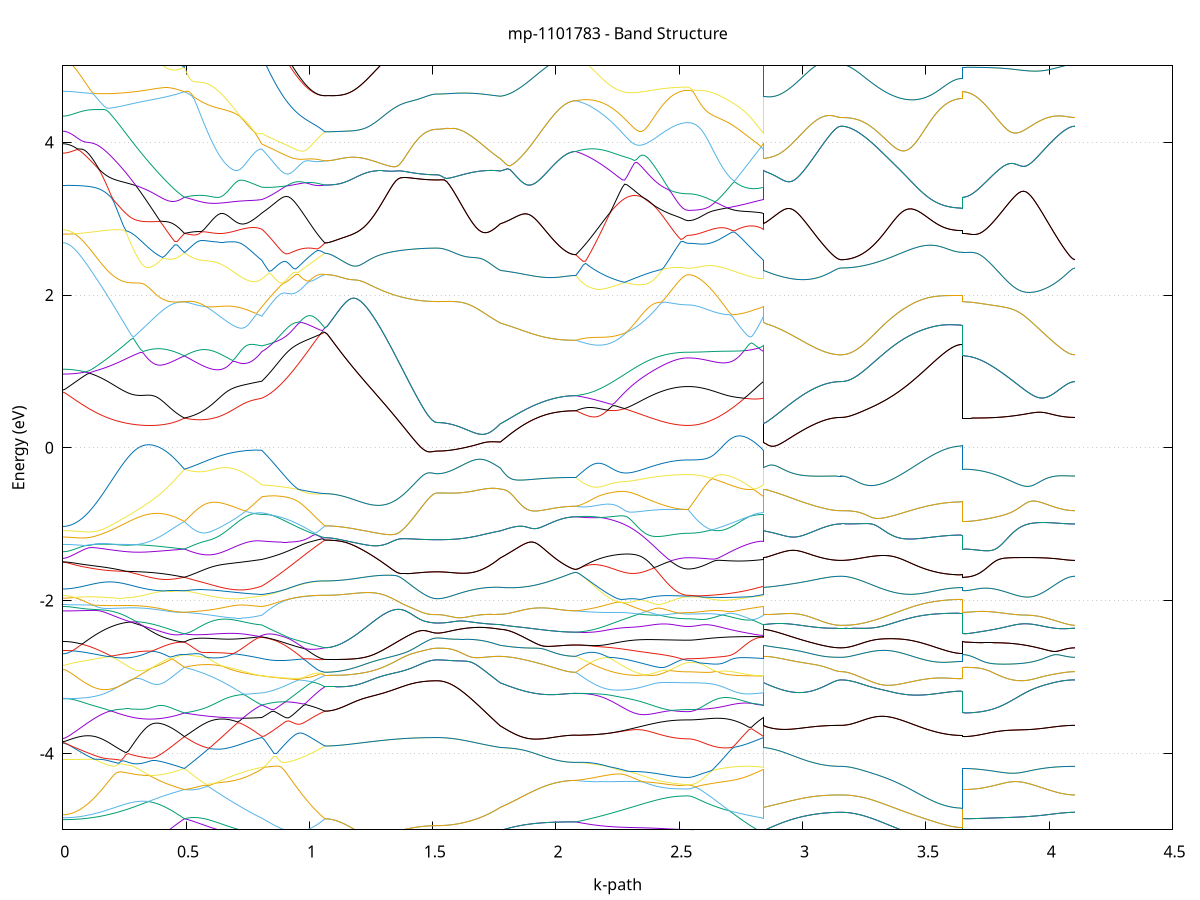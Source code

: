 set title 'mp-1101783 - Band Structure'
set xlabel 'k-path'
set ylabel 'Energy (eV)'
set grid y
set yrange [-5:5]
set terminal png size 800,600
set output 'mp-1101783_bands_gnuplot.png'
plot '-' using 1:2 with lines notitle, '-' using 1:2 with lines notitle, '-' using 1:2 with lines notitle, '-' using 1:2 with lines notitle, '-' using 1:2 with lines notitle, '-' using 1:2 with lines notitle, '-' using 1:2 with lines notitle, '-' using 1:2 with lines notitle, '-' using 1:2 with lines notitle, '-' using 1:2 with lines notitle, '-' using 1:2 with lines notitle, '-' using 1:2 with lines notitle, '-' using 1:2 with lines notitle, '-' using 1:2 with lines notitle, '-' using 1:2 with lines notitle, '-' using 1:2 with lines notitle, '-' using 1:2 with lines notitle, '-' using 1:2 with lines notitle, '-' using 1:2 with lines notitle, '-' using 1:2 with lines notitle, '-' using 1:2 with lines notitle, '-' using 1:2 with lines notitle, '-' using 1:2 with lines notitle, '-' using 1:2 with lines notitle, '-' using 1:2 with lines notitle, '-' using 1:2 with lines notitle, '-' using 1:2 with lines notitle, '-' using 1:2 with lines notitle, '-' using 1:2 with lines notitle, '-' using 1:2 with lines notitle, '-' using 1:2 with lines notitle, '-' using 1:2 with lines notitle, '-' using 1:2 with lines notitle, '-' using 1:2 with lines notitle, '-' using 1:2 with lines notitle, '-' using 1:2 with lines notitle, '-' using 1:2 with lines notitle, '-' using 1:2 with lines notitle, '-' using 1:2 with lines notitle, '-' using 1:2 with lines notitle, '-' using 1:2 with lines notitle, '-' using 1:2 with lines notitle, '-' using 1:2 with lines notitle, '-' using 1:2 with lines notitle, '-' using 1:2 with lines notitle, '-' using 1:2 with lines notitle, '-' using 1:2 with lines notitle, '-' using 1:2 with lines notitle, '-' using 1:2 with lines notitle, '-' using 1:2 with lines notitle, '-' using 1:2 with lines notitle, '-' using 1:2 with lines notitle, '-' using 1:2 with lines notitle, '-' using 1:2 with lines notitle, '-' using 1:2 with lines notitle, '-' using 1:2 with lines notitle, '-' using 1:2 with lines notitle, '-' using 1:2 with lines notitle, '-' using 1:2 with lines notitle, '-' using 1:2 with lines notitle, '-' using 1:2 with lines notitle, '-' using 1:2 with lines notitle, '-' using 1:2 with lines notitle, '-' using 1:2 with lines notitle, '-' using 1:2 with lines notitle, '-' using 1:2 with lines notitle, '-' using 1:2 with lines notitle, '-' using 1:2 with lines notitle, '-' using 1:2 with lines notitle, '-' using 1:2 with lines notitle, '-' using 1:2 with lines notitle, '-' using 1:2 with lines notitle, '-' using 1:2 with lines notitle, '-' using 1:2 with lines notitle, '-' using 1:2 with lines notitle, '-' using 1:2 with lines notitle, '-' using 1:2 with lines notitle, '-' using 1:2 with lines notitle, '-' using 1:2 with lines notitle, '-' using 1:2 with lines notitle, '-' using 1:2 with lines notitle, '-' using 1:2 with lines notitle, '-' using 1:2 with lines notitle, '-' using 1:2 with lines notitle, '-' using 1:2 with lines notitle, '-' using 1:2 with lines notitle, '-' using 1:2 with lines notitle, '-' using 1:2 with lines notitle, '-' using 1:2 with lines notitle, '-' using 1:2 with lines notitle, '-' using 1:2 with lines notitle, '-' using 1:2 with lines notitle, '-' using 1:2 with lines notitle, '-' using 1:2 with lines notitle, '-' using 1:2 with lines notitle, '-' using 1:2 with lines notitle
0.000000 -12.996541
0.009865 -12.996141
0.019730 -12.995141
0.029595 -12.993441
0.039460 -12.991041
0.049325 -12.987941
0.059189 -12.984141
0.069054 -12.979741
0.078919 -12.974541
0.088784 -12.968741
0.098649 -12.962241
0.108514 -12.955041
0.118379 -12.947241
0.128244 -12.938641
0.138109 -12.929441
0.147974 -12.919641
0.157839 -12.909141
0.167703 -12.897941
0.177568 -12.886141
0.187433 -12.873641
0.197298 -12.860541
0.207163 -12.846741
0.217028 -12.832341
0.226893 -12.817341
0.236758 -12.801641
0.246623 -12.785441
0.256488 -12.768541
0.266353 -12.751041
0.276217 -12.732941
0.286082 -12.714341
0.295947 -12.695041
0.305812 -12.675241
0.315677 -12.654941
0.325542 -12.633941
0.335407 -12.612541
0.345272 -12.590541
0.355137 -12.568041
0.365002 -12.544941
0.374867 -12.521441
0.384731 -12.497441
0.394596 -12.473041
0.404461 -12.448041
0.414326 -12.422741
0.424191 -12.396941
0.434056 -12.370741
0.443921 -12.344141
0.453786 -12.317241
0.463651 -12.289941
0.473516 -12.262241
0.483381 -12.234341
0.493245 -12.206041
0.493245 -12.206041
0.503052 -12.206541
0.512859 -12.206341
0.522666 -12.205541
0.532472 -12.204141
0.542279 -12.202041
0.552086 -12.199341
0.561892 -12.196041
0.571699 -12.192041
0.581506 -12.187541
0.591313 -12.182341
0.601119 -12.176541
0.610926 -12.170141
0.620733 -12.163141
0.630539 -12.155641
0.640346 -12.147441
0.650153 -12.138741
0.659960 -12.129341
0.669766 -12.119541
0.679573 -12.109041
0.689380 -12.098041
0.699187 -12.086541
0.708993 -12.074441
0.718800 -12.061941
0.728607 -12.048841
0.738413 -12.035241
0.748220 -12.021141
0.758027 -12.006641
0.767834 -11.991741
0.777640 -11.976341
0.787447 -11.960541
0.797254 -11.944541
0.807060 -11.928541
0.807060 -11.928541
0.816899 -11.899241
0.826737 -11.881541
0.836575 -11.892341
0.846413 -11.902741
0.856251 -11.912741
0.866090 -11.922241
0.875928 -11.931441
0.885766 -11.940141
0.895604 -11.948341
0.905442 -11.956241
0.915281 -11.963541
0.925119 -11.970441
0.934957 -11.976941
0.944795 -11.982841
0.954633 -11.988341
0.964471 -11.993341
0.974310 -11.997841
0.984148 -12.001941
0.993986 -12.005441
1.003824 -12.008441
1.013662 -12.011041
1.023501 -12.013041
1.033339 -12.014541
1.043177 -12.015641
1.053015 -12.016141
1.062853 -12.016141
1.062853 -12.016141
1.072756 -12.015841
1.082658 -12.014941
1.092560 -12.013541
1.102463 -12.011541
1.112365 -12.008941
1.122267 -12.005741
1.132169 -12.002041
1.142072 -11.997741
1.151974 -11.992841
1.161876 -11.987441
1.171778 -11.981441
1.181681 -11.974841
1.191583 -11.967741
1.201485 -11.960141
1.211388 -11.951941
1.221290 -11.943241
1.231192 -11.934041
1.241094 -11.924341
1.250997 -11.914041
1.260899 -11.903341
1.270801 -11.892141
1.280703 -11.880441
1.290606 -11.868341
1.300508 -11.855741
1.310410 -11.842741
1.320313 -11.829341
1.330215 -11.815541
1.340117 -11.801341
1.350019 -11.786841
1.359922 -11.772141
1.369824 -11.757041
1.379726 -11.741741
1.389628 -11.726341
1.399531 -11.710741
1.409433 -11.695141
1.419335 -11.679641
1.429238 -11.664241
1.439140 -11.649141
1.449042 -11.634641
1.458944 -11.620841
1.468847 -11.608041
1.478749 -11.596641
1.488651 -11.587041
1.498553 -11.579641
1.508456 -11.575041
1.518358 -11.573441
1.518358 -11.573441
1.528196 -11.573341
1.538034 -11.572841
1.547873 -11.571941
1.557711 -11.570841
1.567549 -11.569341
1.577387 -11.567641
1.587225 -11.565541
1.597064 -11.563141
1.606902 -11.560441
1.616740 -11.557341
1.626578 -11.554141
1.636416 -11.550541
1.646254 -11.546641
1.656093 -11.542641
1.665931 -11.538241
1.675769 -11.533741
1.685607 -11.529041
1.695445 -11.524241
1.705284 -11.519341
1.715122 -11.514441
1.724960 -11.509541
1.734798 -11.504941
1.744636 -11.500741
1.754475 -11.497241
1.764313 -11.494941
1.774151 -11.494241
1.774151 -11.494241
1.784029 -11.493941
1.793907 -11.495841
1.803785 -11.499641
1.813663 -11.504841
1.823541 -11.511241
1.833419 -11.518341
1.843297 -11.526041
1.853175 -11.534141
1.863053 -11.542341
1.872931 -11.550641
1.882809 -11.558841
1.892687 -11.566941
1.902565 -11.574841
1.912443 -11.582541
1.922321 -11.589941
1.932199 -11.596941
1.942077 -11.603641
1.951955 -11.610041
1.961833 -11.615941
1.971711 -11.621441
1.981589 -11.626541
1.991466 -11.631141
2.001344 -11.635241
2.011222 -11.638941
2.021100 -11.642141
2.030978 -11.644941
2.040856 -11.647141
2.050734 -11.648941
2.060612 -11.650141
2.070490 -11.650941
2.080368 -11.651141
2.080368 -11.651141
2.090271 -11.661641
2.100173 -11.676041
2.110075 -11.692641
2.119977 -11.710541
2.129880 -11.729041
2.139782 -11.747841
2.149684 -11.766841
2.159586 -11.785841
2.169489 -11.804741
2.179391 -11.823541
2.189293 -11.842041
2.199196 -11.860341
2.209098 -11.878341
2.219000 -11.896041
2.228902 -11.913341
2.238805 -11.930241
2.248707 -11.946741
2.258609 -11.962841
2.268511 -11.978541
2.278414 -11.993741
2.288316 -12.008541
2.298218 -12.022741
2.308121 -12.036541
2.318023 -12.049741
2.327925 -12.062441
2.337827 -12.074641
2.347730 -12.086341
2.357632 -12.097441
2.367534 -12.108041
2.377436 -12.117941
2.387339 -12.127441
2.397241 -12.136241
2.407143 -12.144441
2.417046 -12.152141
2.426948 -12.159241
2.436850 -12.165641
2.446752 -12.171541
2.456655 -12.176841
2.466557 -12.181441
2.476459 -12.185441
2.486361 -12.188941
2.496264 -12.191641
2.506166 -12.193841
2.516068 -12.195441
2.525971 -12.196341
2.535873 -12.196641
2.535873 -12.196641
2.545751 -12.196341
2.555629 -12.195541
2.565507 -12.194141
2.575385 -12.192141
2.585263 -12.189541
2.595141 -12.186441
2.605019 -12.182741
2.614897 -12.178441
2.624775 -12.173541
2.634653 -12.168141
2.644531 -12.162041
2.654409 -12.155541
2.664287 -12.148341
2.674165 -12.140641
2.684043 -12.132341
2.693920 -12.123441
2.703798 -12.114041
2.713676 -12.104041
2.723554 -12.093541
2.733432 -12.082541
2.743310 -12.070941
2.753188 -12.058941
2.763066 -12.046341
2.772944 -12.033241
2.782822 -12.019641
2.792700 -12.005541
2.802578 -11.991041
2.812456 -11.976041
2.822334 -11.960641
2.832212 -11.944841
2.842090 -11.928541
2.842090 -11.494241
2.851897 -11.497441
2.861704 -11.502741
2.871510 -11.509741
2.881317 -11.517841
2.891124 -11.526741
2.900930 -11.536241
2.910737 -11.545941
2.920544 -11.555841
2.930351 -11.565741
2.940157 -11.575441
2.949964 -11.585041
2.959771 -11.594441
2.969577 -11.603541
2.979384 -11.612341
2.989191 -11.620741
2.998998 -11.628741
3.008804 -11.636341
3.018611 -11.643541
3.028418 -11.650341
3.038224 -11.656641
3.048031 -11.662441
3.057838 -11.667841
3.067645 -11.672741
3.077451 -11.677141
3.087258 -11.681041
3.097065 -11.684341
3.106872 -11.687241
3.116678 -11.689641
3.126485 -11.691441
3.136292 -11.692741
3.146098 -11.693541
3.155905 -11.693741
3.155905 -11.693741
3.165770 -11.696641
3.175635 -11.704641
3.185500 -11.716641
3.195365 -11.731641
3.205230 -11.748441
3.215095 -11.766641
3.224959 -11.785541
3.234824 -11.804941
3.244689 -11.824641
3.254554 -11.844341
3.264419 -11.864141
3.274284 -11.883741
3.284149 -11.903241
3.294014 -11.922541
3.303879 -11.941541
3.313744 -11.960341
3.323609 -11.978641
3.333473 -11.996641
3.343338 -12.014341
3.353203 -12.031541
3.363068 -12.048341
3.372933 -12.064641
3.382798 -12.080541
3.392663 -12.095941
3.402528 -12.110841
3.412393 -12.125241
3.422258 -12.139141
3.432123 -12.152541
3.441987 -12.165341
3.451852 -12.177641
3.461717 -12.189441
3.471582 -12.200541
3.481447 -12.211141
3.491312 -12.221241
3.501177 -12.230641
3.511042 -12.239541
3.520907 -12.247841
3.530772 -12.255541
3.540637 -12.262641
3.550501 -12.269141
3.560366 -12.274941
3.570231 -12.280241
3.580096 -12.284941
3.589961 -12.288941
3.599826 -12.292341
3.609691 -12.295141
3.619556 -12.297341
3.629421 -12.298941
3.639286 -12.299841
3.649151 -12.300141
3.649151 -12.206041
3.659053 -12.205741
3.668955 -12.204841
3.678857 -12.203241
3.688760 -12.201041
3.698662 -12.198241
3.708564 -12.194841
3.718466 -12.190841
3.728369 -12.186241
3.738271 -12.180941
3.748173 -12.175141
3.758076 -12.168641
3.767978 -12.161541
3.777880 -12.153941
3.787782 -12.145641
3.797685 -12.136841
3.807587 -12.127441
3.817489 -12.117441
3.827391 -12.106841
3.837294 -12.095741
3.847196 -12.084041
3.857098 -12.071841
3.867001 -12.059141
3.876903 -12.045841
3.886805 -12.032141
3.896707 -12.017841
3.906610 -12.003041
3.916512 -11.987841
3.926414 -11.972241
3.936316 -11.956141
3.946219 -11.939641
3.956121 -11.922741
3.966023 -11.905441
3.975926 -11.887941
3.985828 -11.870141
3.995730 -11.852041
4.005632 -11.833841
4.015535 -11.815541
4.025437 -11.797341
4.035339 -11.779341
4.045241 -11.761641
4.055144 -11.744741
4.065046 -11.729041
4.074948 -11.715041
4.084851 -11.703841
4.094753 -11.696441
4.104655 -11.693741
e
0.000000 -11.134341
0.009865 -11.135441
0.019730 -11.138341
0.029595 -11.142641
0.039460 -11.148041
0.049325 -11.154541
0.059189 -11.162041
0.069054 -11.170541
0.078919 -11.180041
0.088784 -11.190641
0.098649 -11.202141
0.108514 -11.214841
0.118379 -11.228441
0.128244 -11.243141
0.138109 -11.258741
0.147974 -11.275441
0.157839 -11.293041
0.167703 -11.311541
0.177568 -11.331041
0.187433 -11.351341
0.197298 -11.372541
0.207163 -11.394541
0.217028 -11.417341
0.226893 -11.440841
0.236758 -11.465041
0.246623 -11.489841
0.256488 -11.515341
0.266353 -11.541441
0.276217 -11.567941
0.286082 -11.595041
0.295947 -11.622541
0.305812 -11.650441
0.315677 -11.678741
0.325542 -11.707341
0.335407 -11.736241
0.345272 -11.765341
0.355137 -11.794641
0.365002 -11.824141
0.374867 -11.853741
0.384731 -11.883341
0.394596 -11.913141
0.404461 -11.942841
0.414326 -11.972541
0.424191 -12.002241
0.434056 -12.031841
0.443921 -12.061341
0.453786 -12.090641
0.463651 -12.119841
0.473516 -12.148741
0.483381 -12.177541
0.493245 -12.206041
0.493245 -12.206041
0.503052 -12.204941
0.512859 -12.203241
0.522666 -12.200841
0.532472 -12.197741
0.542279 -12.194041
0.552086 -12.189741
0.561892 -12.184741
0.571699 -12.179141
0.581506 -12.172941
0.591313 -12.166041
0.601119 -12.158441
0.610926 -12.150341
0.620733 -12.141441
0.630539 -12.132041
0.640346 -12.121941
0.650153 -12.111241
0.659960 -12.099941
0.669766 -12.087941
0.679573 -12.075341
0.689380 -12.062241
0.699187 -12.048441
0.708993 -12.034041
0.718800 -12.019041
0.728607 -12.003441
0.738413 -11.987341
0.748220 -11.970641
0.758027 -11.953341
0.767834 -11.935441
0.777640 -11.917141
0.787447 -11.898241
0.797254 -11.878741
0.807060 -11.858841
0.807060 -11.858841
0.816899 -11.870441
0.826737 -11.879841
0.836575 -11.883441
0.846413 -11.892841
0.856251 -11.902741
0.866090 -11.912541
0.875928 -11.922141
0.885766 -11.931241
0.895604 -11.939941
0.905442 -11.948341
0.915281 -11.956141
0.925119 -11.963541
0.934957 -11.970541
0.944795 -11.976941
0.954633 -11.982941
0.964471 -11.988441
0.974310 -11.993441
0.984148 -11.998041
0.993986 -12.002041
1.003824 -12.005541
1.013662 -12.008541
1.023501 -12.011141
1.033339 -12.013141
1.043177 -12.014641
1.053015 -12.015641
1.062853 -12.016141
1.062853 -12.016141
1.072756 -12.015841
1.082658 -12.014941
1.092560 -12.013541
1.102463 -12.011541
1.112365 -12.008941
1.122267 -12.005741
1.132169 -12.002041
1.142072 -11.997741
1.151974 -11.992841
1.161876 -11.987441
1.171778 -11.981441
1.181681 -11.974841
1.191583 -11.967741
1.201485 -11.960141
1.211388 -11.951941
1.221290 -11.943241
1.231192 -11.934041
1.241094 -11.924341
1.250997 -11.914041
1.260899 -11.903341
1.270801 -11.892141
1.280703 -11.880441
1.290606 -11.868341
1.300508 -11.855741
1.310410 -11.842741
1.320313 -11.829341
1.330215 -11.815541
1.340117 -11.801341
1.350019 -11.786841
1.359922 -11.772141
1.369824 -11.757041
1.379726 -11.741741
1.389628 -11.726341
1.399531 -11.710741
1.409433 -11.695141
1.419335 -11.679641
1.429238 -11.664241
1.439140 -11.649141
1.449042 -11.634641
1.458944 -11.620841
1.468847 -11.608041
1.478749 -11.596641
1.488651 -11.587041
1.498553 -11.579641
1.508456 -11.575041
1.518358 -11.573441
1.518358 -11.573441
1.528196 -11.573341
1.538034 -11.572841
1.547873 -11.571941
1.557711 -11.570841
1.567549 -11.569341
1.577387 -11.567641
1.587225 -11.565541
1.597064 -11.563141
1.606902 -11.560441
1.616740 -11.557341
1.626578 -11.554041
1.636416 -11.550541
1.646254 -11.546641
1.656093 -11.542641
1.665931 -11.538241
1.675769 -11.533741
1.685607 -11.529041
1.695445 -11.524241
1.705284 -11.519341
1.715122 -11.514441
1.724960 -11.509541
1.734798 -11.504941
1.744636 -11.500741
1.754475 -11.497241
1.764313 -11.494941
1.774151 -11.494241
1.774151 -11.494241
1.784029 -11.493941
1.793907 -11.495841
1.803785 -11.499641
1.813663 -11.504841
1.823541 -11.511241
1.833419 -11.518341
1.843297 -11.526041
1.853175 -11.534141
1.863053 -11.542341
1.872931 -11.550641
1.882809 -11.558841
1.892687 -11.566941
1.902565 -11.574841
1.912443 -11.582541
1.922321 -11.589941
1.932199 -11.596941
1.942077 -11.603641
1.951955 -11.610041
1.961833 -11.615941
1.971711 -11.621441
1.981589 -11.626541
1.991466 -11.631141
2.001344 -11.635241
2.011222 -11.638941
2.021100 -11.642141
2.030978 -11.644941
2.040856 -11.647141
2.050734 -11.648941
2.060612 -11.650141
2.070490 -11.650941
2.080368 -11.651141
2.080368 -11.651141
2.090271 -11.646841
2.100173 -11.650241
2.110075 -11.660441
2.119977 -11.675241
2.129880 -11.692441
2.139782 -11.710941
2.149684 -11.730041
2.159586 -11.749541
2.169489 -11.769041
2.179391 -11.788441
2.189293 -11.807641
2.199196 -11.826541
2.209098 -11.845141
2.219000 -11.863341
2.228902 -11.881241
2.238805 -11.898741
2.248707 -11.915741
2.258609 -11.932241
2.268511 -11.948341
2.278414 -11.963941
2.288316 -11.979041
2.298218 -11.993641
2.308121 -12.007641
2.318023 -12.021141
2.327925 -12.034141
2.337827 -12.046541
2.347730 -12.058441
2.357632 -12.069741
2.367534 -12.080441
2.377436 -12.090541
2.387339 -12.100141
2.397241 -12.109041
2.407143 -12.117441
2.417046 -12.125241
2.426948 -12.132341
2.436850 -12.138941
2.446752 -12.144841
2.456655 -12.150141
2.466557 -12.154841
2.476459 -12.158941
2.486361 -12.162341
2.496264 -12.165141
2.506166 -12.167341
2.516068 -12.168941
2.525971 -12.169841
2.535873 -12.170241
2.535873 -12.170241
2.545751 -12.169841
2.555629 -12.168741
2.565507 -12.166941
2.575385 -12.164341
2.585263 -12.161141
2.595141 -12.157141
2.605019 -12.152441
2.614897 -12.147041
2.624775 -12.140941
2.634653 -12.134141
2.644531 -12.126641
2.654409 -12.118441
2.664287 -12.109641
2.674165 -12.100041
2.684043 -12.089941
2.693920 -12.079041
2.703798 -12.067541
2.713676 -12.055441
2.723554 -12.042641
2.733432 -12.029141
2.743310 -12.015141
2.753188 -12.000441
2.763066 -11.985141
2.772944 -11.969241
2.782822 -11.952841
2.792700 -11.935741
2.802578 -11.918041
2.812456 -11.899841
2.822334 -11.881141
2.832212 -11.861841
2.842090 -11.858841
2.842090 -11.494241
2.851897 -11.497441
2.861704 -11.502741
2.871510 -11.509741
2.881317 -11.517841
2.891124 -11.526741
2.900930 -11.536241
2.910737 -11.545941
2.920544 -11.555841
2.930351 -11.565741
2.940157 -11.575441
2.949964 -11.585041
2.959771 -11.594441
2.969577 -11.603541
2.979384 -11.612341
2.989191 -11.620741
2.998998 -11.628741
3.008804 -11.636341
3.018611 -11.643541
3.028418 -11.650341
3.038224 -11.656641
3.048031 -11.662441
3.057838 -11.667841
3.067645 -11.672741
3.077451 -11.677141
3.087258 -11.681041
3.097065 -11.684341
3.106872 -11.687241
3.116678 -11.689641
3.126485 -11.691441
3.136292 -11.692741
3.146098 -11.693541
3.155905 -11.693741
3.155905 -11.693741
3.165770 -11.696641
3.175635 -11.704641
3.185500 -11.716641
3.195365 -11.731641
3.205230 -11.748441
3.215095 -11.766641
3.224959 -11.785541
3.234824 -11.804941
3.244689 -11.824641
3.254554 -11.844341
3.264419 -11.864141
3.274284 -11.883741
3.284149 -11.903241
3.294014 -11.922541
3.303879 -11.941541
3.313744 -11.960341
3.323609 -11.978641
3.333473 -11.996641
3.343338 -12.014341
3.353203 -12.031541
3.363068 -12.048341
3.372933 -12.064641
3.382798 -12.080541
3.392663 -12.095941
3.402528 -12.110841
3.412393 -12.125241
3.422258 -12.139141
3.432123 -12.152541
3.441987 -12.165341
3.451852 -12.177641
3.461717 -12.189441
3.471582 -12.200541
3.481447 -12.211141
3.491312 -12.221241
3.501177 -12.230641
3.511042 -12.239541
3.520907 -12.247841
3.530772 -12.255541
3.540637 -12.262641
3.550501 -12.269141
3.560366 -12.274941
3.570231 -12.280241
3.580096 -12.284941
3.589961 -12.288941
3.599826 -12.292341
3.609691 -12.295141
3.619556 -12.297341
3.629421 -12.298941
3.639286 -12.299841
3.649151 -12.300141
3.649151 -12.206041
3.659053 -12.205741
3.668955 -12.204841
3.678857 -12.203241
3.688760 -12.201041
3.698662 -12.198241
3.708564 -12.194841
3.718466 -12.190841
3.728369 -12.186241
3.738271 -12.180941
3.748173 -12.175141
3.758076 -12.168641
3.767978 -12.161541
3.777880 -12.153941
3.787782 -12.145641
3.797685 -12.136841
3.807587 -12.127441
3.817489 -12.117441
3.827391 -12.106841
3.837294 -12.095741
3.847196 -12.084041
3.857098 -12.071841
3.867001 -12.059141
3.876903 -12.045841
3.886805 -12.032141
3.896707 -12.017841
3.906610 -12.003041
3.916512 -11.987841
3.926414 -11.972241
3.936316 -11.956141
3.946219 -11.939641
3.956121 -11.922741
3.966023 -11.905441
3.975926 -11.887941
3.985828 -11.870141
3.995730 -11.852041
4.005632 -11.833841
4.015535 -11.815541
4.025437 -11.797341
4.035339 -11.779341
4.045241 -11.761641
4.055144 -11.744741
4.065046 -11.729041
4.074948 -11.715041
4.084851 -11.703841
4.094753 -11.696441
4.104655 -11.693741
e
0.000000 -11.116041
0.009865 -11.115441
0.019730 -11.113841
0.029595 -11.111641
0.039460 -11.109241
0.049325 -11.106641
0.059189 -11.103841
0.069054 -11.100941
0.078919 -11.097941
0.088784 -11.094641
0.098649 -11.091141
0.108514 -11.087541
0.118379 -11.083641
0.128244 -11.079541
0.138109 -11.075341
0.147974 -11.070841
0.157839 -11.068741
0.167703 -11.066741
0.177568 -11.064641
0.187433 -11.062341
0.197298 -11.059941
0.207163 -11.057441
0.217028 -11.054841
0.226893 -11.052041
0.236758 -11.049241
0.246623 -11.046241
0.256488 -11.043241
0.266353 -11.040041
0.276217 -11.036841
0.286082 -11.033441
0.295947 -11.030041
0.305812 -11.026541
0.315677 -11.022941
0.325542 -11.019341
0.335407 -11.015641
0.345272 -11.011941
0.355137 -11.008241
0.365002 -11.004441
0.374867 -11.000741
0.384731 -10.997041
0.394596 -10.993341
0.404461 -10.989641
0.414326 -10.986041
0.424191 -10.982541
0.434056 -10.979241
0.443921 -10.975941
0.453786 -10.972841
0.463651 -10.969941
0.473516 -10.967241
0.483381 -10.964741
0.493245 -10.962541
0.493245 -10.962541
0.503052 -10.977841
0.512859 -10.994041
0.522666 -11.011141
0.532472 -11.029241
0.542279 -11.048341
0.552086 -11.068441
0.561892 -11.089641
0.571699 -11.111741
0.581506 -11.134941
0.591313 -11.159041
0.601119 -11.184241
0.610926 -11.210241
0.620733 -11.237141
0.630539 -11.264941
0.640346 -11.293441
0.650153 -11.322741
0.659960 -11.352741
0.669766 -11.383241
0.679573 -11.414441
0.689380 -11.446041
0.699187 -11.478041
0.708993 -11.510441
0.718800 -11.543141
0.728607 -11.576141
0.738413 -11.609341
0.748220 -11.642641
0.758027 -11.676041
0.767834 -11.709541
0.777640 -11.742941
0.787447 -11.776341
0.797254 -11.809441
0.807060 -11.842041
0.807060 -11.842041
0.816899 -11.851941
0.826737 -11.851541
0.836575 -11.827541
0.846413 -11.797241
0.856251 -11.765941
0.866090 -11.734241
0.875928 -11.702341
0.885766 -11.670541
0.895604 -11.638641
0.905442 -11.606741
0.915281 -11.575041
0.925119 -11.543441
0.934957 -11.512041
0.944795 -11.480741
0.954633 -11.449741
0.964471 -11.419041
0.974310 -11.388641
0.984148 -11.358641
0.993986 -11.328941
1.003824 -11.299741
1.013662 -11.271041
1.023501 -11.242841
1.033339 -11.215141
1.043177 -11.188141
1.053015 -11.161741
1.062853 -11.136041
1.062853 -11.136041
1.072756 -11.135841
1.082658 -11.135341
1.092560 -11.134541
1.102463 -11.133441
1.112365 -11.131941
1.122267 -11.130241
1.132169 -11.128141
1.142072 -11.125841
1.151974 -11.123241
1.161876 -11.120341
1.171778 -11.117241
1.181681 -11.113841
1.191583 -11.110341
1.201485 -11.106641
1.211388 -11.102741
1.221290 -11.098841
1.231192 -11.094841
1.241094 -11.090841
1.250997 -11.086941
1.260899 -11.083241
1.270801 -11.079741
1.280703 -11.076741
1.290606 -11.074341
1.300508 -11.072741
1.310410 -11.072241
1.320313 -11.073241
1.330215 -11.076041
1.340117 -11.080941
1.350019 -11.088141
1.359922 -11.097541
1.369824 -11.109041
1.379726 -11.122141
1.389628 -11.136741
1.399531 -11.152241
1.409433 -11.168441
1.419335 -11.184941
1.429238 -11.201541
1.439140 -11.218041
1.449042 -11.233941
1.458944 -11.249041
1.468847 -11.263041
1.478749 -11.275441
1.488651 -11.285941
1.498553 -11.293841
1.508456 -11.298841
1.518358 -11.300541
1.518358 -11.300541
1.528196 -11.300241
1.538034 -11.299541
1.547873 -11.298241
1.557711 -11.296441
1.567549 -11.294141
1.577387 -11.291441
1.587225 -11.288241
1.597064 -11.284641
1.606902 -11.280741
1.616740 -11.276541
1.626578 -11.272041
1.636416 -11.267541
1.646254 -11.263141
1.656093 -11.259041
1.665931 -11.255541
1.675769 -11.253041
1.685607 -11.252041
1.695445 -11.253241
1.705284 -11.256941
1.715122 -11.263641
1.724960 -11.272941
1.734798 -11.284641
1.744636 -11.298041
1.754475 -11.312241
1.764313 -11.326541
1.774151 -11.339941
1.774151 -11.339941
1.784029 -11.347941
1.793907 -11.355741
1.803785 -11.363541
1.813663 -11.371341
1.823541 -11.379241
1.833419 -11.387241
1.843297 -11.395441
1.853175 -11.403741
1.863053 -11.411941
1.872931 -11.420241
1.882809 -11.428341
1.892687 -11.436341
1.902565 -11.444041
1.912443 -11.451541
1.922321 -11.458841
1.932199 -11.465741
1.942077 -11.472341
1.951955 -11.478541
1.961833 -11.484341
1.971711 -11.489741
1.981589 -11.494741
1.991466 -11.499341
2.001344 -11.503441
2.011222 -11.507041
2.021100 -11.510241
2.030978 -11.512941
2.040856 -11.515141
2.050734 -11.516841
2.060612 -11.518141
2.070490 -11.518841
2.080368 -11.519041
2.080368 -11.519041
2.090271 -11.525541
2.100173 -11.523941
2.110075 -11.515341
2.119977 -11.502141
2.129880 -11.486241
2.139782 -11.468841
2.149684 -11.450641
2.159586 -11.432141
2.169489 -11.413441
2.179391 -11.394941
2.189293 -11.376541
2.199196 -11.358441
2.209098 -11.340741
2.219000 -11.323541
2.228902 -11.306841
2.238805 -11.290641
2.248707 -11.275241
2.258609 -11.260341
2.268511 -11.246241
2.278414 -11.232841
2.288316 -11.220241
2.298218 -11.208441
2.308121 -11.197341
2.318023 -11.187041
2.327925 -11.177441
2.337827 -11.168641
2.347730 -11.160641
2.357632 -11.153241
2.367534 -11.146541
2.377436 -11.140441
2.387339 -11.135041
2.397241 -11.130141
2.407143 -11.125741
2.417046 -11.121841
2.426948 -11.118441
2.436850 -11.115441
2.446752 -11.112841
2.456655 -11.110641
2.466557 -11.108641
2.476459 -11.107041
2.486361 -11.105741
2.496264 -11.104641
2.506166 -11.103841
2.516068 -11.103341
2.525971 -11.102941
2.535873 -11.102841
2.535873 -11.102841
2.545751 -11.104541
2.555629 -11.109441
2.565507 -11.117441
2.575385 -11.128141
2.585263 -11.141241
2.595141 -11.156541
2.605019 -11.173641
2.614897 -11.192441
2.624775 -11.212741
2.634653 -11.234441
2.644531 -11.257341
2.654409 -11.281441
2.664287 -11.306541
2.674165 -11.332741
2.684043 -11.359741
2.693920 -11.387541
2.703798 -11.416141
2.713676 -11.445441
2.723554 -11.475241
2.733432 -11.505641
2.743310 -11.536541
2.753188 -11.567841
2.763066 -11.599441
2.772944 -11.631441
2.782822 -11.663541
2.792700 -11.695941
2.802578 -11.728441
2.812456 -11.761041
2.822334 -11.793641
2.832212 -11.826241
2.842090 -11.842041
2.842090 -11.339941
2.851897 -11.345141
2.861704 -11.350241
2.871510 -11.355641
2.881317 -11.361541
2.891124 -11.367841
2.900930 -11.374541
2.910737 -11.381641
2.920544 -11.389041
2.930351 -11.396641
2.940157 -11.404241
2.949964 -11.411941
2.959771 -11.419541
2.969577 -11.426941
2.979384 -11.434241
2.989191 -11.441341
2.998998 -11.448141
3.008804 -11.454641
3.018611 -11.460841
3.028418 -11.466741
3.038224 -11.472141
3.048031 -11.477341
3.057838 -11.482041
3.067645 -11.486241
3.077451 -11.490141
3.087258 -11.493641
3.097065 -11.496541
3.106872 -11.499141
3.116678 -11.501241
3.126485 -11.502841
3.136292 -11.504041
3.146098 -11.504741
3.155905 -11.504941
3.155905 -11.504941
3.165770 -11.502041
3.175635 -11.493941
3.185500 -11.481541
3.195365 -11.466241
3.205230 -11.448941
3.215095 -11.430341
3.224959 -11.410841
3.234824 -11.390741
3.244689 -11.370441
3.254554 -11.349941
3.264419 -11.329541
3.274284 -11.309241
3.284149 -11.289141
3.294014 -11.269241
3.303879 -11.249841
3.313744 -11.230741
3.323609 -11.212241
3.333473 -11.194141
3.343338 -11.176641
3.353203 -11.159741
3.363068 -11.143441
3.372933 -11.127741
3.382798 -11.112741
3.392663 -11.098341
3.402528 -11.084741
3.412393 -11.071741
3.422258 -11.059441
3.432123 -11.047841
3.441987 -11.036941
3.451852 -11.026641
3.461717 -11.017041
3.471582 -11.008141
3.481447 -10.999841
3.491312 -10.992041
3.501177 -10.984941
3.511042 -10.978341
3.520907 -10.972341
3.530772 -10.966841
3.540637 -10.961841
3.550501 -10.957341
3.560366 -10.953341
3.570231 -10.949841
3.580096 -10.946741
3.589961 -10.944041
3.599826 -10.941841
3.609691 -10.940041
3.619556 -10.938641
3.629421 -10.937641
3.639286 -10.937041
3.649151 -10.936841
3.649151 -10.962541
3.659053 -10.962741
3.668955 -10.963241
3.678857 -10.964141
3.688760 -10.965441
3.698662 -10.967141
3.708564 -10.969241
3.718466 -10.971741
3.728369 -10.974841
3.738271 -10.978341
3.748173 -10.982541
3.758076 -10.987241
3.767978 -10.992641
3.777880 -10.998641
3.787782 -11.005441
3.797685 -11.013041
3.807587 -11.021441
3.817489 -11.030741
3.827391 -11.040841
3.837294 -11.051841
3.847196 -11.063741
3.857098 -11.076541
3.867001 -11.090241
3.876903 -11.104741
3.886805 -11.120141
3.896707 -11.136341
3.906610 -11.153241
3.916512 -11.170841
3.926414 -11.189141
3.936316 -11.208041
3.946219 -11.227441
3.956121 -11.247241
3.966023 -11.267441
3.975926 -11.287941
3.985828 -11.308741
3.995730 -11.329541
4.005632 -11.350441
4.015535 -11.371341
4.025437 -11.391841
4.035339 -11.412041
4.045241 -11.431541
4.055144 -11.450141
4.065046 -11.467241
4.074948 -11.482241
4.084851 -11.494241
4.094753 -11.502141
4.104655 -11.504941
e
0.000000 -11.084541
0.009865 -11.084441
0.019730 -11.084241
0.029595 -11.083941
0.039460 -11.083541
0.049325 -11.082941
0.059189 -11.082341
0.069054 -11.081541
0.078919 -11.080541
0.088784 -11.079541
0.098649 -11.078341
0.108514 -11.077041
0.118379 -11.075641
0.128244 -11.074141
0.138109 -11.072441
0.147974 -11.070741
0.157839 -11.066141
0.167703 -11.061341
0.177568 -11.056441
0.187433 -11.051341
0.197298 -11.046141
0.207163 -11.040741
0.217028 -11.035441
0.226893 -11.029941
0.236758 -11.024541
0.246623 -11.019141
0.256488 -11.013741
0.266353 -11.008341
0.276217 -11.003141
0.286082 -10.998041
0.295947 -10.993141
0.305812 -10.988341
0.315677 -10.983841
0.325542 -10.979541
0.335407 -10.975641
0.345272 -10.971941
0.355137 -10.968641
0.365002 -10.965641
0.374867 -10.963041
0.384731 -10.960841
0.394596 -10.959041
0.404461 -10.957641
0.414326 -10.956641
0.424191 -10.956041
0.434056 -10.955841
0.443921 -10.956141
0.453786 -10.956741
0.463651 -10.957641
0.473516 -10.958941
0.483381 -10.960641
0.493245 -10.962541
0.493245 -10.962541
0.503052 -10.948141
0.512859 -10.934641
0.522666 -10.921941
0.532472 -10.909941
0.542279 -10.898641
0.552086 -10.888041
0.561892 -10.878141
0.571699 -10.868741
0.581506 -10.860041
0.591313 -10.851841
0.601119 -10.844141
0.610926 -10.836941
0.620733 -10.830241
0.630539 -10.823941
0.640346 -10.818141
0.650153 -10.812841
0.659960 -10.807841
0.669766 -10.803341
0.679573 -10.799341
0.689380 -10.795641
0.699187 -10.792441
0.708993 -10.789641
0.718800 -10.787241
0.728607 -10.785241
0.738413 -10.783741
0.748220 -10.782641
0.758027 -10.781941
0.767834 -10.781741
0.777640 -10.781941
0.787447 -10.782541
0.797254 -10.783641
0.807060 -10.785141
0.807060 -10.785141
0.816899 -10.787541
0.826737 -10.790541
0.836575 -10.794441
0.846413 -10.799041
0.856251 -10.804541
0.866090 -10.810841
0.875928 -10.817941
0.885766 -10.825941
0.895604 -10.834841
0.905442 -10.844741
0.915281 -10.855541
0.925119 -10.867341
0.934957 -10.880141
0.944795 -10.893941
0.954633 -10.908841
0.964471 -10.924741
0.974310 -10.941541
0.984148 -10.959441
0.993986 -10.978341
1.003824 -10.998241
1.013662 -11.019041
1.023501 -11.040741
1.033339 -11.063341
1.043177 -11.086741
1.053015 -11.111041
1.062853 -11.136041
1.062853 -11.136041
1.072756 -11.135841
1.082658 -11.135341
1.092560 -11.134541
1.102463 -11.133441
1.112365 -11.131941
1.122267 -11.130241
1.132169 -11.128141
1.142072 -11.125841
1.151974 -11.123241
1.161876 -11.120341
1.171778 -11.117241
1.181681 -11.113841
1.191583 -11.110341
1.201485 -11.106641
1.211388 -11.102741
1.221290 -11.098841
1.231192 -11.094841
1.241094 -11.090841
1.250997 -11.086941
1.260899 -11.083241
1.270801 -11.079741
1.280703 -11.076741
1.290606 -11.074341
1.300508 -11.072741
1.310410 -11.072241
1.320313 -11.073241
1.330215 -11.076041
1.340117 -11.080941
1.350019 -11.088141
1.359922 -11.097541
1.369824 -11.109041
1.379726 -11.122141
1.389628 -11.136741
1.399531 -11.152241
1.409433 -11.168441
1.419335 -11.184941
1.429238 -11.201541
1.439140 -11.218041
1.449042 -11.233941
1.458944 -11.249041
1.468847 -11.263041
1.478749 -11.275441
1.488651 -11.285941
1.498553 -11.293841
1.508456 -11.298841
1.518358 -11.300541
1.518358 -11.300541
1.528196 -11.300241
1.538034 -11.299541
1.547873 -11.298241
1.557711 -11.296441
1.567549 -11.294141
1.577387 -11.291441
1.587225 -11.288241
1.597064 -11.284641
1.606902 -11.280741
1.616740 -11.276541
1.626578 -11.272041
1.636416 -11.267541
1.646254 -11.263141
1.656093 -11.259041
1.665931 -11.255541
1.675769 -11.253041
1.685607 -11.252041
1.695445 -11.253241
1.705284 -11.256941
1.715122 -11.263641
1.724960 -11.272941
1.734798 -11.284641
1.744636 -11.298041
1.754475 -11.312241
1.764313 -11.326541
1.774151 -11.339941
1.774151 -11.339941
1.784029 -11.347941
1.793907 -11.355741
1.803785 -11.363541
1.813663 -11.371341
1.823541 -11.379241
1.833419 -11.387241
1.843297 -11.395441
1.853175 -11.403741
1.863053 -11.411941
1.872931 -11.420241
1.882809 -11.428341
1.892687 -11.436341
1.902565 -11.444041
1.912443 -11.451541
1.922321 -11.458841
1.932199 -11.465741
1.942077 -11.472341
1.951955 -11.478541
1.961833 -11.484341
1.971711 -11.489741
1.981589 -11.494741
1.991466 -11.499341
2.001344 -11.503441
2.011222 -11.507041
2.021100 -11.510241
2.030978 -11.512941
2.040856 -11.515141
2.050734 -11.516841
2.060612 -11.518141
2.070490 -11.518841
2.080368 -11.519041
2.080368 -11.519041
2.090271 -11.506241
2.100173 -11.489241
2.110075 -11.469741
2.119977 -11.448841
2.129880 -11.426941
2.139782 -11.404441
2.149684 -11.381541
2.159586 -11.358441
2.169489 -11.335241
2.179391 -11.311941
2.189293 -11.288741
2.199196 -11.265641
2.209098 -11.242841
2.219000 -11.220141
2.228902 -11.197941
2.238805 -11.176041
2.248707 -11.154741
2.258609 -11.133941
2.268511 -11.113841
2.278414 -11.094441
2.288316 -11.075941
2.298218 -11.058341
2.308121 -11.041641
2.318023 -11.026041
2.327925 -11.011541
2.337827 -10.998141
2.347730 -10.985941
2.357632 -10.974941
2.367534 -10.965041
2.377436 -10.956241
2.387339 -10.948441
2.397241 -10.941741
2.407143 -10.935941
2.417046 -10.930941
2.426948 -10.926641
2.436850 -10.923041
2.446752 -10.920041
2.456655 -10.917641
2.466557 -10.915541
2.476459 -10.913941
2.486361 -10.912641
2.496264 -10.911541
2.506166 -10.910841
2.516068 -10.910341
2.525971 -10.910041
2.535873 -10.909941
2.535873 -10.909941
2.545751 -10.909041
2.555629 -10.906641
2.565507 -10.902841
2.575385 -10.897941
2.585263 -10.892241
2.595141 -10.885941
2.605019 -10.879441
2.614897 -10.872741
2.624775 -10.866041
2.634653 -10.859441
2.644531 -10.852941
2.654409 -10.846641
2.664287 -10.840541
2.674165 -10.834641
2.684043 -10.829141
2.693920 -10.823741
2.703798 -10.818741
2.713676 -10.814041
2.723554 -10.809641
2.733432 -10.805641
2.743310 -10.801841
2.753188 -10.798541
2.763066 -10.795441
2.772944 -10.792841
2.782822 -10.790541
2.792700 -10.788641
2.802578 -10.787041
2.812456 -10.785941
2.822334 -10.785241
2.832212 -10.785041
2.842090 -10.785141
2.842090 -11.339941
2.851897 -11.345141
2.861704 -11.350241
2.871510 -11.355641
2.881317 -11.361541
2.891124 -11.367841
2.900930 -11.374541
2.910737 -11.381641
2.920544 -11.389041
2.930351 -11.396641
2.940157 -11.404241
2.949964 -11.411941
2.959771 -11.419541
2.969577 -11.426941
2.979384 -11.434241
2.989191 -11.441341
2.998998 -11.448141
3.008804 -11.454641
3.018611 -11.460841
3.028418 -11.466741
3.038224 -11.472141
3.048031 -11.477341
3.057838 -11.482041
3.067645 -11.486241
3.077451 -11.490141
3.087258 -11.493641
3.097065 -11.496541
3.106872 -11.499141
3.116678 -11.501241
3.126485 -11.502841
3.136292 -11.504041
3.146098 -11.504741
3.155905 -11.504941
3.155905 -11.504941
3.165770 -11.502041
3.175635 -11.493941
3.185500 -11.481541
3.195365 -11.466241
3.205230 -11.448941
3.215095 -11.430341
3.224959 -11.410841
3.234824 -11.390741
3.244689 -11.370441
3.254554 -11.349941
3.264419 -11.329541
3.274284 -11.309241
3.284149 -11.289141
3.294014 -11.269241
3.303879 -11.249841
3.313744 -11.230741
3.323609 -11.212241
3.333473 -11.194141
3.343338 -11.176641
3.353203 -11.159741
3.363068 -11.143441
3.372933 -11.127741
3.382798 -11.112741
3.392663 -11.098341
3.402528 -11.084741
3.412393 -11.071741
3.422258 -11.059441
3.432123 -11.047841
3.441987 -11.036941
3.451852 -11.026641
3.461717 -11.017041
3.471582 -11.008141
3.481447 -10.999841
3.491312 -10.992041
3.501177 -10.984941
3.511042 -10.978341
3.520907 -10.972341
3.530772 -10.966841
3.540637 -10.961841
3.550501 -10.957341
3.560366 -10.953341
3.570231 -10.949841
3.580096 -10.946741
3.589961 -10.944041
3.599826 -10.941841
3.609691 -10.940041
3.619556 -10.938641
3.629421 -10.937641
3.639286 -10.937041
3.649151 -10.936841
3.649151 -10.962541
3.659053 -10.962741
3.668955 -10.963241
3.678857 -10.964141
3.688760 -10.965441
3.698662 -10.967141
3.708564 -10.969241
3.718466 -10.971741
3.728369 -10.974841
3.738271 -10.978341
3.748173 -10.982541
3.758076 -10.987241
3.767978 -10.992641
3.777880 -10.998641
3.787782 -11.005441
3.797685 -11.013041
3.807587 -11.021441
3.817489 -11.030741
3.827391 -11.040841
3.837294 -11.051841
3.847196 -11.063741
3.857098 -11.076541
3.867001 -11.090241
3.876903 -11.104741
3.886805 -11.120141
3.896707 -11.136341
3.906610 -11.153241
3.916512 -11.170841
3.926414 -11.189141
3.936316 -11.208041
3.946219 -11.227441
3.956121 -11.247241
3.966023 -11.267441
3.975926 -11.287941
3.985828 -11.308741
3.995730 -11.329541
4.005632 -11.350441
4.015535 -11.371341
4.025437 -11.391841
4.035339 -11.412041
4.045241 -11.431541
4.055144 -11.450141
4.065046 -11.467241
4.074948 -11.482241
4.084851 -11.494241
4.094753 -11.502141
4.104655 -11.504941
e
0.000000 -10.445241
0.009865 -10.445141
0.019730 -10.444841
0.029595 -10.444341
0.039460 -10.443741
0.049325 -10.442841
0.059189 -10.441741
0.069054 -10.440541
0.078919 -10.439141
0.088784 -10.437541
0.098649 -10.435741
0.108514 -10.433741
0.118379 -10.431541
0.128244 -10.429241
0.138109 -10.426641
0.147974 -10.423941
0.157839 -10.421041
0.167703 -10.418041
0.177568 -10.414741
0.187433 -10.411341
0.197298 -10.407841
0.207163 -10.404041
0.217028 -10.400141
0.226893 -10.396041
0.236758 -10.391841
0.246623 -10.387441
0.256488 -10.382941
0.266353 -10.378241
0.276217 -10.373341
0.286082 -10.368341
0.295947 -10.363241
0.305812 -10.358041
0.315677 -10.352641
0.325542 -10.347041
0.335407 -10.341441
0.345272 -10.335641
0.355137 -10.329741
0.365002 -10.323741
0.374867 -10.317641
0.384731 -10.311441
0.394596 -10.305141
0.404461 -10.298741
0.414326 -10.292241
0.424191 -10.285741
0.434056 -10.279141
0.443921 -10.272641
0.453786 -10.266041
0.463651 -10.259541
0.473516 -10.253141
0.483381 -10.247041
0.493245 -10.241341
0.493245 -10.241341
0.503052 -10.245041
0.512859 -10.250441
0.522666 -10.256941
0.532472 -10.269141
0.542279 -10.283241
0.552086 -10.297741
0.561892 -10.312141
0.571699 -10.326141
0.581506 -10.339541
0.591313 -10.352341
0.601119 -10.364541
0.610926 -10.376041
0.620733 -10.386841
0.630539 -10.396841
0.640346 -10.406241
0.650153 -10.414941
0.659960 -10.422941
0.669766 -10.430341
0.679573 -10.437141
0.689380 -10.443341
0.699187 -10.448941
0.708993 -10.454041
0.718800 -10.458741
0.728607 -10.462941
0.738413 -10.466641
0.748220 -10.470041
0.758027 -10.472941
0.767834 -10.475641
0.777640 -10.479741
0.787447 -10.489141
0.797254 -10.498541
0.807060 -10.507841
0.807060 -10.507841
0.816899 -10.516641
0.826737 -10.525141
0.836575 -10.533541
0.846413 -10.541741
0.856251 -10.549741
0.866090 -10.557441
0.875928 -10.565041
0.885766 -10.572341
0.895604 -10.579441
0.905442 -10.586141
0.915281 -10.592541
0.925119 -10.598641
0.934957 -10.604341
0.944795 -10.609641
0.954633 -10.614441
0.964471 -10.618841
0.974310 -10.622841
0.984148 -10.626241
0.993986 -10.629241
1.003824 -10.631741
1.013662 -10.633841
1.023501 -10.635341
1.033339 -10.636441
1.043177 -10.637041
1.053015 -10.637241
1.062853 -10.636941
1.062853 -10.636941
1.072756 -10.637441
1.082658 -10.638941
1.092560 -10.641441
1.102463 -10.644941
1.112365 -10.649341
1.122267 -10.654841
1.132169 -10.661141
1.142072 -10.668441
1.151974 -10.676641
1.161876 -10.685741
1.171778 -10.695541
1.181681 -10.706241
1.191583 -10.717641
1.201485 -10.729741
1.211388 -10.742441
1.221290 -10.755741
1.231192 -10.769541
1.241094 -10.783841
1.250997 -10.798441
1.260899 -10.813241
1.270801 -10.828141
1.280703 -10.842941
1.290606 -10.857541
1.300508 -10.871541
1.310410 -10.884741
1.320313 -10.896841
1.330215 -10.907341
1.340117 -10.915941
1.350019 -10.922641
1.359922 -10.927141
1.369824 -10.929841
1.379726 -10.931041
1.389628 -10.930841
1.399531 -10.929841
1.409433 -10.928141
1.419335 -10.926041
1.429238 -10.923741
1.439140 -10.921341
1.449042 -10.919041
1.458944 -10.916841
1.468847 -10.914841
1.478749 -10.913141
1.488651 -10.911741
1.498553 -10.910741
1.508456 -10.910141
1.518358 -10.909941
1.518358 -10.909941
1.528196 -10.910741
1.538034 -10.913041
1.547873 -10.916841
1.557711 -10.922141
1.567549 -10.928841
1.577387 -10.936941
1.587225 -10.946241
1.597064 -10.956641
1.606902 -10.968041
1.616740 -10.980441
1.626578 -10.993441
1.636416 -11.006941
1.646254 -11.020741
1.656093 -11.034441
1.665931 -11.047741
1.675769 -11.060041
1.685607 -11.070741
1.695445 -11.079241
1.705284 -11.084941
1.715122 -11.087441
1.724960 -11.086641
1.734798 -11.082841
1.744636 -11.076441
1.754475 -11.068041
1.764313 -11.057841
1.774151 -11.046241
1.774151 -11.046241
1.784029 -11.039141
1.793907 -11.029241
1.803785 -11.016841
1.813663 -11.002241
1.823541 -10.985641
1.833419 -10.967341
1.843297 -10.947641
1.853175 -10.926941
1.863053 -10.905241
1.872931 -10.883041
1.882809 -10.860241
1.892687 -10.837141
1.902565 -10.813941
1.912443 -10.790641
1.922321 -10.767441
1.932199 -10.744541
1.942077 -10.721941
1.951955 -10.699841
1.961833 -10.678341
1.971711 -10.657541
1.981589 -10.637641
1.991466 -10.618741
2.001344 -10.601041
2.011222 -10.584741
2.021100 -10.569941
2.030978 -10.556941
2.040856 -10.545941
2.050734 -10.537141
2.060612 -10.530641
2.070490 -10.526741
2.080368 -10.525441
2.080368 -10.525441
2.090271 -10.528241
2.100173 -10.531141
2.110075 -10.534241
2.119977 -10.537341
2.129880 -10.540541
2.139782 -10.543841
2.149684 -10.547141
2.159586 -10.550541
2.169489 -10.553941
2.179391 -10.557241
2.189293 -10.560441
2.199196 -10.563541
2.209098 -10.566441
2.219000 -10.569041
2.228902 -10.571441
2.238805 -10.573441
2.248707 -10.575041
2.258609 -10.576141
2.268511 -10.576741
2.278414 -10.576641
2.288316 -10.575941
2.298218 -10.574441
2.308121 -10.572241
2.318023 -10.569141
2.327925 -10.565241
2.337827 -10.560441
2.347730 -10.554741
2.357632 -10.548241
2.367534 -10.540941
2.377436 -10.532941
2.387339 -10.524341
2.397241 -10.515341
2.407143 -10.505941
2.417046 -10.496241
2.426948 -10.486541
2.436850 -10.476941
2.446752 -10.467541
2.456655 -10.458641
2.466557 -10.450241
2.476459 -10.442541
2.486361 -10.435741
2.496264 -10.429841
2.506166 -10.425241
2.516068 -10.421841
2.525971 -10.419741
2.535873 -10.419041
2.535873 -10.419041
2.545751 -10.419441
2.555629 -10.420841
2.565507 -10.422941
2.575385 -10.425941
2.585263 -10.429441
2.595141 -10.433641
2.605019 -10.438141
2.614897 -10.443041
2.624775 -10.448041
2.634653 -10.453141
2.644531 -10.458341
2.654409 -10.463341
2.664287 -10.468241
2.674165 -10.472841
2.684043 -10.477241
2.693920 -10.481441
2.703798 -10.485241
2.713676 -10.488741
2.723554 -10.491941
2.733432 -10.494841
2.743310 -10.497441
2.753188 -10.499641
2.763066 -10.501641
2.772944 -10.503241
2.782822 -10.504641
2.792700 -10.505741
2.802578 -10.506541
2.812456 -10.507241
2.822334 -10.507641
2.832212 -10.507841
2.842090 -10.507841
2.842090 -11.046241
2.851897 -11.037441
2.861704 -11.025741
2.871510 -11.011341
2.881317 -10.994541
2.891124 -10.975641
2.900930 -10.955041
2.910737 -10.932941
2.920544 -10.909541
2.930351 -10.885241
2.940157 -10.860141
2.949964 -10.834441
2.959771 -10.808241
2.969577 -10.781641
2.979384 -10.754741
2.989191 -10.727641
2.998998 -10.700441
3.008804 -10.673241
3.018611 -10.646041
3.028418 -10.618941
3.038224 -10.592041
3.048031 -10.565241
3.057838 -10.538741
3.067645 -10.512441
3.077451 -10.486541
3.087258 -10.460941
3.097065 -10.435841
3.106872 -10.411041
3.116678 -10.386841
3.126485 -10.363041
3.136292 -10.339841
3.146098 -10.317241
3.155905 -10.297741
3.155905 -10.297741
3.165770 -10.298041
3.175635 -10.298441
3.185500 -10.298841
3.195365 -10.298941
3.205230 -10.298841
3.215095 -10.298241
3.224959 -10.297341
3.234824 -10.296041
3.244689 -10.294241
3.254554 -10.292041
3.264419 -10.289441
3.274284 -10.286341
3.284149 -10.282741
3.294014 -10.278841
3.303879 -10.274441
3.313744 -10.269641
3.323609 -10.264441
3.333473 -10.258941
3.343338 -10.253141
3.353203 -10.247041
3.363068 -10.240941
3.372933 -10.234741
3.382798 -10.228541
3.392663 -10.222441
3.402528 -10.216541
3.412393 -10.210841
3.422258 -10.205341
3.432123 -10.200041
3.441987 -10.195041
3.451852 -10.190241
3.461717 -10.185641
3.471582 -10.181241
3.481447 -10.177041
3.491312 -10.173141
3.501177 -10.169341
3.511042 -10.165841
3.520907 -10.162541
3.530772 -10.159441
3.540637 -10.156541
3.550501 -10.153941
3.560366 -10.151541
3.570231 -10.149341
3.580096 -10.147441
3.589961 -10.145741
3.599826 -10.144341
3.609691 -10.143141
3.619556 -10.142241
3.629421 -10.141641
3.639286 -10.141241
3.649151 -10.141141
3.649151 -10.241341
3.659053 -10.242641
3.668955 -10.246341
3.678857 -10.251941
3.688760 -10.258941
3.698662 -10.266941
3.708564 -10.275541
3.718466 -10.284641
3.728369 -10.294041
3.738271 -10.303641
3.748173 -10.313141
3.758076 -10.322641
3.767978 -10.331941
3.777880 -10.340941
3.787782 -10.349641
3.797685 -10.357841
3.807587 -10.365441
3.817489 -10.372541
3.827391 -10.378941
3.837294 -10.384741
3.847196 -10.389641
3.857098 -10.393841
3.867001 -10.397241
3.876903 -10.399841
3.886805 -10.401641
3.896707 -10.402641
3.906610 -10.402941
3.916512 -10.402341
3.926414 -10.401141
3.936316 -10.399141
3.946219 -10.396541
3.956121 -10.393341
3.966023 -10.389441
3.975926 -10.385041
3.985828 -10.380141
3.995730 -10.374841
4.005632 -10.369041
4.015535 -10.362841
4.025437 -10.356241
4.035339 -10.349441
4.045241 -10.342241
4.055144 -10.334841
4.065046 -10.327241
4.074948 -10.319441
4.084851 -10.311541
4.094753 -10.303641
4.104655 -10.297741
e
0.000000 -10.091141
0.009865 -10.091341
0.019730 -10.092141
0.029595 -10.093341
0.039460 -10.095041
0.049325 -10.097241
0.059189 -10.099841
0.069054 -10.102941
0.078919 -10.106441
0.088784 -10.110341
0.098649 -10.114641
0.108514 -10.119241
0.118379 -10.124241
0.128244 -10.129541
0.138109 -10.135041
0.147974 -10.140741
0.157839 -10.146741
0.167703 -10.152841
0.177568 -10.159041
0.187433 -10.165441
0.197298 -10.171741
0.207163 -10.178041
0.217028 -10.184341
0.226893 -10.190541
0.236758 -10.196641
0.246623 -10.202541
0.256488 -10.208241
0.266353 -10.213641
0.276217 -10.218641
0.286082 -10.223441
0.295947 -10.227741
0.305812 -10.231641
0.315677 -10.235041
0.325542 -10.237941
0.335407 -10.240341
0.345272 -10.242141
0.355137 -10.243341
0.365002 -10.243941
0.374867 -10.243941
0.384731 -10.243441
0.394596 -10.242241
0.404461 -10.240641
0.414326 -10.238541
0.424191 -10.236141
0.434056 -10.233641
0.443921 -10.231541
0.453786 -10.230341
0.463651 -10.230541
0.473516 -10.232641
0.483381 -10.236441
0.493245 -10.241341
0.493245 -10.241341
0.503052 -10.241141
0.512859 -10.246141
0.522666 -10.256141
0.532472 -10.263941
0.542279 -10.271241
0.552086 -10.278841
0.561892 -10.286641
0.571699 -10.294641
0.581506 -10.302641
0.591313 -10.310841
0.601119 -10.319141
0.610926 -10.327541
0.620733 -10.335941
0.630539 -10.344441
0.640346 -10.353141
0.650153 -10.361741
0.659960 -10.370541
0.669766 -10.379341
0.679573 -10.388141
0.689380 -10.397141
0.699187 -10.406141
0.708993 -10.415141
0.718800 -10.424241
0.728607 -10.433441
0.738413 -10.442541
0.748220 -10.451841
0.758027 -10.461141
0.767834 -10.470441
0.777640 -10.477941
0.787447 -10.479941
0.797254 -10.481641
0.807060 -10.483141
0.807060 -10.483141
0.816899 -10.493641
0.826737 -10.503741
0.836575 -10.513641
0.846413 -10.523141
0.856251 -10.532341
0.866090 -10.541141
0.875928 -10.549641
0.885766 -10.557841
0.895604 -10.565541
0.905442 -10.573041
0.915281 -10.580041
0.925119 -10.586641
0.934957 -10.592941
0.944795 -10.598841
0.954633 -10.604341
0.964471 -10.609341
0.974310 -10.614041
0.984148 -10.618341
0.993986 -10.622141
1.003824 -10.625541
1.013662 -10.628541
1.023501 -10.631141
1.033339 -10.633241
1.043177 -10.634941
1.053015 -10.636141
1.062853 -10.636941
1.062853 -10.636941
1.072756 -10.637441
1.082658 -10.638941
1.092560 -10.641441
1.102463 -10.644941
1.112365 -10.649341
1.122267 -10.654841
1.132169 -10.661141
1.142072 -10.668441
1.151974 -10.676641
1.161876 -10.685741
1.171778 -10.695541
1.181681 -10.706241
1.191583 -10.717641
1.201485 -10.729741
1.211388 -10.742441
1.221290 -10.755741
1.231192 -10.769541
1.241094 -10.783841
1.250997 -10.798441
1.260899 -10.813241
1.270801 -10.828141
1.280703 -10.842941
1.290606 -10.857541
1.300508 -10.871541
1.310410 -10.884741
1.320313 -10.896841
1.330215 -10.907341
1.340117 -10.915941
1.350019 -10.922641
1.359922 -10.927141
1.369824 -10.929841
1.379726 -10.931041
1.389628 -10.930841
1.399531 -10.929841
1.409433 -10.928141
1.419335 -10.926041
1.429238 -10.923741
1.439140 -10.921341
1.449042 -10.919041
1.458944 -10.916841
1.468847 -10.914841
1.478749 -10.913141
1.488651 -10.911741
1.498553 -10.910741
1.508456 -10.910141
1.518358 -10.909941
1.518358 -10.909941
1.528196 -10.910741
1.538034 -10.913041
1.547873 -10.916841
1.557711 -10.922141
1.567549 -10.928841
1.577387 -10.936941
1.587225 -10.946241
1.597064 -10.956641
1.606902 -10.968041
1.616740 -10.980441
1.626578 -10.993441
1.636416 -11.006941
1.646254 -11.020741
1.656093 -11.034441
1.665931 -11.047741
1.675769 -11.060041
1.685607 -11.070741
1.695445 -11.079241
1.705284 -11.084941
1.715122 -11.087441
1.724960 -11.086641
1.734798 -11.082841
1.744636 -11.076441
1.754475 -11.068041
1.764313 -11.057841
1.774151 -11.046241
1.774151 -11.046241
1.784029 -11.039141
1.793907 -11.029241
1.803785 -11.016841
1.813663 -11.002241
1.823541 -10.985641
1.833419 -10.967341
1.843297 -10.947641
1.853175 -10.926941
1.863053 -10.905241
1.872931 -10.883041
1.882809 -10.860241
1.892687 -10.837141
1.902565 -10.813941
1.912443 -10.790641
1.922321 -10.767441
1.932199 -10.744541
1.942077 -10.721941
1.951955 -10.699841
1.961833 -10.678341
1.971711 -10.657541
1.981589 -10.637641
1.991466 -10.618741
2.001344 -10.601041
2.011222 -10.584741
2.021100 -10.569941
2.030978 -10.556941
2.040856 -10.545941
2.050734 -10.537141
2.060612 -10.530641
2.070490 -10.526741
2.080368 -10.525441
2.080368 -10.525441
2.090271 -10.522741
2.100173 -10.520041
2.110075 -10.517541
2.119977 -10.515041
2.129880 -10.512541
2.139782 -10.510041
2.149684 -10.507441
2.159586 -10.504841
2.169489 -10.502041
2.179391 -10.499141
2.189293 -10.495941
2.199196 -10.492541
2.209098 -10.488841
2.219000 -10.484741
2.228902 -10.480341
2.238805 -10.475441
2.248707 -10.470141
2.258609 -10.464441
2.268511 -10.458141
2.278414 -10.451441
2.288316 -10.444141
2.298218 -10.436441
2.308121 -10.428341
2.318023 -10.419741
2.327925 -10.410741
2.337827 -10.401441
2.347730 -10.391841
2.357632 -10.382041
2.367534 -10.372041
2.377436 -10.362041
2.387339 -10.351941
2.397241 -10.341941
2.407143 -10.332141
2.417046 -10.322541
2.426948 -10.313241
2.436850 -10.304441
2.446752 -10.296141
2.456655 -10.288441
2.466557 -10.281341
2.476459 -10.275141
2.486361 -10.269641
2.496264 -10.265041
2.506166 -10.261441
2.516068 -10.258841
2.525971 -10.257241
2.535873 -10.256741
2.535873 -10.256741
2.545751 -10.257241
2.555629 -10.258741
2.565507 -10.261141
2.575385 -10.264441
2.585263 -10.268541
2.595141 -10.273341
2.605019 -10.278641
2.614897 -10.284541
2.624775 -10.290741
2.634653 -10.297441
2.644531 -10.304441
2.654409 -10.311741
2.664287 -10.319341
2.674165 -10.327141
2.684043 -10.335241
2.693920 -10.343441
2.703798 -10.351941
2.713676 -10.360541
2.723554 -10.369241
2.733432 -10.378141
2.743310 -10.387241
2.753188 -10.396441
2.763066 -10.405741
2.772944 -10.415141
2.782822 -10.424641
2.792700 -10.434241
2.802578 -10.443941
2.812456 -10.453641
2.822334 -10.463441
2.832212 -10.473341
2.842090 -10.483141
2.842090 -11.046241
2.851897 -11.037441
2.861704 -11.025741
2.871510 -11.011341
2.881317 -10.994541
2.891124 -10.975641
2.900930 -10.955041
2.910737 -10.932941
2.920544 -10.909541
2.930351 -10.885241
2.940157 -10.860141
2.949964 -10.834441
2.959771 -10.808241
2.969577 -10.781641
2.979384 -10.754741
2.989191 -10.727641
2.998998 -10.700441
3.008804 -10.673241
3.018611 -10.646041
3.028418 -10.618941
3.038224 -10.592041
3.048031 -10.565241
3.057838 -10.538741
3.067645 -10.512441
3.077451 -10.486541
3.087258 -10.460941
3.097065 -10.435841
3.106872 -10.411041
3.116678 -10.386841
3.126485 -10.363041
3.136292 -10.339841
3.146098 -10.317241
3.155905 -10.297741
3.155905 -10.297741
3.165770 -10.298041
3.175635 -10.298441
3.185500 -10.298841
3.195365 -10.298941
3.205230 -10.298841
3.215095 -10.298241
3.224959 -10.297341
3.234824 -10.296041
3.244689 -10.294241
3.254554 -10.292041
3.264419 -10.289441
3.274284 -10.286341
3.284149 -10.282741
3.294014 -10.278841
3.303879 -10.274441
3.313744 -10.269641
3.323609 -10.264441
3.333473 -10.258941
3.343338 -10.253041
3.353203 -10.247041
3.363068 -10.240941
3.372933 -10.234741
3.382798 -10.228541
3.392663 -10.222441
3.402528 -10.216541
3.412393 -10.210841
3.422258 -10.205341
3.432123 -10.200041
3.441987 -10.195041
3.451852 -10.190241
3.461717 -10.185641
3.471582 -10.181241
3.481447 -10.177041
3.491312 -10.173141
3.501177 -10.169341
3.511042 -10.165841
3.520907 -10.162541
3.530772 -10.159441
3.540637 -10.156541
3.550501 -10.153941
3.560366 -10.151541
3.570231 -10.149341
3.580096 -10.147441
3.589961 -10.145741
3.599826 -10.144341
3.609691 -10.143141
3.619556 -10.142241
3.629421 -10.141641
3.639286 -10.141241
3.649151 -10.141141
3.649151 -10.241341
3.659053 -10.242641
3.668955 -10.246341
3.678857 -10.251941
3.688760 -10.258941
3.698662 -10.266941
3.708564 -10.275541
3.718466 -10.284641
3.728369 -10.294041
3.738271 -10.303641
3.748173 -10.313141
3.758076 -10.322641
3.767978 -10.331941
3.777880 -10.340941
3.787782 -10.349641
3.797685 -10.357841
3.807587 -10.365441
3.817489 -10.372541
3.827391 -10.378941
3.837294 -10.384741
3.847196 -10.389641
3.857098 -10.393841
3.867001 -10.397241
3.876903 -10.399841
3.886805 -10.401641
3.896707 -10.402641
3.906610 -10.402941
3.916512 -10.402341
3.926414 -10.401141
3.936316 -10.399141
3.946219 -10.396541
3.956121 -10.393341
3.966023 -10.389441
3.975926 -10.385041
3.985828 -10.380141
3.995730 -10.374841
4.005632 -10.369041
4.015535 -10.362841
4.025437 -10.356241
4.035339 -10.349441
4.045241 -10.342241
4.055144 -10.334841
4.065046 -10.327241
4.074948 -10.319441
4.084851 -10.311541
4.094753 -10.303641
4.104655 -10.297741
e
0.000000 -9.877441
0.009865 -9.877741
0.019730 -9.878641
0.029595 -9.880141
0.039460 -9.882241
0.049325 -9.884941
0.059189 -9.888241
0.069054 -9.892041
0.078919 -9.896341
0.088784 -9.901141
0.098649 -9.906341
0.108514 -9.912041
0.118379 -9.918141
0.128244 -9.924641
0.138109 -9.931341
0.147974 -9.938441
0.157839 -9.945841
0.167703 -9.953441
0.177568 -9.961241
0.187433 -9.969241
0.197298 -9.977441
0.207163 -9.985741
0.217028 -9.994141
0.226893 -10.002641
0.236758 -10.011141
0.246623 -10.019841
0.256488 -10.028441
0.266353 -10.037141
0.276217 -10.045841
0.286082 -10.054441
0.295947 -10.063141
0.305812 -10.071741
0.315677 -10.080341
0.325542 -10.088941
0.335407 -10.097341
0.345272 -10.105741
0.355137 -10.114141
0.365002 -10.122341
0.374867 -10.130441
0.384731 -10.138341
0.394596 -10.146141
0.404461 -10.153641
0.414326 -10.160741
0.424191 -10.167441
0.434056 -10.173441
0.443921 -10.178441
0.453786 -10.181741
0.463651 -10.182941
0.473516 -10.181541
0.483381 -10.177841
0.493245 -10.172341
0.493245 -10.172341
0.503052 -10.183041
0.512859 -10.188241
0.522666 -10.188141
0.532472 -10.184641
0.542279 -10.179441
0.552086 -10.173441
0.561892 -10.166941
0.571699 -10.160141
0.581506 -10.153241
0.591313 -10.146241
0.601119 -10.139241
0.610926 -10.132141
0.620733 -10.125141
0.630539 -10.118041
0.640346 -10.111041
0.650153 -10.104041
0.659960 -10.097041
0.669766 -10.090041
0.679573 -10.083141
0.689380 -10.076241
0.699187 -10.069441
0.708993 -10.062641
0.718800 -10.055841
0.728607 -10.049141
0.738413 -10.042441
0.748220 -10.035841
0.758027 -10.029241
0.767834 -10.022741
0.777640 -10.016341
0.787447 -10.009941
0.797254 -10.003541
0.807060 -9.997241
0.807060 -9.997241
0.816899 -9.987041
0.826737 -9.976841
0.836575 -9.966841
0.846413 -9.956841
0.856251 -9.947141
0.866090 -9.937541
0.875928 -9.928041
0.885766 -9.918841
0.895604 -9.909741
0.905442 -9.900941
0.915281 -9.892341
0.925119 -9.884041
0.934957 -9.875841
0.944795 -9.868041
0.954633 -9.860441
0.964471 -9.853141
0.974310 -9.846141
0.984148 -9.839341
0.993986 -9.832941
1.003824 -9.826841
1.013662 -9.821041
1.023501 -9.815541
1.033339 -9.810441
1.043177 -9.805541
1.053015 -9.801041
1.062853 -9.796941
1.062853 -9.796941
1.072756 -9.797141
1.082658 -9.797841
1.092560 -9.799041
1.102463 -9.800741
1.112365 -9.802841
1.122267 -9.805441
1.132169 -9.808541
1.142072 -9.811941
1.151974 -9.815941
1.161876 -9.820241
1.171778 -9.825041
1.181681 -9.830141
1.191583 -9.835641
1.201485 -9.841541
1.211388 -9.847741
1.221290 -9.854341
1.231192 -9.861141
1.241094 -9.868341
1.250997 -9.875641
1.260899 -9.883241
1.270801 -9.891041
1.280703 -9.898941
1.290606 -9.907041
1.300508 -9.915241
1.310410 -9.923441
1.320313 -9.931641
1.330215 -9.939941
1.340117 -9.948041
1.350019 -9.956141
1.359922 -9.964141
1.369824 -9.971941
1.379726 -9.979441
1.389628 -9.986741
1.399531 -9.993741
1.409433 -10.000341
1.419335 -10.006541
1.429238 -10.012341
1.439140 -10.017641
1.449042 -10.022441
1.458944 -10.026641
1.468847 -10.030241
1.478749 -10.033241
1.488651 -10.035641
1.498553 -10.037341
1.508456 -10.038441
1.518358 -10.038741
1.518358 -10.038741
1.528196 -10.038441
1.538034 -10.037641
1.547873 -10.036341
1.557711 -10.034541
1.567549 -10.032241
1.577387 -10.029541
1.587225 -10.026541
1.597064 -10.023141
1.606902 -10.019541
1.616740 -10.015741
1.626578 -10.011841
1.636416 -10.007741
1.646254 -10.003641
1.656093 -9.999641
1.665931 -9.995641
1.675769 -9.991741
1.685607 -9.987941
1.695445 -9.984441
1.705284 -9.981041
1.715122 -9.977841
1.724960 -9.974941
1.734798 -9.972341
1.744636 -9.970041
1.754475 -9.967941
1.764313 -9.966241
1.774151 -9.964741
1.774151 -9.964741
1.784029 -9.963641
1.793907 -9.962941
1.803785 -9.962641
1.813663 -9.962841
1.823541 -9.963441
1.833419 -9.964541
1.843297 -9.966241
1.853175 -9.968341
1.863053 -9.970941
1.872931 -9.974141
1.882809 -9.977841
1.892687 -9.982141
1.902565 -9.986841
1.912443 -9.992141
1.922321 -9.997841
1.932199 -10.004041
1.942077 -10.010641
1.951955 -10.017541
1.961833 -10.024841
1.971711 -10.032341
1.981589 -10.039941
1.991466 -10.047541
2.001344 -10.055041
2.011222 -10.062241
2.021100 -10.069141
2.030978 -10.075341
2.040856 -10.080841
2.050734 -10.085341
2.060612 -10.088641
2.070490 -10.090741
2.080368 -10.091441
2.080368 -10.091441
2.090271 -10.093441
2.100173 -10.095041
2.110075 -10.096441
2.119977 -10.097441
2.129880 -10.098141
2.139782 -10.098641
2.149684 -10.098941
2.159586 -10.098941
2.169489 -10.098741
2.179391 -10.098341
2.189293 -10.097841
2.199196 -10.097241
2.209098 -10.096541
2.219000 -10.095841
2.228902 -10.095141
2.238805 -10.094341
2.248707 -10.093741
2.258609 -10.093041
2.268511 -10.092541
2.278414 -10.092141
2.288316 -10.091941
2.298218 -10.091841
2.308121 -10.091941
2.318023 -10.092341
2.327925 -10.092841
2.337827 -10.093641
2.347730 -10.094641
2.357632 -10.095941
2.367534 -10.097441
2.377436 -10.099241
2.387339 -10.101241
2.397241 -10.103541
2.407143 -10.105941
2.417046 -10.108641
2.426948 -10.111441
2.436850 -10.114341
2.446752 -10.117241
2.456655 -10.120241
2.466557 -10.123141
2.476459 -10.125941
2.486361 -10.128441
2.496264 -10.130641
2.506166 -10.132441
2.516068 -10.133841
2.525971 -10.134641
2.535873 -10.134941
2.535873 -10.134941
2.545751 -10.134541
2.555629 -10.133341
2.565507 -10.131341
2.575385 -10.128741
2.585263 -10.125541
2.595141 -10.121841
2.605019 -10.117841
2.614897 -10.113441
2.624775 -10.108741
2.634653 -10.103941
2.644531 -10.098941
2.654409 -10.093941
2.664287 -10.088741
2.674165 -10.083541
2.684043 -10.078241
2.693920 -10.073041
2.703798 -10.067741
2.713676 -10.062441
2.723554 -10.057241
2.733432 -10.051941
2.743310 -10.046741
2.753188 -10.041641
2.763066 -10.036441
2.772944 -10.031441
2.782822 -10.026341
2.792700 -10.021341
2.802578 -10.016441
2.812456 -10.011541
2.822334 -10.006741
2.832212 -10.001941
2.842090 -9.997241
2.842090 -9.964741
2.851897 -9.964941
2.861704 -9.965541
2.871510 -9.966641
2.881317 -9.968241
2.891124 -9.970341
2.900930 -9.973041
2.910737 -9.976441
2.920544 -9.980341
2.930351 -9.984941
2.940157 -9.990241
2.949964 -9.996141
2.959771 -10.002841
2.969577 -10.010241
2.979384 -10.018341
2.989191 -10.027241
2.998998 -10.036841
3.008804 -10.047241
3.018611 -10.058441
3.028418 -10.070441
3.038224 -10.083241
3.048031 -10.096741
3.057838 -10.111041
3.067645 -10.126141
3.077451 -10.141941
3.087258 -10.158641
3.097065 -10.175941
3.106872 -10.194041
3.116678 -10.212841
3.126485 -10.232341
3.136292 -10.252541
3.146098 -10.273241
3.155905 -10.292141
3.155905 -10.292141
3.165770 -10.291541
3.175635 -10.290141
3.185500 -10.288141
3.195365 -10.285741
3.205230 -10.282941
3.215095 -10.279941
3.224959 -10.276641
3.234824 -10.273141
3.244689 -10.269341
3.254554 -10.265441
3.264419 -10.261241
3.274284 -10.256841
3.284149 -10.252241
3.294014 -10.247541
3.303879 -10.242541
3.313744 -10.237341
3.323609 -10.232041
3.333473 -10.226341
3.343338 -10.220541
3.353203 -10.214341
3.363068 -10.207741
3.372933 -10.200841
3.382798 -10.193441
3.392663 -10.185541
3.402528 -10.177241
3.412393 -10.168441
3.422258 -10.159241
3.432123 -10.149641
3.441987 -10.139841
3.451852 -10.129741
3.461717 -10.119541
3.471582 -10.109341
3.481447 -10.099141
3.491312 -10.089041
3.501177 -10.079141
3.511042 -10.069441
3.520907 -10.060141
3.530772 -10.051241
3.540637 -10.042741
3.550501 -10.034841
3.560366 -10.027441
3.570231 -10.020641
3.580096 -10.014641
3.589961 -10.009241
3.599826 -10.004641
3.609691 -10.000841
3.619556 -9.997841
3.629421 -9.995741
3.639286 -9.994441
3.649151 -9.994041
3.649151 -10.172341
3.659053 -10.171441
3.668955 -10.168941
3.678857 -10.165241
3.688760 -10.160941
3.698662 -10.156341
3.708564 -10.151741
3.718466 -10.147341
3.728369 -10.143141
3.738271 -10.139341
3.748173 -10.136041
3.758076 -10.133141
3.767978 -10.130741
3.777880 -10.128841
3.787782 -10.127441
3.797685 -10.126641
3.807587 -10.126241
3.817489 -10.126441
3.827391 -10.127141
3.837294 -10.128441
3.847196 -10.130141
3.857098 -10.132341
3.867001 -10.135041
3.876903 -10.138141
3.886805 -10.141741
3.896707 -10.145741
3.906610 -10.150241
3.916512 -10.155041
3.926414 -10.160341
3.936316 -10.165841
3.946219 -10.171841
3.956121 -10.178041
3.966023 -10.184641
3.975926 -10.191441
3.985828 -10.198541
3.995730 -10.205841
4.005632 -10.213341
4.015535 -10.221041
4.025437 -10.228941
4.035339 -10.236941
4.045241 -10.245041
4.055144 -10.253241
4.065046 -10.261541
4.074948 -10.269841
4.084851 -10.278041
4.094753 -10.286141
4.104655 -10.292141
e
0.000000 -9.774541
0.009865 -9.774741
0.019730 -9.775441
0.029595 -9.776641
0.039460 -9.778241
0.049325 -9.780241
0.059189 -9.782741
0.069054 -9.785741
0.078919 -9.789141
0.088784 -9.792941
0.098649 -9.797241
0.108514 -9.801941
0.118379 -9.807141
0.128244 -9.812741
0.138109 -9.818641
0.147974 -9.825041
0.157839 -9.831841
0.167703 -9.839041
0.177568 -9.846641
0.187433 -9.854541
0.197298 -9.862841
0.207163 -9.871441
0.217028 -9.880441
0.226893 -9.889741
0.236758 -9.899341
0.246623 -9.909241
0.256488 -9.919341
0.266353 -9.929741
0.276217 -9.940341
0.286082 -9.951141
0.295947 -9.962241
0.305812 -9.973341
0.315677 -9.984641
0.325542 -9.996141
0.335407 -10.007641
0.345272 -10.019241
0.355137 -10.030741
0.365002 -10.042341
0.374867 -10.053941
0.384731 -10.065441
0.394596 -10.076741
0.404461 -10.087941
0.414326 -10.098941
0.424191 -10.109741
0.434056 -10.120141
0.443921 -10.130341
0.453786 -10.140041
0.463651 -10.149141
0.473516 -10.157741
0.483381 -10.165541
0.493245 -10.172341
0.493245 -10.172341
0.503052 -10.158041
0.512859 -10.141841
0.522666 -10.124741
0.532472 -10.107141
0.542279 -10.089241
0.552086 -10.071441
0.561892 -10.053741
0.571699 -10.036341
0.581506 -10.019341
0.591313 -10.002641
0.601119 -9.986541
0.610926 -9.970941
0.620733 -9.955941
0.630539 -9.941641
0.640346 -9.928041
0.650153 -9.915041
0.659960 -9.902841
0.669766 -9.891241
0.679573 -9.880541
0.689380 -9.870441
0.699187 -9.861141
0.708993 -9.852541
0.718800 -9.844641
0.728607 -9.837441
0.738413 -9.830841
0.748220 -9.824941
0.758027 -9.819641
0.767834 -9.814841
0.777640 -9.810541
0.787447 -9.806741
0.797254 -9.803441
0.807060 -9.800541
0.807060 -9.800541
0.816899 -9.797041
0.826737 -9.793741
0.836575 -9.790641
0.846413 -9.787841
0.856251 -9.785141
0.866090 -9.782841
0.875928 -9.780641
0.885766 -9.778741
0.895604 -9.777141
0.905442 -9.775841
0.915281 -9.774741
0.925119 -9.773941
0.934957 -9.773541
0.944795 -9.773341
0.954633 -9.773541
0.964471 -9.773941
0.974310 -9.774741
0.984148 -9.775841
0.993986 -9.777341
1.003824 -9.779141
1.013662 -9.781241
1.023501 -9.783641
1.033339 -9.786441
1.043177 -9.789641
1.053015 -9.793141
1.062853 -9.796941
1.062853 -9.796941
1.072756 -9.797141
1.082658 -9.797841
1.092560 -9.799041
1.102463 -9.800741
1.112365 -9.802841
1.122267 -9.805441
1.132169 -9.808541
1.142072 -9.811941
1.151974 -9.815941
1.161876 -9.820241
1.171778 -9.825041
1.181681 -9.830141
1.191583 -9.835641
1.201485 -9.841541
1.211388 -9.847741
1.221290 -9.854341
1.231192 -9.861141
1.241094 -9.868341
1.250997 -9.875641
1.260899 -9.883241
1.270801 -9.891041
1.280703 -9.898941
1.290606 -9.907041
1.300508 -9.915241
1.310410 -9.923441
1.320313 -9.931641
1.330215 -9.939941
1.340117 -9.948041
1.350019 -9.956141
1.359922 -9.964141
1.369824 -9.971941
1.379726 -9.979441
1.389628 -9.986741
1.399531 -9.993741
1.409433 -10.000341
1.419335 -10.006541
1.429238 -10.012341
1.439140 -10.017641
1.449042 -10.022441
1.458944 -10.026641
1.468847 -10.030241
1.478749 -10.033241
1.488651 -10.035641
1.498553 -10.037341
1.508456 -10.038441
1.518358 -10.038741
1.518358 -10.038741
1.528196 -10.038441
1.538034 -10.037641
1.547873 -10.036341
1.557711 -10.034541
1.567549 -10.032241
1.577387 -10.029541
1.587225 -10.026541
1.597064 -10.023141
1.606902 -10.019541
1.616740 -10.015741
1.626578 -10.011841
1.636416 -10.007741
1.646254 -10.003641
1.656093 -9.999641
1.665931 -9.995641
1.675769 -9.991741
1.685607 -9.987941
1.695445 -9.984441
1.705284 -9.981041
1.715122 -9.977841
1.724960 -9.974941
1.734798 -9.972341
1.744636 -9.970041
1.754475 -9.967941
1.764313 -9.966241
1.774151 -9.964741
1.774151 -9.964741
1.784029 -9.963641
1.793907 -9.962941
1.803785 -9.962641
1.813663 -9.962841
1.823541 -9.963441
1.833419 -9.964541
1.843297 -9.966241
1.853175 -9.968341
1.863053 -9.970941
1.872931 -9.974141
1.882809 -9.977841
1.892687 -9.982141
1.902565 -9.986841
1.912443 -9.992141
1.922321 -9.997841
1.932199 -10.004041
1.942077 -10.010641
1.951955 -10.017541
1.961833 -10.024841
1.971711 -10.032341
1.981589 -10.039941
1.991466 -10.047541
2.001344 -10.055041
2.011222 -10.062241
2.021100 -10.069141
2.030978 -10.075341
2.040856 -10.080841
2.050734 -10.085341
2.060612 -10.088641
2.070490 -10.090741
2.080368 -10.091441
2.080368 -10.091441
2.090271 -10.089141
2.100173 -10.086541
2.110075 -10.083541
2.119977 -10.080341
2.129880 -10.076841
2.139782 -10.073041
2.149684 -10.068941
2.159586 -10.064741
2.169489 -10.060241
2.179391 -10.055541
2.189293 -10.050741
2.199196 -10.045841
2.209098 -10.040841
2.219000 -10.035841
2.228902 -10.030741
2.238805 -10.025641
2.248707 -10.020641
2.258609 -10.015641
2.268511 -10.010741
2.278414 -10.005941
2.288316 -10.001341
2.298218 -9.996941
2.308121 -9.992641
2.318023 -9.988541
2.327925 -9.984741
2.337827 -9.981141
2.347730 -9.977741
2.357632 -9.974641
2.367534 -9.971841
2.377436 -9.969341
2.387339 -9.967041
2.397241 -9.965141
2.407143 -9.963341
2.417046 -9.961941
2.426948 -9.960741
2.436850 -9.959741
2.446752 -9.959041
2.456655 -9.958441
2.466557 -9.958041
2.476459 -9.957741
2.486361 -9.957541
2.496264 -9.957441
2.506166 -9.957441
2.516068 -9.957441
2.525971 -9.957441
2.535873 -9.957441
2.535873 -9.957441
2.545751 -9.956741
2.555629 -9.954941
2.565507 -9.951841
2.575385 -9.947641
2.585263 -9.942541
2.595141 -9.936541
2.605019 -9.929741
2.614897 -9.922541
2.624775 -9.914841
2.634653 -9.906841
2.644531 -9.898741
2.654409 -9.890541
2.664287 -9.882541
2.674165 -9.874641
2.684043 -9.866941
2.693920 -9.859541
2.703798 -9.852641
2.713676 -9.846041
2.723554 -9.839841
2.733432 -9.834141
2.743310 -9.828941
2.753188 -9.824141
2.763066 -9.819941
2.772944 -9.816141
2.782822 -9.812741
2.792700 -9.809741
2.802578 -9.807241
2.812456 -9.805041
2.822334 -9.803241
2.832212 -9.801741
2.842090 -9.800541
2.842090 -9.964741
2.851897 -9.964941
2.861704 -9.965541
2.871510 -9.966641
2.881317 -9.968241
2.891124 -9.970341
2.900930 -9.973041
2.910737 -9.976441
2.920544 -9.980341
2.930351 -9.984941
2.940157 -9.990241
2.949964 -9.996141
2.959771 -10.002841
2.969577 -10.010241
2.979384 -10.018341
2.989191 -10.027241
2.998998 -10.036841
3.008804 -10.047241
3.018611 -10.058441
3.028418 -10.070441
3.038224 -10.083241
3.048031 -10.096741
3.057838 -10.111041
3.067645 -10.126141
3.077451 -10.141941
3.087258 -10.158641
3.097065 -10.175941
3.106872 -10.194041
3.116678 -10.212841
3.126485 -10.232341
3.136292 -10.252541
3.146098 -10.273241
3.155905 -10.292141
3.155905 -10.292141
3.165770 -10.291541
3.175635 -10.290141
3.185500 -10.288141
3.195365 -10.285741
3.205230 -10.282941
3.215095 -10.279941
3.224959 -10.276641
3.234824 -10.273141
3.244689 -10.269341
3.254554 -10.265441
3.264419 -10.261241
3.274284 -10.256841
3.284149 -10.252241
3.294014 -10.247541
3.303879 -10.242541
3.313744 -10.237341
3.323609 -10.232041
3.333473 -10.226341
3.343338 -10.220541
3.353203 -10.214341
3.363068 -10.207741
3.372933 -10.200841
3.382798 -10.193441
3.392663 -10.185541
3.402528 -10.177241
3.412393 -10.168441
3.422258 -10.159241
3.432123 -10.149641
3.441987 -10.139841
3.451852 -10.129741
3.461717 -10.119541
3.471582 -10.109341
3.481447 -10.099141
3.491312 -10.089041
3.501177 -10.079141
3.511042 -10.069441
3.520907 -10.060141
3.530772 -10.051241
3.540637 -10.042741
3.550501 -10.034841
3.560366 -10.027441
3.570231 -10.020641
3.580096 -10.014641
3.589961 -10.009241
3.599826 -10.004641
3.609691 -10.000841
3.619556 -9.997841
3.629421 -9.995741
3.639286 -9.994441
3.649151 -9.994041
3.649151 -10.172341
3.659053 -10.171441
3.668955 -10.168941
3.678857 -10.165241
3.688760 -10.160941
3.698662 -10.156341
3.708564 -10.151741
3.718466 -10.147341
3.728369 -10.143141
3.738271 -10.139341
3.748173 -10.136041
3.758076 -10.133141
3.767978 -10.130741
3.777880 -10.128841
3.787782 -10.127441
3.797685 -10.126641
3.807587 -10.126241
3.817489 -10.126441
3.827391 -10.127141
3.837294 -10.128441
3.847196 -10.130141
3.857098 -10.132341
3.867001 -10.135041
3.876903 -10.138141
3.886805 -10.141741
3.896707 -10.145741
3.906610 -10.150241
3.916512 -10.155041
3.926414 -10.160341
3.936316 -10.165841
3.946219 -10.171841
3.956121 -10.178041
3.966023 -10.184641
3.975926 -10.191441
3.985828 -10.198541
3.995730 -10.205841
4.005632 -10.213341
4.015535 -10.221041
4.025437 -10.228941
4.035339 -10.236941
4.045241 -10.245041
4.055144 -10.253241
4.065046 -10.261541
4.074948 -10.269841
4.084851 -10.278041
4.094753 -10.286141
4.104655 -10.292141
e
0.000000 -5.868941
0.009865 -5.868241
0.019730 -5.866241
0.029595 -5.862941
0.039460 -5.858441
0.049325 -5.852541
0.059189 -5.845341
0.069054 -5.836841
0.078919 -5.827141
0.088784 -5.816141
0.098649 -5.804041
0.108514 -5.790641
0.118379 -5.776041
0.128244 -5.760441
0.138109 -5.743641
0.147974 -5.725741
0.157839 -5.706941
0.167703 -5.687041
0.177568 -5.666341
0.187433 -5.644641
0.197298 -5.622141
0.207163 -5.598941
0.217028 -5.574941
0.226893 -5.550341
0.236758 -5.525241
0.246623 -5.499541
0.256488 -5.473341
0.266353 -5.446841
0.276217 -5.420041
0.286082 -5.392941
0.295947 -5.365641
0.305812 -5.338241
0.315677 -5.310841
0.325542 -5.283441
0.335407 -5.256041
0.345272 -5.228741
0.355137 -5.201641
0.365002 -5.174741
0.374867 -5.148141
0.384731 -5.121741
0.394596 -5.095641
0.404461 -5.069941
0.414326 -5.044541
0.424191 -5.019441
0.434056 -4.994841
0.443921 -4.970541
0.453786 -4.946641
0.463651 -4.923141
0.473516 -4.900041
0.483381 -4.877441
0.493245 -4.855341
0.493245 -4.855341
0.503052 -4.863341
0.512859 -4.872441
0.522666 -4.882341
0.532472 -4.892941
0.542279 -4.903841
0.552086 -4.915041
0.561892 -4.926241
0.571699 -4.937441
0.581506 -4.948541
0.591313 -4.959441
0.601119 -4.970041
0.610926 -4.980341
0.620733 -4.990441
0.630539 -5.000341
0.640346 -5.009941
0.650153 -5.019341
0.659960 -5.028641
0.669766 -5.037741
0.679573 -5.046641
0.689380 -5.055541
0.699187 -5.064241
0.708993 -5.072941
0.718800 -5.081541
0.728607 -5.089941
0.738413 -5.098241
0.748220 -5.106441
0.758027 -5.114541
0.767834 -5.122341
0.777640 -5.130041
0.787447 -5.137441
0.797254 -5.144641
0.807060 -5.151641
0.807060 -5.151641
0.816899 -5.159141
0.826737 -5.166541
0.836575 -5.173741
0.846413 -5.180641
0.856251 -5.187041
0.866090 -5.192941
0.875928 -5.198541
0.885766 -5.203641
0.895604 -5.208341
0.905442 -5.212841
0.915281 -5.217141
0.925119 -5.221341
0.934957 -5.225541
0.944795 -5.231641
0.954633 -5.239241
0.964471 -5.246041
0.974310 -5.252141
0.984148 -5.257441
0.993986 -5.261941
1.003824 -5.265741
1.013662 -5.268741
1.023501 -5.270941
1.033339 -5.272441
1.043177 -5.273241
1.053015 -5.273341
1.062853 -5.272741
1.062853 -5.272741
1.072756 -5.272241
1.082658 -5.271041
1.092560 -5.268941
1.102463 -5.266041
1.112365 -5.262341
1.122267 -5.257941
1.132169 -5.252741
1.142072 -5.246941
1.151974 -5.240541
1.161876 -5.233541
1.171778 -5.226241
1.181681 -5.218541
1.191583 -5.210641
1.201485 -5.202841
1.211388 -5.195541
1.221290 -5.189241
1.231192 -5.184841
1.241094 -5.183841
1.250997 -5.187741
1.260899 -5.196641
1.270801 -5.209341
1.280703 -5.224141
1.290606 -5.240141
1.300508 -5.256441
1.310410 -5.272841
1.320313 -5.288941
1.330215 -5.304741
1.340117 -5.319941
1.350019 -5.334641
1.359922 -5.348641
1.369824 -5.361941
1.379726 -5.374541
1.389628 -5.386341
1.399531 -5.397341
1.409433 -5.407541
1.419335 -5.416841
1.429238 -5.425341
1.439140 -5.432941
1.449042 -5.439741
1.458944 -5.445641
1.468847 -5.450641
1.478749 -5.454641
1.488651 -5.457841
1.498553 -5.460141
1.508456 -5.461541
1.518358 -5.461941
1.518358 -5.461941
1.528196 -5.461141
1.538034 -5.458541
1.547873 -5.454241
1.557711 -5.448341
1.567549 -5.440741
1.577387 -5.431441
1.587225 -5.420541
1.597064 -5.408141
1.606902 -5.394141
1.616740 -5.378741
1.626578 -5.361841
1.636416 -5.343641
1.646254 -5.324141
1.656093 -5.303541
1.665931 -5.281741
1.675769 -5.259041
1.685607 -5.235441
1.695445 -5.211141
1.705284 -5.186241
1.715122 -5.160941
1.724960 -5.135441
1.734798 -5.109841
1.744636 -5.084441
1.754475 -5.059341
1.764313 -5.034841
1.774151 -5.010941
1.774151 -5.010941
1.784029 -5.001041
1.793907 -4.991541
1.803785 -4.982641
1.813663 -4.974241
1.823541 -4.966441
1.833419 -4.959141
1.843297 -4.952341
1.853175 -4.946041
1.863053 -4.940341
1.872931 -4.935041
1.882809 -4.930141
1.892687 -4.925841
1.902565 -4.921841
1.912443 -4.918241
1.922321 -4.915041
1.932199 -4.912141
1.942077 -4.909641
1.951955 -4.907441
1.961833 -4.905441
1.971711 -4.903741
1.981589 -4.902341
1.991466 -4.901041
2.001344 -4.900041
2.011222 -4.899141
2.021100 -4.898341
2.030978 -4.897741
2.040856 -4.897341
2.050734 -4.896941
2.060612 -4.896741
2.070490 -4.896641
2.080368 -4.896541
2.080368 -4.896541
2.090271 -4.902741
2.100173 -4.908741
2.110075 -4.914441
2.119977 -4.919841
2.129880 -4.924941
2.139782 -4.929741
2.149684 -4.934341
2.159586 -4.938541
2.169489 -4.942541
2.179391 -4.946141
2.189293 -4.949541
2.199196 -4.952541
2.209098 -4.955341
2.219000 -4.957841
2.228902 -4.960041
2.238805 -4.962041
2.248707 -4.963841
2.258609 -4.965341
2.268511 -4.966741
2.278414 -4.967941
2.288316 -4.968941
2.298218 -4.969841
2.308121 -4.970641
2.318023 -4.971441
2.327925 -4.972241
2.337827 -4.972941
2.347730 -4.973741
2.357632 -4.974641
2.367534 -4.975541
2.377436 -4.976541
2.387339 -4.977741
2.397241 -4.979041
2.407143 -4.980441
2.417046 -4.981941
2.426948 -4.983541
2.436850 -4.985141
2.446752 -4.986841
2.456655 -4.988541
2.466557 -4.990141
2.476459 -4.991641
2.486361 -4.993041
2.496264 -4.994241
2.506166 -4.995241
2.516068 -4.995941
2.525971 -4.996341
2.535873 -4.996541
2.535873 -4.996541
2.545751 -4.997141
2.555629 -4.998841
2.565507 -5.001641
2.575385 -5.005541
2.585263 -5.010141
2.595141 -5.015641
2.605019 -5.021641
2.614897 -5.028141
2.624775 -5.034941
2.634653 -5.041941
2.644531 -5.049041
2.654409 -5.056241
2.664287 -5.063441
2.674165 -5.070441
2.684043 -5.077441
2.693920 -5.084241
2.703798 -5.090841
2.713676 -5.097241
2.723554 -5.103541
2.733432 -5.109441
2.743310 -5.115141
2.753188 -5.120541
2.763066 -5.125641
2.772944 -5.130441
2.782822 -5.134841
2.792700 -5.138841
2.802578 -5.142341
2.812456 -5.145441
2.822334 -5.148041
2.832212 -5.150041
2.842090 -5.151641
2.842090 -5.010941
2.851897 -4.996441
2.861704 -4.982141
2.871510 -4.968141
2.881317 -4.954441
2.891124 -4.941141
2.900930 -4.928241
2.910737 -4.915841
2.920544 -4.903841
2.930351 -4.892441
2.940157 -4.881541
2.949964 -4.871241
2.959771 -4.861441
2.969577 -4.852241
2.979384 -4.843641
2.989191 -4.835441
2.998998 -4.827941
3.008804 -4.820841
3.018611 -4.814341
3.028418 -4.808341
3.038224 -4.802741
3.048031 -4.797741
3.057838 -4.793041
3.067645 -4.788941
3.077451 -4.785141
3.087258 -4.781841
3.097065 -4.779041
3.106872 -4.776641
3.116678 -4.774641
3.126485 -4.773041
3.136292 -4.771941
3.146098 -4.771341
3.155905 -4.771041
3.155905 -4.771041
3.165770 -4.771641
3.175635 -4.773341
3.185500 -4.776041
3.195365 -4.779941
3.205230 -4.784841
3.215095 -4.790641
3.224959 -4.797441
3.234824 -4.805141
3.244689 -4.813641
3.254554 -4.822941
3.264419 -4.832941
3.274284 -4.843541
3.284149 -4.854641
3.294014 -4.866341
3.303879 -4.878341
3.313744 -4.890741
3.323609 -4.903441
3.333473 -4.916241
3.343338 -4.929241
3.353203 -4.942241
3.363068 -4.955141
3.372933 -4.967941
3.382798 -4.980641
3.392663 -4.992941
3.402528 -5.004941
3.412393 -5.016641
3.422258 -5.027741
3.432123 -5.038441
3.441987 -5.048441
3.451852 -5.057941
3.461717 -5.066741
3.471582 -5.074841
3.481447 -5.082141
3.491312 -5.088741
3.501177 -5.094541
3.511042 -5.099641
3.520907 -5.103841
3.530772 -5.107341
3.540637 -5.110041
3.550501 -5.112041
3.560366 -5.113241
3.570231 -5.113941
3.580096 -5.113941
3.589961 -5.113641
3.599826 -5.112941
3.609691 -5.112041
3.619556 -5.111041
3.629421 -5.110241
3.639286 -5.109741
3.649151 -5.109541
3.649151 -4.855341
3.659053 -4.855241
3.668955 -4.854941
3.678857 -4.854541
3.688760 -4.853941
3.698662 -4.853141
3.708564 -4.852341
3.718466 -4.851341
3.728369 -4.850341
3.738271 -4.849241
3.748173 -4.848241
3.758076 -4.847141
3.767978 -4.846041
3.777880 -4.844941
3.787782 -4.843941
3.797685 -4.842941
3.807587 -4.841841
3.817489 -4.840841
3.827391 -4.839841
3.837294 -4.838741
3.847196 -4.837541
3.857098 -4.836341
3.867001 -4.835041
3.876903 -4.833541
3.886805 -4.831941
3.896707 -4.830141
3.906610 -4.828241
3.916512 -4.826041
3.926414 -4.823641
3.936316 -4.821041
3.946219 -4.818241
3.956121 -4.815241
3.966023 -4.812041
3.975926 -4.808641
3.985828 -4.805041
3.995730 -4.801341
4.005632 -4.797541
4.015535 -4.793741
4.025437 -4.789941
4.035339 -4.786241
4.045241 -4.782741
4.055144 -4.779441
4.065046 -4.776641
4.074948 -4.774341
4.084851 -4.772541
4.094753 -4.771441
4.104655 -4.771041
e
0.000000 -4.867141
0.009865 -4.866941
0.019730 -4.866541
0.029595 -4.865741
0.039460 -4.864641
0.049325 -4.863141
0.059189 -4.861241
0.069054 -4.858941
0.078919 -4.856241
0.088784 -4.853141
0.098649 -4.849641
0.108514 -4.845641
0.118379 -4.841341
0.128244 -4.836641
0.138109 -4.831441
0.147974 -4.825941
0.157839 -4.819941
0.167703 -4.813541
0.177568 -4.806641
0.187433 -4.799441
0.197298 -4.791741
0.207163 -4.783641
0.217028 -4.775141
0.226893 -4.766241
0.236758 -4.756841
0.246623 -4.747141
0.256488 -4.737041
0.266353 -4.726541
0.276217 -4.715641
0.286082 -4.704441
0.295947 -4.693041
0.305812 -4.681241
0.315677 -4.669341
0.325542 -4.657241
0.335407 -4.645041
0.345272 -4.632741
0.355137 -4.635041
0.365002 -4.641941
0.374867 -4.650741
0.384731 -4.661141
0.394596 -4.673241
0.404461 -4.686841
0.414326 -4.701841
0.424191 -4.717941
0.434056 -4.735141
0.443921 -4.753341
0.453786 -4.772341
0.463651 -4.792141
0.473516 -4.812641
0.483381 -4.833741
0.493245 -4.855341
0.493245 -4.855341
0.503052 -4.848741
0.512859 -4.843841
0.522666 -4.840641
0.532472 -4.839441
0.542279 -4.840241
0.552086 -4.842941
0.561892 -4.847341
0.571699 -4.853341
0.581506 -4.860641
0.591313 -4.869041
0.601119 -4.878341
0.610926 -4.888241
0.620733 -4.898641
0.630539 -4.909341
0.640346 -4.920241
0.650153 -4.931141
0.659960 -4.941941
0.669766 -4.952641
0.679573 -4.963041
0.689380 -4.973141
0.699187 -4.982741
0.708993 -4.991941
0.718800 -5.000641
0.728607 -5.008741
0.738413 -5.016241
0.748220 -5.023041
0.758027 -5.029141
0.767834 -5.034541
0.777640 -5.039241
0.787447 -5.043141
0.797254 -5.046141
0.807060 -5.048341
0.807060 -5.048341
0.816899 -5.065941
0.826737 -5.082941
0.836575 -5.099241
0.846413 -5.114841
0.856251 -5.129741
0.866090 -5.144041
0.875928 -5.157541
0.885766 -5.170341
0.895604 -5.182441
0.905442 -5.193741
0.915281 -5.204341
0.925119 -5.214241
0.934957 -5.223341
0.944795 -5.229841
0.954633 -5.234241
0.964471 -5.238741
0.974310 -5.243341
0.984148 -5.247941
0.993986 -5.252341
1.003824 -5.256541
1.013662 -5.260441
1.023501 -5.263941
1.033339 -5.267041
1.043177 -5.269541
1.053015 -5.271441
1.062853 -5.272741
1.062853 -5.272741
1.072756 -5.272241
1.082658 -5.271041
1.092560 -5.268941
1.102463 -5.266041
1.112365 -5.262341
1.122267 -5.257941
1.132169 -5.252741
1.142072 -5.246941
1.151974 -5.240541
1.161876 -5.233541
1.171778 -5.226241
1.181681 -5.218541
1.191583 -5.210641
1.201485 -5.202841
1.211388 -5.195541
1.221290 -5.189241
1.231192 -5.184841
1.241094 -5.183841
1.250997 -5.187741
1.260899 -5.196641
1.270801 -5.209341
1.280703 -5.224141
1.290606 -5.240141
1.300508 -5.256441
1.310410 -5.272841
1.320313 -5.288941
1.330215 -5.304741
1.340117 -5.319941
1.350019 -5.334641
1.359922 -5.348641
1.369824 -5.361941
1.379726 -5.374541
1.389628 -5.386341
1.399531 -5.397341
1.409433 -5.407541
1.419335 -5.416841
1.429238 -5.425341
1.439140 -5.432941
1.449042 -5.439741
1.458944 -5.445641
1.468847 -5.450641
1.478749 -5.454641
1.488651 -5.457841
1.498553 -5.460141
1.508456 -5.461541
1.518358 -5.461941
1.518358 -5.461941
1.528196 -5.461141
1.538034 -5.458541
1.547873 -5.454241
1.557711 -5.448341
1.567549 -5.440741
1.577387 -5.431441
1.587225 -5.420541
1.597064 -5.408141
1.606902 -5.394141
1.616740 -5.378741
1.626578 -5.361841
1.636416 -5.343641
1.646254 -5.324141
1.656093 -5.303541
1.665931 -5.281741
1.675769 -5.259041
1.685607 -5.235441
1.695445 -5.211141
1.705284 -5.186241
1.715122 -5.160941
1.724960 -5.135441
1.734798 -5.109841
1.744636 -5.084441
1.754475 -5.059341
1.764313 -5.034841
1.774151 -5.010941
1.774151 -5.010941
1.784029 -5.001041
1.793907 -4.991541
1.803785 -4.982641
1.813663 -4.974241
1.823541 -4.966441
1.833419 -4.959141
1.843297 -4.952341
1.853175 -4.946041
1.863053 -4.940341
1.872931 -4.935041
1.882809 -4.930141
1.892687 -4.925841
1.902565 -4.921841
1.912443 -4.918241
1.922321 -4.915041
1.932199 -4.912141
1.942077 -4.909641
1.951955 -4.907441
1.961833 -4.905441
1.971711 -4.903741
1.981589 -4.902341
1.991466 -4.901041
2.001344 -4.900041
2.011222 -4.899141
2.021100 -4.898341
2.030978 -4.897741
2.040856 -4.897341
2.050734 -4.896941
2.060612 -4.896741
2.070490 -4.896641
2.080368 -4.896541
2.080368 -4.896541
2.090271 -4.890041
2.100173 -4.883341
2.110075 -4.876441
2.119977 -4.869241
2.129880 -4.861841
2.139782 -4.854341
2.149684 -4.846541
2.159586 -4.838641
2.169489 -4.830541
2.179391 -4.822241
2.189293 -4.813841
2.199196 -4.805241
2.209098 -4.796541
2.219000 -4.787741
2.228902 -4.778741
2.238805 -4.769641
2.248707 -4.760541
2.258609 -4.751241
2.268511 -4.741841
2.278414 -4.732441
2.288316 -4.722941
2.298218 -4.713441
2.308121 -4.703841
2.318023 -4.694241
2.327925 -4.684641
2.337827 -4.675041
2.347730 -4.665541
2.357632 -4.656141
2.367534 -4.646841
2.377436 -4.637741
2.387339 -4.628741
2.397241 -4.620141
2.407143 -4.611741
2.417046 -4.603741
2.426948 -4.596241
2.436850 -4.589241
2.446752 -4.582841
2.456655 -4.577041
2.466557 -4.571941
2.476459 -4.567641
2.486361 -4.564041
2.496264 -4.561241
2.506166 -4.559141
2.516068 -4.557741
2.525971 -4.556841
2.535873 -4.556641
2.535873 -4.556641
2.545751 -4.560541
2.555629 -4.570741
2.565507 -4.583941
2.575385 -4.598441
2.585263 -4.613141
2.595141 -4.627741
2.605019 -4.641941
2.614897 -4.655541
2.624775 -4.668641
2.634653 -4.681041
2.644531 -4.692941
2.654409 -4.704141
2.664287 -4.714841
2.674165 -4.724941
2.684043 -4.734541
2.693920 -4.743641
2.703798 -4.752541
2.713676 -4.776341
2.723554 -4.799841
2.733432 -4.823141
2.743310 -4.846041
2.753188 -4.868641
2.763066 -4.890741
2.772944 -4.912441
2.782822 -4.933541
2.792700 -4.954141
2.802578 -4.974241
2.812456 -4.993741
2.822334 -5.012541
2.832212 -5.030741
2.842090 -5.048341
2.842090 -5.010941
2.851897 -4.996441
2.861704 -4.982141
2.871510 -4.968141
2.881317 -4.954441
2.891124 -4.941141
2.900930 -4.928241
2.910737 -4.915841
2.920544 -4.903841
2.930351 -4.892441
2.940157 -4.881541
2.949964 -4.871241
2.959771 -4.861441
2.969577 -4.852241
2.979384 -4.843641
2.989191 -4.835441
2.998998 -4.827941
3.008804 -4.820841
3.018611 -4.814341
3.028418 -4.808341
3.038224 -4.802741
3.048031 -4.797741
3.057838 -4.793041
3.067645 -4.788941
3.077451 -4.785141
3.087258 -4.781841
3.097065 -4.779041
3.106872 -4.776641
3.116678 -4.774641
3.126485 -4.773041
3.136292 -4.771941
3.146098 -4.771341
3.155905 -4.771041
3.155905 -4.771041
3.165770 -4.771641
3.175635 -4.773341
3.185500 -4.776041
3.195365 -4.779941
3.205230 -4.784841
3.215095 -4.790641
3.224959 -4.797441
3.234824 -4.805141
3.244689 -4.813641
3.254554 -4.822941
3.264419 -4.832941
3.274284 -4.843541
3.284149 -4.854641
3.294014 -4.866341
3.303879 -4.878341
3.313744 -4.890741
3.323609 -4.903441
3.333473 -4.916241
3.343338 -4.929241
3.353203 -4.942241
3.363068 -4.955141
3.372933 -4.967941
3.382798 -4.980641
3.392663 -4.992941
3.402528 -5.004941
3.412393 -5.016641
3.422258 -5.027741
3.432123 -5.038441
3.441987 -5.048441
3.451852 -5.057941
3.461717 -5.066741
3.471582 -5.074841
3.481447 -5.082141
3.491312 -5.088741
3.501177 -5.094541
3.511042 -5.099641
3.520907 -5.103841
3.530772 -5.107341
3.540637 -5.110041
3.550501 -5.112041
3.560366 -5.113241
3.570231 -5.113941
3.580096 -5.113941
3.589961 -5.113641
3.599826 -5.112941
3.609691 -5.112041
3.619556 -5.111041
3.629421 -5.110241
3.639286 -5.109741
3.649151 -5.109541
3.649151 -4.855341
3.659053 -4.855241
3.668955 -4.854941
3.678857 -4.854541
3.688760 -4.853941
3.698662 -4.853141
3.708564 -4.852341
3.718466 -4.851341
3.728369 -4.850341
3.738271 -4.849241
3.748173 -4.848241
3.758076 -4.847141
3.767978 -4.846041
3.777880 -4.844941
3.787782 -4.843941
3.797685 -4.842941
3.807587 -4.841841
3.817489 -4.840841
3.827391 -4.839841
3.837294 -4.838741
3.847196 -4.837541
3.857098 -4.836341
3.867001 -4.835041
3.876903 -4.833541
3.886805 -4.831941
3.896707 -4.830141
3.906610 -4.828241
3.916512 -4.826041
3.926414 -4.823641
3.936316 -4.821041
3.946219 -4.818241
3.956121 -4.815241
3.966023 -4.812041
3.975926 -4.808641
3.985828 -4.805041
3.995730 -4.801341
4.005632 -4.797541
4.015535 -4.793741
4.025437 -4.789941
4.035339 -4.786241
4.045241 -4.782741
4.055144 -4.779441
4.065046 -4.776641
4.074948 -4.774341
4.084851 -4.772541
4.094753 -4.771441
4.104655 -4.771041
e
0.000000 -4.843341
0.009865 -4.842941
0.019730 -4.842041
0.029595 -4.840341
0.039460 -4.838141
0.049325 -4.835241
0.059189 -4.831641
0.069054 -4.827441
0.078919 -4.822741
0.088784 -4.817241
0.098649 -4.811241
0.108514 -4.804641
0.118379 -4.797541
0.128244 -4.789841
0.138109 -4.781641
0.147974 -4.772941
0.157839 -4.763741
0.167703 -4.754141
0.177568 -4.744241
0.187433 -4.734041
0.197298 -4.723641
0.207163 -4.713041
0.217028 -4.702341
0.226893 -4.691841
0.236758 -4.681441
0.246623 -4.671441
0.256488 -4.661941
0.266353 -4.653141
0.276217 -4.645241
0.286082 -4.638441
0.295947 -4.632841
0.305812 -4.628741
0.315677 -4.626341
0.325542 -4.625641
0.335407 -4.626841
0.345272 -4.629941
0.355137 -4.620541
0.365002 -4.608341
0.374867 -4.596341
0.384731 -4.584641
0.394596 -4.573141
0.404461 -4.561941
0.414326 -4.551041
0.424191 -4.540541
0.434056 -4.530441
0.443921 -4.520541
0.453786 -4.510841
0.463651 -4.501441
0.473516 -4.492141
0.483381 -4.482841
0.493245 -4.473441
0.493245 -4.473441
0.503052 -4.476741
0.512859 -4.478241
0.522666 -4.477841
0.532472 -4.475341
0.542279 -4.470941
0.552086 -4.464541
0.561892 -4.456441
0.571699 -4.446841
0.581506 -4.435941
0.591313 -4.434841
0.601119 -4.455941
0.610926 -4.477141
0.620733 -4.498041
0.630539 -4.518741
0.640346 -4.539041
0.650153 -4.559141
0.659960 -4.578941
0.669766 -4.598541
0.679573 -4.617941
0.689380 -4.637241
0.699187 -4.656341
0.708993 -4.675241
0.718800 -4.693941
0.728607 -4.712541
0.738413 -4.730741
0.748220 -4.748741
0.758027 -4.766341
0.767834 -4.783541
0.777640 -4.800241
0.787447 -4.816441
0.797254 -4.832041
0.807060 -4.847041
0.807060 -4.847041
0.816899 -4.865541
0.826737 -4.884041
0.836575 -4.902441
0.846413 -4.920341
0.856251 -4.937641
0.866090 -4.953941
0.875928 -4.969141
0.885766 -4.983041
0.895604 -4.995341
0.905442 -5.005941
0.915281 -5.014441
0.925119 -5.020841
0.934957 -5.024841
0.944795 -5.026341
0.954633 -5.025341
0.964471 -5.021641
0.974310 -5.015441
0.984148 -5.006641
0.993986 -4.995441
1.003824 -4.981841
1.013662 -4.966041
1.023501 -4.948041
1.033339 -4.927941
1.043177 -4.905941
1.053015 -4.881941
1.062853 -4.856141
1.062853 -4.856141
1.072756 -4.857341
1.082658 -4.860841
1.092560 -4.866641
1.102463 -4.874541
1.112365 -4.884541
1.122267 -4.896341
1.132169 -4.909741
1.142072 -4.924541
1.151974 -4.940641
1.161876 -4.957641
1.171778 -4.975441
1.181681 -4.993741
1.191583 -5.012241
1.201485 -5.030641
1.211388 -5.048541
1.221290 -5.065241
1.231192 -5.079641
1.241094 -5.090441
1.250997 -5.096041
1.260899 -5.096341
1.270801 -5.092441
1.280703 -5.086041
1.290606 -5.078141
1.300508 -5.069441
1.310410 -5.060341
1.320313 -5.051141
1.330215 -5.041941
1.340117 -5.032941
1.350019 -5.024141
1.359922 -5.015741
1.369824 -5.007541
1.379726 -4.999841
1.389628 -4.992641
1.399531 -4.985841
1.409433 -4.979441
1.419335 -4.973641
1.429238 -4.968441
1.439140 -4.963641
1.449042 -4.959441
1.458944 -4.955841
1.468847 -4.952741
1.478749 -4.950141
1.488651 -4.948241
1.498553 -4.946841
1.508456 -4.945941
1.518358 -4.945641
1.518358 -4.945641
1.528196 -4.945341
1.538034 -4.944341
1.547873 -4.942741
1.557711 -4.940441
1.567549 -4.937441
1.577387 -4.933841
1.587225 -4.929541
1.597064 -4.924541
1.606902 -4.918941
1.616740 -4.912641
1.626578 -4.905641
1.636416 -4.897941
1.646254 -4.889541
1.656093 -4.880441
1.665931 -4.870641
1.675769 -4.860041
1.685607 -4.848641
1.695445 -4.836541
1.705284 -4.823541
1.715122 -4.809641
1.724960 -4.794841
1.734798 -4.779141
1.744636 -4.762541
1.754475 -4.744841
1.764313 -4.726341
1.774151 -4.706841
1.774151 -4.706841
1.784029 -4.692741
1.793907 -4.678141
1.803785 -4.663041
1.813663 -4.647541
1.823541 -4.631641
1.833419 -4.615541
1.843297 -4.599241
1.853175 -4.582841
1.863053 -4.566341
1.872931 -4.549941
1.882809 -4.533841
1.892687 -4.517841
1.902565 -4.502341
1.912443 -4.487241
1.922321 -4.472641
1.932199 -4.458741
1.942077 -4.445441
1.951955 -4.433041
1.961833 -4.421341
1.971711 -4.410541
1.981589 -4.400741
1.991466 -4.391741
2.001344 -4.383741
2.011222 -4.376741
2.021100 -4.370641
2.030978 -4.365441
2.040856 -4.361341
2.050734 -4.358041
2.060612 -4.355741
2.070490 -4.354341
2.080368 -4.353941
2.080368 -4.353941
2.090271 -4.357441
2.100173 -4.360641
2.110075 -4.363341
2.119977 -4.365641
2.129880 -4.367541
2.139782 -4.369041
2.149684 -4.370241
2.159586 -4.371041
2.169489 -4.371441
2.179391 -4.371641
2.189293 -4.371641
2.199196 -4.371341
2.209098 -4.370941
2.219000 -4.370341
2.228902 -4.369741
2.238805 -4.369141
2.248707 -4.368541
2.258609 -4.368041
2.268511 -4.367641
2.278414 -4.367341
2.288316 -4.367241
2.298218 -4.367341
2.308121 -4.367641
2.318023 -4.368141
2.327925 -4.368941
2.337827 -4.369941
2.347730 -4.371241
2.357632 -4.379441
2.367534 -4.391041
2.377436 -4.402041
2.387339 -4.412141
2.397241 -4.421341
2.407143 -4.429541
2.417046 -4.436841
2.426948 -4.443141
2.436850 -4.448541
2.446752 -4.452941
2.456655 -4.456641
2.466557 -4.459441
2.476459 -4.461541
2.486361 -4.463141
2.496264 -4.464141
2.506166 -4.464941
2.516068 -4.465341
2.525971 -4.465541
2.535873 -4.465641
2.535873 -4.465641
2.545751 -4.461541
2.555629 -4.451541
2.565507 -4.440741
2.575385 -4.457641
2.585263 -4.476441
2.595141 -4.496541
2.605019 -4.517641
2.614897 -4.539541
2.624775 -4.562141
2.634653 -4.585241
2.644531 -4.608741
2.654409 -4.632441
2.664287 -4.656441
2.674165 -4.680441
2.684043 -4.704541
2.693920 -4.728641
2.703798 -4.752241
2.713676 -4.760541
2.723554 -4.768541
2.733432 -4.776241
2.743310 -4.783741
2.753188 -4.791041
2.763066 -4.798141
2.772944 -4.805041
2.782822 -4.811841
2.792700 -4.818441
2.802578 -4.824741
2.812456 -4.830841
2.822334 -4.836641
2.832212 -4.842041
2.842090 -4.847041
2.842090 -4.706841
2.851897 -4.699541
2.861704 -4.692141
2.871510 -4.684641
2.881317 -4.677141
2.891124 -4.669541
2.900930 -4.661841
2.910737 -4.654141
2.920544 -4.646441
2.930351 -4.638641
2.940157 -4.631041
2.949964 -4.623441
2.959771 -4.616041
2.969577 -4.608841
2.979384 -4.601841
2.989191 -4.595141
2.998998 -4.588741
3.008804 -4.582741
3.018611 -4.577241
3.028418 -4.572041
3.038224 -4.567341
3.048031 -4.563141
3.057838 -4.559441
3.067645 -4.556141
3.077451 -4.553341
3.087258 -4.551041
3.097065 -4.549041
3.106872 -4.547441
3.116678 -4.546241
3.126485 -4.545341
3.136292 -4.544641
3.146098 -4.544341
3.155905 -4.544241
3.155905 -4.544241
3.165770 -4.544541
3.175635 -4.545741
3.185500 -4.547641
3.195365 -4.550341
3.205230 -4.553941
3.215095 -4.558241
3.224959 -4.563441
3.234824 -4.569541
3.244689 -4.576341
3.254554 -4.584041
3.264419 -4.592441
3.274284 -4.601541
3.284149 -4.611241
3.294014 -4.621541
3.303879 -4.632341
3.313744 -4.643441
3.323609 -4.654841
3.333473 -4.666441
3.343338 -4.678241
3.353203 -4.690141
3.363068 -4.702141
3.372933 -4.714041
3.382798 -4.725941
3.392663 -4.737741
3.402528 -4.749541
3.412393 -4.761141
3.422258 -4.772641
3.432123 -4.783941
3.441987 -4.795141
3.451852 -4.806241
3.461717 -4.817241
3.471582 -4.828041
3.481447 -4.838741
3.491312 -4.849341
3.501177 -4.859741
3.511042 -4.870141
3.520907 -4.880341
3.530772 -4.890441
3.540637 -4.900341
3.550501 -4.910041
3.560366 -4.919541
3.570231 -4.928641
3.580096 -4.937241
3.589961 -4.945241
3.599826 -4.952441
3.609691 -4.958841
3.619556 -4.964041
3.629421 -4.967841
3.639286 -4.970241
3.649151 -4.971141
3.649151 -4.473441
3.659053 -4.473141
3.668955 -4.472241
3.678857 -4.470541
3.688760 -4.468341
3.698662 -4.465441
3.708564 -4.461841
3.718466 -4.457641
3.728369 -4.452741
3.738271 -4.447241
3.748173 -4.441141
3.758076 -4.434441
3.767978 -4.427341
3.777880 -4.419741
3.787782 -4.411941
3.797685 -4.404041
3.807587 -4.396141
3.817489 -4.388641
3.827391 -4.381741
3.837294 -4.376041
3.847196 -4.371741
3.857098 -4.369341
3.867001 -4.369141
3.876903 -4.371041
3.886805 -4.374941
3.896707 -4.380541
3.906610 -4.387441
3.916512 -4.395441
3.926414 -4.404241
3.936316 -4.413641
3.946219 -4.423441
3.956121 -4.433641
3.966023 -4.444041
3.975926 -4.454441
3.985828 -4.464841
3.995730 -4.475141
4.005632 -4.485141
4.015535 -4.494741
4.025437 -4.503941
4.035339 -4.512441
4.045241 -4.520241
4.055144 -4.527241
4.065046 -4.533141
4.074948 -4.537841
4.084851 -4.541341
4.094753 -4.543441
4.104655 -4.544241
e
0.000000 -4.803541
0.009865 -4.802141
0.019730 -4.797941
0.029595 -4.790841
0.039460 -4.781041
0.049325 -4.768541
0.059189 -4.753441
0.069054 -4.735741
0.078919 -4.715641
0.088784 -4.692941
0.098649 -4.668041
0.108514 -4.640841
0.118379 -4.611441
0.128244 -4.580041
0.138109 -4.546741
0.147974 -4.511541
0.157839 -4.474841
0.167703 -4.436741
0.177568 -4.397541
0.187433 -4.357841
0.197298 -4.318641
0.207163 -4.282541
0.217028 -4.255241
0.226893 -4.243141
0.236758 -4.242441
0.246623 -4.246541
0.256488 -4.252341
0.266353 -4.258541
0.276217 -4.264541
0.286082 -4.270241
0.295947 -4.275341
0.305812 -4.279741
0.315677 -4.283341
0.325542 -4.286241
0.335407 -4.288241
0.345272 -4.289341
0.355137 -4.294941
0.365002 -4.312341
0.374867 -4.328941
0.384731 -4.344841
0.394596 -4.359841
0.404461 -4.373941
0.414326 -4.387341
0.424191 -4.400041
0.434056 -4.411941
0.443921 -4.423241
0.453786 -4.434041
0.463651 -4.444441
0.473516 -4.454341
0.483381 -4.464041
0.493245 -4.473441
0.493245 -4.473441
0.503052 -4.468741
0.512859 -4.462841
0.522666 -4.456141
0.532472 -4.448741
0.542279 -4.441041
0.552086 -4.433241
0.561892 -4.425741
0.571699 -4.419041
0.581506 -4.417441
0.591313 -4.424041
0.601119 -4.411441
0.610926 -4.398341
0.620733 -4.389141
0.630539 -4.385341
0.640346 -4.381641
0.650153 -4.378041
0.659960 -4.374341
0.669766 -4.370041
0.679573 -4.365241
0.689380 -4.359441
0.699187 -4.352741
0.708993 -4.344841
0.718800 -4.335641
0.728607 -4.325241
0.738413 -4.313641
0.748220 -4.300841
0.758027 -4.286941
0.767834 -4.272141
0.777640 -4.256541
0.787447 -4.240241
0.797254 -4.223541
0.807060 -4.206641
0.807060 -4.206641
0.816899 -4.180741
0.826737 -4.178241
0.836575 -4.175341
0.846413 -4.172141
0.856251 -4.168841
0.866090 -4.166441
0.875928 -4.167341
0.885766 -4.179941
0.895604 -4.211141
0.905442 -4.252041
0.915281 -4.295641
0.925119 -4.339741
0.934957 -4.383741
0.944795 -4.427041
0.954633 -4.469641
0.964471 -4.511241
0.974310 -4.551841
0.984148 -4.591241
0.993986 -4.629441
1.003824 -4.666341
1.013662 -4.701741
1.023501 -4.735841
1.033339 -4.768341
1.043177 -4.799241
1.053015 -4.828541
1.062853 -4.856141
1.062853 -4.856141
1.072756 -4.857341
1.082658 -4.860841
1.092560 -4.866641
1.102463 -4.874541
1.112365 -4.884541
1.122267 -4.896341
1.132169 -4.909741
1.142072 -4.924541
1.151974 -4.940641
1.161876 -4.957641
1.171778 -4.975441
1.181681 -4.993741
1.191583 -5.012241
1.201485 -5.030641
1.211388 -5.048541
1.221290 -5.065241
1.231192 -5.079641
1.241094 -5.090441
1.250997 -5.096041
1.260899 -5.096341
1.270801 -5.092441
1.280703 -5.086041
1.290606 -5.078141
1.300508 -5.069441
1.310410 -5.060341
1.320313 -5.051141
1.330215 -5.041941
1.340117 -5.032941
1.350019 -5.024141
1.359922 -5.015741
1.369824 -5.007541
1.379726 -4.999841
1.389628 -4.992641
1.399531 -4.985841
1.409433 -4.979441
1.419335 -4.973641
1.429238 -4.968441
1.439140 -4.963641
1.449042 -4.959441
1.458944 -4.955841
1.468847 -4.952741
1.478749 -4.950141
1.488651 -4.948241
1.498553 -4.946841
1.508456 -4.945941
1.518358 -4.945641
1.518358 -4.945641
1.528196 -4.945341
1.538034 -4.944341
1.547873 -4.942741
1.557711 -4.940441
1.567549 -4.937441
1.577387 -4.933841
1.587225 -4.929541
1.597064 -4.924541
1.606902 -4.918941
1.616740 -4.912641
1.626578 -4.905641
1.636416 -4.897941
1.646254 -4.889541
1.656093 -4.880441
1.665931 -4.870641
1.675769 -4.860041
1.685607 -4.848641
1.695445 -4.836541
1.705284 -4.823541
1.715122 -4.809641
1.724960 -4.794841
1.734798 -4.779141
1.744636 -4.762541
1.754475 -4.744841
1.764313 -4.726341
1.774151 -4.706841
1.774151 -4.706841
1.784029 -4.692741
1.793907 -4.678141
1.803785 -4.663041
1.813663 -4.647541
1.823541 -4.631641
1.833419 -4.615541
1.843297 -4.599241
1.853175 -4.582841
1.863053 -4.566341
1.872931 -4.549941
1.882809 -4.533841
1.892687 -4.517841
1.902565 -4.502341
1.912443 -4.487241
1.922321 -4.472641
1.932199 -4.458741
1.942077 -4.445441
1.951955 -4.433041
1.961833 -4.421341
1.971711 -4.410541
1.981589 -4.400741
1.991466 -4.391741
2.001344 -4.383741
2.011222 -4.376741
2.021100 -4.370641
2.030978 -4.365441
2.040856 -4.361341
2.050734 -4.358041
2.060612 -4.355741
2.070490 -4.354341
2.080368 -4.353941
2.080368 -4.353941
2.090271 -4.349941
2.100173 -4.345641
2.110075 -4.340941
2.119977 -4.335941
2.129880 -4.330641
2.139782 -4.325141
2.149684 -4.319441
2.159586 -4.313641
2.169489 -4.307741
2.179391 -4.301841
2.189293 -4.295941
2.199196 -4.290341
2.209098 -4.284941
2.219000 -4.279941
2.228902 -4.275441
2.238805 -4.271841
2.248707 -4.269541
2.258609 -4.269341
2.268511 -4.272241
2.278414 -4.279041
2.288316 -4.289141
2.298218 -4.301141
2.308121 -4.314141
2.318023 -4.327441
2.327925 -4.340941
2.337827 -4.354141
2.347730 -4.367041
2.357632 -4.372841
2.367534 -4.374841
2.377436 -4.377041
2.387339 -4.379641
2.397241 -4.382741
2.407143 -4.386141
2.417046 -4.390041
2.426948 -4.394341
2.436850 -4.398841
2.446752 -4.403341
2.456655 -4.407541
2.466557 -4.411041
2.476459 -4.413841
2.486361 -4.415741
2.496264 -4.416741
2.506166 -4.416741
2.516068 -4.415941
2.525971 -4.414541
2.535873 -4.413341
2.535873 -4.413341
2.545751 -4.416941
2.555629 -4.426741
2.565507 -4.439941
2.575385 -4.430041
2.585263 -4.422141
2.595141 -4.415541
2.605019 -4.409441
2.614897 -4.403641
2.624775 -4.398041
2.634653 -4.392741
2.644531 -4.387541
2.654409 -4.382641
2.664287 -4.377841
2.674165 -4.373241
2.684043 -4.368641
2.693920 -4.363841
2.703798 -4.358841
2.713676 -4.353441
2.723554 -4.347341
2.733432 -4.340541
2.743310 -4.332841
2.753188 -4.324241
2.763066 -4.314541
2.772944 -4.303841
2.782822 -4.292041
2.792700 -4.279441
2.802578 -4.265941
2.812456 -4.251741
2.822334 -4.236941
2.832212 -4.221941
2.842090 -4.206641
2.842090 -4.706841
2.851897 -4.699541
2.861704 -4.692141
2.871510 -4.684641
2.881317 -4.677141
2.891124 -4.669541
2.900930 -4.661841
2.910737 -4.654141
2.920544 -4.646441
2.930351 -4.638641
2.940157 -4.631041
2.949964 -4.623441
2.959771 -4.616041
2.969577 -4.608841
2.979384 -4.601841
2.989191 -4.595141
2.998998 -4.588741
3.008804 -4.582741
3.018611 -4.577241
3.028418 -4.572041
3.038224 -4.567341
3.048031 -4.563141
3.057838 -4.559441
3.067645 -4.556141
3.077451 -4.553341
3.087258 -4.551041
3.097065 -4.549041
3.106872 -4.547441
3.116678 -4.546241
3.126485 -4.545341
3.136292 -4.544641
3.146098 -4.544341
3.155905 -4.544241
3.155905 -4.544241
3.165770 -4.544541
3.175635 -4.545741
3.185500 -4.547641
3.195365 -4.550341
3.205230 -4.553941
3.215095 -4.558241
3.224959 -4.563441
3.234824 -4.569541
3.244689 -4.576341
3.254554 -4.584041
3.264419 -4.592441
3.274284 -4.601541
3.284149 -4.611241
3.294014 -4.621541
3.303879 -4.632341
3.313744 -4.643441
3.323609 -4.654841
3.333473 -4.666441
3.343338 -4.678241
3.353203 -4.690141
3.363068 -4.702141
3.372933 -4.714041
3.382798 -4.725941
3.392663 -4.737741
3.402528 -4.749541
3.412393 -4.761141
3.422258 -4.772641
3.432123 -4.783941
3.441987 -4.795141
3.451852 -4.806241
3.461717 -4.817241
3.471582 -4.828041
3.481447 -4.838741
3.491312 -4.849341
3.501177 -4.859741
3.511042 -4.870141
3.520907 -4.880341
3.530772 -4.890441
3.540637 -4.900341
3.550501 -4.910041
3.560366 -4.919541
3.570231 -4.928641
3.580096 -4.937241
3.589961 -4.945241
3.599826 -4.952441
3.609691 -4.958841
3.619556 -4.964041
3.629421 -4.967841
3.639286 -4.970241
3.649151 -4.971141
3.649151 -4.473441
3.659053 -4.473141
3.668955 -4.472241
3.678857 -4.470541
3.688760 -4.468341
3.698662 -4.465441
3.708564 -4.461841
3.718466 -4.457641
3.728369 -4.452741
3.738271 -4.447241
3.748173 -4.441141
3.758076 -4.434441
3.767978 -4.427341
3.777880 -4.419741
3.787782 -4.411941
3.797685 -4.404041
3.807587 -4.396141
3.817489 -4.388641
3.827391 -4.381741
3.837294 -4.376041
3.847196 -4.371741
3.857098 -4.369341
3.867001 -4.369141
3.876903 -4.371041
3.886805 -4.374941
3.896707 -4.380541
3.906610 -4.387441
3.916512 -4.395441
3.926414 -4.404241
3.936316 -4.413641
3.946219 -4.423441
3.956121 -4.433641
3.966023 -4.444041
3.975926 -4.454441
3.985828 -4.464841
3.995730 -4.475141
4.005632 -4.485141
4.015535 -4.494741
4.025437 -4.503941
4.035339 -4.512441
4.045241 -4.520241
4.055144 -4.527241
4.065046 -4.533141
4.074948 -4.537841
4.084851 -4.541341
4.094753 -4.543441
4.104655 -4.544241
e
0.000000 -4.080541
0.009865 -4.080541
0.019730 -4.080341
0.029595 -4.080241
0.039460 -4.079941
0.049325 -4.079541
0.059189 -4.079241
0.069054 -4.078741
0.078919 -4.078341
0.088784 -4.077841
0.098649 -4.077441
0.108514 -4.077041
0.118379 -4.076841
0.128244 -4.077441
0.138109 -4.092641
0.147974 -4.107241
0.157839 -4.121041
0.167703 -4.134041
0.177568 -4.146041
0.187433 -4.156641
0.197298 -4.164741
0.207163 -4.168141
0.217028 -4.161041
0.226893 -4.137341
0.236758 -4.136941
0.246623 -4.143141
0.256488 -4.148841
0.266353 -4.154441
0.276217 -4.161341
0.286082 -4.171441
0.295947 -4.185641
0.305812 -4.202441
0.315677 -4.220741
0.325542 -4.239541
0.335407 -4.258341
0.345272 -4.276941
0.355137 -4.289541
0.365002 -4.288641
0.374867 -4.286841
0.384731 -4.283941
0.394596 -4.280041
0.404461 -4.275041
0.414326 -4.269241
0.424191 -4.262441
0.434056 -4.254741
0.443921 -4.246441
0.453786 -4.237341
0.463651 -4.227841
0.473516 -4.217941
0.483381 -4.207741
0.493245 -4.197441
0.493245 -4.197441
0.503052 -4.222141
0.512859 -4.246641
0.522666 -4.270941
0.532472 -4.295041
0.542279 -4.318841
0.552086 -4.342241
0.561892 -4.365241
0.571699 -4.387541
0.581506 -4.404741
0.591313 -4.403241
0.601119 -4.398241
0.610926 -4.393441
0.620733 -4.384941
0.630539 -4.371341
0.640346 -4.357841
0.650153 -4.344441
0.659960 -4.331241
0.669766 -4.318341
0.679573 -4.305741
0.689380 -4.293541
0.699187 -4.281741
0.708993 -4.270441
0.718800 -4.259541
0.728607 -4.249041
0.738413 -4.239141
0.748220 -4.229641
0.758027 -4.220541
0.767834 -4.212041
0.777640 -4.203941
0.787447 -4.196341
0.797254 -4.189241
0.807060 -4.182741
0.807060 -4.182741
0.816899 -4.175541
0.826737 -4.142941
0.836575 -4.109241
0.846413 -4.074641
0.856251 -4.039541
0.866090 -4.043341
0.875928 -4.083841
0.885766 -4.111941
0.895604 -4.120341
0.905442 -4.118041
0.915281 -4.111841
0.925119 -4.103641
0.934957 -4.094241
0.944795 -4.083841
0.954633 -4.072541
0.964471 -4.060541
0.974310 -4.047641
0.984148 -4.034141
0.993986 -4.019941
1.003824 -4.005041
1.013662 -3.989541
1.023501 -3.973341
1.033339 -3.956641
1.043177 -3.939341
1.053015 -3.921541
1.062853 -3.903341
1.062853 -3.903341
1.072756 -3.903041
1.082658 -3.902241
1.092560 -3.900841
1.102463 -3.899041
1.112365 -3.896741
1.122267 -3.894141
1.132169 -3.891241
1.142072 -3.888041
1.151974 -3.884641
1.161876 -3.881041
1.171778 -3.877441
1.181681 -3.873641
1.191583 -3.869841
1.201485 -3.866041
1.211388 -3.862141
1.221290 -3.858241
1.231192 -3.854441
1.241094 -3.850541
1.250997 -3.846741
1.260899 -3.842941
1.270801 -3.839241
1.280703 -3.835641
1.290606 -3.832141
1.300508 -3.828741
1.310410 -3.825441
1.320313 -3.822241
1.330215 -3.819241
1.340117 -3.816441
1.350019 -3.813741
1.359922 -3.811241
1.369824 -3.808941
1.379726 -3.806741
1.389628 -3.804741
1.399531 -3.802941
1.409433 -3.801241
1.419335 -3.799841
1.429238 -3.798441
1.439140 -3.797341
1.449042 -3.796241
1.458944 -3.795441
1.468847 -3.794741
1.478749 -3.794141
1.488651 -3.793641
1.498553 -3.793341
1.508456 -3.793141
1.518358 -3.793041
1.518358 -3.793041
1.528196 -3.793441
1.538034 -3.794441
1.547873 -3.796041
1.557711 -3.798341
1.567549 -3.801241
1.577387 -3.804641
1.587225 -3.808641
1.597064 -3.813141
1.606902 -3.818041
1.616740 -3.823441
1.626578 -3.829141
1.636416 -3.835141
1.646254 -3.841441
1.656093 -3.847841
1.665931 -3.854441
1.675769 -3.861141
1.685607 -3.867941
1.695445 -3.874641
1.705284 -3.881341
1.715122 -3.887841
1.724960 -3.894241
1.734798 -3.900441
1.744636 -3.906441
1.754475 -3.912041
1.764313 -3.917441
1.774151 -3.922541
1.774151 -3.922541
1.784029 -3.924141
1.793907 -3.926141
1.803785 -3.928441
1.813663 -3.931041
1.823541 -3.934241
1.833419 -3.937941
1.843297 -3.942341
1.853175 -3.947541
1.863053 -3.953741
1.872931 -3.961041
1.882809 -3.969241
1.892687 -3.978441
1.902565 -3.988341
1.912443 -3.998941
1.922321 -4.009841
1.932199 -4.020841
1.942077 -4.031841
1.951955 -4.042541
1.961833 -4.052841
1.971711 -4.062641
1.981589 -4.071741
1.991466 -4.080241
2.001344 -4.087941
2.011222 -4.094941
2.021100 -4.100941
2.030978 -4.106141
2.040856 -4.110341
2.050734 -4.113641
2.060612 -4.116041
2.070490 -4.117441
2.080368 -4.117941
2.080368 -4.117941
2.090271 -4.119641
2.100173 -4.121841
2.110075 -4.124441
2.119977 -4.127541
2.129880 -4.131141
2.139782 -4.134941
2.149684 -4.139141
2.159586 -4.143641
2.169489 -4.148441
2.179391 -4.153541
2.189293 -4.158841
2.199196 -4.164441
2.209098 -4.170341
2.219000 -4.179441
2.228902 -4.190041
2.238805 -4.201041
2.248707 -4.211741
2.258609 -4.221341
2.268511 -4.228841
2.278414 -4.233241
2.288316 -4.235341
2.298218 -4.238641
2.308121 -4.248141
2.318023 -4.257941
2.327925 -4.268041
2.337827 -4.278441
2.347730 -4.288941
2.357632 -4.299541
2.367534 -4.310041
2.377436 -4.320441
2.387339 -4.330441
2.397241 -4.340041
2.407143 -4.348941
2.417046 -4.357041
2.426948 -4.364341
2.436850 -4.370741
2.446752 -4.376441
2.456655 -4.381441
2.466557 -4.386141
2.476459 -4.390541
2.486361 -4.394641
2.496264 -4.398541
2.506166 -4.402241
2.516068 -4.405641
2.525971 -4.408641
2.535873 -4.410341
2.535873 -4.410341
2.545751 -4.408841
2.555629 -4.403841
2.565507 -4.394041
2.575385 -4.378541
2.585263 -4.357841
2.595141 -4.333441
2.605019 -4.306541
2.614897 -4.277741
2.624775 -4.247341
2.634653 -4.224441
2.644531 -4.216441
2.654409 -4.209141
2.664287 -4.202541
2.674165 -4.196541
2.684043 -4.191141
2.693920 -4.186441
2.703798 -4.182241
2.713676 -4.178541
2.723554 -4.175541
2.733432 -4.172941
2.743310 -4.171041
2.753188 -4.169541
2.763066 -4.168641
2.772944 -4.168241
2.782822 -4.168541
2.792700 -4.169241
2.802578 -4.170641
2.812456 -4.172641
2.822334 -4.175341
2.832212 -4.178641
2.842090 -4.182741
2.842090 -3.922541
2.851897 -3.926641
2.861704 -3.931741
2.871510 -3.937841
2.881317 -3.944941
2.891124 -3.953041
2.900930 -3.962141
2.910737 -3.971941
2.920544 -3.982541
2.930351 -3.993641
2.940157 -4.005241
2.949964 -4.017041
2.959771 -4.029041
2.969577 -4.041041
2.979384 -4.052941
2.989191 -4.064641
2.998998 -4.076041
3.008804 -4.086941
3.018611 -4.097341
3.028418 -4.107241
3.038224 -4.116541
3.048031 -4.125041
3.057838 -4.132941
3.067645 -4.140041
3.077451 -4.146441
3.087258 -4.151941
3.097065 -4.156841
3.106872 -4.160841
3.116678 -4.164141
3.126485 -4.166741
3.136292 -4.168541
3.146098 -4.169641
3.155905 -4.169941
3.155905 -4.169941
3.165770 -4.170841
3.175635 -4.173241
3.185500 -4.177241
3.195365 -4.182541
3.205230 -4.189041
3.215095 -4.196541
3.224959 -4.204741
3.234824 -4.213541
3.244689 -4.222741
3.254554 -4.232241
3.264419 -4.241941
3.274284 -4.251841
3.284149 -4.261941
3.294014 -4.272341
3.303879 -4.282841
3.313744 -4.293741
3.323609 -4.304941
3.333473 -4.316641
3.343338 -4.328741
3.353203 -4.341341
3.363068 -4.354441
3.372933 -4.368141
3.382798 -4.382441
3.392663 -4.397241
3.402528 -4.412641
3.412393 -4.428441
3.422258 -4.444741
3.432123 -4.461441
3.441987 -4.478341
3.451852 -4.495541
3.461717 -4.512741
3.471582 -4.529941
3.481447 -4.547041
3.491312 -4.563841
3.501177 -4.580341
3.511042 -4.596341
3.520907 -4.611641
3.530772 -4.626241
3.540637 -4.640041
3.550501 -4.652841
3.560366 -4.664641
3.570231 -4.675241
3.580096 -4.684841
3.589961 -4.693141
3.599826 -4.700141
3.609691 -4.705941
3.619556 -4.710441
3.629421 -4.713741
3.639286 -4.715641
3.649151 -4.716241
3.649151 -4.197441
3.659053 -4.197641
3.668955 -4.198441
3.678857 -4.199741
3.688760 -4.201441
3.698662 -4.203741
3.708564 -4.206341
3.718466 -4.209441
3.728369 -4.212841
3.738271 -4.216641
3.748173 -4.220741
3.758076 -4.225041
3.767978 -4.229541
3.777880 -4.234241
3.787782 -4.238941
3.797685 -4.243641
3.807587 -4.248141
3.817489 -4.252341
3.827391 -4.255941
3.837294 -4.258641
3.847196 -4.260041
3.857098 -4.259941
3.867001 -4.258241
3.876903 -4.254841
3.886805 -4.250041
3.896707 -4.244341
3.906610 -4.238041
3.916512 -4.231341
3.926414 -4.224741
3.936316 -4.218241
3.946219 -4.212041
3.956121 -4.206341
3.966023 -4.200941
3.975926 -4.196041
3.985828 -4.191641
3.995730 -4.187741
4.005632 -4.184341
4.015535 -4.181341
4.025437 -4.178741
4.035339 -4.176541
4.045241 -4.174741
4.055144 -4.173241
4.065046 -4.172041
4.074948 -4.171141
4.084851 -4.170441
4.094753 -4.170141
4.104655 -4.169941
e
0.000000 -3.864641
0.009865 -3.871541
0.019730 -3.883541
0.029595 -3.899241
0.039460 -3.918341
0.049325 -3.937441
0.059189 -3.956341
0.069054 -3.975041
0.078919 -3.993241
0.088784 -4.011041
0.098649 -4.028441
0.108514 -4.045241
0.118379 -4.061641
0.128244 -4.076741
0.138109 -4.076941
0.147974 -4.077741
0.157839 -4.079641
0.167703 -4.083641
0.177568 -4.089941
0.187433 -4.097941
0.197298 -4.106441
0.207163 -4.114741
0.217028 -4.122641
0.226893 -4.130141
0.236758 -4.100841
0.246623 -4.097941
0.256488 -4.107041
0.266353 -4.117341
0.276217 -4.127341
0.286082 -4.134441
0.295947 -4.137141
0.305812 -4.136141
0.315677 -4.132341
0.325542 -4.126241
0.335407 -4.118141
0.345272 -4.108541
0.355137 -4.098941
0.365002 -4.092741
0.374867 -4.093041
0.384731 -4.097641
0.394596 -4.104141
0.404461 -4.111541
0.414326 -4.119541
0.424191 -4.128141
0.434056 -4.137141
0.443921 -4.146641
0.453786 -4.156341
0.463651 -4.166341
0.473516 -4.176641
0.483381 -4.186941
0.493245 -4.197441
0.493245 -4.197441
0.503052 -4.172541
0.512859 -4.147441
0.522666 -4.122141
0.532472 -4.096741
0.542279 -4.071141
0.552086 -4.045241
0.561892 -4.019141
0.571699 -3.992841
0.581506 -3.966141
0.591313 -3.939241
0.601119 -3.938141
0.610926 -3.942541
0.620733 -3.944841
0.630539 -3.945241
0.640346 -3.943841
0.650153 -3.940641
0.659960 -3.935841
0.669766 -3.929541
0.679573 -3.922141
0.689380 -3.913541
0.699187 -3.904141
0.708993 -3.894041
0.718800 -3.883441
0.728607 -3.872441
0.738413 -3.861241
0.748220 -3.850041
0.758027 -3.839041
0.767834 -3.828341
0.777640 -3.818141
0.787447 -3.808641
0.797254 -3.800041
0.807060 -3.792541
0.807060 -3.792541
0.816899 -3.819541
0.826737 -3.863141
0.836575 -3.907941
0.846413 -3.953441
0.856251 -3.998941
0.866090 -4.004041
0.875928 -3.968541
0.885766 -3.933241
0.895604 -3.898441
0.905442 -3.864641
0.915281 -3.832141
0.925119 -3.801541
0.934957 -3.773941
0.944795 -3.751241
0.954633 -3.736441
0.964471 -3.732941
0.974310 -3.739841
0.984148 -3.753241
0.993986 -3.770041
1.003824 -3.788341
1.013662 -3.807541
1.023501 -3.826941
1.033339 -3.846341
1.043177 -3.865641
1.053015 -3.884641
1.062853 -3.903341
1.062853 -3.903341
1.072756 -3.903041
1.082658 -3.902241
1.092560 -3.900841
1.102463 -3.899041
1.112365 -3.896741
1.122267 -3.894141
1.132169 -3.891241
1.142072 -3.888041
1.151974 -3.884641
1.161876 -3.881041
1.171778 -3.877441
1.181681 -3.873641
1.191583 -3.869841
1.201485 -3.866041
1.211388 -3.862141
1.221290 -3.858241
1.231192 -3.854441
1.241094 -3.850541
1.250997 -3.846741
1.260899 -3.842941
1.270801 -3.839241
1.280703 -3.835641
1.290606 -3.832141
1.300508 -3.828741
1.310410 -3.825441
1.320313 -3.822241
1.330215 -3.819241
1.340117 -3.816441
1.350019 -3.813741
1.359922 -3.811241
1.369824 -3.808941
1.379726 -3.806741
1.389628 -3.804741
1.399531 -3.802941
1.409433 -3.801241
1.419335 -3.799841
1.429238 -3.798441
1.439140 -3.797341
1.449042 -3.796241
1.458944 -3.795441
1.468847 -3.794741
1.478749 -3.794141
1.488651 -3.793641
1.498553 -3.793341
1.508456 -3.793141
1.518358 -3.793041
1.518358 -3.793041
1.528196 -3.793441
1.538034 -3.794441
1.547873 -3.796041
1.557711 -3.798341
1.567549 -3.801241
1.577387 -3.804641
1.587225 -3.808641
1.597064 -3.813141
1.606902 -3.818041
1.616740 -3.823441
1.626578 -3.829141
1.636416 -3.835141
1.646254 -3.841441
1.656093 -3.847841
1.665931 -3.854441
1.675769 -3.861141
1.685607 -3.867941
1.695445 -3.874641
1.705284 -3.881341
1.715122 -3.887841
1.724960 -3.894241
1.734798 -3.900441
1.744636 -3.906441
1.754475 -3.912041
1.764313 -3.917441
1.774151 -3.922541
1.774151 -3.922541
1.784029 -3.924141
1.793907 -3.926141
1.803785 -3.928441
1.813663 -3.931041
1.823541 -3.934241
1.833419 -3.937941
1.843297 -3.942341
1.853175 -3.947541
1.863053 -3.953741
1.872931 -3.961041
1.882809 -3.969241
1.892687 -3.978441
1.902565 -3.988341
1.912443 -3.998941
1.922321 -4.009841
1.932199 -4.020841
1.942077 -4.031841
1.951955 -4.042541
1.961833 -4.052841
1.971711 -4.062641
1.981589 -4.071741
1.991466 -4.080241
2.001344 -4.087941
2.011222 -4.094941
2.021100 -4.100941
2.030978 -4.106141
2.040856 -4.110341
2.050734 -4.113641
2.060612 -4.116041
2.070490 -4.117441
2.080368 -4.117941
2.080368 -4.117941
2.090271 -4.116941
2.100173 -4.116541
2.110075 -4.116841
2.119977 -4.117941
2.129880 -4.119941
2.139782 -4.122741
2.149684 -4.126541
2.159586 -4.131341
2.169489 -4.137041
2.179391 -4.143741
2.189293 -4.151341
2.199196 -4.159941
2.209098 -4.169341
2.219000 -4.176541
2.228902 -4.183041
2.238805 -4.189841
2.248707 -4.197041
2.258609 -4.204541
2.268511 -4.212541
2.278414 -4.220841
2.288316 -4.229541
2.298218 -4.236141
2.308121 -4.236541
2.318023 -4.237141
2.327925 -4.238041
2.337827 -4.239441
2.347730 -4.241341
2.357632 -4.243841
2.367534 -4.246841
2.377436 -4.250441
2.387339 -4.254441
2.397241 -4.258841
2.407143 -4.263641
2.417046 -4.268741
2.426948 -4.274041
2.436850 -4.279441
2.446752 -4.284841
2.456655 -4.290241
2.466557 -4.295341
2.476459 -4.300141
2.486361 -4.304441
2.496264 -4.308241
2.506166 -4.311241
2.516068 -4.313541
2.525971 -4.314941
2.535873 -4.315441
2.535873 -4.315441
2.545751 -4.312641
2.555629 -4.305541
2.565507 -4.295741
2.575385 -4.284941
2.585263 -4.273841
2.595141 -4.262841
2.605019 -4.252341
2.614897 -4.242341
2.624775 -4.233041
2.634653 -4.215741
2.644531 -4.182941
2.654409 -4.149341
2.664287 -4.114841
2.674165 -4.079741
2.684043 -4.044141
2.693920 -4.008241
2.703798 -3.972141
2.713676 -3.937141
2.723554 -3.920041
2.733432 -3.913141
2.743310 -3.905541
2.753188 -3.896841
2.763066 -3.887341
2.772944 -3.876941
2.782822 -3.865741
2.792700 -3.854041
2.802578 -3.841941
2.812456 -3.829441
2.822334 -3.816941
2.832212 -3.804541
2.842090 -3.792541
2.842090 -3.922541
2.851897 -3.926641
2.861704 -3.931741
2.871510 -3.937841
2.881317 -3.944941
2.891124 -3.953041
2.900930 -3.962141
2.910737 -3.971941
2.920544 -3.982541
2.930351 -3.993641
2.940157 -4.005241
2.949964 -4.017041
2.959771 -4.029041
2.969577 -4.041041
2.979384 -4.052941
2.989191 -4.064641
2.998998 -4.076041
3.008804 -4.086941
3.018611 -4.097341
3.028418 -4.107241
3.038224 -4.116541
3.048031 -4.125041
3.057838 -4.132941
3.067645 -4.140041
3.077451 -4.146441
3.087258 -4.151941
3.097065 -4.156841
3.106872 -4.160841
3.116678 -4.164141
3.126485 -4.166741
3.136292 -4.168541
3.146098 -4.169641
3.155905 -4.169941
3.155905 -4.169941
3.165770 -4.170841
3.175635 -4.173241
3.185500 -4.177241
3.195365 -4.182541
3.205230 -4.189041
3.215095 -4.196541
3.224959 -4.204741
3.234824 -4.213541
3.244689 -4.222741
3.254554 -4.232241
3.264419 -4.241941
3.274284 -4.251841
3.284149 -4.261941
3.294014 -4.272341
3.303879 -4.282841
3.313744 -4.293741
3.323609 -4.304941
3.333473 -4.316641
3.343338 -4.328741
3.353203 -4.341341
3.363068 -4.354441
3.372933 -4.368141
3.382798 -4.382441
3.392663 -4.397241
3.402528 -4.412641
3.412393 -4.428441
3.422258 -4.444741
3.432123 -4.461441
3.441987 -4.478341
3.451852 -4.495541
3.461717 -4.512741
3.471582 -4.529941
3.481447 -4.547041
3.491312 -4.563841
3.501177 -4.580341
3.511042 -4.596341
3.520907 -4.611641
3.530772 -4.626241
3.540637 -4.640041
3.550501 -4.652841
3.560366 -4.664641
3.570231 -4.675241
3.580096 -4.684841
3.589961 -4.693141
3.599826 -4.700141
3.609691 -4.705941
3.619556 -4.710441
3.629421 -4.713741
3.639286 -4.715641
3.649151 -4.716241
3.649151 -4.197441
3.659053 -4.197641
3.668955 -4.198441
3.678857 -4.199741
3.688760 -4.201441
3.698662 -4.203741
3.708564 -4.206341
3.718466 -4.209441
3.728369 -4.212841
3.738271 -4.216641
3.748173 -4.220741
3.758076 -4.225041
3.767978 -4.229541
3.777880 -4.234241
3.787782 -4.238941
3.797685 -4.243641
3.807587 -4.248141
3.817489 -4.252341
3.827391 -4.255941
3.837294 -4.258641
3.847196 -4.260041
3.857098 -4.259941
3.867001 -4.258241
3.876903 -4.254841
3.886805 -4.250041
3.896707 -4.244341
3.906610 -4.238041
3.916512 -4.231341
3.926414 -4.224741
3.936316 -4.218241
3.946219 -4.212041
3.956121 -4.206341
3.966023 -4.200941
3.975926 -4.196041
3.985828 -4.191641
3.995730 -4.187741
4.005632 -4.184341
4.015535 -4.181341
4.025437 -4.178741
4.035339 -4.176541
4.045241 -4.174741
4.055144 -4.173241
4.065046 -4.172041
4.074948 -4.171141
4.084851 -4.170441
4.094753 -4.170141
4.104655 -4.169941
e
0.000000 -3.856641
0.009865 -3.864441
0.019730 -3.880641
0.029595 -3.896441
0.039460 -3.909741
0.049325 -3.923041
0.059189 -3.936341
0.069054 -3.949641
0.078919 -3.962841
0.088784 -3.975841
0.098649 -3.988641
0.108514 -4.001141
0.118379 -4.013441
0.128244 -4.025241
0.138109 -4.036641
0.147974 -4.047241
0.157839 -4.056541
0.167703 -4.063741
0.177568 -4.068441
0.187433 -4.071441
0.197298 -4.073941
0.207163 -4.076741
0.217028 -4.080241
0.226893 -4.084741
0.236758 -4.090541
0.246623 -4.058441
0.256488 -4.013541
0.266353 -4.002941
0.276217 -4.013941
0.286082 -4.023141
0.295947 -4.030941
0.305812 -4.037841
0.315677 -4.044041
0.325542 -4.049741
0.335407 -4.055141
0.345272 -4.059841
0.355137 -4.062841
0.365002 -4.060841
0.374867 -4.050641
0.384731 -4.035041
0.394596 -4.016541
0.404461 -3.996241
0.414326 -3.974541
0.424191 -3.951741
0.434056 -3.928141
0.443921 -3.903841
0.453786 -3.879241
0.463651 -3.854341
0.473516 -3.829441
0.483381 -3.804741
0.493245 -3.780441
0.493245 -3.780441
0.503052 -3.800741
0.512859 -3.820241
0.522666 -3.838841
0.532472 -3.856441
0.542279 -3.872841
0.552086 -3.887841
0.561892 -3.901341
0.571699 -3.913241
0.581506 -3.923441
0.591313 -3.931741
0.601119 -3.911941
0.610926 -3.884341
0.620733 -3.856441
0.630539 -3.828241
0.640346 -3.799741
0.650153 -3.771041
0.659960 -3.742141
0.669766 -3.713241
0.679573 -3.684241
0.689380 -3.655441
0.699187 -3.626841
0.708993 -3.599141
0.718800 -3.603241
0.728607 -3.617741
0.738413 -3.633841
0.748220 -3.651341
0.758027 -3.670241
0.767834 -3.690141
0.777640 -3.711041
0.787447 -3.732741
0.797254 -3.755041
0.807060 -3.777741
0.807060 -3.777741
0.816899 -3.774341
0.826737 -3.755141
0.836575 -3.735141
0.846413 -3.714341
0.856251 -3.692841
0.866090 -3.670641
0.875928 -3.647941
0.885766 -3.624841
0.895604 -3.601941
0.905442 -3.581141
0.915281 -3.573841
0.925119 -3.585241
0.934957 -3.599941
0.944795 -3.612441
0.954633 -3.618841
0.964471 -3.615641
0.974310 -3.603641
0.984148 -3.586541
0.993986 -3.567441
1.003824 -3.548141
1.013662 -3.529141
1.023501 -3.510941
1.033339 -3.493541
1.043177 -3.477141
1.053015 -3.461641
1.062853 -3.447041
1.062853 -3.447041
1.072756 -3.445941
1.082658 -3.442541
1.092560 -3.437041
1.102463 -3.429541
1.112365 -3.420141
1.122267 -3.409041
1.132169 -3.396741
1.142072 -3.383341
1.151974 -3.369341
1.161876 -3.355041
1.171778 -3.340741
1.181681 -3.326941
1.191583 -3.313741
1.201485 -3.301541
1.211388 -3.290341
1.221290 -3.279941
1.231192 -3.270441
1.241094 -3.261541
1.250997 -3.253041
1.260899 -3.244741
1.270801 -3.236341
1.280703 -3.227741
1.290606 -3.218841
1.300508 -3.209641
1.310410 -3.199841
1.320313 -3.189641
1.330215 -3.179041
1.340117 -3.168041
1.350019 -3.156841
1.359922 -3.145441
1.369824 -3.134141
1.379726 -3.123041
1.389628 -3.112341
1.399531 -3.102241
1.409433 -3.092941
1.419335 -3.084641
1.429238 -3.077241
1.439140 -3.070841
1.449042 -3.065441
1.458944 -3.060941
1.468847 -3.057241
1.478749 -3.054441
1.488651 -3.052241
1.498553 -3.050741
1.508456 -3.049841
1.518358 -3.049541
1.518358 -3.049541
1.528196 -3.051041
1.538034 -3.055341
1.547873 -3.062541
1.557711 -3.072541
1.567549 -3.085141
1.577387 -3.100241
1.587225 -3.117741
1.597064 -3.137241
1.606902 -3.158741
1.616740 -3.181741
1.626578 -3.206241
1.636416 -3.231841
1.646254 -3.258541
1.656093 -3.286141
1.665931 -3.314441
1.675769 -3.343241
1.685607 -3.372541
1.695445 -3.402241
1.705284 -3.432141
1.715122 -3.462141
1.724960 -3.492341
1.734798 -3.522341
1.744636 -3.552341
1.754475 -3.582041
1.764313 -3.611341
1.774151 -3.640141
1.774151 -3.640141
1.784029 -3.659241
1.793907 -3.678041
1.803785 -3.696441
1.813663 -3.714141
1.823541 -3.730941
1.833419 -3.746741
1.843297 -3.761241
1.853175 -3.774241
1.863053 -3.785441
1.872931 -3.794841
1.882809 -3.802141
1.892687 -3.807541
1.902565 -3.811041
1.912443 -3.812841
1.922321 -3.813141
1.932199 -3.812041
1.942077 -3.809841
1.951955 -3.806841
1.961833 -3.803041
1.971711 -3.798641
1.981589 -3.794041
1.991466 -3.789141
2.001344 -3.784341
2.011222 -3.779641
2.021100 -3.775241
2.030978 -3.771241
2.040856 -3.767841
2.050734 -3.765041
2.060612 -3.763041
2.070490 -3.761841
2.080368 -3.761441
2.080368 -3.761441
2.090271 -3.761641
2.100173 -3.761641
2.110075 -3.761341
2.119977 -3.760741
2.129880 -3.759941
2.139782 -3.758741
2.149684 -3.757141
2.159586 -3.755041
2.169489 -3.752641
2.179391 -3.749741
2.189293 -3.746441
2.199196 -3.742641
2.209098 -3.738641
2.219000 -3.734841
2.228902 -3.730741
2.238805 -3.726241
2.248707 -3.721341
2.258609 -3.716241
2.268511 -3.711041
2.278414 -3.705741
2.288316 -3.700641
2.298218 -3.696041
2.308121 -3.692241
2.318023 -3.689641
2.327925 -3.688641
2.337827 -3.689541
2.347730 -3.692441
2.357632 -3.697441
2.367534 -3.704041
2.377436 -3.711941
2.387339 -3.720641
2.397241 -3.729941
2.407143 -3.739241
2.417046 -3.748541
2.426948 -3.757441
2.436850 -3.765941
2.446752 -3.773841
2.456655 -3.781041
2.466557 -3.787641
2.476459 -3.793341
2.486361 -3.798241
2.496264 -3.802241
2.506166 -3.805441
2.516068 -3.807741
2.525971 -3.809141
2.535873 -3.809541
2.535873 -3.809541
2.545751 -3.811341
2.555629 -3.816441
2.565507 -3.824241
2.575385 -3.834241
2.585263 -3.845641
2.595141 -3.857741
2.605019 -3.869941
2.614897 -3.881741
2.624775 -3.892741
2.634653 -3.902641
2.644531 -3.911141
2.654409 -3.918141
2.664287 -3.923341
2.674165 -3.926841
2.684043 -3.928441
2.693920 -3.928341
2.703798 -3.926341
2.713676 -3.921641
2.723554 -3.897541
2.733432 -3.862041
2.743310 -3.826241
2.753188 -3.790941
2.763066 -3.756241
2.772944 -3.722341
2.782822 -3.689541
2.792700 -3.676841
2.802578 -3.696441
2.812456 -3.716441
2.822334 -3.736841
2.832212 -3.757341
2.842090 -3.777741
2.842090 -3.640141
2.851897 -3.650341
2.861704 -3.659441
2.871510 -3.667241
2.881317 -3.673641
2.891124 -3.678741
2.900930 -3.682441
2.910737 -3.684841
2.920544 -3.686041
2.930351 -3.686241
2.940157 -3.685441
2.949964 -3.683741
2.959771 -3.681441
2.969577 -3.678541
2.979384 -3.675241
2.989191 -3.671641
2.998998 -3.667841
3.008804 -3.664041
3.018611 -3.660141
3.028418 -3.656441
3.038224 -3.652841
3.048031 -3.649541
3.057838 -3.646541
3.067645 -3.643841
3.077451 -3.641541
3.087258 -3.639441
3.097065 -3.637741
3.106872 -3.636241
3.116678 -3.635141
3.126485 -3.634341
3.136292 -3.633641
3.146098 -3.633341
3.155905 -3.633241
3.155905 -3.633241
3.165770 -3.632141
3.175635 -3.628941
3.185500 -3.623741
3.195365 -3.616841
3.205230 -3.608341
3.215095 -3.598741
3.224959 -3.588341
3.234824 -3.577541
3.244689 -3.566541
3.254554 -3.555841
3.264419 -3.545741
3.274284 -3.536641
3.284149 -3.528741
3.294014 -3.522441
3.303879 -3.517841
3.313744 -3.515141
3.323609 -3.514441
3.333473 -3.515641
3.343338 -3.518741
3.353203 -3.523641
3.363068 -3.529941
3.372933 -3.537641
3.382798 -3.546541
3.392663 -3.556241
3.402528 -3.566741
3.412393 -3.577741
3.422258 -3.589241
3.432123 -3.600941
3.441987 -3.612741
3.451852 -3.624641
3.461717 -3.636441
3.471582 -3.648041
3.481447 -3.659341
3.491312 -3.670441
3.501177 -3.681041
3.511042 -3.691241
3.520907 -3.700941
3.530772 -3.710141
3.540637 -3.718641
3.550501 -3.726541
3.560366 -3.733841
3.570231 -3.740441
3.580096 -3.746241
3.589961 -3.751341
3.599826 -3.755741
3.609691 -3.759241
3.619556 -3.762041
3.629421 -3.764041
3.639286 -3.765241
3.649151 -3.765741
3.649151 -3.780441
3.659053 -3.779841
3.668955 -3.778341
3.678857 -3.775741
3.688760 -3.772141
3.698662 -3.767741
3.708564 -3.762641
3.718466 -3.756941
3.728369 -3.750841
3.738271 -3.744441
3.748173 -3.737841
3.758076 -3.731441
3.767978 -3.725241
3.777880 -3.719541
3.787782 -3.714241
3.797685 -3.709541
3.807587 -3.705641
3.817489 -3.702341
3.827391 -3.699641
3.837294 -3.697541
3.847196 -3.695941
3.857098 -3.694741
3.867001 -3.693741
3.876903 -3.692841
3.886805 -3.691941
3.896707 -3.690941
3.906610 -3.689741
3.916512 -3.688241
3.926414 -3.686341
3.936316 -3.684041
3.946219 -3.681341
3.956121 -3.678241
3.966023 -3.674841
3.975926 -3.671141
3.985828 -3.667141
3.995730 -3.663141
4.005632 -3.658941
4.015535 -3.654841
4.025437 -3.650841
4.035339 -3.647141
4.045241 -3.643641
4.055144 -3.640641
4.065046 -3.638041
4.074948 -3.635941
4.084851 -3.634441
4.094753 -3.633541
4.104655 -3.633241
e
0.000000 -3.846741
0.009865 -3.840241
0.019730 -3.829241
0.029595 -3.817941
0.039460 -3.807241
0.049325 -3.797341
0.059189 -3.788441
0.069054 -3.780841
0.078919 -3.774941
0.088784 -3.770841
0.098649 -3.768941
0.108514 -3.769341
0.118379 -3.772341
0.128244 -3.777941
0.138109 -3.786241
0.147974 -3.797041
0.157839 -3.810241
0.167703 -3.825441
0.177568 -3.842341
0.187433 -3.860641
0.197298 -3.879841
0.207163 -3.899641
0.217028 -3.919541
0.226893 -3.938941
0.236758 -3.957541
0.246623 -3.974741
0.256488 -3.989941
0.266353 -3.967541
0.276217 -3.921241
0.286082 -3.875241
0.295947 -3.830141
0.305812 -3.786541
0.315677 -3.745141
0.325542 -3.707141
0.335407 -3.673541
0.345272 -3.645641
0.355137 -3.624741
0.365002 -3.611241
0.374867 -3.604641
0.384731 -3.603841
0.394596 -3.607841
0.404461 -3.615541
0.414326 -3.626241
0.424191 -3.639441
0.434056 -3.654841
0.443921 -3.672241
0.453786 -3.691341
0.463651 -3.711941
0.473516 -3.733741
0.483381 -3.756641
0.493245 -3.780441
0.493245 -3.780441
0.503052 -3.759541
0.512859 -3.738141
0.522666 -3.716641
0.532472 -3.695041
0.542279 -3.673841
0.552086 -3.653241
0.561892 -3.633741
0.571699 -3.615541
0.581506 -3.599141
0.591313 -3.584941
0.601119 -3.573141
0.610926 -3.563741
0.620733 -3.556841
0.630539 -3.552341
0.640346 -3.550041
0.650153 -3.549941
0.659960 -3.551841
0.669766 -3.555741
0.679573 -3.561541
0.689380 -3.569141
0.699187 -3.578541
0.708993 -3.589141
0.718800 -3.570141
0.728607 -3.543041
0.738413 -3.538841
0.748220 -3.538641
0.758027 -3.538041
0.767834 -3.537041
0.777640 -3.535641
0.787447 -3.533941
0.797254 -3.532241
0.807060 -3.530841
0.807060 -3.530841
0.816899 -3.511641
0.826737 -3.492041
0.836575 -3.472041
0.846413 -3.452441
0.856251 -3.448441
0.866090 -3.464741
0.875928 -3.482641
0.885766 -3.501041
0.895604 -3.518841
0.905442 -3.533941
0.915281 -3.534641
0.925119 -3.515241
0.934957 -3.489941
0.944795 -3.462741
0.954633 -3.434441
0.964471 -3.405441
0.974310 -3.375741
0.984148 -3.360841
0.993986 -3.368841
1.003824 -3.377641
1.013662 -3.387241
1.023501 -3.397541
1.033339 -3.408641
1.043177 -3.420641
1.053015 -3.433341
1.062853 -3.447041
1.062853 -3.447041
1.072756 -3.445941
1.082658 -3.442541
1.092560 -3.437041
1.102463 -3.429541
1.112365 -3.420141
1.122267 -3.409041
1.132169 -3.396741
1.142072 -3.383341
1.151974 -3.369341
1.161876 -3.355041
1.171778 -3.340741
1.181681 -3.326941
1.191583 -3.313741
1.201485 -3.301541
1.211388 -3.290341
1.221290 -3.279941
1.231192 -3.270441
1.241094 -3.261541
1.250997 -3.253041
1.260899 -3.244741
1.270801 -3.236341
1.280703 -3.227741
1.290606 -3.218841
1.300508 -3.209641
1.310410 -3.199841
1.320313 -3.189641
1.330215 -3.179041
1.340117 -3.168041
1.350019 -3.156841
1.359922 -3.145441
1.369824 -3.134141
1.379726 -3.123041
1.389628 -3.112341
1.399531 -3.102241
1.409433 -3.092941
1.419335 -3.084641
1.429238 -3.077241
1.439140 -3.070841
1.449042 -3.065441
1.458944 -3.060941
1.468847 -3.057241
1.478749 -3.054441
1.488651 -3.052241
1.498553 -3.050741
1.508456 -3.049841
1.518358 -3.049541
1.518358 -3.049541
1.528196 -3.051041
1.538034 -3.055341
1.547873 -3.062541
1.557711 -3.072541
1.567549 -3.085141
1.577387 -3.100241
1.587225 -3.117741
1.597064 -3.137241
1.606902 -3.158741
1.616740 -3.181741
1.626578 -3.206241
1.636416 -3.231841
1.646254 -3.258541
1.656093 -3.286141
1.665931 -3.314441
1.675769 -3.343241
1.685607 -3.372541
1.695445 -3.402241
1.705284 -3.432141
1.715122 -3.462141
1.724960 -3.492341
1.734798 -3.522341
1.744636 -3.552341
1.754475 -3.582041
1.764313 -3.611341
1.774151 -3.640141
1.774151 -3.640141
1.784029 -3.659241
1.793907 -3.678041
1.803785 -3.696441
1.813663 -3.714141
1.823541 -3.730941
1.833419 -3.746741
1.843297 -3.761241
1.853175 -3.774241
1.863053 -3.785441
1.872931 -3.794841
1.882809 -3.802141
1.892687 -3.807541
1.902565 -3.811041
1.912443 -3.812841
1.922321 -3.813141
1.932199 -3.812041
1.942077 -3.809841
1.951955 -3.806841
1.961833 -3.803041
1.971711 -3.798641
1.981589 -3.794041
1.991466 -3.789141
2.001344 -3.784341
2.011222 -3.779641
2.021100 -3.775241
2.030978 -3.771241
2.040856 -3.767841
2.050734 -3.765041
2.060612 -3.763041
2.070490 -3.761841
2.080368 -3.761441
2.080368 -3.761441
2.090271 -3.760941
2.100173 -3.760341
2.110075 -3.759541
2.119977 -3.758541
2.129880 -3.757341
2.139782 -3.755941
2.149684 -3.754241
2.159586 -3.752441
2.169489 -3.750241
2.179391 -3.747841
2.189293 -3.745141
2.199196 -3.742141
2.209098 -3.738441
2.219000 -3.733741
2.228902 -3.728641
2.238805 -3.723041
2.248707 -3.717141
2.258609 -3.710941
2.268511 -3.704341
2.278414 -3.697541
2.288316 -3.690341
2.298218 -3.683041
2.308121 -3.675541
2.318023 -3.667941
2.327925 -3.660241
2.337827 -3.652541
2.347730 -3.644841
2.357632 -3.637141
2.367534 -3.629541
2.377436 -3.622141
2.387339 -3.614941
2.397241 -3.607941
2.407143 -3.601341
2.417046 -3.595041
2.426948 -3.589341
2.436850 -3.584041
2.446752 -3.579241
2.456655 -3.575141
2.466557 -3.571641
2.476459 -3.568641
2.486361 -3.566341
2.496264 -3.564541
2.506166 -3.563241
2.516068 -3.562441
2.525971 -3.561941
2.535873 -3.561741
2.535873 -3.561741
2.545751 -3.561441
2.555629 -3.560541
2.565507 -3.559041
2.575385 -3.557041
2.585263 -3.554541
2.595141 -3.551941
2.605019 -3.549141
2.614897 -3.546341
2.624775 -3.543941
2.634653 -3.541941
2.644531 -3.540541
2.654409 -3.540041
2.664287 -3.540541
2.674165 -3.542141
2.684043 -3.545041
2.693920 -3.549341
2.703798 -3.555141
2.713676 -3.562541
2.723554 -3.571541
2.733432 -3.582141
2.743310 -3.594341
2.753188 -3.608241
2.763066 -3.623541
2.772944 -3.640241
2.782822 -3.658041
2.792700 -3.658141
2.802578 -3.628241
2.812456 -3.600241
2.822334 -3.574541
2.832212 -3.551341
2.842090 -3.530841
2.842090 -3.640141
2.851897 -3.650341
2.861704 -3.659441
2.871510 -3.667241
2.881317 -3.673641
2.891124 -3.678741
2.900930 -3.682441
2.910737 -3.684841
2.920544 -3.686041
2.930351 -3.686241
2.940157 -3.685441
2.949964 -3.683741
2.959771 -3.681441
2.969577 -3.678541
2.979384 -3.675241
2.989191 -3.671641
2.998998 -3.667841
3.008804 -3.664041
3.018611 -3.660141
3.028418 -3.656441
3.038224 -3.652841
3.048031 -3.649541
3.057838 -3.646541
3.067645 -3.643841
3.077451 -3.641541
3.087258 -3.639441
3.097065 -3.637741
3.106872 -3.636241
3.116678 -3.635141
3.126485 -3.634341
3.136292 -3.633641
3.146098 -3.633341
3.155905 -3.633241
3.155905 -3.633241
3.165770 -3.632141
3.175635 -3.628941
3.185500 -3.623741
3.195365 -3.616841
3.205230 -3.608341
3.215095 -3.598741
3.224959 -3.588341
3.234824 -3.577541
3.244689 -3.566541
3.254554 -3.555841
3.264419 -3.545741
3.274284 -3.536641
3.284149 -3.528741
3.294014 -3.522441
3.303879 -3.517841
3.313744 -3.515141
3.323609 -3.514441
3.333473 -3.515641
3.343338 -3.518741
3.353203 -3.523641
3.363068 -3.529941
3.372933 -3.537641
3.382798 -3.546541
3.392663 -3.556241
3.402528 -3.566741
3.412393 -3.577741
3.422258 -3.589241
3.432123 -3.600941
3.441987 -3.612741
3.451852 -3.624641
3.461717 -3.636441
3.471582 -3.648041
3.481447 -3.659341
3.491312 -3.670441
3.501177 -3.681041
3.511042 -3.691241
3.520907 -3.700941
3.530772 -3.710141
3.540637 -3.718641
3.550501 -3.726541
3.560366 -3.733841
3.570231 -3.740441
3.580096 -3.746241
3.589961 -3.751341
3.599826 -3.755741
3.609691 -3.759241
3.619556 -3.762041
3.629421 -3.764041
3.639286 -3.765241
3.649151 -3.765741
3.649151 -3.780441
3.659053 -3.779841
3.668955 -3.778341
3.678857 -3.775741
3.688760 -3.772141
3.698662 -3.767741
3.708564 -3.762641
3.718466 -3.756941
3.728369 -3.750841
3.738271 -3.744441
3.748173 -3.737841
3.758076 -3.731441
3.767978 -3.725241
3.777880 -3.719541
3.787782 -3.714241
3.797685 -3.709541
3.807587 -3.705641
3.817489 -3.702341
3.827391 -3.699641
3.837294 -3.697541
3.847196 -3.695941
3.857098 -3.694741
3.867001 -3.693741
3.876903 -3.692841
3.886805 -3.691941
3.896707 -3.690941
3.906610 -3.689741
3.916512 -3.688241
3.926414 -3.686341
3.936316 -3.684041
3.946219 -3.681341
3.956121 -3.678241
3.966023 -3.674841
3.975926 -3.671141
3.985828 -3.667141
3.995730 -3.663141
4.005632 -3.658941
4.015535 -3.654841
4.025437 -3.650841
4.035339 -3.647141
4.045241 -3.643641
4.055144 -3.640641
4.065046 -3.638041
4.074948 -3.635941
4.084851 -3.634441
4.094753 -3.633541
4.104655 -3.633241
e
0.000000 -3.806141
0.009865 -3.798041
0.019730 -3.780841
0.029595 -3.760741
0.039460 -3.739341
0.049325 -3.717441
0.059189 -3.695241
0.069054 -3.672741
0.078919 -3.650341
0.088784 -3.628041
0.098649 -3.605941
0.108514 -3.584241
0.118379 -3.563141
0.128244 -3.542841
0.138109 -3.523641
0.147974 -3.505641
0.157839 -3.489141
0.167703 -3.474341
0.177568 -3.461341
0.187433 -3.450241
0.197298 -3.446241
0.207163 -3.456941
0.217028 -3.467641
0.226893 -3.478241
0.236758 -3.488341
0.246623 -3.498041
0.256488 -3.507041
0.266353 -3.515441
0.276217 -3.522941
0.286082 -3.529641
0.295947 -3.535541
0.305812 -3.540441
0.315677 -3.544441
0.325542 -3.547441
0.335407 -3.549641
0.345272 -3.550841
0.355137 -3.551141
0.365002 -3.550541
0.374867 -3.549041
0.384731 -3.546741
0.394596 -3.543641
0.404461 -3.539741
0.414326 -3.535041
0.424191 -3.529641
0.434056 -3.523441
0.443921 -3.516441
0.453786 -3.508841
0.463651 -3.500441
0.473516 -3.491341
0.483381 -3.481441
0.493245 -3.470941
0.493245 -3.470941
0.503052 -3.476141
0.512859 -3.481141
0.522666 -3.485941
0.532472 -3.490541
0.542279 -3.494941
0.552086 -3.499041
0.561892 -3.503041
0.571699 -3.506741
0.581506 -3.510241
0.591313 -3.513541
0.601119 -3.516641
0.610926 -3.519541
0.620733 -3.522241
0.630539 -3.524741
0.640346 -3.527041
0.650153 -3.529141
0.659960 -3.531041
0.669766 -3.532741
0.679573 -3.534241
0.689380 -3.535541
0.699187 -3.536741
0.708993 -3.537641
0.718800 -3.538341
0.728607 -3.538741
0.738413 -3.516541
0.748220 -3.490941
0.758027 -3.466541
0.767834 -3.443341
0.777640 -3.421641
0.787447 -3.401641
0.797254 -3.383541
0.807060 -3.367341
0.807060 -3.367341
0.816899 -3.380841
0.826737 -3.395741
0.836575 -3.411341
0.846413 -3.426741
0.856251 -3.426941
0.866090 -3.406941
0.875928 -3.385241
0.885766 -3.363041
0.895604 -3.340341
0.905442 -3.325141
0.915281 -3.326541
0.925119 -3.328941
0.934957 -3.332141
0.944795 -3.336241
0.954633 -3.341241
0.964471 -3.346941
0.974310 -3.353541
0.984148 -3.345641
0.993986 -3.315341
1.003824 -3.285241
1.013662 -3.255541
1.023501 -3.226641
1.033339 -3.198941
1.043177 -3.173141
1.053015 -3.149541
1.062853 -3.128841
1.062853 -3.128841
1.072756 -3.128841
1.082658 -3.128841
1.092560 -3.128841
1.102463 -3.128841
1.112365 -3.128641
1.122267 -3.128141
1.132169 -3.127241
1.142072 -3.125841
1.151974 -3.123541
1.161876 -3.120341
1.171778 -3.116041
1.181681 -3.110341
1.191583 -3.103341
1.201485 -3.094741
1.211388 -3.084941
1.221290 -3.074041
1.231192 -3.062241
1.241094 -3.049941
1.250997 -3.037541
1.260899 -3.025341
1.270801 -3.013641
1.280703 -3.002641
1.290606 -2.992441
1.300508 -2.983041
1.310410 -2.974441
1.320313 -2.966441
1.330215 -2.958841
1.340117 -2.951441
1.350019 -2.944041
1.359922 -2.936441
1.369824 -2.928341
1.379726 -2.919641
1.389628 -2.910141
1.399531 -2.899741
1.409433 -2.888241
1.419335 -2.875941
1.429238 -2.862741
1.439140 -2.849141
1.449042 -2.835241
1.458944 -2.821741
1.468847 -2.809141
1.478749 -2.797841
1.488651 -2.788541
1.498553 -2.781641
1.508456 -2.777341
1.518358 -2.775841
1.518358 -2.775841
1.528196 -2.776341
1.538034 -2.777541
1.547873 -2.779441
1.557711 -2.781541
1.567549 -2.783641
1.577387 -2.785641
1.587225 -2.787141
1.597064 -2.788341
1.606902 -2.789241
1.616740 -2.790041
1.626578 -2.791041
1.636416 -2.793241
1.646254 -2.797741
1.656093 -2.806341
1.665931 -2.820041
1.675769 -2.838041
1.685607 -2.858841
1.695445 -2.881441
1.705284 -2.905041
1.715122 -2.929341
1.724960 -2.954041
1.734798 -2.978841
1.744636 -3.003541
1.754475 -3.028241
1.764313 -3.052541
1.774151 -3.076541
1.774151 -3.076541
1.784029 -3.088741
1.793907 -3.100841
1.803785 -3.112741
1.813663 -3.124341
1.823541 -3.135641
1.833419 -3.146441
1.843297 -3.156841
1.853175 -3.166641
1.863053 -3.175941
1.872931 -3.184541
1.882809 -3.192541
1.892687 -3.199941
1.902565 -3.206541
1.912443 -3.212441
1.922321 -3.217641
1.932199 -3.221941
1.942077 -3.225441
1.951955 -3.228241
1.961833 -3.230041
1.971711 -3.231141
1.981589 -3.231341
1.991466 -3.230741
2.001344 -3.229541
2.011222 -3.227741
2.021100 -3.225441
2.030978 -3.222941
2.040856 -3.220341
2.050734 -3.218041
2.060612 -3.216041
2.070490 -3.214841
2.080368 -3.214441
2.080368 -3.214441
2.090271 -3.214741
2.100173 -3.215641
2.110075 -3.217041
2.119977 -3.219141
2.129880 -3.222141
2.139782 -3.226141
2.149684 -3.231341
2.159586 -3.237841
2.169489 -3.245741
2.179391 -3.255041
2.189293 -3.265941
2.199196 -3.278341
2.209098 -3.292241
2.219000 -3.307341
2.228902 -3.323541
2.238805 -3.340741
2.248707 -3.358441
2.258609 -3.376541
2.268511 -3.394641
2.278414 -3.412441
2.288316 -3.429441
2.298218 -3.445341
2.308121 -3.459541
2.318023 -3.471741
2.327925 -3.481441
2.337827 -3.488241
2.347730 -3.492141
2.357632 -3.493241
2.367534 -3.491841
2.377436 -3.488541
2.387339 -3.483841
2.397241 -3.478241
2.407143 -3.472141
2.417046 -3.465841
2.426948 -3.459741
2.436850 -3.453941
2.446752 -3.448641
2.456655 -3.443841
2.466557 -3.439541
2.476459 -3.441441
2.486361 -3.445541
2.496264 -3.448641
2.506166 -3.451041
2.516068 -3.452641
2.525971 -3.453541
2.535873 -3.453841
2.535873 -3.453841
2.545751 -3.451441
2.555629 -3.444441
2.565507 -3.433441
2.575385 -3.424141
2.585263 -3.422841
2.595141 -3.421141
2.605019 -3.419041
2.614897 -3.416341
2.624775 -3.413141
2.634653 -3.409341
2.644531 -3.404941
2.654409 -3.399941
2.664287 -3.394341
2.674165 -3.388241
2.684043 -3.381641
2.693920 -3.374941
2.703798 -3.368141
2.713676 -3.361541
2.723554 -3.355441
2.733432 -3.350041
2.743310 -3.345641
2.753188 -3.342541
2.763066 -3.341041
2.772944 -3.340941
2.782822 -3.342241
2.792700 -3.344641
2.802578 -3.351241
2.812456 -3.357941
2.822334 -3.362941
2.832212 -3.366041
2.842090 -3.367341
2.842090 -3.076541
2.851897 -3.089541
2.861704 -3.102541
2.871510 -3.115341
2.881317 -3.127741
2.891124 -3.139641
2.900930 -3.150841
2.910737 -3.161341
2.920544 -3.170841
2.930351 -3.179341
2.940157 -3.186741
2.949964 -3.192941
2.959771 -3.197741
2.969577 -3.201241
2.979384 -3.203241
2.989191 -3.203741
2.998998 -3.202641
3.008804 -3.199841
3.018611 -3.195441
3.028418 -3.189441
3.038224 -3.181741
3.048031 -3.172541
3.057838 -3.161841
3.067645 -3.149841
3.077451 -3.136641
3.087258 -3.122341
3.097065 -3.107441
3.106872 -3.092141
3.116678 -3.076941
3.126485 -3.062541
3.136292 -3.050041
3.146098 -3.041241
3.155905 -3.037941
3.155905 -3.037941
3.165770 -3.038841
3.175635 -3.041541
3.185500 -3.046041
3.195365 -3.051941
3.205230 -3.059341
3.215095 -3.067741
3.224959 -3.076941
3.234824 -3.086841
3.244689 -3.096941
3.254554 -3.107141
3.264419 -3.117141
3.274284 -3.126641
3.284149 -3.135741
3.294014 -3.144141
3.303879 -3.152041
3.313744 -3.159541
3.323609 -3.166841
3.333473 -3.174341
3.343338 -3.181841
3.353203 -3.189441
3.363068 -3.196941
3.372933 -3.204141
3.382798 -3.210841
3.392663 -3.216941
3.402528 -3.222341
3.412393 -3.226941
3.422258 -3.230741
3.432123 -3.233641
3.441987 -3.235741
3.451852 -3.237041
3.461717 -3.237541
3.471582 -3.237241
3.481447 -3.236241
3.491312 -3.234641
3.501177 -3.232441
3.511042 -3.229641
3.520907 -3.226441
3.530772 -3.222841
3.540637 -3.218941
3.550501 -3.214741
3.560366 -3.210541
3.570231 -3.206241
3.580096 -3.202041
3.589961 -3.197941
3.599826 -3.194241
3.609691 -3.191041
3.619556 -3.188341
3.629421 -3.186241
3.639286 -3.185041
3.649151 -3.184541
3.649151 -3.470941
3.659053 -3.470641
3.668955 -3.469841
3.678857 -3.468441
3.688760 -3.466541
3.698662 -3.463941
3.708564 -3.460741
3.718466 -3.456841
3.728369 -3.452041
3.738271 -3.446341
3.748173 -3.439741
3.758076 -3.432041
3.767978 -3.423141
3.777880 -3.413141
3.787782 -3.401841
3.797685 -3.389241
3.807587 -3.375441
3.817489 -3.360441
3.827391 -3.344341
3.837294 -3.327341
3.847196 -3.309641
3.857098 -3.291341
3.867001 -3.272641
3.876903 -3.254041
3.886805 -3.235541
3.896707 -3.217641
3.906610 -3.200541
3.916512 -3.184441
3.926414 -3.169441
3.936316 -3.155741
3.946219 -3.143241
3.956121 -3.131641
3.966023 -3.120941
3.975926 -3.110841
3.985828 -3.101341
3.995730 -3.092341
4.005632 -3.083841
4.015535 -3.075741
4.025437 -3.068241
4.035339 -3.061341
4.045241 -3.055241
4.055144 -3.050041
4.065046 -3.045641
4.074948 -3.042341
4.084851 -3.039841
4.094753 -3.038441
4.104655 -3.037941
e
0.000000 -3.284741
0.009865 -3.284541
0.019730 -3.284141
0.029595 -3.287041
0.039460 -3.293141
0.049325 -3.300641
0.059189 -3.309141
0.069054 -3.318641
0.078919 -3.328641
0.088784 -3.338841
0.098649 -3.349141
0.108514 -3.359141
0.118379 -3.368841
0.128244 -3.378141
0.138109 -3.387341
0.147974 -3.396441
0.157839 -3.405741
0.167703 -3.415241
0.177568 -3.425241
0.187433 -3.435541
0.197298 -3.441141
0.207163 -3.433841
0.217028 -3.428141
0.226893 -3.423941
0.236758 -3.421141
0.246623 -3.419441
0.256488 -3.418741
0.266353 -3.418741
0.276217 -3.419341
0.286082 -3.420341
0.295947 -3.421441
0.305812 -3.422341
0.315677 -3.422641
0.325542 -3.421641
0.335407 -3.418841
0.345272 -3.413541
0.355137 -3.405441
0.365002 -3.395241
0.374867 -3.384841
0.384731 -3.376441
0.394596 -3.372241
0.404461 -3.373041
0.414326 -3.378241
0.424191 -3.386941
0.434056 -3.397841
0.443921 -3.410041
0.453786 -3.422741
0.463651 -3.435441
0.473516 -3.447841
0.483381 -3.459641
0.493245 -3.470941
0.493245 -3.470941
0.503052 -3.465341
0.512859 -3.459441
0.522666 -3.453241
0.532472 -3.446441
0.542279 -3.439041
0.552086 -3.430941
0.561892 -3.421841
0.571699 -3.411641
0.581506 -3.400141
0.591313 -3.387341
0.601119 -3.373341
0.610926 -3.358241
0.620733 -3.342541
0.630539 -3.326641
0.640346 -3.311041
0.650153 -3.296241
0.659960 -3.282641
0.669766 -3.270541
0.679573 -3.259941
0.689380 -3.251141
0.699187 -3.243841
0.708993 -3.238041
0.718800 -3.233341
0.728607 -3.229641
0.738413 -3.235541
0.748220 -3.255341
0.758027 -3.275141
0.767834 -3.294841
0.777640 -3.314141
0.787447 -3.332841
0.797254 -3.350541
0.807060 -3.366741
0.807060 -3.366741
0.816899 -3.359141
0.826737 -3.351541
0.836575 -3.344641
0.846413 -3.338741
0.856251 -3.333741
0.866090 -3.329841
0.875928 -3.327041
0.885766 -3.325341
0.895604 -3.324741
0.905442 -3.317341
0.915281 -3.293941
0.925119 -3.270341
0.934957 -3.246441
0.944795 -3.222441
0.954633 -3.198341
0.964471 -3.174141
0.974310 -3.150141
0.984148 -3.126541
0.993986 -3.103441
1.003824 -3.081241
1.013662 -3.066241
1.023501 -3.074441
1.033339 -3.084341
1.043177 -3.096341
1.053015 -3.111041
1.062853 -3.128841
1.062853 -3.128841
1.072756 -3.128841
1.082658 -3.128841
1.092560 -3.128841
1.102463 -3.128841
1.112365 -3.128641
1.122267 -3.128141
1.132169 -3.127241
1.142072 -3.125841
1.151974 -3.123541
1.161876 -3.120341
1.171778 -3.116041
1.181681 -3.110341
1.191583 -3.103341
1.201485 -3.094741
1.211388 -3.084941
1.221290 -3.074041
1.231192 -3.062241
1.241094 -3.049941
1.250997 -3.037541
1.260899 -3.025341
1.270801 -3.013641
1.280703 -3.002641
1.290606 -2.992441
1.300508 -2.983041
1.310410 -2.974441
1.320313 -2.966441
1.330215 -2.958841
1.340117 -2.951441
1.350019 -2.944041
1.359922 -2.936441
1.369824 -2.928341
1.379726 -2.919641
1.389628 -2.910141
1.399531 -2.899741
1.409433 -2.888241
1.419335 -2.875941
1.429238 -2.862741
1.439140 -2.849141
1.449042 -2.835241
1.458944 -2.821741
1.468847 -2.809141
1.478749 -2.797841
1.488651 -2.788541
1.498553 -2.781641
1.508456 -2.777341
1.518358 -2.775841
1.518358 -2.775841
1.528196 -2.776341
1.538034 -2.777541
1.547873 -2.779441
1.557711 -2.781541
1.567549 -2.783641
1.577387 -2.785641
1.587225 -2.787141
1.597064 -2.788341
1.606902 -2.789241
1.616740 -2.790041
1.626578 -2.791041
1.636416 -2.793241
1.646254 -2.797741
1.656093 -2.806341
1.665931 -2.820041
1.675769 -2.838041
1.685607 -2.858841
1.695445 -2.881441
1.705284 -2.905041
1.715122 -2.929341
1.724960 -2.954041
1.734798 -2.978841
1.744636 -3.003541
1.754475 -3.028241
1.764313 -3.052541
1.774151 -3.076541
1.774151 -3.076541
1.784029 -3.088741
1.793907 -3.100841
1.803785 -3.112741
1.813663 -3.124341
1.823541 -3.135641
1.833419 -3.146441
1.843297 -3.156841
1.853175 -3.166641
1.863053 -3.175941
1.872931 -3.184541
1.882809 -3.192541
1.892687 -3.199941
1.902565 -3.206541
1.912443 -3.212441
1.922321 -3.217641
1.932199 -3.221941
1.942077 -3.225441
1.951955 -3.228241
1.961833 -3.230041
1.971711 -3.231141
1.981589 -3.231341
1.991466 -3.230741
2.001344 -3.229541
2.011222 -3.227741
2.021100 -3.225441
2.030978 -3.222941
2.040856 -3.220341
2.050734 -3.218041
2.060612 -3.216041
2.070490 -3.214841
2.080368 -3.214441
2.080368 -3.214441
2.090271 -3.214441
2.100173 -3.214741
2.110075 -3.215141
2.119977 -3.215841
2.129880 -3.216541
2.139782 -3.217441
2.149684 -3.218441
2.159586 -3.219641
2.169489 -3.221141
2.179391 -3.223041
2.189293 -3.225541
2.199196 -3.228741
2.209098 -3.232841
2.219000 -3.237841
2.228902 -3.243441
2.238805 -3.249441
2.248707 -3.255541
2.258609 -3.261741
2.268511 -3.267741
2.278414 -3.273841
2.288316 -3.280041
2.298218 -3.286341
2.308121 -3.293141
2.318023 -3.300341
2.327925 -3.308241
2.337827 -3.316841
2.347730 -3.326141
2.357632 -3.335941
2.367534 -3.346141
2.377436 -3.356741
2.387339 -3.367341
2.397241 -3.377941
2.407143 -3.388241
2.417046 -3.398141
2.426948 -3.407441
2.436850 -3.415941
2.446752 -3.423741
2.456655 -3.430541
2.466557 -3.436541
2.476459 -3.435941
2.486361 -3.432941
2.496264 -3.430541
2.506166 -3.428741
2.516068 -3.427441
2.525971 -3.426641
2.535873 -3.426341
2.535873 -3.426341
2.545751 -3.426241
2.555629 -3.425841
2.565507 -3.425141
2.575385 -3.419241
2.585263 -3.402541
2.595141 -3.384341
2.605019 -3.365441
2.614897 -3.346641
2.624775 -3.328641
2.634653 -3.312141
2.644531 -3.297841
2.654409 -3.286141
2.664287 -3.277441
2.674165 -3.271841
2.684043 -3.269141
2.693920 -3.269141
2.703798 -3.271541
2.713676 -3.276041
2.723554 -3.282041
2.733432 -3.289441
2.743310 -3.297741
2.753188 -3.306641
2.763066 -3.315941
2.772944 -3.325441
2.782822 -3.334641
2.792700 -3.343341
2.802578 -3.347841
2.812456 -3.351841
2.822334 -3.356441
2.832212 -3.361641
2.842090 -3.366741
2.842090 -3.076541
2.851897 -3.089541
2.861704 -3.102541
2.871510 -3.115341
2.881317 -3.127741
2.891124 -3.139641
2.900930 -3.150841
2.910737 -3.161341
2.920544 -3.170841
2.930351 -3.179341
2.940157 -3.186741
2.949964 -3.192941
2.959771 -3.197741
2.969577 -3.201241
2.979384 -3.203241
2.989191 -3.203741
2.998998 -3.202641
3.008804 -3.199841
3.018611 -3.195441
3.028418 -3.189441
3.038224 -3.181741
3.048031 -3.172541
3.057838 -3.161841
3.067645 -3.149841
3.077451 -3.136641
3.087258 -3.122341
3.097065 -3.107441
3.106872 -3.092141
3.116678 -3.076941
3.126485 -3.062541
3.136292 -3.050041
3.146098 -3.041241
3.155905 -3.037941
3.155905 -3.037941
3.165770 -3.038841
3.175635 -3.041541
3.185500 -3.046041
3.195365 -3.051941
3.205230 -3.059341
3.215095 -3.067741
3.224959 -3.076941
3.234824 -3.086841
3.244689 -3.096941
3.254554 -3.107141
3.264419 -3.117141
3.274284 -3.126641
3.284149 -3.135741
3.294014 -3.144141
3.303879 -3.152041
3.313744 -3.159541
3.323609 -3.166841
3.333473 -3.174341
3.343338 -3.181841
3.353203 -3.189441
3.363068 -3.196941
3.372933 -3.204141
3.382798 -3.210841
3.392663 -3.216941
3.402528 -3.222341
3.412393 -3.226941
3.422258 -3.230741
3.432123 -3.233641
3.441987 -3.235741
3.451852 -3.237041
3.461717 -3.237541
3.471582 -3.237241
3.481447 -3.236241
3.491312 -3.234641
3.501177 -3.232441
3.511042 -3.229641
3.520907 -3.226441
3.530772 -3.222841
3.540637 -3.218941
3.550501 -3.214741
3.560366 -3.210541
3.570231 -3.206241
3.580096 -3.202041
3.589961 -3.197941
3.599826 -3.194241
3.609691 -3.191041
3.619556 -3.188341
3.629421 -3.186241
3.639286 -3.185041
3.649151 -3.184541
3.649151 -3.470941
3.659053 -3.470641
3.668955 -3.469841
3.678857 -3.468441
3.688760 -3.466541
3.698662 -3.463941
3.708564 -3.460741
3.718466 -3.456841
3.728369 -3.452041
3.738271 -3.446341
3.748173 -3.439741
3.758076 -3.432041
3.767978 -3.423141
3.777880 -3.413141
3.787782 -3.401841
3.797685 -3.389241
3.807587 -3.375441
3.817489 -3.360441
3.827391 -3.344341
3.837294 -3.327341
3.847196 -3.309641
3.857098 -3.291341
3.867001 -3.272641
3.876903 -3.254041
3.886805 -3.235541
3.896707 -3.217641
3.906610 -3.200541
3.916512 -3.184441
3.926414 -3.169441
3.936316 -3.155741
3.946219 -3.143241
3.956121 -3.131641
3.966023 -3.120941
3.975926 -3.110841
3.985828 -3.101341
3.995730 -3.092341
4.005632 -3.083841
4.015535 -3.075741
4.025437 -3.068241
4.035339 -3.061341
4.045241 -3.055241
4.055144 -3.050041
4.065046 -3.045641
4.074948 -3.042341
4.084851 -3.039841
4.094753 -3.038441
4.104655 -3.037941
e
0.000000 -3.278841
0.009865 -3.279741
0.019730 -3.282541
0.029595 -3.283541
0.039460 -3.282541
0.049325 -3.281341
0.059189 -3.279741
0.069054 -3.277741
0.078919 -3.275341
0.088784 -3.272541
0.098649 -3.269041
0.108514 -3.264941
0.118379 -3.260041
0.128244 -3.254241
0.138109 -3.247341
0.147974 -3.239241
0.157839 -3.229641
0.167703 -3.218641
0.177568 -3.205941
0.187433 -3.191841
0.197298 -3.176341
0.207163 -3.159641
0.217028 -3.141941
0.226893 -3.123841
0.236758 -3.109041
0.246623 -3.094041
0.256488 -3.078041
0.266353 -3.061141
0.276217 -3.043641
0.286082 -3.026441
0.295947 -3.018941
0.305812 -3.017741
0.315677 -3.023641
0.325542 -3.035141
0.335407 -3.049541
0.345272 -3.064541
0.355137 -3.078341
0.365002 -3.089541
0.374867 -3.096441
0.384731 -3.097741
0.394596 -3.092641
0.404461 -3.081041
0.414326 -3.064241
0.424191 -3.043641
0.434056 -3.020641
0.443921 -2.996341
0.453786 -2.971541
0.463651 -2.946741
0.473516 -2.922041
0.483381 -2.897741
0.493245 -2.873741
0.493245 -2.873741
0.503052 -2.881641
0.512859 -2.890141
0.522666 -2.899241
0.532472 -2.909041
0.542279 -2.919241
0.552086 -2.930141
0.561892 -2.941441
0.571699 -2.953341
0.581506 -2.965741
0.591313 -2.978641
0.601119 -2.992041
0.610926 -3.006041
0.620733 -3.020641
0.630539 -3.035841
0.640346 -3.051541
0.650153 -3.067941
0.659960 -3.084841
0.669766 -3.102341
0.679573 -3.120341
0.689380 -3.138741
0.699187 -3.157541
0.708993 -3.176741
0.718800 -3.196141
0.728607 -3.215741
0.738413 -3.226541
0.748220 -3.223841
0.758027 -3.221341
0.767834 -3.218941
0.777640 -3.216441
0.787447 -3.213841
0.797254 -3.211141
0.807060 -3.208441
0.807060 -3.208441
0.816899 -3.203741
0.826737 -3.197541
0.836575 -3.190041
0.846413 -3.181341
0.856251 -3.171541
0.866090 -3.160741
0.875928 -3.149141
0.885766 -3.136741
0.895604 -3.123741
0.905442 -3.110241
0.915281 -3.096341
0.925119 -3.082141
0.934957 -3.067741
0.944795 -3.053341
0.954633 -3.040041
0.964471 -3.040241
0.974310 -3.044041
0.984148 -3.048541
0.993986 -3.053541
1.003824 -3.059441
1.013662 -3.060541
1.023501 -3.041741
1.033339 -3.024841
1.043177 -3.009241
1.053015 -2.993941
1.062853 -2.978241
1.062853 -2.978241
1.072756 -2.978241
1.082658 -2.978141
1.092560 -2.978041
1.102463 -2.977741
1.112365 -2.977241
1.122267 -2.976541
1.132169 -2.975441
1.142072 -2.973941
1.151974 -2.971941
1.161876 -2.969441
1.171778 -2.966541
1.181681 -2.963041
1.191583 -2.959041
1.201485 -2.954541
1.211388 -2.949441
1.221290 -2.943841
1.231192 -2.937541
1.241094 -2.930641
1.250997 -2.922941
1.260899 -2.914341
1.270801 -2.904841
1.280703 -2.894241
1.290606 -2.882541
1.300508 -2.869741
1.310410 -2.855941
1.320313 -2.841241
1.330215 -2.825741
1.340117 -2.809741
1.350019 -2.793141
1.359922 -2.776441
1.369824 -2.759641
1.379726 -2.743441
1.389628 -2.728141
1.399531 -2.714341
1.409433 -2.702341
1.419335 -2.691841
1.429238 -2.682541
1.439140 -2.673941
1.449042 -2.665841
1.458944 -2.657841
1.468847 -2.649941
1.478749 -2.642241
1.488651 -2.634941
1.498553 -2.628641
1.508456 -2.624441
1.518358 -2.622841
1.518358 -2.622841
1.528196 -2.622941
1.538034 -2.623441
1.547873 -2.624641
1.557711 -2.627041
1.567549 -2.631341
1.577387 -2.637741
1.587225 -2.646441
1.597064 -2.657341
1.606902 -2.670241
1.616740 -2.684641
1.626578 -2.700041
1.636416 -2.715341
1.646254 -2.729141
1.656093 -2.739641
1.665931 -2.745541
1.675769 -2.747641
1.685607 -2.747341
1.695445 -2.745641
1.705284 -2.743241
1.715122 -2.740341
1.724960 -2.737441
1.734798 -2.734641
1.744636 -2.732241
1.754475 -2.730441
1.764313 -2.729541
1.774151 -2.729841
1.774151 -2.729841
1.784029 -2.731141
1.793907 -2.733241
1.803785 -2.736241
1.813663 -2.739941
1.823541 -2.744341
1.833419 -2.749441
1.843297 -2.755041
1.853175 -2.761241
1.863053 -2.767841
1.872931 -2.774741
1.882809 -2.782041
1.892687 -2.789641
1.902565 -2.797341
1.912443 -2.805341
1.922321 -2.813641
1.932199 -2.822041
1.942077 -2.830641
1.951955 -2.839541
1.961833 -2.848741
1.971711 -2.858041
1.981589 -2.867641
1.991466 -2.877441
2.001344 -2.887241
2.011222 -2.896941
2.021100 -2.906341
2.030978 -2.915141
2.040856 -2.922941
2.050734 -2.929541
2.060612 -2.934541
2.070490 -2.937641
2.080368 -2.938741
2.080368 -2.938741
2.090271 -2.960641
2.100173 -2.982341
2.110075 -3.003741
2.119977 -3.024541
2.129880 -3.044641
2.139782 -3.063841
2.149684 -3.082141
2.159586 -3.099141
2.169489 -3.114741
2.179391 -3.128741
2.189293 -3.140841
2.199196 -3.150941
2.209098 -3.158941
2.219000 -3.164741
2.228902 -3.168641
2.238805 -3.170841
2.248707 -3.171741
2.258609 -3.171541
2.268511 -3.170541
2.278414 -3.168641
2.288316 -3.165941
2.298218 -3.162441
2.308121 -3.158041
2.318023 -3.152741
2.327925 -3.146541
2.337827 -3.139541
2.347730 -3.131541
2.357632 -3.122941
2.367534 -3.113841
2.377436 -3.104741
2.387339 -3.095841
2.397241 -3.087841
2.407143 -3.081241
2.417046 -3.076141
2.426948 -3.072841
2.436850 -3.070941
2.446752 -3.070241
2.456655 -3.070241
2.466557 -3.070841
2.476459 -3.071641
2.486361 -3.072541
2.496264 -3.073441
2.506166 -3.074241
2.516068 -3.074841
2.525971 -3.075241
2.535873 -3.075341
2.535873 -3.075341
2.545751 -3.075441
2.555629 -3.075641
2.565507 -3.076141
2.575385 -3.076841
2.585263 -3.077841
2.595141 -3.079241
2.605019 -3.081241
2.614897 -3.084041
2.624775 -3.087741
2.634653 -3.092541
2.644531 -3.098841
2.654409 -3.106641
2.664287 -3.116141
2.674165 -3.127041
2.684043 -3.139241
2.693920 -3.152141
2.703798 -3.165241
2.713676 -3.177941
2.723554 -3.189841
2.733432 -3.200341
2.743310 -3.208941
2.753188 -3.215441
2.763066 -3.219541
2.772944 -3.221541
2.782822 -3.221641
2.792700 -3.220341
2.802578 -3.218041
2.812456 -3.215441
2.822334 -3.212641
2.832212 -3.210241
2.842090 -3.208441
2.842090 -2.729841
2.851897 -2.730741
2.861704 -2.732941
2.871510 -2.736141
2.881317 -2.740441
2.891124 -2.745341
2.900930 -2.750941
2.910737 -2.756941
2.920544 -2.763141
2.930351 -2.769541
2.940157 -2.775941
2.949964 -2.782241
2.959771 -2.788441
2.969577 -2.794441
2.979384 -2.800141
2.989191 -2.805641
2.998998 -2.810941
3.008804 -2.816141
3.018611 -2.821141
3.028418 -2.826141
3.038224 -2.831341
3.048031 -2.836741
3.057838 -2.842741
3.067645 -2.849441
3.077451 -2.857141
3.087258 -2.865841
3.097065 -2.875641
3.106872 -2.886341
3.116678 -2.897741
3.126485 -2.909141
3.136292 -2.919341
3.146098 -2.926941
3.155905 -2.929741
3.155905 -2.929741
3.165770 -2.931341
3.175635 -2.935841
3.185500 -2.943041
3.195365 -2.952241
3.205230 -2.963041
3.215095 -2.974941
3.224959 -2.987741
3.234824 -3.000941
3.244689 -3.014441
3.254554 -3.027841
3.264419 -3.041141
3.274284 -3.053941
3.284149 -3.066241
3.294014 -3.077541
3.303879 -3.087641
3.313744 -3.096141
3.323609 -3.102641
3.333473 -3.106941
3.343338 -3.108941
3.353203 -3.108841
3.363068 -3.106941
3.372933 -3.103641
3.382798 -3.099141
3.392663 -3.093741
3.402528 -3.087741
3.412393 -3.081341
3.422258 -3.074741
3.432123 -3.068041
3.441987 -3.061341
3.451852 -3.054741
3.461717 -3.048341
3.471582 -3.042241
3.481447 -3.036441
3.491312 -3.031141
3.501177 -3.026441
3.511042 -3.022241
3.520907 -3.018841
3.530772 -3.016141
3.540637 -3.014241
3.550501 -3.013041
3.560366 -3.012741
3.570231 -3.013041
3.580096 -3.014041
3.589961 -3.015341
3.599826 -3.016941
3.609691 -3.018641
3.619556 -3.020141
3.629421 -3.021441
3.639286 -3.022141
3.649151 -3.022441
3.649151 -2.873741
3.659053 -2.873941
3.668955 -2.874341
3.678857 -2.875141
3.688760 -2.876441
3.698662 -2.878441
3.708564 -2.881241
3.718466 -2.885441
3.728369 -2.891441
3.738271 -2.899541
3.748173 -2.910041
3.758076 -2.922641
3.767978 -2.936741
3.777880 -2.951541
3.787782 -2.966341
3.797685 -2.980641
3.807587 -2.994141
3.817489 -3.006441
3.827391 -3.017341
3.837294 -3.026841
3.847196 -3.034741
3.857098 -3.040841
3.867001 -3.045241
3.876903 -3.047841
3.886805 -3.048641
3.896707 -3.047641
3.906610 -3.044741
3.916512 -3.040241
3.926414 -3.034141
3.936316 -3.026941
3.946219 -3.018841
3.956121 -3.010341
3.966023 -3.001841
3.975926 -2.993641
3.985828 -2.985941
3.995730 -2.978741
4.005632 -2.972041
4.015535 -2.965841
4.025437 -2.960041
4.035339 -2.954441
4.045241 -2.949241
4.055144 -2.944241
4.065046 -2.939641
4.074948 -2.935641
4.084851 -2.932541
4.094753 -2.930441
4.104655 -2.929741
e
0.000000 -2.899941
0.009865 -2.906541
0.019730 -2.922141
0.029595 -2.941841
0.039460 -2.963341
0.049325 -2.985541
0.059189 -3.007941
0.069054 -3.030041
0.078919 -3.051541
0.088784 -3.072041
0.098649 -3.091241
0.108514 -3.109041
0.118379 -3.124841
0.128244 -3.138541
0.138109 -3.149641
0.147974 -3.157941
0.157839 -3.163241
0.167703 -3.165441
0.177568 -3.164641
0.187433 -3.160941
0.197298 -3.154541
0.207163 -3.145941
0.217028 -3.135241
0.226893 -3.122941
0.236758 -3.105441
0.246623 -3.087141
0.256488 -3.069541
0.266353 -3.053041
0.276217 -3.038341
0.286082 -3.025541
0.295947 -3.007041
0.305812 -2.988141
0.315677 -2.969041
0.325542 -2.949741
0.335407 -2.930341
0.345272 -2.910941
0.355137 -2.891641
0.365002 -2.876541
0.374867 -2.864541
0.384731 -2.851941
0.394596 -2.838441
0.404461 -2.824341
0.414326 -2.809441
0.424191 -2.793941
0.434056 -2.778241
0.443921 -2.764241
0.453786 -2.783841
0.463651 -2.805141
0.473516 -2.827341
0.483381 -2.850341
0.493245 -2.873741
0.493245 -2.873741
0.503052 -2.866541
0.512859 -2.860141
0.522666 -2.854441
0.532472 -2.849441
0.542279 -2.845341
0.552086 -2.842041
0.561892 -2.839641
0.571699 -2.838041
0.581506 -2.837441
0.591313 -2.837741
0.601119 -2.838941
0.610926 -2.841141
0.620733 -2.844241
0.630539 -2.848241
0.640346 -2.853141
0.650153 -2.861741
0.659960 -2.875141
0.669766 -2.887541
0.679573 -2.898841
0.689380 -2.909241
0.699187 -2.918641
0.708993 -2.927341
0.718800 -2.935241
0.728607 -2.942541
0.738413 -2.949141
0.748220 -2.955241
0.758027 -2.960941
0.767834 -2.966241
0.777640 -2.971241
0.787447 -2.975941
0.797254 -2.980341
0.807060 -2.985241
0.807060 -2.985241
0.816899 -2.989541
0.826737 -2.993641
0.836575 -2.997541
0.846413 -3.001241
0.856251 -3.004841
0.866090 -3.008241
0.875928 -3.011441
0.885766 -3.014541
0.895604 -3.017541
0.905442 -3.020541
0.915281 -3.023441
0.925119 -3.026441
0.934957 -3.029441
0.944795 -3.032441
0.954633 -3.034541
0.964471 -3.023641
0.974310 -3.013541
0.984148 -3.010541
0.993986 -3.006441
1.003824 -3.000841
1.013662 -2.993341
1.023501 -2.983741
1.033339 -2.972241
1.043177 -2.959641
1.053015 -2.962341
1.062853 -2.978241
1.062853 -2.978241
1.072756 -2.978241
1.082658 -2.978141
1.092560 -2.978041
1.102463 -2.977741
1.112365 -2.977241
1.122267 -2.976541
1.132169 -2.975441
1.142072 -2.973941
1.151974 -2.971941
1.161876 -2.969441
1.171778 -2.966541
1.181681 -2.963041
1.191583 -2.959041
1.201485 -2.954541
1.211388 -2.949441
1.221290 -2.943841
1.231192 -2.937541
1.241094 -2.930641
1.250997 -2.922941
1.260899 -2.914341
1.270801 -2.904841
1.280703 -2.894241
1.290606 -2.882541
1.300508 -2.869741
1.310410 -2.855941
1.320313 -2.841241
1.330215 -2.825741
1.340117 -2.809741
1.350019 -2.793141
1.359922 -2.776441
1.369824 -2.759641
1.379726 -2.743441
1.389628 -2.728141
1.399531 -2.714341
1.409433 -2.702341
1.419335 -2.691841
1.429238 -2.682541
1.439140 -2.673941
1.449042 -2.665841
1.458944 -2.657841
1.468847 -2.649941
1.478749 -2.642241
1.488651 -2.634941
1.498553 -2.628641
1.508456 -2.624441
1.518358 -2.622841
1.518358 -2.622841
1.528196 -2.622941
1.538034 -2.623441
1.547873 -2.624641
1.557711 -2.627041
1.567549 -2.631341
1.577387 -2.637741
1.587225 -2.646441
1.597064 -2.657341
1.606902 -2.670241
1.616740 -2.684641
1.626578 -2.700041
1.636416 -2.715341
1.646254 -2.729141
1.656093 -2.739641
1.665931 -2.745541
1.675769 -2.747641
1.685607 -2.747341
1.695445 -2.745641
1.705284 -2.743241
1.715122 -2.740341
1.724960 -2.737441
1.734798 -2.734641
1.744636 -2.732241
1.754475 -2.730441
1.764313 -2.729541
1.774151 -2.729841
1.774151 -2.729841
1.784029 -2.731141
1.793907 -2.733241
1.803785 -2.736241
1.813663 -2.739941
1.823541 -2.744341
1.833419 -2.749441
1.843297 -2.755041
1.853175 -2.761241
1.863053 -2.767841
1.872931 -2.774741
1.882809 -2.782041
1.892687 -2.789641
1.902565 -2.797341
1.912443 -2.805341
1.922321 -2.813641
1.932199 -2.822041
1.942077 -2.830641
1.951955 -2.839541
1.961833 -2.848741
1.971711 -2.858041
1.981589 -2.867641
1.991466 -2.877441
2.001344 -2.887241
2.011222 -2.896941
2.021100 -2.906341
2.030978 -2.915141
2.040856 -2.922941
2.050734 -2.929541
2.060612 -2.934541
2.070490 -2.937641
2.080368 -2.938741
2.080368 -2.938741
2.090271 -2.916741
2.100173 -2.894941
2.110075 -2.873641
2.119977 -2.852941
2.129880 -2.833341
2.139782 -2.821841
2.149684 -2.835741
2.159586 -2.850441
2.169489 -2.864541
2.179391 -2.878041
2.189293 -2.890641
2.199196 -2.902441
2.209098 -2.913241
2.219000 -2.923241
2.228902 -2.932241
2.238805 -2.940441
2.248707 -2.947841
2.258609 -2.954541
2.268511 -2.960341
2.278414 -2.965441
2.288316 -2.969841
2.298218 -2.973341
2.308121 -2.975941
2.318023 -2.977741
2.327925 -2.978441
2.337827 -2.978041
2.347730 -2.976541
2.357632 -2.973741
2.367534 -2.975241
2.377436 -2.978641
2.387339 -2.979841
2.397241 -2.978541
2.407143 -2.974441
2.417046 -2.967641
2.426948 -2.958041
2.436850 -2.946341
2.446752 -2.932941
2.456655 -2.918341
2.466557 -2.917541
2.476459 -2.921141
2.486361 -2.924441
2.496264 -2.927241
2.506166 -2.929541
2.516068 -2.931241
2.525971 -2.932241
2.535873 -2.932541
2.535873 -2.932541
2.545751 -2.932841
2.555629 -2.933541
2.565507 -2.934741
2.575385 -2.936141
2.585263 -2.937541
2.595141 -2.938741
2.605019 -2.939541
2.614897 -2.939441
2.624775 -2.938441
2.634653 -2.936241
2.644531 -2.932941
2.654409 -2.932941
2.664287 -2.944341
2.674165 -2.953641
2.684043 -2.961141
2.693920 -2.967041
2.703798 -2.971441
2.713676 -2.974741
2.723554 -2.977241
2.733432 -2.979141
2.743310 -2.980541
2.753188 -2.981741
2.763066 -2.982641
2.772944 -2.983441
2.782822 -2.984141
2.792700 -2.984741
2.802578 -2.985241
2.812456 -2.985541
2.822334 -2.985741
2.832212 -2.985641
2.842090 -2.985241
2.842090 -2.729841
2.851897 -2.730741
2.861704 -2.732941
2.871510 -2.736141
2.881317 -2.740441
2.891124 -2.745341
2.900930 -2.750941
2.910737 -2.756941
2.920544 -2.763141
2.930351 -2.769541
2.940157 -2.775941
2.949964 -2.782241
2.959771 -2.788441
2.969577 -2.794441
2.979384 -2.800141
2.989191 -2.805641
2.998998 -2.810941
3.008804 -2.816141
3.018611 -2.821141
3.028418 -2.826141
3.038224 -2.831341
3.048031 -2.836741
3.057838 -2.842741
3.067645 -2.849441
3.077451 -2.857141
3.087258 -2.865841
3.097065 -2.875641
3.106872 -2.886341
3.116678 -2.897741
3.126485 -2.909141
3.136292 -2.919341
3.146098 -2.926941
3.155905 -2.929741
3.155905 -2.929741
3.165770 -2.931341
3.175635 -2.935841
3.185500 -2.943041
3.195365 -2.952241
3.205230 -2.963041
3.215095 -2.974941
3.224959 -2.987741
3.234824 -3.000941
3.244689 -3.014441
3.254554 -3.027841
3.264419 -3.041141
3.274284 -3.053941
3.284149 -3.066241
3.294014 -3.077541
3.303879 -3.087641
3.313744 -3.096141
3.323609 -3.102641
3.333473 -3.106941
3.343338 -3.108941
3.353203 -3.108841
3.363068 -3.106941
3.372933 -3.103641
3.382798 -3.099141
3.392663 -3.093741
3.402528 -3.087741
3.412393 -3.081341
3.422258 -3.074741
3.432123 -3.068041
3.441987 -3.061341
3.451852 -3.054741
3.461717 -3.048341
3.471582 -3.042241
3.481447 -3.036441
3.491312 -3.031141
3.501177 -3.026441
3.511042 -3.022241
3.520907 -3.018841
3.530772 -3.016141
3.540637 -3.014241
3.550501 -3.013041
3.560366 -3.012741
3.570231 -3.013041
3.580096 -3.014041
3.589961 -3.015341
3.599826 -3.016941
3.609691 -3.018641
3.619556 -3.020141
3.629421 -3.021441
3.639286 -3.022141
3.649151 -3.022441
3.649151 -2.873741
3.659053 -2.873941
3.668955 -2.874341
3.678857 -2.875141
3.688760 -2.876441
3.698662 -2.878441
3.708564 -2.881241
3.718466 -2.885441
3.728369 -2.891441
3.738271 -2.899541
3.748173 -2.910041
3.758076 -2.922641
3.767978 -2.936741
3.777880 -2.951541
3.787782 -2.966341
3.797685 -2.980641
3.807587 -2.994141
3.817489 -3.006441
3.827391 -3.017341
3.837294 -3.026841
3.847196 -3.034741
3.857098 -3.040841
3.867001 -3.045241
3.876903 -3.047841
3.886805 -3.048641
3.896707 -3.047641
3.906610 -3.044741
3.916512 -3.040241
3.926414 -3.034141
3.936316 -3.026941
3.946219 -3.018841
3.956121 -3.010341
3.966023 -3.001841
3.975926 -2.993641
3.985828 -2.985941
3.995730 -2.978741
4.005632 -2.972041
4.015535 -2.965841
4.025437 -2.960041
4.035339 -2.954441
4.045241 -2.949241
4.055144 -2.944241
4.065046 -2.939641
4.074948 -2.935641
4.084851 -2.932541
4.094753 -2.930441
4.104655 -2.929741
e
0.000000 -2.847441
0.009865 -2.843241
0.019730 -2.834741
0.029595 -2.825941
0.039460 -2.818141
0.049325 -2.811241
0.059189 -2.805041
0.069054 -2.799141
0.078919 -2.793541
0.088784 -2.788041
0.098649 -2.782541
0.108514 -2.777041
0.118379 -2.771541
0.128244 -2.765941
0.138109 -2.760441
0.147974 -2.754741
0.157839 -2.749141
0.167703 -2.743441
0.177568 -2.737741
0.187433 -2.734841
0.197298 -2.740241
0.207163 -2.749941
0.217028 -2.766941
0.226893 -2.785341
0.236758 -2.804341
0.246623 -2.823641
0.256488 -2.843041
0.266353 -2.862141
0.276217 -2.880441
0.286082 -2.897041
0.295947 -2.910241
0.305812 -2.917941
0.315677 -2.919041
0.325542 -2.914841
0.335407 -2.907341
0.345272 -2.898141
0.355137 -2.887741
0.365002 -2.872441
0.374867 -2.853441
0.384731 -2.834841
0.394596 -2.816641
0.404461 -2.798941
0.414326 -2.782141
0.424191 -2.766441
0.434056 -2.754641
0.443921 -2.762541
0.453786 -2.747441
0.463651 -2.733641
0.473516 -2.721741
0.483381 -2.712741
0.493245 -2.707341
0.493245 -2.707341
0.503052 -2.710941
0.512859 -2.714841
0.522666 -2.718941
0.532472 -2.723141
0.542279 -2.727341
0.552086 -2.731641
0.561892 -2.735741
0.571699 -2.739641
0.581506 -2.743141
0.591313 -2.760141
0.601119 -2.779341
0.610926 -2.797741
0.620733 -2.815241
0.630539 -2.831841
0.640346 -2.847341
0.650153 -2.858741
0.659960 -2.865141
0.669766 -2.872041
0.679573 -2.879541
0.689380 -2.887541
0.699187 -2.895841
0.708993 -2.904541
0.718800 -2.913341
0.728607 -2.922241
0.738413 -2.931241
0.748220 -2.940141
0.758027 -2.948841
0.767834 -2.957241
0.777640 -2.965341
0.787447 -2.972741
0.797254 -2.979441
0.807060 -2.984641
0.807060 -2.984641
0.816899 -2.988241
0.826737 -2.991741
0.836575 -2.995241
0.846413 -2.998641
0.856251 -3.001841
0.866090 -3.004941
0.875928 -3.007741
0.885766 -3.010241
0.895604 -3.012541
0.905442 -3.014341
0.915281 -3.015841
0.925119 -3.016941
0.934957 -3.017441
0.944795 -3.017441
0.954633 -3.016841
0.964471 -3.015641
0.974310 -3.009641
0.984148 -2.996041
0.993986 -2.983041
1.003824 -2.971041
1.013662 -2.960541
1.023501 -2.952241
1.033339 -2.947641
1.043177 -2.950341
1.053015 -2.947741
1.062853 -2.937841
1.062853 -2.937841
1.072756 -2.937441
1.082658 -2.936241
1.092560 -2.934241
1.102463 -2.931541
1.112365 -2.927941
1.122267 -2.923541
1.132169 -2.918341
1.142072 -2.912341
1.151974 -2.905441
1.161876 -2.897841
1.171778 -2.889341
1.181681 -2.880141
1.191583 -2.870341
1.201485 -2.859941
1.211388 -2.849041
1.221290 -2.837941
1.231192 -2.826741
1.241094 -2.815841
1.250997 -2.805341
1.260899 -2.795341
1.270801 -2.785941
1.280703 -2.776941
1.290606 -2.768341
1.300508 -2.760041
1.310410 -2.751841
1.320313 -2.743741
1.330215 -2.735541
1.340117 -2.727341
1.350019 -2.718841
1.359922 -2.710141
1.369824 -2.700841
1.379726 -2.690741
1.389628 -2.679441
1.399531 -2.666441
1.409433 -2.651441
1.419335 -2.634841
1.429238 -2.616941
1.439140 -2.598341
1.449042 -2.579641
1.458944 -2.561041
1.468847 -2.543141
1.478749 -2.526441
1.488651 -2.511641
1.498553 -2.499841
1.508456 -2.491941
1.518358 -2.489041
1.518358 -2.489041
1.528196 -2.490041
1.538034 -2.492541
1.547873 -2.495741
1.557711 -2.499141
1.567549 -2.501941
1.577387 -2.504041
1.587225 -2.505241
1.597064 -2.505741
1.606902 -2.505841
1.616740 -2.505741
1.626578 -2.505741
1.636416 -2.506041
1.646254 -2.506841
1.656093 -2.508141
1.665931 -2.510141
1.675769 -2.512941
1.685607 -2.516541
1.695445 -2.521041
1.705284 -2.526541
1.715122 -2.532841
1.724960 -2.540141
1.734798 -2.548241
1.744636 -2.557041
1.754475 -2.566441
1.764313 -2.576041
1.774151 -2.585741
1.774151 -2.585741
1.784029 -2.590141
1.793907 -2.594541
1.803785 -2.598741
1.813663 -2.602641
1.823541 -2.606341
1.833419 -2.609541
1.843297 -2.612441
1.853175 -2.614941
1.863053 -2.617041
1.872931 -2.618641
1.882809 -2.619941
1.892687 -2.620841
1.902565 -2.621641
1.912443 -2.622241
1.922321 -2.623141
1.932199 -2.624941
1.942077 -2.628841
1.951955 -2.636041
1.961833 -2.646241
1.971711 -2.657741
1.981589 -2.669341
1.991466 -2.680441
2.001344 -2.690641
2.011222 -2.699741
2.021100 -2.707641
2.030978 -2.714341
2.040856 -2.719841
2.050734 -2.724041
2.060612 -2.727041
2.070490 -2.728841
2.080368 -2.729441
2.080368 -2.729441
2.090271 -2.743441
2.100173 -2.758141
2.110075 -2.773341
2.119977 -2.788841
2.129880 -2.804241
2.139782 -2.812641
2.149684 -2.797041
2.159586 -2.782241
2.169489 -2.769641
2.179391 -2.759541
2.189293 -2.752041
2.199196 -2.747241
2.209098 -2.744741
2.219000 -2.754241
2.228902 -2.772441
2.238805 -2.791241
2.248707 -2.810541
2.258609 -2.829741
2.268511 -2.848741
2.278414 -2.867241
2.288316 -2.884841
2.298218 -2.901441
2.308121 -2.916741
2.318023 -2.930641
2.327925 -2.943041
2.337827 -2.953741
2.347730 -2.962641
2.357632 -2.969941
2.367534 -2.969541
2.377436 -2.963941
2.387339 -2.957041
2.397241 -2.948641
2.407143 -2.939141
2.417046 -2.929041
2.426948 -2.919441
2.436850 -2.913041
2.446752 -2.911941
2.456655 -2.914141
2.466557 -2.902941
2.476459 -2.887341
2.486361 -2.871641
2.496264 -2.856241
2.506166 -2.841541
2.516068 -2.827841
2.525971 -2.816541
2.535873 -2.811341
2.535873 -2.811341
2.545751 -2.811541
2.555629 -2.812141
2.565507 -2.813141
2.575385 -2.814641
2.585263 -2.823741
2.595141 -2.839241
2.605019 -2.855641
2.614897 -2.872441
2.624775 -2.889141
2.634653 -2.905041
2.644531 -2.919841
2.654409 -2.929041
2.664287 -2.925241
2.674165 -2.922641
2.684043 -2.921941
2.693920 -2.923341
2.703798 -2.926441
2.713676 -2.930741
2.723554 -2.935941
2.733432 -2.941541
2.743310 -2.947341
2.753188 -2.953241
2.763066 -2.958941
2.772944 -2.964441
2.782822 -2.969441
2.792700 -2.974041
2.802578 -2.977941
2.812456 -2.981141
2.822334 -2.983341
2.832212 -2.984541
2.842090 -2.984641
2.842090 -2.585741
2.851897 -2.591341
2.861704 -2.596541
2.871510 -2.601541
2.881317 -2.606241
2.891124 -2.610741
2.900930 -2.615141
2.910737 -2.619541
2.920544 -2.624041
2.930351 -2.628741
2.940157 -2.633541
2.949964 -2.638541
2.959771 -2.643941
2.969577 -2.649541
2.979384 -2.655541
2.989191 -2.661841
2.998998 -2.668541
3.008804 -2.675441
3.018611 -2.682641
3.028418 -2.690041
3.038224 -2.697541
3.048031 -2.704841
3.057838 -2.711941
3.067645 -2.718541
3.077451 -2.724441
3.087258 -2.729541
3.097065 -2.733641
3.106872 -2.736841
3.116678 -2.739141
3.126485 -2.740741
3.136292 -2.741741
3.146098 -2.742241
3.155905 -2.742441
3.155905 -2.742441
3.165770 -2.741341
3.175635 -2.738341
3.185500 -2.733541
3.195365 -2.727541
3.205230 -2.720641
3.215095 -2.713341
3.224959 -2.705641
3.234824 -2.698041
3.244689 -2.690441
3.254554 -2.683241
3.264419 -2.676341
3.274284 -2.670041
3.284149 -2.664341
3.294014 -2.659541
3.303879 -2.655641
3.313744 -2.652941
3.323609 -2.651441
3.333473 -2.651341
3.343338 -2.652641
3.353203 -2.655441
3.363068 -2.659541
3.372933 -2.664941
3.382798 -2.671441
3.392663 -2.678941
3.402528 -2.687241
3.412393 -2.696141
3.422258 -2.705541
3.432123 -2.715241
3.441987 -2.725141
3.451852 -2.734941
3.461717 -2.744741
3.471582 -2.754241
3.481447 -2.763241
3.491312 -2.771841
3.501177 -2.779741
3.511042 -2.786841
3.520907 -2.793041
3.530772 -2.798241
3.540637 -2.802341
3.550501 -2.805341
3.560366 -2.807141
3.570231 -2.807841
3.580096 -2.807541
3.589961 -2.806341
3.599826 -2.804641
3.609691 -2.802541
3.619556 -2.800341
3.629421 -2.798441
3.639286 -2.797141
3.649151 -2.796641
3.649151 -2.707341
3.659053 -2.709141
3.668955 -2.714541
3.678857 -2.723241
3.688760 -2.734541
3.698662 -2.747941
3.708564 -2.762441
3.718466 -2.777041
3.728369 -2.790741
3.738271 -2.802741
3.748173 -2.812241
3.758076 -2.819341
3.767978 -2.824341
3.777880 -2.827641
3.787782 -2.829741
3.797685 -2.831041
3.807587 -2.831641
3.817489 -2.831841
3.827391 -2.831541
3.837294 -2.830941
3.847196 -2.830041
3.857098 -2.828641
3.867001 -2.827041
3.876903 -2.824841
3.886805 -2.822241
3.896707 -2.819041
3.906610 -2.815041
3.916512 -2.810341
3.926414 -2.804641
3.936316 -2.797841
3.946219 -2.789841
3.956121 -2.780741
3.966023 -2.770441
3.975926 -2.759041
3.985828 -2.746941
3.995730 -2.734541
4.005632 -2.722641
4.015535 -2.712641
4.025437 -2.707341
4.035339 -2.708541
4.045241 -2.713841
4.055144 -2.720641
4.065046 -2.727541
4.074948 -2.733641
4.084851 -2.738341
4.094753 -2.741441
4.104655 -2.742441
e
0.000000 -2.697041
0.009865 -2.694041
0.019730 -2.685441
0.029595 -2.671941
0.039460 -2.657741
0.049325 -2.660541
0.059189 -2.663841
0.069054 -2.667741
0.078919 -2.672141
0.088784 -2.677041
0.098649 -2.682241
0.108514 -2.687841
0.118379 -2.693641
0.128244 -2.699641
0.138109 -2.705741
0.147974 -2.711941
0.157839 -2.717941
0.167703 -2.723841
0.177568 -2.729541
0.187433 -2.732041
0.197298 -2.729141
0.207163 -2.741141
0.217028 -2.745741
0.226893 -2.748541
0.236758 -2.750141
0.246623 -2.750641
0.256488 -2.749941
0.266353 -2.747941
0.276217 -2.744541
0.286082 -2.739641
0.295947 -2.733241
0.305812 -2.725441
0.315677 -2.716341
0.325542 -2.705941
0.335407 -2.694541
0.345272 -2.682341
0.355137 -2.669541
0.365002 -2.663641
0.374867 -2.667941
0.384731 -2.674441
0.394596 -2.683341
0.404461 -2.694641
0.414326 -2.708241
0.424191 -2.723641
0.434056 -2.738241
0.443921 -2.734441
0.453786 -2.723641
0.463651 -2.714641
0.473516 -2.708441
0.483381 -2.705841
0.493245 -2.707341
0.493245 -2.707341
0.503052 -2.703941
0.512859 -2.700841
0.522666 -2.698241
0.532472 -2.696141
0.542279 -2.695041
0.552086 -2.696541
0.561892 -2.704841
0.571699 -2.721341
0.581506 -2.740641
0.591313 -2.746141
0.601119 -2.748441
0.610926 -2.749741
0.620733 -2.749941
0.630539 -2.748641
0.640346 -2.745741
0.650153 -2.740841
0.659960 -2.733741
0.669766 -2.724341
0.679573 -2.712541
0.689380 -2.698441
0.699187 -2.698541
0.708993 -2.702441
0.718800 -2.706741
0.728607 -2.711441
0.738413 -2.716441
0.748220 -2.721741
0.758027 -2.727241
0.767834 -2.733041
0.777640 -2.739041
0.787447 -2.745241
0.797254 -2.751441
0.807060 -2.757641
0.807060 -2.757641
0.816899 -2.764441
0.826737 -2.770341
0.836575 -2.775241
0.846413 -2.779141
0.856251 -2.782041
0.866090 -2.783941
0.875928 -2.784941
0.885766 -2.784941
0.895604 -2.784241
0.905442 -2.782741
0.915281 -2.780741
0.925119 -2.778141
0.934957 -2.775241
0.944795 -2.772141
0.954633 -2.769141
0.964471 -2.766341
0.974310 -2.764041
0.984148 -2.782341
0.993986 -2.808141
1.003824 -2.833741
1.013662 -2.858941
1.023501 -2.883041
1.033339 -2.904741
1.043177 -2.921041
1.053015 -2.930141
1.062853 -2.937841
1.062853 -2.937841
1.072756 -2.937441
1.082658 -2.936241
1.092560 -2.934241
1.102463 -2.931541
1.112365 -2.927941
1.122267 -2.923541
1.132169 -2.918341
1.142072 -2.912341
1.151974 -2.905441
1.161876 -2.897841
1.171778 -2.889341
1.181681 -2.880141
1.191583 -2.870341
1.201485 -2.859941
1.211388 -2.849041
1.221290 -2.837941
1.231192 -2.826741
1.241094 -2.815841
1.250997 -2.805341
1.260899 -2.795341
1.270801 -2.785941
1.280703 -2.776941
1.290606 -2.768341
1.300508 -2.760041
1.310410 -2.751841
1.320313 -2.743741
1.330215 -2.735541
1.340117 -2.727341
1.350019 -2.718841
1.359922 -2.710141
1.369824 -2.700841
1.379726 -2.690741
1.389628 -2.679441
1.399531 -2.666441
1.409433 -2.651441
1.419335 -2.634841
1.429238 -2.616941
1.439140 -2.598341
1.449042 -2.579641
1.458944 -2.561041
1.468847 -2.543141
1.478749 -2.526441
1.488651 -2.511641
1.498553 -2.499841
1.508456 -2.491941
1.518358 -2.489041
1.518358 -2.489041
1.528196 -2.490041
1.538034 -2.492541
1.547873 -2.495741
1.557711 -2.499141
1.567549 -2.501941
1.577387 -2.504041
1.587225 -2.505241
1.597064 -2.505741
1.606902 -2.505841
1.616740 -2.505741
1.626578 -2.505741
1.636416 -2.506041
1.646254 -2.506841
1.656093 -2.508141
1.665931 -2.510141
1.675769 -2.512941
1.685607 -2.516541
1.695445 -2.521041
1.705284 -2.526541
1.715122 -2.532841
1.724960 -2.540141
1.734798 -2.548241
1.744636 -2.557041
1.754475 -2.566441
1.764313 -2.576041
1.774151 -2.585741
1.774151 -2.585741
1.784029 -2.590141
1.793907 -2.594541
1.803785 -2.598741
1.813663 -2.602641
1.823541 -2.606341
1.833419 -2.609541
1.843297 -2.612441
1.853175 -2.614941
1.863053 -2.617041
1.872931 -2.618641
1.882809 -2.619941
1.892687 -2.620841
1.902565 -2.621641
1.912443 -2.622241
1.922321 -2.623141
1.932199 -2.624941
1.942077 -2.628841
1.951955 -2.636041
1.961833 -2.646241
1.971711 -2.657741
1.981589 -2.669341
1.991466 -2.680441
2.001344 -2.690641
2.011222 -2.699741
2.021100 -2.707641
2.030978 -2.714341
2.040856 -2.719841
2.050734 -2.724041
2.060612 -2.727041
2.070490 -2.728841
2.080368 -2.729441
2.080368 -2.729441
2.090271 -2.716541
2.100173 -2.704841
2.110075 -2.694841
2.119977 -2.686641
2.129880 -2.680841
2.139782 -2.677541
2.149684 -2.677341
2.159586 -2.680341
2.169489 -2.686541
2.179391 -2.695641
2.189293 -2.707441
2.199196 -2.721341
2.209098 -2.737141
2.219000 -2.744241
2.228902 -2.745441
2.238805 -2.747941
2.248707 -2.751441
2.258609 -2.755941
2.268511 -2.761041
2.278414 -2.766841
2.288316 -2.773141
2.298218 -2.779941
2.308121 -2.787141
2.318023 -2.794841
2.327925 -2.802741
2.337827 -2.810941
2.347730 -2.819341
2.357632 -2.827841
2.367534 -2.836341
2.377436 -2.844641
2.387339 -2.852741
2.397241 -2.860441
2.407143 -2.867441
2.417046 -2.873241
2.426948 -2.876441
2.436850 -2.874741
2.446752 -2.866341
2.456655 -2.853141
2.466557 -2.837741
2.476459 -2.821641
2.486361 -2.805941
2.496264 -2.791341
2.506166 -2.778741
2.516068 -2.769041
2.525971 -2.777141
2.535873 -2.781541
2.535873 -2.781541
2.545751 -2.783441
2.555629 -2.789041
2.565507 -2.798041
2.575385 -2.809841
2.585263 -2.816641
2.595141 -2.819041
2.605019 -2.821841
2.614897 -2.824741
2.624775 -2.827541
2.634653 -2.829941
2.644531 -2.831441
2.654409 -2.831041
2.664287 -2.828041
2.674165 -2.821241
2.684043 -2.810341
2.693920 -2.796241
2.703798 -2.780741
2.713676 -2.766641
2.723554 -2.756741
2.733432 -2.750941
2.743310 -2.747941
2.753188 -2.746641
2.763066 -2.746341
2.772944 -2.746841
2.782822 -2.747741
2.792700 -2.749041
2.802578 -2.750641
2.812456 -2.752441
2.822334 -2.754241
2.832212 -2.756041
2.842090 -2.757641
2.842090 -2.585741
2.851897 -2.591341
2.861704 -2.596541
2.871510 -2.601541
2.881317 -2.606241
2.891124 -2.610741
2.900930 -2.615141
2.910737 -2.619541
2.920544 -2.624041
2.930351 -2.628741
2.940157 -2.633541
2.949964 -2.638541
2.959771 -2.643941
2.969577 -2.649541
2.979384 -2.655541
2.989191 -2.661841
2.998998 -2.668541
3.008804 -2.675441
3.018611 -2.682641
3.028418 -2.690041
3.038224 -2.697541
3.048031 -2.704841
3.057838 -2.711941
3.067645 -2.718541
3.077451 -2.724441
3.087258 -2.729541
3.097065 -2.733641
3.106872 -2.736841
3.116678 -2.739141
3.126485 -2.740741
3.136292 -2.741741
3.146098 -2.742241
3.155905 -2.742441
3.155905 -2.742441
3.165770 -2.741341
3.175635 -2.738341
3.185500 -2.733541
3.195365 -2.727541
3.205230 -2.720641
3.215095 -2.713341
3.224959 -2.705641
3.234824 -2.698041
3.244689 -2.690441
3.254554 -2.683241
3.264419 -2.676341
3.274284 -2.670041
3.284149 -2.664341
3.294014 -2.659541
3.303879 -2.655641
3.313744 -2.652941
3.323609 -2.651441
3.333473 -2.651341
3.343338 -2.652641
3.353203 -2.655441
3.363068 -2.659541
3.372933 -2.664941
3.382798 -2.671441
3.392663 -2.678941
3.402528 -2.687241
3.412393 -2.696141
3.422258 -2.705541
3.432123 -2.715241
3.441987 -2.725141
3.451852 -2.734941
3.461717 -2.744741
3.471582 -2.754241
3.481447 -2.763241
3.491312 -2.771841
3.501177 -2.779741
3.511042 -2.786841
3.520907 -2.793041
3.530772 -2.798241
3.540637 -2.802341
3.550501 -2.805341
3.560366 -2.807141
3.570231 -2.807841
3.580096 -2.807541
3.589961 -2.806341
3.599826 -2.804641
3.609691 -2.802541
3.619556 -2.800341
3.629421 -2.798441
3.639286 -2.797141
3.649151 -2.796641
3.649151 -2.707341
3.659053 -2.709141
3.668955 -2.714541
3.678857 -2.723241
3.688760 -2.734541
3.698662 -2.747941
3.708564 -2.762441
3.718466 -2.777041
3.728369 -2.790741
3.738271 -2.802741
3.748173 -2.812241
3.758076 -2.819341
3.767978 -2.824341
3.777880 -2.827641
3.787782 -2.829741
3.797685 -2.831041
3.807587 -2.831641
3.817489 -2.831841
3.827391 -2.831541
3.837294 -2.830941
3.847196 -2.830041
3.857098 -2.828641
3.867001 -2.827041
3.876903 -2.824841
3.886805 -2.822241
3.896707 -2.819041
3.906610 -2.815041
3.916512 -2.810341
3.926414 -2.804641
3.936316 -2.797841
3.946219 -2.789841
3.956121 -2.780741
3.966023 -2.770441
3.975926 -2.759041
3.985828 -2.746941
3.995730 -2.734541
4.005632 -2.722641
4.015535 -2.712641
4.025437 -2.707341
4.035339 -2.708541
4.045241 -2.713841
4.055144 -2.720641
4.065046 -2.727541
4.074948 -2.733641
4.084851 -2.738341
4.094753 -2.741441
4.104655 -2.742441
e
0.000000 -2.652641
0.009865 -2.652941
0.019730 -2.653941
0.029595 -2.655541
0.039460 -2.654641
0.049325 -2.634841
0.059189 -2.613241
0.069054 -2.590741
0.078919 -2.571141
0.088784 -2.580241
0.098649 -2.590241
0.108514 -2.600941
0.118379 -2.612441
0.128244 -2.624741
0.138109 -2.637741
0.147974 -2.651441
0.157839 -2.665841
0.167703 -2.680841
0.177568 -2.696541
0.187433 -2.712741
0.197298 -2.726341
0.207163 -2.720641
0.217028 -2.714941
0.226893 -2.709341
0.236758 -2.703741
0.246623 -2.698141
0.256488 -2.692741
0.266353 -2.687541
0.276217 -2.682441
0.286082 -2.677641
0.295947 -2.673241
0.305812 -2.669241
0.315677 -2.665841
0.325542 -2.663141
0.335407 -2.661341
0.345272 -2.660641
0.355137 -2.661341
0.365002 -2.656441
0.374867 -2.643041
0.384731 -2.629641
0.394596 -2.616441
0.404461 -2.603641
0.414326 -2.591441
0.424191 -2.579941
0.434056 -2.569541
0.443921 -2.560741
0.453786 -2.553841
0.463651 -2.548941
0.473516 -2.545941
0.483381 -2.543941
0.493245 -2.541841
0.493245 -2.541841
0.503052 -2.560441
0.512859 -2.580941
0.522666 -2.602341
0.532472 -2.624041
0.542279 -2.645241
0.552086 -2.664141
0.561892 -2.676141
0.571699 -2.679941
0.581506 -2.680641
0.591313 -2.680741
0.601119 -2.680741
0.610926 -2.680941
0.620733 -2.681441
0.630539 -2.682241
0.640346 -2.683441
0.650153 -2.684941
0.659960 -2.686841
0.669766 -2.689241
0.679573 -2.691941
0.689380 -2.695041
0.699187 -2.682141
0.708993 -2.663841
0.718800 -2.643941
0.728607 -2.622741
0.738413 -2.600641
0.748220 -2.578141
0.758027 -2.555741
0.767834 -2.533841
0.777640 -2.513141
0.787447 -2.495141
0.797254 -2.484341
0.807060 -2.481041
0.807060 -2.481041
0.816899 -2.485841
0.826737 -2.491741
0.836575 -2.498941
0.846413 -2.507441
0.856251 -2.517541
0.866090 -2.529341
0.875928 -2.542941
0.885766 -2.558341
0.895604 -2.575541
0.905442 -2.594441
0.915281 -2.614641
0.925119 -2.636241
0.934957 -2.658741
0.944795 -2.682241
0.954633 -2.706541
0.964471 -2.731341
0.974310 -2.756641
0.984148 -2.762641
0.993986 -2.762341
1.003824 -2.763141
1.013662 -2.765141
1.023501 -2.767941
1.033339 -2.770841
1.043177 -2.772841
1.053015 -2.772941
1.062853 -2.769841
1.062853 -2.769841
1.072756 -2.769941
1.082658 -2.769941
1.092560 -2.770141
1.102463 -2.770141
1.112365 -2.770141
1.122267 -2.769941
1.132169 -2.769641
1.142072 -2.768941
1.151974 -2.767941
1.161876 -2.766541
1.171778 -2.764741
1.181681 -2.762341
1.191583 -2.759241
1.201485 -2.755341
1.211388 -2.750541
1.221290 -2.744541
1.231192 -2.737241
1.241094 -2.728441
1.250997 -2.717941
1.260899 -2.705741
1.270801 -2.691941
1.280703 -2.676741
1.290606 -2.660441
1.300508 -2.643341
1.310410 -2.625541
1.320313 -2.607241
1.330215 -2.588641
1.340117 -2.569941
1.350019 -2.551241
1.359922 -2.532541
1.369824 -2.514041
1.379726 -2.495741
1.389628 -2.477941
1.399531 -2.460541
1.409433 -2.444041
1.419335 -2.428641
1.429238 -2.414841
1.439140 -2.403341
1.449042 -2.395241
1.458944 -2.391641
1.468847 -2.393141
1.478749 -2.399241
1.488651 -2.407841
1.498553 -2.416641
1.508456 -2.423141
1.518358 -2.425541
1.518358 -2.425541
1.528196 -2.424241
1.538034 -2.420441
1.547873 -2.415041
1.557711 -2.408541
1.567549 -2.401641
1.577387 -2.394641
1.587225 -2.387941
1.597064 -2.381541
1.606902 -2.375741
1.616740 -2.370341
1.626578 -2.365641
1.636416 -2.361441
1.646254 -2.357841
1.656093 -2.354941
1.665931 -2.352741
1.675769 -2.351241
1.685607 -2.350541
1.695445 -2.350641
1.705284 -2.351541
1.715122 -2.353141
1.724960 -2.355541
1.734798 -2.358441
1.744636 -2.362041
1.754475 -2.366041
1.764313 -2.370541
1.774151 -2.375341
1.774151 -2.375341
1.784029 -2.377841
1.793907 -2.382541
1.803785 -2.389641
1.813663 -2.399141
1.823541 -2.410641
1.833419 -2.423741
1.843297 -2.438041
1.853175 -2.453241
1.863053 -2.469041
1.872931 -2.485241
1.882809 -2.501741
1.892687 -2.518341
1.902565 -2.534741
1.912443 -2.550741
1.922321 -2.565941
1.932199 -2.579541
1.942077 -2.590241
1.951955 -2.596741
1.961833 -2.599241
1.971711 -2.599441
1.981589 -2.598341
1.991466 -2.596541
2.001344 -2.594341
2.011222 -2.591941
2.021100 -2.589641
2.030978 -2.587341
2.040856 -2.585341
2.050734 -2.583641
2.060612 -2.582341
2.070490 -2.581541
2.080368 -2.581341
2.080368 -2.581341
2.090271 -2.581741
2.100173 -2.582841
2.110075 -2.584641
2.119977 -2.587041
2.129880 -2.589841
2.139782 -2.592941
2.149684 -2.596041
2.159586 -2.598941
2.169489 -2.601641
2.179391 -2.604041
2.189293 -2.606441
2.199196 -2.608941
2.209098 -2.611641
2.219000 -2.614541
2.228902 -2.617741
2.238805 -2.621241
2.248707 -2.625041
2.258609 -2.629041
2.268511 -2.633241
2.278414 -2.637641
2.288316 -2.642141
2.298218 -2.646741
2.308121 -2.651441
2.318023 -2.656141
2.327925 -2.660841
2.337827 -2.665441
2.347730 -2.670041
2.357632 -2.674641
2.367534 -2.679041
2.377436 -2.683441
2.387339 -2.687841
2.397241 -2.692141
2.407143 -2.696541
2.417046 -2.701041
2.426948 -2.705641
2.436850 -2.710541
2.446752 -2.715841
2.456655 -2.721441
2.466557 -2.727741
2.476459 -2.734541
2.486361 -2.742041
2.496264 -2.750341
2.506166 -2.759241
2.516068 -2.768541
2.525971 -2.762841
2.535873 -2.760741
2.535873 -2.760741
2.545751 -2.760541
2.555629 -2.760041
2.565507 -2.759241
2.575385 -2.758041
2.585263 -2.756441
2.595141 -2.754541
2.605019 -2.752441
2.614897 -2.750041
2.624775 -2.747541
2.634653 -2.744841
2.644531 -2.742141
2.654409 -2.739441
2.664287 -2.736541
2.674165 -2.733541
2.684043 -2.730141
2.693920 -2.725641
2.703798 -2.719141
2.713676 -2.708441
2.723554 -2.691941
2.733432 -2.670241
2.743310 -2.645541
2.753188 -2.619441
2.763066 -2.593341
2.772944 -2.568141
2.782822 -2.544841
2.792700 -2.524141
2.802578 -2.506841
2.812456 -2.493541
2.822334 -2.484041
2.832212 -2.478241
2.842090 -2.481041
2.842090 -2.375341
2.851897 -2.379741
2.861704 -2.385441
2.871510 -2.392341
2.881317 -2.400041
2.891124 -2.408541
2.900930 -2.417541
2.910737 -2.427041
2.920544 -2.436741
2.930351 -2.446641
2.940157 -2.456741
2.949964 -2.466741
2.959771 -2.476841
2.969577 -2.486741
2.979384 -2.496641
2.989191 -2.506341
2.998998 -2.515841
3.008804 -2.525141
3.018611 -2.534141
3.028418 -2.543041
3.038224 -2.551641
3.048031 -2.560041
3.057838 -2.568141
3.067645 -2.576041
3.077451 -2.583541
3.087258 -2.590541
3.097065 -2.597141
3.106872 -2.603141
3.116678 -2.608241
3.126485 -2.612541
3.136292 -2.615641
3.146098 -2.617641
3.155905 -2.618241
3.155905 -2.618241
3.165770 -2.617241
3.175635 -2.614141
3.185500 -2.609041
3.195365 -2.602341
3.205230 -2.594141
3.215095 -2.584841
3.224959 -2.574841
3.234824 -2.564441
3.244689 -2.554041
3.254554 -2.543941
3.264419 -2.534441
3.274284 -2.525841
3.284149 -2.518541
3.294014 -2.512441
3.303879 -2.507641
3.313744 -2.504141
3.323609 -2.501641
3.333473 -2.500041
3.343338 -2.499141
3.353203 -2.498741
3.363068 -2.498841
3.372933 -2.499441
3.382798 -2.500641
3.392663 -2.502341
3.402528 -2.504841
3.412393 -2.508041
3.422258 -2.512041
3.432123 -2.516841
3.441987 -2.522541
3.451852 -2.528941
3.461717 -2.536241
3.471582 -2.544141
3.481447 -2.552641
3.491312 -2.561741
3.501177 -2.571241
3.511042 -2.581241
3.520907 -2.591441
3.530772 -2.601741
3.540637 -2.612241
3.550501 -2.622641
3.560366 -2.633041
3.570231 -2.643041
3.580096 -2.652741
3.589961 -2.661841
3.599826 -2.670341
3.609691 -2.677841
3.619556 -2.684041
3.629421 -2.688941
3.639286 -2.691941
3.649151 -2.692941
3.649151 -2.541841
3.659053 -2.542341
3.668955 -2.543641
3.678857 -2.545341
3.688760 -2.547041
3.698662 -2.548541
3.708564 -2.549741
3.718466 -2.550541
3.728369 -2.551041
3.738271 -2.551341
3.748173 -2.551341
3.758076 -2.551441
3.767978 -2.551441
3.777880 -2.551541
3.787782 -2.551841
3.797685 -2.552441
3.807587 -2.553341
3.817489 -2.554541
3.827391 -2.556141
3.837294 -2.558241
3.847196 -2.560741
3.857098 -2.563741
3.867001 -2.567241
3.876903 -2.571141
3.886805 -2.575541
3.896707 -2.580441
3.906610 -2.585741
3.916512 -2.591541
3.926414 -2.597841
3.936316 -2.604541
3.946219 -2.611641
3.956121 -2.619241
3.966023 -2.627041
3.975926 -2.635241
3.985828 -2.643541
3.995730 -2.651641
4.005632 -2.659241
4.015535 -2.664841
4.025437 -2.665941
4.035339 -2.661141
4.045241 -2.652741
4.055144 -2.643541
4.065046 -2.635141
4.074948 -2.627941
4.084851 -2.622641
4.094753 -2.619341
4.104655 -2.618241
e
0.000000 -2.534741
0.009865 -2.535341
0.019730 -2.537141
0.029595 -2.540141
0.039460 -2.544241
0.049325 -2.549441
0.059189 -2.555741
0.069054 -2.562941
0.078919 -2.567741
0.088784 -2.544741
0.098649 -2.521941
0.108514 -2.499741
0.118379 -2.478141
0.128244 -2.457441
0.138109 -2.437541
0.147974 -2.418741
0.157839 -2.400941
0.167703 -2.384241
0.177568 -2.368641
0.187433 -2.354141
0.197298 -2.340841
0.207163 -2.328641
0.217028 -2.317741
0.226893 -2.308041
0.236758 -2.299641
0.246623 -2.292541
0.256488 -2.286841
0.266353 -2.282641
0.276217 -2.281341
0.286082 -2.291741
0.295947 -2.302041
0.305812 -2.312141
0.315677 -2.322141
0.325542 -2.333541
0.335407 -2.353641
0.345272 -2.373641
0.355137 -2.393241
0.365002 -2.411941
0.374867 -2.429741
0.384731 -2.446041
0.394596 -2.460941
0.404461 -2.474141
0.414326 -2.485941
0.424191 -2.496341
0.434056 -2.505741
0.443921 -2.514241
0.453786 -2.521941
0.463651 -2.528741
0.473516 -2.534441
0.483381 -2.538841
0.493245 -2.541841
0.493245 -2.541841
0.503052 -2.525941
0.512859 -2.513441
0.522666 -2.504441
0.532472 -2.498441
0.542279 -2.494741
0.552086 -2.492741
0.561892 -2.491841
0.571699 -2.491941
0.581506 -2.492641
0.591313 -2.493841
0.601119 -2.495341
0.610926 -2.497141
0.620733 -2.498941
0.630539 -2.500641
0.640346 -2.502141
0.650153 -2.503441
0.659960 -2.504241
0.669766 -2.504641
0.679573 -2.504441
0.689380 -2.503841
0.699187 -2.502641
0.708993 -2.501041
0.718800 -2.499041
0.728607 -2.496641
0.738413 -2.493941
0.748220 -2.491041
0.758027 -2.488041
0.767834 -2.485041
0.777640 -2.482041
0.787447 -2.478041
0.797254 -2.469741
0.807060 -2.475341
0.807060 -2.475341
0.816899 -2.480041
0.826737 -2.486041
0.836575 -2.493041
0.846413 -2.500941
0.856251 -2.509441
0.866090 -2.518541
0.875928 -2.527941
0.885766 -2.537741
0.895604 -2.547741
0.905442 -2.557941
0.915281 -2.568141
0.925119 -2.578441
0.934957 -2.588441
0.944795 -2.598241
0.954633 -2.607541
0.964471 -2.616041
0.974310 -2.623641
0.984148 -2.633941
0.993986 -2.655841
1.003824 -2.677441
1.013662 -2.698441
1.023501 -2.718241
1.033339 -2.736141
1.043177 -2.751241
1.053015 -2.762741
1.062853 -2.769841
1.062853 -2.769841
1.072756 -2.769941
1.082658 -2.769941
1.092560 -2.770141
1.102463 -2.770141
1.112365 -2.770141
1.122267 -2.769941
1.132169 -2.769641
1.142072 -2.768941
1.151974 -2.767941
1.161876 -2.766541
1.171778 -2.764741
1.181681 -2.762341
1.191583 -2.759241
1.201485 -2.755341
1.211388 -2.750541
1.221290 -2.744541
1.231192 -2.737241
1.241094 -2.728441
1.250997 -2.717941
1.260899 -2.705741
1.270801 -2.691941
1.280703 -2.676741
1.290606 -2.660441
1.300508 -2.643341
1.310410 -2.625541
1.320313 -2.607241
1.330215 -2.588641
1.340117 -2.569941
1.350019 -2.551241
1.359922 -2.532541
1.369824 -2.514041
1.379726 -2.495741
1.389628 -2.477941
1.399531 -2.460541
1.409433 -2.444041
1.419335 -2.428641
1.429238 -2.414841
1.439140 -2.403341
1.449042 -2.395241
1.458944 -2.391641
1.468847 -2.393141
1.478749 -2.399241
1.488651 -2.407841
1.498553 -2.416641
1.508456 -2.423141
1.518358 -2.425541
1.518358 -2.425541
1.528196 -2.424241
1.538034 -2.420441
1.547873 -2.415041
1.557711 -2.408541
1.567549 -2.401641
1.577387 -2.394641
1.587225 -2.387941
1.597064 -2.381541
1.606902 -2.375741
1.616740 -2.370341
1.626578 -2.365641
1.636416 -2.361441
1.646254 -2.357841
1.656093 -2.354941
1.665931 -2.352741
1.675769 -2.351241
1.685607 -2.350541
1.695445 -2.350641
1.705284 -2.351541
1.715122 -2.353141
1.724960 -2.355541
1.734798 -2.358441
1.744636 -2.362041
1.754475 -2.366041
1.764313 -2.370541
1.774151 -2.375341
1.774151 -2.375341
1.784029 -2.377841
1.793907 -2.382541
1.803785 -2.389641
1.813663 -2.399141
1.823541 -2.410641
1.833419 -2.423741
1.843297 -2.438041
1.853175 -2.453241
1.863053 -2.469041
1.872931 -2.485241
1.882809 -2.501741
1.892687 -2.518341
1.902565 -2.534741
1.912443 -2.550741
1.922321 -2.565941
1.932199 -2.579541
1.942077 -2.590241
1.951955 -2.596741
1.961833 -2.599241
1.971711 -2.599441
1.981589 -2.598341
1.991466 -2.596541
2.001344 -2.594341
2.011222 -2.591941
2.021100 -2.589641
2.030978 -2.587341
2.040856 -2.585341
2.050734 -2.583641
2.060612 -2.582341
2.070490 -2.581541
2.080368 -2.581341
2.080368 -2.581341
2.090271 -2.581441
2.100173 -2.582141
2.110075 -2.583241
2.119977 -2.584641
2.129880 -2.586041
2.139782 -2.587441
2.149684 -2.588441
2.159586 -2.588641
2.169489 -2.587941
2.179391 -2.586141
2.189293 -2.583041
2.199196 -2.578741
2.209098 -2.573541
2.219000 -2.567741
2.228902 -2.561541
2.238805 -2.555241
2.248707 -2.549041
2.258609 -2.543141
2.268511 -2.537541
2.278414 -2.532441
2.288316 -2.527741
2.298218 -2.523541
2.308121 -2.520041
2.318023 -2.517041
2.327925 -2.514641
2.337827 -2.512741
2.347730 -2.511441
2.357632 -2.510641
2.367534 -2.510241
2.377436 -2.510141
2.387339 -2.510241
2.397241 -2.510641
2.407143 -2.511141
2.417046 -2.511641
2.426948 -2.512341
2.436850 -2.513041
2.446752 -2.513641
2.456655 -2.514341
2.466557 -2.515041
2.476459 -2.515641
2.486361 -2.516241
2.496264 -2.516841
2.506166 -2.517341
2.516068 -2.517741
2.525971 -2.518041
2.535873 -2.518141
2.535873 -2.518141
2.545751 -2.517541
2.555629 -2.515841
2.565507 -2.513241
2.575385 -2.510141
2.585263 -2.506741
2.595141 -2.503241
2.605019 -2.499841
2.614897 -2.496641
2.624775 -2.493541
2.634653 -2.490641
2.644531 -2.488041
2.654409 -2.485541
2.664287 -2.483341
2.674165 -2.481241
2.684043 -2.479441
2.693920 -2.477841
2.703798 -2.476441
2.713676 -2.475241
2.723554 -2.474241
2.733432 -2.473441
2.743310 -2.472841
2.753188 -2.472341
2.763066 -2.471941
2.772944 -2.471641
2.782822 -2.471341
2.792700 -2.471041
2.802578 -2.470941
2.812456 -2.471241
2.822334 -2.472541
2.832212 -2.475641
2.842090 -2.475341
2.842090 -2.375341
2.851897 -2.379741
2.861704 -2.385441
2.871510 -2.392341
2.881317 -2.400041
2.891124 -2.408541
2.900930 -2.417541
2.910737 -2.427041
2.920544 -2.436741
2.930351 -2.446641
2.940157 -2.456741
2.949964 -2.466741
2.959771 -2.476841
2.969577 -2.486741
2.979384 -2.496641
2.989191 -2.506341
2.998998 -2.515841
3.008804 -2.525141
3.018611 -2.534141
3.028418 -2.543041
3.038224 -2.551641
3.048031 -2.560041
3.057838 -2.568141
3.067645 -2.576041
3.077451 -2.583541
3.087258 -2.590541
3.097065 -2.597141
3.106872 -2.603141
3.116678 -2.608241
3.126485 -2.612541
3.136292 -2.615641
3.146098 -2.617641
3.155905 -2.618241
3.155905 -2.618241
3.165770 -2.617241
3.175635 -2.614141
3.185500 -2.609041
3.195365 -2.602341
3.205230 -2.594141
3.215095 -2.584841
3.224959 -2.574841
3.234824 -2.564441
3.244689 -2.554041
3.254554 -2.543941
3.264419 -2.534441
3.274284 -2.525841
3.284149 -2.518541
3.294014 -2.512441
3.303879 -2.507641
3.313744 -2.504141
3.323609 -2.501641
3.333473 -2.500041
3.343338 -2.499141
3.353203 -2.498741
3.363068 -2.498841
3.372933 -2.499441
3.382798 -2.500641
3.392663 -2.502341
3.402528 -2.504841
3.412393 -2.508041
3.422258 -2.512041
3.432123 -2.516841
3.441987 -2.522541
3.451852 -2.528941
3.461717 -2.536241
3.471582 -2.544141
3.481447 -2.552641
3.491312 -2.561741
3.501177 -2.571241
3.511042 -2.581241
3.520907 -2.591441
3.530772 -2.601741
3.540637 -2.612241
3.550501 -2.622641
3.560366 -2.633041
3.570231 -2.643041
3.580096 -2.652741
3.589961 -2.661841
3.599826 -2.670341
3.609691 -2.677841
3.619556 -2.684041
3.629421 -2.688941
3.639286 -2.691941
3.649151 -2.692941
3.649151 -2.541841
3.659053 -2.542341
3.668955 -2.543641
3.678857 -2.545341
3.688760 -2.547041
3.698662 -2.548541
3.708564 -2.549741
3.718466 -2.550541
3.728369 -2.551041
3.738271 -2.551341
3.748173 -2.551341
3.758076 -2.551441
3.767978 -2.551441
3.777880 -2.551541
3.787782 -2.551841
3.797685 -2.552441
3.807587 -2.553341
3.817489 -2.554541
3.827391 -2.556141
3.837294 -2.558241
3.847196 -2.560741
3.857098 -2.563741
3.867001 -2.567241
3.876903 -2.571141
3.886805 -2.575541
3.896707 -2.580441
3.906610 -2.585741
3.916512 -2.591541
3.926414 -2.597841
3.936316 -2.604541
3.946219 -2.611641
3.956121 -2.619241
3.966023 -2.627041
3.975926 -2.635241
3.985828 -2.643541
3.995730 -2.651641
4.005632 -2.659241
4.015535 -2.664841
4.025437 -2.665941
4.035339 -2.661141
4.045241 -2.652741
4.055144 -2.643541
4.065046 -2.635141
4.074948 -2.627941
4.084851 -2.622641
4.094753 -2.619341
4.104655 -2.618241
e
0.000000 -2.135241
0.009865 -2.135141
0.019730 -2.134941
0.029595 -2.134541
0.039460 -2.134141
0.049325 -2.133541
0.059189 -2.132841
0.069054 -2.132041
0.078919 -2.131241
0.088784 -2.130441
0.098649 -2.129541
0.108514 -2.128941
0.118379 -2.128541
0.128244 -2.128641
0.138109 -2.130041
0.147974 -2.133441
0.157839 -2.140041
0.167703 -2.149741
0.177568 -2.161441
0.187433 -2.174041
0.197298 -2.186841
0.207163 -2.199641
0.217028 -2.212241
0.226893 -2.224541
0.236758 -2.236541
0.246623 -2.248241
0.256488 -2.259541
0.266353 -2.270541
0.276217 -2.279841
0.286082 -2.278741
0.295947 -2.280741
0.305812 -2.294441
0.315677 -2.313641
0.325542 -2.332041
0.335407 -2.341941
0.345272 -2.351841
0.355137 -2.361741
0.365002 -2.371841
0.374867 -2.381841
0.384731 -2.391941
0.394596 -2.401941
0.404461 -2.411741
0.414326 -2.421241
0.424191 -2.430041
0.434056 -2.437741
0.443921 -2.443841
0.453786 -2.447541
0.463651 -2.448541
0.473516 -2.446441
0.483381 -2.441641
0.493245 -2.434741
0.493245 -2.434741
0.503052 -2.440141
0.512859 -2.443641
0.522666 -2.445641
0.532472 -2.446641
0.542279 -2.446941
0.552086 -2.446641
0.561892 -2.445841
0.571699 -2.444741
0.581506 -2.443341
0.591313 -2.441641
0.601119 -2.439841
0.610926 -2.438041
0.620733 -2.436041
0.630539 -2.434241
0.640346 -2.432441
0.650153 -2.430941
0.659960 -2.429741
0.669766 -2.428841
0.679573 -2.428541
0.689380 -2.428741
0.699187 -2.429541
0.708993 -2.431041
0.718800 -2.433241
0.728607 -2.436141
0.738413 -2.439641
0.748220 -2.443741
0.758027 -2.448341
0.767834 -2.453341
0.777640 -2.458641
0.787447 -2.464141
0.797254 -2.469241
0.807060 -2.455641
0.807060 -2.455641
0.816899 -2.445741
0.826737 -2.439341
0.836575 -2.436541
0.846413 -2.437141
0.856251 -2.440641
0.866090 -2.446741
0.875928 -2.454441
0.885766 -2.463341
0.895604 -2.473041
0.905442 -2.483741
0.915281 -2.496541
0.925119 -2.512241
0.934957 -2.530241
0.944795 -2.549541
0.954633 -2.569841
0.964471 -2.590741
0.974310 -2.612241
0.984148 -2.629841
0.993986 -2.634441
1.003824 -2.637041
1.013662 -2.637741
1.023501 -2.636541
1.033339 -2.633541
1.043177 -2.629041
1.053015 -2.623441
1.062853 -2.616941
1.062853 -2.616941
1.072756 -2.615641
1.082658 -2.611841
1.092560 -2.605541
1.102463 -2.596841
1.112365 -2.586041
1.122267 -2.573241
1.132169 -2.558641
1.142072 -2.542341
1.151974 -2.524541
1.161876 -2.505441
1.171778 -2.485041
1.181681 -2.463641
1.191583 -2.441341
1.201485 -2.418141
1.211388 -2.394341
1.221290 -2.370041
1.231192 -2.345341
1.241094 -2.320441
1.250997 -2.295641
1.260899 -2.271141
1.270801 -2.247141
1.280703 -2.224041
1.290606 -2.202041
1.300508 -2.181641
1.310410 -2.163141
1.320313 -2.147041
1.330215 -2.133641
1.340117 -2.123341
1.350019 -2.116741
1.359922 -2.114141
1.369824 -2.116041
1.379726 -2.122841
1.389628 -2.134341
1.399531 -2.149941
1.409433 -2.168341
1.419335 -2.188241
1.429238 -2.208541
1.439140 -2.228041
1.449042 -2.245541
1.458944 -2.260041
1.468847 -2.270941
1.478749 -2.278741
1.488651 -2.284541
1.498553 -2.289341
1.508456 -2.292641
1.518358 -2.293841
1.518358 -2.293841
1.528196 -2.293441
1.538034 -2.292141
1.547873 -2.290041
1.557711 -2.287041
1.567549 -2.283241
1.577387 -2.278741
1.587225 -2.274041
1.597064 -2.269741
1.606902 -2.266841
1.616740 -2.266341
1.626578 -2.268141
1.636416 -2.271541
1.646254 -2.275641
1.656093 -2.279941
1.665931 -2.284141
1.675769 -2.288141
1.685607 -2.292041
1.695445 -2.295641
1.705284 -2.298941
1.715122 -2.301941
1.724960 -2.304741
1.734798 -2.307241
1.744636 -2.309441
1.754475 -2.311341
1.764313 -2.312941
1.774151 -2.314241
1.774151 -2.314241
1.784029 -2.319141
1.793907 -2.324241
1.803785 -2.328841
1.813663 -2.332941
1.823541 -2.336541
1.833419 -2.339841
1.843297 -2.343141
1.853175 -2.346541
1.863053 -2.350041
1.872931 -2.353741
1.882809 -2.357441
1.892687 -2.361341
1.902565 -2.365241
1.912443 -2.369141
1.922321 -2.373041
1.932199 -2.376941
1.942077 -2.380741
1.951955 -2.384441
1.961833 -2.388041
1.971711 -2.391441
1.981589 -2.394741
1.991466 -2.397841
2.001344 -2.400741
2.011222 -2.403441
2.021100 -2.405841
2.030978 -2.407941
2.040856 -2.409641
2.050734 -2.411141
2.060612 -2.412141
2.070490 -2.412741
2.080368 -2.413041
2.080368 -2.413041
2.090271 -2.414641
2.100173 -2.415841
2.110075 -2.416341
2.119977 -2.416341
2.129880 -2.415641
2.139782 -2.414241
2.149684 -2.412141
2.159586 -2.409241
2.169489 -2.405641
2.179391 -2.401241
2.189293 -2.396241
2.199196 -2.390741
2.209098 -2.384941
2.219000 -2.379041
2.228902 -2.373341
2.238805 -2.368041
2.248707 -2.363441
2.258609 -2.359641
2.268511 -2.356541
2.278414 -2.354141
2.288316 -2.352141
2.298218 -2.350341
2.308121 -2.348541
2.318023 -2.346541
2.327925 -2.344041
2.337827 -2.341041
2.347730 -2.337441
2.357632 -2.333341
2.367534 -2.328941
2.377436 -2.324241
2.387339 -2.319541
2.397241 -2.315141
2.407143 -2.311341
2.417046 -2.308241
2.426948 -2.306241
2.436850 -2.305541
2.446752 -2.306041
2.456655 -2.308041
2.466557 -2.311241
2.476459 -2.315541
2.486361 -2.320541
2.496264 -2.325841
2.506166 -2.330941
2.516068 -2.335241
2.525971 -2.338041
2.535873 -2.339041
2.535873 -2.339041
2.545751 -2.338141
2.555629 -2.335441
2.565507 -2.331441
2.575385 -2.326441
2.585263 -2.321341
2.595141 -2.317141
2.605019 -2.315041
2.614897 -2.315641
2.624775 -2.318741
2.634653 -2.323741
2.644531 -2.330041
2.654409 -2.337141
2.664287 -2.344641
2.674165 -2.352541
2.684043 -2.360441
2.693920 -2.368241
2.703798 -2.375941
2.713676 -2.383441
2.723554 -2.390641
2.733432 -2.397541
2.743310 -2.404141
2.753188 -2.410541
2.763066 -2.416641
2.772944 -2.422641
2.782822 -2.428541
2.792700 -2.434441
2.802578 -2.440241
2.812456 -2.445741
2.822334 -2.450541
2.832212 -2.453841
2.842090 -2.455641
2.842090 -2.314241
2.851897 -2.310741
2.861704 -2.307441
2.871510 -2.304441
2.881317 -2.301941
2.891124 -2.300241
2.900930 -2.299341
2.910737 -2.299341
2.920544 -2.300141
2.930351 -2.301641
2.940157 -2.303941
2.949964 -2.306741
2.959771 -2.310041
2.969577 -2.313841
2.979384 -2.317841
2.989191 -2.322041
2.998998 -2.326341
3.008804 -2.330641
3.018611 -2.334941
3.028418 -2.339041
3.038224 -2.342941
3.048031 -2.346641
3.057838 -2.350041
3.067645 -2.353041
3.077451 -2.355641
3.087258 -2.357741
3.097065 -2.359441
3.106872 -2.360641
3.116678 -2.361441
3.126485 -2.361741
3.136292 -2.361841
3.146098 -2.361741
3.155905 -2.361741
3.155905 -2.361741
3.165770 -2.361741
3.175635 -2.361641
3.185500 -2.361541
3.195365 -2.361541
3.205230 -2.361641
3.215095 -2.361941
3.224959 -2.362241
3.234824 -2.362541
3.244689 -2.362641
3.254554 -2.362441
3.264419 -2.361641
3.274284 -2.359941
3.284149 -2.357241
3.294014 -2.353341
3.303879 -2.348141
3.313744 -2.341741
3.323609 -2.334341
3.333473 -2.326041
3.343338 -2.316941
3.353203 -2.307441
3.363068 -2.297641
3.372933 -2.287741
3.382798 -2.277741
3.392663 -2.267941
3.402528 -2.258241
3.412393 -2.248941
3.422258 -2.240041
3.432123 -2.231541
3.441987 -2.223641
3.451852 -2.216141
3.461717 -2.209341
3.471582 -2.203041
3.481447 -2.197441
3.491312 -2.192341
3.501177 -2.187841
3.511042 -2.183841
3.520907 -2.180341
3.530772 -2.177341
3.540637 -2.174841
3.550501 -2.172641
3.560366 -2.170741
3.570231 -2.169241
3.580096 -2.167941
3.589961 -2.166941
3.599826 -2.166141
3.609691 -2.165441
3.619556 -2.165041
3.629421 -2.164641
3.639286 -2.164441
3.649151 -2.164441
3.649151 -2.434741
3.659053 -2.433841
3.668955 -2.431441
3.678857 -2.427841
3.688760 -2.423441
3.698662 -2.418741
3.708564 -2.413741
3.718466 -2.408741
3.728369 -2.403641
3.738271 -2.398441
3.748173 -2.393241
3.758076 -2.387741
3.767978 -2.382041
3.777880 -2.376041
3.787782 -2.369741
3.797685 -2.363141
3.807587 -2.356141
3.817489 -2.348941
3.827391 -2.341541
3.837294 -2.334141
3.847196 -2.326941
3.857098 -2.320141
3.867001 -2.314041
3.876903 -2.309041
3.886805 -2.305441
3.896707 -2.303541
3.906610 -2.303341
3.916512 -2.304741
3.926414 -2.307741
3.936316 -2.311941
3.946219 -2.317041
3.956121 -2.322941
3.966023 -2.329141
3.975926 -2.335541
3.985828 -2.341941
3.995730 -2.348041
4.005632 -2.353541
4.015535 -2.358441
4.025437 -2.362541
4.035339 -2.365541
4.045241 -2.367541
4.055144 -2.368241
4.065046 -2.367941
4.074948 -2.366541
4.084851 -2.364441
4.094753 -2.362541
4.104655 -2.361741
e
0.000000 -2.076641
0.009865 -2.077341
0.019730 -2.079341
0.029595 -2.082341
0.039460 -2.086141
0.049325 -2.090441
0.059189 -2.094741
0.069054 -2.098941
0.078919 -2.102841
0.088784 -2.106441
0.098649 -2.109441
0.108514 -2.112041
0.118379 -2.114141
0.128244 -2.116041
0.138109 -2.117741
0.147974 -2.119441
0.157839 -2.121541
0.167703 -2.124141
0.177568 -2.127541
0.187433 -2.132141
0.197298 -2.138041
0.207163 -2.145441
0.217028 -2.154241
0.226893 -2.164641
0.236758 -2.176441
0.246623 -2.189741
0.256488 -2.204241
0.266353 -2.219941
0.276217 -2.236641
0.286082 -2.254141
0.295947 -2.270741
0.305812 -2.277541
0.315677 -2.280741
0.325542 -2.284641
0.335407 -2.289441
0.345272 -2.295241
0.355137 -2.301841
0.365002 -2.309341
0.374867 -2.317441
0.384731 -2.326141
0.394596 -2.335341
0.404461 -2.345041
0.414326 -2.354941
0.424191 -2.365241
0.434056 -2.375641
0.443921 -2.386141
0.453786 -2.396641
0.463651 -2.406941
0.473516 -2.416941
0.483381 -2.426241
0.493245 -2.434741
0.493245 -2.434741
0.503052 -2.426641
0.512859 -2.415441
0.522666 -2.401341
0.532472 -2.385041
0.542279 -2.367441
0.552086 -2.349541
0.561892 -2.332041
0.571699 -2.315341
0.581506 -2.299841
0.591313 -2.285941
0.601119 -2.273741
0.610926 -2.263441
0.620733 -2.255141
0.630539 -2.248941
0.640346 -2.244841
0.650153 -2.242641
0.659960 -2.242341
0.669766 -2.243841
0.679573 -2.246741
0.689380 -2.250841
0.699187 -2.255941
0.708993 -2.261841
0.718800 -2.268341
0.728607 -2.275041
0.738413 -2.281841
0.748220 -2.288641
0.758027 -2.295141
0.767834 -2.301141
0.777640 -2.306641
0.787447 -2.311341
0.797254 -2.315241
0.807060 -2.318141
0.807060 -2.318141
0.816899 -2.334041
0.826737 -2.349841
0.836575 -2.365341
0.846413 -2.380541
0.856251 -2.395341
0.866090 -2.409941
0.875928 -2.424341
0.885766 -2.439041
0.895604 -2.453941
0.905442 -2.468841
0.915281 -2.482441
0.925119 -2.494041
0.934957 -2.504141
0.944795 -2.513741
0.954633 -2.522941
0.964471 -2.532141
0.974310 -2.541141
0.984148 -2.550141
0.993986 -2.559141
1.003824 -2.568041
1.013662 -2.576741
1.023501 -2.585441
1.033339 -2.593841
1.043177 -2.601941
1.053015 -2.609741
1.062853 -2.616941
1.062853 -2.616941
1.072756 -2.615641
1.082658 -2.611841
1.092560 -2.605541
1.102463 -2.596841
1.112365 -2.586041
1.122267 -2.573241
1.132169 -2.558641
1.142072 -2.542341
1.151974 -2.524541
1.161876 -2.505441
1.171778 -2.485041
1.181681 -2.463641
1.191583 -2.441341
1.201485 -2.418141
1.211388 -2.394341
1.221290 -2.370041
1.231192 -2.345341
1.241094 -2.320441
1.250997 -2.295641
1.260899 -2.271141
1.270801 -2.247141
1.280703 -2.224041
1.290606 -2.202041
1.300508 -2.181641
1.310410 -2.163141
1.320313 -2.147041
1.330215 -2.133641
1.340117 -2.123341
1.350019 -2.116741
1.359922 -2.114141
1.369824 -2.116041
1.379726 -2.122841
1.389628 -2.134341
1.399531 -2.149941
1.409433 -2.168341
1.419335 -2.188241
1.429238 -2.208541
1.439140 -2.228041
1.449042 -2.245541
1.458944 -2.260041
1.468847 -2.270941
1.478749 -2.278741
1.488651 -2.284541
1.498553 -2.289341
1.508456 -2.292641
1.518358 -2.293841
1.518358 -2.293841
1.528196 -2.293441
1.538034 -2.292141
1.547873 -2.290041
1.557711 -2.287041
1.567549 -2.283241
1.577387 -2.278741
1.587225 -2.274041
1.597064 -2.269741
1.606902 -2.266841
1.616740 -2.266341
1.626578 -2.268141
1.636416 -2.271541
1.646254 -2.275641
1.656093 -2.279941
1.665931 -2.284141
1.675769 -2.288141
1.685607 -2.292041
1.695445 -2.295641
1.705284 -2.298941
1.715122 -2.301941
1.724960 -2.304741
1.734798 -2.307241
1.744636 -2.309441
1.754475 -2.311341
1.764313 -2.312941
1.774151 -2.314241
1.774151 -2.314241
1.784029 -2.319141
1.793907 -2.324241
1.803785 -2.328841
1.813663 -2.332941
1.823541 -2.336541
1.833419 -2.339841
1.843297 -2.343141
1.853175 -2.346541
1.863053 -2.350041
1.872931 -2.353741
1.882809 -2.357441
1.892687 -2.361341
1.902565 -2.365241
1.912443 -2.369141
1.922321 -2.373041
1.932199 -2.376941
1.942077 -2.380741
1.951955 -2.384441
1.961833 -2.388041
1.971711 -2.391441
1.981589 -2.394741
1.991466 -2.397841
2.001344 -2.400741
2.011222 -2.403441
2.021100 -2.405841
2.030978 -2.407941
2.040856 -2.409641
2.050734 -2.411141
2.060612 -2.412141
2.070490 -2.412741
2.080368 -2.413041
2.080368 -2.413041
2.090271 -2.410741
2.100173 -2.407841
2.110075 -2.404241
2.119977 -2.399841
2.129880 -2.394641
2.139782 -2.388441
2.149684 -2.381241
2.159586 -2.373041
2.169489 -2.364041
2.179391 -2.354241
2.189293 -2.343841
2.199196 -2.332841
2.209098 -2.321541
2.219000 -2.310041
2.228902 -2.298441
2.238805 -2.286741
2.248707 -2.275141
2.258609 -2.263541
2.268511 -2.252041
2.278414 -2.240741
2.288316 -2.229441
2.298218 -2.218141
2.308121 -2.207041
2.318023 -2.195841
2.327925 -2.184741
2.337827 -2.176741
2.347730 -2.180041
2.357632 -2.183041
2.367534 -2.185641
2.377436 -2.187741
2.387339 -2.189341
2.397241 -2.190341
2.407143 -2.190641
2.417046 -2.190141
2.426948 -2.195741
2.436850 -2.202741
2.446752 -2.209241
2.456655 -2.215041
2.466557 -2.220241
2.476459 -2.224841
2.486361 -2.228641
2.496264 -2.231841
2.506166 -2.234341
2.516068 -2.236041
2.525971 -2.237141
2.535873 -2.237441
2.535873 -2.237441
2.545751 -2.238041
2.555629 -2.239741
2.565507 -2.242041
2.575385 -2.244641
2.585263 -2.246641
2.595141 -2.247241
2.605019 -2.245441
2.614897 -2.240841
2.624775 -2.233941
2.634653 -2.225341
2.644531 -2.215941
2.654409 -2.206241
2.664287 -2.196641
2.674165 -2.187841
2.684043 -2.194141
2.693920 -2.201141
2.703798 -2.208841
2.713676 -2.216741
2.723554 -2.224741
2.733432 -2.232541
2.743310 -2.239741
2.753188 -2.246141
2.763066 -2.251241
2.772944 -2.254541
2.782822 -2.255441
2.792700 -2.253441
2.802578 -2.261341
2.812456 -2.275141
2.822334 -2.289341
2.832212 -2.303741
2.842090 -2.318141
2.842090 -2.314241
2.851897 -2.310741
2.861704 -2.307441
2.871510 -2.304441
2.881317 -2.301941
2.891124 -2.300241
2.900930 -2.299341
2.910737 -2.299341
2.920544 -2.300141
2.930351 -2.301641
2.940157 -2.303941
2.949964 -2.306741
2.959771 -2.310041
2.969577 -2.313841
2.979384 -2.317841
2.989191 -2.322041
2.998998 -2.326341
3.008804 -2.330641
3.018611 -2.334941
3.028418 -2.339041
3.038224 -2.342941
3.048031 -2.346641
3.057838 -2.350041
3.067645 -2.353041
3.077451 -2.355641
3.087258 -2.357741
3.097065 -2.359441
3.106872 -2.360641
3.116678 -2.361441
3.126485 -2.361741
3.136292 -2.361841
3.146098 -2.361741
3.155905 -2.361741
3.155905 -2.361741
3.165770 -2.361741
3.175635 -2.361641
3.185500 -2.361541
3.195365 -2.361541
3.205230 -2.361641
3.215095 -2.361941
3.224959 -2.362241
3.234824 -2.362541
3.244689 -2.362641
3.254554 -2.362441
3.264419 -2.361641
3.274284 -2.359941
3.284149 -2.357241
3.294014 -2.353341
3.303879 -2.348141
3.313744 -2.341741
3.323609 -2.334341
3.333473 -2.326041
3.343338 -2.316941
3.353203 -2.307441
3.363068 -2.297641
3.372933 -2.287741
3.382798 -2.277741
3.392663 -2.267941
3.402528 -2.258241
3.412393 -2.248941
3.422258 -2.240041
3.432123 -2.231541
3.441987 -2.223641
3.451852 -2.216141
3.461717 -2.209341
3.471582 -2.203041
3.481447 -2.197441
3.491312 -2.192341
3.501177 -2.187841
3.511042 -2.183841
3.520907 -2.180341
3.530772 -2.177341
3.540637 -2.174841
3.550501 -2.172641
3.560366 -2.170741
3.570231 -2.169241
3.580096 -2.167941
3.589961 -2.166941
3.599826 -2.166141
3.609691 -2.165441
3.619556 -2.165041
3.629421 -2.164641
3.639286 -2.164441
3.649151 -2.164441
3.649151 -2.434741
3.659053 -2.433841
3.668955 -2.431441
3.678857 -2.427841
3.688760 -2.423441
3.698662 -2.418741
3.708564 -2.413741
3.718466 -2.408741
3.728369 -2.403641
3.738271 -2.398441
3.748173 -2.393241
3.758076 -2.387741
3.767978 -2.382041
3.777880 -2.376041
3.787782 -2.369741
3.797685 -2.363141
3.807587 -2.356141
3.817489 -2.348941
3.827391 -2.341541
3.837294 -2.334141
3.847196 -2.326941
3.857098 -2.320141
3.867001 -2.314041
3.876903 -2.309041
3.886805 -2.305441
3.896707 -2.303541
3.906610 -2.303341
3.916512 -2.304741
3.926414 -2.307741
3.936316 -2.311941
3.946219 -2.317041
3.956121 -2.322941
3.966023 -2.329141
3.975926 -2.335541
3.985828 -2.341941
3.995730 -2.348041
4.005632 -2.353541
4.015535 -2.358441
4.025437 -2.362541
4.035339 -2.365541
4.045241 -2.367541
4.055144 -2.368241
4.065046 -2.367941
4.074948 -2.366541
4.084851 -2.364441
4.094753 -2.362541
4.104655 -2.361741
e
0.000000 -2.054341
0.009865 -2.054341
0.019730 -2.054441
0.029595 -2.054541
0.039460 -2.054641
0.049325 -2.054841
0.059189 -2.055141
0.069054 -2.055541
0.078919 -2.055941
0.088784 -2.056441
0.098649 -2.057041
0.108514 -2.057841
0.118379 -2.058641
0.128244 -2.067941
0.138109 -2.080541
0.147974 -2.090941
0.157839 -2.097841
0.167703 -2.101441
0.177568 -2.102741
0.187433 -2.102741
0.197298 -2.102141
0.207163 -2.101141
0.217028 -2.099941
0.226893 -2.098841
0.236758 -2.097641
0.246623 -2.096641
0.256488 -2.095741
0.266353 -2.095041
0.276217 -2.094741
0.286082 -2.094641
0.295947 -2.095041
0.305812 -2.095741
0.315677 -2.097041
0.325542 -2.098741
0.335407 -2.100941
0.345272 -2.103741
0.355137 -2.107041
0.365002 -2.110741
0.374867 -2.114841
0.384731 -2.119241
0.394596 -2.123841
0.404461 -2.128541
0.414326 -2.133241
0.424191 -2.137741
0.434056 -2.142041
0.443921 -2.145741
0.453786 -2.148941
0.463651 -2.151441
0.473516 -2.153041
0.483381 -2.153641
0.493245 -2.153241
0.493245 -2.153241
0.503052 -2.155741
0.512859 -2.158341
0.522666 -2.161141
0.532472 -2.164041
0.542279 -2.167141
0.552086 -2.170541
0.561892 -2.174141
0.571699 -2.177941
0.581506 -2.182041
0.591313 -2.186341
0.601119 -2.190741
0.610926 -2.195241
0.620733 -2.199941
0.630539 -2.204541
0.640346 -2.209041
0.650153 -2.213341
0.659960 -2.217441
0.669766 -2.221041
0.679573 -2.224141
0.689380 -2.226541
0.699187 -2.228241
0.708993 -2.229041
0.718800 -2.229041
0.728607 -2.228141
0.738413 -2.226241
0.748220 -2.223541
0.758027 -2.219941
0.767834 -2.215541
0.777640 -2.210441
0.787447 -2.204641
0.797254 -2.198341
0.807060 -2.191441
0.807060 -2.191441
0.816899 -2.166441
0.826737 -2.141741
0.836575 -2.117941
0.846413 -2.095341
0.856251 -2.074141
0.866090 -2.054641
0.875928 -2.036941
0.885766 -2.021141
0.895604 -2.007141
0.905442 -1.994841
0.915281 -1.984141
0.925119 -1.975241
0.934957 -1.968841
0.944795 -1.963141
0.954633 -1.958041
0.964471 -1.953441
0.974310 -1.949341
0.984148 -1.945641
0.993986 -1.942441
1.003824 -1.939641
1.013662 -1.937141
1.023501 -1.935141
1.033339 -1.933441
1.043177 -1.932141
1.053015 -1.931241
1.062853 -1.930641
1.062853 -1.930641
1.072756 -1.930441
1.082658 -1.929841
1.092560 -1.928841
1.102463 -1.927441
1.112365 -1.925641
1.122267 -1.923541
1.132169 -1.921141
1.142072 -1.918341
1.151974 -1.915441
1.161876 -1.912341
1.171778 -1.909241
1.181681 -1.906041
1.191583 -1.903041
1.201485 -1.900241
1.211388 -1.897841
1.221290 -1.895941
1.231192 -1.894841
1.241094 -1.894741
1.250997 -1.895641
1.260899 -1.898041
1.270801 -1.901841
1.280703 -1.907441
1.290606 -1.914741
1.300508 -1.924041
1.310410 -1.935041
1.320313 -1.947941
1.330215 -1.962341
1.340117 -1.978041
1.350019 -1.994841
1.359922 -2.011941
1.369824 -2.028941
1.379726 -2.045141
1.389628 -2.060141
1.399531 -2.074141
1.409433 -2.087841
1.419335 -2.101541
1.429238 -2.115441
1.439140 -2.129441
1.449042 -2.143041
1.458944 -2.155641
1.468847 -2.166441
1.478749 -2.174541
1.488651 -2.179741
1.498553 -2.182241
1.508456 -2.183141
1.518358 -2.183241
1.518358 -2.183241
1.528196 -2.184341
1.538034 -2.187541
1.547873 -2.192341
1.557711 -2.198341
1.567549 -2.204941
1.577387 -2.211641
1.587225 -2.217741
1.597064 -2.222641
1.606902 -2.225141
1.616740 -2.224541
1.626578 -2.221141
1.636416 -2.215941
1.646254 -2.210041
1.656093 -2.204141
1.665931 -2.198741
1.675769 -2.193941
1.685607 -2.189741
1.695445 -2.186441
1.705284 -2.183741
1.715122 -2.181641
1.724960 -2.180141
1.734798 -2.179141
1.744636 -2.178641
1.754475 -2.178641
1.764313 -2.178941
1.774151 -2.179741
1.774151 -2.179741
1.784029 -2.177741
1.793907 -2.174041
1.803785 -2.168941
1.813663 -2.162741
1.823541 -2.155741
1.833419 -2.148341
1.843297 -2.140641
1.853175 -2.132941
1.863053 -2.125541
1.872931 -2.118541
1.882809 -2.112241
1.892687 -2.106841
1.902565 -2.102241
1.912443 -2.098741
1.922321 -2.096341
1.932199 -2.095141
1.942077 -2.094941
1.951955 -2.095741
1.961833 -2.097541
1.971711 -2.100141
1.981589 -2.103341
1.991466 -2.107041
2.001344 -2.111141
2.011222 -2.115341
2.021100 -2.119441
2.030978 -2.123341
2.040856 -2.126841
2.050734 -2.129641
2.060612 -2.131841
2.070490 -2.133141
2.080368 -2.133541
2.080368 -2.133541
2.090271 -2.136741
2.100173 -2.139641
2.110075 -2.142141
2.119977 -2.144441
2.129880 -2.146541
2.139782 -2.148341
2.149684 -2.150041
2.159586 -2.151441
2.169489 -2.152741
2.179391 -2.153841
2.189293 -2.154641
2.199196 -2.155241
2.209098 -2.155441
2.219000 -2.155441
2.228902 -2.155141
2.238805 -2.154741
2.248707 -2.154541
2.258609 -2.154641
2.268511 -2.155341
2.278414 -2.156941
2.288316 -2.159341
2.298218 -2.162441
2.308121 -2.165841
2.318023 -2.169541
2.327925 -2.173241
2.337827 -2.173541
2.347730 -2.162441
2.357632 -2.151241
2.367534 -2.142941
2.377436 -2.152941
2.387339 -2.162441
2.397241 -2.171441
2.407143 -2.180041
2.417046 -2.188141
2.426948 -2.188741
2.436850 -2.186541
2.446752 -2.183541
2.456655 -2.179941
2.466557 -2.176041
2.476459 -2.171941
2.486361 -2.168041
2.496264 -2.164441
2.506166 -2.168041
2.516068 -2.172141
2.525971 -2.174641
2.535873 -2.175441
2.535873 -2.175441
2.545751 -2.175341
2.555629 -2.174941
2.565507 -2.174341
2.575385 -2.173641
2.585263 -2.172841
2.595141 -2.172041
2.605019 -2.171541
2.614897 -2.171441
2.624775 -2.171841
2.634653 -2.173041
2.644531 -2.175241
2.654409 -2.178341
2.664287 -2.182541
2.674165 -2.187341
2.684043 -2.178641
2.693920 -2.171141
2.703798 -2.166041
2.713676 -2.166341
2.723554 -2.171741
2.733432 -2.179741
2.743310 -2.189241
2.753188 -2.199541
2.763066 -2.210741
2.772944 -2.222541
2.782822 -2.234941
2.792700 -2.247841
2.802578 -2.248041
2.812456 -2.238841
2.822334 -2.225941
2.832212 -2.209941
2.842090 -2.191441
2.842090 -2.179741
2.851897 -2.181141
2.861704 -2.181641
2.871510 -2.181141
2.881317 -2.179941
2.891124 -2.178241
2.900930 -2.176241
2.910737 -2.174141
2.920544 -2.172141
2.930351 -2.170541
2.940157 -2.169541
2.949964 -2.169241
2.959771 -2.170141
2.969577 -2.172141
2.979384 -2.175441
2.989191 -2.180141
2.998998 -2.186241
3.008804 -2.193741
3.018611 -2.202541
3.028418 -2.212341
3.038224 -2.223041
3.048031 -2.234441
3.057838 -2.246141
3.067645 -2.257841
3.077451 -2.269341
3.087258 -2.280441
3.097065 -2.290641
3.106872 -2.299941
3.116678 -2.308041
3.126485 -2.314641
3.136292 -2.319641
3.146098 -2.322741
3.155905 -2.323841
3.155905 -2.323841
3.165770 -2.323541
3.175635 -2.322741
3.185500 -2.321341
3.195365 -2.319141
3.205230 -2.316241
3.215095 -2.312441
3.224959 -2.307741
3.234824 -2.302141
3.244689 -2.295741
3.254554 -2.288541
3.264419 -2.280641
3.274284 -2.272041
3.284149 -2.262941
3.294014 -2.253241
3.303879 -2.243141
3.313744 -2.232641
3.323609 -2.221841
3.333473 -2.210741
3.343338 -2.199341
3.353203 -2.187841
3.363068 -2.176241
3.372933 -2.164441
3.382798 -2.152741
3.392663 -2.140941
3.402528 -2.129341
3.412393 -2.117841
3.422258 -2.106541
3.432123 -2.095541
3.441987 -2.084841
3.451852 -2.074641
3.461717 -2.065041
3.471582 -2.055941
3.481447 -2.047441
3.491312 -2.039541
3.501177 -2.032341
3.511042 -2.025741
3.520907 -2.019641
3.530772 -2.014241
3.540637 -2.009241
3.550501 -2.004841
3.560366 -2.000941
3.570231 -1.997441
3.580096 -1.994341
3.589961 -1.991741
3.599826 -1.989441
3.609691 -1.987641
3.619556 -1.986241
3.629421 -1.985241
3.639286 -1.984641
3.649151 -1.984441
3.649151 -2.153241
3.659053 -2.152741
3.668955 -2.151341
3.678857 -2.149341
3.688760 -2.147041
3.698662 -2.144741
3.708564 -2.142841
3.718466 -2.141641
3.728369 -2.141141
3.738271 -2.141441
3.748173 -2.142541
3.758076 -2.144441
3.767978 -2.146941
3.777880 -2.149941
3.787782 -2.153441
3.797685 -2.157241
3.807587 -2.161241
3.817489 -2.165341
3.827391 -2.169441
3.837294 -2.173541
3.847196 -2.177341
3.857098 -2.180741
3.867001 -2.183641
3.876903 -2.185941
3.886805 -2.187641
3.896707 -2.188841
3.906610 -2.189841
3.916512 -2.191041
3.926414 -2.192841
3.936316 -2.195541
3.946219 -2.199541
3.956121 -2.204641
3.966023 -2.210841
3.975926 -2.218041
3.985828 -2.226041
3.995730 -2.234641
4.005632 -2.243741
4.015535 -2.253141
4.025437 -2.262841
4.035339 -2.272641
4.045241 -2.282441
4.055144 -2.292141
4.065046 -2.301341
4.074948 -2.309741
4.084851 -2.316941
4.094753 -2.321941
4.104655 -2.323841
e
0.000000 -1.968041
0.009865 -1.967541
0.019730 -1.966041
0.029595 -1.963941
0.039460 -1.961341
0.049325 -1.960841
0.059189 -1.971741
0.069054 -1.983841
0.078919 -1.997041
0.088784 -2.010841
0.098649 -2.025141
0.108514 -2.039641
0.118379 -2.054041
0.128244 -2.059641
0.138109 -2.060741
0.147974 -2.061841
0.157839 -2.062941
0.167703 -2.063941
0.177568 -2.064741
0.187433 -2.065441
0.197298 -2.065741
0.207163 -2.065841
0.217028 -2.065641
0.226893 -2.065441
0.236758 -2.065041
0.246623 -2.064741
0.256488 -2.064541
0.266353 -2.064541
0.276217 -2.064741
0.286082 -2.065341
0.295947 -2.066341
0.305812 -2.067841
0.315677 -2.069741
0.325542 -2.072241
0.335407 -2.075241
0.345272 -2.078841
0.355137 -2.083041
0.365002 -2.087641
0.374867 -2.092841
0.384731 -2.098441
0.394596 -2.104541
0.404461 -2.110841
0.414326 -2.117241
0.424191 -2.123741
0.434056 -2.129941
0.443921 -2.135841
0.453786 -2.141041
0.463651 -2.145541
0.473516 -2.149141
0.483381 -2.151741
0.493245 -2.153241
0.493245 -2.153241
0.503052 -2.150841
0.512859 -2.148441
0.522666 -2.146041
0.532472 -2.143541
0.542279 -2.140841
0.552086 -2.138041
0.561892 -2.134941
0.571699 -2.131641
0.581506 -2.127941
0.591313 -2.124041
0.601119 -2.119641
0.610926 -2.114941
0.620733 -2.109841
0.630539 -2.104241
0.640346 -2.098341
0.650153 -2.092241
0.659960 -2.085841
0.669766 -2.079441
0.679573 -2.073341
0.689380 -2.067741
0.699187 -2.063141
0.708993 -2.059641
0.718800 -2.057741
0.728607 -2.057241
0.738413 -2.058141
0.748220 -2.060241
0.758027 -2.063141
0.767834 -2.066541
0.777640 -2.069941
0.787447 -2.072941
0.797254 -2.075241
0.807060 -2.076441
0.807060 -2.076441
0.816899 -2.071741
0.826737 -2.065341
0.836575 -2.057441
0.846413 -2.048341
0.856251 -2.038341
0.866090 -2.028041
0.875928 -2.017841
0.885766 -2.007941
0.895604 -1.998641
0.905442 -1.990141
0.915281 -1.982241
0.925119 -1.975041
0.934957 -1.967141
0.944795 -1.960341
0.954633 -1.954541
0.964471 -1.949541
0.974310 -1.945241
0.984148 -1.941641
0.993986 -1.938541
1.003824 -1.936041
1.013662 -1.934041
1.023501 -1.932541
1.033339 -1.931441
1.043177 -1.930841
1.053015 -1.930541
1.062853 -1.930641
1.062853 -1.930641
1.072756 -1.930441
1.082658 -1.929841
1.092560 -1.928841
1.102463 -1.927441
1.112365 -1.925641
1.122267 -1.923541
1.132169 -1.921141
1.142072 -1.918341
1.151974 -1.915441
1.161876 -1.912341
1.171778 -1.909241
1.181681 -1.906041
1.191583 -1.903041
1.201485 -1.900241
1.211388 -1.897841
1.221290 -1.895941
1.231192 -1.894841
1.241094 -1.894741
1.250997 -1.895641
1.260899 -1.898041
1.270801 -1.901841
1.280703 -1.907441
1.290606 -1.914741
1.300508 -1.924041
1.310410 -1.935041
1.320313 -1.947941
1.330215 -1.962341
1.340117 -1.978041
1.350019 -1.994841
1.359922 -2.011941
1.369824 -2.028941
1.379726 -2.045141
1.389628 -2.060141
1.399531 -2.074141
1.409433 -2.087841
1.419335 -2.101541
1.429238 -2.115441
1.439140 -2.129441
1.449042 -2.143041
1.458944 -2.155641
1.468847 -2.166441
1.478749 -2.174541
1.488651 -2.179741
1.498553 -2.182241
1.508456 -2.183141
1.518358 -2.183241
1.518358 -2.183241
1.528196 -2.184341
1.538034 -2.187541
1.547873 -2.192341
1.557711 -2.198341
1.567549 -2.204941
1.577387 -2.211641
1.587225 -2.217741
1.597064 -2.222641
1.606902 -2.225141
1.616740 -2.224541
1.626578 -2.221141
1.636416 -2.215941
1.646254 -2.210041
1.656093 -2.204141
1.665931 -2.198741
1.675769 -2.193941
1.685607 -2.189741
1.695445 -2.186441
1.705284 -2.183741
1.715122 -2.181641
1.724960 -2.180141
1.734798 -2.179141
1.744636 -2.178641
1.754475 -2.178641
1.764313 -2.178941
1.774151 -2.179741
1.774151 -2.179741
1.784029 -2.177741
1.793907 -2.174041
1.803785 -2.168941
1.813663 -2.162741
1.823541 -2.155741
1.833419 -2.148341
1.843297 -2.140641
1.853175 -2.132941
1.863053 -2.125541
1.872931 -2.118541
1.882809 -2.112241
1.892687 -2.106841
1.902565 -2.102241
1.912443 -2.098741
1.922321 -2.096341
1.932199 -2.095141
1.942077 -2.094941
1.951955 -2.095741
1.961833 -2.097541
1.971711 -2.100141
1.981589 -2.103341
1.991466 -2.107041
2.001344 -2.111141
2.011222 -2.115341
2.021100 -2.119441
2.030978 -2.123341
2.040856 -2.126841
2.050734 -2.129641
2.060612 -2.131841
2.070490 -2.133141
2.080368 -2.133541
2.080368 -2.133541
2.090271 -2.130041
2.100173 -2.126141
2.110075 -2.121741
2.119977 -2.116841
2.129880 -2.111541
2.139782 -2.105741
2.149684 -2.099341
2.159586 -2.092541
2.169489 -2.085241
2.179391 -2.077441
2.189293 -2.069241
2.199196 -2.060741
2.209098 -2.051941
2.219000 -2.043141
2.228902 -2.034541
2.238805 -2.026641
2.248707 -2.020541
2.258609 -2.021841
2.268511 -2.026841
2.278414 -2.035641
2.288316 -2.048341
2.298218 -2.061341
2.308121 -2.074141
2.318023 -2.086641
2.327925 -2.098741
2.337827 -2.110441
2.347730 -2.121741
2.357632 -2.132541
2.367534 -2.140041
2.377436 -2.129041
2.387339 -2.118241
2.397241 -2.108441
2.407143 -2.100741
2.417046 -2.097841
2.426948 -2.101341
2.436850 -2.109241
2.446752 -2.118841
2.456655 -2.128841
2.466557 -2.138541
2.476459 -2.147541
2.486361 -2.155641
2.496264 -2.162541
2.506166 -2.161341
2.516068 -2.159041
2.525971 -2.157641
2.535873 -2.157141
2.535873 -2.157141
2.545751 -2.156541
2.555629 -2.154841
2.565507 -2.152141
2.575385 -2.148841
2.585263 -2.145241
2.595141 -2.141541
2.605019 -2.138041
2.614897 -2.134841
2.624775 -2.132341
2.634653 -2.130641
2.644531 -2.129841
2.654409 -2.130141
2.664287 -2.131541
2.674165 -2.134141
2.684043 -2.137541
2.693920 -2.141541
2.703798 -2.144641
2.713676 -2.143941
2.723554 -2.139341
2.733432 -2.133541
2.743310 -2.127441
2.753188 -2.121441
2.763066 -2.115641
2.772944 -2.110141
2.782822 -2.104841
2.792700 -2.099741
2.802578 -2.094841
2.812456 -2.090141
2.822334 -2.085441
2.832212 -2.080941
2.842090 -2.076441
2.842090 -2.179741
2.851897 -2.181141
2.861704 -2.181641
2.871510 -2.181141
2.881317 -2.179941
2.891124 -2.178241
2.900930 -2.176241
2.910737 -2.174141
2.920544 -2.172141
2.930351 -2.170541
2.940157 -2.169541
2.949964 -2.169241
2.959771 -2.170141
2.969577 -2.172141
2.979384 -2.175441
2.989191 -2.180141
2.998998 -2.186241
3.008804 -2.193741
3.018611 -2.202541
3.028418 -2.212341
3.038224 -2.223041
3.048031 -2.234441
3.057838 -2.246141
3.067645 -2.257841
3.077451 -2.269341
3.087258 -2.280441
3.097065 -2.290641
3.106872 -2.299941
3.116678 -2.308041
3.126485 -2.314641
3.136292 -2.319641
3.146098 -2.322741
3.155905 -2.323841
3.155905 -2.323841
3.165770 -2.323541
3.175635 -2.322741
3.185500 -2.321341
3.195365 -2.319141
3.205230 -2.316241
3.215095 -2.312441
3.224959 -2.307741
3.234824 -2.302141
3.244689 -2.295741
3.254554 -2.288541
3.264419 -2.280641
3.274284 -2.272041
3.284149 -2.262941
3.294014 -2.253241
3.303879 -2.243141
3.313744 -2.232641
3.323609 -2.221841
3.333473 -2.210741
3.343338 -2.199341
3.353203 -2.187841
3.363068 -2.176241
3.372933 -2.164441
3.382798 -2.152741
3.392663 -2.140941
3.402528 -2.129341
3.412393 -2.117841
3.422258 -2.106541
3.432123 -2.095541
3.441987 -2.084841
3.451852 -2.074641
3.461717 -2.065041
3.471582 -2.055941
3.481447 -2.047441
3.491312 -2.039541
3.501177 -2.032341
3.511042 -2.025741
3.520907 -2.019641
3.530772 -2.014241
3.540637 -2.009241
3.550501 -2.004841
3.560366 -2.000941
3.570231 -1.997441
3.580096 -1.994341
3.589961 -1.991741
3.599826 -1.989441
3.609691 -1.987641
3.619556 -1.986241
3.629421 -1.985241
3.639286 -1.984641
3.649151 -1.984441
3.649151 -2.153241
3.659053 -2.152741
3.668955 -2.151341
3.678857 -2.149341
3.688760 -2.147041
3.698662 -2.144741
3.708564 -2.142841
3.718466 -2.141641
3.728369 -2.141141
3.738271 -2.141441
3.748173 -2.142541
3.758076 -2.144441
3.767978 -2.146941
3.777880 -2.149941
3.787782 -2.153441
3.797685 -2.157241
3.807587 -2.161241
3.817489 -2.165341
3.827391 -2.169441
3.837294 -2.173541
3.847196 -2.177341
3.857098 -2.180741
3.867001 -2.183641
3.876903 -2.185941
3.886805 -2.187641
3.896707 -2.188841
3.906610 -2.189841
3.916512 -2.191041
3.926414 -2.192841
3.936316 -2.195541
3.946219 -2.199541
3.956121 -2.204641
3.966023 -2.210841
3.975926 -2.218041
3.985828 -2.226041
3.995730 -2.234641
4.005632 -2.243741
4.015535 -2.253141
4.025437 -2.262841
4.035339 -2.272641
4.045241 -2.282441
4.055144 -2.292141
4.065046 -2.301341
4.074948 -2.309741
4.084851 -2.316941
4.094753 -2.321941
4.104655 -2.323841
e
0.000000 -1.933141
0.009865 -1.934341
0.019730 -1.937841
0.029595 -1.943641
0.039460 -1.951341
0.049325 -1.958641
0.059189 -1.955941
0.069054 -1.953641
0.078919 -1.951741
0.088784 -1.950441
0.098649 -1.949641
0.108514 -1.949441
0.118379 -1.949741
0.128244 -1.950641
0.138109 -1.951941
0.147974 -1.953541
0.157839 -1.955441
0.167703 -1.957441
0.177568 -1.959541
0.187433 -1.961541
0.197298 -1.963241
0.207163 -1.964741
0.217028 -1.965841
0.226893 -1.966341
0.236758 -1.966341
0.246623 -1.965641
0.256488 -1.964241
0.266353 -1.961941
0.276217 -1.958941
0.286082 -1.955041
0.295947 -1.950241
0.305812 -1.944741
0.315677 -1.938541
0.325542 -1.931741
0.335407 -1.924441
0.345272 -1.916941
0.355137 -1.909341
0.365002 -1.901841
0.374867 -1.894541
0.384731 -1.887841
0.394596 -1.881841
0.404461 -1.876841
0.414326 -1.874541
0.424191 -1.875441
0.434056 -1.875941
0.443921 -1.875941
0.453786 -1.875541
0.463651 -1.874841
0.473516 -1.873941
0.483381 -1.872741
0.493245 -1.871441
0.493245 -1.871441
0.503052 -1.876441
0.512859 -1.881941
0.522666 -1.888041
0.532472 -1.894541
0.542279 -1.901241
0.552086 -1.908241
0.561892 -1.915141
0.571699 -1.922041
0.581506 -1.928841
0.591313 -1.935341
0.601119 -1.941541
0.610926 -1.947441
0.620733 -1.952841
0.630539 -1.957941
0.640346 -1.962441
0.650153 -1.966541
0.659960 -1.970041
0.669766 -1.972941
0.679573 -1.975141
0.689380 -1.976541
0.699187 -1.976941
0.708993 -1.976341
0.718800 -1.974541
0.728607 -1.971741
0.738413 -1.968141
0.748220 -1.964041
0.758027 -1.959741
0.767834 -1.955441
0.777640 -1.951241
0.787447 -1.947141
0.797254 -1.943341
0.807060 -1.939541
0.807060 -1.939541
0.816899 -1.933641
0.826737 -1.927241
0.836575 -1.920141
0.846413 -1.912341
0.856251 -1.903841
0.866090 -1.894541
0.875928 -1.884541
0.885766 -1.873841
0.895604 -1.862641
0.905442 -1.851141
0.915281 -1.840541
0.925119 -1.830441
0.934957 -1.820441
0.944795 -1.810541
0.954633 -1.801041
0.964471 -1.792041
0.974310 -1.783541
0.984148 -1.775841
0.993986 -1.768741
1.003824 -1.762441
1.013662 -1.757041
1.023501 -1.752341
1.033339 -1.748541
1.043177 -1.745641
1.053015 -1.743641
1.062853 -1.742541
1.062853 -1.742541
1.072756 -1.742341
1.082658 -1.741641
1.092560 -1.740541
1.102463 -1.739041
1.112365 -1.737041
1.122267 -1.734641
1.132169 -1.731841
1.142072 -1.728741
1.151974 -1.725241
1.161876 -1.721341
1.171778 -1.717241
1.181681 -1.712941
1.191583 -1.708441
1.201485 -1.703741
1.211388 -1.699041
1.221290 -1.694441
1.231192 -1.689841
1.241094 -1.685541
1.250997 -1.681441
1.260899 -1.677841
1.270801 -1.674641
1.280703 -1.672041
1.290606 -1.670041
1.300508 -1.668641
1.310410 -1.667841
1.320313 -1.667641
1.330215 -1.668041
1.340117 -1.669441
1.350019 -1.672841
1.359922 -1.681241
1.369824 -1.697141
1.379726 -1.718341
1.389628 -1.741841
1.399531 -1.766141
1.409433 -1.790641
1.419335 -1.814841
1.429238 -1.838641
1.439140 -1.861641
1.449042 -1.883741
1.458944 -1.904541
1.468847 -1.923741
1.478749 -1.940741
1.488651 -1.955141
1.498553 -1.966141
1.508456 -1.973041
1.518358 -1.975441
1.518358 -1.975441
1.528196 -1.974141
1.538034 -1.970241
1.547873 -1.964241
1.557711 -1.956441
1.567549 -1.947441
1.577387 -1.937641
1.587225 -1.927441
1.597064 -1.917241
1.606902 -1.907041
1.616740 -1.897241
1.626578 -1.887941
1.636416 -1.879041
1.646254 -1.870841
1.656093 -1.863241
1.665931 -1.856241
1.675769 -1.849941
1.685607 -1.844241
1.695445 -1.839241
1.705284 -1.835041
1.715122 -1.831541
1.724960 -1.828841
1.734798 -1.826841
1.744636 -1.825541
1.754475 -1.825041
1.764313 -1.825141
1.774151 -1.825941
1.774151 -1.825941
1.784029 -1.828341
1.793907 -1.829941
1.803785 -1.831041
1.813663 -1.831341
1.823541 -1.831041
1.833419 -1.830241
1.843297 -1.828641
1.853175 -1.826541
1.863053 -1.823741
1.872931 -1.820341
1.882809 -1.816141
1.892687 -1.811341
1.902565 -1.805741
1.912443 -1.799541
1.922321 -1.792541
1.932199 -1.784941
1.942077 -1.776641
1.951955 -1.767841
1.961833 -1.758541
1.971711 -1.748641
1.981589 -1.738441
1.991466 -1.727841
2.001344 -1.716841
2.011222 -1.705541
2.021100 -1.693941
2.030978 -1.682141
2.040856 -1.670041
2.050734 -1.657941
2.060612 -1.646041
2.070490 -1.635741
2.080368 -1.630841
2.080368 -1.630841
2.090271 -1.641841
2.100173 -1.661241
2.110075 -1.684941
2.119977 -1.711141
2.129880 -1.738641
2.139782 -1.766641
2.149684 -1.794841
2.159586 -1.822941
2.169489 -1.850441
2.179391 -1.877041
2.189293 -1.902541
2.199196 -1.926541
2.209098 -1.948741
2.219000 -1.968841
2.228902 -1.986541
2.238805 -2.001541
2.248707 -2.013341
2.258609 -2.018841
2.268511 -2.024641
2.278414 -2.028241
2.288316 -2.026541
2.298218 -2.022141
2.308121 -2.015841
2.318023 -2.008241
2.327925 -1.999841
2.337827 -1.991041
2.347730 -1.991141
2.357632 -1.999441
2.367534 -2.009041
2.377436 -2.019341
2.387339 -2.029941
2.397241 -2.039941
2.407143 -2.047841
2.417046 -2.050941
2.426948 -2.047341
2.436850 -2.038841
2.446752 -2.028241
2.456655 -2.016641
2.466557 -2.004841
2.476459 -1.993241
2.486361 -1.982241
2.496264 -1.972241
2.506166 -1.963741
2.516068 -1.957241
2.525971 -1.953141
2.535873 -1.951741
2.535873 -1.951741
2.545751 -1.951841
2.555629 -1.952041
2.565507 -1.952541
2.575385 -1.953141
2.585263 -1.953841
2.595141 -1.956241
2.605019 -1.963341
2.614897 -1.970441
2.624775 -1.977041
2.634653 -1.983041
2.644531 -1.988041
2.654409 -1.991941
2.664287 -1.994541
2.674165 -1.995741
2.684043 -1.995741
2.693920 -1.994541
2.703798 -1.992341
2.713676 -1.989241
2.723554 -1.985441
2.733432 -1.981141
2.743310 -1.976341
2.753188 -1.971241
2.763066 -1.965841
2.772944 -1.960341
2.782822 -1.954641
2.792700 -1.948941
2.802578 -1.947241
2.812456 -1.945541
2.822334 -1.943741
2.832212 -1.941741
2.842090 -1.939541
2.842090 -1.825941
2.851897 -1.824041
2.861704 -1.821541
2.871510 -1.818641
2.881317 -1.815141
2.891124 -1.811341
2.900930 -1.807241
2.910737 -1.802941
2.920544 -1.798441
2.930351 -1.793741
2.940157 -1.789041
2.949964 -1.784241
2.959771 -1.779341
2.969577 -1.774341
2.979384 -1.769241
2.989191 -1.763941
2.998998 -1.758441
3.008804 -1.752741
3.018611 -1.746741
3.028418 -1.740741
3.038224 -1.734441
3.048031 -1.728141
3.057838 -1.721841
3.067645 -1.715541
3.077451 -1.709541
3.087258 -1.703741
3.097065 -1.698341
3.106872 -1.693441
3.116678 -1.689241
3.126485 -1.685841
3.136292 -1.683341
3.146098 -1.681741
3.155905 -1.681241
3.155905 -1.681241
3.165770 -1.682241
3.175635 -1.685241
3.185500 -1.690141
3.195365 -1.696641
3.205230 -1.704641
3.215095 -1.713841
3.224959 -1.724041
3.234824 -1.735141
3.244689 -1.746841
3.254554 -1.759041
3.264419 -1.771541
3.274284 -1.784241
3.284149 -1.796941
3.294014 -1.809541
3.303879 -1.821941
3.313744 -1.833941
3.323609 -1.845541
3.333473 -1.856641
3.343338 -1.866941
3.353203 -1.876541
3.363068 -1.885341
3.372933 -1.893141
3.382798 -1.900041
3.392663 -1.905741
3.402528 -1.910441
3.412393 -1.913941
3.422258 -1.916241
3.432123 -1.917441
3.441987 -1.917341
3.451852 -1.916241
3.461717 -1.913941
3.471582 -1.910741
3.481447 -1.906541
3.491312 -1.901641
3.501177 -1.896041
3.511042 -1.889941
3.520907 -1.883641
3.530772 -1.877141
3.540637 -1.870741
3.550501 -1.864441
3.560366 -1.858341
3.570231 -1.852741
3.580096 -1.847541
3.589961 -1.842941
3.599826 -1.838941
3.609691 -1.835641
3.619556 -1.833041
3.629421 -1.831141
3.639286 -1.830041
3.649151 -1.829641
3.649151 -1.871441
3.659053 -1.870441
3.668955 -1.867741
3.678857 -1.863441
3.688760 -1.858041
3.698662 -1.852141
3.708564 -1.846541
3.718466 -1.841741
3.728369 -1.838441
3.738271 -1.836941
3.748173 -1.837241
3.758076 -1.839241
3.767978 -1.842941
3.777880 -1.848141
3.787782 -1.854641
3.797685 -1.862341
3.807587 -1.870941
3.817489 -1.880241
3.827391 -1.890241
3.837294 -1.900441
3.847196 -1.910641
3.857098 -1.920641
3.867001 -1.930041
3.876903 -1.938441
3.886805 -1.945541
3.896707 -1.950641
3.906610 -1.953541
3.916512 -1.953641
3.926414 -1.950741
3.936316 -1.944641
3.946219 -1.935341
3.956121 -1.923141
3.966023 -1.908341
3.975926 -1.891441
3.985828 -1.872841
3.995730 -1.852841
4.005632 -1.832041
4.015535 -1.810841
4.025437 -1.789641
4.035339 -1.768841
4.045241 -1.748941
4.055144 -1.730541
4.065046 -1.714241
4.074948 -1.700441
4.084851 -1.690041
4.094753 -1.683541
4.104655 -1.681241
e
0.000000 -1.848041
0.009865 -1.847441
0.019730 -1.845541
0.029595 -1.842541
0.039460 -1.838541
0.049325 -1.833641
0.059189 -1.827941
0.069054 -1.821641
0.078919 -1.814941
0.088784 -1.807841
0.098649 -1.800541
0.108514 -1.793241
0.118379 -1.786041
0.128244 -1.779141
0.138109 -1.772841
0.147974 -1.767241
0.157839 -1.762441
0.167703 -1.758741
0.177568 -1.756341
0.187433 -1.755141
0.197298 -1.755441
0.207163 -1.757241
0.217028 -1.760341
0.226893 -1.764641
0.236758 -1.770141
0.246623 -1.776541
0.256488 -1.783641
0.266353 -1.791341
0.276217 -1.799341
0.286082 -1.807441
0.295947 -1.815641
0.305812 -1.823541
0.315677 -1.831141
0.325542 -1.838341
0.335407 -1.844941
0.345272 -1.851041
0.355137 -1.856341
0.365002 -1.861041
0.374867 -1.865041
0.384731 -1.868341
0.394596 -1.871041
0.404461 -1.873041
0.414326 -1.872741
0.424191 -1.869841
0.434056 -1.868041
0.443921 -1.867241
0.453786 -1.867241
0.463651 -1.867841
0.473516 -1.868841
0.483381 -1.870041
0.493245 -1.871441
0.493245 -1.871441
0.503052 -1.867141
0.512859 -1.863541
0.522666 -1.860641
0.532472 -1.858541
0.542279 -1.857141
0.552086 -1.856341
0.561892 -1.856341
0.571699 -1.856741
0.581506 -1.857841
0.591313 -1.859341
0.601119 -1.861241
0.610926 -1.863541
0.620733 -1.866141
0.630539 -1.868941
0.640346 -1.871941
0.650153 -1.875141
0.659960 -1.878341
0.669766 -1.881641
0.679573 -1.885041
0.689380 -1.888341
0.699187 -1.891541
0.708993 -1.894741
0.718800 -1.897941
0.728607 -1.900941
0.738413 -1.903841
0.748220 -1.906641
0.758027 -1.909341
0.767834 -1.911741
0.777640 -1.914141
0.787447 -1.916241
0.797254 -1.918141
0.807060 -1.919841
0.807060 -1.919841
0.816899 -1.915541
0.826737 -1.910741
0.836575 -1.905341
0.846413 -1.899441
0.856251 -1.892941
0.866090 -1.885741
0.875928 -1.877841
0.885766 -1.869341
0.895604 -1.860141
0.905442 -1.850541
0.915281 -1.839441
0.925119 -1.827841
0.934957 -1.816441
0.944795 -1.805541
0.954633 -1.795241
0.964471 -1.785741
0.974310 -1.777041
0.984148 -1.769241
0.993986 -1.762441
1.003824 -1.756641
1.013662 -1.751741
1.023501 -1.747941
1.033339 -1.745141
1.043177 -1.743341
1.053015 -1.742441
1.062853 -1.742541
1.062853 -1.742541
1.072756 -1.742341
1.082658 -1.741641
1.092560 -1.740541
1.102463 -1.739041
1.112365 -1.737041
1.122267 -1.734641
1.132169 -1.731841
1.142072 -1.728741
1.151974 -1.725241
1.161876 -1.721341
1.171778 -1.717241
1.181681 -1.712941
1.191583 -1.708441
1.201485 -1.703741
1.211388 -1.699041
1.221290 -1.694441
1.231192 -1.689841
1.241094 -1.685541
1.250997 -1.681441
1.260899 -1.677841
1.270801 -1.674641
1.280703 -1.672041
1.290606 -1.670041
1.300508 -1.668641
1.310410 -1.667841
1.320313 -1.667641
1.330215 -1.668041
1.340117 -1.669441
1.350019 -1.672841
1.359922 -1.681241
1.369824 -1.697141
1.379726 -1.718341
1.389628 -1.741841
1.399531 -1.766141
1.409433 -1.790641
1.419335 -1.814841
1.429238 -1.838641
1.439140 -1.861641
1.449042 -1.883741
1.458944 -1.904541
1.468847 -1.923741
1.478749 -1.940741
1.488651 -1.955141
1.498553 -1.966141
1.508456 -1.973041
1.518358 -1.975441
1.518358 -1.975441
1.528196 -1.974141
1.538034 -1.970241
1.547873 -1.964241
1.557711 -1.956441
1.567549 -1.947441
1.577387 -1.937641
1.587225 -1.927441
1.597064 -1.917241
1.606902 -1.907041
1.616740 -1.897241
1.626578 -1.887941
1.636416 -1.879041
1.646254 -1.870841
1.656093 -1.863241
1.665931 -1.856241
1.675769 -1.849941
1.685607 -1.844241
1.695445 -1.839241
1.705284 -1.835041
1.715122 -1.831541
1.724960 -1.828841
1.734798 -1.826841
1.744636 -1.825541
1.754475 -1.825041
1.764313 -1.825141
1.774151 -1.825941
1.774151 -1.825941
1.784029 -1.828341
1.793907 -1.829941
1.803785 -1.831041
1.813663 -1.831341
1.823541 -1.831041
1.833419 -1.830241
1.843297 -1.828641
1.853175 -1.826541
1.863053 -1.823741
1.872931 -1.820341
1.882809 -1.816141
1.892687 -1.811341
1.902565 -1.805741
1.912443 -1.799541
1.922321 -1.792541
1.932199 -1.784941
1.942077 -1.776641
1.951955 -1.767841
1.961833 -1.758541
1.971711 -1.748641
1.981589 -1.738441
1.991466 -1.727841
2.001344 -1.716841
2.011222 -1.705541
2.021100 -1.693941
2.030978 -1.682141
2.040856 -1.670041
2.050734 -1.657941
2.060612 -1.646041
2.070490 -1.635741
2.080368 -1.630841
2.080368 -1.630841
2.090271 -1.639941
2.100173 -1.660541
2.110075 -1.682941
2.119977 -1.705541
2.129880 -1.728641
2.139782 -1.751841
2.149684 -1.775041
2.159586 -1.797941
2.169489 -1.820541
2.179391 -1.842641
2.189293 -1.864041
2.199196 -1.884841
2.209098 -1.904841
2.219000 -1.923841
2.228902 -1.941841
2.238805 -1.958441
2.248707 -1.972841
2.258609 -1.982441
2.268511 -1.984741
2.278414 -1.982241
2.288316 -1.978841
2.298218 -1.976241
2.308121 -1.975341
2.318023 -1.976241
2.327925 -1.979241
2.337827 -1.984241
2.347730 -1.982341
2.357632 -1.974041
2.367534 -1.966241
2.377436 -1.959141
2.387339 -1.952941
2.397241 -1.947641
2.407143 -1.943341
2.417046 -1.939941
2.426948 -1.937441
2.436850 -1.935841
2.446752 -1.935041
2.456655 -1.934841
2.466557 -1.935141
2.476459 -1.935841
2.486361 -1.936741
2.496264 -1.937841
2.506166 -1.938741
2.516068 -1.939541
2.525971 -1.939841
2.535873 -1.939941
2.535873 -1.939941
2.545751 -1.939841
2.555629 -1.939441
2.565507 -1.938841
2.575385 -1.943141
2.585263 -1.949341
2.595141 -1.954541
2.605019 -1.955341
2.614897 -1.956241
2.624775 -1.956941
2.634653 -1.957641
2.644531 -1.958241
2.654409 -1.958641
2.664287 -1.958841
2.674165 -1.958841
2.684043 -1.958641
2.693920 -1.958341
2.703798 -1.957841
2.713676 -1.957241
2.723554 -1.956441
2.733432 -1.955641
2.743310 -1.954741
2.753188 -1.953741
2.763066 -1.952641
2.772944 -1.951441
2.782822 -1.950141
2.792700 -1.948741
2.802578 -1.943141
2.812456 -1.937441
2.822334 -1.931641
2.832212 -1.925741
2.842090 -1.919841
2.842090 -1.825941
2.851897 -1.824041
2.861704 -1.821541
2.871510 -1.818641
2.881317 -1.815141
2.891124 -1.811341
2.900930 -1.807241
2.910737 -1.802941
2.920544 -1.798441
2.930351 -1.793741
2.940157 -1.789041
2.949964 -1.784241
2.959771 -1.779341
2.969577 -1.774341
2.979384 -1.769241
2.989191 -1.763941
2.998998 -1.758441
3.008804 -1.752741
3.018611 -1.746741
3.028418 -1.740741
3.038224 -1.734441
3.048031 -1.728141
3.057838 -1.721841
3.067645 -1.715541
3.077451 -1.709541
3.087258 -1.703741
3.097065 -1.698341
3.106872 -1.693441
3.116678 -1.689241
3.126485 -1.685841
3.136292 -1.683341
3.146098 -1.681741
3.155905 -1.681241
3.155905 -1.681241
3.165770 -1.682241
3.175635 -1.685241
3.185500 -1.690141
3.195365 -1.696641
3.205230 -1.704641
3.215095 -1.713841
3.224959 -1.724041
3.234824 -1.735141
3.244689 -1.746841
3.254554 -1.759041
3.264419 -1.771541
3.274284 -1.784241
3.284149 -1.796941
3.294014 -1.809541
3.303879 -1.821941
3.313744 -1.833941
3.323609 -1.845541
3.333473 -1.856641
3.343338 -1.866941
3.353203 -1.876541
3.363068 -1.885341
3.372933 -1.893141
3.382798 -1.900041
3.392663 -1.905741
3.402528 -1.910441
3.412393 -1.913941
3.422258 -1.916241
3.432123 -1.917441
3.441987 -1.917341
3.451852 -1.916241
3.461717 -1.913941
3.471582 -1.910741
3.481447 -1.906541
3.491312 -1.901641
3.501177 -1.896041
3.511042 -1.889941
3.520907 -1.883641
3.530772 -1.877141
3.540637 -1.870741
3.550501 -1.864441
3.560366 -1.858341
3.570231 -1.852741
3.580096 -1.847541
3.589961 -1.842941
3.599826 -1.838941
3.609691 -1.835641
3.619556 -1.833041
3.629421 -1.831141
3.639286 -1.830041
3.649151 -1.829641
3.649151 -1.871441
3.659053 -1.870441
3.668955 -1.867741
3.678857 -1.863441
3.688760 -1.858041
3.698662 -1.852141
3.708564 -1.846541
3.718466 -1.841741
3.728369 -1.838441
3.738271 -1.836941
3.748173 -1.837241
3.758076 -1.839241
3.767978 -1.842941
3.777880 -1.848141
3.787782 -1.854641
3.797685 -1.862341
3.807587 -1.870941
3.817489 -1.880241
3.827391 -1.890241
3.837294 -1.900441
3.847196 -1.910641
3.857098 -1.920641
3.867001 -1.930041
3.876903 -1.938441
3.886805 -1.945541
3.896707 -1.950641
3.906610 -1.953541
3.916512 -1.953641
3.926414 -1.950741
3.936316 -1.944641
3.946219 -1.935341
3.956121 -1.923141
3.966023 -1.908341
3.975926 -1.891441
3.985828 -1.872841
3.995730 -1.852841
4.005632 -1.832041
4.015535 -1.810841
4.025437 -1.789641
4.035339 -1.768841
4.045241 -1.748941
4.055144 -1.730541
4.065046 -1.714241
4.074948 -1.700441
4.084851 -1.690041
4.094753 -1.683541
4.104655 -1.681241
e
0.000000 -1.497441
0.009865 -1.500341
0.019730 -1.507141
0.029595 -1.515441
0.039460 -1.523941
0.049325 -1.532141
0.059189 -1.539841
0.069054 -1.547041
0.078919 -1.553941
0.088784 -1.560341
0.098649 -1.566341
0.108514 -1.572141
0.118379 -1.577641
0.128244 -1.582841
0.138109 -1.587741
0.147974 -1.592341
0.157839 -1.596641
0.167703 -1.600441
0.177568 -1.603941
0.187433 -1.606841
0.197298 -1.609341
0.207163 -1.611241
0.217028 -1.612841
0.226893 -1.614041
0.236758 -1.615041
0.246623 -1.615941
0.256488 -1.616641
0.266353 -1.623741
0.276217 -1.631641
0.286082 -1.639741
0.295947 -1.647941
0.305812 -1.656241
0.315677 -1.664541
0.325542 -1.672841
0.335407 -1.680941
0.345272 -1.688841
0.355137 -1.696241
0.365002 -1.703141
0.374867 -1.709341
0.384731 -1.714541
0.394596 -1.718741
0.404461 -1.721641
0.414326 -1.723141
0.424191 -1.723141
0.434056 -1.721841
0.443921 -1.719241
0.453786 -1.715541
0.463651 -1.710941
0.473516 -1.705741
0.483381 -1.700141
0.493245 -1.694341
0.493245 -1.694341
0.503052 -1.704241
0.512859 -1.713641
0.522666 -1.722541
0.532472 -1.731141
0.542279 -1.739541
0.552086 -1.747841
0.561892 -1.756241
0.571699 -1.764741
0.581506 -1.773441
0.591313 -1.782341
0.601119 -1.791241
0.610926 -1.800141
0.620733 -1.808841
0.630539 -1.817241
0.640346 -1.825241
0.650153 -1.832641
0.659960 -1.839341
0.669766 -1.845241
0.679573 -1.850341
0.689380 -1.854441
0.699187 -1.857541
0.708993 -1.859541
0.718800 -1.860341
0.728607 -1.859841
0.738413 -1.858041
0.748220 -1.854841
0.758027 -1.850241
0.767834 -1.844341
0.777640 -1.837141
0.787447 -1.828941
0.797254 -1.819741
0.807060 -1.809741
0.807060 -1.809741
0.816899 -1.790241
0.826737 -1.770041
0.836575 -1.749141
0.846413 -1.727641
0.856251 -1.705641
0.866090 -1.683141
0.875928 -1.660241
0.885766 -1.637041
0.895604 -1.613441
0.905442 -1.589441
0.915281 -1.565341
0.925119 -1.540941
0.934957 -1.516441
0.944795 -1.491841
0.954633 -1.467141
0.964471 -1.442441
0.974310 -1.417841
0.984148 -1.393441
0.993986 -1.369141
1.003824 -1.345041
1.013662 -1.321241
1.023501 -1.297741
1.033339 -1.274541
1.043177 -1.251841
1.053015 -1.229541
1.062853 -1.207941
1.062853 -1.207941
1.072756 -1.208241
1.082658 -1.209141
1.092560 -1.210841
1.102463 -1.213241
1.112365 -1.216441
1.122267 -1.220741
1.132169 -1.226441
1.142072 -1.233741
1.151974 -1.243041
1.161876 -1.254241
1.171778 -1.266841
1.181681 -1.280841
1.191583 -1.295941
1.201485 -1.312041
1.211388 -1.328941
1.221290 -1.346541
1.231192 -1.364841
1.241094 -1.383841
1.250997 -1.403341
1.260899 -1.423441
1.270801 -1.444141
1.280703 -1.465341
1.290606 -1.487041
1.300508 -1.509341
1.310410 -1.531941
1.320313 -1.554941
1.330215 -1.578041
1.340117 -1.600641
1.350019 -1.621541
1.359922 -1.637541
1.369824 -1.645841
1.379726 -1.648441
1.389628 -1.648441
1.399531 -1.647041
1.409433 -1.644941
1.419335 -1.642441
1.429238 -1.639641
1.439140 -1.636741
1.449042 -1.634041
1.458944 -1.631441
1.468847 -1.629041
1.478749 -1.627041
1.488651 -1.625441
1.498553 -1.624241
1.508456 -1.623541
1.518358 -1.623241
1.518358 -1.623241
1.528196 -1.623641
1.538034 -1.624641
1.547873 -1.626241
1.557711 -1.628341
1.567549 -1.630841
1.577387 -1.633541
1.587225 -1.636241
1.597064 -1.638741
1.606902 -1.640641
1.616740 -1.641941
1.626578 -1.642141
1.636416 -1.641141
1.646254 -1.638641
1.656093 -1.634441
1.665931 -1.628541
1.675769 -1.620641
1.685607 -1.610741
1.695445 -1.598941
1.705284 -1.585041
1.715122 -1.569341
1.724960 -1.551841
1.734798 -1.532541
1.744636 -1.511841
1.754475 -1.489741
1.764313 -1.466441
1.774151 -1.442041
1.774151 -1.442041
1.784029 -1.424641
1.793907 -1.406541
1.803785 -1.387841
1.813663 -1.368641
1.823541 -1.349241
1.833419 -1.329641
1.843297 -1.310241
1.853175 -1.291441
1.863053 -1.273441
1.872931 -1.257241
1.882809 -1.243741
1.892687 -1.234741
1.902565 -1.232441
1.912443 -1.238541
1.922321 -1.253041
1.932199 -1.273941
1.942077 -1.298841
1.951955 -1.325641
1.961833 -1.353041
1.971711 -1.380241
1.981589 -1.406841
1.991466 -1.432341
2.001344 -1.456641
2.011222 -1.479641
2.021100 -1.501241
2.030978 -1.521541
2.040856 -1.540441
2.050734 -1.557841
2.060612 -1.573441
2.070490 -1.586041
2.080368 -1.591641
2.080368 -1.591641
2.090271 -1.583641
2.100173 -1.568341
2.110075 -1.555141
2.119977 -1.544241
2.129880 -1.536041
2.139782 -1.530741
2.149684 -1.528241
2.159586 -1.528341
2.169489 -1.530841
2.179391 -1.535541
2.189293 -1.542041
2.199196 -1.550141
2.209098 -1.559441
2.219000 -1.569741
2.228902 -1.580541
2.238805 -1.591641
2.248707 -1.602541
2.258609 -1.613041
2.268511 -1.622541
2.278414 -1.630841
2.288316 -1.637441
2.298218 -1.642141
2.308121 -1.644441
2.318023 -1.644341
2.327925 -1.641741
2.337827 -1.636741
2.347730 -1.629641
2.357632 -1.620541
2.367534 -1.609941
2.377436 -1.598041
2.387339 -1.585241
2.397241 -1.571741
2.407143 -1.603541
2.417046 -1.641741
2.426948 -1.680141
2.436850 -1.717641
2.446752 -1.753741
2.456655 -1.787841
2.466557 -1.819241
2.476459 -1.847441
2.486361 -1.872041
2.496264 -1.892641
2.506166 -1.908941
2.516068 -1.920741
2.525971 -1.927941
2.535873 -1.930441
2.535873 -1.930441
2.545751 -1.931241
2.555629 -1.933841
2.565507 -1.937841
2.575385 -1.937941
2.585263 -1.936841
2.595141 -1.935641
2.605019 -1.934141
2.614897 -1.932441
2.624775 -1.930541
2.634653 -1.928441
2.644531 -1.926041
2.654409 -1.923441
2.664287 -1.920441
2.674165 -1.917241
2.684043 -1.913841
2.693920 -1.910041
2.703798 -1.905841
2.713676 -1.901441
2.723554 -1.896741
2.733432 -1.891641
2.743310 -1.886141
2.753188 -1.880341
2.763066 -1.874241
2.772944 -1.867641
2.782822 -1.860741
2.792700 -1.853341
2.802578 -1.845541
2.812456 -1.837341
2.822334 -1.828541
2.832212 -1.819341
2.842090 -1.809741
2.842090 -1.442041
2.851897 -1.432541
2.861704 -1.422841
2.871510 -1.412841
2.881317 -1.402641
2.891124 -1.392341
2.900930 -1.382141
2.910737 -1.372341
2.920544 -1.363041
2.930351 -1.354741
2.940157 -1.348041
2.949964 -1.343441
2.959771 -1.341441
2.969577 -1.342441
2.979384 -1.346441
2.989191 -1.352841
2.998998 -1.361241
3.008804 -1.370741
3.018611 -1.381041
3.028418 -1.391441
3.038224 -1.401941
3.048031 -1.412041
3.057838 -1.421641
3.067645 -1.430741
3.077451 -1.439141
3.087258 -1.446741
3.097065 -1.453541
3.106872 -1.459541
3.116678 -1.464541
3.126485 -1.468441
3.136292 -1.471341
3.146098 -1.473141
3.155905 -1.473741
3.155905 -1.473741
3.165770 -1.473141
3.175635 -1.471341
3.185500 -1.468541
3.195365 -1.464841
3.205230 -1.460441
3.215095 -1.455541
3.224959 -1.450241
3.234824 -1.444841
3.244689 -1.439341
3.254554 -1.433941
3.264419 -1.428841
3.274284 -1.424041
3.284149 -1.419641
3.294014 -1.415841
3.303879 -1.412741
3.313744 -1.410541
3.323609 -1.409441
3.333473 -1.409541
3.343338 -1.411141
3.353203 -1.414441
3.363068 -1.419541
3.372933 -1.426641
3.382798 -1.435641
3.392663 -1.446341
3.402528 -1.458441
3.412393 -1.471541
3.422258 -1.485441
3.432123 -1.499641
3.441987 -1.513841
3.451852 -1.527841
3.461717 -1.541541
3.471582 -1.554641
3.481447 -1.567041
3.491312 -1.578741
3.501177 -1.589741
3.511042 -1.599841
3.520907 -1.609241
3.530772 -1.617741
3.540637 -1.625441
3.550501 -1.632441
3.560366 -1.638641
3.570231 -1.644041
3.580096 -1.648741
3.589961 -1.652741
3.599826 -1.656041
3.609691 -1.658741
3.619556 -1.660841
3.629421 -1.662341
3.639286 -1.663141
3.649151 -1.663441
3.649151 -1.694341
3.659053 -1.693441
3.668955 -1.690741
3.678857 -1.685841
3.688760 -1.678641
3.698662 -1.668441
3.708564 -1.655041
3.718466 -1.638041
3.728369 -1.617641
3.738271 -1.594041
3.748173 -1.568241
3.758076 -1.541341
3.767978 -1.515041
3.777880 -1.491541
3.787782 -1.472641
3.797685 -1.459141
3.807587 -1.450441
3.817489 -1.445041
3.827391 -1.441741
3.837294 -1.439841
3.847196 -1.438541
3.857098 -1.437741
3.867001 -1.437241
3.876903 -1.436941
3.886805 -1.436641
3.896707 -1.436541
3.906610 -1.436441
3.916512 -1.436541
3.926414 -1.436741
3.936316 -1.437041
3.946219 -1.437541
3.956121 -1.438241
3.966023 -1.439241
3.975926 -1.440341
3.985828 -1.441841
3.995730 -1.443541
4.005632 -1.445641
4.015535 -1.448141
4.025437 -1.450941
4.035339 -1.454141
4.045241 -1.457541
4.055144 -1.461241
4.065046 -1.464941
4.074948 -1.468341
4.084851 -1.471141
4.094753 -1.473041
4.104655 -1.473741
e
0.000000 -1.493241
0.009865 -1.494141
0.019730 -1.496541
0.029595 -1.500241
0.039460 -1.504641
0.049325 -1.509441
0.059189 -1.514341
0.069054 -1.519241
0.078919 -1.524041
0.088784 -1.528641
0.098649 -1.533041
0.108514 -1.537241
0.118379 -1.541441
0.128244 -1.545541
0.138109 -1.549641
0.147974 -1.553741
0.157839 -1.558041
0.167703 -1.562441
0.177568 -1.567141
0.187433 -1.572041
0.197298 -1.577341
0.207163 -1.582941
0.217028 -1.588941
0.226893 -1.595241
0.236758 -1.601841
0.246623 -1.608841
0.256488 -1.616141
0.266353 -1.617541
0.276217 -1.618441
0.286082 -1.619441
0.295947 -1.620541
0.305812 -1.621941
0.315677 -1.623441
0.325542 -1.625141
0.335407 -1.627041
0.345272 -1.629141
0.355137 -1.631541
0.365002 -1.634141
0.374867 -1.637041
0.384731 -1.640241
0.394596 -1.643741
0.404461 -1.647541
0.414326 -1.651641
0.424191 -1.656041
0.434056 -1.660841
0.443921 -1.665841
0.453786 -1.671241
0.463651 -1.676741
0.473516 -1.682541
0.483381 -1.688441
0.493245 -1.694341
0.493245 -1.694341
0.503052 -1.683741
0.512859 -1.672641
0.522666 -1.660841
0.532472 -1.648541
0.542279 -1.635841
0.552086 -1.622941
0.561892 -1.609941
0.571699 -1.597141
0.581506 -1.584841
0.591313 -1.573141
0.601119 -1.562541
0.610926 -1.552941
0.620733 -1.544641
0.630539 -1.537541
0.640346 -1.531541
0.650153 -1.526341
0.659960 -1.521841
0.669766 -1.517741
0.679573 -1.513841
0.689380 -1.510141
0.699187 -1.506441
0.708993 -1.502641
0.718800 -1.498941
0.728607 -1.495041
0.738413 -1.491041
0.748220 -1.487041
0.758027 -1.482841
0.767834 -1.478641
0.777640 -1.474341
0.787447 -1.470041
0.797254 -1.465741
0.807060 -1.461341
0.807060 -1.461341
0.816899 -1.453541
0.826737 -1.445241
0.836575 -1.436541
0.846413 -1.427341
0.856251 -1.417741
0.866090 -1.407541
0.875928 -1.396841
0.885766 -1.385541
0.895604 -1.373741
0.905442 -1.361241
0.915281 -1.348241
0.925119 -1.334641
0.934957 -1.320641
0.944795 -1.306141
0.954633 -1.291441
0.964471 -1.276941
0.974310 -1.263241
0.984148 -1.250841
0.993986 -1.240141
1.003824 -1.230641
1.013662 -1.221941
1.023501 -1.213541
1.033339 -1.205241
1.043177 -1.196741
1.053015 -1.190541
1.062853 -1.207941
1.062853 -1.207941
1.072756 -1.208241
1.082658 -1.209141
1.092560 -1.210841
1.102463 -1.213241
1.112365 -1.216441
1.122267 -1.220741
1.132169 -1.226441
1.142072 -1.233741
1.151974 -1.243041
1.161876 -1.254241
1.171778 -1.266841
1.181681 -1.280841
1.191583 -1.295941
1.201485 -1.312041
1.211388 -1.328941
1.221290 -1.346541
1.231192 -1.364841
1.241094 -1.383841
1.250997 -1.403341
1.260899 -1.423441
1.270801 -1.444141
1.280703 -1.465341
1.290606 -1.487041
1.300508 -1.509341
1.310410 -1.531941
1.320313 -1.554941
1.330215 -1.578041
1.340117 -1.600641
1.350019 -1.621541
1.359922 -1.637541
1.369824 -1.645841
1.379726 -1.648441
1.389628 -1.648441
1.399531 -1.647041
1.409433 -1.644941
1.419335 -1.642441
1.429238 -1.639641
1.439140 -1.636741
1.449042 -1.634041
1.458944 -1.631441
1.468847 -1.629041
1.478749 -1.627041
1.488651 -1.625441
1.498553 -1.624241
1.508456 -1.623541
1.518358 -1.623241
1.518358 -1.623241
1.528196 -1.623641
1.538034 -1.624641
1.547873 -1.626241
1.557711 -1.628341
1.567549 -1.630841
1.577387 -1.633541
1.587225 -1.636241
1.597064 -1.638741
1.606902 -1.640641
1.616740 -1.641941
1.626578 -1.642141
1.636416 -1.641141
1.646254 -1.638641
1.656093 -1.634441
1.665931 -1.628541
1.675769 -1.620641
1.685607 -1.610741
1.695445 -1.598941
1.705284 -1.585041
1.715122 -1.569341
1.724960 -1.551841
1.734798 -1.532541
1.744636 -1.511841
1.754475 -1.489741
1.764313 -1.466441
1.774151 -1.442041
1.774151 -1.442041
1.784029 -1.424641
1.793907 -1.406541
1.803785 -1.387841
1.813663 -1.368641
1.823541 -1.349241
1.833419 -1.329641
1.843297 -1.310241
1.853175 -1.291441
1.863053 -1.273441
1.872931 -1.257241
1.882809 -1.243741
1.892687 -1.234741
1.902565 -1.232441
1.912443 -1.238541
1.922321 -1.253041
1.932199 -1.273941
1.942077 -1.298841
1.951955 -1.325641
1.961833 -1.353041
1.971711 -1.380241
1.981589 -1.406841
1.991466 -1.432341
2.001344 -1.456641
2.011222 -1.479641
2.021100 -1.501241
2.030978 -1.521541
2.040856 -1.540441
2.050734 -1.557841
2.060612 -1.573441
2.070490 -1.586041
2.080368 -1.591641
2.080368 -1.591641
2.090271 -1.582541
2.100173 -1.567041
2.110075 -1.549341
2.119977 -1.531941
2.129880 -1.515341
2.139782 -1.499741
2.149684 -1.485341
2.159586 -1.471941
2.169489 -1.459741
2.179391 -1.448641
2.189293 -1.438641
2.199196 -1.429641
2.209098 -1.421641
2.219000 -1.414641
2.228902 -1.408541
2.238805 -1.403341
2.248707 -1.398941
2.258609 -1.395341
2.268511 -1.392641
2.278414 -1.390841
2.288316 -1.390141
2.298218 -1.390741
2.308121 -1.392841
2.318023 -1.396841
2.327925 -1.403441
2.337827 -1.413341
2.347730 -1.427341
2.357632 -1.446041
2.367534 -1.469741
2.377436 -1.498241
2.387339 -1.530641
2.397241 -1.566141
2.407143 -1.557941
2.417046 -1.544041
2.426948 -1.530241
2.436850 -1.516841
2.446752 -1.503941
2.456655 -1.492041
2.466557 -1.488741
2.476459 -1.510441
2.486361 -1.531641
2.496264 -1.550141
2.506166 -1.565341
2.516068 -1.576741
2.525971 -1.583841
2.535873 -1.586241
2.535873 -1.586241
2.545751 -1.584941
2.555629 -1.581241
2.565507 -1.575241
2.575385 -1.567041
2.585263 -1.557041
2.595141 -1.545541
2.605019 -1.532641
2.614897 -1.518841
2.624775 -1.504341
2.634653 -1.489941
2.644531 -1.477741
2.654409 -1.472441
2.664287 -1.472541
2.674165 -1.474041
2.684043 -1.475941
2.693920 -1.477641
2.703798 -1.479141
2.713676 -1.480441
2.723554 -1.481241
2.733432 -1.481741
2.743310 -1.481841
2.753188 -1.481541
2.763066 -1.480741
2.772944 -1.479641
2.782822 -1.478041
2.792700 -1.476141
2.802578 -1.473841
2.812456 -1.471141
2.822334 -1.468141
2.832212 -1.464841
2.842090 -1.461341
2.842090 -1.442041
2.851897 -1.432541
2.861704 -1.422841
2.871510 -1.412841
2.881317 -1.402641
2.891124 -1.392341
2.900930 -1.382141
2.910737 -1.372341
2.920544 -1.363041
2.930351 -1.354741
2.940157 -1.348041
2.949964 -1.343441
2.959771 -1.341441
2.969577 -1.342441
2.979384 -1.346441
2.989191 -1.352841
2.998998 -1.361241
3.008804 -1.370741
3.018611 -1.381041
3.028418 -1.391441
3.038224 -1.401941
3.048031 -1.412041
3.057838 -1.421641
3.067645 -1.430741
3.077451 -1.439141
3.087258 -1.446741
3.097065 -1.453541
3.106872 -1.459541
3.116678 -1.464541
3.126485 -1.468441
3.136292 -1.471341
3.146098 -1.473141
3.155905 -1.473741
3.155905 -1.473741
3.165770 -1.473141
3.175635 -1.471341
3.185500 -1.468541
3.195365 -1.464841
3.205230 -1.460441
3.215095 -1.455541
3.224959 -1.450241
3.234824 -1.444841
3.244689 -1.439341
3.254554 -1.433941
3.264419 -1.428841
3.274284 -1.424041
3.284149 -1.419641
3.294014 -1.415841
3.303879 -1.412741
3.313744 -1.410541
3.323609 -1.409441
3.333473 -1.409541
3.343338 -1.411141
3.353203 -1.414441
3.363068 -1.419541
3.372933 -1.426641
3.382798 -1.435641
3.392663 -1.446341
3.402528 -1.458441
3.412393 -1.471541
3.422258 -1.485441
3.432123 -1.499641
3.441987 -1.513841
3.451852 -1.527841
3.461717 -1.541541
3.471582 -1.554641
3.481447 -1.567041
3.491312 -1.578741
3.501177 -1.589741
3.511042 -1.599841
3.520907 -1.609241
3.530772 -1.617741
3.540637 -1.625441
3.550501 -1.632441
3.560366 -1.638641
3.570231 -1.644041
3.580096 -1.648741
3.589961 -1.652741
3.599826 -1.656041
3.609691 -1.658741
3.619556 -1.660841
3.629421 -1.662341
3.639286 -1.663141
3.649151 -1.663441
3.649151 -1.694341
3.659053 -1.693441
3.668955 -1.690741
3.678857 -1.685841
3.688760 -1.678641
3.698662 -1.668441
3.708564 -1.655041
3.718466 -1.638041
3.728369 -1.617641
3.738271 -1.594041
3.748173 -1.568241
3.758076 -1.541341
3.767978 -1.515041
3.777880 -1.491541
3.787782 -1.472641
3.797685 -1.459141
3.807587 -1.450441
3.817489 -1.445041
3.827391 -1.441741
3.837294 -1.439841
3.847196 -1.438541
3.857098 -1.437741
3.867001 -1.437241
3.876903 -1.436941
3.886805 -1.436641
3.896707 -1.436541
3.906610 -1.436441
3.916512 -1.436541
3.926414 -1.436741
3.936316 -1.437041
3.946219 -1.437541
3.956121 -1.438241
3.966023 -1.439241
3.975926 -1.440341
3.985828 -1.441841
3.995730 -1.443541
4.005632 -1.445641
4.015535 -1.448141
4.025437 -1.450941
4.035339 -1.454141
4.045241 -1.457541
4.055144 -1.461241
4.065046 -1.464941
4.074948 -1.468341
4.084851 -1.471141
4.094753 -1.473041
4.104655 -1.473741
e
0.000000 -1.447541
0.009865 -1.443641
0.019730 -1.433941
0.029595 -1.421041
0.039460 -1.406341
0.049325 -1.390641
0.059189 -1.374341
0.069054 -1.358041
0.078919 -1.342141
0.088784 -1.327441
0.098649 -1.315141
0.108514 -1.307641
0.118379 -1.305641
0.128244 -1.307241
0.138109 -1.310341
0.147974 -1.314241
0.157839 -1.318441
0.167703 -1.322841
0.177568 -1.327241
0.187433 -1.331741
0.197298 -1.336041
0.207163 -1.340341
0.217028 -1.344441
0.226893 -1.348441
0.236758 -1.352141
0.246623 -1.355541
0.256488 -1.358641
0.266353 -1.361241
0.276217 -1.363441
0.286082 -1.365041
0.295947 -1.366041
0.305812 -1.366441
0.315677 -1.366241
0.325542 -1.365441
0.335407 -1.364241
0.345272 -1.362541
0.355137 -1.360641
0.365002 -1.358541
0.374867 -1.356241
0.384731 -1.353841
0.394596 -1.351441
0.404461 -1.348941
0.414326 -1.346541
0.424191 -1.344041
0.434056 -1.341541
0.443921 -1.338941
0.453786 -1.336341
0.463651 -1.333641
0.473516 -1.330741
0.483381 -1.327841
0.493245 -1.324741
0.493245 -1.324741
0.503052 -1.337241
0.512859 -1.349141
0.522666 -1.360241
0.532472 -1.370341
0.542279 -1.379341
0.552086 -1.387141
0.561892 -1.393441
0.571699 -1.398141
0.581506 -1.400941
0.591313 -1.401741
0.601119 -1.400341
0.610926 -1.396641
0.620733 -1.390741
0.630539 -1.382641
0.640346 -1.372741
0.650153 -1.361241
0.659960 -1.348741
0.669766 -1.335441
0.679573 -1.321641
0.689380 -1.307841
0.699187 -1.294141
0.708993 -1.280841
0.718800 -1.268141
0.728607 -1.256341
0.738413 -1.245641
0.748220 -1.236341
0.758027 -1.228641
0.767834 -1.222641
0.777640 -1.218641
0.787447 -1.216841
0.797254 -1.217241
0.807060 -1.219841
0.807060 -1.219841
0.816899 -1.222041
0.826737 -1.224241
0.836575 -1.226441
0.846413 -1.228541
0.856251 -1.230441
0.866090 -1.232141
0.875928 -1.233541
0.885766 -1.234541
0.895604 -1.235041
0.905442 -1.235041
0.915281 -1.234541
0.925119 -1.233241
0.934957 -1.231241
0.944795 -1.228141
0.954633 -1.223841
0.964471 -1.217841
0.974310 -1.209441
0.984148 -1.198241
0.993986 -1.183741
1.003824 -1.166341
1.013662 -1.146841
1.023501 -1.134741
1.033339 -1.146241
1.043177 -1.164541
1.053015 -1.182541
1.062853 -1.177141
1.062853 -1.177141
1.072756 -1.177841
1.082658 -1.179841
1.092560 -1.183141
1.102463 -1.187641
1.112365 -1.193241
1.122267 -1.199641
1.132169 -1.206641
1.142072 -1.213641
1.151974 -1.220341
1.161876 -1.226841
1.171778 -1.233341
1.181681 -1.239841
1.191583 -1.246441
1.201485 -1.253041
1.211388 -1.259541
1.221290 -1.265741
1.231192 -1.271441
1.241094 -1.276241
1.250997 -1.280041
1.260899 -1.282341
1.270801 -1.282741
1.280703 -1.281041
1.290606 -1.276841
1.300508 -1.270041
1.310410 -1.260541
1.320313 -1.248641
1.330215 -1.234641
1.340117 -1.219941
1.350019 -1.206441
1.359922 -1.196741
1.369824 -1.191541
1.379726 -1.189541
1.389628 -1.189441
1.399531 -1.190241
1.409433 -1.191541
1.419335 -1.193041
1.429238 -1.194541
1.439140 -1.196141
1.449042 -1.197541
1.458944 -1.198841
1.468847 -1.200041
1.478749 -1.200941
1.488651 -1.201741
1.498553 -1.202341
1.508456 -1.202641
1.518358 -1.202741
1.518358 -1.202741
1.528196 -1.202641
1.538034 -1.202341
1.547873 -1.201841
1.557711 -1.200941
1.567549 -1.199841
1.577387 -1.198341
1.587225 -1.196441
1.597064 -1.194141
1.606902 -1.191241
1.616740 -1.187941
1.626578 -1.184041
1.636416 -1.179541
1.646254 -1.174541
1.656093 -1.169041
1.665931 -1.163141
1.675769 -1.156741
1.685607 -1.149941
1.695445 -1.142941
1.705284 -1.135641
1.715122 -1.128341
1.724960 -1.120941
1.734798 -1.113741
1.744636 -1.106641
1.754475 -1.099941
1.764313 -1.093641
1.774151 -1.087941
1.774151 -1.087941
1.784029 -1.077441
1.793907 -1.067141
1.803785 -1.057441
1.813663 -1.048341
1.823541 -1.040341
1.833419 -1.033541
1.843297 -1.028641
1.853175 -1.026141
1.863053 -1.026741
1.872931 -1.031041
1.882809 -1.038641
1.892687 -1.047841
1.902565 -1.055541
1.912443 -1.058541
1.922321 -1.055541
1.932199 -1.047541
1.942077 -1.036141
1.951955 -1.022941
1.961833 -1.008841
1.971711 -0.994641
1.981589 -0.980641
1.991466 -0.967341
2.001344 -0.954841
2.011222 -0.943341
2.021100 -0.933041
2.030978 -0.924141
2.040856 -0.916641
2.050734 -0.910741
2.060612 -0.906441
2.070490 -0.903841
2.080368 -0.902941
2.080368 -0.902941
2.090271 -0.905241
2.100173 -0.907641
2.110075 -0.909941
2.119977 -0.911841
2.129880 -0.913441
2.139782 -0.914441
2.149684 -0.914841
2.159586 -0.914741
2.169489 -0.914041
2.179391 -0.912741
2.189293 -0.916641
2.199196 -0.922741
2.209098 -0.929641
2.219000 -0.937441
2.228902 -0.946041
2.238805 -0.955641
2.248707 -0.966241
2.258609 -0.977841
2.268511 -0.990641
2.278414 -1.004841
2.288316 -1.020341
2.298218 -1.037341
2.308121 -1.055941
2.318023 -1.076141
2.327925 -1.097941
2.337827 -1.121241
2.347730 -1.146041
2.357632 -1.172241
2.367534 -1.199541
2.377436 -1.227841
2.387339 -1.256941
2.397241 -1.286641
2.407143 -1.316441
2.417046 -1.346341
2.426948 -1.375941
2.436850 -1.405041
2.446752 -1.433141
2.456655 -1.459841
2.466557 -1.477441
2.476459 -1.469141
2.486361 -1.460341
2.496264 -1.452841
2.506166 -1.446741
2.516068 -1.442341
2.525971 -1.439641
2.535873 -1.438741
2.535873 -1.438741
2.545751 -1.439041
2.555629 -1.439841
2.565507 -1.441041
2.575385 -1.442741
2.585263 -1.444841
2.595141 -1.447241
2.605019 -1.449841
2.614897 -1.452441
2.624775 -1.454841
2.634653 -1.456541
2.644531 -1.455441
2.654409 -1.447041
2.664287 -1.432841
2.674165 -1.416841
2.684043 -1.400441
2.693920 -1.383841
2.703798 -1.367441
2.713676 -1.351341
2.723554 -1.335741
2.733432 -1.320641
2.743310 -1.306241
2.753188 -1.292541
2.763066 -1.279741
2.772944 -1.267841
2.782822 -1.256941
2.792700 -1.247241
2.802578 -1.238841
2.812456 -1.231741
2.822334 -1.226141
2.832212 -1.222141
2.842090 -1.219841
2.842090 -1.087941
2.851897 -1.093341
2.861704 -1.099341
2.871510 -1.105941
2.881317 -1.113141
2.891124 -1.120941
2.900930 -1.129341
2.910737 -1.137841
2.920544 -1.146341
2.930351 -1.154341
2.940157 -1.161141
2.949964 -1.166041
2.959771 -1.168441
2.969577 -1.167841
2.979384 -1.164041
2.989191 -1.157641
2.998998 -1.148841
3.008804 -1.138441
3.018611 -1.126841
3.028418 -1.114441
3.038224 -1.101741
3.048031 -1.088841
3.057838 -1.076141
3.067645 -1.063641
3.077451 -1.051641
3.087258 -1.040341
3.097065 -1.029941
3.106872 -1.020541
3.116678 -1.012341
3.126485 -1.005641
3.136292 -1.000641
3.146098 -0.997541
3.155905 -0.996541
3.155905 -0.996541
3.165770 -0.996541
3.175635 -0.996341
3.185500 -0.996141
3.195365 -0.995841
3.205230 -0.995341
3.215095 -0.994641
3.224959 -0.993841
3.234824 -0.992941
3.244689 -0.992041
3.254554 -0.991441
3.264419 -0.991841
3.274284 -0.994241
3.284149 -1.000241
3.294014 -1.011541
3.303879 -1.027741
3.313744 -1.047441
3.323609 -1.068541
3.333473 -1.089841
3.343338 -1.110241
3.353203 -1.128941
3.363068 -1.145541
3.372933 -1.159641
3.382798 -1.171041
3.392663 -1.179841
3.402528 -1.186241
3.412393 -1.190541
3.422258 -1.192941
3.432123 -1.193841
3.441987 -1.193541
3.451852 -1.192341
3.461717 -1.190341
3.471582 -1.187841
3.481447 -1.184841
3.491312 -1.181541
3.501177 -1.178041
3.511042 -1.174441
3.520907 -1.170741
3.530772 -1.167141
3.540637 -1.163541
3.550501 -1.160141
3.560366 -1.156841
3.570231 -1.153841
3.580096 -1.151041
3.589961 -1.148641
3.599826 -1.146441
3.609691 -1.144641
3.619556 -1.143241
3.629421 -1.142241
3.639286 -1.141641
3.649151 -1.141441
3.649151 -1.324741
3.659053 -1.325241
3.668955 -1.326541
3.678857 -1.328641
3.688760 -1.331441
3.698662 -1.334741
3.708564 -1.338241
3.718466 -1.341641
3.728369 -1.344741
3.738271 -1.346941
3.748173 -1.347841
3.758076 -1.346341
3.767978 -1.341441
3.777880 -1.331341
3.787782 -1.314841
3.797685 -1.291541
3.807587 -1.262741
3.817489 -1.230341
3.827391 -1.196441
3.837294 -1.162541
3.847196 -1.130041
3.857098 -1.100041
3.867001 -1.073441
3.876903 -1.050741
3.886805 -1.032141
3.896707 -1.017141
3.906610 -1.005541
3.916512 -0.996541
3.926414 -0.989841
3.936316 -0.984941
3.946219 -0.981541
3.956121 -0.979341
3.966023 -0.978141
3.975926 -0.977841
3.985828 -0.978141
3.995730 -0.979141
4.005632 -0.980541
4.015535 -0.982341
4.025437 -0.984341
4.035339 -0.986541
4.045241 -0.988741
4.055144 -0.990841
4.065046 -0.992741
4.074948 -0.994341
4.084851 -0.995541
4.094753 -0.996241
4.104655 -0.996541
e
0.000000 -1.360441
0.009865 -1.358741
0.019730 -1.353741
0.029595 -1.346041
0.039460 -1.336341
0.049325 -1.325341
0.059189 -1.313841
0.069054 -1.302341
0.078919 -1.291641
0.088784 -1.282141
0.098649 -1.278941
0.108514 -1.276341
0.118379 -1.270241
0.128244 -1.263141
0.138109 -1.261241
0.147974 -1.260841
0.157839 -1.260941
0.167703 -1.261341
0.177568 -1.261741
0.187433 -1.262241
0.197298 -1.262641
0.207163 -1.263641
0.217028 -1.267041
0.226893 -1.269941
0.236758 -1.272241
0.246623 -1.273741
0.256488 -1.274441
0.266353 -1.274241
0.276217 -1.273141
0.286082 -1.270941
0.295947 -1.268141
0.305812 -1.269441
0.315677 -1.270941
0.325542 -1.272741
0.335407 -1.274741
0.345272 -1.276941
0.355137 -1.279441
0.365002 -1.282041
0.374867 -1.284941
0.384731 -1.287941
0.394596 -1.291041
0.404461 -1.294341
0.414326 -1.297741
0.424191 -1.301141
0.434056 -1.304641
0.443921 -1.308141
0.453786 -1.311541
0.463651 -1.315041
0.473516 -1.318341
0.483381 -1.321641
0.493245 -1.324741
0.493245 -1.324741
0.503052 -1.311741
0.512859 -1.298541
0.522666 -1.285141
0.532472 -1.272041
0.542279 -1.259441
0.552086 -1.247641
0.561892 -1.237041
0.571699 -1.227741
0.581506 -1.219241
0.591313 -1.210741
0.601119 -1.201041
0.610926 -1.189541
0.620733 -1.175741
0.630539 -1.159441
0.640346 -1.140741
0.650153 -1.119841
0.659960 -1.097241
0.669766 -1.073141
0.679573 -1.048041
0.689380 -1.022541
0.699187 -0.997041
0.708993 -0.972341
0.718800 -0.948841
0.728607 -0.927341
0.738413 -0.908141
0.748220 -0.891341
0.758027 -0.877341
0.767834 -0.866041
0.777640 -0.860441
0.787447 -0.865741
0.797254 -0.869441
0.807060 -0.871441
0.807060 -0.871441
0.816899 -0.872141
0.826737 -0.874041
0.836575 -0.877141
0.846413 -0.881441
0.856251 -0.892241
0.866090 -0.905041
0.875928 -0.918841
0.885766 -0.933341
0.895604 -0.948341
0.905442 -0.963741
0.915281 -0.979241
0.925119 -0.994841
0.934957 -1.010441
0.944795 -1.025741
0.954633 -1.040841
0.964471 -1.055641
0.974310 -1.069941
0.984148 -1.083841
0.993986 -1.097341
1.003824 -1.110341
1.013662 -1.122841
1.023501 -1.129841
1.033339 -1.144541
1.043177 -1.157141
1.053015 -1.167441
1.062853 -1.177141
1.062853 -1.177141
1.072756 -1.177841
1.082658 -1.179841
1.092560 -1.183141
1.102463 -1.187641
1.112365 -1.193241
1.122267 -1.199641
1.132169 -1.206641
1.142072 -1.213641
1.151974 -1.220341
1.161876 -1.226841
1.171778 -1.233341
1.181681 -1.239841
1.191583 -1.246441
1.201485 -1.253041
1.211388 -1.259541
1.221290 -1.265741
1.231192 -1.271441
1.241094 -1.276241
1.250997 -1.280041
1.260899 -1.282341
1.270801 -1.282741
1.280703 -1.281041
1.290606 -1.276841
1.300508 -1.270041
1.310410 -1.260541
1.320313 -1.248641
1.330215 -1.234641
1.340117 -1.219941
1.350019 -1.206441
1.359922 -1.196741
1.369824 -1.191541
1.379726 -1.189541
1.389628 -1.189441
1.399531 -1.190241
1.409433 -1.191541
1.419335 -1.193041
1.429238 -1.194541
1.439140 -1.196141
1.449042 -1.197541
1.458944 -1.198841
1.468847 -1.200041
1.478749 -1.200941
1.488651 -1.201741
1.498553 -1.202341
1.508456 -1.202641
1.518358 -1.202741
1.518358 -1.202741
1.528196 -1.202641
1.538034 -1.202341
1.547873 -1.201841
1.557711 -1.200941
1.567549 -1.199841
1.577387 -1.198341
1.587225 -1.196441
1.597064 -1.194141
1.606902 -1.191241
1.616740 -1.187941
1.626578 -1.184041
1.636416 -1.179541
1.646254 -1.174541
1.656093 -1.169041
1.665931 -1.163141
1.675769 -1.156741
1.685607 -1.149941
1.695445 -1.142941
1.705284 -1.135641
1.715122 -1.128341
1.724960 -1.120941
1.734798 -1.113741
1.744636 -1.106641
1.754475 -1.099941
1.764313 -1.093641
1.774151 -1.087941
1.774151 -1.087941
1.784029 -1.077341
1.793907 -1.067141
1.803785 -1.057441
1.813663 -1.048341
1.823541 -1.040341
1.833419 -1.033541
1.843297 -1.028641
1.853175 -1.026141
1.863053 -1.026741
1.872931 -1.031041
1.882809 -1.038641
1.892687 -1.047841
1.902565 -1.055541
1.912443 -1.058541
1.922321 -1.055541
1.932199 -1.047541
1.942077 -1.036141
1.951955 -1.022941
1.961833 -1.008841
1.971711 -0.994641
1.981589 -0.980641
1.991466 -0.967341
2.001344 -0.954841
2.011222 -0.943341
2.021100 -0.933041
2.030978 -0.924141
2.040856 -0.916641
2.050734 -0.910741
2.060612 -0.906441
2.070490 -0.903841
2.080368 -0.902941
2.080368 -0.902941
2.090271 -0.900841
2.100173 -0.899141
2.110075 -0.898041
2.119977 -0.897541
2.129880 -0.897741
2.139782 -0.898741
2.149684 -0.900641
2.159586 -0.903341
2.169489 -0.906841
2.179391 -0.911341
2.189293 -0.910941
2.199196 -0.908641
2.209098 -0.905941
2.219000 -0.902941
2.228902 -0.899641
2.238805 -0.896441
2.248707 -0.893341
2.258609 -0.890841
2.268511 -0.889941
2.278414 -0.892941
2.288316 -0.904241
2.298218 -0.926641
2.308121 -0.956841
2.318023 -0.990241
2.327925 -1.024141
2.337827 -1.056541
2.347730 -1.085641
2.357632 -1.110441
2.367534 -1.130041
2.377436 -1.144341
2.387339 -1.153841
2.397241 -1.159141
2.407143 -1.161241
2.417046 -1.160841
2.426948 -1.158541
2.436850 -1.155041
2.446752 -1.150541
2.456655 -1.145641
2.466557 -1.140441
2.476459 -1.135441
2.486361 -1.130741
2.496264 -1.126641
2.506166 -1.123241
2.516068 -1.120741
2.525971 -1.119141
2.535873 -1.118641
2.535873 -1.118641
2.545751 -1.118141
2.555629 -1.116541
2.565507 -1.113941
2.575385 -1.110341
2.585263 -1.105841
2.595141 -1.100441
2.605019 -1.094141
2.614897 -1.087141
2.624775 -1.079341
2.634653 -1.076341
2.644531 -1.082841
2.654409 -1.085241
2.664287 -1.083841
2.674165 -1.078841
2.684043 -1.070541
2.693920 -1.059341
2.703798 -1.045441
2.713676 -1.029541
2.723554 -1.012041
2.733432 -0.993341
2.743310 -0.974041
2.753188 -0.954641
2.763066 -0.935541
2.772944 -0.917441
2.782822 -0.900641
2.792700 -0.891541
2.802578 -0.884541
2.812456 -0.879141
2.822334 -0.875341
2.832212 -0.872941
2.842090 -0.871441
2.842090 -1.087941
2.851897 -1.093341
2.861704 -1.099341
2.871510 -1.105941
2.881317 -1.113141
2.891124 -1.120941
2.900930 -1.129341
2.910737 -1.137841
2.920544 -1.146341
2.930351 -1.154341
2.940157 -1.161141
2.949964 -1.166041
2.959771 -1.168441
2.969577 -1.167841
2.979384 -1.164041
2.989191 -1.157641
2.998998 -1.148841
3.008804 -1.138441
3.018611 -1.126841
3.028418 -1.114441
3.038224 -1.101741
3.048031 -1.088841
3.057838 -1.076141
3.067645 -1.063641
3.077451 -1.051641
3.087258 -1.040341
3.097065 -1.029941
3.106872 -1.020541
3.116678 -1.012341
3.126485 -1.005641
3.136292 -1.000641
3.146098 -0.997541
3.155905 -0.996541
3.155905 -0.996541
3.165770 -0.996541
3.175635 -0.996341
3.185500 -0.996141
3.195365 -0.995841
3.205230 -0.995341
3.215095 -0.994641
3.224959 -0.993841
3.234824 -0.992941
3.244689 -0.992041
3.254554 -0.991441
3.264419 -0.991841
3.274284 -0.994241
3.284149 -1.000241
3.294014 -1.011541
3.303879 -1.027741
3.313744 -1.047441
3.323609 -1.068541
3.333473 -1.089841
3.343338 -1.110241
3.353203 -1.128941
3.363068 -1.145541
3.372933 -1.159641
3.382798 -1.171041
3.392663 -1.179841
3.402528 -1.186241
3.412393 -1.190541
3.422258 -1.192941
3.432123 -1.193841
3.441987 -1.193541
3.451852 -1.192341
3.461717 -1.190341
3.471582 -1.187841
3.481447 -1.184841
3.491312 -1.181541
3.501177 -1.178041
3.511042 -1.174441
3.520907 -1.170741
3.530772 -1.167141
3.540637 -1.163541
3.550501 -1.160141
3.560366 -1.156841
3.570231 -1.153841
3.580096 -1.151041
3.589961 -1.148641
3.599826 -1.146441
3.609691 -1.144641
3.619556 -1.143241
3.629421 -1.142241
3.639286 -1.141641
3.649151 -1.141441
3.649151 -1.324741
3.659053 -1.325241
3.668955 -1.326541
3.678857 -1.328641
3.688760 -1.331441
3.698662 -1.334741
3.708564 -1.338241
3.718466 -1.341641
3.728369 -1.344741
3.738271 -1.346941
3.748173 -1.347841
3.758076 -1.346341
3.767978 -1.341441
3.777880 -1.331341
3.787782 -1.314841
3.797685 -1.291541
3.807587 -1.262741
3.817489 -1.230341
3.827391 -1.196441
3.837294 -1.162541
3.847196 -1.130041
3.857098 -1.100041
3.867001 -1.073441
3.876903 -1.050741
3.886805 -1.032141
3.896707 -1.017141
3.906610 -1.005541
3.916512 -0.996541
3.926414 -0.989841
3.936316 -0.984941
3.946219 -0.981541
3.956121 -0.979341
3.966023 -0.978141
3.975926 -0.977841
3.985828 -0.978141
3.995730 -0.979141
4.005632 -0.980541
4.015535 -0.982341
4.025437 -0.984341
4.035339 -0.986541
4.045241 -0.988741
4.055144 -0.990841
4.065046 -0.992741
4.074948 -0.994341
4.084851 -0.995541
4.094753 -0.996241
4.104655 -0.996541
e
0.000000 -1.264441
0.009865 -1.264641
0.019730 -1.265241
0.029595 -1.266341
0.039460 -1.267841
0.049325 -1.269641
0.059189 -1.271741
0.069054 -1.274141
0.078919 -1.276441
0.088784 -1.278341
0.098649 -1.274441
0.108514 -1.268641
0.118379 -1.264741
0.128244 -1.262441
0.138109 -1.257141
0.147974 -1.253341
0.157839 -1.251841
0.167703 -1.252241
0.177568 -1.254041
0.187433 -1.256841
0.197298 -1.260241
0.207163 -1.263041
0.217028 -1.263341
0.226893 -1.263641
0.236758 -1.263941
0.246623 -1.264341
0.256488 -1.264841
0.266353 -1.265441
0.276217 -1.266141
0.286082 -1.267041
0.295947 -1.267641
0.305812 -1.263341
0.315677 -1.257741
0.325542 -1.250841
0.335407 -1.242541
0.345272 -1.232741
0.355137 -1.221441
0.365002 -1.208541
0.374867 -1.194141
0.384731 -1.178141
0.394596 -1.160941
0.404461 -1.142541
0.414326 -1.123141
0.424191 -1.103141
0.434056 -1.082641
0.443921 -1.062041
0.453786 -1.041541
0.463651 -1.021341
0.473516 -1.001741
0.483381 -0.982841
0.493245 -0.964841
0.493245 -0.964841
0.503052 -0.994841
0.512859 -1.022941
0.522666 -1.048641
0.532472 -1.071041
0.542279 -1.089541
0.552086 -1.103341
0.561892 -1.111841
0.571699 -1.114741
0.581506 -1.112341
0.591313 -1.105341
0.601119 -1.095141
0.610926 -1.082441
0.620733 -1.068141
0.630539 -1.052641
0.640346 -1.036341
0.650153 -1.019341
0.659960 -1.001841
0.669766 -0.983741
0.679573 -0.965241
0.689380 -0.946141
0.699187 -0.926341
0.708993 -0.905741
0.718800 -0.883941
0.728607 -0.860941
0.738413 -0.836641
0.748220 -0.836141
0.758027 -0.845541
0.767834 -0.853641
0.777640 -0.857541
0.787447 -0.852141
0.797254 -0.849841
0.807060 -0.850741
0.807060 -0.850741
0.816899 -0.855241
0.826737 -0.861941
0.836575 -0.870441
0.846413 -0.880641
0.856251 -0.886841
0.866090 -0.893541
0.875928 -0.901341
0.885766 -0.910241
0.895604 -0.920241
0.905442 -0.931141
0.915281 -0.943041
0.925119 -0.955941
0.934957 -0.969541
0.944795 -0.984041
0.954633 -0.999241
0.964471 -1.015141
0.974310 -1.031641
0.984148 -1.048841
0.993986 -1.066641
1.003824 -1.084941
1.013662 -1.103541
1.023501 -1.118041
1.033339 -1.099741
1.043177 -1.075041
1.053015 -1.048941
1.062853 -1.021541
1.062853 -1.021541
1.072756 -1.021841
1.082658 -1.022841
1.092560 -1.024341
1.102463 -1.026541
1.112365 -1.029241
1.122267 -1.032541
1.132169 -1.036241
1.142072 -1.040441
1.151974 -1.045041
1.161876 -1.049941
1.171778 -1.055141
1.181681 -1.060641
1.191583 -1.066341
1.201485 -1.072141
1.211388 -1.078041
1.221290 -1.084041
1.231192 -1.090141
1.241094 -1.096141
1.250997 -1.102141
1.260899 -1.108041
1.270801 -1.113841
1.280703 -1.119341
1.290606 -1.124441
1.300508 -1.129141
1.310410 -1.133041
1.320313 -1.135941
1.330215 -1.137241
1.340117 -1.135641
1.350019 -1.129341
1.359922 -1.115941
1.369824 -1.094841
1.379726 -1.067641
1.389628 -1.036041
1.399531 -1.001241
1.409433 -0.963941
1.419335 -0.924841
1.429238 -0.884441
1.439140 -0.843241
1.449042 -0.801641
1.458944 -0.760341
1.468847 -0.719941
1.478749 -0.681641
1.488651 -0.646741
1.498553 -0.617641
1.508456 -0.597741
1.518358 -0.590541
1.518358 -0.590541
1.528196 -0.590641
1.538034 -0.591141
1.547873 -0.591741
1.557711 -0.592341
1.567549 -0.592741
1.577387 -0.592841
1.587225 -0.592441
1.597064 -0.591441
1.606902 -0.589641
1.616740 -0.587241
1.626578 -0.584041
1.636416 -0.580141
1.646254 -0.575541
1.656093 -0.570341
1.665931 -0.564741
1.675769 -0.558841
1.685607 -0.552841
1.695445 -0.546941
1.705284 -0.541341
1.715122 -0.536541
1.724960 -0.532641
1.734798 -0.530041
1.744636 -0.529241
1.754475 -0.530541
1.764313 -0.534241
1.774151 -0.540441
1.774151 -0.540441
1.784029 -0.543241
1.793907 -0.551341
1.803785 -0.566541
1.813663 -0.590241
1.823541 -0.621041
1.833419 -0.656241
1.843297 -0.692741
1.853175 -0.727741
1.863053 -0.759341
1.872931 -0.785441
1.882809 -0.805041
1.892687 -0.817941
1.902565 -0.824841
1.912443 -0.827241
1.922321 -0.826341
1.932199 -0.823341
1.942077 -0.818941
1.951955 -0.813641
1.961833 -0.808041
1.971711 -0.802141
1.981589 -0.796441
1.991466 -0.790841
2.001344 -0.785741
2.011222 -0.781041
2.021100 -0.776841
2.030978 -0.773241
2.040856 -0.770241
2.050734 -0.767841
2.060612 -0.766141
2.070490 -0.765141
2.080368 -0.764841
2.080368 -0.764841
2.090271 -0.770341
2.100173 -0.773541
2.110075 -0.774541
2.119977 -0.773741
2.129880 -0.771341
2.139782 -0.767641
2.149684 -0.763041
2.159586 -0.757741
2.169489 -0.752241
2.179391 -0.746841
2.189293 -0.742141
2.199196 -0.738541
2.209098 -0.736741
2.219000 -0.737441
2.228902 -0.741341
2.238805 -0.749241
2.248707 -0.761441
2.258609 -0.777941
2.268511 -0.797741
2.278414 -0.818141
2.288316 -0.833941
2.298218 -0.841241
2.308121 -0.842441
2.318023 -0.840741
2.327925 -0.837841
2.337827 -0.834441
2.347730 -0.830841
2.357632 -0.827241
2.367534 -0.823741
2.377436 -0.820541
2.387339 -0.817541
2.397241 -0.814941
2.407143 -0.812641
2.417046 -0.810641
2.426948 -0.809041
2.436850 -0.807741
2.446752 -0.806841
2.456655 -0.806141
2.466557 -0.805741
2.476459 -0.805541
2.486361 -0.805541
2.496264 -0.805541
2.506166 -0.805741
2.516068 -0.805841
2.525971 -0.806941
2.535873 -0.807541
2.535873 -0.807541
2.545751 -0.847441
2.555629 -0.885841
2.565507 -0.921641
2.575385 -0.954441
2.585263 -0.984141
2.595141 -1.010241
2.605019 -1.032641
2.614897 -1.051241
2.624775 -1.065841
2.634653 -1.070841
2.644531 -1.061741
2.654409 -1.052141
2.664287 -1.041841
2.674165 -1.031141
2.684043 -1.019841
2.693920 -1.008141
2.703798 -0.996141
2.713676 -0.983741
2.723554 -0.971141
2.733432 -0.958441
2.743310 -0.945741
2.753188 -0.933341
2.763066 -0.921441
2.772944 -0.910241
2.782822 -0.900241
2.792700 -0.885641
2.802578 -0.872941
2.812456 -0.862741
2.822334 -0.855541
2.832212 -0.851441
2.842090 -0.850741
2.842090 -0.540441
2.851897 -0.547941
2.861704 -0.556241
2.871510 -0.565241
2.881317 -0.574841
2.891124 -0.584841
2.900930 -0.595241
2.910737 -0.606041
2.920544 -0.617041
2.930351 -0.628341
2.940157 -0.639841
2.949964 -0.651341
2.959771 -0.662941
2.969577 -0.674441
2.979384 -0.685741
2.989191 -0.696941
2.998998 -0.707841
3.008804 -0.718541
3.018611 -0.728841
3.028418 -0.738941
3.038224 -0.748741
3.048031 -0.758141
3.057838 -0.767241
3.067645 -0.776041
3.077451 -0.784341
3.087258 -0.792141
3.097065 -0.799341
3.106872 -0.805941
3.116678 -0.811741
3.126485 -0.816441
3.136292 -0.820041
3.146098 -0.822341
3.155905 -0.823041
3.155905 -0.823041
3.165770 -0.823241
3.175635 -0.823841
3.185500 -0.825041
3.195365 -0.827041
3.205230 -0.830241
3.215095 -0.834841
3.224959 -0.841341
3.234824 -0.850041
3.244689 -0.861041
3.254554 -0.874141
3.264419 -0.888641
3.274284 -0.902941
3.284149 -0.914941
3.294014 -0.922541
3.303879 -0.925241
3.313744 -0.924041
3.323609 -0.920141
3.333473 -0.914641
3.343338 -0.907841
3.353203 -0.900141
3.363068 -0.891941
3.372933 -0.883141
3.382798 -0.873941
3.392663 -0.864541
3.402528 -0.855041
3.412393 -0.845441
3.422258 -0.835741
3.432123 -0.826241
3.441987 -0.816741
3.451852 -0.807541
3.461717 -0.798541
3.471582 -0.789841
3.481447 -0.781441
3.491312 -0.773341
3.501177 -0.765641
3.511042 -0.758441
3.520907 -0.751641
3.530772 -0.745241
3.540637 -0.739341
3.550501 -0.733941
3.560366 -0.728941
3.570231 -0.724541
3.580096 -0.720641
3.589961 -0.717241
3.599826 -0.714341
3.609691 -0.711941
3.619556 -0.710141
3.629421 -0.708841
3.639286 -0.708041
3.649151 -0.707741
3.649151 -0.964841
3.659053 -0.964441
3.668955 -0.963141
3.678857 -0.960941
3.688760 -0.958041
3.698662 -0.954441
3.708564 -0.950241
3.718466 -0.945541
3.728369 -0.940441
3.738271 -0.934941
3.748173 -0.929141
3.758076 -0.923041
3.767978 -0.916741
3.777880 -0.910041
3.787782 -0.903041
3.797685 -0.895541
3.807587 -0.887341
3.817489 -0.878341
3.827391 -0.868041
3.837294 -0.856341
3.847196 -0.842641
3.857098 -0.826541
3.867001 -0.808141
3.876903 -0.787541
3.886805 -0.765541
3.896707 -0.743641
3.906610 -0.723941
3.916512 -0.708441
3.926414 -0.698941
3.936316 -0.695941
3.946219 -0.698341
3.956121 -0.704741
3.966023 -0.713641
3.975926 -0.724041
3.985828 -0.735141
3.995730 -0.746441
4.005632 -0.757641
4.015535 -0.768541
4.025437 -0.778741
4.035339 -0.788341
4.045241 -0.796941
4.055144 -0.804541
4.065046 -0.811041
4.074948 -0.816241
4.084851 -0.819941
4.094753 -0.822341
4.104655 -0.823041
e
0.000000 -1.167841
0.009865 -1.168341
0.019730 -1.169641
0.029595 -1.171541
0.039460 -1.173841
0.049325 -1.176241
0.059189 -1.178341
0.069054 -1.179841
0.078919 -1.180441
0.088784 -1.179641
0.098649 -1.177141
0.108514 -1.172841
0.118379 -1.166741
0.128244 -1.158841
0.138109 -1.149741
0.147974 -1.139441
0.157839 -1.128241
0.167703 -1.116241
0.177568 -1.103541
0.187433 -1.090241
0.197298 -1.076241
0.207163 -1.061641
0.217028 -1.046641
0.226893 -1.031141
0.236758 -1.015441
0.246623 -0.999441
0.256488 -0.983541
0.266353 -0.967741
0.276217 -0.952341
0.286082 -0.937541
0.295947 -0.923341
0.305812 -0.910241
0.315677 -0.898241
0.325542 -0.887441
0.335407 -0.878241
0.345272 -0.870641
0.355137 -0.864741
0.365002 -0.860541
0.374867 -0.858241
0.384731 -0.857841
0.394596 -0.859341
0.404461 -0.862641
0.414326 -0.867641
0.424191 -0.874541
0.434056 -0.883041
0.443921 -0.893141
0.453786 -0.904741
0.463651 -0.917841
0.473516 -0.932241
0.483381 -0.947941
0.493245 -0.964841
0.493245 -0.964841
0.503052 -0.933841
0.512859 -0.902441
0.522666 -0.871341
0.532472 -0.841341
0.542279 -0.813241
0.552086 -0.787641
0.561892 -0.765241
0.571699 -0.746541
0.581506 -0.731941
0.591313 -0.721441
0.601119 -0.714941
0.610926 -0.712041
0.620733 -0.712341
0.630539 -0.715341
0.640346 -0.720641
0.650153 -0.727741
0.659960 -0.736341
0.669766 -0.746041
0.679573 -0.756741
0.689380 -0.767941
0.699187 -0.779641
0.708993 -0.791441
0.718800 -0.803241
0.728607 -0.814841
0.738413 -0.825841
0.748220 -0.811041
0.758027 -0.784541
0.767834 -0.757141
0.777640 -0.728941
0.787447 -0.700241
0.797254 -0.670941
0.807060 -0.641141
0.807060 -0.641141
0.816899 -0.636241
0.826737 -0.632641
0.836575 -0.630241
0.846413 -0.628941
0.856251 -0.628841
0.866090 -0.629841
0.875928 -0.631941
0.885766 -0.635241
0.895604 -0.639541
0.905442 -0.645041
0.915281 -0.652041
0.925119 -0.660841
0.934957 -0.671941
0.944795 -0.686041
0.954633 -0.703841
0.964471 -0.725541
0.974310 -0.750841
0.984148 -0.778941
0.993986 -0.808841
1.003824 -0.839841
1.013662 -0.871141
1.023501 -0.902441
1.033339 -0.933341
1.043177 -0.963641
1.053015 -0.993041
1.062853 -1.021541
1.062853 -1.021541
1.072756 -1.021841
1.082658 -1.022841
1.092560 -1.024341
1.102463 -1.026541
1.112365 -1.029241
1.122267 -1.032541
1.132169 -1.036241
1.142072 -1.040441
1.151974 -1.045041
1.161876 -1.049941
1.171778 -1.055141
1.181681 -1.060641
1.191583 -1.066241
1.201485 -1.072141
1.211388 -1.078041
1.221290 -1.084041
1.231192 -1.090141
1.241094 -1.096141
1.250997 -1.102141
1.260899 -1.108041
1.270801 -1.113841
1.280703 -1.119341
1.290606 -1.124441
1.300508 -1.129141
1.310410 -1.133041
1.320313 -1.135941
1.330215 -1.137241
1.340117 -1.135641
1.350019 -1.129341
1.359922 -1.115941
1.369824 -1.094841
1.379726 -1.067641
1.389628 -1.036041
1.399531 -1.001241
1.409433 -0.963941
1.419335 -0.924841
1.429238 -0.884441
1.439140 -0.843241
1.449042 -0.801641
1.458944 -0.760341
1.468847 -0.719941
1.478749 -0.681641
1.488651 -0.646741
1.498553 -0.617641
1.508456 -0.597741
1.518358 -0.590541
1.518358 -0.590541
1.528196 -0.590641
1.538034 -0.591141
1.547873 -0.591741
1.557711 -0.592341
1.567549 -0.592741
1.577387 -0.592841
1.587225 -0.592441
1.597064 -0.591441
1.606902 -0.589641
1.616740 -0.587241
1.626578 -0.584041
1.636416 -0.580141
1.646254 -0.575541
1.656093 -0.570341
1.665931 -0.564741
1.675769 -0.558841
1.685607 -0.552841
1.695445 -0.546941
1.705284 -0.541341
1.715122 -0.536541
1.724960 -0.532641
1.734798 -0.530041
1.744636 -0.529241
1.754475 -0.530541
1.764313 -0.534241
1.774151 -0.540441
1.774151 -0.540441
1.784029 -0.543241
1.793907 -0.551341
1.803785 -0.566541
1.813663 -0.590241
1.823541 -0.621041
1.833419 -0.656241
1.843297 -0.692741
1.853175 -0.727741
1.863053 -0.759241
1.872931 -0.785441
1.882809 -0.805041
1.892687 -0.817941
1.902565 -0.824841
1.912443 -0.827241
1.922321 -0.826341
1.932199 -0.823341
1.942077 -0.818941
1.951955 -0.813641
1.961833 -0.808041
1.971711 -0.802141
1.981589 -0.796441
1.991466 -0.790841
2.001344 -0.785741
2.011222 -0.781041
2.021100 -0.776841
2.030978 -0.773241
2.040856 -0.770241
2.050734 -0.767841
2.060612 -0.766141
2.070490 -0.765141
2.080368 -0.764841
2.080368 -0.764841
2.090271 -0.756841
2.100173 -0.746441
2.110075 -0.733741
2.119977 -0.719141
2.129880 -0.702941
2.139782 -0.685841
2.149684 -0.668541
2.159586 -0.652041
2.169489 -0.637041
2.179391 -0.624141
2.189293 -0.613341
2.199196 -0.604341
2.209098 -0.596641
2.219000 -0.589741
2.228902 -0.583641
2.238805 -0.578341
2.248707 -0.574141
2.258609 -0.571341
2.268511 -0.570341
2.278414 -0.571741
2.288316 -0.575541
2.298218 -0.581841
2.308121 -0.590541
2.318023 -0.601041
2.327925 -0.612841
2.337827 -0.625641
2.347730 -0.639041
2.357632 -0.652541
2.367534 -0.666041
2.377436 -0.679341
2.387339 -0.692341
2.397241 -0.704941
2.407143 -0.717041
2.417046 -0.728641
2.426948 -0.739741
2.436850 -0.750341
2.446752 -0.760141
2.456655 -0.769341
2.466557 -0.777741
2.476459 -0.785241
2.486361 -0.791841
2.496264 -0.797341
2.506166 -0.801741
2.516068 -0.804941
2.525971 -0.805941
2.535873 -0.805941
2.535873 -0.805941
2.545751 -0.764041
2.555629 -0.719841
2.565507 -0.674541
2.575385 -0.628741
2.585263 -0.582941
2.595141 -0.538241
2.605019 -0.495441
2.614897 -0.456141
2.624775 -0.421841
2.634653 -0.404041
2.644531 -0.414141
2.654409 -0.424841
2.664287 -0.435941
2.674165 -0.447441
2.684043 -0.459141
2.693920 -0.470941
2.703798 -0.482741
2.713676 -0.494241
2.723554 -0.505341
2.733432 -0.515741
2.743310 -0.525241
2.753188 -0.533341
2.763066 -0.539841
2.772944 -0.544241
2.782822 -0.546041
2.792700 -0.544841
2.802578 -0.545641
2.812456 -0.569041
2.822334 -0.592941
2.832212 -0.617041
2.842090 -0.641141
2.842090 -0.540441
2.851897 -0.547941
2.861704 -0.556241
2.871510 -0.565241
2.881317 -0.574741
2.891124 -0.584841
2.900930 -0.595241
2.910737 -0.606041
2.920544 -0.617041
2.930351 -0.628341
2.940157 -0.639841
2.949964 -0.651341
2.959771 -0.662941
2.969577 -0.674441
2.979384 -0.685741
2.989191 -0.696941
2.998998 -0.707841
3.008804 -0.718541
3.018611 -0.728841
3.028418 -0.738941
3.038224 -0.748741
3.048031 -0.758141
3.057838 -0.767241
3.067645 -0.776041
3.077451 -0.784341
3.087258 -0.792141
3.097065 -0.799341
3.106872 -0.805941
3.116678 -0.811741
3.126485 -0.816441
3.136292 -0.820041
3.146098 -0.822341
3.155905 -0.823041
3.155905 -0.823041
3.165770 -0.823241
3.175635 -0.823841
3.185500 -0.825041
3.195365 -0.827041
3.205230 -0.830241
3.215095 -0.834841
3.224959 -0.841341
3.234824 -0.850041
3.244689 -0.861041
3.254554 -0.874141
3.264419 -0.888641
3.274284 -0.902941
3.284149 -0.914941
3.294014 -0.922541
3.303879 -0.925241
3.313744 -0.924041
3.323609 -0.920141
3.333473 -0.914641
3.343338 -0.907841
3.353203 -0.900141
3.363068 -0.891941
3.372933 -0.883141
3.382798 -0.873941
3.392663 -0.864541
3.402528 -0.855041
3.412393 -0.845441
3.422258 -0.835741
3.432123 -0.826241
3.441987 -0.816741
3.451852 -0.807541
3.461717 -0.798541
3.471582 -0.789841
3.481447 -0.781441
3.491312 -0.773341
3.501177 -0.765641
3.511042 -0.758441
3.520907 -0.751641
3.530772 -0.745241
3.540637 -0.739341
3.550501 -0.733941
3.560366 -0.728941
3.570231 -0.724541
3.580096 -0.720641
3.589961 -0.717241
3.599826 -0.714341
3.609691 -0.711941
3.619556 -0.710141
3.629421 -0.708841
3.639286 -0.708041
3.649151 -0.707741
3.649151 -0.964841
3.659053 -0.964441
3.668955 -0.963141
3.678857 -0.960941
3.688760 -0.958041
3.698662 -0.954441
3.708564 -0.950241
3.718466 -0.945541
3.728369 -0.940441
3.738271 -0.934941
3.748173 -0.929141
3.758076 -0.923041
3.767978 -0.916741
3.777880 -0.910041
3.787782 -0.903041
3.797685 -0.895541
3.807587 -0.887341
3.817489 -0.878341
3.827391 -0.868041
3.837294 -0.856341
3.847196 -0.842641
3.857098 -0.826541
3.867001 -0.808141
3.876903 -0.787541
3.886805 -0.765541
3.896707 -0.743641
3.906610 -0.723941
3.916512 -0.708441
3.926414 -0.698941
3.936316 -0.695941
3.946219 -0.698341
3.956121 -0.704741
3.966023 -0.713641
3.975926 -0.724041
3.985828 -0.735141
3.995730 -0.746441
4.005632 -0.757641
4.015535 -0.768541
4.025437 -0.778741
4.035339 -0.788341
4.045241 -0.796941
4.055144 -0.804541
4.065046 -0.811041
4.074948 -0.816241
4.084851 -0.819941
4.094753 -0.822341
4.104655 -0.823041
e
0.000000 -1.084441
0.009865 -1.084741
0.019730 -1.085541
0.029595 -1.086741
0.039460 -1.088441
0.049325 -1.090441
0.059189 -1.092841
0.069054 -1.095241
0.078919 -1.097541
0.088784 -1.099641
0.098649 -1.100941
0.108514 -1.101241
0.118379 -1.099941
0.128244 -1.096641
0.138109 -1.090841
0.147974 -1.082541
0.157839 -1.071741
0.167703 -1.058841
0.177568 -1.044341
0.187433 -1.028641
0.197298 -1.011941
0.207163 -0.994741
0.217028 -0.977041
0.226893 -0.958941
0.236758 -0.940641
0.246623 -0.922241
0.256488 -0.903541
0.266353 -0.884741
0.276217 -0.865741
0.286082 -0.846541
0.295947 -0.827041
0.305812 -0.807341
0.315677 -0.787141
0.325542 -0.766641
0.335407 -0.745541
0.345272 -0.723941
0.355137 -0.701641
0.365002 -0.678541
0.374867 -0.654541
0.384731 -0.629541
0.394596 -0.603541
0.404461 -0.576341
0.414326 -0.547841
0.424191 -0.518141
0.434056 -0.487041
0.443921 -0.454741
0.453786 -0.421241
0.463651 -0.386741
0.473516 -0.351341
0.483381 -0.315541
0.493245 -0.279541
0.493245 -0.279541
0.503052 -0.288841
0.512859 -0.297041
0.522666 -0.303841
0.532472 -0.309141
0.542279 -0.312541
0.552086 -0.314041
0.561892 -0.313241
0.571699 -0.310341
0.581506 -0.305341
0.591313 -0.298841
0.601119 -0.291141
0.610926 -0.283041
0.620733 -0.275341
0.630539 -0.268641
0.640346 -0.263441
0.650153 -0.260241
0.659960 -0.259241
0.669766 -0.260641
0.679573 -0.264541
0.689380 -0.270841
0.699187 -0.279541
0.708993 -0.290541
0.718800 -0.303641
0.728607 -0.318641
0.738413 -0.335341
0.748220 -0.353641
0.758027 -0.373241
0.767834 -0.394041
0.777640 -0.415841
0.787447 -0.438241
0.797254 -0.461241
0.807060 -0.484541
0.807060 -0.484541
0.816899 -0.486741
0.826737 -0.489241
0.836575 -0.491941
0.846413 -0.494841
0.856251 -0.498041
0.866090 -0.501541
0.875928 -0.505241
0.885766 -0.509241
0.895604 -0.513541
0.905442 -0.518141
0.915281 -0.522941
0.925119 -0.528041
0.934957 -0.533441
0.944795 -0.538941
0.954633 -0.544641
0.964471 -0.560141
0.974310 -0.574741
0.984148 -0.585541
0.993986 -0.593141
1.003824 -0.598441
1.013662 -0.601841
1.023501 -0.603741
1.033339 -0.604241
1.043177 -0.603741
1.053015 -0.602241
1.062853 -0.599841
1.062853 -0.599841
1.072756 -0.600541
1.082658 -0.602441
1.092560 -0.605641
1.102463 -0.610041
1.112365 -0.615541
1.122267 -0.622241
1.132169 -0.629841
1.142072 -0.638441
1.151974 -0.647741
1.161876 -0.657741
1.171778 -0.668241
1.181681 -0.679041
1.191583 -0.689941
1.201485 -0.700741
1.211388 -0.711241
1.221290 -0.721141
1.231192 -0.730141
1.241094 -0.738141
1.250997 -0.744641
1.260899 -0.749541
1.270801 -0.752541
1.280703 -0.753341
1.290606 -0.751841
1.300508 -0.747741
1.310410 -0.741041
1.320313 -0.731441
1.330215 -0.719041
1.340117 -0.703841
1.350019 -0.685741
1.359922 -0.664941
1.369824 -0.641541
1.379726 -0.615541
1.389628 -0.587341
1.399531 -0.557241
1.409433 -0.525441
1.419335 -0.492541
1.429238 -0.459041
1.439140 -0.425841
1.449042 -0.394141
1.458944 -0.365941
1.468847 -0.343641
1.478749 -0.330041
1.488651 -0.326241
1.498553 -0.330241
1.508456 -0.336541
1.518358 -0.339441
1.518358 -0.339441
1.528196 -0.338041
1.538034 -0.333941
1.547873 -0.327241
1.557711 -0.318241
1.567549 -0.307241
1.577387 -0.294541
1.587225 -0.280441
1.597064 -0.265341
1.606902 -0.249541
1.616740 -0.233341
1.626578 -0.217141
1.636416 -0.201441
1.646254 -0.186641
1.656093 -0.173341
1.665931 -0.162241
1.675769 -0.154141
1.685607 -0.149641
1.695445 -0.149241
1.705284 -0.153341
1.715122 -0.161641
1.724960 -0.173741
1.734798 -0.188741
1.744636 -0.206041
1.754475 -0.224641
1.764313 -0.244141
1.774151 -0.263941
1.774151 -0.263941
1.784029 -0.306041
1.793907 -0.344241
1.803785 -0.375341
1.813663 -0.397541
1.823541 -0.411241
1.833419 -0.418641
1.843297 -0.421941
1.853175 -0.422841
1.863053 -0.422141
1.872931 -0.420541
1.882809 -0.418441
1.892687 -0.416041
1.902565 -0.413441
1.912443 -0.410841
1.922321 -0.408241
1.932199 -0.405741
1.942077 -0.403241
1.951955 -0.401041
1.961833 -0.398941
1.971711 -0.397041
1.981589 -0.395341
1.991466 -0.393841
2.001344 -0.392541
2.011222 -0.391441
2.021100 -0.390541
2.030978 -0.389741
2.040856 -0.389141
2.050734 -0.388741
2.060612 -0.388441
2.070490 -0.388241
2.080368 -0.388141
2.080368 -0.388141
2.090271 -0.413641
2.100173 -0.437141
2.110075 -0.458441
2.119977 -0.476841
2.129880 -0.492141
2.139782 -0.503941
2.149684 -0.511841
2.159586 -0.515641
2.169489 -0.515241
2.179391 -0.510841
2.189293 -0.503141
2.199196 -0.493541
2.209098 -0.483141
2.219000 -0.473241
2.228902 -0.464541
2.238805 -0.457441
2.248707 -0.452041
2.258609 -0.448041
2.268511 -0.445041
2.278414 -0.442341
2.288316 -0.439341
2.298218 -0.435841
2.308121 -0.431641
2.318023 -0.426841
2.327925 -0.421441
2.337827 -0.415741
2.347730 -0.409941
2.357632 -0.404141
2.367534 -0.398441
2.377436 -0.392941
2.387339 -0.387641
2.397241 -0.382741
2.407143 -0.378141
2.417046 -0.373841
2.426948 -0.369941
2.436850 -0.366441
2.446752 -0.363241
2.456655 -0.360441
2.466557 -0.357941
2.476459 -0.355841
2.486361 -0.354141
2.496264 -0.352641
2.506166 -0.351541
2.516068 -0.350741
2.525971 -0.350341
2.535873 -0.350141
2.535873 -0.350141
2.545751 -0.350741
2.555629 -0.352541
2.565507 -0.355441
2.575385 -0.359441
2.585263 -0.364541
2.595141 -0.370641
2.605019 -0.377741
2.614897 -0.385741
2.624775 -0.394541
2.634653 -0.394041
2.644531 -0.373541
2.654409 -0.360341
2.664287 -0.353541
2.674165 -0.351941
2.684043 -0.354441
2.693920 -0.360341
2.703798 -0.368841
2.713676 -0.379741
2.723554 -0.392441
2.733432 -0.407041
2.743310 -0.423141
2.753188 -0.440641
2.763066 -0.459541
2.772944 -0.479541
2.782822 -0.500741
2.792700 -0.522741
2.802578 -0.540241
2.812456 -0.531941
2.822334 -0.519841
2.832212 -0.504041
2.842090 -0.484541
2.842090 -0.263941
2.851897 -0.244341
2.861704 -0.230741
2.871510 -0.224741
2.881317 -0.226741
2.891124 -0.235441
2.900930 -0.248541
2.910737 -0.263841
2.920544 -0.279641
2.930351 -0.294841
2.940157 -0.308841
2.949964 -0.321241
2.959771 -0.331941
2.969577 -0.341141
2.979384 -0.348641
2.989191 -0.354741
2.998998 -0.359641
3.008804 -0.363341
3.018611 -0.366241
3.028418 -0.368241
3.038224 -0.369641
3.048031 -0.370441
3.057838 -0.370941
3.067645 -0.371041
3.077451 -0.370941
3.087258 -0.370741
3.097065 -0.370341
3.106872 -0.370041
3.116678 -0.369641
3.126485 -0.369341
3.136292 -0.369141
3.146098 -0.368941
3.155905 -0.368941
3.155905 -0.368941
3.165770 -0.371141
3.175635 -0.377841
3.185500 -0.388241
3.195365 -0.401741
3.205230 -0.417141
3.215095 -0.433341
3.224959 -0.449241
3.234824 -0.463741
3.244689 -0.475941
3.254554 -0.485241
3.264419 -0.491341
3.274284 -0.494041
3.284149 -0.493641
3.294014 -0.490441
3.303879 -0.484641
3.313744 -0.476641
3.323609 -0.466841
3.333473 -0.455241
3.343338 -0.442341
3.353203 -0.428141
3.363068 -0.412841
3.372933 -0.396541
3.382798 -0.379541
3.392663 -0.361641
3.402528 -0.343241
3.412393 -0.324241
3.422258 -0.304741
3.432123 -0.284941
3.441987 -0.264941
3.451852 -0.244641
3.461717 -0.224441
3.471582 -0.204141
3.481447 -0.184041
3.491312 -0.164241
3.501177 -0.144841
3.511042 -0.125941
3.520907 -0.107641
3.530772 -0.090041
3.540637 -0.073341
3.550501 -0.057641
3.560366 -0.042941
3.570231 -0.029541
3.580096 -0.017441
3.589961 -0.006741
3.599826 0.002559
3.609691 0.010159
3.619556 0.016259
3.629421 0.020559
3.639286 0.023159
3.649151 0.024059
3.649151 -0.279541
3.659053 -0.279941
3.668955 -0.281041
3.678857 -0.282941
3.688760 -0.285641
3.698662 -0.289041
3.708564 -0.293341
3.718466 -0.298441
3.728369 -0.304341
3.738271 -0.311141
3.748173 -0.318841
3.758076 -0.327341
3.767978 -0.336841
3.777880 -0.347141
3.787782 -0.358241
3.797685 -0.370141
3.807587 -0.382741
3.817489 -0.395941
3.827391 -0.409641
3.837294 -0.423641
3.847196 -0.437841
3.857098 -0.452041
3.867001 -0.465741
3.876903 -0.478641
3.886805 -0.490041
3.896707 -0.499041
3.906610 -0.504441
3.916512 -0.504841
3.926414 -0.499341
3.936316 -0.488041
3.946219 -0.472641
3.956121 -0.455041
3.966023 -0.437141
3.975926 -0.420341
3.985828 -0.405441
3.995730 -0.392841
4.005632 -0.382841
4.015535 -0.375441
4.025437 -0.370441
4.035339 -0.367341
4.045241 -0.365941
4.055144 -0.365741
4.065046 -0.366341
4.074948 -0.367141
4.084851 -0.368041
4.094753 -0.368641
4.104655 -0.368941
e
0.000000 -1.029141
0.009865 -1.027441
0.019730 -1.022241
0.029595 -1.013741
0.039460 -1.001841
0.049325 -0.986841
0.059189 -0.968541
0.069054 -0.946941
0.078919 -0.922241
0.088784 -0.894241
0.098649 -0.863141
0.108514 -0.829141
0.118379 -0.792341
0.128244 -0.753141
0.138109 -0.711641
0.147974 -0.668141
0.157839 -0.623141
0.167703 -0.576741
0.177568 -0.529341
0.187433 -0.481341
0.197298 -0.432941
0.207163 -0.384641
0.217028 -0.336741
0.226893 -0.289641
0.236758 -0.243741
0.246623 -0.199641
0.256488 -0.157741
0.266353 -0.118641
0.276217 -0.082941
0.286082 -0.051141
0.295947 -0.023641
0.305812 -0.001041
0.315677 0.016659
0.325542 0.029259
0.335407 0.037059
0.345272 0.040359
0.355137 0.039459
0.365002 0.034759
0.374867 0.026659
0.384731 0.015359
0.394596 0.001059
0.404461 -0.016141
0.414326 -0.036141
0.424191 -0.058941
0.434056 -0.084441
0.443921 -0.112441
0.453786 -0.142741
0.463651 -0.174941
0.473516 -0.208841
0.483381 -0.243841
0.493245 -0.279541
0.493245 -0.279541
0.503052 -0.269441
0.512859 -0.258441
0.522666 -0.246941
0.532472 -0.234841
0.542279 -0.222541
0.552086 -0.209841
0.561892 -0.197041
0.571699 -0.184241
0.581506 -0.171441
0.591313 -0.158941
0.601119 -0.146641
0.610926 -0.134741
0.620733 -0.123241
0.630539 -0.112441
0.640346 -0.102241
0.650153 -0.092741
0.659960 -0.084041
0.669766 -0.076041
0.679573 -0.068741
0.689380 -0.062141
0.699187 -0.056241
0.708993 -0.050841
0.718800 -0.046141
0.728607 -0.041941
0.738413 -0.038241
0.748220 -0.035141
0.758027 -0.032641
0.767834 -0.030841
0.777640 -0.029941
0.787447 -0.029841
0.797254 -0.030841
0.807060 -0.032741
0.807060 -0.032741
0.816899 -0.065241
0.826737 -0.098841
0.836575 -0.133541
0.846413 -0.169041
0.856251 -0.205141
0.866090 -0.241841
0.875928 -0.278841
0.885766 -0.315841
0.895604 -0.352741
0.905442 -0.388941
0.915281 -0.424241
0.925119 -0.457941
0.934957 -0.489141
0.944795 -0.517141
0.954633 -0.540941
0.964471 -0.550441
0.974310 -0.556241
0.984148 -0.562041
0.993986 -0.567841
1.003824 -0.573541
1.013662 -0.578941
1.023501 -0.584041
1.033339 -0.588741
1.043177 -0.593041
1.053015 -0.596841
1.062853 -0.599841
1.062853 -0.599841
1.072756 -0.600541
1.082658 -0.602441
1.092560 -0.605641
1.102463 -0.610041
1.112365 -0.615541
1.122267 -0.622241
1.132169 -0.629841
1.142072 -0.638441
1.151974 -0.647741
1.161876 -0.657741
1.171778 -0.668241
1.181681 -0.679041
1.191583 -0.689941
1.201485 -0.700741
1.211388 -0.711241
1.221290 -0.721141
1.231192 -0.730141
1.241094 -0.738141
1.250997 -0.744641
1.260899 -0.749541
1.270801 -0.752541
1.280703 -0.753341
1.290606 -0.751841
1.300508 -0.747741
1.310410 -0.741041
1.320313 -0.731441
1.330215 -0.719041
1.340117 -0.703841
1.350019 -0.685741
1.359922 -0.664941
1.369824 -0.641441
1.379726 -0.615541
1.389628 -0.587341
1.399531 -0.557241
1.409433 -0.525441
1.419335 -0.492541
1.429238 -0.459041
1.439140 -0.425841
1.449042 -0.394141
1.458944 -0.365941
1.468847 -0.343641
1.478749 -0.330041
1.488651 -0.326241
1.498553 -0.330241
1.508456 -0.336541
1.518358 -0.339441
1.518358 -0.339441
1.528196 -0.338041
1.538034 -0.333941
1.547873 -0.327241
1.557711 -0.318241
1.567549 -0.307241
1.577387 -0.294541
1.587225 -0.280441
1.597064 -0.265341
1.606902 -0.249541
1.616740 -0.233341
1.626578 -0.217141
1.636416 -0.201441
1.646254 -0.186641
1.656093 -0.173341
1.665931 -0.162241
1.675769 -0.154141
1.685607 -0.149641
1.695445 -0.149241
1.705284 -0.153341
1.715122 -0.161641
1.724960 -0.173741
1.734798 -0.188741
1.744636 -0.206041
1.754475 -0.224641
1.764313 -0.244141
1.774151 -0.263941
1.774151 -0.263941
1.784029 -0.306041
1.793907 -0.344241
1.803785 -0.375341
1.813663 -0.397541
1.823541 -0.411241
1.833419 -0.418641
1.843297 -0.421941
1.853175 -0.422841
1.863053 -0.422141
1.872931 -0.420541
1.882809 -0.418441
1.892687 -0.416041
1.902565 -0.413441
1.912443 -0.410841
1.922321 -0.408241
1.932199 -0.405741
1.942077 -0.403241
1.951955 -0.401041
1.961833 -0.398941
1.971711 -0.397041
1.981589 -0.395341
1.991466 -0.393841
2.001344 -0.392541
2.011222 -0.391441
2.021100 -0.390541
2.030978 -0.389741
2.040856 -0.389141
2.050734 -0.388741
2.060612 -0.388441
2.070490 -0.388241
2.080368 -0.388141
2.080368 -0.388141
2.090271 -0.361341
2.100173 -0.333941
2.110075 -0.306641
2.119977 -0.280241
2.129880 -0.255941
2.139782 -0.234741
2.149684 -0.217941
2.159586 -0.206641
2.169489 -0.201541
2.179391 -0.202841
2.189293 -0.210241
2.199196 -0.222541
2.209098 -0.238441
2.219000 -0.256441
2.228902 -0.274741
2.238805 -0.291841
2.248707 -0.306641
2.258609 -0.317941
2.268511 -0.325441
2.278414 -0.329241
2.288316 -0.329441
2.298218 -0.326741
2.308121 -0.321741
2.318023 -0.314841
2.327925 -0.306541
2.337827 -0.297241
2.347730 -0.287241
2.357632 -0.276941
2.367534 -0.266441
2.377436 -0.255941
2.387339 -0.245541
2.397241 -0.235441
2.407143 -0.225741
2.417046 -0.216441
2.426948 -0.207741
2.436850 -0.199541
2.446752 -0.192041
2.456655 -0.185241
2.466557 -0.179141
2.476459 -0.173841
2.486361 -0.169241
2.496264 -0.165541
2.506166 -0.162641
2.516068 -0.160541
2.525971 -0.159241
2.535873 -0.158841
2.535873 -0.158841
2.545751 -0.158641
2.555629 -0.158241
2.565507 -0.157541
2.575385 -0.156141
2.585263 -0.153841
2.595141 -0.150141
2.605019 -0.144241
2.614897 -0.135241
2.624775 -0.122041
2.634653 -0.103441
2.644531 -0.079341
2.654409 -0.050341
2.664287 -0.018041
2.674165 0.015559
2.684043 0.048559
2.693920 0.079159
2.703798 0.105959
2.713676 0.127559
2.723554 0.143459
2.733432 0.153059
2.743310 0.156659
2.753188 0.154359
2.763066 0.146959
2.772944 0.135059
2.782822 0.119259
2.792700 0.100059
2.802578 0.078059
2.812456 0.053459
2.822334 0.026659
2.832212 -0.002141
2.842090 -0.032741
2.842090 -0.263941
2.851897 -0.244341
2.861704 -0.230741
2.871510 -0.224741
2.881317 -0.226741
2.891124 -0.235441
2.900930 -0.248541
2.910737 -0.263841
2.920544 -0.279641
2.930351 -0.294841
2.940157 -0.308841
2.949964 -0.321241
2.959771 -0.331941
2.969577 -0.341141
2.979384 -0.348641
2.989191 -0.354741
2.998998 -0.359641
3.008804 -0.363341
3.018611 -0.366241
3.028418 -0.368241
3.038224 -0.369641
3.048031 -0.370441
3.057838 -0.370941
3.067645 -0.371041
3.077451 -0.370941
3.087258 -0.370741
3.097065 -0.370341
3.106872 -0.370041
3.116678 -0.369641
3.126485 -0.369341
3.136292 -0.369141
3.146098 -0.368941
3.155905 -0.368941
3.155905 -0.368941
3.165770 -0.371141
3.175635 -0.377841
3.185500 -0.388241
3.195365 -0.401741
3.205230 -0.417141
3.215095 -0.433341
3.224959 -0.449241
3.234824 -0.463741
3.244689 -0.475941
3.254554 -0.485241
3.264419 -0.491341
3.274284 -0.494041
3.284149 -0.493641
3.294014 -0.490441
3.303879 -0.484641
3.313744 -0.476641
3.323609 -0.466841
3.333473 -0.455241
3.343338 -0.442341
3.353203 -0.428141
3.363068 -0.412841
3.372933 -0.396541
3.382798 -0.379541
3.392663 -0.361641
3.402528 -0.343241
3.412393 -0.324241
3.422258 -0.304741
3.432123 -0.284941
3.441987 -0.264941
3.451852 -0.244641
3.461717 -0.224441
3.471582 -0.204141
3.481447 -0.184041
3.491312 -0.164241
3.501177 -0.144841
3.511042 -0.125941
3.520907 -0.107641
3.530772 -0.090041
3.540637 -0.073341
3.550501 -0.057641
3.560366 -0.042941
3.570231 -0.029541
3.580096 -0.017441
3.589961 -0.006741
3.599826 0.002559
3.609691 0.010159
3.619556 0.016259
3.629421 0.020559
3.639286 0.023159
3.649151 0.024059
3.649151 -0.279541
3.659053 -0.279941
3.668955 -0.281041
3.678857 -0.282941
3.688760 -0.285641
3.698662 -0.289041
3.708564 -0.293341
3.718466 -0.298441
3.728369 -0.304341
3.738271 -0.311141
3.748173 -0.318841
3.758076 -0.327341
3.767978 -0.336841
3.777880 -0.347141
3.787782 -0.358241
3.797685 -0.370141
3.807587 -0.382741
3.817489 -0.395941
3.827391 -0.409641
3.837294 -0.423641
3.847196 -0.437841
3.857098 -0.452041
3.867001 -0.465741
3.876903 -0.478641
3.886805 -0.490041
3.896707 -0.499041
3.906610 -0.504441
3.916512 -0.504841
3.926414 -0.499341
3.936316 -0.488041
3.946219 -0.472641
3.956121 -0.455041
3.966023 -0.437141
3.975926 -0.420341
3.985828 -0.405341
3.995730 -0.392841
4.005632 -0.382841
4.015535 -0.375441
4.025437 -0.370441
4.035339 -0.367341
4.045241 -0.365941
4.055144 -0.365741
4.065046 -0.366341
4.074948 -0.367141
4.084851 -0.368041
4.094753 -0.368641
4.104655 -0.368941
e
0.000000 0.730059
0.009865 0.716759
0.019730 0.695659
0.029595 0.673859
0.039460 0.651959
0.049325 0.630259
0.059189 0.608759
0.069054 0.587759
0.078919 0.567259
0.088784 0.547159
0.098649 0.527759
0.108514 0.508959
0.118379 0.490959
0.128244 0.473559
0.138109 0.457059
0.147974 0.441359
0.157839 0.426459
0.167703 0.412459
0.177568 0.399359
0.187433 0.387059
0.197298 0.375559
0.207163 0.364959
0.217028 0.355159
0.226893 0.346159
0.236758 0.337959
0.246623 0.330459
0.256488 0.323659
0.266353 0.317659
0.276217 0.312259
0.286082 0.307559
0.295947 0.303459
0.305812 0.299959
0.315677 0.297159
0.325542 0.295059
0.335407 0.293459
0.345272 0.292659
0.355137 0.292459
0.365002 0.292959
0.374867 0.294159
0.384731 0.296159
0.394596 0.299059
0.404461 0.302759
0.414326 0.307359
0.424191 0.313059
0.434056 0.319859
0.443921 0.327759
0.453786 0.337059
0.463651 0.347759
0.473516 0.360059
0.483381 0.373959
0.493245 0.389859
0.493245 0.389859
0.503052 0.383459
0.512859 0.378159
0.522666 0.373959
0.532472 0.370759
0.542279 0.368659
0.552086 0.367559
0.561892 0.367659
0.571699 0.368959
0.581506 0.371559
0.591313 0.375459
0.601119 0.380759
0.610926 0.387559
0.620733 0.395959
0.630539 0.405859
0.640346 0.417459
0.650153 0.430659
0.659960 0.445259
0.669766 0.461359
0.679573 0.478559
0.689380 0.496659
0.699187 0.515359
0.708993 0.534059
0.718800 0.552359
0.728607 0.569659
0.738413 0.585459
0.748220 0.599359
0.758027 0.611159
0.767834 0.620859
0.777640 0.629059
0.787447 0.636159
0.797254 0.642959
0.807060 0.650159
0.807060 0.650159
0.816899 0.664959
0.826737 0.682359
0.836575 0.702359
0.846413 0.724659
0.856251 0.749359
0.866090 0.776359
0.875928 0.805359
0.885766 0.836259
0.895604 0.868959
0.905442 0.903359
0.915281 0.939359
0.925119 0.976659
0.934957 1.015159
0.944795 1.054859
0.954633 1.095459
0.964471 1.136959
0.974310 1.179259
0.984148 1.222059
0.993986 1.265459
1.003824 1.309059
1.013662 1.352859
1.023501 1.396659
1.033339 1.440159
1.043177 1.482859
1.053015 1.497859
1.062853 1.511359
1.062853 1.511359
1.072756 1.486659
1.082658 1.445959
1.092560 1.403159
1.102463 1.360259
1.112365 1.317659
1.122267 1.275559
1.132169 1.233959
1.142072 1.192959
1.151974 1.152459
1.161876 1.112659
1.171778 1.073359
1.181681 1.034459
1.191583 0.996159
1.201485 0.958159
1.211388 0.920659
1.221290 0.883359
1.231192 0.846359
1.241094 0.809559
1.250997 0.772859
1.260899 0.736259
1.270801 0.699559
1.280703 0.662859
1.290606 0.626059
1.300508 0.589059
1.310410 0.551859
1.320313 0.514359
1.330215 0.476559
1.340117 0.438459
1.350019 0.400059
1.359922 0.361359
1.369824 0.322259
1.379726 0.282959
1.389628 0.243459
1.399531 0.203959
1.409433 0.164559
1.419335 0.125659
1.429238 0.087659
1.439140 0.051259
1.449042 0.017459
1.458944 -0.012141
1.468847 -0.035241
1.478749 -0.049341
1.488651 -0.053641
1.498553 -0.050441
1.508456 -0.045041
1.518358 -0.042541
1.518358 -0.042541
1.528196 -0.042141
1.538034 -0.040941
1.547873 -0.038941
1.557711 -0.036241
1.567549 -0.032741
1.577387 -0.028641
1.587225 -0.023841
1.597064 -0.018541
1.606902 -0.012641
1.616740 -0.006441
1.626578 0.000159
1.636416 0.007159
1.646254 0.014459
1.656093 0.022159
1.665931 0.030259
1.675769 0.038959
1.685607 0.048059
1.695445 0.057159
1.705284 0.065659
1.715122 0.072559
1.724960 0.077059
1.734798 0.079259
1.744636 0.079659
1.754475 0.078859
1.764313 0.077459
1.774151 0.075759
1.774151 0.075759
1.784029 0.100959
1.793907 0.126559
1.803785 0.151959
1.813663 0.176859
1.823541 0.201059
1.833419 0.224359
1.843297 0.246859
1.853175 0.268359
1.863053 0.288959
1.872931 0.308559
1.882809 0.327059
1.892687 0.344559
1.902565 0.360959
1.912443 0.376259
1.922321 0.390459
1.932199 0.403559
1.942077 0.415459
1.951955 0.426359
1.961833 0.436159
1.971711 0.444859
1.981589 0.452559
1.991466 0.459359
2.001344 0.465159
2.011222 0.470159
2.021100 0.474359
2.030978 0.477759
2.040856 0.480459
2.050734 0.482559
2.060612 0.483959
2.070490 0.484859
2.080368 0.485059
2.080368 0.485159
2.090271 0.471459
2.100173 0.457259
2.110075 0.443059
2.119977 0.429659
2.129880 0.418159
2.139782 0.409359
2.149684 0.404459
2.159586 0.404559
2.169489 0.410459
2.179391 0.422559
2.189293 0.440459
2.199196 0.463559
2.209098 0.490859
2.219000 0.489559
2.228902 0.487659
2.238805 0.488059
2.248707 0.490959
2.258609 0.496259
2.268511 0.504159
2.278414 0.511759
2.288316 0.501159
2.298218 0.490259
2.308121 0.479359
2.318023 0.468259
2.327925 0.457059
2.337827 0.445759
2.347730 0.434459
2.357632 0.423159
2.367534 0.411959
2.377436 0.400759
2.387339 0.389859
2.397241 0.379159
2.407143 0.368859
2.417046 0.358859
2.426948 0.349259
2.436850 0.340259
2.446752 0.331859
2.456655 0.324159
2.466557 0.317159
2.476459 0.310959
2.486361 0.305559
2.496264 0.301159
2.506166 0.297659
2.516068 0.295159
2.525971 0.293559
2.535873 0.293059
2.535873 0.293059
2.545751 0.293859
2.555629 0.296159
2.565507 0.299959
2.575385 0.305259
2.585263 0.312059
2.595141 0.320259
2.605019 0.329959
2.614897 0.340859
2.624775 0.353259
2.634653 0.366859
2.644531 0.381759
2.654409 0.397759
2.664287 0.415059
2.674165 0.433559
2.684043 0.453059
2.693920 0.473759
2.703798 0.495459
2.713676 0.518159
2.723554 0.541959
2.733432 0.566559
2.743310 0.592059
2.753188 0.618459
2.763066 0.645459
2.772944 0.645659
2.782822 0.642559
2.792700 0.640259
2.802578 0.638859
2.812456 0.638959
2.822334 0.640759
2.832212 0.644459
2.842090 0.650159
2.842090 0.075759
2.851897 0.051359
2.861704 0.032659
2.871510 0.021959
2.881317 0.020059
2.891124 0.026159
2.900930 0.038159
2.910737 0.053859
2.920544 0.071859
2.930351 0.091059
2.940157 0.110859
2.949964 0.130659
2.959771 0.150459
2.969577 0.170059
2.979384 0.189259
2.989191 0.207959
2.998998 0.226259
3.008804 0.243959
3.018611 0.261159
3.028418 0.277659
3.038224 0.293459
3.048031 0.308459
3.057838 0.322659
3.067645 0.335859
3.077451 0.348059
3.087258 0.359159
3.097065 0.369059
3.106872 0.377659
3.116678 0.384759
3.126485 0.390459
3.136292 0.394559
3.146098 0.397059
3.155905 0.397859
3.155905 0.397859
3.165770 0.399359
3.175635 0.403759
3.185500 0.410659
3.195365 0.419659
3.205230 0.430259
3.215095 0.442059
3.224959 0.454659
3.234824 0.467759
3.244689 0.481159
3.254554 0.494959
3.264419 0.509059
3.274284 0.523359
3.284149 0.538159
3.294014 0.553359
3.303879 0.569059
3.313744 0.585359
3.323609 0.602259
3.333473 0.619959
3.343338 0.638259
3.353203 0.657459
3.363068 0.677359
3.372933 0.698059
3.382798 0.719559
3.392663 0.741859
3.402528 0.765059
3.412393 0.788959
3.422258 0.813659
3.432123 0.839059
3.441987 0.865159
3.451852 0.891959
3.461717 0.919259
3.471582 0.947159
3.481447 0.975459
3.491312 1.004059
3.501177 1.033059
3.511042 1.062059
3.520907 1.091159
3.530772 1.120059
3.540637 1.148659
3.550501 1.176759
3.560366 1.204059
3.570231 1.230259
3.580096 1.255259
3.589961 1.278459
3.599826 1.299559
3.609691 1.317959
3.619556 1.333259
3.629421 1.344659
3.639286 1.351859
3.649151 1.354259
3.649151 0.389859
3.659053 0.389859
3.668955 0.389859
3.678857 0.389859
3.688760 0.389959
3.698662 0.390059
3.708564 0.390359
3.718466 0.390659
3.728369 0.391059
3.738271 0.391659
3.748173 0.392459
3.758076 0.393459
3.767978 0.394759
3.777880 0.396259
3.787782 0.398059
3.797685 0.400159
3.807587 0.402559
3.817489 0.405259
3.827391 0.408259
3.837294 0.411659
3.847196 0.415359
3.857098 0.419259
3.867001 0.423659
3.876903 0.428259
3.886805 0.433259
3.896707 0.438459
3.906610 0.443959
3.916512 0.449459
3.926414 0.454959
3.936316 0.459859
3.946219 0.463759
3.956121 0.466059
3.966023 0.465959
3.975926 0.463259
3.985828 0.458159
3.995730 0.451259
4.005632 0.443459
4.015535 0.435459
4.025437 0.427759
4.035339 0.420759
4.045241 0.414659
4.055144 0.409459
4.065046 0.405259
4.074948 0.401959
4.084851 0.399659
4.094753 0.398359
4.104655 0.397859
e
0.000000 0.755559
0.009865 0.768959
0.019730 0.790259
0.029595 0.812459
0.039460 0.835059
0.049325 0.857559
0.059189 0.879959
0.069054 0.902159
0.078919 0.924059
0.088784 0.945059
0.098649 0.964459
0.108514 0.976659
0.118379 0.965959
0.128244 0.953959
0.138109 0.940859
0.147974 0.926659
0.157839 0.911259
0.167703 0.894759
0.177568 0.877459
0.187433 0.859259
0.197298 0.840459
0.207163 0.821259
0.217028 0.801959
0.226893 0.782959
0.236758 0.764459
0.246623 0.747059
0.256488 0.731159
0.266353 0.717059
0.276217 0.705259
0.286082 0.696159
0.295947 0.689959
0.305812 0.686559
0.315677 0.685659
0.325542 0.686659
0.335407 0.688559
0.345272 0.689659
0.355137 0.688559
0.365002 0.683559
0.374867 0.673359
0.384731 0.657559
0.394596 0.636659
0.404461 0.611759
0.414326 0.584459
0.424191 0.555959
0.434056 0.527459
0.443921 0.499859
0.453786 0.473859
0.463651 0.449659
0.473516 0.427559
0.483381 0.407659
0.493245 0.389859
0.493245 0.389859
0.503052 0.397359
0.512859 0.406059
0.522666 0.416159
0.532472 0.427559
0.542279 0.440559
0.552086 0.455259
0.561892 0.471759
0.571699 0.490159
0.581506 0.510659
0.591313 0.533259
0.601119 0.557859
0.610926 0.584259
0.620733 0.612159
0.630539 0.640859
0.640346 0.669559
0.650153 0.697159
0.659960 0.722559
0.669766 0.744859
0.679573 0.763559
0.689380 0.778859
0.699187 0.791359
0.708993 0.801759
0.718800 0.810759
0.728607 0.818759
0.738413 0.826159
0.748220 0.833259
0.758027 0.840159
0.767834 0.846959
0.777640 0.853559
0.787447 0.859959
0.797254 0.866159
0.807060 0.871959
0.807060 0.871959
0.816899 0.903659
0.826737 0.937359
0.836575 0.972759
0.846413 1.009659
0.856251 1.047759
0.866090 1.086559
0.875928 1.125659
0.885766 1.164159
0.895604 1.201359
0.905442 1.236059
0.915281 1.267459
0.925119 1.295159
0.934957 1.319059
0.944795 1.339859
0.954633 1.357959
0.964471 1.374259
0.974310 1.389359
0.984148 1.403559
0.993986 1.417159
1.003824 1.430559
1.013662 1.443859
1.023501 1.457159
1.033339 1.470559
1.043177 1.484159
1.053015 1.518259
1.062853 1.511359
1.062853 1.511359
1.072756 1.486659
1.082658 1.445959
1.092560 1.403159
1.102463 1.360259
1.112365 1.317659
1.122267 1.275559
1.132169 1.233959
1.142072 1.192959
1.151974 1.152559
1.161876 1.112659
1.171778 1.073359
1.181681 1.034459
1.191583 0.996159
1.201485 0.958259
1.211388 0.920659
1.221290 0.883359
1.231192 0.846359
1.241094 0.809559
1.250997 0.772859
1.260899 0.736259
1.270801 0.699559
1.280703 0.662859
1.290606 0.626059
1.300508 0.589059
1.310410 0.551859
1.320313 0.514359
1.330215 0.476559
1.340117 0.438459
1.350019 0.400059
1.359922 0.361359
1.369824 0.322259
1.379726 0.282959
1.389628 0.243459
1.399531 0.203959
1.409433 0.164559
1.419335 0.125659
1.429238 0.087659
1.439140 0.051259
1.449042 0.017459
1.458944 -0.012141
1.468847 -0.035141
1.478749 -0.049341
1.488651 -0.053641
1.498553 -0.050441
1.508456 -0.045041
1.518358 -0.042541
1.518358 -0.042541
1.528196 -0.042141
1.538034 -0.040941
1.547873 -0.038941
1.557711 -0.036241
1.567549 -0.032741
1.577387 -0.028641
1.587225 -0.023841
1.597064 -0.018541
1.606902 -0.012641
1.616740 -0.006441
1.626578 0.000159
1.636416 0.007159
1.646254 0.014459
1.656093 0.022159
1.665931 0.030259
1.675769 0.038959
1.685607 0.048059
1.695445 0.057159
1.705284 0.065659
1.715122 0.072559
1.724960 0.077059
1.734798 0.079259
1.744636 0.079659
1.754475 0.078859
1.764313 0.077459
1.774151 0.075759
1.774151 0.075759
1.784029 0.100959
1.793907 0.126559
1.803785 0.151959
1.813663 0.176859
1.823541 0.201059
1.833419 0.224359
1.843297 0.246859
1.853175 0.268359
1.863053 0.288959
1.872931 0.308559
1.882809 0.327059
1.892687 0.344559
1.902565 0.360959
1.912443 0.376259
1.922321 0.390459
1.932199 0.403559
1.942077 0.415459
1.951955 0.426359
1.961833 0.436159
1.971711 0.444859
1.981589 0.452559
1.991466 0.459359
2.001344 0.465159
2.011222 0.470159
2.021100 0.474359
2.030978 0.477759
2.040856 0.480459
2.050734 0.482559
2.060612 0.483959
2.070490 0.484859
2.080368 0.485159
2.080368 0.485159
2.090271 0.497659
2.100173 0.508559
2.110075 0.517359
2.119977 0.523759
2.129880 0.527459
2.139782 0.528359
2.149684 0.526859
2.159586 0.523159
2.169489 0.517959
2.179391 0.511659
2.189293 0.505059
2.199196 0.498759
2.209098 0.493459
2.219000 0.520959
2.228902 0.550059
2.238805 0.551559
2.248707 0.542459
2.258609 0.532459
2.268511 0.522259
2.278414 0.514159
2.288316 0.526159
2.298218 0.539759
2.308121 0.554559
2.318023 0.570259
2.327925 0.586659
2.337827 0.603259
2.347730 0.620059
2.357632 0.636559
2.367534 0.652759
2.377436 0.668559
2.387339 0.683759
2.397241 0.698259
2.407143 0.711959
2.417046 0.724859
2.426948 0.736859
2.436850 0.747959
2.446752 0.758059
2.456655 0.767259
2.466557 0.775359
2.476459 0.782459
2.486361 0.788459
2.496264 0.793359
2.506166 0.797259
2.516068 0.800059
2.525971 0.801659
2.535873 0.802259
2.535873 0.802259
2.545751 0.801659
2.555629 0.799859
2.565507 0.796959
2.575385 0.792859
2.585263 0.787559
2.595141 0.781259
2.605019 0.773959
2.614897 0.765659
2.624775 0.756659
2.634653 0.746859
2.644531 0.736659
2.654409 0.726059
2.664287 0.715459
2.674165 0.705159
2.684043 0.695359
2.693920 0.686359
2.703798 0.678359
2.713676 0.671559
2.723554 0.665859
2.733432 0.660959
2.743310 0.656759
2.753188 0.652759
2.763066 0.649059
2.772944 0.673259
2.782822 0.701459
2.792700 0.730059
2.802578 0.758859
2.812456 0.787659
2.822334 0.816259
2.832212 0.844459
2.842090 0.871959
2.842090 0.075759
2.851897 0.051359
2.861704 0.032659
2.871510 0.021959
2.881317 0.020059
2.891124 0.026159
2.900930 0.038159
2.910737 0.053859
2.920544 0.071859
2.930351 0.091059
2.940157 0.110859
2.949964 0.130759
2.959771 0.150459
2.969577 0.170059
2.979384 0.189259
2.989191 0.207959
2.998998 0.226259
3.008804 0.243959
3.018611 0.261159
3.028418 0.277659
3.038224 0.293459
3.048031 0.308459
3.057838 0.322659
3.067645 0.335859
3.077451 0.348059
3.087258 0.359159
3.097065 0.369059
3.106872 0.377659
3.116678 0.384859
3.126485 0.390459
3.136292 0.394559
3.146098 0.397059
3.155905 0.397859
3.155905 0.397859
3.165770 0.399359
3.175635 0.403759
3.185500 0.410659
3.195365 0.419659
3.205230 0.430359
3.215095 0.442059
3.224959 0.454659
3.234824 0.467759
3.244689 0.481159
3.254554 0.494959
3.264419 0.509059
3.274284 0.523359
3.284149 0.538159
3.294014 0.553359
3.303879 0.569059
3.313744 0.585359
3.323609 0.602359
3.333473 0.619959
3.343338 0.638259
3.353203 0.657459
3.363068 0.677359
3.372933 0.698059
3.382798 0.719559
3.392663 0.741859
3.402528 0.765059
3.412393 0.788959
3.422258 0.813659
3.432123 0.839059
3.441987 0.865159
3.451852 0.891959
3.461717 0.919259
3.471582 0.947159
3.481447 0.975459
3.491312 1.004059
3.501177 1.033059
3.511042 1.062059
3.520907 1.091159
3.530772 1.120059
3.540637 1.148659
3.550501 1.176759
3.560366 1.204059
3.570231 1.230359
3.580096 1.255259
3.589961 1.278459
3.599826 1.299559
3.609691 1.317959
3.619556 1.333259
3.629421 1.344659
3.639286 1.351859
3.649151 1.354259
3.649151 0.389859
3.659053 0.389859
3.668955 0.389859
3.678857 0.389859
3.688760 0.389959
3.698662 0.390059
3.708564 0.390359
3.718466 0.390659
3.728369 0.391059
3.738271 0.391659
3.748173 0.392459
3.758076 0.393459
3.767978 0.394759
3.777880 0.396259
3.787782 0.398059
3.797685 0.400159
3.807587 0.402559
3.817489 0.405259
3.827391 0.408259
3.837294 0.411659
3.847196 0.415359
3.857098 0.419359
3.867001 0.423659
3.876903 0.428259
3.886805 0.433259
3.896707 0.438459
3.906610 0.443959
3.916512 0.449459
3.926414 0.454959
3.936316 0.459859
3.946219 0.463759
3.956121 0.466059
3.966023 0.465959
3.975926 0.463259
3.985828 0.458159
3.995730 0.451259
4.005632 0.443459
4.015535 0.435459
4.025437 0.427759
4.035339 0.420759
4.045241 0.414659
4.055144 0.409459
4.065046 0.405259
4.074948 0.401959
4.084851 0.399659
4.094753 0.398359
4.104655 0.397859
e
0.000000 0.965559
0.009865 0.965759
0.019730 0.966659
0.029595 0.967959
0.039460 0.969959
0.049325 0.972559
0.059189 0.975859
0.069054 0.979859
0.078919 0.984959
0.088784 0.991459
0.098649 0.986359
0.108514 0.980659
0.118379 0.993259
0.128244 1.003559
0.138109 1.013159
0.147974 1.022859
0.157839 1.033059
0.167703 1.043759
0.177568 1.055059
0.187433 1.066959
0.197298 1.079559
0.207163 1.092759
0.217028 1.106459
0.226893 1.120659
0.236758 1.135259
0.246623 1.150059
0.256488 1.165059
0.266353 1.180159
0.276217 1.195059
0.286082 1.209559
0.295947 1.223659
0.305812 1.237059
0.315677 1.249559
0.325542 1.243759
0.335407 1.202859
0.345272 1.166459
0.355137 1.135459
0.365002 1.111059
0.374867 1.094059
0.384731 1.084559
0.394596 1.081959
0.404461 1.084959
0.414326 1.092259
0.424191 1.102659
0.434056 1.115059
0.443921 1.128859
0.453786 1.143459
0.463651 1.158559
0.473516 1.173759
0.483381 1.188859
0.493245 1.203759
0.493245 1.203759
0.503052 1.186759
0.512859 1.169259
0.522666 1.151659
0.532472 1.134159
0.542279 1.116859
0.552086 1.100159
0.561892 1.084259
0.571699 1.069359
0.581506 1.055859
0.591313 1.043959
0.601119 1.034059
0.610926 1.026559
0.620733 1.022059
0.630539 1.021259
0.640346 1.024859
0.650153 1.033959
0.659960 1.049259
0.669766 1.071359
0.679573 1.100159
0.689380 1.134959
0.699187 1.129059
0.708993 1.117459
0.718800 1.108859
0.728607 1.104159
0.738413 1.104159
0.748220 1.109459
0.758027 1.120459
0.767834 1.137459
0.777640 1.160259
0.787447 1.188459
0.797254 1.221659
0.807060 1.259159
0.807060 1.259159
0.816899 1.278459
0.826737 1.301059
0.836575 1.326759
0.846413 1.355159
0.856251 1.380659
0.866090 1.392659
0.875928 1.406259
0.885766 1.422059
0.895604 1.440659
0.905442 1.462759
0.915281 1.488959
0.925119 1.519159
0.934957 1.552859
0.944795 1.588759
0.954633 1.625059
0.964471 1.642259
0.974310 1.635859
0.984148 1.626059
0.993986 1.613959
1.003824 1.600459
1.013662 1.586259
1.023501 1.571659
1.033339 1.557059
1.043177 1.542859
1.053015 1.535259
1.062853 1.568959
1.062853 1.568959
1.072756 1.593959
1.082658 1.635459
1.092560 1.679459
1.102463 1.723659
1.112365 1.767359
1.122267 1.809759
1.132169 1.849959
1.142072 1.886759
1.151974 1.918259
1.161876 1.942359
1.171778 1.956559
1.181681 1.959459
1.191583 1.951359
1.201485 1.933659
1.211388 1.908359
1.221290 1.876959
1.231192 1.840659
1.241094 1.800159
1.250997 1.756059
1.260899 1.708959
1.270801 1.659259
1.280703 1.607259
1.290606 1.553259
1.300508 1.497459
1.310410 1.440159
1.320313 1.381659
1.330215 1.321959
1.340117 1.261459
1.350019 1.200259
1.359922 1.138559
1.369824 1.076459
1.379726 1.014259
1.389628 0.951959
1.399531 0.889959
1.409433 0.828259
1.419335 0.767259
1.429238 0.707159
1.439140 0.648259
1.449042 0.591059
1.458944 0.536059
1.468847 0.484059
1.478749 0.436259
1.488651 0.394459
1.498553 0.360859
1.508456 0.338659
1.518358 0.330859
1.518358 0.330859
1.528196 0.330159
1.538034 0.328059
1.547873 0.324559
1.557711 0.319759
1.567549 0.313659
1.577387 0.306159
1.587225 0.297459
1.597064 0.287659
1.606902 0.276759
1.616740 0.264859
1.626578 0.252259
1.636416 0.239159
1.646254 0.225959
1.656093 0.212959
1.665931 0.200759
1.675769 0.190059
1.685607 0.181659
1.695445 0.176659
1.705284 0.176059
1.715122 0.180959
1.724960 0.191959
1.734798 0.208559
1.744636 0.229959
1.754475 0.255159
1.764313 0.283559
1.774151 0.314759
1.774151 0.314759
1.784029 0.331859
1.793907 0.349759
1.803785 0.368159
1.813663 0.386859
1.823541 0.405659
1.833419 0.424359
1.843297 0.442759
1.853175 0.460859
1.863053 0.478359
1.872931 0.495359
1.882809 0.511759
1.892687 0.527459
1.902565 0.542559
1.912443 0.556859
1.922321 0.570559
1.932199 0.583459
1.942077 0.595659
1.951955 0.607159
1.961833 0.617959
1.971711 0.627859
1.981589 0.637159
1.991466 0.645559
2.001344 0.653159
2.011222 0.659959
2.021100 0.665859
2.030978 0.670859
2.040856 0.675059
2.050734 0.678359
2.060612 0.680659
2.070490 0.682059
2.080368 0.682559
2.080368 0.682559
2.090271 0.677159
2.100173 0.671459
2.110075 0.665359
2.119977 0.658859
2.129880 0.651759
2.139782 0.644259
2.149684 0.636359
2.159586 0.628059
2.169489 0.619559
2.179391 0.610659
2.189293 0.601659
2.199196 0.592559
2.209098 0.583259
2.219000 0.574259
2.228902 0.568159
2.238805 0.590859
2.248707 0.624459
2.258609 0.658559
2.268511 0.692059
2.278414 0.724659
2.288316 0.755859
2.298218 0.785759
2.308121 0.814059
2.318023 0.840859
2.327925 0.866359
2.337827 0.890559
2.347730 0.913659
2.357632 0.935659
2.367534 0.956759
2.377436 0.977159
2.387339 0.996759
2.397241 1.015759
2.407143 1.034059
2.417046 1.051759
2.426948 1.068759
2.436850 1.085059
2.446752 1.100459
2.456655 1.114959
2.466557 1.128259
2.476459 1.140359
2.486361 1.151059
2.496264 1.160059
2.506166 1.167259
2.516068 1.172559
2.525971 1.175759
2.535873 1.176859
2.535873 1.176859
2.545751 1.176259
2.555629 1.174559
2.565507 1.171759
2.575385 1.167859
2.585263 1.163059
2.595141 1.157559
2.605019 1.151359
2.614897 1.144659
2.624775 1.137759
2.634653 1.131059
2.644531 1.124659
2.654409 1.119059
2.664287 1.114659
2.674165 1.112159
2.684043 1.111959
2.693920 1.114859
2.703798 1.121559
2.713676 1.132959
2.723554 1.149459
2.733432 1.171759
2.743310 1.199759
2.753188 1.233459
2.763066 1.271459
2.772944 1.274459
2.782822 1.278359
2.792700 1.283559
2.802578 1.290159
2.812456 1.298259
2.822334 1.305259
2.832212 1.281059
2.842090 1.259159
2.842090 0.314759
2.851897 0.333859
2.861704 0.355159
2.871510 0.377859
2.881317 0.401559
2.891124 0.425859
2.900930 0.450659
2.910737 0.475559
2.920544 0.500559
2.930351 0.525459
2.940157 0.550159
2.949964 0.574459
2.959771 0.598259
2.969577 0.621559
2.979384 0.644259
2.989191 0.666059
2.998998 0.687159
3.008804 0.707359
3.018611 0.726559
3.028418 0.744859
3.038224 0.761959
3.048031 0.777959
3.057838 0.792859
3.067645 0.806459
3.077451 0.818859
3.087258 0.829959
3.097065 0.839559
3.106872 0.847859
3.116678 0.854759
3.126485 0.860159
3.136292 0.863959
3.146098 0.866359
3.155905 0.867159
3.155905 0.867159
3.165770 0.868959
3.175635 0.874559
3.185500 0.883659
3.195365 0.896259
3.205230 0.911959
3.215095 0.930459
3.224959 0.951459
3.234824 0.974459
3.244689 0.999159
3.254554 1.025059
3.264419 1.051859
3.274284 1.079259
3.284149 1.107059
3.294014 1.134859
3.303879 1.162759
3.313744 1.190359
3.323609 1.217659
3.333473 1.244359
3.343338 1.270559
3.353203 1.295959
3.363068 1.320659
3.372933 1.344359
3.382798 1.367159
3.392663 1.388959
3.402528 1.409659
3.412393 1.429359
3.422258 1.447959
3.432123 1.465459
3.441987 1.481959
3.451852 1.497359
3.461717 1.511859
3.471582 1.525359
3.481447 1.537859
3.491312 1.549559
3.501177 1.560259
3.511042 1.570059
3.520907 1.578959
3.530772 1.586859
3.540637 1.593759
3.550501 1.599559
3.560366 1.604359
3.570231 1.607859
3.580096 1.610259
3.589961 1.611459
3.599826 1.611559
3.609691 1.610959
3.619556 1.609859
3.629421 1.608659
3.639286 1.607659
3.649151 1.607359
3.649151 1.203759
3.659053 1.202659
3.668955 1.199459
3.678857 1.194159
3.688760 1.186859
3.698662 1.177659
3.708564 1.166559
3.718466 1.153859
3.728369 1.139659
3.738271 1.123959
3.748173 1.107059
3.758076 1.088959
3.767978 1.069759
3.777880 1.049759
3.787782 1.028859
3.797685 1.007259
3.807587 0.984959
3.817489 0.962059
3.827391 0.938659
3.837294 0.914759
3.847196 0.890559
3.857098 0.866059
3.867001 0.841359
3.876903 0.816659
3.886805 0.792059
3.896707 0.767959
3.906610 0.744559
3.916512 0.722159
3.926414 0.701559
3.936316 0.683259
3.946219 0.668159
3.956121 0.657459
3.966023 0.651859
3.975926 0.652259
3.985828 0.658359
3.995730 0.669759
4.005632 0.685359
4.015535 0.704359
4.025437 0.725859
4.035339 0.748859
4.045241 0.772659
4.055144 0.796059
4.065046 0.818259
4.074948 0.837859
4.084851 0.853459
4.094753 0.863559
4.104655 0.867159
e
0.000000 1.028959
0.009865 1.028559
0.019730 1.027359
0.029595 1.025359
0.039460 1.022559
0.049325 1.018859
0.059189 1.014259
0.069054 1.008759
0.078919 1.002359
0.088784 0.994859
0.098649 1.000159
0.108514 1.012759
0.118379 1.029759
0.128244 1.049859
0.138109 1.071359
0.147974 1.093659
0.157839 1.116359
0.167703 1.139559
0.177568 1.163059
0.187433 1.186859
0.197298 1.211059
0.207163 1.235559
0.217028 1.260459
0.226893 1.285859
0.236758 1.311559
0.246623 1.337759
0.256488 1.364459
0.266353 1.391659
0.276217 1.419259
0.286082 1.433659
0.295947 1.383359
0.305812 1.334659
0.315677 1.287859
0.325542 1.261059
0.335407 1.271159
0.345272 1.279859
0.355137 1.287059
0.365002 1.292359
0.374867 1.295959
0.384731 1.297459
0.394596 1.297159
0.404461 1.294859
0.414326 1.290559
0.424191 1.284559
0.434056 1.276759
0.443921 1.267459
0.453786 1.256759
0.463651 1.244859
0.473516 1.231959
0.483381 1.218159
0.493245 1.203759
0.493245 1.203759
0.503052 1.219959
0.512859 1.235259
0.522666 1.249059
0.532472 1.261159
0.542279 1.271259
0.552086 1.278959
0.561892 1.283959
0.571699 1.286159
0.581506 1.285359
0.591313 1.281559
0.601119 1.274859
0.610926 1.265459
0.620733 1.253759
0.630539 1.240159
0.640346 1.224959
0.650153 1.208759
0.659960 1.191959
0.669766 1.174959
0.679573 1.158459
0.689380 1.142959
0.699187 1.174159
0.708993 1.215659
0.718800 1.256859
0.728607 1.294359
0.738413 1.324259
0.748220 1.343659
0.758027 1.352759
0.767834 1.354459
0.777640 1.351659
0.787447 1.346559
0.797254 1.340459
0.807060 1.333959
0.807060 1.333959
0.816899 1.342359
0.826737 1.351059
0.836575 1.360159
0.846413 1.369959
0.856251 1.385959
0.866090 1.418659
0.875928 1.452659
0.885766 1.487159
0.895604 1.521359
0.905442 1.553959
0.915281 1.583659
0.925119 1.608759
0.934957 1.627659
0.944795 1.639359
0.954633 1.643959
0.964471 1.659759
0.974310 1.690359
0.984148 1.714059
0.993986 1.728259
1.003824 1.731059
1.013662 1.722259
1.023501 1.703359
1.033339 1.676559
1.043177 1.644059
1.053015 1.607659
1.062853 1.568959
1.062853 1.568959
1.072756 1.593959
1.082658 1.635559
1.092560 1.679459
1.102463 1.723659
1.112365 1.767359
1.122267 1.809759
1.132169 1.849959
1.142072 1.886759
1.151974 1.918259
1.161876 1.942359
1.171778 1.956559
1.181681 1.959459
1.191583 1.951359
1.201485 1.933659
1.211388 1.908359
1.221290 1.876959
1.231192 1.840659
1.241094 1.800159
1.250997 1.756059
1.260899 1.708959
1.270801 1.659259
1.280703 1.607259
1.290606 1.553259
1.300508 1.497459
1.310410 1.440159
1.320313 1.381659
1.330215 1.321959
1.340117 1.261459
1.350019 1.200259
1.359922 1.138559
1.369824 1.076459
1.379726 1.014259
1.389628 0.951959
1.399531 0.889959
1.409433 0.828259
1.419335 0.767259
1.429238 0.707159
1.439140 0.648259
1.449042 0.591059
1.458944 0.536059
1.468847 0.484059
1.478749 0.436259
1.488651 0.394459
1.498553 0.360859
1.508456 0.338659
1.518358 0.330859
1.518358 0.330859
1.528196 0.330159
1.538034 0.328059
1.547873 0.324559
1.557711 0.319759
1.567549 0.313659
1.577387 0.306159
1.587225 0.297559
1.597064 0.287659
1.606902 0.276759
1.616740 0.264859
1.626578 0.252259
1.636416 0.239159
1.646254 0.225959
1.656093 0.212959
1.665931 0.200759
1.675769 0.190059
1.685607 0.181659
1.695445 0.176659
1.705284 0.176059
1.715122 0.180959
1.724960 0.191959
1.734798 0.208559
1.744636 0.229959
1.754475 0.255159
1.764313 0.283559
1.774151 0.314759
1.774151 0.314759
1.784029 0.331859
1.793907 0.349759
1.803785 0.368159
1.813663 0.386859
1.823541 0.405659
1.833419 0.424359
1.843297 0.442759
1.853175 0.460859
1.863053 0.478359
1.872931 0.495359
1.882809 0.511759
1.892687 0.527459
1.902565 0.542559
1.912443 0.556859
1.922321 0.570559
1.932199 0.583459
1.942077 0.595659
1.951955 0.607159
1.961833 0.617959
1.971711 0.627859
1.981589 0.637159
1.991466 0.645559
2.001344 0.653159
2.011222 0.659959
2.021100 0.665859
2.030978 0.670859
2.040856 0.675059
2.050734 0.678359
2.060612 0.680659
2.070490 0.682059
2.080368 0.682559
2.080368 0.682559
2.090271 0.687759
2.100173 0.693259
2.110075 0.699159
2.119977 0.706059
2.129880 0.714059
2.139782 0.723459
2.149684 0.734359
2.159586 0.746659
2.169489 0.760259
2.179391 0.775059
2.189293 0.790859
2.199196 0.807459
2.209098 0.824959
2.219000 0.843059
2.228902 0.861859
2.238805 0.881059
2.248707 0.900759
2.258609 0.920859
2.268511 0.941159
2.278414 0.961559
2.288316 0.982059
2.298218 1.002459
2.308121 1.022659
2.318023 1.042359
2.327925 1.061659
2.337827 1.080259
2.347730 1.098059
2.357632 1.115059
2.367534 1.131059
2.377436 1.145959
2.387339 1.159859
2.397241 1.172759
2.407143 1.184459
2.417046 1.195159
2.426948 1.204759
2.436850 1.213359
2.446752 1.220959
2.456655 1.227659
2.466557 1.233459
2.476459 1.238459
2.486361 1.242559
2.496264 1.245859
2.506166 1.248459
2.516068 1.250259
2.525971 1.251359
2.535873 1.251659
2.535873 1.251659
2.545751 1.251759
2.555629 1.252159
2.565507 1.252759
2.575385 1.253559
2.585263 1.254459
2.595141 1.255559
2.605019 1.256859
2.614897 1.258059
2.624775 1.259359
2.634653 1.260559
2.644531 1.261659
2.654409 1.262659
2.664287 1.263459
2.674165 1.264159
2.684043 1.264659
2.693920 1.265059
2.703798 1.265359
2.713676 1.265759
2.723554 1.266159
2.733432 1.266759
2.743310 1.267759
2.753188 1.269259
2.763066 1.272059
2.772944 1.314159
2.782822 1.354759
2.792700 1.373259
2.802578 1.356759
2.812456 1.331159
2.822334 1.308159
2.832212 1.319959
2.842090 1.333959
2.842090 0.314759
2.851897 0.333859
2.861704 0.355159
2.871510 0.377859
2.881317 0.401559
2.891124 0.425859
2.900930 0.450659
2.910737 0.475559
2.920544 0.500559
2.930351 0.525459
2.940157 0.550159
2.949964 0.574459
2.959771 0.598259
2.969577 0.621559
2.979384 0.644259
2.989191 0.666159
2.998998 0.687159
3.008804 0.707359
3.018611 0.726559
3.028418 0.744859
3.038224 0.761959
3.048031 0.777959
3.057838 0.792859
3.067645 0.806459
3.077451 0.818859
3.087258 0.829959
3.097065 0.839659
3.106872 0.847959
3.116678 0.854759
3.126485 0.860159
3.136292 0.864059
3.146098 0.866359
3.155905 0.867159
3.155905 0.867159
3.165770 0.868959
3.175635 0.874559
3.185500 0.883759
3.195365 0.896259
3.205230 0.911959
3.215095 0.930459
3.224959 0.951459
3.234824 0.974459
3.244689 0.999159
3.254554 1.025059
3.264419 1.051859
3.274284 1.079259
3.284149 1.107059
3.294014 1.134859
3.303879 1.162759
3.313744 1.190359
3.323609 1.217659
3.333473 1.244359
3.343338 1.270559
3.353203 1.295959
3.363068 1.320659
3.372933 1.344359
3.382798 1.367159
3.392663 1.388959
3.402528 1.409659
3.412393 1.429359
3.422258 1.447959
3.432123 1.465459
3.441987 1.481959
3.451852 1.497359
3.461717 1.511859
3.471582 1.525359
3.481447 1.537859
3.491312 1.549559
3.501177 1.560259
3.511042 1.570059
3.520907 1.578959
3.530772 1.586859
3.540637 1.593759
3.550501 1.599559
3.560366 1.604359
3.570231 1.607859
3.580096 1.610259
3.589961 1.611459
3.599826 1.611559
3.609691 1.610959
3.619556 1.609859
3.629421 1.608659
3.639286 1.607659
3.649151 1.607359
3.649151 1.203759
3.659053 1.202659
3.668955 1.199459
3.678857 1.194159
3.688760 1.186859
3.698662 1.177659
3.708564 1.166659
3.718466 1.153859
3.728369 1.139659
3.738271 1.123959
3.748173 1.107059
3.758076 1.088959
3.767978 1.069759
3.777880 1.049759
3.787782 1.028859
3.797685 1.007259
3.807587 0.984959
3.817489 0.962059
3.827391 0.938659
3.837294 0.914759
3.847196 0.890559
3.857098 0.866059
3.867001 0.841359
3.876903 0.816659
3.886805 0.792059
3.896707 0.767959
3.906610 0.744559
3.916512 0.722159
3.926414 0.701559
3.936316 0.683259
3.946219 0.668159
3.956121 0.657459
3.966023 0.651859
3.975926 0.652259
3.985828 0.658359
3.995730 0.669759
4.005632 0.685359
4.015535 0.704359
4.025437 0.725859
4.035339 0.748859
4.045241 0.772659
4.055144 0.796159
4.065046 0.818259
4.074948 0.837859
4.084851 0.853459
4.094753 0.863559
4.104655 0.867159
e
0.000000 2.685459
0.009865 2.681559
0.019730 2.670259
0.029595 2.651859
0.039460 2.627259
0.049325 2.597259
0.059189 2.562859
0.069054 2.524659
0.078919 2.483659
0.088784 2.440459
0.098649 2.395559
0.108514 2.349459
0.118379 2.302559
0.128244 2.254959
0.138109 2.206859
0.147974 2.158359
0.157839 2.109459
0.167703 2.059959
0.177568 2.009959
0.187433 1.959259
0.197298 1.907859
0.207163 1.855859
0.217028 1.803259
0.226893 1.750159
0.236758 1.696859
0.246623 1.643559
0.256488 1.590259
0.266353 1.537359
0.276217 1.485059
0.286082 1.447359
0.295947 1.476059
0.305812 1.505059
0.315677 1.534459
0.325542 1.564259
0.335407 1.594359
0.345272 1.624559
0.355137 1.654759
0.365002 1.684759
0.374867 1.714459
0.384731 1.743359
0.394596 1.771259
0.404461 1.797759
0.414326 1.822359
0.424191 1.844559
0.434056 1.863959
0.443921 1.880059
0.453786 1.892659
0.463651 1.901759
0.473516 1.907459
0.483381 1.910459
0.493245 1.911159
0.493245 1.911159
0.503052 1.904659
0.512859 1.896859
0.522666 1.888159
0.532472 1.879259
0.542279 1.870659
0.552086 1.862859
0.561892 1.856259
0.571699 1.851059
0.581506 1.847459
0.591313 1.827659
0.601119 1.806059
0.610926 1.783459
0.620733 1.760159
0.630539 1.736459
0.640346 1.712859
0.650153 1.689459
0.659960 1.666559
0.669766 1.644559
0.679573 1.623859
0.689380 1.604759
0.699187 1.588159
0.708993 1.574859
0.718800 1.566659
0.728607 1.565959
0.738413 1.575759
0.748220 1.598159
0.758027 1.632059
0.767834 1.673559
0.777640 1.718659
0.787447 1.751659
0.797254 1.737459
0.807060 1.723259
0.807060 1.723259
0.816899 1.766559
0.826737 1.809459
0.836575 1.851559
0.846413 1.892159
0.856251 1.930759
0.866090 1.966259
0.875928 1.996659
0.885766 2.018259
0.895604 2.026959
0.905442 2.024459
0.915281 2.018559
0.925119 2.015459
0.934957 2.018559
0.944795 2.029359
0.954633 2.047959
0.964471 2.072959
0.974310 2.102359
0.984148 2.134059
0.993986 2.166059
1.003824 2.180659
1.013662 2.188859
1.023501 2.203859
1.033339 2.222459
1.043177 2.241259
1.053015 2.257259
1.062853 2.268559
1.062853 2.268559
1.072756 2.267659
1.082658 2.264959
1.092560 2.260459
1.102463 2.254459
1.112365 2.246959
1.122267 2.238359
1.132169 2.229059
1.142072 2.219659
1.151974 2.211259
1.161876 2.204759
1.171778 2.200859
1.181681 2.198859
1.191583 2.196259
1.201485 2.190759
1.211388 2.181459
1.221290 2.169159
1.231192 2.155059
1.241094 2.139959
1.250997 2.124559
1.260899 2.109259
1.270801 2.094359
1.280703 2.079859
1.290606 2.065959
1.300508 2.052659
1.310410 2.039959
1.320313 2.027959
1.330215 2.016559
1.340117 2.005759
1.350019 1.995659
1.359922 1.986259
1.369824 1.977359
1.379726 1.969159
1.389628 1.961559
1.399531 1.954559
1.409433 1.948059
1.419335 1.942259
1.429238 1.936959
1.439140 1.932359
1.449042 1.928159
1.458944 1.924659
1.468847 1.921659
1.478749 1.919159
1.488651 1.917259
1.498553 1.915959
1.508456 1.915059
1.518358 1.914859
1.518358 1.914859
1.528196 1.914959
1.538034 1.915159
1.547873 1.915559
1.557711 1.915859
1.567549 1.916059
1.577387 1.915659
1.587225 1.914559
1.597064 1.912459
1.606902 1.909059
1.616740 1.903859
1.626578 1.896859
1.636416 1.887659
1.646254 1.876259
1.656093 1.862759
1.665931 1.847359
1.675769 1.830259
1.685607 1.811759
1.695445 1.792159
1.705284 1.771959
1.715122 1.751359
1.724960 1.730759
1.734798 1.710359
1.744636 1.690259
1.754475 1.670759
1.764313 1.652059
1.774151 1.634159
1.774151 1.634159
1.784029 1.624359
1.793907 1.614159
1.803785 1.603759
1.813663 1.593059
1.823541 1.582159
1.833419 1.571159
1.843297 1.559959
1.853175 1.548759
1.863053 1.537559
1.872931 1.526559
1.882809 1.515659
1.892687 1.505059
1.902565 1.494759
1.912443 1.484759
1.922321 1.475359
1.932199 1.466459
1.942077 1.458059
1.951955 1.450359
1.961833 1.443359
1.971711 1.436959
1.981589 1.431259
1.991466 1.426259
2.001344 1.421959
2.011222 1.418359
2.021100 1.415259
2.030978 1.412759
2.040856 1.410859
2.050734 1.409359
2.060612 1.408359
2.070490 1.407759
2.080368 1.407559
2.080368 1.407559
2.090271 1.398059
2.100173 1.388459
2.110075 1.378959
2.119977 1.369959
2.129880 1.361759
2.139782 1.354859
2.149684 1.349359
2.159586 1.345459
2.169489 1.343559
2.179391 1.343759
2.189293 1.346159
2.199196 1.350959
2.209098 1.358259
2.219000 1.368259
2.228902 1.381159
2.238805 1.396859
2.248707 1.415659
2.258609 1.437459
2.268511 1.462259
2.278414 1.489959
2.288316 1.515959
2.298218 1.531359
2.308121 1.548559
2.318023 1.567659
2.327925 1.588559
2.337827 1.611359
2.347730 1.636159
2.357632 1.662759
2.367534 1.691259
2.377436 1.721559
2.387339 1.753659
2.397241 1.787259
2.407143 1.822459
2.417046 1.859059
2.426948 1.896859
2.436850 1.906859
2.446752 1.904259
2.456655 1.900259
2.466557 1.895359
2.476459 1.890259
2.486361 1.885059
2.496264 1.880359
2.506166 1.876459
2.516068 1.873359
2.525971 1.871559
2.535873 1.870859
2.535873 1.870859
2.545751 1.869559
2.555629 1.865859
2.565507 1.859759
2.575385 1.851859
2.585263 1.842359
2.595141 1.831759
2.605019 1.820559
2.614897 1.809059
2.624775 1.797659
2.634653 1.786759
2.644531 1.776559
2.654409 1.767359
2.664287 1.759359
2.674165 1.752759
2.684043 1.747659
2.693920 1.744259
2.703798 1.742359
2.713676 1.725059
2.723554 1.681759
2.733432 1.639059
2.743310 1.597159
2.753188 1.556559
2.763066 1.517859
2.772944 1.482359
2.782822 1.454359
2.792700 1.453859
2.802578 1.493459
2.812456 1.546759
2.822334 1.604159
2.832212 1.663359
2.842090 1.723259
2.842090 1.634159
2.851897 1.624759
2.861704 1.614559
2.871510 1.603459
2.881317 1.591559
2.891124 1.578759
2.900930 1.565059
2.910737 1.550759
2.920544 1.535659
2.930351 1.519959
2.940157 1.503659
2.949964 1.486959
2.959771 1.469859
2.969577 1.452459
2.979384 1.434759
2.989191 1.417059
2.998998 1.399359
3.008804 1.381859
3.018611 1.364459
3.028418 1.347559
3.038224 1.331059
3.048031 1.315159
3.057838 1.300059
3.067645 1.285759
3.077451 1.272459
3.087258 1.260359
3.097065 1.249559
3.106872 1.240059
3.116678 1.232159
3.126485 1.225859
3.136292 1.221259
3.146098 1.218459
3.155905 1.217559
3.155905 1.217559
3.165770 1.219259
3.175635 1.224459
3.185500 1.232959
3.195365 1.244859
3.205230 1.259859
3.215095 1.277959
3.224959 1.298959
3.234824 1.322459
3.244689 1.348359
3.254554 1.376159
3.264419 1.405459
3.274284 1.435959
3.284149 1.467259
3.294014 1.498859
3.303879 1.530559
3.313744 1.561859
3.323609 1.592559
3.333473 1.622559
3.343338 1.651559
3.353203 1.679559
3.363068 1.706459
3.372933 1.732159
3.382798 1.756759
3.392663 1.780259
3.402528 1.802559
3.412393 1.823659
3.422258 1.843659
3.432123 1.862459
3.441987 1.879959
3.451852 1.896259
3.461717 1.911259
3.471582 1.924959
3.481447 1.937259
3.491312 1.948259
3.501177 1.957759
3.511042 1.966059
3.520907 1.972859
3.530772 1.978459
3.540637 1.982959
3.550501 1.986359
3.560366 1.988859
3.570231 1.990759
3.580096 1.991959
3.589961 1.992859
3.599826 1.993459
3.609691 1.993859
3.619556 1.994159
3.629421 1.994359
3.639286 1.994459
3.649151 1.994559
3.649151 1.911159
3.659053 1.910759
3.668955 1.909259
3.678857 1.906959
3.688760 1.903859
3.698662 1.900259
3.708564 1.896059
3.718466 1.891559
3.728369 1.886859
3.738271 1.882059
3.748173 1.877259
3.758076 1.872359
3.767978 1.867559
3.777880 1.862759
3.787782 1.857959
3.797685 1.852959
3.807587 1.847659
3.817489 1.841759
3.827391 1.835159
3.837294 1.827359
3.847196 1.817959
3.857098 1.806459
3.867001 1.792359
3.876903 1.775459
3.886805 1.755659
3.896707 1.733059
3.906610 1.708159
3.916512 1.681359
3.926414 1.653359
3.936316 1.624359
3.946219 1.594959
3.956121 1.565259
3.966023 1.535559
3.975926 1.505959
3.985828 1.476659
3.995730 1.447659
4.005632 1.418959
4.015535 1.390859
4.025437 1.363359
4.035339 1.336659
4.045241 1.310959
4.055144 1.286859
4.065046 1.264759
4.074948 1.245659
4.084851 1.230659
4.094753 1.220959
4.104655 1.217559
e
0.000000 2.797559
0.009865 2.797759
0.019730 2.798459
0.029595 2.799459
0.039460 2.800959
0.049325 2.798859
0.059189 2.775159
0.069054 2.747659
0.078919 2.716659
0.088784 2.682759
0.098649 2.646359
0.108514 2.607959
0.118379 2.568159
0.128244 2.527459
0.138109 2.486659
0.147974 2.446359
0.157839 2.407059
0.167703 2.369459
0.177568 2.334259
0.187433 2.301759
0.197298 2.272359
0.207163 2.246459
0.217028 2.223959
0.226893 2.205159
0.236758 2.189859
0.246623 2.177959
0.256488 2.169259
0.266353 2.163459
0.276217 2.160159
0.286082 2.158859
0.295947 2.158659
0.305812 2.158259
0.315677 2.155559
0.325542 2.147559
0.335407 2.131359
0.345272 2.107059
0.355137 2.077659
0.365002 2.046759
0.374867 2.017059
0.384731 1.990259
0.394596 1.967159
0.404461 1.948159
0.414326 1.933259
0.424191 1.922259
0.434056 1.914859
0.443921 1.910459
0.453786 1.908659
0.463651 1.908459
0.473516 1.909459
0.483381 1.910559
0.493245 1.911159
0.493245 1.911259
0.503052 1.915759
0.512859 1.917859
0.522666 1.917159
0.532472 1.913259
0.542279 1.906159
0.552086 1.895759
0.561892 1.882359
0.571699 1.866259
0.581506 1.847859
0.591313 1.845559
0.601119 1.845059
0.610926 1.845859
0.620733 1.847559
0.630539 1.849759
0.640346 1.852059
0.650153 1.854059
0.659960 1.855259
0.669766 1.855559
0.679573 1.854459
0.689380 1.851959
0.699187 1.847759
0.708993 1.842059
0.718800 1.834759
0.728607 1.825959
0.738413 1.815759
0.748220 1.804459
0.758027 1.792259
0.767834 1.779159
0.777640 1.765559
0.787447 1.763659
0.797254 1.805959
0.807060 1.843559
0.807060 1.843559
0.816899 1.882959
0.826737 1.921159
0.836575 1.958159
0.846413 1.994159
0.856251 2.029259
0.866090 2.063759
0.875928 2.097759
0.885766 2.131459
0.895604 2.155459
0.905442 2.169859
0.915281 2.192159
0.925119 2.217459
0.934957 2.243459
0.944795 2.269159
0.954633 2.269859
0.964471 2.239259
0.974310 2.212759
0.984148 2.192859
0.993986 2.181759
1.003824 2.196459
1.013662 2.223559
1.023501 2.245859
1.033339 2.262059
1.043177 2.271359
1.053015 2.273459
1.062853 2.268559
1.062853 2.268559
1.072756 2.267659
1.082658 2.264959
1.092560 2.260459
1.102463 2.254459
1.112365 2.246959
1.122267 2.238359
1.132169 2.229059
1.142072 2.219659
1.151974 2.211259
1.161876 2.204759
1.171778 2.200859
1.181681 2.198859
1.191583 2.196259
1.201485 2.190759
1.211388 2.181459
1.221290 2.169159
1.231192 2.155059
1.241094 2.139959
1.250997 2.124559
1.260899 2.109259
1.270801 2.094359
1.280703 2.079859
1.290606 2.065959
1.300508 2.052659
1.310410 2.039959
1.320313 2.027959
1.330215 2.016559
1.340117 2.005759
1.350019 1.995659
1.359922 1.986259
1.369824 1.977359
1.379726 1.969159
1.389628 1.961559
1.399531 1.954559
1.409433 1.948059
1.419335 1.942259
1.429238 1.936959
1.439140 1.932359
1.449042 1.928159
1.458944 1.924659
1.468847 1.921659
1.478749 1.919159
1.488651 1.917259
1.498553 1.915959
1.508456 1.915059
1.518358 1.914859
1.518358 1.914859
1.528196 1.914959
1.538034 1.915159
1.547873 1.915559
1.557711 1.915859
1.567549 1.916059
1.577387 1.915659
1.587225 1.914559
1.597064 1.912459
1.606902 1.909059
1.616740 1.903859
1.626578 1.896859
1.636416 1.887659
1.646254 1.876259
1.656093 1.862759
1.665931 1.847359
1.675769 1.830259
1.685607 1.811759
1.695445 1.792159
1.705284 1.771959
1.715122 1.751359
1.724960 1.730759
1.734798 1.710359
1.744636 1.690259
1.754475 1.670759
1.764313 1.652059
1.774151 1.634159
1.774151 1.634159
1.784029 1.624359
1.793907 1.614159
1.803785 1.603759
1.813663 1.593059
1.823541 1.582159
1.833419 1.571159
1.843297 1.559959
1.853175 1.548759
1.863053 1.537559
1.872931 1.526559
1.882809 1.515659
1.892687 1.505059
1.902565 1.494759
1.912443 1.484759
1.922321 1.475359
1.932199 1.466459
1.942077 1.458059
1.951955 1.450359
1.961833 1.443359
1.971711 1.436959
1.981589 1.431259
1.991466 1.426259
2.001344 1.421959
2.011222 1.418359
2.021100 1.415259
2.030978 1.412759
2.040856 1.410859
2.050734 1.409359
2.060612 1.408359
2.070490 1.407759
2.080368 1.407559
2.080368 1.407559
2.090271 1.416359
2.100173 1.424259
2.110075 1.430959
2.119977 1.436359
2.129880 1.440459
2.139782 1.443159
2.149684 1.444859
2.159586 1.445759
2.169489 1.446159
2.179391 1.446559
2.189293 1.447259
2.199196 1.448559
2.209098 1.450659
2.219000 1.453859
2.228902 1.458259
2.238805 1.464059
2.248707 1.471259
2.258609 1.479959
2.268511 1.490259
2.278414 1.502259
2.288316 1.520459
2.298218 1.553559
2.308121 1.588859
2.318023 1.625859
2.327925 1.664059
2.337827 1.702759
2.347730 1.741159
2.357632 1.778159
2.367534 1.812359
2.377436 1.842459
2.387339 1.867059
2.397241 1.885359
2.407143 1.897559
2.417046 1.904459
2.426948 1.907259
2.436850 1.935659
2.446752 1.975259
2.456655 2.015459
2.466557 2.055759
2.476459 2.095859
2.486361 2.135159
2.496264 2.172759
2.506166 2.207359
2.516068 2.237059
2.525971 2.258459
2.535873 2.266559
2.535873 2.266559
2.545751 2.264059
2.555629 2.256459
2.565507 2.244159
2.575385 2.227359
2.585263 2.206559
2.595141 2.182059
2.605019 2.154459
2.614897 2.123959
2.624775 2.090859
2.634653 2.055659
2.644531 2.018359
2.654409 1.979459
2.664287 1.939159
2.674165 1.897559
2.684043 1.855159
2.693920 1.812059
2.703798 1.768659
2.713676 1.742259
2.723554 1.743759
2.733432 1.746959
2.743310 1.751659
2.753188 1.757759
2.763066 1.765159
2.772944 1.773659
2.782822 1.783259
2.792700 1.793459
2.802578 1.804059
2.812456 1.814859
2.822334 1.825359
2.832212 1.835059
2.842090 1.843559
2.842090 1.634159
2.851897 1.624759
2.861704 1.614559
2.871510 1.603459
2.881317 1.591559
2.891124 1.578759
2.900930 1.565059
2.910737 1.550759
2.920544 1.535659
2.930351 1.519959
2.940157 1.503659
2.949964 1.486959
2.959771 1.469859
2.969577 1.452459
2.979384 1.434859
2.989191 1.417059
2.998998 1.399359
3.008804 1.381859
3.018611 1.364459
3.028418 1.347559
3.038224 1.331059
3.048031 1.315159
3.057838 1.300059
3.067645 1.285759
3.077451 1.272459
3.087258 1.260359
3.097065 1.249559
3.106872 1.240059
3.116678 1.232159
3.126485 1.225859
3.136292 1.221259
3.146098 1.218459
3.155905 1.217559
3.155905 1.217559
3.165770 1.219259
3.175635 1.224459
3.185500 1.232959
3.195365 1.244859
3.205230 1.259859
3.215095 1.277959
3.224959 1.298959
3.234824 1.322459
3.244689 1.348359
3.254554 1.376159
3.264419 1.405459
3.274284 1.435959
3.284149 1.467259
3.294014 1.498859
3.303879 1.530559
3.313744 1.561859
3.323609 1.592559
3.333473 1.622559
3.343338 1.651559
3.353203 1.679559
3.363068 1.706459
3.372933 1.732159
3.382798 1.756759
3.392663 1.780259
3.402528 1.802559
3.412393 1.823659
3.422258 1.843659
3.432123 1.862459
3.441987 1.879959
3.451852 1.896259
3.461717 1.911259
3.471582 1.924959
3.481447 1.937259
3.491312 1.948259
3.501177 1.957759
3.511042 1.966059
3.520907 1.972859
3.530772 1.978459
3.540637 1.982959
3.550501 1.986359
3.560366 1.988859
3.570231 1.990759
3.580096 1.991959
3.589961 1.992859
3.599826 1.993459
3.609691 1.993859
3.619556 1.994159
3.629421 1.994359
3.639286 1.994459
3.649151 1.994559
3.649151 1.911259
3.659053 1.910759
3.668955 1.909259
3.678857 1.906959
3.688760 1.903859
3.698662 1.900259
3.708564 1.896059
3.718466 1.891559
3.728369 1.886859
3.738271 1.882059
3.748173 1.877259
3.758076 1.872359
3.767978 1.867559
3.777880 1.862759
3.787782 1.857959
3.797685 1.852959
3.807587 1.847659
3.817489 1.841759
3.827391 1.835159
3.837294 1.827359
3.847196 1.817959
3.857098 1.806459
3.867001 1.792459
3.876903 1.775459
3.886805 1.755659
3.896707 1.733059
3.906610 1.708159
3.916512 1.681359
3.926414 1.653359
3.936316 1.624359
3.946219 1.594959
3.956121 1.565259
3.966023 1.535559
3.975926 1.505959
3.985828 1.476659
3.995730 1.447659
4.005632 1.419059
4.015535 1.390859
4.025437 1.363359
4.035339 1.336659
4.045241 1.310959
4.055144 1.286859
4.065046 1.264759
4.074948 1.245659
4.084851 1.230659
4.094753 1.220959
4.104655 1.217559
e
0.000000 2.853759
0.009865 2.851559
0.019730 2.844959
0.029595 2.833959
0.039460 2.818559
0.049325 2.802859
0.059189 2.805059
0.069054 2.807659
0.078919 2.810659
0.088784 2.813859
0.098649 2.817259
0.108514 2.820959
0.118379 2.824759
0.128244 2.828659
0.138109 2.832659
0.147974 2.836559
0.157839 2.840459
0.167703 2.844059
0.177568 2.847459
0.187433 2.850559
0.197298 2.853059
0.207163 2.854859
0.217028 2.855659
0.226893 2.855359
0.236758 2.853359
0.246623 2.849159
0.256488 2.822659
0.266353 2.746559
0.276217 2.672959
0.286082 2.602859
0.295947 2.537359
0.305812 2.478259
0.315677 2.427759
0.325542 2.389459
0.335407 2.366159
0.345272 2.358259
0.355137 2.362959
0.365002 2.376759
0.374867 2.396759
0.384731 2.421359
0.394596 2.449359
0.404461 2.480159
0.414326 2.479959
0.424191 2.471959
0.434056 2.468559
0.443921 2.470159
0.453786 2.477159
0.463651 2.489459
0.473516 2.507059
0.483381 2.529559
0.493245 2.556459
0.493245 2.556459
0.503052 2.533059
0.512859 2.512559
0.522666 2.495259
0.532472 2.481159
0.542279 2.470159
0.552086 2.462059
0.561892 2.456259
0.571699 2.452159
0.581506 2.448859
0.591313 2.445759
0.601119 2.441759
0.610926 2.436359
0.620733 2.428759
0.630539 2.418559
0.640346 2.405559
0.650153 2.389959
0.659960 2.372059
0.669766 2.352259
0.679573 2.331159
0.689380 2.309359
0.699187 2.287359
0.708993 2.265759
0.718800 2.245159
0.728607 2.226059
0.738413 2.208859
0.748220 2.194459
0.758027 2.183259
0.767834 2.176259
0.777640 2.174459
0.787447 2.178959
0.797254 2.191059
0.807060 2.211759
0.807060 2.211759
0.816899 2.236159
0.826737 2.262559
0.836575 2.290359
0.846413 2.269159
0.856251 2.230859
0.866090 2.197459
0.875928 2.171059
0.885766 2.155459
0.895604 2.164959
0.905442 2.198259
0.915281 2.231259
0.925119 2.263759
0.934957 2.293659
0.944795 2.299059
0.954633 2.294259
0.964471 2.318559
0.974310 2.342259
0.984148 2.365359
0.993986 2.388159
1.003824 2.410859
1.013662 2.433859
1.023501 2.457159
1.033339 2.480659
1.043177 2.503959
1.053015 2.526359
1.062853 2.547059
1.062853 2.547059
1.072756 2.543759
1.082658 2.534659
1.092560 2.521359
1.102463 2.505259
1.112365 2.487559
1.122267 2.468859
1.132169 2.449959
1.142072 2.431259
1.151974 2.413559
1.161876 2.397859
1.171778 2.385559
1.181681 2.378759
1.191583 2.379059
1.201485 2.387059
1.211388 2.401359
1.221290 2.419359
1.231192 2.438759
1.241094 2.457859
1.250997 2.475759
1.260899 2.491859
1.270801 2.506159
1.280703 2.518659
1.290606 2.529659
1.300508 2.539359
1.310410 2.547859
1.320313 2.555359
1.330215 2.562159
1.340117 2.568259
1.350019 2.573659
1.359922 2.578659
1.369824 2.583259
1.379726 2.587359
1.389628 2.591159
1.399531 2.594659
1.409433 2.597859
1.419335 2.600759
1.429238 2.603359
1.439140 2.605659
1.449042 2.607659
1.458944 2.609459
1.468847 2.610959
1.478749 2.612259
1.488651 2.613159
1.498553 2.613859
1.508456 2.614259
1.518358 2.614459
1.518358 2.614459
1.528196 2.612859
1.538034 2.608359
1.547873 2.601059
1.557711 2.591359
1.567549 2.579859
1.577387 2.567159
1.587225 2.553859
1.597064 2.540759
1.606902 2.528359
1.616740 2.517459
1.626578 2.508359
1.636416 2.501459
1.646254 2.496559
1.656093 2.493359
1.665931 2.491059
1.675769 2.488659
1.685607 2.484559
1.695445 2.477259
1.705284 2.465559
1.715122 2.449459
1.724960 2.429659
1.734798 2.407659
1.744636 2.384859
1.754475 2.362659
1.764313 2.341759
1.774151 2.323059
1.774151 2.323059
1.784029 2.318359
1.793907 2.313759
1.803785 2.309159
1.813663 2.304359
1.823541 2.299359
1.833419 2.294059
1.843297 2.288459
1.853175 2.282659
1.863053 2.276759
1.872931 2.270659
1.882809 2.264659
1.892687 2.258659
1.902565 2.252959
1.912443 2.247659
1.922321 2.242759
1.932199 2.238459
1.942077 2.234859
1.951955 2.231959
1.961833 2.229959
1.971711 2.228859
1.981589 2.228759
1.991466 2.229559
2.001344 2.231359
2.011222 2.233959
2.021100 2.237359
2.030978 2.241259
2.040856 2.245459
2.050734 2.249359
2.060612 2.252759
2.070490 2.254959
2.080368 2.255759
2.080368 2.255759
2.090271 2.218159
2.100173 2.184859
2.110075 2.156259
2.119977 2.132259
2.129880 2.112959
2.139782 2.098159
2.149684 2.087759
2.159586 2.081159
2.169489 2.078159
2.179391 2.078159
2.189293 2.080759
2.199196 2.085459
2.209098 2.092059
2.219000 2.100159
2.228902 2.109359
2.238805 2.119659
2.248707 2.130659
2.258609 2.142259
2.268511 2.154359
2.278414 2.165259
2.288316 2.157459
2.298218 2.150659
2.308121 2.144759
2.318023 2.139959
2.327925 2.136459
2.337827 2.134659
2.347730 2.135059
2.357632 2.138459
2.367534 2.145759
2.377436 2.158259
2.387339 2.176859
2.397241 2.202359
2.407143 2.234259
2.417046 2.271859
2.426948 2.313659
2.436850 2.340859
2.446752 2.347059
2.456655 2.352259
2.466557 2.356559
2.476459 2.359759
2.486361 2.361659
2.496264 2.361959
2.506166 2.360459
2.516068 2.357259
2.525971 2.353059
2.535873 2.350959
2.535873 2.350959
2.545751 2.351959
2.555629 2.354959
2.565507 2.359659
2.575385 2.365359
2.585263 2.371459
2.595141 2.377159
2.605019 2.381859
2.614897 2.384959
2.624775 2.385959
2.634653 2.384659
2.644531 2.381359
2.654409 2.376059
2.664287 2.369259
2.674165 2.361159
2.684043 2.352059
2.693920 2.342359
2.703798 2.332059
2.713676 2.321459
2.723554 2.310659
2.733432 2.299759
2.743310 2.288859
2.753188 2.278159
2.763066 2.267659
2.772944 2.257459
2.782822 2.247759
2.792700 2.238659
2.802578 2.230459
2.812456 2.223259
2.822334 2.217459
2.832212 2.213459
2.842090 2.211759
2.842090 2.323059
2.851897 2.309759
2.861704 2.297259
2.871510 2.285559
2.881317 2.274559
2.891124 2.264259
2.900930 2.254659
2.910737 2.245659
2.920544 2.237359
2.930351 2.229759
2.940157 2.222959
2.949964 2.216959
2.959771 2.211759
2.969577 2.207659
2.979384 2.204459
2.989191 2.202459
2.998998 2.201559
3.008804 2.201959
3.018611 2.203659
3.028418 2.206759
3.038224 2.211259
3.048031 2.217259
3.057838 2.224759
3.067645 2.233859
3.077451 2.244559
3.087258 2.256759
3.097065 2.270559
3.106872 2.285759
3.116678 2.302059
3.126485 2.318959
3.136292 2.335359
3.146098 2.348659
3.155905 2.354159
3.155905 2.354159
3.165770 2.354559
3.175635 2.355659
3.185500 2.357459
3.195365 2.359959
3.205230 2.363159
3.215095 2.367159
3.224959 2.371759
3.234824 2.377059
3.244689 2.383059
3.254554 2.389659
3.264419 2.396959
3.274284 2.404859
3.284149 2.413359
3.294014 2.422459
3.303879 2.432159
3.313744 2.442359
3.323609 2.453159
3.333473 2.464359
3.343338 2.476059
3.353203 2.488159
3.363068 2.500659
3.372933 2.513359
3.382798 2.526259
3.392663 2.539259
3.402528 2.552359
3.412393 2.565159
3.422258 2.577859
3.432123 2.590059
3.441987 2.601759
3.451852 2.612659
3.461717 2.622659
3.471582 2.631559
3.481447 2.639159
3.491312 2.645259
3.501177 2.649659
3.511042 2.652159
3.520907 2.652559
3.530772 2.650859
3.540637 2.646959
3.550501 2.640859
3.560366 2.632759
3.570231 2.623059
3.580096 2.612159
3.589961 2.600959
3.599826 2.589859
3.609691 2.579759
3.619556 2.571159
3.629421 2.564659
3.639286 2.560559
3.649151 2.559159
3.649151 2.556459
3.659053 2.556959
3.668955 2.558059
3.678857 2.558859
3.688760 2.557859
3.698662 2.553459
3.708564 2.543959
3.718466 2.528959
3.728369 2.508559
3.738271 2.483859
3.748173 2.455759
3.758076 2.425159
3.767978 2.392759
3.777880 2.359259
3.787782 2.325059
3.797685 2.290659
3.807587 2.256359
3.817489 2.222759
3.827391 2.190359
3.837294 2.159559
3.847196 2.131059
3.857098 2.105559
3.867001 2.083559
3.876903 2.065559
3.886805 2.051859
3.896707 2.042259
3.906610 2.036459
3.916512 2.034259
3.926414 2.034959
3.936316 2.038359
3.946219 2.044159
3.956121 2.052059
3.966023 2.061959
3.975926 2.073659
3.985828 2.087259
3.995730 2.102559
4.005632 2.119759
4.015535 2.138659
4.025437 2.159359
4.035339 2.181859
4.045241 2.206259
4.055144 2.232259
4.065046 2.259959
4.074948 2.288659
4.084851 2.317359
4.094753 2.342559
4.104655 2.354159
e
0.000000 3.436159
0.009865 3.436159
0.019730 3.435859
0.029595 3.435459
0.039460 3.434859
0.049325 3.433959
0.059189 3.432859
0.069054 3.431359
0.078919 3.429459
0.088784 3.427059
0.098649 3.423959
0.108514 3.419959
0.118379 3.414859
0.128244 3.408159
0.138109 3.399459
0.147974 3.388159
0.157839 3.373459
0.167703 3.354759
0.177568 3.331659
0.187433 3.304359
0.197298 3.273259
0.207163 3.217259
0.217028 3.138559
0.226893 3.059159
0.236758 2.979559
0.246623 2.900559
0.256488 2.841959
0.266353 2.830959
0.276217 2.815459
0.286082 2.795259
0.295947 2.770959
0.305812 2.743659
0.315677 2.714659
0.325542 2.684859
0.335407 2.655159
0.345272 2.626259
0.355137 2.598559
0.365002 2.572459
0.374867 2.548359
0.384731 2.526759
0.394596 2.507759
0.404461 2.492059
0.414326 2.513159
0.424191 2.547959
0.434056 2.583959
0.443921 2.620659
0.453786 2.656559
0.463651 2.656659
0.473516 2.621259
0.483381 2.587359
0.493245 2.556459
0.493245 2.556459
0.503052 2.582359
0.512859 2.610159
0.522666 2.638859
0.532472 2.667059
0.542279 2.691459
0.552086 2.707559
0.561892 2.713759
0.571699 2.713459
0.581506 2.710359
0.591313 2.706359
0.601119 2.702259
0.610926 2.698659
0.620733 2.695759
0.630539 2.693759
0.640346 2.692759
0.650153 2.692759
0.659960 2.693659
0.669766 2.695059
0.679573 2.696559
0.689380 2.697159
0.699187 2.695659
0.708993 2.690459
0.718800 2.680259
0.728607 2.664359
0.738413 2.643459
0.748220 2.618959
0.758027 2.592159
0.767834 2.564459
0.777640 2.536359
0.787447 2.508659
0.797254 2.481359
0.807060 2.454959
0.807060 2.454959
0.816899 2.404259
0.826737 2.356259
0.836575 2.311059
0.846413 2.319159
0.856251 2.348059
0.866090 2.376359
0.875928 2.402759
0.885766 2.425459
0.895604 2.439959
0.905442 2.437459
0.915281 2.415159
0.925119 2.383059
0.934957 2.350059
0.944795 2.341159
0.954633 2.367859
0.964471 2.398359
0.974310 2.428859
0.984148 2.458459
0.993986 2.487059
1.003824 2.514459
1.013662 2.540659
1.023501 2.565559
1.033339 2.584459
1.043177 2.579559
1.053015 2.565159
1.062853 2.547059
1.062853 2.547059
1.072756 2.543759
1.082658 2.534659
1.092560 2.521359
1.102463 2.505259
1.112365 2.487559
1.122267 2.468859
1.132169 2.449959
1.142072 2.431259
1.151974 2.413559
1.161876 2.397859
1.171778 2.385559
1.181681 2.378759
1.191583 2.379059
1.201485 2.387059
1.211388 2.401359
1.221290 2.419359
1.231192 2.438759
1.241094 2.457859
1.250997 2.475759
1.260899 2.491859
1.270801 2.506159
1.280703 2.518659
1.290606 2.529659
1.300508 2.539359
1.310410 2.547859
1.320313 2.555359
1.330215 2.562159
1.340117 2.568259
1.350019 2.573659
1.359922 2.578659
1.369824 2.583259
1.379726 2.587359
1.389628 2.591159
1.399531 2.594659
1.409433 2.597859
1.419335 2.600759
1.429238 2.603359
1.439140 2.605659
1.449042 2.607759
1.458944 2.609459
1.468847 2.610959
1.478749 2.612259
1.488651 2.613159
1.498553 2.613859
1.508456 2.614259
1.518358 2.614459
1.518358 2.614459
1.528196 2.612859
1.538034 2.608359
1.547873 2.601059
1.557711 2.591359
1.567549 2.579859
1.577387 2.567159
1.587225 2.553859
1.597064 2.540759
1.606902 2.528359
1.616740 2.517459
1.626578 2.508359
1.636416 2.501459
1.646254 2.496559
1.656093 2.493359
1.665931 2.491059
1.675769 2.488659
1.685607 2.484559
1.695445 2.477259
1.705284 2.465559
1.715122 2.449459
1.724960 2.429659
1.734798 2.407659
1.744636 2.384859
1.754475 2.362659
1.764313 2.341759
1.774151 2.323059
1.774151 2.323059
1.784029 2.318359
1.793907 2.313759
1.803785 2.309159
1.813663 2.304359
1.823541 2.299359
1.833419 2.294059
1.843297 2.288459
1.853175 2.282759
1.863053 2.276759
1.872931 2.270659
1.882809 2.264659
1.892687 2.258659
1.902565 2.252959
1.912443 2.247659
1.922321 2.242759
1.932199 2.238459
1.942077 2.234859
1.951955 2.231959
1.961833 2.229959
1.971711 2.228859
1.981589 2.228759
1.991466 2.229559
2.001344 2.231359
2.011222 2.233959
2.021100 2.237359
2.030978 2.241259
2.040856 2.245459
2.050734 2.249359
2.060612 2.252759
2.070490 2.254959
2.080368 2.255759
2.080368 2.255759
2.090271 2.297559
2.100173 2.343059
2.110075 2.392059
2.119977 2.414759
2.129880 2.390459
2.139782 2.367559
2.149684 2.346059
2.159586 2.325859
2.169489 2.306959
2.179391 2.289259
2.189293 2.272559
2.199196 2.257059
2.209098 2.242459
2.219000 2.228859
2.228902 2.216159
2.238805 2.204359
2.248707 2.193359
2.258609 2.183159
2.268511 2.173759
2.278414 2.166759
2.288316 2.179359
2.298218 2.192159
2.308121 2.204959
2.318023 2.217659
2.327925 2.230359
2.337827 2.242659
2.347730 2.254759
2.357632 2.266559
2.367534 2.277859
2.377436 2.288659
2.387339 2.298959
2.397241 2.308759
2.407143 2.317859
2.417046 2.326259
2.426948 2.333959
2.436850 2.358859
2.446752 2.406259
2.456655 2.455159
2.466557 2.504959
2.476459 2.554959
2.486361 2.604659
2.496264 2.653159
2.506166 2.698959
2.516068 2.701159
2.525971 2.683759
2.535873 2.677659
2.535873 2.677659
2.545751 2.676959
2.555629 2.675059
2.565507 2.672359
2.575385 2.669659
2.585263 2.667559
2.595141 2.666859
2.605019 2.668159
2.614897 2.672159
2.624775 2.678959
2.634653 2.688659
2.644531 2.701059
2.654409 2.715659
2.664287 2.731959
2.674165 2.749559
2.684043 2.767859
2.693920 2.786459
2.703798 2.804959
2.713676 2.822959
2.723554 2.823759
2.733432 2.798659
2.743310 2.770359
2.753188 2.739759
2.763066 2.707759
2.772944 2.674959
2.782822 2.641959
2.792700 2.609159
2.802578 2.576859
2.812456 2.545259
2.822334 2.514359
2.832212 2.484259
2.842090 2.454959
2.842090 2.323059
2.851897 2.309759
2.861704 2.297259
2.871510 2.285559
2.881317 2.274559
2.891124 2.264259
2.900930 2.254659
2.910737 2.245659
2.920544 2.237359
2.930351 2.229759
2.940157 2.222959
2.949964 2.216959
2.959771 2.211759
2.969577 2.207659
2.979384 2.204459
2.989191 2.202459
2.998998 2.201559
3.008804 2.201959
3.018611 2.203659
3.028418 2.206759
3.038224 2.211259
3.048031 2.217259
3.057838 2.224759
3.067645 2.233859
3.077451 2.244559
3.087258 2.256759
3.097065 2.270559
3.106872 2.285759
3.116678 2.302059
3.126485 2.318959
3.136292 2.335459
3.146098 2.348659
3.155905 2.354159
3.155905 2.354159
3.165770 2.354559
3.175635 2.355659
3.185500 2.357459
3.195365 2.359959
3.205230 2.363159
3.215095 2.367159
3.224959 2.371759
3.234824 2.377059
3.244689 2.383059
3.254554 2.389659
3.264419 2.396959
3.274284 2.404859
3.284149 2.413359
3.294014 2.422459
3.303879 2.432159
3.313744 2.442359
3.323609 2.453159
3.333473 2.464359
3.343338 2.476059
3.353203 2.488159
3.363068 2.500659
3.372933 2.513359
3.382798 2.526259
3.392663 2.539259
3.402528 2.552359
3.412393 2.565159
3.422258 2.577859
3.432123 2.590059
3.441987 2.601759
3.451852 2.612659
3.461717 2.622659
3.471582 2.631559
3.481447 2.639159
3.491312 2.645259
3.501177 2.649659
3.511042 2.652159
3.520907 2.652559
3.530772 2.650859
3.540637 2.646959
3.550501 2.640859
3.560366 2.632759
3.570231 2.623059
3.580096 2.612259
3.589961 2.600959
3.599826 2.589859
3.609691 2.579759
3.619556 2.571159
3.629421 2.564659
3.639286 2.560559
3.649151 2.559159
3.649151 2.556459
3.659053 2.556959
3.668955 2.558059
3.678857 2.558859
3.688760 2.557859
3.698662 2.553459
3.708564 2.543959
3.718466 2.528959
3.728369 2.508559
3.738271 2.483859
3.748173 2.455759
3.758076 2.425159
3.767978 2.392759
3.777880 2.359259
3.787782 2.325059
3.797685 2.290659
3.807587 2.256359
3.817489 2.222759
3.827391 2.190359
3.837294 2.159559
3.847196 2.131059
3.857098 2.105559
3.867001 2.083559
3.876903 2.065559
3.886805 2.051859
3.896707 2.042259
3.906610 2.036459
3.916512 2.034259
3.926414 2.034959
3.936316 2.038359
3.946219 2.044159
3.956121 2.052059
3.966023 2.061959
3.975926 2.073659
3.985828 2.087259
3.995730 2.102559
4.005632 2.119759
4.015535 2.138659
4.025437 2.159359
4.035339 2.181859
4.045241 2.206259
4.055144 2.232259
4.065046 2.259959
4.074948 2.288659
4.084851 2.317359
4.094753 2.342559
4.104655 2.354159
e
0.000000 3.857359
0.009865 3.859259
0.019730 3.864759
0.029595 3.873259
0.039460 3.883759
0.049325 3.895059
0.059189 3.905159
0.069054 3.890059
0.078919 3.864159
0.088784 3.835959
0.098649 3.805659
0.108514 3.773859
0.118379 3.741059
0.128244 3.707759
0.138109 3.674959
0.147974 3.638459
0.157839 3.577259
0.167703 3.511859
0.177568 3.442459
0.187433 3.369859
0.197298 3.294559
0.207163 3.239559
0.217028 3.204059
0.226893 3.167959
0.236758 3.132159
0.246623 3.097859
0.256488 3.066059
0.266353 3.037959
0.276217 3.014659
0.286082 2.996559
0.295947 2.983259
0.305812 2.974059
0.315677 2.967759
0.325542 2.963759
0.335407 2.961359
0.345272 2.960159
0.355137 2.959959
0.365002 2.960459
0.374867 2.961559
0.384731 2.962759
0.394596 2.963859
0.404461 2.921759
0.414326 2.875159
0.424191 2.829459
0.434056 2.784959
0.443921 2.741959
0.453786 2.702059
0.463651 2.700059
0.473516 2.735659
0.483381 2.771959
0.493245 2.807159
0.493245 2.807159
0.503052 2.800559
0.512859 2.794259
0.522666 2.788859
0.532472 2.786059
0.542279 2.788559
0.552086 2.800859
0.561892 2.824559
0.571699 2.828759
0.581506 2.825359
0.591313 2.820959
0.601119 2.816159
0.610926 2.811759
0.620733 2.808159
0.630539 2.806059
0.640346 2.805759
0.650153 2.807459
0.659960 2.810959
0.669766 2.816259
0.679573 2.822959
0.689380 2.830559
0.699187 2.838959
0.708993 2.847559
0.718800 2.856059
0.728607 2.864159
0.738413 2.871359
0.748220 2.877359
0.758027 2.881659
0.767834 2.883859
0.777640 2.883459
0.787447 2.880059
0.797254 2.873059
0.807060 2.862359
0.807060 2.862359
0.816899 2.832859
0.826737 2.800659
0.836575 2.766159
0.846413 2.730159
0.856251 2.692959
0.866090 2.655159
0.875928 2.617759
0.885766 2.582359
0.895604 2.553059
0.905442 2.538859
0.915281 2.542659
0.925119 2.554759
0.934957 2.568559
0.944795 2.581459
0.954633 2.592759
0.964471 2.601859
0.974310 2.608659
0.984148 2.613159
0.993986 2.615159
1.003824 2.614659
1.013662 2.611659
1.023501 2.606459
1.033339 2.604159
1.043177 2.623359
1.053015 2.651059
1.062853 2.682159
1.062853 2.682159
1.072756 2.684659
1.082658 2.691459
1.092560 2.701059
1.102463 2.712059
1.112365 2.723359
1.122267 2.734659
1.132169 2.745659
1.142072 2.756459
1.151974 2.767359
1.161876 2.778759
1.171778 2.791059
1.181681 2.805059
1.191583 2.821259
1.201485 2.840359
1.211388 2.862959
1.221290 2.889459
1.231192 2.920259
1.241094 2.955459
1.250997 2.994859
1.260899 3.038159
1.270801 3.084959
1.280703 3.134559
1.290606 3.186559
1.300508 3.240159
1.310410 3.294559
1.320313 3.348959
1.330215 3.401859
1.340117 3.450959
1.350019 3.492059
1.359922 3.520159
1.369824 3.534259
1.379726 3.539059
1.389628 3.539059
1.399531 3.536759
1.409433 3.533459
1.419335 3.529659
1.429238 3.525859
1.439140 3.522159
1.449042 3.518759
1.458944 3.515659
1.468847 3.513059
1.478749 3.510859
1.488651 3.509059
1.498553 3.507759
1.508456 3.507059
1.518358 3.506759
1.518358 3.506759
1.528196 3.507359
1.538034 3.508759
1.547873 3.506559
1.557711 3.482359
1.567549 3.442259
1.577387 3.395559
1.587225 3.344859
1.597064 3.291359
1.606902 3.236359
1.616740 3.180759
1.626578 3.125359
1.636416 3.071259
1.646254 3.019159
1.656093 2.970159
1.665931 2.925359
1.675769 2.886359
1.685607 2.854659
1.695445 2.831859
1.705284 2.818959
1.715122 2.816159
1.724960 2.822359
1.734798 2.835959
1.744636 2.855159
1.754475 2.878559
1.764313 2.904859
1.774151 2.932759
1.774151 2.932759
1.784029 2.943959
1.793907 2.956659
1.803785 2.970659
1.813663 2.985759
1.823541 3.001659
1.833419 3.017859
1.843297 3.033359
1.853175 3.047259
1.863053 3.057959
1.872931 3.063359
1.882809 3.061559
1.892687 3.051259
1.902565 3.032359
1.912443 3.006359
1.922321 2.974959
1.932199 2.940059
1.942077 2.902959
1.951955 2.864859
1.961833 2.826459
1.971711 2.788559
1.981589 2.751459
1.991466 2.715759
2.001344 2.681859
2.011222 2.650059
2.021100 2.620859
2.030978 2.594759
2.040856 2.572059
2.050734 2.553559
2.060612 2.539659
2.070490 2.531059
2.080368 2.528159
2.080368 2.528159
2.090271 2.497359
2.100173 2.468159
2.110075 2.440759
2.119977 2.444259
2.129880 2.499159
2.139782 2.556559
2.149684 2.616159
2.159586 2.677559
2.169489 2.740659
2.179391 2.805059
2.189293 2.870659
2.199196 2.937259
2.209098 3.004459
2.219000 3.072259
2.228902 3.116159
2.238805 3.151859
2.248707 3.184759
2.258609 3.214559
2.268511 3.240659
2.278414 3.262559
2.288316 3.280059
2.298218 3.292659
2.308121 3.300359
2.318023 3.303159
2.327925 3.301259
2.337827 3.294759
2.347730 3.283959
2.357632 3.265159
2.367534 3.241059
2.377436 3.217759
2.387339 3.195359
2.397241 3.169959
2.407143 3.135859
2.417046 3.098459
2.426948 3.058359
2.436850 3.016259
2.446752 2.972759
2.456655 2.928559
2.466557 2.884459
2.476459 2.841159
2.486361 2.799759
2.496264 2.761459
2.506166 2.727859
2.516068 2.739659
2.525971 2.770059
2.535873 2.781959
2.535873 2.781959
2.545751 2.783259
2.555629 2.787059
2.565507 2.793159
2.575385 2.801159
2.585263 2.810459
2.595141 2.820759
2.605019 2.831559
2.614897 2.842259
2.624775 2.852559
2.634653 2.861959
2.644531 2.870159
2.654409 2.876459
2.664287 2.880459
2.674165 2.881559
2.684043 2.879059
2.693920 2.872459
2.703798 2.861059
2.713676 2.844759
2.723554 2.840059
2.733432 2.855859
2.743310 2.870059
2.753188 2.882259
2.763066 2.892159
2.772944 2.899459
2.782822 2.903859
2.792700 2.905259
2.802578 2.903359
2.812456 2.898159
2.822334 2.889559
2.832212 2.877559
2.842090 2.862359
2.842090 2.932759
2.851897 2.953359
2.861704 2.975259
2.871510 2.998359
2.881317 3.022159
2.891124 3.046159
2.900930 3.069759
2.910737 3.091959
2.920544 3.111259
2.930351 3.125759
2.940157 3.133259
2.949964 3.131659
2.959771 3.120359
2.969577 3.100059
2.979384 3.072759
2.989191 3.040259
2.998998 3.004159
3.008804 2.965659
3.018611 2.925659
3.028418 2.884859
3.038224 2.843859
3.048031 2.802859
3.057838 2.762259
3.067645 2.722459
3.077451 2.683659
3.087258 2.645959
3.097065 2.609759
3.106872 2.575359
3.116678 2.543159
3.126485 2.513659
3.136292 2.488259
3.146098 2.469559
3.155905 2.462259
3.155905 2.462259
3.165770 2.463259
3.175635 2.466059
3.185500 2.470859
3.195365 2.477659
3.205230 2.486559
3.215095 2.497559
3.224959 2.510759
3.234824 2.526359
3.244689 2.544359
3.254554 2.564859
3.264419 2.588059
3.274284 2.613859
3.284149 2.642359
3.294014 2.673559
3.303879 2.707259
3.313744 2.743359
3.323609 2.781559
3.333473 2.821459
3.343338 2.862559
3.353203 2.904059
3.363068 2.945359
3.372933 2.985359
3.382798 3.022759
3.392663 3.056359
3.402528 3.084659
3.412393 3.106459
3.422258 3.120959
3.432123 3.127859
3.441987 3.127559
3.451852 3.120759
3.461717 3.108759
3.471582 3.092459
3.481447 3.073159
3.491312 3.051759
3.501177 3.029059
3.511042 3.005859
3.520907 2.982759
3.530772 2.960559
3.540637 2.939759
3.550501 2.920759
3.560366 2.903959
3.570231 2.889459
3.580096 2.877359
3.589961 2.867459
3.599826 2.859559
3.609691 2.853459
3.619556 2.848959
3.629421 2.845959
3.639286 2.844159
3.649151 2.843559
3.649151 2.807159
3.659053 2.805659
3.668955 2.801759
3.678857 2.796759
3.688760 2.792859
3.698662 2.792159
3.708564 2.796959
3.718466 2.807959
3.728369 2.825159
3.738271 2.847759
3.748173 2.874859
3.758076 2.905559
3.767978 2.938959
3.777880 2.974559
3.787782 3.011859
3.797685 3.050259
3.807587 3.089559
3.817489 3.129159
3.827391 3.168759
3.837294 3.207659
3.847196 3.245259
3.857098 3.280559
3.867001 3.312159
3.876903 3.337859
3.886805 3.354759
3.896707 3.359359
3.906610 3.349859
3.916512 3.327059
3.926414 3.293759
3.936316 3.252959
3.946219 3.207159
3.956121 3.157959
3.966023 3.106459
3.975926 3.053659
3.985828 3.000059
3.995730 2.946159
4.005632 2.892359
4.015535 2.839059
4.025437 2.786459
4.035339 2.735059
4.045241 2.684959
4.055144 2.636559
4.065046 2.590359
4.074948 2.546959
4.084851 2.507559
4.094753 2.476059
4.104655 2.462259
e
0.000000 3.980759
0.009865 3.978759
0.019730 3.972959
0.029595 3.963359
0.039460 3.950059
0.049325 3.933259
0.059189 3.913159
0.069054 3.911359
0.078919 3.909559
0.088784 3.895659
0.098649 3.869659
0.108514 3.834859
0.118379 3.793559
0.128244 3.746859
0.138109 3.695059
0.147974 3.643259
0.157839 3.613659
0.167703 3.587159
0.177568 3.564259
0.187433 3.545059
0.197298 3.529259
0.207163 3.516159
0.217028 3.505159
0.226893 3.495359
0.236758 3.486459
0.246623 3.477959
0.256488 3.469559
0.266353 3.461059
0.276217 3.452159
0.286082 3.442759
0.295947 3.432659
0.305812 3.391159
0.315677 3.346459
0.325542 3.300859
0.335407 3.254559
0.345272 3.207559
0.355137 3.160059
0.365002 3.112359
0.374867 3.064459
0.384731 3.016559
0.394596 2.968959
0.404461 2.964159
0.414326 2.962759
0.424191 2.958759
0.434056 2.950959
0.443921 2.938459
0.453786 2.920759
0.463651 2.898059
0.473516 2.870959
0.483381 2.840359
0.493245 2.807159
0.493245 2.807159
0.503052 2.813459
0.512859 2.819259
0.522666 2.824259
0.532472 2.828059
0.542279 2.830459
0.552086 2.831459
0.561892 2.830859
0.571699 2.855759
0.581506 2.890759
0.591313 2.927159
0.601119 2.963659
0.610926 2.998559
0.620733 3.029659
0.630539 3.053959
0.640346 3.067559
0.650153 3.067959
0.659960 3.056559
0.669766 3.036959
0.679573 3.012959
0.689380 2.987759
0.699187 2.964359
0.708993 2.945559
0.718800 2.933559
0.728607 2.929459
0.738413 2.932959
0.748220 2.942859
0.758027 2.957759
0.767834 2.976459
0.777640 2.997959
0.787447 3.021659
0.797254 3.046859
0.807060 3.073259
0.807060 3.073259
0.816899 3.095659
0.826737 3.118959
0.836575 3.143159
0.846413 3.168259
0.856251 3.193859
0.866090 3.219659
0.875928 3.244559
0.885766 3.266859
0.895604 3.283759
0.905442 3.291359
0.915281 3.286059
0.925119 3.267159
0.934957 3.237559
0.944795 3.200759
0.954633 3.159559
0.964471 3.115559
0.974310 3.069859
0.984148 3.023259
0.993986 2.976259
1.003824 2.929459
1.013662 2.883259
1.023501 2.838359
1.033339 2.795259
1.043177 2.754459
1.053015 2.716659
1.062853 2.682159
1.062853 2.682159
1.072756 2.684659
1.082658 2.691559
1.092560 2.701059
1.102463 2.712059
1.112365 2.723359
1.122267 2.734659
1.132169 2.745659
1.142072 2.756459
1.151974 2.767359
1.161876 2.778759
1.171778 2.791059
1.181681 2.805059
1.191583 2.821259
1.201485 2.840359
1.211388 2.862959
1.221290 2.889459
1.231192 2.920259
1.241094 2.955459
1.250997 2.994859
1.260899 3.038159
1.270801 3.084959
1.280703 3.134659
1.290606 3.186559
1.300508 3.240159
1.310410 3.294559
1.320313 3.348959
1.330215 3.401859
1.340117 3.450959
1.350019 3.492059
1.359922 3.520159
1.369824 3.534259
1.379726 3.539059
1.389628 3.539059
1.399531 3.536759
1.409433 3.533459
1.419335 3.529659
1.429238 3.525859
1.439140 3.522159
1.449042 3.518759
1.458944 3.515759
1.468847 3.513059
1.478749 3.510859
1.488651 3.509059
1.498553 3.507759
1.508456 3.507059
1.518358 3.506759
1.518358 3.506759
1.528196 3.507359
1.538034 3.508759
1.547873 3.506559
1.557711 3.482359
1.567549 3.442259
1.577387 3.395559
1.587225 3.344859
1.597064 3.291359
1.606902 3.236359
1.616740 3.180759
1.626578 3.125359
1.636416 3.071259
1.646254 3.019159
1.656093 2.970159
1.665931 2.925359
1.675769 2.886359
1.685607 2.854659
1.695445 2.831859
1.705284 2.818959
1.715122 2.816159
1.724960 2.822359
1.734798 2.835959
1.744636 2.855159
1.754475 2.878559
1.764313 2.904859
1.774151 2.932759
1.774151 2.932759
1.784029 2.943959
1.793907 2.956659
1.803785 2.970659
1.813663 2.985859
1.823541 3.001659
1.833419 3.017859
1.843297 3.033359
1.853175 3.047259
1.863053 3.057959
1.872931 3.063359
1.882809 3.061559
1.892687 3.051259
1.902565 3.032359
1.912443 3.006359
1.922321 2.974959
1.932199 2.940059
1.942077 2.902959
1.951955 2.864859
1.961833 2.826459
1.971711 2.788559
1.981589 2.751459
1.991466 2.715759
2.001344 2.681859
2.011222 2.650059
2.021100 2.620859
2.030978 2.594759
2.040856 2.572059
2.050734 2.553559
2.060612 2.539659
2.070490 2.531059
2.080368 2.528159
2.080368 2.528159
2.090271 2.560659
2.100173 2.594759
2.110075 2.630559
2.119977 2.667759
2.129880 2.706459
2.139782 2.746359
2.149684 2.787259
2.159586 2.828959
2.169489 2.871159
2.179391 2.913559
2.189293 2.955859
2.199196 2.997759
2.209098 3.038659
2.219000 3.078259
2.228902 3.140259
2.238805 3.208359
2.248707 3.276059
2.258609 3.342959
2.268511 3.406959
2.278414 3.451759
2.288316 3.442359
2.298218 3.418759
2.308121 3.393159
2.318023 3.367159
2.327925 3.341059
2.337827 3.315359
2.347730 3.289959
2.357632 3.269059
2.367534 3.250159
2.377436 3.227359
2.387339 3.200559
2.397241 3.173959
2.407143 3.153759
2.417046 3.134659
2.426948 3.116859
2.436850 3.100259
2.446752 3.084959
2.456655 3.070859
2.466557 3.057959
2.476459 3.045859
2.486361 3.034259
2.496264 3.022359
2.506166 3.009359
2.516068 2.994559
2.525971 2.980259
2.535873 2.973759
2.535873 2.973759
2.545751 2.975959
2.555629 2.982459
2.565507 2.992759
2.575385 3.006359
2.585263 3.022559
2.595141 3.040259
2.605019 3.058259
2.614897 3.074859
2.624775 3.088659
2.634653 3.099559
2.644531 3.108159
2.654409 3.115459
2.664287 3.122059
2.674165 3.128259
2.684043 3.134459
2.693920 3.140559
2.703798 3.130059
2.713676 3.119759
2.723554 3.111559
2.733432 3.105559
2.743310 3.101159
2.753188 3.098059
2.763066 3.095659
2.772944 3.093659
2.782822 3.091759
2.792700 3.089559
2.802578 3.086959
2.812456 3.083959
2.822334 3.080559
2.832212 3.076859
2.842090 3.073259
2.842090 2.932759
2.851897 2.953359
2.861704 2.975259
2.871510 2.998359
2.881317 3.022159
2.891124 3.046159
2.900930 3.069759
2.910737 3.091959
2.920544 3.111259
2.930351 3.125759
2.940157 3.133259
2.949964 3.131659
2.959771 3.120359
2.969577 3.100059
2.979384 3.072759
2.989191 3.040259
2.998998 3.004159
3.008804 2.965659
3.018611 2.925659
3.028418 2.884859
3.038224 2.843859
3.048031 2.802859
3.057838 2.762259
3.067645 2.722459
3.077451 2.683659
3.087258 2.645959
3.097065 2.609759
3.106872 2.575359
3.116678 2.543159
3.126485 2.513659
3.136292 2.488259
3.146098 2.469559
3.155905 2.462259
3.155905 2.462259
3.165770 2.463259
3.175635 2.466059
3.185500 2.470859
3.195365 2.477659
3.205230 2.486559
3.215095 2.497559
3.224959 2.510759
3.234824 2.526359
3.244689 2.544359
3.254554 2.564859
3.264419 2.588059
3.274284 2.613859
3.284149 2.642359
3.294014 2.673559
3.303879 2.707259
3.313744 2.743359
3.323609 2.781559
3.333473 2.821459
3.343338 2.862559
3.353203 2.904059
3.363068 2.945359
3.372933 2.985359
3.382798 3.022759
3.392663 3.056359
3.402528 3.084659
3.412393 3.106459
3.422258 3.120959
3.432123 3.127859
3.441987 3.127559
3.451852 3.120759
3.461717 3.108759
3.471582 3.092459
3.481447 3.073159
3.491312 3.051759
3.501177 3.029059
3.511042 3.005859
3.520907 2.982759
3.530772 2.960559
3.540637 2.939759
3.550501 2.920759
3.560366 2.903959
3.570231 2.889459
3.580096 2.877359
3.589961 2.867459
3.599826 2.859559
3.609691 2.853459
3.619556 2.848959
3.629421 2.845959
3.639286 2.844159
3.649151 2.843559
3.649151 2.807159
3.659053 2.805659
3.668955 2.801759
3.678857 2.796759
3.688760 2.792859
3.698662 2.792159
3.708564 2.796959
3.718466 2.807959
3.728369 2.825159
3.738271 2.847759
3.748173 2.874859
3.758076 2.905559
3.767978 2.938959
3.777880 2.974559
3.787782 3.011859
3.797685 3.050359
3.807587 3.089559
3.817489 3.129159
3.827391 3.168759
3.837294 3.207659
3.847196 3.245259
3.857098 3.280559
3.867001 3.312159
3.876903 3.337859
3.886805 3.354759
3.896707 3.359359
3.906610 3.349859
3.916512 3.327059
3.926414 3.293759
3.936316 3.252959
3.946219 3.207159
3.956121 3.157959
3.966023 3.106459
3.975926 3.053659
3.985828 3.000059
3.995730 2.946159
4.005632 2.892359
4.015535 2.839059
4.025437 2.786459
4.035339 2.735059
4.045241 2.684959
4.055144 2.636559
4.065046 2.590359
4.074948 2.546959
4.084851 2.507559
4.094753 2.476059
4.104655 2.462259
e
0.000000 4.144959
0.009865 4.141659
0.019730 4.132359
0.029595 4.117859
0.039460 4.099459
0.049325 4.078359
0.059189 4.055859
0.069054 4.034059
0.078919 4.016059
0.088784 4.005059
0.098649 3.999759
0.108514 3.995859
0.118379 3.990059
0.128244 3.980659
0.138109 3.966959
0.147974 3.948759
0.157839 3.926659
0.167703 3.901259
0.177568 3.873259
0.187433 3.843359
0.197298 3.811759
0.207163 3.778959
0.217028 3.745059
0.226893 3.710059
0.236758 3.673959
0.246623 3.636959
0.256488 3.598759
0.266353 3.559459
0.276217 3.519059
0.286082 3.477559
0.295947 3.434859
0.305812 3.421859
0.315677 3.410059
0.325542 3.397359
0.335407 3.383659
0.345272 3.368959
0.355137 3.353259
0.365002 3.336559
0.374867 3.319159
0.384731 3.301359
0.394596 3.283559
0.404461 3.266359
0.414326 3.250759
0.424191 3.237759
0.434056 3.228859
0.443921 3.224759
0.453786 3.226259
0.463651 3.233159
0.473516 3.244959
0.483381 3.260959
0.493245 3.280359
0.493245 3.280359
0.503052 3.272459
0.512859 3.263859
0.522666 3.254759
0.532472 3.245459
0.542279 3.236259
0.552086 3.227559
0.561892 3.219659
0.571699 3.212859
0.581506 3.207359
0.591313 3.203459
0.601119 3.201059
0.610926 3.200059
0.620733 3.200359
0.630539 3.201759
0.640346 3.204059
0.650153 3.206959
0.659960 3.210359
0.669766 3.213859
0.679573 3.217559
0.689380 3.221059
0.699187 3.224359
0.708993 3.227459
0.718800 3.230059
0.728607 3.232359
0.738413 3.234259
0.748220 3.235859
0.758027 3.237359
0.767834 3.238859
0.777640 3.240659
0.787447 3.242959
0.797254 3.246159
0.807060 3.250359
0.807060 3.250359
0.816899 3.262259
0.826737 3.276359
0.836575 3.292259
0.846413 3.309459
0.856251 3.327859
0.866090 3.347059
0.875928 3.366959
0.885766 3.387059
0.895604 3.407059
0.905442 3.426459
0.915281 3.431759
0.925119 3.436559
0.934957 3.442359
0.944795 3.448559
0.954633 3.454759
0.964471 3.460659
0.974310 3.465859
0.984148 3.470059
0.993986 3.461259
1.003824 3.451759
1.013662 3.443259
1.023501 3.436859
1.033339 3.433159
1.043177 3.432559
1.053015 3.435059
1.062853 3.440159
1.062853 3.440159
1.072756 3.440459
1.082658 3.441459
1.092560 3.443359
1.102463 3.446359
1.112365 3.450959
1.122267 3.457259
1.132169 3.465559
1.142072 3.475759
1.151974 3.487759
1.161876 3.501259
1.171778 3.515959
1.181681 3.531359
1.191583 3.546959
1.201485 3.562159
1.211388 3.576459
1.221290 3.589459
1.231192 3.600659
1.241094 3.609959
1.250997 3.617159
1.260899 3.622359
1.270801 3.625559
1.280703 3.627059
1.290606 3.627059
1.300508 3.625959
1.310410 3.624159
1.320313 3.622159
1.330215 3.620659
1.340117 3.620859
1.350019 3.623259
1.359922 3.625859
1.369824 3.625059
1.379726 3.621259
1.389628 3.616259
1.399531 3.610859
1.409433 3.605459
1.419335 3.600259
1.429238 3.595459
1.439140 3.591059
1.449042 3.587059
1.458944 3.583559
1.468847 3.580659
1.478749 3.578259
1.488651 3.576359
1.498553 3.574959
1.508456 3.574159
1.518358 3.573859
1.518358 3.573859
1.528196 3.568359
1.538034 3.552559
1.547873 3.531959
1.557711 3.526359
1.567549 3.531059
1.577387 3.538059
1.587225 3.545959
1.597064 3.554459
1.606902 3.563159
1.616740 3.571759
1.626578 3.580159
1.636416 3.588259
1.646254 3.595759
1.656093 3.602659
1.665931 3.608959
1.675769 3.614559
1.685607 3.619359
1.695445 3.623459
1.705284 3.626659
1.715122 3.628959
1.724960 3.630559
1.734798 3.631159
1.744636 3.630859
1.754475 3.629559
1.764313 3.627359
1.774151 3.624259
1.774151 3.624259
1.784029 3.633059
1.793907 3.643959
1.803785 3.653359
1.813663 3.641259
1.823541 3.609459
1.833419 3.574259
1.843297 3.539459
1.853175 3.506759
1.863053 3.478259
1.872931 3.456059
1.882809 3.442259
1.892687 3.438459
1.902565 3.444559
1.912443 3.459259
1.922321 3.480659
1.932199 3.507059
1.942077 3.536859
1.951955 3.569059
1.961833 3.602459
1.971711 3.636559
1.981589 3.670559
1.991466 3.703859
2.001344 3.735859
2.011222 3.765959
2.021100 3.793659
2.030978 3.818359
2.040856 3.839559
2.050734 3.856659
2.060612 3.869159
2.070490 3.876859
2.080368 3.879459
2.080368 3.879459
2.090271 3.868659
2.100173 3.856659
2.110075 3.843359
2.119977 3.828859
2.129880 3.813259
2.139782 3.796559
2.149684 3.778759
2.159586 3.760059
2.169489 3.740359
2.179391 3.719859
2.189293 3.698459
2.199196 3.676359
2.209098 3.653459
2.219000 3.630059
2.228902 3.605959
2.238805 3.581459
2.248707 3.556759
2.258609 3.532159
2.268511 3.509559
2.278414 3.504959
2.288316 3.553159
2.298218 3.613559
2.308121 3.672959
2.318023 3.728359
2.327925 3.737959
2.337827 3.709959
2.347730 3.677559
2.357632 3.642659
2.367534 3.606859
2.377436 3.571659
2.387339 3.538059
2.397241 3.506859
2.407143 3.478359
2.417046 3.452959
2.426948 3.430359
2.436850 3.410559
2.446752 3.393359
2.456655 3.378359
2.466557 3.345459
2.476459 3.295559
2.486361 3.247559
2.496264 3.202859
2.506166 3.163759
2.516068 3.133559
2.525971 3.114859
2.535873 3.108559
2.535873 3.108559
2.545751 3.108959
2.555629 3.110059
2.565507 3.112059
2.575385 3.114959
2.585263 3.119059
2.595141 3.124959
2.605019 3.133459
2.614897 3.145959
2.624775 3.163359
2.634653 3.185959
2.644531 3.212459
2.654409 3.204159
2.664287 3.188059
2.674165 3.172059
2.684043 3.156759
2.693920 3.142559
2.703798 3.146759
2.713676 3.153059
2.723554 3.159459
2.733432 3.166159
2.743310 3.173059
2.753188 3.180259
2.763066 3.187759
2.772944 3.195559
2.782822 3.203559
2.792700 3.211759
2.802578 3.219959
2.812456 3.228059
2.822334 3.235959
2.832212 3.243459
2.842090 3.250359
2.842090 3.624259
2.851897 3.612659
2.861704 3.600659
2.871510 3.587559
2.881317 3.572859
2.891124 3.556559
2.900930 3.538959
2.910737 3.520859
2.920544 3.504059
2.930351 3.490559
2.940157 3.482959
2.949964 3.483759
2.959771 3.493759
2.969577 3.512559
2.979384 3.538659
2.989191 3.570159
2.998998 3.605759
3.008804 3.644459
3.018611 3.685359
3.028418 3.727959
3.038224 3.771659
3.048031 3.816259
3.057838 3.861159
3.067645 3.906159
3.077451 3.950759
3.087258 3.994659
3.097065 4.037359
3.106872 4.078359
3.116678 4.116859
3.126485 4.151759
3.136292 4.181359
3.146098 4.202559
3.155905 4.210659
3.155905 4.210659
3.165770 4.208859
3.175635 4.203459
3.185500 4.194659
3.195365 4.182859
3.205230 4.168359
3.215095 4.151459
3.224959 4.132359
3.234824 4.111259
3.244689 4.088559
3.254554 4.064259
3.264419 4.038659
3.274284 4.011859
3.284149 3.983959
3.294014 3.955159
3.303879 3.925559
3.313744 3.895359
3.323609 3.864659
3.333473 3.833659
3.343338 3.802459
3.353203 3.771059
3.363068 3.739759
3.372933 3.708359
3.382798 3.676859
3.392663 3.645259
3.402528 3.613359
3.412393 3.580959
3.422258 3.548259
3.432123 3.515159
3.441987 3.482059
3.451852 3.449159
3.461717 3.416859
3.471582 3.385459
3.481447 3.355459
3.491312 3.327059
3.501177 3.300559
3.511042 3.276259
3.520907 3.254059
3.530772 3.234159
3.540637 3.216459
3.550501 3.200959
3.560366 3.187659
3.570231 3.176159
3.580096 3.166559
3.589961 3.158559
3.599826 3.152159
3.609691 3.146959
3.619556 3.143159
3.629421 3.140459
3.639286 3.138859
3.649151 3.138359
3.649151 3.280359
3.659053 3.283559
3.668955 3.292759
3.678857 3.307559
3.688760 3.326859
3.698662 3.349959
3.708564 3.375959
3.718466 3.404059
3.728369 3.433759
3.738271 3.464459
3.748173 3.495659
3.758076 3.527059
3.767978 3.558259
3.777880 3.588759
3.787782 3.618059
3.797685 3.645559
3.807587 3.670659
3.817489 3.692159
3.827391 3.708959
3.837294 3.719859
3.847196 3.723559
3.857098 3.720059
3.867001 3.710559
3.876903 3.698359
3.886805 3.687859
3.896707 3.683859
3.906610 3.689659
3.916512 3.705359
3.926414 3.728759
3.936316 3.757359
3.946219 3.789059
3.956121 3.822559
3.966023 3.856959
3.975926 3.891559
3.985828 3.925959
3.995730 3.959959
4.005632 3.993059
4.015535 4.025159
4.025437 4.056059
4.035339 4.085359
4.045241 4.112859
4.055144 4.138259
4.065046 4.161159
4.074948 4.180959
4.084851 4.196659
4.094753 4.206959
4.104655 4.210659
e
0.000000 4.342059
0.009865 4.343959
0.019730 4.349359
0.029595 4.357259
0.039460 4.366859
0.049325 4.377259
0.059189 4.387659
0.069054 4.397559
0.078919 4.406459
0.088784 4.413959
0.098649 4.419859
0.108514 4.423959
0.118379 4.426459
0.128244 4.427659
0.138109 4.428159
0.147974 4.428359
0.157839 4.428759
0.167703 4.428559
0.177568 4.419859
0.187433 4.391159
0.197298 4.355259
0.207163 4.317259
0.217028 4.277859
0.226893 4.237559
0.236758 4.196559
0.246623 4.155159
0.256488 4.113559
0.266353 4.072059
0.276217 4.030659
0.286082 3.989659
0.295947 3.949059
0.305812 3.909059
0.315677 3.869659
0.325542 3.830759
0.335407 3.792559
0.345272 3.754959
0.355137 3.717959
0.365002 3.681459
0.374867 3.645559
0.384731 3.610159
0.394596 3.575459
0.404461 3.541259
0.414326 3.507759
0.424191 3.475059
0.434056 3.443159
0.443921 3.412259
0.453786 3.382459
0.463651 3.354159
0.473516 3.327459
0.483381 3.302759
0.493245 3.280359
0.493245 3.280359
0.503052 3.287459
0.512859 3.293459
0.522666 3.298359
0.532472 3.301959
0.542279 3.304359
0.552086 3.305359
0.561892 3.304859
0.571699 3.302959
0.581506 3.299659
0.591313 3.294959
0.601119 3.289259
0.610926 3.283259
0.620733 3.278559
0.630539 3.277959
0.640346 3.285159
0.650153 3.302559
0.659960 3.329159
0.669766 3.361959
0.679573 3.397859
0.689380 3.434159
0.699187 3.467359
0.708993 3.492359
0.718800 3.504259
0.728607 3.504059
0.738413 3.496959
0.748220 3.486759
0.758027 3.474959
0.767834 3.462559
0.777640 3.449759
0.787447 3.436859
0.797254 3.424159
0.807060 3.411859
0.807060 3.411859
0.816899 3.409959
0.826737 3.409159
0.836575 3.409359
0.846413 3.410459
0.856251 3.412259
0.866090 3.414859
0.875928 3.417859
0.885766 3.421159
0.895604 3.424559
0.905442 3.427859
0.915281 3.444359
0.925119 3.459959
0.934957 3.472459
0.944795 3.480759
0.954633 3.484459
0.964471 3.483459
0.974310 3.478459
0.984148 3.470659
0.993986 3.472759
1.003824 3.473559
1.013662 3.471959
1.023501 3.468059
1.033339 3.462159
1.043177 3.454759
1.053015 3.447059
1.062853 3.440159
1.062853 3.440159
1.072756 3.440459
1.082658 3.441459
1.092560 3.443359
1.102463 3.446359
1.112365 3.450959
1.122267 3.457259
1.132169 3.465559
1.142072 3.475759
1.151974 3.487759
1.161876 3.501259
1.171778 3.515959
1.181681 3.531359
1.191583 3.546959
1.201485 3.562159
1.211388 3.576459
1.221290 3.589459
1.231192 3.600659
1.241094 3.609959
1.250997 3.617159
1.260899 3.622359
1.270801 3.625559
1.280703 3.627059
1.290606 3.627059
1.300508 3.625959
1.310410 3.624159
1.320313 3.622159
1.330215 3.620659
1.340117 3.620859
1.350019 3.623259
1.359922 3.625859
1.369824 3.625059
1.379726 3.621259
1.389628 3.616259
1.399531 3.610859
1.409433 3.605459
1.419335 3.600259
1.429238 3.595459
1.439140 3.591059
1.449042 3.587059
1.458944 3.583559
1.468847 3.580659
1.478749 3.578259
1.488651 3.576359
1.498553 3.574959
1.508456 3.574159
1.518358 3.573859
1.518358 3.573859
1.528196 3.568359
1.538034 3.552559
1.547873 3.531959
1.557711 3.526359
1.567549 3.531059
1.577387 3.538059
1.587225 3.545959
1.597064 3.554459
1.606902 3.563159
1.616740 3.571759
1.626578 3.580159
1.636416 3.588259
1.646254 3.595759
1.656093 3.602659
1.665931 3.608959
1.675769 3.614559
1.685607 3.619359
1.695445 3.623459
1.705284 3.626659
1.715122 3.628959
1.724960 3.630559
1.734798 3.631159
1.744636 3.630859
1.754475 3.629659
1.764313 3.627359
1.774151 3.624259
1.774151 3.624259
1.784029 3.633059
1.793907 3.643959
1.803785 3.653359
1.813663 3.641259
1.823541 3.609459
1.833419 3.574259
1.843297 3.539459
1.853175 3.506759
1.863053 3.478259
1.872931 3.456059
1.882809 3.442259
1.892687 3.438459
1.902565 3.444559
1.912443 3.459259
1.922321 3.480659
1.932199 3.507059
1.942077 3.536859
1.951955 3.569059
1.961833 3.602459
1.971711 3.636559
1.981589 3.670559
1.991466 3.703859
2.001344 3.735859
2.011222 3.765959
2.021100 3.793659
2.030978 3.818359
2.040856 3.839559
2.050734 3.856659
2.060612 3.869159
2.070490 3.876859
2.080368 3.879459
2.080368 3.879459
2.090271 3.888859
2.100173 3.896859
2.110075 3.903359
2.119977 3.908359
2.129880 3.911859
2.139782 3.913759
2.149684 3.914059
2.159586 3.912759
2.169489 3.909759
2.179391 3.905259
2.189293 3.899159
2.199196 3.891659
2.209098 3.882859
2.219000 3.873159
2.228902 3.862559
2.238805 3.851659
2.248707 3.840659
2.258609 3.829759
2.268511 3.819459
2.278414 3.809559
2.288316 3.799859
2.298218 3.789559
2.308121 3.776959
2.318023 3.760259
2.327925 3.776759
2.337827 3.813059
2.347730 3.831659
2.357632 3.829259
2.367534 3.809259
2.377436 3.777459
2.387339 3.738359
2.397241 3.694759
2.407143 3.648159
2.417046 3.599559
2.426948 3.549659
2.436850 3.498959
2.446752 3.447659
2.456655 3.396459
2.466557 3.365559
2.476459 3.354659
2.486361 3.345659
2.496264 3.338359
2.506166 3.332659
2.516068 3.328659
2.525971 3.326359
2.535873 3.325559
2.535873 3.325559
2.545751 3.324459
2.555629 3.321259
2.565507 3.316159
2.575385 3.309059
2.585263 3.300159
2.595141 3.289659
2.605019 3.277859
2.614897 3.264759
2.624775 3.250659
2.634653 3.235759
2.644531 3.220159
2.654409 3.242059
2.664287 3.273759
2.674165 3.307259
2.684043 3.342159
2.693920 3.378259
2.703798 3.415359
2.713676 3.453359
2.723554 3.485459
2.733432 3.461759
2.743310 3.442159
2.753188 3.426359
2.763066 3.413859
2.772944 3.404459
2.782822 3.397859
2.792700 3.393959
2.802578 3.392659
2.812456 3.393759
2.822334 3.397459
2.832212 3.403459
2.842090 3.411859
2.842090 3.624259
2.851897 3.612659
2.861704 3.600659
2.871510 3.587559
2.881317 3.572859
2.891124 3.556559
2.900930 3.538959
2.910737 3.520859
2.920544 3.504059
2.930351 3.490559
2.940157 3.482959
2.949964 3.483759
2.959771 3.493759
2.969577 3.512559
2.979384 3.538659
2.989191 3.570159
2.998998 3.605759
3.008804 3.644459
3.018611 3.685359
3.028418 3.727959
3.038224 3.771659
3.048031 3.816259
3.057838 3.861159
3.067645 3.906159
3.077451 3.950759
3.087258 3.994659
3.097065 4.037359
3.106872 4.078359
3.116678 4.116859
3.126485 4.151759
3.136292 4.181359
3.146098 4.202559
3.155905 4.210659
3.155905 4.210659
3.165770 4.208859
3.175635 4.203459
3.185500 4.194659
3.195365 4.182859
3.205230 4.168359
3.215095 4.151459
3.224959 4.132359
3.234824 4.111259
3.244689 4.088559
3.254554 4.064259
3.264419 4.038659
3.274284 4.011859
3.284149 3.983959
3.294014 3.955159
3.303879 3.925559
3.313744 3.895359
3.323609 3.864659
3.333473 3.833659
3.343338 3.802459
3.353203 3.771059
3.363068 3.739759
3.372933 3.708359
3.382798 3.676859
3.392663 3.645259
3.402528 3.613359
3.412393 3.580959
3.422258 3.548259
3.432123 3.515159
3.441987 3.482059
3.451852 3.449159
3.461717 3.416859
3.471582 3.385459
3.481447 3.355459
3.491312 3.327059
3.501177 3.300559
3.511042 3.276259
3.520907 3.254059
3.530772 3.234159
3.540637 3.216459
3.550501 3.200959
3.560366 3.187659
3.570231 3.176159
3.580096 3.166559
3.589961 3.158559
3.599826 3.152159
3.609691 3.146959
3.619556 3.143159
3.629421 3.140459
3.639286 3.138859
3.649151 3.138359
3.649151 3.280359
3.659053 3.283559
3.668955 3.292759
3.678857 3.307559
3.688760 3.326859
3.698662 3.349959
3.708564 3.375959
3.718466 3.404059
3.728369 3.433759
3.738271 3.464459
3.748173 3.495659
3.758076 3.527059
3.767978 3.558259
3.777880 3.588759
3.787782 3.618059
3.797685 3.645559
3.807587 3.670659
3.817489 3.692159
3.827391 3.708959
3.837294 3.719859
3.847196 3.723559
3.857098 3.720059
3.867001 3.710559
3.876903 3.698359
3.886805 3.687859
3.896707 3.683859
3.906610 3.689659
3.916512 3.705359
3.926414 3.728759
3.936316 3.757359
3.946219 3.789059
3.956121 3.822559
3.966023 3.856959
3.975926 3.891559
3.985828 3.925959
3.995730 3.959959
4.005632 3.993059
4.015535 4.025159
4.025437 4.056059
4.035339 4.085359
4.045241 4.112859
4.055144 4.138259
4.065046 4.161159
4.074948 4.180959
4.084851 4.196659
4.094753 4.206959
4.104655 4.210659
e
0.000000 4.667759
0.009865 4.667359
0.019730 4.666059
0.029595 4.664159
0.039460 4.661659
0.049325 4.658759
0.059189 4.655559
0.069054 4.652459
0.078919 4.649259
0.088784 4.646359
0.098649 4.643759
0.108514 4.641459
0.118379 4.639559
0.128244 4.616759
0.138109 4.578059
0.147974 4.541559
0.157839 4.506459
0.167703 4.473359
0.177568 4.449159
0.187433 4.445359
0.197298 4.448559
0.207163 4.453559
0.217028 4.459459
0.226893 4.465859
0.236758 4.472659
0.246623 4.479559
0.256488 4.486559
0.266353 4.493659
0.276217 4.500659
0.286082 4.507559
0.295947 4.514459
0.305812 4.521159
0.315677 4.527759
0.325542 4.534259
0.335407 4.540559
0.345272 4.546859
0.355137 4.553159
0.365002 4.559359
0.374867 4.565559
0.384731 4.571859
0.394596 4.578259
0.404461 4.584859
0.414326 4.591659
0.424191 4.598859
0.434056 4.606359
0.443921 4.614359
0.453786 4.622759
0.463651 4.631759
0.473516 4.641259
0.483381 4.651259
0.493245 4.661559
0.493245 4.661559
0.503052 4.646959
0.512859 4.629059
0.522666 4.609659
0.532472 4.566559
0.542279 4.492259
0.552086 4.413559
0.561892 4.334059
0.571699 4.255359
0.581506 4.178759
0.591313 4.104959
0.601119 4.034859
0.610926 3.968859
0.620733 3.907859
0.630539 3.852259
0.640346 3.802459
0.650153 3.758659
0.659960 3.720759
0.669766 3.688859
0.679573 3.662659
0.689380 3.642759
0.699187 3.630559
0.708993 3.629959
0.718800 3.644859
0.728607 3.673359
0.738413 3.709459
0.748220 3.748559
0.758027 3.788359
0.767834 3.826859
0.777640 3.862059
0.787447 3.890659
0.797254 3.908259
0.807060 3.911659
0.807060 3.911659
0.816899 3.877859
0.826737 3.842159
0.836575 3.805059
0.846413 3.767059
0.856251 3.728959
0.866090 3.691559
0.875928 3.655959
0.885766 3.624259
0.895604 3.599459
0.905442 3.585459
0.915281 3.585159
0.925119 3.598159
0.934957 3.621359
0.944795 3.650859
0.954633 3.683059
0.964471 3.714459
0.974310 3.740159
0.984148 3.755159
0.993986 3.758659
1.003824 3.755659
1.013662 3.750859
1.023501 3.747159
1.033339 3.745859
1.043177 3.747259
1.053015 3.751059
1.062853 3.756559
1.062853 3.756559
1.072756 3.757459
1.082658 3.760359
1.092560 3.764659
1.102463 3.770259
1.112365 3.776459
1.122267 3.782859
1.132169 3.789059
1.142072 3.794459
1.151974 3.798959
1.161876 3.802059
1.171778 3.803759
1.181681 3.803959
1.191583 3.802459
1.201485 3.799359
1.211388 3.794759
1.221290 3.788659
1.231192 3.781359
1.241094 3.772859
1.250997 3.763459
1.260899 3.753359
1.270801 3.742859
1.280703 3.732159
1.290606 3.721459
1.300508 3.711059
1.310410 3.701259
1.320313 3.692159
1.330215 3.684459
1.340117 3.679359
1.350019 3.680259
1.359922 3.693859
1.369824 3.724559
1.379726 3.767059
1.389628 3.814659
1.399531 3.863559
1.409433 3.911559
1.419335 3.957259
1.429238 3.999659
1.439140 4.037859
1.449042 4.071359
1.458944 4.099659
1.468847 4.122759
1.478749 4.140759
1.488651 4.154059
1.498553 4.163259
1.508456 4.168459
1.518358 4.170259
1.518358 4.170259
1.528196 4.171359
1.538034 4.174459
1.547873 4.178459
1.557711 4.182159
1.567549 4.184559
1.577387 4.184559
1.587225 4.181759
1.597064 4.175759
1.606902 4.166659
1.616740 4.154559
1.626578 4.139759
1.636416 4.122359
1.646254 4.102859
1.656093 4.081559
1.665931 4.058659
1.675769 4.034659
1.685607 4.009659
1.695445 3.983959
1.705284 3.957859
1.715122 3.931559
1.724960 3.905359
1.734798 3.879559
1.744636 3.854259
1.754475 3.829859
1.764313 3.806659
1.774151 3.784959
1.774151 3.784959
1.784029 3.755559
1.793907 3.724859
1.803785 3.696759
1.813663 3.691859
1.823541 3.709159
1.833419 3.732959
1.843297 3.760459
1.853175 3.791059
1.863053 3.824459
1.872931 3.860259
1.882809 3.898259
1.892687 3.938059
1.902565 3.979359
1.912443 4.021759
1.922321 4.065059
1.932199 4.108759
1.942077 4.152459
1.951955 4.195959
1.961833 4.238659
1.971711 4.280259
1.981589 4.320259
1.991466 4.358259
2.001344 4.393859
2.011222 4.426559
2.021100 4.456059
2.030978 4.481859
2.040856 4.503559
2.050734 4.520859
2.060612 4.533459
2.070490 4.541159
2.080368 4.543759
2.080368 4.543759
2.090271 4.535859
2.100173 4.526159
2.110075 4.514759
2.119977 4.501559
2.129880 4.486659
2.139782 4.470059
2.149684 4.451759
2.159586 4.431959
2.169489 4.410759
2.179391 4.388159
2.189293 4.364259
2.199196 4.339059
2.209098 4.312559
2.219000 4.284659
2.228902 4.255359
2.238805 4.224559
2.248707 4.192359
2.258609 4.158859
2.268511 4.124459
2.278414 4.089759
2.288316 4.055859
2.298218 4.024159
2.308121 3.996759
2.318023 3.976059
2.327925 3.963659
2.337827 3.959959
2.347730 3.963759
2.357632 3.973359
2.367534 3.987159
2.377436 4.004059
2.387339 4.023159
2.397241 4.043759
2.407143 4.065259
2.417046 4.087259
2.426948 4.109359
2.436850 4.130959
2.446752 4.151959
2.456655 4.171759
2.466557 4.190259
2.476459 4.206959
2.486361 4.221559
2.496264 4.233959
2.506166 4.243859
2.516068 4.250959
2.525971 4.255359
2.535873 4.256859
2.535873 4.256859
2.545751 4.254059
2.555629 4.245759
2.565507 4.231059
2.575385 4.209159
2.585263 4.178559
2.595141 4.138559
2.605019 4.089559
2.614897 4.033759
2.624775 3.973559
2.634653 3.911559
2.644531 3.849659
2.654409 3.789459
2.664287 3.732159
2.674165 3.678759
2.684043 3.629859
2.693920 3.585959
2.703798 3.547359
2.713676 3.513859
2.723554 3.492159
2.733432 3.531459
2.743310 3.571459
2.753188 3.611759
2.763066 3.652559
2.772944 3.693459
2.782822 3.734559
2.792700 3.775759
2.802578 3.816759
2.812456 3.857559
2.822334 3.898159
2.832212 3.938159
2.842090 3.911659
2.842090 3.784959
2.851897 3.790959
2.861704 3.797359
2.871510 3.804759
2.881317 3.814159
2.891124 3.826059
2.900930 3.840859
2.910737 3.858859
2.920544 3.880059
2.930351 3.904059
2.940157 3.930659
2.949964 3.959559
2.959771 3.990159
2.969577 4.022159
2.979384 4.054959
2.989191 4.088259
2.998998 4.121359
3.008804 4.153959
3.018611 4.185559
3.028418 4.215659
3.038224 4.243759
3.048031 4.269459
3.057838 4.292359
3.067645 4.311959
3.077451 4.327859
3.087258 4.339759
3.097065 4.347359
3.106872 4.350559
3.116678 4.349159
3.126485 4.343859
3.136292 4.335759
3.146098 4.327559
3.155905 4.323859
3.155905 4.323859
3.165770 4.323459
3.175635 4.322159
3.185500 4.319859
3.195365 4.316059
3.205230 4.310659
3.215095 4.303359
3.224959 4.293959
3.234824 4.282259
3.244689 4.268159
3.254554 4.251759
3.264419 4.232859
3.274284 4.211759
3.284149 4.188459
3.294014 4.163159
3.303879 4.136159
3.313744 4.107659
3.323609 4.078159
3.333473 4.048059
3.343338 4.017959
3.353203 3.988459
3.363068 3.960459
3.372933 3.935159
3.382798 3.913559
3.392663 3.897459
3.402528 3.888059
3.412393 3.886959
3.422258 3.894859
3.432123 3.911859
3.441987 3.937559
3.451852 3.970759
3.461717 4.009759
3.471582 4.053159
3.481447 4.099559
3.491312 4.147459
3.501177 4.195759
3.511042 4.243359
3.520907 4.289359
3.530772 4.332859
3.540637 4.373259
3.550501 4.409959
3.560366 4.442759
3.570231 4.471459
3.580096 4.496259
3.589961 4.517259
3.599826 4.534659
3.609691 4.548759
3.619556 4.559559
3.629421 4.567259
3.639286 4.571859
3.649151 4.573359
3.649151 4.661559
3.659053 4.659459
3.668955 4.652959
3.678857 4.642359
3.688760 4.627559
3.698662 4.608759
3.708564 4.586259
3.718466 4.560159
3.728369 4.530959
3.738271 4.498859
3.748173 4.464359
3.758076 4.427859
3.767978 4.389859
3.777880 4.350959
3.787782 4.311859
3.797685 4.273259
3.807587 4.236059
3.817489 4.201659
3.827391 4.171359
3.837294 4.146859
3.847196 4.129759
3.857098 4.121059
3.867001 4.120659
3.876903 4.127359
3.886805 4.139459
3.896707 4.155359
3.906610 4.173559
3.916512 4.193059
3.926414 4.212959
3.936316 4.232659
3.946219 4.251659
3.956121 4.269559
3.966023 4.285959
3.975926 4.300759
3.985828 4.313559
3.995730 4.324259
4.005632 4.332759
4.015535 4.339059
4.025437 4.343059
4.035339 4.344959
4.045241 4.344659
4.055144 4.342559
4.065046 4.338859
4.074948 4.334159
4.084851 4.329259
4.094753 4.325359
4.104655 4.323859
e
0.000000 5.070759
0.009865 5.066459
0.019730 5.053759
0.029595 5.033059
0.039460 5.004959
0.049325 4.970659
0.059189 4.931059
0.069054 4.887659
0.078919 4.841559
0.088784 4.794359
0.098649 4.747259
0.108514 4.701459
0.118379 4.657859
0.128244 4.637959
0.138109 4.636759
0.147974 4.636059
0.157839 4.635659
0.167703 4.635559
0.177568 4.635959
0.187433 4.636559
0.197298 4.637559
0.207163 4.638859
0.217028 4.640359
0.226893 4.642259
0.236758 4.644459
0.246623 4.646859
0.256488 4.649559
0.266353 4.652559
0.276217 4.655759
0.286082 4.659259
0.295947 4.663059
0.305812 4.667159
0.315677 4.671459
0.325542 4.676059
0.335407 4.680859
0.345272 4.685859
0.355137 4.690959
0.365002 4.696159
0.374867 4.701159
0.384731 4.705859
0.394596 4.710059
0.404461 4.713259
0.414326 4.714959
0.424191 4.714959
0.434056 4.712559
0.443921 4.707859
0.453786 4.700959
0.463651 4.692359
0.473516 4.682559
0.483381 4.672159
0.493245 4.661559
0.493245 4.661559
0.503052 4.669459
0.512859 4.662259
0.522666 4.627759
0.532472 4.589859
0.542279 4.570159
0.552086 4.551259
0.561892 4.533459
0.571699 4.516859
0.581506 4.501859
0.591313 4.488259
0.601119 4.476059
0.610926 4.465259
0.620733 4.455459
0.630539 4.446659
0.640346 4.438259
0.650153 4.430159
0.659960 4.421759
0.669766 4.412659
0.679573 4.402359
0.689380 4.390359
0.699187 4.376059
0.708993 4.358959
0.718800 4.338659
0.728607 4.304459
0.738413 4.266059
0.748220 4.229059
0.758027 4.194159
0.767834 4.162459
0.777640 4.132059
0.787447 4.083659
0.797254 4.031959
0.807060 3.977659
0.807060 3.977659
0.816899 3.962359
0.826737 3.947259
0.836575 3.932259
0.846413 3.917359
0.856251 3.902259
0.866090 3.887159
0.875928 3.871959
0.885766 3.856759
0.895604 3.841759
0.905442 3.827059
0.915281 3.813359
0.925119 3.800959
0.934957 3.790759
0.944795 3.783259
0.954633 3.778759
0.964471 3.777159
0.974310 3.777859
0.984148 3.779659
0.993986 3.781459
1.003824 3.782359
1.013662 3.781659
1.023501 3.779159
1.033339 3.774859
1.043177 3.769259
1.053015 3.762859
1.062853 3.756559
1.062853 3.756559
1.072756 3.757459
1.082658 3.760359
1.092560 3.764659
1.102463 3.770259
1.112365 3.776459
1.122267 3.782859
1.132169 3.789059
1.142072 3.794459
1.151974 3.798959
1.161876 3.802059
1.171778 3.803759
1.181681 3.803959
1.191583 3.802459
1.201485 3.799359
1.211388 3.794759
1.221290 3.788659
1.231192 3.781359
1.241094 3.772859
1.250997 3.763459
1.260899 3.753359
1.270801 3.742859
1.280703 3.732159
1.290606 3.721459
1.300508 3.711059
1.310410 3.701259
1.320313 3.692159
1.330215 3.684459
1.340117 3.679359
1.350019 3.680259
1.359922 3.693859
1.369824 3.724659
1.379726 3.767059
1.389628 3.814659
1.399531 3.863559
1.409433 3.911559
1.419335 3.957259
1.429238 3.999659
1.439140 4.037859
1.449042 4.071359
1.458944 4.099659
1.468847 4.122759
1.478749 4.140759
1.488651 4.154059
1.498553 4.163259
1.508456 4.168459
1.518358 4.170259
1.518358 4.170259
1.528196 4.171359
1.538034 4.174459
1.547873 4.178459
1.557711 4.182159
1.567549 4.184559
1.577387 4.184559
1.587225 4.181759
1.597064 4.175759
1.606902 4.166659
1.616740 4.154559
1.626578 4.139759
1.636416 4.122359
1.646254 4.102859
1.656093 4.081559
1.665931 4.058659
1.675769 4.034659
1.685607 4.009659
1.695445 3.983959
1.705284 3.957859
1.715122 3.931559
1.724960 3.905359
1.734798 3.879559
1.744636 3.854259
1.754475 3.829859
1.764313 3.806659
1.774151 3.784959
1.774151 3.784959
1.784029 3.755559
1.793907 3.724859
1.803785 3.696759
1.813663 3.691859
1.823541 3.709159
1.833419 3.732959
1.843297 3.760459
1.853175 3.791159
1.863053 3.824459
1.872931 3.860259
1.882809 3.898259
1.892687 3.938059
1.902565 3.979359
1.912443 4.021759
1.922321 4.065059
1.932199 4.108759
1.942077 4.152459
1.951955 4.195959
1.961833 4.238659
1.971711 4.280259
1.981589 4.320259
1.991466 4.358259
2.001344 4.393859
2.011222 4.426559
2.021100 4.456059
2.030978 4.481859
2.040856 4.503559
2.050734 4.520859
2.060612 4.533459
2.070490 4.541159
2.080368 4.543759
2.080368 4.543759
2.090271 4.549859
2.100173 4.554359
2.110075 4.557059
2.119977 4.558159
2.129880 4.557459
2.139782 4.555059
2.149684 4.550959
2.159586 4.544959
2.169489 4.536959
2.179391 4.527059
2.189293 4.514959
2.199196 4.500659
2.209098 4.484159
2.219000 4.465259
2.228902 4.444159
2.238805 4.420859
2.248707 4.395459
2.258609 4.367959
2.268511 4.338659
2.278414 4.307859
2.288316 4.275959
2.298218 4.243559
2.308121 4.211659
2.318023 4.181759
2.327925 4.156759
2.337827 4.141259
2.347730 4.141159
2.357632 4.159359
2.367534 4.192459
2.377436 4.234459
2.387339 4.280759
2.397241 4.328359
2.407143 4.375359
2.417046 4.420559
2.426948 4.463259
2.436850 4.502559
2.446752 4.538159
2.456655 4.569759
2.466557 4.597059
2.476459 4.620159
2.486361 4.639159
2.496264 4.654159
2.506166 4.665459
2.516068 4.673359
2.525971 4.678059
2.535873 4.679559
2.535873 4.679559
2.545751 4.679459
2.555629 4.664459
2.565507 4.612859
2.575385 4.557759
2.585263 4.506159
2.595141 4.461559
2.605019 4.425259
2.614897 4.396559
2.624775 4.373759
2.634653 4.355059
2.644531 4.338959
2.654409 4.324359
2.664287 4.310259
2.674165 4.295959
2.684043 4.280959
2.693920 4.264859
2.703798 4.247259
2.713676 4.228259
2.723554 4.207659
2.733432 4.185759
2.743310 4.162659
2.753188 4.138859
2.763066 4.114559
2.772944 4.090059
2.782822 4.065659
2.792700 4.041359
2.802578 4.017159
2.812456 3.992859
2.822334 3.967859
2.832212 3.941159
2.842090 3.977659
2.842090 3.784959
2.851897 3.790959
2.861704 3.797359
2.871510 3.804859
2.881317 3.814159
2.891124 3.826059
2.900930 3.840859
2.910737 3.858859
2.920544 3.880059
2.930351 3.904059
2.940157 3.930659
2.949964 3.959559
2.959771 3.990159
2.969577 4.022159
2.979384 4.054959
2.989191 4.088259
2.998998 4.121359
3.008804 4.153959
3.018611 4.185559
3.028418 4.215659
3.038224 4.243759
3.048031 4.269459
3.057838 4.292359
3.067645 4.311959
3.077451 4.327859
3.087258 4.339759
3.097065 4.347359
3.106872 4.350559
3.116678 4.349159
3.126485 4.343859
3.136292 4.335759
3.146098 4.327559
3.155905 4.323859
3.155905 4.323859
3.165770 4.323459
3.175635 4.322159
3.185500 4.319859
3.195365 4.316059
3.205230 4.310659
3.215095 4.303359
3.224959 4.293959
3.234824 4.282259
3.244689 4.268159
3.254554 4.251759
3.264419 4.232859
3.274284 4.211759
3.284149 4.188459
3.294014 4.163159
3.303879 4.136159
3.313744 4.107659
3.323609 4.078159
3.333473 4.048059
3.343338 4.017959
3.353203 3.988459
3.363068 3.960459
3.372933 3.935159
3.382798 3.913559
3.392663 3.897459
3.402528 3.888059
3.412393 3.886959
3.422258 3.894859
3.432123 3.911859
3.441987 3.937559
3.451852 3.970759
3.461717 4.009759
3.471582 4.053159
3.481447 4.099559
3.491312 4.147459
3.501177 4.195759
3.511042 4.243359
3.520907 4.289359
3.530772 4.332859
3.540637 4.373259
3.550501 4.409959
3.560366 4.442759
3.570231 4.471459
3.580096 4.496259
3.589961 4.517259
3.599826 4.534659
3.609691 4.548759
3.619556 4.559559
3.629421 4.567259
3.639286 4.571859
3.649151 4.573359
3.649151 4.661559
3.659053 4.659459
3.668955 4.652959
3.678857 4.642359
3.688760 4.627559
3.698662 4.608759
3.708564 4.586259
3.718466 4.560159
3.728369 4.530959
3.738271 4.498859
3.748173 4.464359
3.758076 4.427859
3.767978 4.389859
3.777880 4.350959
3.787782 4.311859
3.797685 4.273259
3.807587 4.236059
3.817489 4.201659
3.827391 4.171359
3.837294 4.146859
3.847196 4.129759
3.857098 4.121059
3.867001 4.120659
3.876903 4.127359
3.886805 4.139459
3.896707 4.155359
3.906610 4.173559
3.916512 4.193059
3.926414 4.212959
3.936316 4.232659
3.946219 4.251659
3.956121 4.269559
3.966023 4.285959
3.975926 4.300759
3.985828 4.313559
3.995730 4.324259
4.005632 4.332759
4.015535 4.339059
4.025437 4.343059
4.035339 4.344959
4.045241 4.344659
4.055144 4.342559
4.065046 4.338859
4.074948 4.334159
4.084851 4.329259
4.094753 4.325359
4.104655 4.323859
e
0.000000 5.156059
0.009865 5.157559
0.019730 5.161959
0.029595 5.169059
0.039460 5.178759
0.049325 5.190759
0.059189 5.204859
0.069054 5.220759
0.078919 5.238259
0.088784 5.257059
0.098649 5.277059
0.108514 5.298059
0.118379 5.319859
0.128244 5.342359
0.138109 5.365559
0.147974 5.389359
0.157839 5.413659
0.167703 5.438459
0.177568 5.463559
0.187433 5.489059
0.197298 5.514759
0.207163 5.540559
0.217028 5.566259
0.226893 5.591359
0.236758 5.614759
0.246623 5.633859
0.256488 5.641559
0.266353 5.625559
0.276217 5.586059
0.286082 5.535959
0.295947 5.482559
0.305812 5.428859
0.315677 5.376059
0.325542 5.324659
0.335407 5.275259
0.345272 5.227959
0.355137 5.183259
0.365002 5.141259
0.374867 5.102259
0.384731 5.066559
0.394596 5.034559
0.404461 5.006759
0.414326 4.983559
0.424191 4.965459
0.434056 4.952959
0.443921 4.946059
0.453786 4.944659
0.463651 4.948159
0.473516 4.955959
0.483381 4.967359
0.493245 4.981859
0.493245 4.981859
0.503052 4.906559
0.512859 4.843759
0.522666 4.805959
0.532472 4.792259
0.542279 4.789159
0.552086 4.788059
0.561892 4.785659
0.571699 4.780259
0.581506 4.771459
0.591313 4.758859
0.601119 4.742559
0.610926 4.722459
0.620733 4.698859
0.630539 4.672059
0.640346 4.642359
0.650153 4.610159
0.659960 4.575659
0.669766 4.539359
0.679573 4.501659
0.689380 4.462859
0.699187 4.423359
0.708993 4.383459
0.718800 4.343759
0.728607 4.314659
0.738413 4.286559
0.748220 4.254259
0.758027 4.217759
0.767834 4.176859
0.777640 4.135659
0.787447 4.116559
0.797254 4.109659
0.807060 4.117859
0.807060 4.117859
0.816899 4.099759
0.826737 4.082959
0.836575 4.067159
0.846413 4.052059
0.856251 4.037559
0.866090 4.023259
0.875928 4.009159
0.885766 3.995059
0.895604 3.980759
0.905442 3.966259
0.915281 3.951459
0.925119 3.936459
0.934957 3.921559
0.944795 3.907159
0.954633 3.894259
0.964471 3.884959
0.974310 3.882959
0.984148 3.892959
0.993986 3.915659
1.003824 3.946259
1.013662 3.980159
1.023501 4.014659
1.033339 4.048259
1.043177 4.080059
1.053015 4.109659
1.062853 4.136959
1.062853 4.136959
1.072756 4.137159
1.082658 4.137559
1.092560 4.138359
1.102463 4.139359
1.112365 4.140559
1.122267 4.141859
1.132169 4.143159
1.142072 4.144459
1.151974 4.145859
1.161876 4.147459
1.171778 4.149359
1.181681 4.152059
1.191583 4.155859
1.201485 4.161359
1.211388 4.168859
1.221290 4.178859
1.231192 4.191559
1.241094 4.207059
1.250997 4.225159
1.260899 4.245759
1.270801 4.268359
1.280703 4.292559
1.290606 4.317659
1.300508 4.343359
1.310410 4.368859
1.320313 4.393659
1.330215 4.417259
1.340117 4.439259
1.350019 4.459359
1.359922 4.477159
1.369824 4.492659
1.379726 4.505959
1.389628 4.517259
1.399531 4.527059
1.409433 4.535859
1.419335 4.544159
1.429238 4.552659
1.439140 4.561859
1.449042 4.571959
1.458944 4.582959
1.468847 4.594459
1.478749 4.605859
1.488651 4.616159
1.498553 4.624359
1.508456 4.629759
1.518358 4.631559
1.518358 4.631559
1.528196 4.631859
1.538034 4.632559
1.547873 4.633759
1.557711 4.635359
1.567549 4.637059
1.577387 4.638859
1.587225 4.640559
1.597064 4.642059
1.606902 4.643159
1.616740 4.643759
1.626578 4.643959
1.636416 4.643759
1.646254 4.642959
1.656093 4.641759
1.665931 4.640059
1.675769 4.637959
1.685607 4.635459
1.695445 4.632559
1.705284 4.629359
1.715122 4.625759
1.724960 4.622059
1.734798 4.618159
1.744636 4.614159
1.754475 4.610159
1.764313 4.606359
1.774151 4.602859
1.774151 4.602859
1.784029 4.607759
1.793907 4.615459
1.803785 4.625859
1.813663 4.638759
1.823541 4.653959
1.833419 4.671359
1.843297 4.690559
1.853175 4.711459
1.863053 4.733659
1.872931 4.757159
1.882809 4.781659
1.892687 4.806859
1.902565 4.832759
1.912443 4.858859
1.922321 4.885059
1.932199 4.911159
1.942077 4.936759
1.951955 4.961559
1.961833 4.985359
1.971711 5.007659
1.981589 5.028059
1.991466 5.046259
2.001344 5.061859
2.011222 5.074459
2.021100 5.083959
2.030978 5.090559
2.040856 5.094459
2.050734 5.096359
2.060612 5.097059
2.070490 5.097159
2.080368 5.097059
2.080368 5.097059
2.090271 5.091459
2.100173 5.080059
2.110075 5.062759
2.119977 5.040359
2.129880 5.013859
2.139782 4.984559
2.149684 4.953659
2.159586 4.921859
2.169489 4.890059
2.179391 4.858859
2.189293 4.828559
2.199196 4.799659
2.209098 4.772659
2.219000 4.747759
2.228902 4.725359
2.238805 4.705759
2.248707 4.689059
2.258609 4.675459
2.268511 4.664859
2.278414 4.657059
2.288316 4.651959
2.298218 4.649259
2.308121 4.648559
2.318023 4.649559
2.327925 4.651959
2.337827 4.655359
2.347730 4.659659
2.357632 4.664459
2.367534 4.669559
2.377436 4.674759
2.387339 4.680059
2.397241 4.685259
2.407143 4.690159
2.417046 4.694859
2.426948 4.699159
2.436850 4.703159
2.446752 4.706759
2.456655 4.710059
2.466557 4.712859
2.476459 4.715359
2.486361 4.717359
2.496264 4.719059
2.506166 4.720359
2.516068 4.721359
2.525971 4.721859
2.535873 4.722059
2.535873 4.722059
2.545751 4.706559
2.555629 4.681459
2.565507 4.680659
2.575385 4.680159
2.585263 4.678759
2.595141 4.676259
2.605019 4.672059
2.614897 4.666159
2.624775 4.658259
2.634653 4.648459
2.644531 4.636859
2.654409 4.623459
2.664287 4.608759
2.674165 4.592859
2.684043 4.576059
2.693920 4.558559
2.703798 4.540459
2.713676 4.521759
2.723554 4.502059
2.733432 4.481259
2.743310 4.458859
2.753188 4.434559
2.763066 4.407759
2.772944 4.378359
2.782822 4.346159
2.792700 4.311259
2.802578 4.273859
2.812456 4.234659
2.822334 4.194659
2.832212 4.155159
2.842090 4.117859
2.842090 4.602859
2.851897 4.597159
2.861704 4.594459
2.871510 4.595059
2.881317 4.598959
2.891124 4.606259
2.900930 4.616759
2.910737 4.630459
2.920544 4.647059
2.930351 4.666259
2.940157 4.687759
2.949964 4.711459
2.959771 4.736959
2.969577 4.763959
2.979384 4.792259
2.989191 4.821459
2.998998 4.851159
3.008804 4.880959
3.018611 4.910359
3.028418 4.938659
3.038224 4.964959
3.048031 4.988559
3.057838 5.008259
3.067645 5.023459
3.077451 5.033559
3.087258 5.038459
3.097065 5.038859
3.106872 5.035959
3.116678 5.031059
3.126485 5.025559
3.136292 5.020759
3.146098 5.017459
3.155905 5.016359
3.155905 5.016359
3.165770 5.013859
3.175635 5.006659
3.185500 4.995059
3.195365 4.979659
3.205230 4.961059
3.215095 4.940059
3.224959 4.917259
3.234824 4.893259
3.244689 4.868459
3.254554 4.843459
3.264419 4.818459
3.274284 4.793859
3.284149 4.769759
3.294014 4.746559
3.303879 4.724259
3.313744 4.703059
3.323609 4.682959
3.333473 4.664159
3.343338 4.646659
3.353203 4.630459
3.363068 4.615759
3.372933 4.602459
3.382798 4.590659
3.392663 4.580459
3.402528 4.571859
3.412393 4.564959
3.422258 4.559959
3.432123 4.556659
3.441987 4.555359
3.451852 4.555959
3.461717 4.558559
3.471582 4.563259
3.481447 4.569959
3.491312 4.578959
3.501177 4.589959
3.511042 4.603259
3.520907 4.618759
3.530772 4.636359
3.540637 4.655959
3.550501 4.677159
3.560366 4.699559
3.570231 4.722559
3.580096 4.745259
3.589961 4.766859
3.599826 4.786559
3.609691 4.803559
3.619556 4.817459
3.629421 4.827659
3.639286 4.833959
3.649151 4.836059
3.649151 4.981859
3.659053 4.981859
3.668955 4.981759
3.678857 4.981459
3.688760 4.981259
3.698662 4.980859
3.708564 4.980459
3.718466 4.979959
3.728369 4.979359
3.738271 4.978759
3.748173 4.977959
3.758076 4.977059
3.767978 4.976059
3.777880 4.974759
3.787782 4.973259
3.797685 4.971559
3.807587 4.969459
3.817489 4.967059
3.827391 4.964459
3.837294 4.961459
3.847196 4.958159
3.857098 4.954559
3.867001 4.950859
3.876903 4.947159
3.886805 4.943459
3.896707 4.939959
3.906610 4.936859
3.916512 4.934259
3.926414 4.932359
3.936316 4.931259
3.946219 4.931159
3.956121 4.932159
3.966023 4.934359
3.975926 4.937759
3.985828 4.942259
3.995730 4.947959
4.005632 4.954659
4.015535 4.962059
4.025437 4.970159
4.035339 4.978459
4.045241 4.986759
4.055144 4.994659
4.065046 5.001859
4.074948 5.007859
4.084851 5.012459
4.094753 5.015359
4.104655 5.016359
e
0.000000 5.473659
0.009865 5.475659
0.019730 5.481459
0.029595 5.491159
0.039460 5.504559
0.049325 5.521859
0.059189 5.528859
0.069054 5.536059
0.078919 5.543459
0.088784 5.551059
0.098649 5.559159
0.108514 5.567859
0.118379 5.577359
0.128244 5.587959
0.138109 5.599659
0.147974 5.612459
0.157839 5.626059
0.167703 5.640159
0.177568 5.654159
0.187433 5.667459
0.197298 5.679359
0.207163 5.689059
0.217028 5.695859
0.226893 5.698859
0.236758 5.697559
0.246623 5.691359
0.256488 5.680159
0.266353 5.663959
0.276217 5.643159
0.286082 5.618059
0.295947 5.589559
0.305812 5.558259
0.315677 5.524859
0.325542 5.489859
0.335407 5.453959
0.345272 5.417559
0.355137 5.381159
0.365002 5.344859
0.374867 5.309159
0.384731 5.274159
0.394596 5.240159
0.404461 5.207259
0.414326 5.175559
0.424191 5.145359
0.434056 5.116559
0.443921 5.089459
0.453786 5.063959
0.463651 5.040359
0.473516 5.018659
0.483381 4.999059
0.493245 4.981859
0.493245 4.981859
0.503052 5.061759
0.512859 5.142559
0.522666 5.222459
0.532472 5.300259
0.542279 5.374859
0.552086 5.445559
0.561892 5.511359
0.571699 5.571459
0.581506 5.624859
0.591313 5.670959
0.601119 5.709059
0.610926 5.738359
0.620733 5.758559
0.630539 5.769259
0.640346 5.770259
0.650153 5.761859
0.659960 5.744359
0.669766 5.718759
0.679573 5.686259
0.689380 5.648259
0.699187 5.606259
0.708993 5.561559
0.718800 5.515259
0.728607 5.468359
0.738413 5.421559
0.748220 5.375259
0.758027 5.330159
0.767834 5.286359
0.777640 5.244359
0.787447 5.204359
0.797254 5.166659
0.807060 5.131459
0.807060 5.131459
0.816899 5.061659
0.826737 4.993959
0.836575 4.928559
0.846413 4.865659
0.856251 4.805359
0.866090 4.747859
0.875928 4.693359
0.885766 4.641959
0.895604 4.593859
0.905442 4.548959
0.915281 4.507459
0.925119 4.469259
0.934957 4.434359
0.944795 4.402559
0.954633 4.373759
0.964471 4.347559
0.974310 4.323759
0.984148 4.301959
0.993986 4.281759
1.003824 4.262559
1.013662 4.243859
1.023501 4.225059
1.033339 4.205459
1.043177 4.184559
1.053015 4.161859
1.062853 4.136959
1.062853 4.136959
1.072756 4.137159
1.082658 4.137559
1.092560 4.138359
1.102463 4.139359
1.112365 4.140559
1.122267 4.141859
1.132169 4.143159
1.142072 4.144459
1.151974 4.145859
1.161876 4.147459
1.171778 4.149359
1.181681 4.152059
1.191583 4.155859
1.201485 4.161359
1.211388 4.168859
1.221290 4.178859
1.231192 4.191559
1.241094 4.207059
1.250997 4.225159
1.260899 4.245759
1.270801 4.268359
1.280703 4.292559
1.290606 4.317759
1.300508 4.343359
1.310410 4.368859
1.320313 4.393659
1.330215 4.417259
1.340117 4.439259
1.350019 4.459359
1.359922 4.477159
1.369824 4.492659
1.379726 4.505959
1.389628 4.517259
1.399531 4.527059
1.409433 4.535859
1.419335 4.544159
1.429238 4.552659
1.439140 4.561859
1.449042 4.571959
1.458944 4.582959
1.468847 4.594459
1.478749 4.605859
1.488651 4.616159
1.498553 4.624359
1.508456 4.629759
1.518358 4.631559
1.518358 4.631559
1.528196 4.631859
1.538034 4.632559
1.547873 4.633759
1.557711 4.635359
1.567549 4.637059
1.577387 4.638859
1.587225 4.640559
1.597064 4.642059
1.606902 4.643159
1.616740 4.643759
1.626578 4.643959
1.636416 4.643759
1.646254 4.642959
1.656093 4.641759
1.665931 4.640059
1.675769 4.637959
1.685607 4.635459
1.695445 4.632559
1.705284 4.629359
1.715122 4.625759
1.724960 4.622059
1.734798 4.618159
1.744636 4.614159
1.754475 4.610159
1.764313 4.606359
1.774151 4.602859
1.774151 4.602859
1.784029 4.607759
1.793907 4.615459
1.803785 4.625859
1.813663 4.638759
1.823541 4.653959
1.833419 4.671359
1.843297 4.690559
1.853175 4.711459
1.863053 4.733659
1.872931 4.757159
1.882809 4.781659
1.892687 4.806959
1.902565 4.832759
1.912443 4.858859
1.922321 4.885059
1.932199 4.911159
1.942077 4.936759
1.951955 4.961559
1.961833 4.985359
1.971711 5.007659
1.981589 5.028059
1.991466 5.046259
2.001344 5.061859
2.011222 5.074459
2.021100 5.083959
2.030978 5.090559
2.040856 5.094459
2.050734 5.096359
2.060612 5.097059
2.070490 5.097159
2.080368 5.097059
2.080368 5.097059
2.090271 5.097559
2.100173 5.093859
2.110075 5.087159
2.119977 5.078559
2.129880 5.068659
2.139782 5.058359
2.149684 5.047959
2.159586 5.038159
2.169489 5.029159
2.179391 5.021359
2.189293 5.014959
2.199196 5.010259
2.209098 5.007259
2.219000 5.005959
2.228902 5.006659
2.238805 5.008959
2.248707 5.012859
2.258609 5.018259
2.268511 5.024659
2.278414 5.031859
2.288316 5.039459
2.298218 5.047059
2.308121 5.054359
2.318023 5.060959
2.327925 5.066659
2.337827 5.071359
2.347730 5.075059
2.357632 5.077759
2.367534 5.079659
2.377436 5.081059
2.387339 5.082059
2.397241 5.083159
2.407143 5.084459
2.417046 5.086259
2.426948 5.088659
2.436850 5.091759
2.446752 5.095659
2.456655 5.100259
2.466557 5.105359
2.476459 5.110759
2.486361 5.116059
2.496264 5.120959
2.506166 5.125159
2.516068 5.128359
2.525971 5.130359
2.535873 5.131059
2.535873 5.131059
2.545751 5.148059
2.555629 5.192459
2.565507 5.252259
2.575385 5.319059
2.585263 5.387859
2.595141 5.455759
2.605019 5.520359
2.614897 5.580159
2.624775 5.633759
2.634653 5.680059
2.644531 5.718259
2.654409 5.747759
2.664287 5.768459
2.674165 5.780259
2.684043 5.783759
2.693920 5.779559
2.703798 5.768659
2.713676 5.752559
2.723554 5.732559
2.733432 5.710059
2.743310 5.672059
2.753188 5.611259
2.763066 5.550859
2.772944 5.491359
2.782822 5.433159
2.792700 5.376659
2.802578 5.322259
2.812456 5.270159
2.822334 5.220859
2.832212 5.174559
2.842090 5.131459
2.842090 4.602859
2.851897 4.597159
2.861704 4.594459
2.871510 4.595059
2.881317 4.598959
2.891124 4.606259
2.900930 4.616759
2.910737 4.630459
2.920544 4.647059
2.930351 4.666259
2.940157 4.687759
2.949964 4.711459
2.959771 4.736959
2.969577 4.763959
2.979384 4.792259
2.989191 4.821459
2.998998 4.851159
3.008804 4.880959
3.018611 4.910359
3.028418 4.938659
3.038224 4.964959
3.048031 4.988559
3.057838 5.008259
3.067645 5.023459
3.077451 5.033559
3.087258 5.038459
3.097065 5.038859
3.106872 5.035959
3.116678 5.031059
3.126485 5.025559
3.136292 5.020759
3.146098 5.017459
3.155905 5.016359
3.155905 5.016359
3.165770 5.013859
3.175635 5.006659
3.185500 4.995059
3.195365 4.979659
3.205230 4.961059
3.215095 4.940059
3.224959 4.917259
3.234824 4.893259
3.244689 4.868459
3.254554 4.843459
3.264419 4.818459
3.274284 4.793859
3.284149 4.769759
3.294014 4.746559
3.303879 4.724259
3.313744 4.703059
3.323609 4.682959
3.333473 4.664159
3.343338 4.646659
3.353203 4.630459
3.363068 4.615759
3.372933 4.602459
3.382798 4.590659
3.392663 4.580459
3.402528 4.571859
3.412393 4.564959
3.422258 4.559959
3.432123 4.556659
3.441987 4.555359
3.451852 4.555959
3.461717 4.558559
3.471582 4.563259
3.481447 4.569959
3.491312 4.578959
3.501177 4.589959
3.511042 4.603259
3.520907 4.618759
3.530772 4.636359
3.540637 4.655959
3.550501 4.677159
3.560366 4.699559
3.570231 4.722559
3.580096 4.745259
3.589961 4.766859
3.599826 4.786559
3.609691 4.803559
3.619556 4.817459
3.629421 4.827659
3.639286 4.833959
3.649151 4.836059
3.649151 4.981859
3.659053 4.981859
3.668955 4.981759
3.678857 4.981459
3.688760 4.981259
3.698662 4.980859
3.708564 4.980459
3.718466 4.979959
3.728369 4.979359
3.738271 4.978759
3.748173 4.977959
3.758076 4.977059
3.767978 4.976059
3.777880 4.974759
3.787782 4.973259
3.797685 4.971559
3.807587 4.969459
3.817489 4.967059
3.827391 4.964459
3.837294 4.961459
3.847196 4.958159
3.857098 4.954559
3.867001 4.950859
3.876903 4.947159
3.886805 4.943459
3.896707 4.939959
3.906610 4.936859
3.916512 4.934259
3.926414 4.932359
3.936316 4.931259
3.946219 4.931159
3.956121 4.932159
3.966023 4.934359
3.975926 4.937759
3.985828 4.942259
3.995730 4.947959
4.005632 4.954659
4.015535 4.962059
4.025437 4.970159
4.035339 4.978459
4.045241 4.986759
4.055144 4.994659
4.065046 5.001859
4.074948 5.007859
4.084851 5.012459
4.094753 5.015359
4.104655 5.016359
e
0.000000 5.503259
0.009865 5.504159
0.019730 5.506659
0.029595 5.510659
0.039460 5.515959
0.049325 5.522059
0.059189 5.542759
0.069054 5.567359
0.078919 5.595359
0.088784 5.626759
0.098649 5.661359
0.108514 5.698959
0.118379 5.739159
0.128244 5.781859
0.138109 5.826459
0.147974 5.872359
0.157839 5.918759
0.167703 5.964659
0.177568 6.008059
0.187433 6.045459
0.197298 6.067159
0.207163 6.053959
0.217028 6.008259
0.226893 5.951259
0.236758 5.892959
0.246623 5.838759
0.256488 5.796759
0.266353 5.779759
0.276217 5.787959
0.286082 5.808759
0.295947 5.834959
0.305812 5.863759
0.315677 5.894159
0.325542 5.925559
0.335407 5.957859
0.345272 5.990759
0.355137 6.024159
0.365002 6.058159
0.374867 6.092559
0.384731 6.127359
0.394596 6.162559
0.404461 6.198059
0.414326 6.233759
0.424191 6.269759
0.434056 6.305859
0.443921 6.342059
0.453786 6.378159
0.463651 6.413959
0.473516 6.448859
0.483381 6.482159
0.493245 6.511559
0.493245 6.511559
0.503052 6.506159
0.512859 6.501259
0.522666 6.496459
0.532472 6.490559
0.542279 6.482159
0.552086 6.469959
0.561892 6.452959
0.571699 6.430859
0.581506 6.403959
0.591313 6.372459
0.601119 6.337159
0.610926 6.298659
0.620733 6.257559
0.630539 6.214559
0.640346 6.170559
0.650153 6.125959
0.659960 6.081459
0.669766 6.037359
0.679573 5.993959
0.689380 5.951359
0.699187 5.909859
0.708993 5.869759
0.718800 5.831759
0.728607 5.796159
0.738413 5.763859
0.748220 5.735159
0.758027 5.710559
0.767834 5.690459
0.777640 5.674859
0.787447 5.663659
0.797254 5.620259
0.807060 5.566559
0.807060 5.566559
0.816899 5.520159
0.826737 5.472659
0.836575 5.424259
0.846413 5.374859
0.856251 5.324759
0.866090 5.274159
0.875928 5.223259
0.885766 5.172359
0.895604 5.121659
0.905442 5.071459
0.915281 5.022259
0.925119 4.974359
0.934957 4.928059
0.944795 4.883859
0.954633 4.841959
0.964471 4.802959
0.974310 4.766859
0.984148 4.734259
0.993986 4.705059
1.003824 4.679659
1.013662 4.657959
1.023501 4.640259
1.033339 4.626459
1.043177 4.616659
1.053015 4.610959
1.062853 4.609459
1.062853 4.609459
1.072756 4.609359
1.082658 4.609359
1.092560 4.609659
1.102463 4.610359
1.112365 4.611959
1.122267 4.614959
1.132169 4.619659
1.142072 4.626659
1.151974 4.636359
1.161876 4.648959
1.171778 4.664659
1.181681 4.683359
1.191583 4.705059
1.201485 4.729459
1.211388 4.756359
1.221290 4.785359
1.231192 4.816059
1.241094 4.848059
1.250997 4.881059
1.260899 4.914459
1.270801 4.948059
1.280703 4.981359
1.290606 5.014059
1.300508 5.045759
1.310410 5.076259
1.320313 5.105359
1.330215 5.132959
1.340117 5.159059
1.350019 5.184059
1.359922 5.208059
1.369824 5.231559
1.379726 5.254959
1.389628 5.278559
1.399531 5.302859
1.409433 5.327959
1.419335 5.354059
1.429238 5.381059
1.439140 5.409059
1.449042 5.437959
1.458944 5.467659
1.468847 5.498059
1.478749 5.528859
1.488651 5.559159
1.498553 5.587359
1.508456 5.609559
1.518358 5.618459
1.518358 5.618459
1.528196 5.619159
1.538034 5.621659
1.547873 5.626459
1.557711 5.634559
1.567549 5.646259
1.577387 5.661759
1.587225 5.681159
1.597064 5.703959
1.606902 5.729959
1.616740 5.758359
1.626578 5.788759
1.636416 5.820459
1.646254 5.852959
1.656093 5.885859
1.665931 5.918459
1.675769 5.950559
1.685607 5.981559
1.695445 6.011259
1.705284 6.039259
1.715122 6.065459
1.724960 6.089559
1.734798 6.111359
1.744636 6.130559
1.754475 6.146959
1.764313 6.159959
1.774151 6.169059
1.774151 6.169059
1.784029 6.171359
1.793907 6.170959
1.803785 6.167159
1.813663 6.159659
1.823541 6.147959
1.833419 6.132059
1.843297 6.112159
1.853175 6.088459
1.863053 6.061259
1.872931 6.031159
1.882809 5.998459
1.892687 5.963659
1.902565 5.927159
1.912443 5.889459
1.922321 5.850859
1.932199 5.811859
1.942077 5.772859
1.951955 5.734359
1.961833 5.696859
1.971711 5.660859
1.981589 5.626859
1.991466 5.595359
2.001344 5.567159
2.011222 5.542459
2.021100 5.521759
2.030978 5.505159
2.040856 5.492559
2.050734 5.483559
2.060612 5.477659
2.070490 5.474359
2.080368 5.473259
2.080368 5.473259
2.090271 5.453359
2.100173 5.439159
2.110075 5.430859
2.119977 5.428259
2.129880 5.430159
2.139782 5.435759
2.149684 5.443859
2.159586 5.453959
2.169489 5.465459
2.179391 5.478059
2.189293 5.491659
2.199196 5.506359
2.209098 5.522159
2.219000 5.539059
2.228902 5.557559
2.238805 5.577659
2.248707 5.599659
2.258609 5.623759
2.268511 5.650159
2.278414 5.679059
2.288316 5.684759
2.298218 5.687359
2.308121 5.693959
2.318023 5.704759
2.327925 5.720159
2.337827 5.740059
2.347730 5.764559
2.357632 5.793159
2.367534 5.825459
2.377436 5.860559
2.387339 5.897559
2.397241 5.934959
2.407143 5.971459
2.417046 6.005559
2.426948 6.037059
2.436850 6.067159
2.446752 6.097459
2.456655 6.129459
2.466557 6.164259
2.476459 6.202359
2.486361 6.243859
2.496264 6.288259
2.506166 6.334859
2.516068 6.381259
2.525971 6.395959
2.535873 6.397459
2.535873 6.397459
2.545751 6.396159
2.555629 6.392259
2.565507 6.385459
2.575385 6.375859
2.585263 6.362959
2.595141 6.346659
2.605019 6.326659
2.614897 6.302759
2.624775 6.274559
2.634653 6.242259
2.644531 6.205759
2.654409 6.165059
2.664287 6.120559
2.674165 6.072559
2.684043 6.021359
2.693920 5.967359
2.703798 5.911059
2.713676 5.852859
2.723554 5.793359
2.733432 5.732959
2.743310 5.686459
2.753188 5.662959
2.763066 5.640659
2.772944 5.620359
2.782822 5.602859
2.792700 5.588459
2.802578 5.577359
2.812456 5.569859
2.822334 5.565659
2.832212 5.564659
2.842090 5.566559
2.842090 6.169059
2.851897 6.171259
2.861704 6.169859
2.871510 6.164459
2.881317 6.154759
2.891124 6.140759
2.900930 6.122459
2.910737 6.100159
2.920544 6.074359
2.930351 6.045359
2.940157 6.013759
2.949964 5.979959
2.959771 5.944359
2.969577 5.907459
2.979384 5.869559
2.989191 5.831359
2.998998 5.793259
3.008804 5.755859
3.018611 5.719759
3.028418 5.685759
3.038224 5.654759
3.048031 5.627559
3.057838 5.605259
3.067645 5.588559
3.077451 5.577959
3.087258 5.573459
3.097065 5.574159
3.106872 5.578759
3.116678 5.585659
3.126485 5.593159
3.136292 5.599659
3.146098 5.604159
3.155905 5.605659
3.155905 5.605659
3.165770 5.607959
3.175635 5.614659
3.185500 5.625359
3.195365 5.639459
3.205230 5.656459
3.215095 5.675659
3.224959 5.696459
3.234824 5.718359
3.244689 5.740659
3.254554 5.763159
3.264419 5.785159
3.274284 5.806459
3.284149 5.826459
3.294014 5.844659
3.303879 5.860659
3.313744 5.873759
3.323609 5.883659
3.333473 5.889659
3.343338 5.891759
3.353203 5.889759
3.363068 5.883859
3.372933 5.874759
3.382798 5.862759
3.392663 5.848759
3.402528 5.833259
3.412393 5.816859
3.422258 5.800059
3.432123 5.783159
3.441987 5.766559
3.451852 5.750559
3.461717 5.735259
3.471582 5.720859
3.481447 5.707659
3.491312 5.695659
3.501177 5.684959
3.511042 5.675659
3.520907 5.667859
3.530772 5.661559
3.540637 5.656859
3.550501 5.653659
3.560366 5.651859
3.570231 5.651359
3.580096 5.652159
3.589961 5.653759
3.599826 5.656059
3.609691 5.658659
3.619556 5.661259
3.629421 5.663359
3.639286 5.664759
3.649151 5.665259
3.649151 6.511559
3.659053 6.495559
3.668955 6.459959
3.678857 6.418559
3.688760 6.376859
3.698662 6.336959
3.708564 6.299659
3.718466 6.265459
3.728369 6.234159
3.738271 6.205759
3.748173 6.179759
3.758076 6.155359
3.767978 6.131659
3.777880 6.107659
3.787782 6.082359
3.797685 6.054959
3.807587 6.025459
3.817489 5.994359
3.827391 5.962659
3.837294 5.931059
3.847196 5.900659
3.857098 5.871959
3.867001 5.845459
3.876903 5.821359
3.886805 5.799859
3.896707 5.780859
3.906610 5.764359
3.916512 5.750159
3.926414 5.737959
3.936316 5.727559
3.946219 5.718459
3.956121 5.710359
3.966023 5.702959
3.975926 5.695859
3.985828 5.688759
3.995730 5.681359
4.005632 5.673559
4.015535 5.665359
4.025437 5.656659
4.035339 5.647659
4.045241 5.638559
4.055144 5.629959
4.065046 5.621959
4.074948 5.615259
4.084851 5.610059
4.094753 5.606759
4.104655 5.605659
e
0.000000 6.176459
0.009865 6.176759
0.019730 6.177959
0.029595 6.179859
0.039460 6.182659
0.049325 6.186259
0.059189 6.190759
0.069054 6.196259
0.078919 6.202759
0.088784 6.210459
0.098649 6.219359
0.108514 6.229659
0.118379 6.241459
0.128244 6.255059
0.138109 6.270559
0.147974 6.288459
0.157839 6.309159
0.167703 6.333159
0.177568 6.328159
0.187433 6.267059
0.197298 6.219259
0.207163 6.203959
0.217028 6.218959
0.226893 6.243859
0.236758 6.270459
0.246623 6.296659
0.256488 6.322159
0.266353 6.346959
0.276217 6.370459
0.286082 6.367659
0.295947 6.368159
0.305812 6.371459
0.315677 6.377059
0.325542 6.384359
0.335407 6.393159
0.345272 6.402959
0.355137 6.413559
0.365002 6.424759
0.374867 6.436559
0.384731 6.448659
0.394596 6.461059
0.404461 6.473659
0.414326 6.486459
0.424191 6.499259
0.434056 6.511859
0.443921 6.523959
0.453786 6.534759
0.463651 6.542359
0.473516 6.543459
0.483381 6.533459
0.493245 6.511559
0.493245 6.511559
0.503052 6.518159
0.512859 6.526159
0.522666 6.535459
0.532472 6.546159
0.542279 6.557759
0.552086 6.570159
0.561892 6.582859
0.571699 6.595659
0.581506 6.608159
0.591313 6.620259
0.601119 6.631859
0.610926 6.643059
0.620733 6.653859
0.630539 6.663859
0.640346 6.649259
0.650153 6.600259
0.659960 6.543459
0.669766 6.481259
0.679573 6.415459
0.689380 6.347159
0.699187 6.277459
0.708993 6.207059
0.718800 6.136559
0.728607 6.066559
0.738413 5.997359
0.748220 5.929359
0.758027 5.863059
0.767834 5.798659
0.777640 5.736559
0.787447 5.676959
0.797254 5.656759
0.807060 5.653759
0.807060 5.653759
0.816899 5.605359
0.826737 5.555959
0.836575 5.505359
0.846413 5.453959
0.856251 5.401659
0.866090 5.348659
0.875928 5.295159
0.885766 5.241359
0.895604 5.187559
0.905442 5.133959
0.915281 5.080859
0.925119 5.028759
0.934957 4.977859
0.944795 4.928759
0.954633 4.881659
0.964471 4.837259
0.974310 4.795759
0.984148 4.757759
0.993986 4.723659
1.003824 4.693659
1.013662 4.668159
1.023501 4.647259
1.033339 4.630959
1.043177 4.619259
1.053015 4.612159
1.062853 4.609459
1.062853 4.609459
1.072756 4.609359
1.082658 4.609459
1.092560 4.609659
1.102463 4.610359
1.112365 4.611959
1.122267 4.614959
1.132169 4.619659
1.142072 4.626659
1.151974 4.636359
1.161876 4.648959
1.171778 4.664659
1.181681 4.683359
1.191583 4.705059
1.201485 4.729459
1.211388 4.756359
1.221290 4.785359
1.231192 4.816059
1.241094 4.848059
1.250997 4.881059
1.260899 4.914459
1.270801 4.948059
1.280703 4.981359
1.290606 5.014059
1.300508 5.045759
1.310410 5.076259
1.320313 5.105359
1.330215 5.132959
1.340117 5.159059
1.350019 5.184059
1.359922 5.208059
1.369824 5.231559
1.379726 5.254959
1.389628 5.278659
1.399531 5.302859
1.409433 5.327959
1.419335 5.354059
1.429238 5.381059
1.439140 5.409059
1.449042 5.437959
1.458944 5.467659
1.468847 5.498059
1.478749 5.528859
1.488651 5.559159
1.498553 5.587359
1.508456 5.609559
1.518358 5.618459
1.518358 5.618459
1.528196 5.619159
1.538034 5.621659
1.547873 5.626459
1.557711 5.634559
1.567549 5.646259
1.577387 5.661759
1.587225 5.681159
1.597064 5.703959
1.606902 5.729959
1.616740 5.758359
1.626578 5.788759
1.636416 5.820459
1.646254 5.852959
1.656093 5.885859
1.665931 5.918459
1.675769 5.950559
1.685607 5.981559
1.695445 6.011259
1.705284 6.039259
1.715122 6.065459
1.724960 6.089559
1.734798 6.111359
1.744636 6.130559
1.754475 6.146959
1.764313 6.159959
1.774151 6.169059
1.774151 6.169059
1.784029 6.171359
1.793907 6.170959
1.803785 6.167159
1.813663 6.159659
1.823541 6.147959
1.833419 6.132059
1.843297 6.112159
1.853175 6.088459
1.863053 6.061259
1.872931 6.031159
1.882809 5.998459
1.892687 5.963659
1.902565 5.927159
1.912443 5.889459
1.922321 5.850859
1.932199 5.811859
1.942077 5.772859
1.951955 5.734359
1.961833 5.696859
1.971711 5.660859
1.981589 5.626859
1.991466 5.595359
2.001344 5.567159
2.011222 5.542459
2.021100 5.521759
2.030978 5.505159
2.040856 5.492559
2.050734 5.483559
2.060612 5.477659
2.070490 5.474359
2.080368 5.473259
2.080368 5.473259
2.090271 5.497859
2.100173 5.525859
2.110075 5.555559
2.119977 5.585559
2.129880 5.614559
2.139782 5.641559
2.149684 5.665459
2.159586 5.685559
2.169489 5.701459
2.179391 5.713059
2.189293 5.720159
2.199196 5.723259
2.209098 5.722859
2.219000 5.719559
2.228902 5.714159
2.238805 5.707559
2.248707 5.700659
2.258609 5.694059
2.268511 5.688759
2.278414 5.685359
2.288316 5.710559
2.298218 5.744759
2.308121 5.781759
2.318023 5.821559
2.327925 5.864059
2.337827 5.909059
2.347730 5.956359
2.357632 6.005659
2.367534 6.056359
2.377436 6.107559
2.387339 6.126359
2.397241 6.135159
2.407143 6.151659
2.417046 6.176859
2.426948 6.210859
2.436850 6.252259
2.446752 6.299059
2.456655 6.336059
2.466557 6.346059
2.476459 6.356159
2.486361 6.366259
2.496264 6.375959
2.506166 6.384559
2.516068 6.391459
2.525971 6.421759
2.535873 6.440459
2.535873 6.440459
2.545751 6.442859
2.555629 6.450059
2.565507 6.462159
2.575385 6.479359
2.585263 6.501559
2.595141 6.528959
2.605019 6.561459
2.614897 6.598559
2.624775 6.606959
2.634653 6.607559
2.644531 6.607559
2.654409 6.606559
2.664287 6.604159
2.674165 6.599059
2.684043 6.588659
2.693920 6.568559
2.703798 6.534759
2.713676 6.486959
2.723554 6.428759
2.733432 6.363759
2.743310 6.295059
2.753188 6.224559
2.763066 6.153659
2.772944 6.083259
2.782822 6.014159
2.792700 5.946859
2.802578 5.881959
2.812456 5.819759
2.822334 5.760859
2.832212 5.705359
2.842090 5.653759
2.842090 6.169059
2.851897 6.171259
2.861704 6.169859
2.871510 6.164459
2.881317 6.154759
2.891124 6.140759
2.900930 6.122459
2.910737 6.100159
2.920544 6.074359
2.930351 6.045359
2.940157 6.013759
2.949964 5.979959
2.959771 5.944359
2.969577 5.907459
2.979384 5.869559
2.989191 5.831359
2.998998 5.793259
3.008804 5.755859
3.018611 5.719759
3.028418 5.685759
3.038224 5.654759
3.048031 5.627559
3.057838 5.605259
3.067645 5.588559
3.077451 5.577959
3.087258 5.573459
3.097065 5.574159
3.106872 5.578759
3.116678 5.585659
3.126485 5.593159
3.136292 5.599659
3.146098 5.604159
3.155905 5.605659
3.155905 5.605659
3.165770 5.607959
3.175635 5.614659
3.185500 5.625359
3.195365 5.639459
3.205230 5.656459
3.215095 5.675659
3.224959 5.696459
3.234824 5.718359
3.244689 5.740659
3.254554 5.763159
3.264419 5.785159
3.274284 5.806459
3.284149 5.826459
3.294014 5.844659
3.303879 5.860659
3.313744 5.873759
3.323609 5.883659
3.333473 5.889659
3.343338 5.891759
3.353203 5.889759
3.363068 5.883859
3.372933 5.874759
3.382798 5.862759
3.392663 5.848759
3.402528 5.833259
3.412393 5.816859
3.422258 5.800059
3.432123 5.783159
3.441987 5.766559
3.451852 5.750559
3.461717 5.735259
3.471582 5.720859
3.481447 5.707659
3.491312 5.695659
3.501177 5.684959
3.511042 5.675659
3.520907 5.667859
3.530772 5.661559
3.540637 5.656859
3.550501 5.653659
3.560366 5.651859
3.570231 5.651359
3.580096 5.652159
3.589961 5.653759
3.599826 5.656059
3.609691 5.658659
3.619556 5.661259
3.629421 5.663359
3.639286 5.664759
3.649151 5.665259
3.649151 6.511559
3.659053 6.495559
3.668955 6.459959
3.678857 6.418559
3.688760 6.376859
3.698662 6.336959
3.708564 6.299659
3.718466 6.265459
3.728369 6.234159
3.738271 6.205759
3.748173 6.179759
3.758076 6.155359
3.767978 6.131659
3.777880 6.107659
3.787782 6.082359
3.797685 6.054959
3.807587 6.025459
3.817489 5.994359
3.827391 5.962659
3.837294 5.931059
3.847196 5.900659
3.857098 5.871959
3.867001 5.845459
3.876903 5.821359
3.886805 5.799859
3.896707 5.780859
3.906610 5.764359
3.916512 5.750159
3.926414 5.737959
3.936316 5.727559
3.946219 5.718459
3.956121 5.710359
3.966023 5.702959
3.975926 5.695859
3.985828 5.688759
3.995730 5.681359
4.005632 5.673559
4.015535 5.665359
4.025437 5.656659
4.035339 5.647659
4.045241 5.638559
4.055144 5.629959
4.065046 5.621959
4.074948 5.615259
4.084851 5.610059
4.094753 5.606759
4.104655 5.605659
e
0.000000 6.441459
0.009865 6.442659
0.019730 6.446459
0.029595 6.453059
0.039460 6.462759
0.049325 6.475759
0.059189 6.492059
0.069054 6.511759
0.078919 6.534059
0.088784 6.558159
0.098649 6.582759
0.108514 6.606059
0.118379 6.626159
0.128244 6.640759
0.138109 6.599659
0.147974 6.531459
0.157839 6.463059
0.167703 6.395259
0.177568 6.362459
0.187433 6.395459
0.197298 6.434559
0.207163 6.480059
0.217028 6.474159
0.226893 6.447159
0.236758 6.423459
0.246623 6.403659
0.256488 6.388259
0.266353 6.377259
0.276217 6.371259
0.286082 6.395159
0.295947 6.418659
0.305812 6.442059
0.315677 6.465159
0.325542 6.488159
0.335407 6.510959
0.345272 6.533559
0.355137 6.555859
0.365002 6.577659
0.374867 6.598859
0.384731 6.619159
0.394596 6.638259
0.404461 6.655559
0.414326 6.670359
0.424191 6.681759
0.434056 6.688659
0.443921 6.690559
0.453786 6.687459
0.463651 6.680359
0.473516 6.669459
0.483381 6.656259
0.493245 6.655259
0.493245 6.655259
0.503052 6.645859
0.512859 6.636759
0.522666 6.628259
0.532472 6.620859
0.542279 6.615659
0.552086 6.613459
0.561892 6.614859
0.571699 6.619659
0.581506 6.627559
0.591313 6.637559
0.601119 6.648859
0.610926 6.660459
0.620733 6.671459
0.630539 6.680959
0.640346 6.676459
0.650153 6.686159
0.659960 6.695059
0.669766 6.696159
0.679573 6.697059
0.689380 6.698859
0.699187 6.702159
0.708993 6.707159
0.718800 6.713859
0.728607 6.722259
0.738413 6.731859
0.748220 6.742559
0.758027 6.753759
0.767834 6.764959
0.777640 6.775759
0.787447 6.785059
0.797254 6.792159
0.807060 6.795859
0.807060 6.795859
0.816899 6.810959
0.826737 6.822259
0.836575 6.829459
0.846413 6.832459
0.856251 6.831559
0.866090 6.827059
0.875928 6.819359
0.885766 6.808759
0.895604 6.795659
0.905442 6.780059
0.915281 6.762259
0.925119 6.742259
0.934957 6.720059
0.944795 6.695959
0.954633 6.670159
0.964471 6.643259
0.974310 6.615959
0.984148 6.589059
0.993986 6.563459
1.003824 6.540059
1.013662 6.519759
1.023501 6.503259
1.033339 6.491159
1.043177 6.483959
1.053015 6.481959
1.062853 6.485259
1.062853 6.485259
1.072756 6.486259
1.082658 6.489359
1.092560 6.494259
1.102463 6.500759
1.112365 6.508259
1.122267 6.516559
1.132169 6.524859
1.142072 6.532559
1.151974 6.539159
1.161876 6.544059
1.171778 6.546859
1.181681 6.547059
1.191583 6.544559
1.201485 6.538859
1.211388 6.529159
1.221290 6.511859
1.231192 6.476059
1.241094 6.422659
1.250997 6.365559
1.260899 6.310059
1.270801 6.257759
1.280703 6.209559
1.290606 6.166259
1.300508 6.128259
1.310410 6.095959
1.320313 6.069759
1.330215 6.049659
1.340117 6.035659
1.350019 6.027259
1.359922 6.023859
1.369824 6.024459
1.379726 6.027859
1.389628 6.032559
1.399531 6.037159
1.409433 6.040259
1.419335 6.040659
1.429238 6.037059
1.439140 6.027559
1.449042 6.008359
1.458944 5.978159
1.468847 5.941159
1.478749 5.901659
1.488651 5.862759
1.498553 5.827459
1.508456 5.800659
1.518358 5.790159
1.518358 5.790159
1.528196 5.794659
1.538034 5.807959
1.547873 5.828959
1.557711 5.856259
1.567549 5.888659
1.577387 5.924659
1.587225 5.962959
1.597064 6.002259
1.606902 6.041559
1.616740 6.080159
1.626578 6.117859
1.636416 6.154259
1.646254 6.189259
1.656093 6.222659
1.665931 6.254359
1.675769 6.284059
1.685607 6.311659
1.695445 6.336759
1.705284 6.359359
1.715122 6.379259
1.724960 6.396559
1.734798 6.411259
1.744636 6.423359
1.754475 6.433359
1.764313 6.441659
1.774151 6.449159
1.774151 6.449159
1.784029 6.455759
1.793907 6.462959
1.803785 6.471359
1.813663 6.481659
1.823541 6.494259
1.833419 6.509459
1.843297 6.527259
1.853175 6.547459
1.863053 6.569759
1.872931 6.593959
1.882809 6.619759
1.892687 6.646559
1.902565 6.674159
1.912443 6.701959
1.922321 6.729359
1.932199 6.755659
1.942077 6.780159
1.951955 6.801559
1.961833 6.819059
1.971711 6.831759
1.981589 6.838959
1.991466 6.840859
2.001344 6.838059
2.011222 6.831659
2.021100 6.822959
2.030978 6.813259
2.040856 6.803659
2.050734 6.795259
2.060612 6.788659
2.070490 6.784559
2.080368 6.783159
2.080368 6.783159
2.090271 6.772159
2.100173 6.759559
2.110075 6.746659
2.119977 6.734559
2.129880 6.724159
2.139782 6.716359
2.149684 6.711759
2.159586 6.701259
2.169489 6.672059
2.179391 6.640659
2.189293 6.607559
2.199196 6.573159
2.209098 6.537859
2.219000 6.502159
2.228902 6.466459
2.238805 6.431159
2.248707 6.396559
2.258609 6.363059
2.268511 6.330759
2.278414 6.300059
2.288316 6.271159
2.298218 6.244159
2.308121 6.219259
2.318023 6.196659
2.327925 6.176559
2.337827 6.159159
2.347730 6.144859
2.357632 6.133859
2.367534 6.126659
2.377436 6.123859
2.387339 6.157859
2.397241 6.205159
2.407143 6.246159
2.417046 6.277659
2.426948 6.299359
2.436850 6.314359
2.446752 6.325759
2.456655 6.349259
2.466557 6.401259
2.476459 6.453859
2.486361 6.505459
2.496264 6.554859
2.506166 6.599559
2.516068 6.632659
2.525971 6.609459
2.535873 6.591159
2.535873 6.591159
2.545751 6.591559
2.555629 6.592559
2.565507 6.594359
2.575385 6.596459
2.585263 6.598959
2.595141 6.601459
2.605019 6.603759
2.614897 6.605659
2.624775 6.639159
2.634653 6.680759
2.644531 6.684859
2.654409 6.688659
2.664287 6.691059
2.674165 6.690859
2.684043 6.687259
2.693920 6.681259
2.703798 6.676059
2.713676 6.673959
2.723554 6.674759
2.733432 6.678059
2.743310 6.683159
2.753188 6.689559
2.763066 6.697359
2.772944 6.706159
2.782822 6.715959
2.792700 6.726859
2.802578 6.738659
2.812456 6.751459
2.822334 6.765259
2.832212 6.780059
2.842090 6.795859
2.842090 6.449159
2.851897 6.450959
2.861704 6.454659
2.871510 6.460859
2.881317 6.469959
2.891124 6.482059
2.900930 6.497259
2.910737 6.515559
2.920544 6.536559
2.930351 6.560059
2.940157 6.585759
2.949964 6.613459
2.959771 6.642859
2.969577 6.673659
2.979384 6.705559
2.989191 6.738259
2.998998 6.771159
3.008804 6.803559
3.018611 6.834759
3.028418 6.863459
3.038224 6.887759
3.048031 6.905859
3.057838 6.916059
3.067645 6.917459
3.077451 6.910959
3.087258 6.898159
3.097065 6.881659
3.106872 6.863459
3.116678 6.845759
3.126485 6.830159
3.136292 6.818059
3.146098 6.810359
3.155905 6.807759
3.155905 6.807759
3.165770 6.804859
3.175635 6.796259
3.185500 6.782159
3.195365 6.763259
3.205230 6.740159
3.215095 6.713459
3.224959 6.684259
3.234824 6.653159
3.244689 6.620959
3.254554 6.588359
3.264419 6.555959
3.274284 6.524459
3.284149 6.494459
3.294014 6.466459
3.303879 6.441059
3.313744 6.418959
3.323609 6.400659
3.333473 6.386559
3.343338 6.376959
3.353203 6.371759
3.363068 6.370659
3.372933 6.373159
3.382798 6.378359
3.392663 6.385359
3.402528 6.393259
3.412393 6.401159
3.422258 6.408059
3.432123 6.413159
3.441987 6.415459
3.451852 6.414359
3.461717 6.409159
3.471582 6.399459
3.481447 6.385159
3.491312 6.366759
3.501177 6.344759
3.511042 6.319959
3.520907 6.293259
3.530772 6.265559
3.540637 6.237459
3.550501 6.209759
3.560366 6.183059
3.570231 6.157659
3.580096 6.134159
3.589961 6.112959
3.599826 6.094259
3.609691 6.078459
3.619556 6.065759
3.629421 6.056559
3.639286 6.050959
3.649151 6.049059
3.649151 6.655259
3.659053 6.669459
3.668955 6.698159
3.678857 6.722759
3.688760 6.731759
3.698662 6.721259
3.708564 6.694559
3.718466 6.657259
3.728369 6.614259
3.738271 6.568459
3.748173 6.522259
3.758076 6.477559
3.767978 6.436159
3.777880 6.399459
3.787782 6.369059
3.797685 6.346059
3.807587 6.330559
3.817489 6.322359
3.827391 6.320659
3.837294 6.324559
3.847196 6.333259
3.857098 6.346159
3.867001 6.362759
3.876903 6.382459
3.886805 6.405059
3.896707 6.430059
3.906610 6.457459
3.916512 6.486659
3.926414 6.517559
3.936316 6.549759
3.946219 6.582759
3.956121 6.616059
3.966023 6.648559
3.975926 6.679359
3.985828 6.706759
3.995730 6.729159
4.005632 6.745959
4.015535 6.757659
4.025437 6.766059
4.035339 6.772959
4.045241 6.779359
4.055144 6.785859
4.065046 6.792359
4.074948 6.798359
4.084851 6.803359
4.094753 6.806659
4.104655 6.807759
e
0.000000 6.744759
0.009865 6.746359
0.019730 6.751059
0.029595 6.758559
0.039460 6.768659
0.049325 6.781059
0.059189 6.795559
0.069054 6.812259
0.078919 6.831159
0.088784 6.852459
0.098649 6.859759
0.108514 6.797659
0.118379 6.733259
0.128244 6.667159
0.138109 6.647859
0.147974 6.646159
0.157839 6.635559
0.167703 6.617059
0.177568 6.592659
0.187433 6.564359
0.197298 6.534059
0.207163 6.503559
0.217028 6.531859
0.226893 6.589759
0.236758 6.652959
0.246623 6.720659
0.256488 6.792059
0.266353 6.866559
0.276217 6.943259
0.286082 7.021459
0.295947 7.100359
0.305812 7.154459
0.315677 7.151859
0.325542 7.148859
0.335407 7.145459
0.345272 7.140759
0.355137 7.133259
0.365002 7.101359
0.374867 7.056159
0.384731 7.011659
0.394596 6.967859
0.404461 6.924859
0.414326 6.882759
0.424191 6.841559
0.434056 6.801459
0.443921 6.762959
0.453786 6.726659
0.463651 6.694359
0.473516 6.671059
0.483381 6.661659
0.493245 6.655259
0.493245 6.655259
0.503052 6.664759
0.512859 6.674359
0.522666 6.684359
0.532472 6.694659
0.542279 6.705359
0.552086 6.716259
0.561892 6.727059
0.571699 6.736959
0.581506 6.744859
0.591313 6.749159
0.601119 6.748059
0.610926 6.739359
0.620733 6.720959
0.630539 6.691859
0.640346 6.688159
0.650153 6.692759
0.659960 6.696459
0.669766 6.706859
0.679573 6.717459
0.689380 6.728359
0.699187 6.739459
0.708993 6.750859
0.718800 6.762759
0.728607 6.774959
0.738413 6.787759
0.748220 6.801059
0.758027 6.815059
0.767834 6.829559
0.777640 6.844859
0.787447 6.860859
0.797254 6.877559
0.807060 6.895159
0.807060 6.895159
0.816899 6.911459
0.826737 6.921659
0.836575 6.925759
0.846413 6.924759
0.856251 6.919559
0.866090 6.911259
0.875928 6.900659
0.885766 6.888159
0.895604 6.874059
0.905442 6.858459
0.915281 6.841159
0.925119 6.822159
0.934957 6.800959
0.944795 6.777559
0.954633 6.751759
0.964471 6.723759
0.974310 6.693959
0.984148 6.663159
0.993986 6.632159
1.003824 6.602059
1.013662 6.573559
1.023501 6.547859
1.033339 6.525559
1.043177 6.507359
1.053015 6.493759
1.062853 6.485259
1.062853 6.485259
1.072756 6.486259
1.082658 6.489359
1.092560 6.494259
1.102463 6.500759
1.112365 6.508259
1.122267 6.516559
1.132169 6.524859
1.142072 6.532559
1.151974 6.539159
1.161876 6.544059
1.171778 6.546859
1.181681 6.547059
1.191583 6.544559
1.201485 6.538859
1.211388 6.529159
1.221290 6.511859
1.231192 6.476059
1.241094 6.422659
1.250997 6.365559
1.260899 6.310059
1.270801 6.257759
1.280703 6.209559
1.290606 6.166259
1.300508 6.128259
1.310410 6.095959
1.320313 6.069759
1.330215 6.049659
1.340117 6.035659
1.350019 6.027259
1.359922 6.023859
1.369824 6.024459
1.379726 6.027859
1.389628 6.032559
1.399531 6.037159
1.409433 6.040259
1.419335 6.040659
1.429238 6.037059
1.439140 6.027559
1.449042 6.008359
1.458944 5.978159
1.468847 5.941159
1.478749 5.901659
1.488651 5.862759
1.498553 5.827459
1.508456 5.800659
1.518358 5.790159
1.518358 5.790159
1.528196 5.794659
1.538034 5.807959
1.547873 5.828959
1.557711 5.856259
1.567549 5.888659
1.577387 5.924659
1.587225 5.962959
1.597064 6.002259
1.606902 6.041559
1.616740 6.080159
1.626578 6.117859
1.636416 6.154259
1.646254 6.189259
1.656093 6.222659
1.665931 6.254359
1.675769 6.284059
1.685607 6.311659
1.695445 6.336759
1.705284 6.359359
1.715122 6.379359
1.724960 6.396559
1.734798 6.411259
1.744636 6.423359
1.754475 6.433359
1.764313 6.441659
1.774151 6.449159
1.774151 6.449159
1.784029 6.455759
1.793907 6.462959
1.803785 6.471359
1.813663 6.481659
1.823541 6.494259
1.833419 6.509459
1.843297 6.527259
1.853175 6.547459
1.863053 6.569759
1.872931 6.593959
1.882809 6.619759
1.892687 6.646559
1.902565 6.674159
1.912443 6.701959
1.922321 6.729359
1.932199 6.755759
1.942077 6.780159
1.951955 6.801559
1.961833 6.819059
1.971711 6.831759
1.981589 6.838959
1.991466 6.840859
2.001344 6.838059
2.011222 6.831659
2.021100 6.822959
2.030978 6.813259
2.040856 6.803659
2.050734 6.795259
2.060612 6.788759
2.070490 6.784559
2.080368 6.783159
2.080368 6.783159
2.090271 6.790959
2.100173 6.794359
2.110075 6.792159
2.119977 6.783959
2.129880 6.769959
2.139782 6.750959
2.149684 6.727759
2.159586 6.710759
2.169489 6.713759
2.179391 6.720859
2.189293 6.732359
2.199196 6.748059
2.209098 6.767959
2.219000 6.791659
2.228902 6.818159
2.238805 6.831159
2.248707 6.796359
2.258609 6.757259
2.268511 6.719059
2.278414 6.682359
2.288316 6.647459
2.298218 6.614359
2.308121 6.583259
2.318023 6.554359
2.327925 6.527759
2.337827 6.503659
2.347730 6.482359
2.357632 6.464059
2.367534 6.449259
2.377436 6.438659
2.387339 6.433559
2.397241 6.435659
2.407143 6.448059
2.417046 6.473559
2.426948 6.511959
2.436850 6.559559
2.446752 6.612559
2.456655 6.667759
2.466557 6.723259
2.476459 6.777659
2.486361 6.794359
2.496264 6.748959
2.506166 6.701859
2.516068 6.659359
2.525971 6.667859
2.535873 6.676759
2.535873 6.676759
2.545751 6.676559
2.555629 6.675859
2.565507 6.674859
2.575385 6.673859
2.585263 6.672959
2.595141 6.672559
2.605019 6.673059
2.614897 6.674559
2.624775 6.677159
2.634653 6.680959
2.644531 6.718159
2.654409 6.739759
2.664287 6.741259
2.674165 6.733659
2.684043 6.725359
2.693920 6.719559
2.703798 6.717359
2.713676 6.719159
2.723554 6.724659
2.733432 6.733459
2.743310 6.745159
2.753188 6.759059
2.763066 6.774859
2.772944 6.792059
2.782822 6.810059
2.792700 6.828359
2.802578 6.846459
2.812456 6.863459
2.822334 6.878259
2.832212 6.889459
2.842090 6.895159
2.842090 6.449159
2.851897 6.450959
2.861704 6.454659
2.871510 6.460859
2.881317 6.469959
2.891124 6.482059
2.900930 6.497259
2.910737 6.515559
2.920544 6.536559
2.930351 6.560059
2.940157 6.585759
2.949964 6.613459
2.959771 6.642859
2.969577 6.673659
2.979384 6.705559
2.989191 6.738259
2.998998 6.771159
3.008804 6.803559
3.018611 6.834759
3.028418 6.863459
3.038224 6.887759
3.048031 6.905859
3.057838 6.916059
3.067645 6.917459
3.077451 6.910959
3.087258 6.898159
3.097065 6.881659
3.106872 6.863459
3.116678 6.845759
3.126485 6.830159
3.136292 6.818059
3.146098 6.810359
3.155905 6.807759
3.155905 6.807759
3.165770 6.804859
3.175635 6.796259
3.185500 6.782159
3.195365 6.763259
3.205230 6.740159
3.215095 6.713459
3.224959 6.684259
3.234824 6.653159
3.244689 6.620959
3.254554 6.588359
3.264419 6.555959
3.274284 6.524459
3.284149 6.494459
3.294014 6.466459
3.303879 6.441059
3.313744 6.418959
3.323609 6.400659
3.333473 6.386559
3.343338 6.376959
3.353203 6.371759
3.363068 6.370659
3.372933 6.373159
3.382798 6.378359
3.392663 6.385359
3.402528 6.393259
3.412393 6.401159
3.422258 6.408059
3.432123 6.413159
3.441987 6.415559
3.451852 6.414359
3.461717 6.409159
3.471582 6.399459
3.481447 6.385159
3.491312 6.366759
3.501177 6.344759
3.511042 6.319959
3.520907 6.293259
3.530772 6.265559
3.540637 6.237459
3.550501 6.209759
3.560366 6.183059
3.570231 6.157659
3.580096 6.134159
3.589961 6.112959
3.599826 6.094259
3.609691 6.078459
3.619556 6.065759
3.629421 6.056559
3.639286 6.050959
3.649151 6.049059
3.649151 6.655259
3.659053 6.669459
3.668955 6.698159
3.678857 6.722759
3.688760 6.731759
3.698662 6.721259
3.708564 6.694559
3.718466 6.657259
3.728369 6.614259
3.738271 6.568459
3.748173 6.522259
3.758076 6.477559
3.767978 6.436159
3.777880 6.399459
3.787782 6.369059
3.797685 6.346059
3.807587 6.330559
3.817489 6.322359
3.827391 6.320659
3.837294 6.324559
3.847196 6.333259
3.857098 6.346159
3.867001 6.362759
3.876903 6.382459
3.886805 6.405059
3.896707 6.430159
3.906610 6.457459
3.916512 6.486659
3.926414 6.517559
3.936316 6.549759
3.946219 6.582759
3.956121 6.616059
3.966023 6.648559
3.975926 6.679359
3.985828 6.706759
3.995730 6.729159
4.005632 6.745959
4.015535 6.757659
4.025437 6.766059
4.035339 6.772959
4.045241 6.779359
4.055144 6.785859
4.065046 6.792359
4.074948 6.798359
4.084851 6.803359
4.094753 6.806659
4.104655 6.807759
e
0.000000 7.239059
0.009865 7.237159
0.019730 7.215959
0.029595 7.188659
0.039460 7.155959
0.049325 7.117959
0.059189 7.074959
0.069054 7.027159
0.078919 6.975059
0.088784 6.919059
0.098649 6.876259
0.108514 6.902259
0.118379 6.929859
0.128244 6.958159
0.138109 6.986559
0.147974 7.014959
0.157839 7.044259
0.167703 7.075559
0.177568 7.109659
0.187433 7.146759
0.197298 7.186459
0.207163 7.214159
0.217028 7.205859
0.226893 7.198059
0.236758 7.190659
0.246623 7.183759
0.256488 7.177459
0.266353 7.171759
0.276217 7.166759
0.286082 7.162259
0.295947 7.158559
0.305812 7.179359
0.315677 7.254059
0.325542 7.287859
0.335407 7.240559
0.345272 7.193559
0.355137 7.147159
0.365002 7.121159
0.374867 7.103059
0.384731 7.079459
0.394596 7.052859
0.404461 7.026059
0.414326 7.001859
0.424191 6.982159
0.434056 6.968659
0.443921 6.962459
0.453786 6.963859
0.463651 6.972059
0.473516 6.985959
0.483381 7.004259
0.493245 7.025959
0.493245 7.025959
0.503052 7.016259
0.512859 7.008259
0.522666 7.001759
0.532472 6.996859
0.542279 6.993659
0.552086 6.991959
0.561892 6.991659
0.571699 6.992459
0.581506 6.993359
0.591313 6.993059
0.601119 6.990159
0.610926 6.984159
0.620733 6.976259
0.630539 6.963959
0.640346 6.948659
0.650153 6.940459
0.659960 6.939359
0.669766 6.944559
0.679573 6.954759
0.689380 6.968859
0.699187 6.985859
0.708993 6.999659
0.718800 7.009259
0.728607 7.019059
0.738413 7.028959
0.748220 7.038859
0.758027 7.048359
0.767834 7.057659
0.777640 7.066459
0.787447 7.074859
0.797254 7.082959
0.807060 7.090759
0.807060 7.090759
0.816899 7.095759
0.826737 7.103559
0.836575 7.113759
0.846413 7.125359
0.856251 7.137059
0.866090 7.147559
0.875928 7.155459
0.885766 7.159559
0.895604 7.158559
0.905442 7.151559
0.915281 7.138459
0.925119 7.119859
0.934957 7.097659
0.944795 7.073659
0.954633 7.049859
0.964471 7.027459
0.974310 7.007559
0.984148 6.990459
0.993986 6.976059
1.003824 6.964459
1.013662 6.955359
1.023501 6.948559
1.033339 6.943759
1.043177 6.940959
1.053015 6.939959
1.062853 6.940859
1.062853 6.940859
1.072756 6.940759
1.082658 6.940459
1.092560 6.939959
1.102463 6.939259
1.112365 6.938059
1.122267 6.936159
1.132169 6.932759
1.142072 6.926359
1.151974 6.914559
1.161876 6.893759
1.171778 6.860559
1.181681 6.814659
1.191583 6.759059
1.201485 6.697959
1.211388 6.635759
1.221290 6.578359
1.231192 6.538259
1.241094 6.515859
1.250997 6.498259
1.260899 6.481159
1.270801 6.463659
1.280703 6.445459
1.290606 6.426659
1.300508 6.407259
1.310410 6.387459
1.320313 6.367159
1.330215 6.346659
1.340117 6.325759
1.350019 6.304759
1.359922 6.283559
1.369824 6.262159
1.379726 6.240359
1.389628 6.218059
1.399531 6.194759
1.409433 6.170259
1.419335 6.144059
1.429238 6.116359
1.439140 6.088959
1.449042 6.066159
1.458944 6.050659
1.468847 6.039859
1.478749 6.031559
1.488651 6.025159
1.498553 6.020359
1.508456 6.017459
1.518358 6.016459
1.518358 6.016459
1.528196 6.019059
1.538034 6.027059
1.547873 6.040359
1.557711 6.059159
1.567549 6.083759
1.577387 6.114559
1.587225 6.151859
1.597064 6.196159
1.606902 6.247659
1.616740 6.306059
1.626578 6.370859
1.636416 6.441159
1.646254 6.516359
1.656093 6.595159
1.665931 6.676259
1.675769 6.757259
1.685607 6.832259
1.695445 6.889659
1.705284 6.926759
1.715122 6.955159
1.724960 6.982559
1.734798 7.011259
1.744636 7.042159
1.754475 7.075359
1.764313 7.110959
1.774151 7.148659
1.774151 7.148659
1.784029 7.171859
1.793907 7.192159
1.803785 7.209459
1.813663 7.223759
1.823541 7.235159
1.833419 7.243959
1.843297 7.250259
1.853175 7.254559
1.863053 7.257059
1.872931 7.258059
1.882809 7.257859
1.892687 7.256859
1.902565 7.255259
1.912443 7.253559
1.922321 7.251859
1.932199 7.250959
1.942077 7.251359
1.951955 7.253759
1.961833 7.259159
1.971711 7.268259
1.981589 7.281559
1.991466 7.298459
2.001344 7.316459
2.011222 7.330559
2.021100 7.336859
2.030978 7.337659
2.040856 7.336659
2.050734 7.335359
2.060612 7.334259
2.070490 7.333559
2.080368 7.333359
2.080368 7.333359
2.090271 7.304959
2.100173 7.282559
2.110075 7.267259
2.119977 7.259359
2.129880 7.257559
2.139782 7.259759
2.149684 7.259659
2.159586 7.211159
2.169489 7.162459
2.179391 7.114159
2.189293 7.066359
2.199196 7.019359
2.209098 6.973259
2.219000 6.928559
2.228902 6.885959
2.238805 6.861759
2.248707 6.890059
2.258609 6.927159
2.268511 6.967659
2.278414 7.010859
2.288316 7.056259
2.298218 7.103559
2.308121 7.152559
2.318023 7.202759
2.327925 7.206359
2.337827 7.188959
2.347730 7.171059
2.357632 7.152659
2.367534 7.133659
2.377436 7.113959
2.387339 7.093659
2.397241 7.072359
2.407143 7.049859
2.417046 7.026159
2.426948 7.000759
2.436850 6.973359
2.446752 6.943659
2.456655 6.911159
2.466557 6.875659
2.476459 6.836659
2.486361 6.829659
2.496264 6.878659
2.506166 6.923859
2.516068 6.965159
2.525971 7.002559
2.535873 7.028159
2.535873 7.028159
2.545751 7.027859
2.555629 7.026959
2.565507 7.019559
2.575385 7.002959
2.585263 6.983559
2.595141 6.961859
2.605019 6.938259
2.614897 6.913659
2.624775 6.889659
2.634653 6.868659
2.644531 6.856359
2.654409 6.862959
2.664287 6.891759
2.674165 6.930259
2.684043 6.918059
2.693920 6.903559
2.703798 6.896659
2.713676 6.897659
2.723554 6.905059
2.733432 6.917159
2.743310 6.932659
2.753188 6.950759
2.763066 6.970859
2.772944 6.992659
2.782822 7.015859
2.792700 7.040359
2.802578 7.065859
2.812456 7.092559
2.822334 7.098959
2.832212 7.094959
2.842090 7.090759
2.842090 7.148659
2.851897 7.163659
2.861704 7.175559
2.871510 7.184559
2.881317 7.190959
2.891124 7.194959
2.900930 7.197059
2.910737 7.197459
2.920544 7.196659
2.930351 7.194759
2.940157 7.192259
2.949964 7.189359
2.959771 7.186159
2.969577 7.183159
2.979384 7.180359
2.989191 7.177959
2.998998 7.176359
3.008804 7.175759
3.018611 7.176559
3.028418 7.179559
3.038224 7.185759
3.048031 7.196459
3.057838 7.212659
3.067645 7.234659
3.077451 7.261759
3.087258 7.290959
3.097065 7.301959
3.106872 7.298859
3.116678 7.296759
3.126485 7.295859
3.136292 7.295659
3.146098 7.295659
3.155905 7.295659
3.155905 7.295659
3.165770 7.290759
3.175635 7.278659
3.185500 7.264159
3.195365 7.250359
3.205230 7.238659
3.215095 7.229659
3.224959 7.223459
3.234824 7.219959
3.244689 7.218659
3.254554 7.219459
3.264419 7.221759
3.274284 7.225259
3.284149 7.229259
3.294014 7.233359
3.303879 7.236859
3.313744 7.238859
3.323609 7.238859
3.333473 7.235959
3.343338 7.229459
3.353203 7.219059
3.363068 7.204259
3.372933 7.185159
3.382798 7.161959
3.392663 7.135259
3.402528 7.105659
3.412393 7.073959
3.422258 7.041059
3.432123 7.007959
3.441987 6.975459
3.451852 6.944659
3.461717 6.915959
3.471582 6.889859
3.481447 6.866359
3.491312 6.845059
3.501177 6.825259
3.511042 6.806359
3.520907 6.787359
3.530772 6.767959
3.540637 6.747759
3.550501 6.726659
3.560366 6.704959
3.570231 6.683059
3.580096 6.661359
3.589961 6.640659
3.599826 6.621659
3.609691 6.604859
3.619556 6.591059
3.629421 6.580859
3.639286 6.574459
3.649151 6.572359
3.649151 7.025959
3.659053 7.023659
3.668955 7.019259
3.678857 7.018859
3.688760 7.030159
3.698662 7.056359
3.708564 7.093659
3.718466 7.135759
3.728369 7.177459
3.738271 7.215659
3.748173 7.248559
3.758076 7.275659
3.767978 7.297259
3.777880 7.314059
3.787782 7.326659
3.797685 7.335359
3.807587 7.340459
3.817489 7.342059
3.827391 7.339759
3.837294 7.333359
3.847196 7.322559
3.857098 7.306859
3.867001 7.286559
3.876903 7.261859
3.886805 7.233459
3.896707 7.202359
3.906610 7.169559
3.916512 7.136059
3.926414 7.102859
3.936316 7.071059
3.946219 7.041659
3.956121 7.015659
3.966023 6.994559
3.975926 6.979759
3.985828 6.972959
3.995730 6.976059
4.005632 6.989659
4.015535 7.012859
4.025437 7.043659
4.035339 7.079359
4.045241 7.118059
4.055144 7.157859
4.065046 7.196959
4.074948 7.233559
4.084851 7.264959
4.094753 7.287359
4.104655 7.295659
e
0.000000 7.247159
0.009865 7.242759
0.019730 7.253759
0.029595 7.271859
0.039460 7.296859
0.049325 7.308559
0.059189 7.310459
0.069054 7.310559
0.078919 7.308959
0.088784 7.306059
0.098649 7.301759
0.108514 7.296259
0.118379 7.289959
0.128244 7.282759
0.138109 7.274959
0.147974 7.266659
0.157839 7.258059
0.167703 7.249259
0.177568 7.240359
0.187433 7.231459
0.197298 7.222659
0.207163 7.228159
0.217028 7.271359
0.226893 7.315059
0.236758 7.358259
0.246623 7.399659
0.256488 7.437259
0.266353 7.467759
0.276217 7.482159
0.286082 7.465459
0.295947 7.427059
0.305812 7.382059
0.315677 7.335159
0.325542 7.318259
0.335407 7.353759
0.345272 7.347859
0.355137 7.321959
0.365002 7.295059
0.374867 7.275059
0.384731 7.263859
0.394596 7.260059
0.404461 7.261859
0.414326 7.263059
0.424191 7.229459
0.434056 7.196659
0.443921 7.164759
0.453786 7.134059
0.463651 7.104559
0.473516 7.076559
0.483381 7.050159
0.493245 7.025959
0.493245 7.025959
0.503052 7.037159
0.512859 7.049959
0.522666 7.064159
0.532472 7.079659
0.542279 7.095559
0.552086 7.110059
0.561892 7.118759
0.571699 7.115359
0.581506 7.097759
0.591313 7.071159
0.601119 7.041359
0.610926 7.012059
0.620733 6.985559
0.630539 6.969159
0.640346 6.964759
0.650153 6.963559
0.659960 6.965259
0.669766 6.969259
0.679573 6.975059
0.689380 6.982359
0.699187 6.990659
0.708993 7.004959
0.718800 7.025659
0.728607 7.047459
0.738413 7.070159
0.748220 7.093259
0.758027 7.116259
0.767834 7.138459
0.777640 7.158459
0.787447 7.173559
0.797254 7.180359
0.807060 7.177959
0.807060 7.177959
0.816899 7.198059
0.826737 7.215859
0.836575 7.233759
0.846413 7.252459
0.856251 7.271459
0.866090 7.289159
0.875928 7.302359
0.885766 7.306659
0.895604 7.298359
0.905442 7.276959
0.915281 7.245759
0.925119 7.209659
0.934957 7.172359
0.944795 7.136159
0.954633 7.102659
0.964471 7.072559
0.974310 7.046059
0.984148 7.023159
0.993986 7.003759
1.003824 6.987559
1.013662 6.974059
1.023501 6.963159
1.033339 6.954559
1.043177 6.948059
1.053015 6.943559
1.062853 6.940859
1.062853 6.940859
1.072756 6.940759
1.082658 6.940459
1.092560 6.939959
1.102463 6.939259
1.112365 6.938059
1.122267 6.936159
1.132169 6.932759
1.142072 6.926359
1.151974 6.914559
1.161876 6.893759
1.171778 6.860559
1.181681 6.814659
1.191583 6.759059
1.201485 6.697959
1.211388 6.635759
1.221290 6.578359
1.231192 6.538259
1.241094 6.515859
1.250997 6.498259
1.260899 6.481159
1.270801 6.463659
1.280703 6.445459
1.290606 6.426659
1.300508 6.407259
1.310410 6.387459
1.320313 6.367159
1.330215 6.346659
1.340117 6.325759
1.350019 6.304759
1.359922 6.283559
1.369824 6.262159
1.379726 6.240359
1.389628 6.218059
1.399531 6.194759
1.409433 6.170259
1.419335 6.144059
1.429238 6.116359
1.439140 6.088959
1.449042 6.066159
1.458944 6.050659
1.468847 6.039859
1.478749 6.031559
1.488651 6.025159
1.498553 6.020359
1.508456 6.017459
1.518358 6.016459
1.518358 6.016459
1.528196 6.019059
1.538034 6.027059
1.547873 6.040359
1.557711 6.059159
1.567549 6.083759
1.577387 6.114559
1.587225 6.151859
1.597064 6.196259
1.606902 6.247659
1.616740 6.306059
1.626578 6.370859
1.636416 6.441159
1.646254 6.516359
1.656093 6.595159
1.665931 6.676259
1.675769 6.757259
1.685607 6.832259
1.695445 6.889659
1.705284 6.926759
1.715122 6.955159
1.724960 6.982559
1.734798 7.011259
1.744636 7.042159
1.754475 7.075359
1.764313 7.110959
1.774151 7.148659
1.774151 7.148659
1.784029 7.171859
1.793907 7.192159
1.803785 7.209459
1.813663 7.223759
1.823541 7.235159
1.833419 7.243959
1.843297 7.250259
1.853175 7.254559
1.863053 7.257059
1.872931 7.258059
1.882809 7.257859
1.892687 7.256859
1.902565 7.255359
1.912443 7.253559
1.922321 7.251859
1.932199 7.250959
1.942077 7.251359
1.951955 7.253759
1.961833 7.259159
1.971711 7.268359
1.981589 7.281559
1.991466 7.298459
2.001344 7.316459
2.011222 7.330559
2.021100 7.336859
2.030978 7.337659
2.040856 7.336659
2.050734 7.335359
2.060612 7.334259
2.070490 7.333559
2.080368 7.333359
2.080368 7.333359
2.090271 7.365159
2.100173 7.394759
2.110075 7.407859
2.119977 7.390159
2.129880 7.352459
2.139782 7.307359
2.149684 7.261459
2.159586 7.256859
2.169489 7.250059
2.179391 7.248559
2.189293 7.254659
2.199196 7.268659
2.209098 7.289159
2.219000 7.311359
2.228902 7.321259
2.238805 7.319959
2.248707 7.314159
2.258609 7.305659
2.268511 7.295159
2.278414 7.282959
2.288316 7.269459
2.298218 7.254859
2.308121 7.239359
2.318023 7.223159
2.327925 7.254059
2.337827 7.305959
2.347730 7.358159
2.357632 7.410159
2.367534 7.461159
2.377436 7.510159
2.387339 7.554159
2.397241 7.585859
2.407143 7.592159
2.417046 7.571559
2.426948 7.535459
2.436850 7.491259
2.446752 7.442659
2.456655 7.391859
2.466557 7.340659
2.476459 7.290459
2.486361 7.242359
2.496264 7.196959
2.506166 7.141959
2.516068 7.096859
2.525971 7.066459
2.535873 7.054859
2.535873 7.054859
2.545751 7.045159
2.555629 7.033459
2.565507 7.025459
2.575385 7.023359
2.585263 7.020759
2.595141 7.017459
2.605019 7.013559
2.614897 7.008759
2.624775 7.002759
2.634653 6.995259
2.644531 6.985459
2.654409 6.972559
2.664287 6.956259
2.674165 6.937159
2.684043 6.968259
2.693920 7.001559
2.703798 7.028359
2.713676 7.049059
2.723554 7.064659
2.733432 7.076159
2.743310 7.084659
2.753188 7.090959
2.763066 7.095759
2.772944 7.099159
2.782822 7.101559
2.792700 7.102859
2.802578 7.102959
2.812456 7.101759
2.822334 7.120159
2.832212 7.148559
2.842090 7.177959
2.842090 7.148659
2.851897 7.163659
2.861704 7.175559
2.871510 7.184559
2.881317 7.190959
2.891124 7.194959
2.900930 7.197059
2.910737 7.197459
2.920544 7.196659
2.930351 7.194759
2.940157 7.192259
2.949964 7.189359
2.959771 7.186159
2.969577 7.183159
2.979384 7.180359
2.989191 7.177959
2.998998 7.176359
3.008804 7.175759
3.018611 7.176559
3.028418 7.179559
3.038224 7.185759
3.048031 7.196459
3.057838 7.212659
3.067645 7.234659
3.077451 7.261759
3.087258 7.290959
3.097065 7.301959
3.106872 7.298859
3.116678 7.296759
3.126485 7.295859
3.136292 7.295659
3.146098 7.295659
3.155905 7.295759
3.155905 7.295759
3.165770 7.290759
3.175635 7.278659
3.185500 7.264159
3.195365 7.250359
3.205230 7.238659
3.215095 7.229659
3.224959 7.223459
3.234824 7.219959
3.244689 7.218659
3.254554 7.219459
3.264419 7.221759
3.274284 7.225259
3.284149 7.229259
3.294014 7.233359
3.303879 7.236859
3.313744 7.238859
3.323609 7.238859
3.333473 7.235959
3.343338 7.229459
3.353203 7.219059
3.363068 7.204259
3.372933 7.185159
3.382798 7.161959
3.392663 7.135259
3.402528 7.105659
3.412393 7.073959
3.422258 7.041059
3.432123 7.007959
3.441987 6.975459
3.451852 6.944659
3.461717 6.915959
3.471582 6.889859
3.481447 6.866359
3.491312 6.845059
3.501177 6.825259
3.511042 6.806359
3.520907 6.787359
3.530772 6.767959
3.540637 6.747759
3.550501 6.726659
3.560366 6.704959
3.570231 6.683059
3.580096 6.661359
3.589961 6.640659
3.599826 6.621659
3.609691 6.604859
3.619556 6.591059
3.629421 6.580859
3.639286 6.574459
3.649151 6.572359
3.649151 7.025959
3.659053 7.023659
3.668955 7.019259
3.678857 7.018859
3.688760 7.030159
3.698662 7.056359
3.708564 7.093659
3.718466 7.135759
3.728369 7.177559
3.738271 7.215659
3.748173 7.248559
3.758076 7.275659
3.767978 7.297259
3.777880 7.314059
3.787782 7.326659
3.797685 7.335359
3.807587 7.340559
3.817489 7.342059
3.827391 7.339759
3.837294 7.333459
3.847196 7.322559
3.857098 7.306959
3.867001 7.286559
3.876903 7.261859
3.886805 7.233459
3.896707 7.202359
3.906610 7.169559
3.916512 7.136059
3.926414 7.102859
3.936316 7.071059
3.946219 7.041659
3.956121 7.015659
3.966023 6.994559
3.975926 6.979759
3.985828 6.972959
3.995730 6.976059
4.005632 6.989659
4.015535 7.012859
4.025437 7.043659
4.035339 7.079359
4.045241 7.118059
4.055144 7.157859
4.065046 7.196959
4.074948 7.233559
4.084851 7.264959
4.094753 7.287359
4.104655 7.295659
e
0.000000 7.275359
0.009865 7.281459
0.019730 7.291059
0.029595 7.298959
0.039460 7.304859
0.049325 7.328159
0.059189 7.365159
0.069054 7.407159
0.078919 7.451759
0.088784 7.425259
0.098649 7.387859
0.108514 7.356459
0.118379 7.333859
0.128244 7.323459
0.138109 7.327659
0.147974 7.347459
0.157839 7.381659
0.167703 7.427259
0.177568 7.480559
0.187433 7.537959
0.197298 7.595259
0.207163 7.647359
0.217028 7.687259
0.226893 7.706759
0.236758 7.701359
0.246623 7.676159
0.256488 7.640559
0.266353 7.602359
0.276217 7.572559
0.286082 7.566759
0.295947 7.575759
0.305812 7.584559
0.315677 7.587859
0.325542 7.562959
0.335407 7.548659
0.345272 7.513759
0.355137 7.477459
0.365002 7.440859
0.374867 7.404459
0.384731 7.368359
0.394596 7.332659
0.404461 7.297559
0.414326 7.267559
0.424191 7.276059
0.434056 7.286659
0.443921 7.299059
0.453786 7.312859
0.463651 7.327759
0.473516 7.343659
0.483381 7.360359
0.493245 7.377659
0.493245 7.377659
0.503052 7.372659
0.512859 7.362259
0.522666 7.346659
0.532472 7.326859
0.542279 7.304459
0.552086 7.282459
0.561892 7.266359
0.571699 7.263459
0.581506 7.241259
0.591313 7.221659
0.601119 7.206959
0.610926 7.198359
0.620733 7.195459
0.630539 7.196159
0.640346 7.198259
0.650153 7.200159
0.659960 7.201159
0.669766 7.201559
0.679573 7.201459
0.689380 7.201459
0.699187 7.201859
0.708993 7.203259
0.718800 7.205759
0.728607 7.209659
0.738413 7.215159
0.748220 7.222459
0.758027 7.231559
0.767834 7.242559
0.777640 7.255359
0.787447 7.269859
0.797254 7.286059
0.807060 7.303659
0.807060 7.303659
0.816899 7.313759
0.826737 7.328159
0.836575 7.346359
0.846413 7.367459
0.856251 7.390159
0.866090 7.412859
0.875928 7.433659
0.885766 7.451059
0.895604 7.464359
0.905442 7.474759
0.915281 7.484559
0.925119 7.495959
0.934957 7.510159
0.944795 7.527659
0.954633 7.548159
0.964471 7.571359
0.974310 7.597059
0.984148 7.624759
0.993986 7.654359
1.003824 7.685659
1.013662 7.718459
1.023501 7.752659
1.033339 7.788159
1.043177 7.824859
1.053015 7.862659
1.062853 7.901459
1.062853 7.901459
1.072756 7.878359
1.082658 7.821459
1.092560 7.748559
1.102463 7.669059
1.112365 7.587559
1.122267 7.506659
1.132169 7.428559
1.142072 7.355759
1.151974 7.291759
1.161876 7.240659
1.171778 7.206459
1.181681 7.189959
1.191583 7.188459
1.201485 7.198159
1.211388 7.215659
1.221290 7.238859
1.231192 7.266159
1.241094 7.296459
1.250997 7.328759
1.260899 7.362459
1.270801 7.396459
1.280703 7.429459
1.290606 7.459059
1.300508 7.480459
1.310410 7.484059
1.320313 7.459859
1.330215 7.411159
1.340117 7.349959
1.350019 7.284459
1.359922 7.219059
1.369824 7.156159
1.379726 7.097859
1.389628 7.045659
1.399531 7.001559
1.409433 6.967159
1.419335 6.943759
1.429238 6.932559
1.439140 6.933659
1.449042 6.946659
1.458944 6.970459
1.468847 7.003859
1.478749 7.045459
1.488651 7.093759
1.498553 7.147759
1.508456 7.206159
1.518358 7.258459
1.518358 7.258459
1.528196 7.230159
1.538034 7.194259
1.547873 7.159259
1.557711 7.125959
1.567549 7.094459
1.577387 7.065159
1.587225 7.038159
1.597064 7.013559
1.606902 6.991859
1.616740 6.973059
1.626578 6.957659
1.636416 6.945959
1.646254 6.938259
1.656093 6.935159
1.665931 6.937559
1.675769 6.947559
1.685607 6.970559
1.695445 7.017659
1.705284 7.090859
1.715122 7.178059
1.724960 7.270859
1.734798 7.365759
1.744636 7.460859
1.754475 7.554059
1.764313 7.642659
1.774151 7.721259
1.774151 7.721259
1.784029 7.758459
1.793907 7.785859
1.803785 7.801859
1.813663 7.806859
1.823541 7.802959
1.833419 7.792259
1.843297 7.776559
1.853175 7.757059
1.863053 7.734359
1.872931 7.708859
1.882809 7.680959
1.892687 7.651259
1.902565 7.620259
1.912443 7.588659
1.922321 7.557259
1.932199 7.526859
1.942077 7.498159
1.951955 7.471959
1.961833 7.448659
1.971711 7.428859
1.981589 7.412959
1.991466 7.401859
2.001344 7.397359
2.011222 7.403659
2.021100 7.423359
2.030978 7.452559
2.040856 7.486259
2.050734 7.521059
2.060612 7.554059
2.070490 7.580759
2.080368 7.592059
2.080368 7.592059
2.090271 7.550159
2.100173 7.499259
2.110075 7.449459
2.119977 7.403359
2.129880 7.362659
2.139782 7.329359
2.149684 7.307059
2.159586 7.300959
2.169489 7.306159
2.179391 7.314359
2.189293 7.322359
2.199196 7.329059
2.209098 7.334559
2.219000 7.342859
2.228902 7.367059
2.238805 7.404959
2.248707 7.449059
2.258609 7.497159
2.268511 7.547859
2.278414 7.600259
2.288316 7.653559
2.298218 7.707059
2.308121 7.760059
2.318023 7.800859
2.327925 7.794059
2.337827 7.786459
2.347730 7.777759
2.357632 7.767659
2.367534 7.755659
2.377436 7.742059
2.387339 7.728259
2.397241 7.720559
2.407143 7.731159
2.417046 7.761159
2.426948 7.741159
2.436850 7.656159
2.446752 7.571259
2.456655 7.488159
2.466557 7.408159
2.476459 7.332259
2.486361 7.261759
2.496264 7.197759
2.506166 7.154759
2.516068 7.115859
2.525971 7.079959
2.535873 7.055559
2.535873 7.055559
2.545751 7.064759
2.555629 7.074659
2.565507 7.085859
2.575385 7.098959
2.585263 7.114159
2.595141 7.131559
2.605019 7.151359
2.614897 7.173159
2.624775 7.196859
2.634653 7.222359
2.644531 7.249559
2.654409 7.278859
2.664287 7.310759
2.674165 7.271559
2.684043 7.237559
2.693920 7.214759
2.703798 7.201059
2.713676 7.194359
2.723554 7.192759
2.733432 7.195059
2.743310 7.200359
2.753188 7.208059
2.763066 7.217759
2.772944 7.229159
2.782822 7.241959
2.792700 7.256059
2.802578 7.271459
2.812456 7.287759
2.822334 7.305059
2.832212 7.316659
2.842090 7.303659
2.842090 7.721259
2.851897 7.753659
2.861704 7.781859
2.871510 7.804959
2.881317 7.822759
2.891124 7.834859
2.900930 7.841559
2.910737 7.843159
2.920544 7.839859
2.930351 7.831259
2.940157 7.816359
2.949964 7.793459
2.959771 7.762059
2.969577 7.723559
2.979384 7.680759
2.989191 7.635859
2.998998 7.590359
3.008804 7.545459
3.018611 7.502159
3.028418 7.461459
3.038224 7.424259
3.048031 7.391459
3.057838 7.363859
3.067645 7.341859
3.077451 7.325659
3.087258 7.315959
3.097065 7.330359
3.106872 7.361659
3.116678 7.391959
3.126485 7.418059
3.136292 7.437959
3.146098 7.450259
3.155905 7.454459
3.155905 7.454459
3.165770 7.462659
3.175635 7.484559
3.185500 7.514959
3.195365 7.550159
3.205230 7.587359
3.215095 7.624259
3.224959 7.657659
3.234824 7.683059
3.244689 7.696659
3.254554 7.698359
3.264419 7.691559
3.274284 7.679359
3.284149 7.663959
3.294014 7.646859
3.303879 7.628759
3.313744 7.610459
3.323609 7.592359
3.333473 7.574759
3.343338 7.557559
3.353203 7.540859
3.363068 7.524259
3.372933 7.507559
3.382798 7.490459
3.392663 7.473059
3.402528 7.455459
3.412393 7.437859
3.422258 7.420659
3.432123 7.404259
3.441987 7.388959
3.451852 7.374859
3.461717 7.362259
3.471582 7.351059
3.481447 7.341359
3.491312 7.332959
3.501177 7.325659
3.511042 7.319059
3.520907 7.312859
3.530772 7.306559
3.540637 7.300059
3.550501 7.293359
3.560366 7.286459
3.570231 7.279659
3.580096 7.273259
3.589961 7.267459
3.599826 7.262459
3.609691 7.258259
3.619556 7.255059
3.629421 7.252759
3.639286 7.251359
3.649151 7.250959
3.649151 7.377659
3.659053 7.381559
3.668955 7.392459
3.678857 7.409059
3.688760 7.430059
3.698662 7.454759
3.708564 7.482959
3.718466 7.514959
3.728369 7.551059
3.738271 7.591159
3.748173 7.633959
3.758076 7.677159
3.767978 7.717059
3.777880 7.749859
3.787782 7.771959
3.797685 7.782159
3.807587 7.781059
3.817489 7.771259
3.827391 7.755959
3.837294 7.737959
3.847196 7.719659
3.857098 7.702859
3.867001 7.688859
3.876903 7.678059
3.886805 7.670659
3.896707 7.666359
3.906610 7.664759
3.916512 7.665159
3.926414 7.667159
3.936316 7.670259
3.946219 7.673959
3.956121 7.677659
3.966023 7.680759
3.975926 7.682459
3.985828 7.682059
3.995730 7.678259
4.005632 7.669859
4.015535 7.655859
4.025437 7.636059
4.035339 7.611359
4.045241 7.583259
4.055144 7.553959
4.065046 7.525259
4.074948 7.498859
4.084851 7.476459
4.094753 7.460459
4.104655 7.454459
e
0.000000 7.656759
0.009865 7.654759
0.019730 7.648159
0.029595 7.635359
0.039460 7.614559
0.049325 7.585359
0.059189 7.549259
0.069054 7.508859
0.078919 7.468359
0.088784 7.503259
0.098649 7.554859
0.108514 7.607759
0.118379 7.660959
0.128244 7.712559
0.138109 7.759959
0.147974 7.798359
0.157839 7.823459
0.167703 7.837359
0.177568 7.845159
0.187433 7.850059
0.197298 7.853259
0.207163 7.854959
0.217028 7.855559
0.226893 7.855859
0.236758 7.857759
0.246623 7.853559
0.256488 7.832559
0.266353 7.804559
0.276217 7.773259
0.286082 7.740059
0.295947 7.705559
0.305812 7.658959
0.315677 7.603559
0.325542 7.577359
0.335407 7.555759
0.345272 7.595159
0.355137 7.592959
0.365002 7.584259
0.374867 7.573959
0.384731 7.562059
0.394596 7.548759
0.404461 7.534259
0.414326 7.518759
0.424191 7.502359
0.434056 7.485259
0.443921 7.467659
0.453786 7.449759
0.463651 7.431659
0.473516 7.413459
0.483381 7.395459
0.493245 7.377659
0.493245 7.377659
0.503052 7.377159
0.512859 7.371559
0.522666 7.361159
0.532472 7.346759
0.542279 7.329059
0.552086 7.308659
0.561892 7.286459
0.571699 7.263859
0.581506 7.278359
0.591313 7.305559
0.601119 7.340859
0.610926 7.381259
0.620733 7.424859
0.630539 7.469559
0.640346 7.513159
0.650153 7.553059
0.659960 7.586159
0.669766 7.609859
0.679573 7.622259
0.689380 7.622959
0.699187 7.612859
0.708993 7.593959
0.718800 7.568259
0.728607 7.537659
0.738413 7.503959
0.748220 7.468759
0.758027 7.433459
0.767834 7.399859
0.777640 7.370259
0.787447 7.348159
0.797254 7.338059
0.807060 7.342159
0.807060 7.342159
0.816899 7.374759
0.826737 7.414359
0.836575 7.458059
0.846413 7.503759
0.856251 7.549359
0.866090 7.590459
0.875928 7.617659
0.885766 7.623759
0.895604 7.623959
0.905442 7.633259
0.915281 7.653959
0.925119 7.683359
0.934957 7.718559
0.944795 7.757559
0.954633 7.798859
0.964471 7.841659
0.974310 7.885159
0.984148 7.928859
0.993986 7.971959
1.003824 8.013659
1.013662 8.050759
1.023501 8.056559
1.033339 8.021759
1.043177 7.981559
1.053015 7.941159
1.062853 7.901459
1.062853 7.901459
1.072756 7.878359
1.082658 7.821459
1.092560 7.748559
1.102463 7.669059
1.112365 7.587559
1.122267 7.506659
1.132169 7.428559
1.142072 7.355759
1.151974 7.291759
1.161876 7.240659
1.171778 7.206459
1.181681 7.189959
1.191583 7.188459
1.201485 7.198159
1.211388 7.215659
1.221290 7.238859
1.231192 7.266159
1.241094 7.296459
1.250997 7.328859
1.260899 7.362459
1.270801 7.396459
1.280703 7.429459
1.290606 7.459059
1.300508 7.480459
1.310410 7.484059
1.320313 7.459859
1.330215 7.411159
1.340117 7.349959
1.350019 7.284459
1.359922 7.219059
1.369824 7.156159
1.379726 7.097859
1.389628 7.045659
1.399531 7.001559
1.409433 6.967159
1.419335 6.943759
1.429238 6.932559
1.439140 6.933659
1.449042 6.946659
1.458944 6.970459
1.468847 7.003859
1.478749 7.045459
1.488651 7.093759
1.498553 7.147759
1.508456 7.206159
1.518358 7.258459
1.518358 7.258459
1.528196 7.230159
1.538034 7.194259
1.547873 7.159259
1.557711 7.125959
1.567549 7.094559
1.577387 7.065159
1.587225 7.038159
1.597064 7.013559
1.606902 6.991859
1.616740 6.973059
1.626578 6.957659
1.636416 6.945959
1.646254 6.938259
1.656093 6.935159
1.665931 6.937559
1.675769 6.947559
1.685607 6.970559
1.695445 7.017659
1.705284 7.090859
1.715122 7.178059
1.724960 7.270859
1.734798 7.365759
1.744636 7.460859
1.754475 7.554059
1.764313 7.642659
1.774151 7.721259
1.774151 7.721259
1.784029 7.758459
1.793907 7.785859
1.803785 7.801859
1.813663 7.806859
1.823541 7.802959
1.833419 7.792259
1.843297 7.776559
1.853175 7.757059
1.863053 7.734359
1.872931 7.708859
1.882809 7.680959
1.892687 7.651259
1.902565 7.620259
1.912443 7.588659
1.922321 7.557259
1.932199 7.526859
1.942077 7.498159
1.951955 7.471959
1.961833 7.448659
1.971711 7.428859
1.981589 7.412959
1.991466 7.401859
2.001344 7.397359
2.011222 7.403659
2.021100 7.423359
2.030978 7.452559
2.040856 7.486259
2.050734 7.521059
2.060612 7.554059
2.070490 7.580759
2.080368 7.592059
2.080368 7.592059
2.090271 7.592559
2.100173 7.564759
2.110075 7.549859
2.119977 7.567259
2.129880 7.606759
2.139782 7.654959
2.149684 7.706059
2.159586 7.756659
2.169489 7.802759
2.179391 7.839159
2.189293 7.861059
2.199196 7.869559
2.209098 7.869559
2.219000 7.865359
2.228902 7.859359
2.238805 7.852559
2.248707 7.845559
2.258609 7.838759
2.268511 7.832059
2.278414 7.825659
2.288316 7.819459
2.298218 7.813359
2.308121 7.807259
2.318023 7.812059
2.327925 7.862259
2.337827 7.909759
2.347730 7.953259
2.357632 7.990559
2.367534 8.017759
2.377436 8.027759
2.387339 8.011759
2.397241 7.967159
2.407143 7.901559
2.417046 7.824159
2.426948 7.798959
2.436850 7.837359
2.446752 7.872859
2.456655 7.902559
2.466557 7.924259
2.476459 7.937059
2.486361 7.942559
2.496264 7.943459
2.506166 7.942059
2.516068 7.939859
2.525971 7.938159
2.535873 7.937559
2.535873 7.937559
2.545751 7.932459
2.555629 7.917759
2.565507 7.895659
2.575385 7.868459
2.585263 7.838959
2.595141 7.809459
2.605019 7.753559
2.614897 7.671959
2.624775 7.591659
2.634653 7.514159
2.644531 7.441059
2.654409 7.374759
2.664287 7.317559
2.674165 7.345959
2.684043 7.384759
2.693920 7.426159
2.703798 7.466759
2.713676 7.501859
2.723554 7.526259
2.733432 7.537359
2.743310 7.535359
2.753188 7.522759
2.763066 7.502359
2.772944 7.476659
2.782822 7.447859
2.792700 7.417659
2.802578 7.387859
2.812456 7.360059
2.822334 7.335759
2.832212 7.323259
2.842090 7.342159
2.842090 7.721259
2.851897 7.753659
2.861704 7.781859
2.871510 7.804959
2.881317 7.822759
2.891124 7.834859
2.900930 7.841559
2.910737 7.843159
2.920544 7.839859
2.930351 7.831259
2.940157 7.816359
2.949964 7.793459
2.959771 7.762059
2.969577 7.723559
2.979384 7.680759
2.989191 7.635859
2.998998 7.590359
3.008804 7.545459
3.018611 7.502159
3.028418 7.461459
3.038224 7.424259
3.048031 7.391459
3.057838 7.363859
3.067645 7.341959
3.077451 7.325659
3.087258 7.315959
3.097065 7.330359
3.106872 7.361659
3.116678 7.391959
3.126485 7.418059
3.136292 7.437959
3.146098 7.450259
3.155905 7.454459
3.155905 7.454459
3.165770 7.462659
3.175635 7.484559
3.185500 7.514959
3.195365 7.550159
3.205230 7.587359
3.215095 7.624259
3.224959 7.657659
3.234824 7.683059
3.244689 7.696659
3.254554 7.698359
3.264419 7.691559
3.274284 7.679359
3.284149 7.663959
3.294014 7.646859
3.303879 7.628759
3.313744 7.610459
3.323609 7.592359
3.333473 7.574759
3.343338 7.557559
3.353203 7.540859
3.363068 7.524259
3.372933 7.507559
3.382798 7.490559
3.392663 7.473059
3.402528 7.455459
3.412393 7.437859
3.422258 7.420659
3.432123 7.404259
3.441987 7.388959
3.451852 7.374859
3.461717 7.362259
3.471582 7.351059
3.481447 7.341359
3.491312 7.332959
3.501177 7.325659
3.511042 7.319059
3.520907 7.312859
3.530772 7.306559
3.540637 7.300059
3.550501 7.293359
3.560366 7.286459
3.570231 7.279659
3.580096 7.273259
3.589961 7.267459
3.599826 7.262459
3.609691 7.258259
3.619556 7.255059
3.629421 7.252759
3.639286 7.251359
3.649151 7.250959
3.649151 7.377659
3.659053 7.381559
3.668955 7.392459
3.678857 7.409059
3.688760 7.430059
3.698662 7.454759
3.708564 7.482959
3.718466 7.514959
3.728369 7.551059
3.738271 7.591159
3.748173 7.633959
3.758076 7.677159
3.767978 7.717059
3.777880 7.749859
3.787782 7.771959
3.797685 7.782159
3.807587 7.781059
3.817489 7.771259
3.827391 7.755959
3.837294 7.737959
3.847196 7.719659
3.857098 7.702859
3.867001 7.688859
3.876903 7.678059
3.886805 7.670659
3.896707 7.666359
3.906610 7.664759
3.916512 7.665159
3.926414 7.667159
3.936316 7.670259
3.946219 7.673959
3.956121 7.677659
3.966023 7.680759
3.975926 7.682459
3.985828 7.682059
3.995730 7.678259
4.005632 7.669859
4.015535 7.655859
4.025437 7.636059
4.035339 7.611359
4.045241 7.583259
4.055144 7.553959
4.065046 7.525259
4.074948 7.498859
4.084851 7.476459
4.094753 7.460459
4.104655 7.454459
e
0.000000 7.808559
0.009865 7.810259
0.019730 7.815259
0.029595 7.823759
0.039460 7.836059
0.049325 7.828659
0.059189 7.823759
0.069054 7.823459
0.078919 7.826459
0.088784 7.831459
0.098649 7.837659
0.108514 7.844559
0.118379 7.852159
0.128244 7.861059
0.138109 7.872759
0.147974 7.890959
0.157839 7.918259
0.167703 7.950259
0.177568 7.977759
0.187433 7.992359
0.197298 7.988359
0.207163 7.967959
0.217028 7.940659
0.226893 7.914459
0.236758 7.892759
0.246623 7.881359
0.256488 7.887659
0.266353 7.901259
0.276217 7.858359
0.286082 7.788759
0.295947 7.721759
0.305812 7.670859
0.315677 7.637859
0.325542 7.614459
0.335407 7.605559
0.345272 7.599859
0.355137 7.660959
0.365002 7.735659
0.374867 7.812459
0.384731 7.888359
0.394596 7.961559
0.404461 8.030659
0.414326 8.094359
0.424191 8.151759
0.434056 8.202059
0.443921 8.245059
0.453786 8.280959
0.463651 8.310059
0.473516 8.332759
0.483381 8.349759
0.493245 8.361259
0.493245 8.361259
0.503052 8.304359
0.512859 8.243759
0.522666 8.181159
0.532472 8.117759
0.542279 8.054859
0.552086 7.993659
0.561892 7.935659
0.571699 7.882159
0.581506 7.834959
0.591313 7.795459
0.601119 7.765559
0.610926 7.746759
0.620733 7.740359
0.630539 7.746959
0.640346 7.766759
0.650153 7.798659
0.659960 7.841259
0.669766 7.892659
0.679573 7.950959
0.689380 8.014259
0.699187 8.080759
0.708993 8.148359
0.718800 8.214459
0.728607 8.260259
0.738413 8.265659
0.748220 8.269859
0.758027 8.271059
0.767834 8.266959
0.777640 8.254059
0.787447 8.230059
0.797254 8.195159
0.807060 8.152759
0.807060 8.152759
0.816899 8.087959
0.826737 8.020159
0.836575 7.952759
0.846413 7.888459
0.856251 7.830459
0.866090 7.784859
0.875928 7.764359
0.885766 7.780259
0.895604 7.821159
0.905442 7.872459
0.915281 7.924159
0.925119 7.957159
0.934957 7.997059
0.944795 8.041459
0.954633 8.088259
0.964471 8.135659
0.974310 8.181459
0.984148 8.223659
0.993986 8.203559
1.003824 8.161159
1.013662 8.122259
1.023501 8.113559
1.033339 8.144559
1.043177 8.179459
1.053015 8.212759
1.062853 8.242959
1.062853 8.242959
1.072756 8.264659
1.082658 8.316859
1.092560 8.380759
1.102463 8.444559
1.112365 8.500259
1.122267 8.542359
1.132169 8.568759
1.142072 8.582259
1.151974 8.587159
1.161876 8.587259
1.171778 8.584259
1.181681 8.577959
1.191583 8.564459
1.201485 8.534059
1.211388 8.479859
1.221290 8.409559
1.231192 8.331959
1.241094 8.250959
1.250997 8.168759
1.260899 8.086359
1.270801 8.004959
1.280703 7.926059
1.290606 7.852059
1.300508 7.788159
1.310410 7.743959
1.320313 7.729859
1.330215 7.742759
1.340117 7.771159
1.350019 7.807059
1.359922 7.846759
1.369824 7.888159
1.379726 7.929559
1.389628 7.968559
1.399531 7.999759
1.409433 8.009459
1.419335 7.980959
1.429238 7.922759
1.439140 7.852359
1.449042 7.777659
1.458944 7.701759
1.468847 7.625959
1.478749 7.551159
1.488651 7.477759
1.498553 7.406359
1.508456 7.337759
1.518358 7.282159
1.518358 7.282159
1.528196 7.311659
1.538034 7.351659
1.547873 7.393159
1.557711 7.435859
1.567549 7.479359
1.577387 7.523659
1.587225 7.568459
1.597064 7.613859
1.606902 7.659459
1.616740 7.705259
1.626578 7.751159
1.636416 7.796959
1.646254 7.842559
1.656093 7.887659
1.665931 7.932159
1.675769 7.975859
1.685607 8.018259
1.695445 8.059159
1.705284 8.097759
1.715122 8.133059
1.724960 8.163259
1.734798 8.185259
1.744636 8.194759
1.754475 8.189759
1.764313 8.175059
1.774151 8.159859
1.774151 8.159859
1.784029 8.158859
1.793907 8.167659
1.803785 8.186359
1.813663 8.207859
1.823541 8.207159
1.833419 8.179859
1.843297 8.145859
1.853175 8.111359
1.863053 8.078259
1.872931 8.047559
1.882809 8.019459
1.892687 7.994159
1.902565 7.971559
1.912443 7.951359
1.922321 7.933259
1.932199 7.916859
1.942077 7.901959
1.951955 7.887959
1.961833 7.874759
1.971711 7.861959
1.981589 7.849359
1.991466 7.836759
2.001344 7.823759
2.011222 7.810159
2.021100 7.795559
2.030978 7.779759
2.040856 7.762359
2.050734 7.743159
2.060612 7.723059
2.070490 7.704759
2.080368 7.696359
2.080368 7.696359
2.090271 7.709759
2.100173 7.761859
2.110075 7.824059
2.119977 7.885959
2.129880 7.941559
2.139782 7.997959
2.149684 8.033259
2.159586 8.028359
2.169489 8.027259
2.179391 8.037659
2.189293 8.064259
2.199196 8.105759
2.209098 8.156859
2.219000 8.212659
2.228902 8.270559
2.238805 8.303759
2.248707 8.332359
2.258609 8.363659
2.268511 8.396559
2.278414 8.429459
2.288316 8.460459
2.298218 8.487159
2.308121 8.507059
2.318023 8.518059
2.327925 8.518759
2.337827 8.506359
2.347730 8.459059
2.357632 8.407159
2.367534 8.353759
2.377436 8.301059
2.387339 8.251259
2.397241 8.206059
2.407143 8.166959
2.417046 8.134659
2.426948 8.109459
2.436850 8.091259
2.446752 8.080159
2.456655 8.076659
2.466557 8.081459
2.476459 8.094059
2.486361 8.112059
2.496264 8.131759
2.506166 8.150459
2.516068 8.165859
2.525971 8.176059
2.535873 8.179559
2.535873 8.179559
2.545751 8.163959
2.555629 8.121859
2.565507 8.062059
2.575385 7.991659
2.585263 7.915059
2.595141 7.835159
2.605019 7.782059
2.614897 7.758359
2.624775 7.739759
2.634653 7.727359
2.644531 7.721859
2.654409 7.723759
2.664287 7.732959
2.674165 7.749059
2.684043 7.771459
2.693920 7.799659
2.703798 7.834159
2.713676 7.876659
2.723554 7.929359
2.733432 7.993059
2.743310 8.066659
2.753188 8.147459
2.763066 8.232459
2.772944 8.254559
2.782822 8.246659
2.792700 8.236359
2.802578 8.223659
2.812456 8.208459
2.822334 8.191359
2.832212 8.172659
2.842090 8.152759
2.842090 8.159859
2.851897 8.151659
2.861704 8.141859
2.871510 8.130359
2.881317 8.116359
2.891124 8.098459
2.900930 8.075559
2.910737 8.047659
2.920544 8.015759
2.930351 7.981959
2.940157 7.949059
2.949964 7.920259
2.959771 7.897359
2.969577 7.879759
2.979384 7.865459
2.989191 7.853159
2.998998 7.841859
3.008804 7.830959
3.018611 7.820359
3.028418 7.809659
3.038224 7.799059
3.048031 7.788559
3.057838 7.778359
3.067645 7.768559
3.077451 7.759659
3.087258 7.752259
3.097065 7.746859
3.106872 7.744359
3.116678 7.745559
3.126485 7.750759
3.136292 7.759059
3.146098 7.767459
3.155905 7.771159
3.155905 7.771159
3.165770 7.772559
3.175635 7.776659
3.185500 7.783059
3.195365 7.790859
3.205230 7.799559
3.215095 7.808759
3.224959 7.819859
3.234824 7.836159
3.244689 7.861459
3.254554 7.895959
3.264419 7.936859
3.274284 7.981259
3.284149 8.026959
3.294014 8.072259
3.303879 8.114659
3.313744 8.149759
3.323609 8.167759
3.333473 8.158759
3.343338 8.129359
3.353203 8.092959
3.363068 8.056359
3.372933 8.022159
3.382798 7.991059
3.392663 7.962959
3.402528 7.936959
3.412393 7.912059
3.422258 7.887059
3.432123 7.861159
3.441987 7.833959
3.451852 7.805359
3.461717 7.775659
3.471582 7.745459
3.481447 7.715859
3.491312 7.687659
3.501177 7.661959
3.511042 7.639959
3.520907 7.622559
3.530772 7.610459
3.540637 7.604059
3.550501 7.603259
3.560366 7.607559
3.570231 7.616359
3.580096 7.628559
3.589961 7.643059
3.599826 7.658759
3.609691 7.674459
3.619556 7.688759
3.629421 7.700359
3.639286 7.707859
3.649151 7.710559
3.649151 8.361259
3.659053 8.363259
3.668955 8.368859
3.678857 8.376859
3.688760 8.385659
3.698662 8.393159
3.708564 8.397259
3.718466 8.396559
3.728369 8.390959
3.738271 8.381859
3.748173 8.371559
3.758076 8.363259
3.767978 8.360559
3.777880 8.367059
3.787782 8.385359
3.797685 8.416259
3.807587 8.457859
3.817489 8.505959
3.827391 8.555359
3.837294 8.599759
3.847196 8.632759
3.857098 8.649259
3.867001 8.647259
3.876903 8.628659
3.886805 8.596959
3.896707 8.555859
3.906610 8.508259
3.916512 8.456259
3.926414 8.401559
3.936316 8.345259
3.946219 8.288459
3.956121 8.231959
3.966023 8.176559
3.975926 8.123159
3.985828 8.072759
3.995730 8.026559
4.005632 7.985759
4.015535 7.951059
4.025437 7.922459
4.035339 7.898559
4.045241 7.877159
4.055144 7.855659
4.065046 7.833159
4.074948 7.810459
4.084851 7.790259
4.094753 7.776159
4.104655 7.771159
e
0.000000 7.893259
0.009865 7.887759
0.019730 7.873459
0.029595 7.855559
0.039460 7.839459
0.049325 7.852259
0.059189 7.872559
0.069054 7.897059
0.078919 7.925759
0.088784 7.958459
0.098649 7.994859
0.108514 8.034659
0.118379 8.077359
0.128244 8.122059
0.138109 8.167859
0.147974 8.212959
0.157839 8.254559
0.167703 8.243959
0.177568 8.204259
0.187433 8.171459
0.197298 8.150959
0.207163 8.144059
0.217028 8.149559
0.226893 8.169159
0.236758 8.136959
0.246623 8.070759
0.256488 8.000859
0.266353 7.929559
0.276217 7.919259
0.286082 7.941359
0.295947 7.967259
0.305812 7.996159
0.315677 8.027159
0.325542 8.059159
0.335407 8.091259
0.345272 8.122659
0.355137 8.152859
0.365002 8.181659
0.374867 8.208759
0.384731 8.234359
0.394596 8.258259
0.404461 8.280459
0.414326 8.300959
0.424191 8.319359
0.434056 8.335559
0.443921 8.349059
0.453786 8.359559
0.463651 8.366459
0.473516 8.369359
0.483381 8.367659
0.493245 8.361259
0.493245 8.361259
0.503052 8.412859
0.512859 8.456859
0.522666 8.490659
0.532472 8.511159
0.542279 8.516159
0.552086 8.505959
0.561892 8.484059
0.571699 8.455359
0.581506 8.423959
0.591313 8.392559
0.601119 8.362959
0.610926 8.336159
0.620733 8.312659
0.630539 8.292759
0.640346 8.276459
0.650153 8.263759
0.659960 8.254459
0.669766 8.248359
0.679573 8.245159
0.689380 8.244659
0.699187 8.246359
0.708993 8.249859
0.718800 8.254659
0.728607 8.275659
0.738413 8.326259
0.748220 8.359559
0.758027 8.372659
0.767834 8.370059
0.777640 8.358259
0.787447 8.341959
0.797254 8.323359
0.807060 8.303959
0.807060 8.303959
0.816899 8.235459
0.826737 8.168459
0.836575 8.104459
0.846413 8.045159
0.856251 7.992159
0.866090 7.947859
0.875928 7.914659
0.885766 7.895059
0.895604 7.890659
0.905442 7.901059
0.915281 7.928459
0.925119 7.987159
0.934957 8.047659
0.944795 8.109259
0.954633 8.170959
0.964471 8.229559
0.974310 8.264759
0.984148 8.243859
0.993986 8.259559
1.003824 8.286759
1.013662 8.303259
1.023501 8.308559
1.033339 8.303459
1.043177 8.289659
1.053015 8.268959
1.062853 8.242959
1.062853 8.242959
1.072756 8.264659
1.082658 8.316859
1.092560 8.380759
1.102463 8.444559
1.112365 8.500259
1.122267 8.542359
1.132169 8.568759
1.142072 8.582259
1.151974 8.587259
1.161876 8.587259
1.171778 8.584259
1.181681 8.577959
1.191583 8.564459
1.201485 8.534059
1.211388 8.479859
1.221290 8.409559
1.231192 8.331959
1.241094 8.250959
1.250997 8.168759
1.260899 8.086359
1.270801 8.004959
1.280703 7.926059
1.290606 7.852059
1.300508 7.788159
1.310410 7.743959
1.320313 7.729859
1.330215 7.742759
1.340117 7.771159
1.350019 7.807059
1.359922 7.846759
1.369824 7.888159
1.379726 7.929559
1.389628 7.968559
1.399531 7.999759
1.409433 8.009459
1.419335 7.980959
1.429238 7.922759
1.439140 7.852359
1.449042 7.777659
1.458944 7.701759
1.468847 7.625959
1.478749 7.551159
1.488651 7.477759
1.498553 7.406359
1.508456 7.337759
1.518358 7.282159
1.518358 7.282159
1.528196 7.311659
1.538034 7.351659
1.547873 7.393159
1.557711 7.435859
1.567549 7.479359
1.577387 7.523659
1.587225 7.568459
1.597064 7.613859
1.606902 7.659459
1.616740 7.705259
1.626578 7.751159
1.636416 7.796959
1.646254 7.842559
1.656093 7.887659
1.665931 7.932159
1.675769 7.975859
1.685607 8.018259
1.695445 8.059159
1.705284 8.097759
1.715122 8.133059
1.724960 8.163259
1.734798 8.185259
1.744636 8.194759
1.754475 8.189759
1.764313 8.175059
1.774151 8.159859
1.774151 8.159859
1.784029 8.158859
1.793907 8.167659
1.803785 8.186359
1.813663 8.207859
1.823541 8.207159
1.833419 8.179859
1.843297 8.145859
1.853175 8.111359
1.863053 8.078259
1.872931 8.047559
1.882809 8.019459
1.892687 7.994159
1.902565 7.971559
1.912443 7.951359
1.922321 7.933259
1.932199 7.916859
1.942077 7.901959
1.951955 7.887959
1.961833 7.874759
1.971711 7.861959
1.981589 7.849359
1.991466 7.836759
2.001344 7.823759
2.011222 7.810159
2.021100 7.795559
2.030978 7.779759
2.040856 7.762359
2.050734 7.743159
2.060612 7.723059
2.070490 7.704759
2.080368 7.696359
2.080368 7.696359
2.090271 7.730559
2.100173 7.778959
2.110075 7.831459
2.119977 7.889659
2.129880 7.956059
2.139782 8.015459
2.149684 8.054359
2.159586 8.109259
2.169489 8.158859
2.179391 8.194459
2.189293 8.213259
2.199196 8.226059
2.209098 8.239959
2.219000 8.257259
2.228902 8.278559
2.238805 8.328459
2.248707 8.385059
2.258609 8.438959
2.268511 8.488259
2.278414 8.530759
2.288316 8.563559
2.298218 8.583259
2.308121 8.586959
2.318023 8.573859
2.327925 8.545859
2.337827 8.507759
2.347730 8.484259
2.357632 8.448659
2.367534 8.406059
2.377436 8.366359
2.387339 8.342459
2.397241 8.339959
2.407143 8.353459
2.417046 8.375359
2.426948 8.400459
2.436850 8.425859
2.446752 8.449959
2.456655 8.471959
2.466557 8.491159
2.476459 8.507359
2.486361 8.520659
2.496264 8.531159
2.506166 8.539059
2.516068 8.512959
2.525971 8.496059
2.535873 8.490259
2.535873 8.490259
2.545751 8.488759
2.555629 8.485159
2.565507 8.480659
2.575385 8.475859
2.585263 8.470559
2.595141 8.463859
2.605019 8.455259
2.614897 8.444059
2.624775 8.430159
2.634653 8.413859
2.644531 8.395659
2.654409 8.374959
2.664287 8.352859
2.674165 8.333759
2.684043 8.317659
2.693920 8.304359
2.703798 8.293659
2.713676 8.285259
2.723554 8.278659
2.733432 8.273459
2.743310 8.269159
2.753188 8.265059
2.763066 8.260459
2.772944 8.318459
2.782822 8.401059
2.792700 8.445259
2.802578 8.444959
2.812456 8.447759
2.822334 8.409959
2.832212 8.357259
2.842090 8.303959
2.842090 8.159859
2.851897 8.151659
2.861704 8.141859
2.871510 8.130459
2.881317 8.116359
2.891124 8.098459
2.900930 8.075559
2.910737 8.047659
2.920544 8.015759
2.930351 7.981959
2.940157 7.949059
2.949964 7.920259
2.959771 7.897359
2.969577 7.879759
2.979384 7.865459
2.989191 7.853159
2.998998 7.841859
3.008804 7.830959
3.018611 7.820359
3.028418 7.809659
3.038224 7.799059
3.048031 7.788559
3.057838 7.778359
3.067645 7.768559
3.077451 7.759659
3.087258 7.752259
3.097065 7.746859
3.106872 7.744359
3.116678 7.745559
3.126485 7.750759
3.136292 7.759059
3.146098 7.767459
3.155905 7.771159
3.155905 7.771159
3.165770 7.772559
3.175635 7.776659
3.185500 7.783059
3.195365 7.790859
3.205230 7.799559
3.215095 7.808759
3.224959 7.819859
3.234824 7.836159
3.244689 7.861459
3.254554 7.895959
3.264419 7.936859
3.274284 7.981259
3.284149 8.026959
3.294014 8.072259
3.303879 8.114659
3.313744 8.149759
3.323609 8.167859
3.333473 8.158759
3.343338 8.129359
3.353203 8.092959
3.363068 8.056359
3.372933 8.022159
3.382798 7.991059
3.392663 7.962959
3.402528 7.936959
3.412393 7.912059
3.422258 7.887059
3.432123 7.861159
3.441987 7.833959
3.451852 7.805359
3.461717 7.775659
3.471582 7.745459
3.481447 7.715859
3.491312 7.687659
3.501177 7.661959
3.511042 7.639959
3.520907 7.622559
3.530772 7.610459
3.540637 7.604059
3.550501 7.603259
3.560366 7.607559
3.570231 7.616359
3.580096 7.628559
3.589961 7.643059
3.599826 7.658759
3.609691 7.674459
3.619556 7.688759
3.629421 7.700359
3.639286 7.707859
3.649151 7.710559
3.649151 8.361259
3.659053 8.363259
3.668955 8.368859
3.678857 8.376859
3.688760 8.385659
3.698662 8.393159
3.708564 8.397259
3.718466 8.396559
3.728369 8.390959
3.738271 8.381859
3.748173 8.371559
3.758076 8.363259
3.767978 8.360559
3.777880 8.367059
3.787782 8.385359
3.797685 8.416259
3.807587 8.457859
3.817489 8.505959
3.827391 8.555359
3.837294 8.599859
3.847196 8.632759
3.857098 8.649259
3.867001 8.647259
3.876903 8.628659
3.886805 8.596959
3.896707 8.555859
3.906610 8.508259
3.916512 8.456259
3.926414 8.401559
3.936316 8.345259
3.946219 8.288459
3.956121 8.231959
3.966023 8.176559
3.975926 8.123159
3.985828 8.072759
3.995730 8.026659
4.005632 7.985759
4.015535 7.951059
4.025437 7.922459
4.035339 7.898559
4.045241 7.877159
4.055144 7.855659
4.065046 7.833159
4.074948 7.810459
4.084851 7.790259
4.094753 7.776159
4.104655 7.771159
e
0.000000 8.406859
0.009865 8.415659
0.019730 8.440259
0.029595 8.475759
0.039460 8.514859
0.049325 8.514959
0.059189 8.508559
0.069054 8.501059
0.078919 8.492659
0.088784 8.483859
0.098649 8.475159
0.108514 8.459259
0.118379 8.431459
0.128244 8.400259
0.138109 8.365459
0.147974 8.327059
0.157839 8.285959
0.167703 8.288359
0.177568 8.309159
0.187433 8.314659
0.197298 8.305759
0.207163 8.283059
0.217028 8.246359
0.226893 8.196759
0.236758 8.204759
0.246623 8.254859
0.256488 8.315359
0.266353 8.381559
0.276217 8.450059
0.286082 8.470359
0.295947 8.475359
0.305812 8.481859
0.315677 8.489759
0.325542 8.499159
0.335407 8.510059
0.345272 8.522559
0.355137 8.536959
0.365002 8.553459
0.374867 8.572259
0.384731 8.593759
0.394596 8.618159
0.404461 8.645959
0.414326 8.676759
0.424191 8.710159
0.434056 8.744359
0.443921 8.776459
0.453786 8.802559
0.463651 8.807159
0.473516 8.810059
0.483381 8.814759
0.493245 8.820359
0.493245 8.820359
0.503052 8.784059
0.512859 8.751459
0.522666 8.721859
0.532472 8.694859
0.542279 8.670259
0.552086 8.647859
0.561892 8.625959
0.571699 8.602759
0.581506 8.577459
0.591313 8.550159
0.601119 8.521559
0.610926 8.492659
0.620733 8.465159
0.630539 8.440659
0.640346 8.421459
0.650153 8.409959
0.659960 8.408759
0.669766 8.420359
0.679573 8.446059
0.689380 8.485759
0.699187 8.537659
0.708993 8.598959
0.718800 8.624059
0.728607 8.608559
0.738413 8.603659
0.748220 8.614659
0.758027 8.586659
0.767834 8.541859
0.777640 8.506459
0.787447 8.483359
0.797254 8.472259
0.807060 8.470459
0.807060 8.470459
0.816899 8.486159
0.826737 8.508459
0.836575 8.535159
0.846413 8.564859
0.856251 8.596759
0.866090 8.630059
0.875928 8.663759
0.885766 8.693159
0.895604 8.696259
0.905442 8.658759
0.915281 8.610059
0.925119 8.559559
0.934957 8.509159
0.944795 8.459659
0.954633 8.412059
0.964471 8.369659
0.974310 8.352659
0.984148 8.393759
0.993986 8.456159
1.003824 8.523059
1.013662 8.591359
1.023501 8.660159
1.033339 8.728459
1.043177 8.795159
1.053015 8.858559
1.062853 8.916559
1.062853 8.916559
1.072756 8.911659
1.082658 8.900659
1.092560 8.890659
1.102463 8.887459
1.112365 8.896359
1.122267 8.921659
1.132169 8.963359
1.142072 9.001559
1.151974 8.967959
1.161876 8.912759
1.171778 8.850259
1.181681 8.785559
1.191583 8.725059
1.201485 8.680359
1.211388 8.659259
1.221290 8.654959
1.231192 8.659359
1.241094 8.668859
1.250997 8.681859
1.260899 8.697659
1.270801 8.715559
1.280703 8.735059
1.290606 8.755359
1.300508 8.774959
1.310410 8.790859
1.320313 8.794659
1.330215 8.770159
1.340117 8.713959
1.350019 8.641959
1.359922 8.564259
1.369824 8.484859
1.379726 8.406159
1.389628 8.330759
1.399531 8.264259
1.409433 8.220259
1.419335 8.215659
1.429238 8.241859
1.439140 8.281359
1.449042 8.326059
1.458944 8.372659
1.468847 8.419359
1.478749 8.464559
1.488651 8.506359
1.498553 8.541959
1.508456 8.566859
1.518358 8.575959
1.518358 8.575959
1.528196 8.576059
1.538034 8.576359
1.547873 8.576759
1.557711 8.577259
1.567549 8.577759
1.577387 8.578159
1.587225 8.578259
1.597064 8.577859
1.606902 8.576759
1.616740 8.574559
1.626578 8.571159
1.636416 8.566059
1.646254 8.558959
1.656093 8.549459
1.665931 8.537359
1.675769 8.522259
1.685607 8.504259
1.695445 8.483559
1.705284 8.460459
1.715122 8.436359
1.724960 8.412959
1.734798 8.393859
1.744636 8.383959
1.754475 8.386059
1.764313 8.397459
1.774151 8.412859
1.774151 8.412859
1.784029 8.384359
1.793907 8.351959
1.803785 8.319059
1.813663 8.292859
1.823541 8.296859
1.833419 8.333659
1.843297 8.381159
1.853175 8.431859
1.863053 8.482659
1.872931 8.531559
1.882809 8.576959
1.892687 8.617159
1.902565 8.650359
1.912443 8.674959
1.922321 8.689559
1.932199 8.693259
1.942077 8.686059
1.951955 8.668759
1.961833 8.642559
1.971711 8.608959
1.981589 8.569159
1.991466 8.524559
2.001344 8.476659
2.011222 8.427359
2.021100 8.378559
2.030978 8.332459
2.040856 8.291159
2.050734 8.256359
2.060612 8.230059
2.070490 8.213659
2.080368 8.208059
2.080368 8.208059
2.090271 8.179359
2.100173 8.152259
2.110075 8.127059
2.119977 8.104259
2.129880 8.085259
2.139782 8.077759
2.149684 8.116559
2.159586 8.184159
2.169489 8.256559
2.179391 8.289959
2.189293 8.332359
2.199196 8.385459
2.209098 8.441059
2.219000 8.494959
2.228902 8.544259
2.238805 8.586759
2.248707 8.622059
2.258609 8.651659
2.268511 8.677859
2.278414 8.703159
2.288316 8.729659
2.298218 8.759959
2.308121 8.795659
2.318023 8.837659
2.327925 8.884359
2.337827 8.924959
2.347730 8.896159
2.357632 8.847659
2.367534 8.810559
2.377436 8.784759
2.387339 8.767359
2.397241 8.755859
2.407143 8.748459
2.417046 8.744159
2.426948 8.742159
2.436850 8.742359
2.446752 8.744259
2.456655 8.747459
2.466557 8.711859
2.476459 8.662059
2.486361 8.615759
2.496264 8.574359
2.506166 8.539659
2.516068 8.544659
2.525971 8.548059
2.535873 8.549159
2.535873 8.549159
2.545751 8.555559
2.555629 8.569559
2.565507 8.580959
2.575385 8.582059
2.585263 8.570459
2.595141 8.548459
2.605019 8.520159
2.614897 8.489159
2.624775 8.457959
2.634653 8.427959
2.644531 8.400159
2.654409 8.376759
2.664287 8.358559
2.674165 8.342859
2.684043 8.331659
2.693920 8.327259
2.703798 8.331959
2.713676 8.347459
2.723554 8.374059
2.733432 8.411259
2.743310 8.456759
2.753188 8.479559
2.763066 8.466559
2.772944 8.456259
2.782822 8.448959
2.792700 8.470059
2.802578 8.491159
2.812456 8.458659
2.822334 8.453259
2.832212 8.461059
2.842090 8.470459
2.842090 8.412859
2.851897 8.458859
2.861704 8.510359
2.871510 8.564159
2.881317 8.587459
2.891124 8.581359
2.900930 8.584359
2.910737 8.597659
2.920544 8.619959
2.930351 8.649059
2.940157 8.682459
2.949964 8.717259
2.959771 8.750859
2.969577 8.779759
2.979384 8.800459
2.989191 8.809059
2.998998 8.803059
3.008804 8.782059
3.018611 8.747759
3.028418 8.702859
3.038224 8.650059
3.048031 8.591759
3.057838 8.529959
3.067645 8.466059
3.077451 8.401459
3.087258 8.337059
3.097065 8.274059
3.106872 8.213259
3.116678 8.156359
3.126485 8.104959
3.136292 8.062359
3.146098 8.032859
3.155905 8.022059
3.155905 8.022059
3.165770 8.021759
3.175635 8.021259
3.185500 8.020959
3.195365 8.022159
3.205230 8.026159
3.215095 8.034459
3.224959 8.048259
3.234824 8.068059
3.244689 8.093559
3.254554 8.124059
3.264419 8.158659
3.274284 8.196359
3.284149 8.236159
3.294014 8.276859
3.303879 8.314959
3.313744 8.335959
3.323609 8.331459
3.333473 8.338159
3.343338 8.361859
3.353203 8.391959
3.363068 8.422059
3.372933 8.449459
3.382798 8.473259
3.392663 8.493459
3.402528 8.510559
3.412393 8.525859
3.422258 8.540759
3.432123 8.556559
3.441987 8.574259
3.451852 8.594559
3.461717 8.617659
3.471582 8.643259
3.481447 8.670459
3.491312 8.697059
3.501177 8.716759
3.511042 8.715059
3.520907 8.688359
3.530772 8.649859
3.540637 8.607059
3.550501 8.562959
3.560366 8.518659
3.570231 8.475259
3.580096 8.433459
3.589961 8.393959
3.599826 8.357559
3.609691 8.325359
3.619556 8.298459
3.629421 8.277959
3.639286 8.265159
3.649151 8.260759
3.649151 8.820359
3.659053 8.818659
3.668955 8.814359
3.678857 8.808759
3.688760 8.803959
3.698662 8.802359
3.708564 8.806259
3.718466 8.816959
3.728369 8.834759
3.738271 8.858459
3.748173 8.886459
3.758076 8.916659
3.767978 8.947459
3.777880 8.977359
3.787782 9.005259
3.797685 9.030459
3.807587 9.052559
3.817489 9.071859
3.827391 9.089059
3.837294 9.105659
3.847196 9.122359
3.857098 9.134959
3.867001 9.131759
3.876903 9.108559
3.886805 9.071059
3.896707 9.023759
3.906610 8.969759
3.916512 8.910859
3.926414 8.848659
3.936316 8.784259
3.946219 8.718559
3.956121 8.652259
3.966023 8.585859
3.975926 8.519859
3.985828 8.454859
3.995730 8.391259
4.005632 8.329659
4.015535 8.270759
4.025437 8.215559
4.035339 8.165359
4.045241 8.121759
4.055144 8.086159
4.065046 8.059459
4.074948 8.041159
4.084851 8.029959
4.094753 8.023959
4.104655 8.022059
e
0.000000 8.527059
0.009865 8.526659
0.019730 8.525459
0.029595 8.523259
0.039460 8.519859
0.049325 8.542959
0.059189 8.546659
0.069054 8.537659
0.078919 8.523259
0.088784 8.505159
0.098649 8.483759
0.108514 8.466959
0.118379 8.459559
0.128244 8.453259
0.138109 8.448459
0.147974 8.445859
0.157839 8.440759
0.167703 8.417159
0.177568 8.402359
0.187433 8.398759
0.197298 8.408459
0.207163 8.431659
0.217028 8.466159
0.226893 8.480459
0.236758 8.472359
0.246623 8.467359
0.256488 8.464959
0.266353 8.464959
0.276217 8.466859
0.286082 8.518359
0.295947 8.585159
0.305812 8.649659
0.315677 8.711559
0.325542 8.770559
0.335407 8.824559
0.345272 8.856659
0.355137 8.859159
0.365002 8.855559
0.374867 8.850059
0.384731 8.843559
0.394596 8.836559
0.404461 8.829459
0.414326 8.822559
0.424191 8.816359
0.434056 8.811359
0.443921 8.807959
0.453786 8.806459
0.463651 8.819059
0.473516 8.825659
0.483381 8.824859
0.493245 8.820359
0.493245 8.820359
0.503052 8.860959
0.512859 8.906159
0.522666 8.955959
0.532472 9.009659
0.542279 9.026259
0.552086 9.030859
0.561892 9.045759
0.571699 9.067559
0.581506 9.067759
0.591313 9.033559
0.601119 8.998659
0.610926 8.963559
0.620733 8.928559
0.630539 8.893759
0.640346 8.859359
0.650153 8.825559
0.659960 8.792459
0.669766 8.760159
0.679573 8.729059
0.689380 8.699259
0.699187 8.671159
0.708993 8.645659
0.718800 8.663959
0.728607 8.709559
0.738413 8.685759
0.748220 8.636559
0.758027 8.642759
0.767834 8.681659
0.777640 8.722359
0.787447 8.757959
0.797254 8.783759
0.807060 8.796559
0.807060 8.796559
0.816899 8.823459
0.826737 8.852559
0.836575 8.883159
0.846413 8.914959
0.856251 8.947159
0.866090 8.895059
0.875928 8.842959
0.885766 8.796759
0.895604 8.778659
0.905442 8.802959
0.915281 8.840159
0.925119 8.880659
0.934957 8.922459
0.944795 8.929059
0.954633 8.896959
0.964471 8.868859
0.974310 8.845959
0.984148 8.830159
0.993986 8.823359
1.003824 8.827559
1.013662 8.843959
1.023501 8.872359
1.033339 8.910759
1.043177 8.955159
1.053015 8.967159
1.062853 8.916559
1.062853 8.916559
1.072756 8.911659
1.082658 8.900659
1.092560 8.890659
1.102463 8.887459
1.112365 8.896359
1.122267 8.921659
1.132169 8.963359
1.142072 9.001559
1.151974 8.967959
1.161876 8.912759
1.171778 8.850259
1.181681 8.785559
1.191583 8.725059
1.201485 8.680359
1.211388 8.659259
1.221290 8.654959
1.231192 8.659359
1.241094 8.668859
1.250997 8.681859
1.260899 8.697659
1.270801 8.715559
1.280703 8.735059
1.290606 8.755359
1.300508 8.774959
1.310410 8.790859
1.320313 8.794659
1.330215 8.770159
1.340117 8.713959
1.350019 8.641959
1.359922 8.564259
1.369824 8.484859
1.379726 8.406159
1.389628 8.330759
1.399531 8.264259
1.409433 8.220259
1.419335 8.215659
1.429238 8.241859
1.439140 8.281359
1.449042 8.326059
1.458944 8.372659
1.468847 8.419359
1.478749 8.464559
1.488651 8.506359
1.498553 8.541959
1.508456 8.566859
1.518358 8.575959
1.518358 8.575959
1.528196 8.576059
1.538034 8.576359
1.547873 8.576759
1.557711 8.577259
1.567549 8.577759
1.577387 8.578159
1.587225 8.578259
1.597064 8.577859
1.606902 8.576759
1.616740 8.574559
1.626578 8.571159
1.636416 8.566059
1.646254 8.558959
1.656093 8.549459
1.665931 8.537359
1.675769 8.522259
1.685607 8.504259
1.695445 8.483559
1.705284 8.460459
1.715122 8.436359
1.724960 8.412959
1.734798 8.393859
1.744636 8.383959
1.754475 8.386059
1.764313 8.397459
1.774151 8.412859
1.774151 8.412859
1.784029 8.384359
1.793907 8.351959
1.803785 8.319059
1.813663 8.292859
1.823541 8.296859
1.833419 8.333659
1.843297 8.381159
1.853175 8.431859
1.863053 8.482659
1.872931 8.531559
1.882809 8.576959
1.892687 8.617159
1.902565 8.650359
1.912443 8.674959
1.922321 8.689559
1.932199 8.693259
1.942077 8.686059
1.951955 8.668759
1.961833 8.642559
1.971711 8.608959
1.981589 8.569159
1.991466 8.524559
2.001344 8.476659
2.011222 8.427359
2.021100 8.378559
2.030978 8.332459
2.040856 8.291159
2.050734 8.256359
2.060612 8.230059
2.070490 8.213659
2.080368 8.208059
2.080368 8.208059
2.090271 8.237959
2.100173 8.268759
2.110075 8.299459
2.119977 8.322859
2.129880 8.312659
2.139782 8.293659
2.149684 8.277959
2.159586 8.268559
2.169489 8.269559
2.179391 8.330659
2.189293 8.405459
2.199196 8.480859
2.209098 8.556459
2.219000 8.631959
2.228902 8.707159
2.238805 8.768059
2.248707 8.823859
2.258609 8.885559
2.268511 8.951259
2.278414 9.019359
2.288316 9.088459
2.298218 9.090659
2.308121 9.092359
2.318023 9.101759
2.327925 9.055259
2.337827 8.990559
2.347730 9.009959
2.357632 9.063859
2.367534 9.117959
2.377436 9.112659
2.387339 9.082059
2.397241 9.046359
2.407143 9.006859
2.417046 8.963659
2.426948 8.917159
2.436850 8.867659
2.446752 8.816159
2.456655 8.763759
2.466557 8.751659
2.476459 8.755659
2.486361 8.757259
2.496264 8.752859
2.506166 8.741259
2.516068 8.728159
2.525971 8.718859
2.535873 8.715559
2.535873 8.715559
2.545751 8.725159
2.555629 8.752359
2.565507 8.775359
2.575385 8.759259
2.585263 8.745559
2.595141 8.734059
2.605019 8.723259
2.614897 8.711959
2.624775 8.699559
2.634653 8.685859
2.644531 8.671059
2.654409 8.655059
2.664287 8.638259
2.674165 8.620659
2.684043 8.602659
2.693920 8.584159
2.703798 8.565559
2.713676 8.547059
2.723554 8.528859
2.733432 8.511259
2.743310 8.494659
2.753188 8.507159
2.763066 8.556959
2.772944 8.595659
2.782822 8.609459
2.792700 8.602159
2.802578 8.617659
2.812456 8.669859
2.822334 8.723959
2.832212 8.767559
2.842090 8.796559
2.842090 8.412859
2.851897 8.458859
2.861704 8.510359
2.871510 8.564159
2.881317 8.587459
2.891124 8.581359
2.900930 8.584359
2.910737 8.597659
2.920544 8.619959
2.930351 8.649059
2.940157 8.682459
2.949964 8.717259
2.959771 8.750859
2.969577 8.779759
2.979384 8.800459
2.989191 8.809059
2.998998 8.803059
3.008804 8.782059
3.018611 8.747759
3.028418 8.702859
3.038224 8.650059
3.048031 8.591759
3.057838 8.529959
3.067645 8.466059
3.077451 8.401459
3.087258 8.337059
3.097065 8.274059
3.106872 8.213259
3.116678 8.156359
3.126485 8.104959
3.136292 8.062359
3.146098 8.032859
3.155905 8.022059
3.155905 8.022059
3.165770 8.021759
3.175635 8.021259
3.185500 8.020959
3.195365 8.022159
3.205230 8.026159
3.215095 8.034459
3.224959 8.048259
3.234824 8.068059
3.244689 8.093559
3.254554 8.124059
3.264419 8.158659
3.274284 8.196359
3.284149 8.236159
3.294014 8.276859
3.303879 8.314959
3.313744 8.335959
3.323609 8.331459
3.333473 8.338159
3.343338 8.361859
3.353203 8.391959
3.363068 8.422059
3.372933 8.449459
3.382798 8.473259
3.392663 8.493459
3.402528 8.510559
3.412393 8.525859
3.422258 8.540759
3.432123 8.556559
3.441987 8.574259
3.451852 8.594559
3.461717 8.617659
3.471582 8.643259
3.481447 8.670459
3.491312 8.697059
3.501177 8.716759
3.511042 8.715059
3.520907 8.688359
3.530772 8.649859
3.540637 8.607059
3.550501 8.562959
3.560366 8.518659
3.570231 8.475259
3.580096 8.433459
3.589961 8.393959
3.599826 8.357559
3.609691 8.325359
3.619556 8.298459
3.629421 8.277959
3.639286 8.265159
3.649151 8.260759
3.649151 8.820359
3.659053 8.818659
3.668955 8.814359
3.678857 8.808759
3.688760 8.803959
3.698662 8.802359
3.708564 8.806259
3.718466 8.816959
3.728369 8.834759
3.738271 8.858459
3.748173 8.886459
3.758076 8.916659
3.767978 8.947459
3.777880 8.977359
3.787782 9.005259
3.797685 9.030459
3.807587 9.052559
3.817489 9.071859
3.827391 9.089059
3.837294 9.105659
3.847196 9.122359
3.857098 9.134959
3.867001 9.131759
3.876903 9.108559
3.886805 9.071059
3.896707 9.023759
3.906610 8.969759
3.916512 8.910859
3.926414 8.848659
3.936316 8.784259
3.946219 8.718559
3.956121 8.652259
3.966023 8.585859
3.975926 8.519859
3.985828 8.454859
3.995730 8.391259
4.005632 8.329659
4.015535 8.270759
4.025437 8.215559
4.035339 8.165359
4.045241 8.121759
4.055144 8.086159
4.065046 8.059459
4.074948 8.041159
4.084851 8.029959
4.094753 8.023959
4.104655 8.022059
e
0.000000 8.595259
0.009865 8.594759
0.019730 8.593259
0.029595 8.591359
0.039460 8.591159
0.049325 8.602059
0.059189 8.632259
0.069054 8.663059
0.078919 8.679559
0.088784 8.676059
0.098649 8.655359
0.108514 8.623459
0.118379 8.585659
0.128244 8.545859
0.138109 8.506859
0.147974 8.471259
0.157839 8.446959
0.167703 8.453859
0.177568 8.468059
0.187433 8.485859
0.197298 8.498159
0.207163 8.498859
0.217028 8.490659
0.226893 8.509059
0.236758 8.558059
0.246623 8.611559
0.256488 8.668359
0.266353 8.727259
0.276217 8.785259
0.286082 8.833559
0.295947 8.860159
0.305812 8.870259
0.315677 8.873859
0.325542 8.875159
0.335407 8.877459
0.345272 8.897759
0.355137 8.943659
0.365002 8.990959
0.374867 9.034859
0.384731 9.074059
0.394596 9.108159
0.404461 9.136959
0.414326 9.148159
0.424191 9.123459
0.434056 9.103359
0.443921 9.090559
0.453786 9.087759
0.463651 9.096559
0.473516 9.115359
0.483381 9.139359
0.493245 9.163259
0.493245 9.163259
0.503052 9.124459
0.512859 9.086659
0.522666 9.055259
0.532472 9.034359
0.542279 9.066059
0.552086 9.118359
0.561892 9.126559
0.571699 9.100059
0.581506 9.092859
0.591313 9.118559
0.601119 9.141759
0.610926 9.160059
0.620733 9.171159
0.630539 9.173359
0.640346 9.165359
0.650153 9.147159
0.659960 9.119259
0.669766 9.082959
0.679573 9.039659
0.689380 8.990959
0.699187 8.938759
0.708993 8.884859
0.718800 8.833359
0.728607 8.806059
0.738413 8.851459
0.748220 8.924559
0.758027 8.999659
0.767834 9.069659
0.777640 9.128759
0.787447 9.170459
0.797254 9.190559
0.807060 9.191359
0.807060 9.191359
0.816899 9.152559
0.826737 9.106059
0.836575 9.055359
0.846413 9.002459
0.856251 8.948759
0.866090 8.979259
0.875928 9.009959
0.885766 9.036859
0.895604 9.054359
0.905442 9.053059
0.915281 9.031159
0.925119 8.998859
0.934957 8.963659
0.944795 8.964159
0.954633 9.003859
0.964471 9.035959
0.974310 9.049559
0.984148 9.045759
0.993986 9.036859
1.003824 9.028859
1.013662 9.023659
1.023501 9.022259
1.033339 9.024759
1.043177 9.011859
1.053015 9.000159
1.062853 9.029759
1.062853 9.029759
1.072756 9.035659
1.082658 9.049159
1.092560 9.063459
1.102463 9.073959
1.112365 9.077959
1.122267 9.072759
1.132169 9.056059
1.142072 9.042459
1.151974 9.095159
1.161876 9.161459
1.171778 9.221159
1.181681 9.263059
1.191583 9.291959
1.201485 9.316759
1.211388 9.340559
1.221290 9.364159
1.231192 9.386659
1.241094 9.405459
1.250997 9.410859
1.260899 9.383859
1.270801 9.326859
1.280703 9.257559
1.290606 9.183659
1.300508 9.109159
1.310410 9.037759
1.320313 8.978159
1.330215 8.946759
1.340117 8.946859
1.350019 8.962359
1.359922 8.983159
1.369824 9.005059
1.379726 9.026059
1.389628 9.044659
1.399531 9.059759
1.409433 9.070059
1.419335 9.074559
1.429238 9.072659
1.439140 9.063859
1.449042 9.048259
1.458944 9.026559
1.468847 8.999959
1.478749 8.970259
1.488651 8.939759
1.498553 8.911859
1.508456 8.891359
1.518358 8.883659
1.518358 8.883659
1.528196 8.883659
1.538034 8.883759
1.547873 8.883859
1.557711 8.884059
1.567549 8.884159
1.577387 8.884359
1.587225 8.884359
1.597064 8.884359
1.606902 8.884059
1.616740 8.883559
1.626578 8.882559
1.636416 8.881059
1.646254 8.878759
1.656093 8.875259
1.665931 8.870459
1.675769 8.863959
1.685607 8.855359
1.695445 8.844359
1.705284 8.830859
1.715122 8.814959
1.724960 8.796959
1.734798 8.777459
1.744636 8.757359
1.754475 8.737759
1.764313 8.720059
1.774151 8.705759
1.774151 8.705759
1.784029 8.734359
1.793907 8.770059
1.803785 8.810959
1.813663 8.855959
1.823541 8.903859
1.833419 8.953759
1.843297 9.004259
1.853175 9.054059
1.863053 9.101159
1.872931 9.142659
1.882809 9.174659
1.892687 9.191759
1.902565 9.188659
1.912443 9.163759
1.922321 9.120659
1.932199 9.065659
1.942077 9.004059
1.951955 8.939559
1.961833 8.875059
1.971711 8.812459
1.981589 8.753559
1.991466 8.699659
2.001344 8.651559
2.011222 8.609659
2.021100 8.573659
2.030978 8.543459
2.040856 8.518859
2.050734 8.499659
2.060612 8.485959
2.070490 8.477759
2.080368 8.475059
2.080368 8.475059
2.090271 8.438759
2.100173 8.405159
2.110075 8.375159
2.119977 8.356359
2.129880 8.374859
2.139782 8.406559
2.149684 8.439759
2.159586 8.473259
2.169489 8.506559
2.179391 8.539659
2.189293 8.572559
2.199196 8.605759
2.209098 8.640159
2.219000 8.677259
2.228902 8.719359
2.238805 8.781759
2.248707 8.855259
2.258609 8.927159
2.268511 8.996459
2.278414 9.059359
2.288316 9.091159
2.298218 9.155959
2.308121 9.199859
2.318023 9.137459
2.327925 9.117559
2.337827 9.134759
2.347730 9.146959
2.357632 9.148059
2.367534 9.135859
2.377436 9.164559
2.387339 9.195059
2.397241 9.201659
2.407143 9.183659
2.417046 9.148159
2.426948 9.103059
2.436850 9.053759
2.446752 9.003659
2.456655 8.955059
2.466557 8.909759
2.476459 8.869559
2.486361 8.836959
2.496264 8.816059
2.506166 8.807859
2.516068 8.806659
2.525971 8.807459
2.535873 8.807859
2.535873 8.807859
2.545751 8.803359
2.555629 8.791359
2.565507 8.793559
2.575385 8.845259
2.585263 8.904459
2.595141 8.968959
2.605019 9.037059
2.614897 9.107359
2.624775 9.178559
2.634653 9.249059
2.644531 9.316359
2.654409 9.374959
2.664287 9.412159
2.674165 9.412859
2.684043 9.381559
2.693920 9.332459
2.703798 9.274759
2.713676 9.212659
2.723554 9.148859
2.733432 9.085059
2.743310 9.022959
2.753188 8.964959
2.763066 8.915759
2.772944 8.884959
2.782822 8.887159
2.792700 8.925959
2.802578 8.987959
2.812456 9.061659
2.822334 9.140659
2.832212 9.220259
2.842090 9.191359
2.842090 8.705759
2.851897 8.669759
2.861704 8.637759
2.871510 8.613159
2.881317 8.629759
2.891124 8.686959
2.900930 8.746159
2.910737 8.804659
2.920544 8.860959
2.930351 8.913759
2.940157 8.961759
2.949964 9.003959
2.959771 9.039259
2.969577 9.067459
2.979384 9.089159
2.989191 9.104559
2.998998 9.113159
3.008804 9.112359
3.018611 9.100159
3.028418 9.077659
3.038224 9.048159
3.048031 9.015259
3.057838 8.981359
3.067645 8.948059
3.077451 8.916559
3.087258 8.887559
3.097065 8.861659
3.106872 8.839259
3.116678 8.820659
3.126485 8.805959
3.136292 8.795359
3.146098 8.788959
3.155905 8.786859
3.155905 8.786859
3.165770 8.786959
3.175635 8.787059
3.185500 8.786659
3.195365 8.784759
3.205230 8.780159
3.215095 8.771259
3.224959 8.756759
3.234824 8.735259
3.244689 8.706259
3.254554 8.669759
3.264419 8.626859
3.274284 8.579059
3.284149 8.528459
3.294014 8.478159
3.303879 8.434159
3.313744 8.415659
3.323609 8.440959
3.333473 8.483659
3.343338 8.530959
3.353203 8.580159
3.363068 8.630459
3.372933 8.681159
3.382798 8.731759
3.392663 8.781559
3.402528 8.829359
3.412393 8.873759
3.422258 8.912359
3.432123 8.941459
3.441987 8.957259
3.451852 8.958059
3.461717 8.945259
3.471582 8.922559
3.481447 8.893659
3.491312 8.862759
3.501177 8.837459
3.511042 8.833059
3.520907 8.853659
3.530772 8.886459
3.540637 8.923959
3.550501 8.963759
3.560366 9.004459
3.570231 9.045659
3.580096 9.086759
3.589961 9.127359
3.599826 9.167259
3.609691 9.206059
3.619556 9.243159
3.629421 9.277559
3.639286 9.305959
3.649151 9.318559
3.649151 9.163259
3.659053 9.165759
3.668955 9.173159
3.678857 9.184659
3.688760 9.199659
3.698662 9.217259
3.708564 9.236759
3.718466 9.257759
3.728369 9.279859
3.738271 9.302359
3.748173 9.324659
3.758076 9.345659
3.767978 9.363859
3.777880 9.377259
3.787782 9.383359
3.797685 9.380459
3.807587 9.368659
3.817489 9.350259
3.827391 9.328359
3.837294 9.306459
3.847196 9.288759
3.857098 9.283359
3.867001 9.301059
3.876903 9.339159
3.886805 9.365959
3.896707 9.352659
3.906610 9.324459
3.916512 9.292659
3.926414 9.259159
3.936316 9.224559
3.946219 9.189259
3.956121 9.153259
3.966023 9.117159
3.975926 9.081059
3.985828 9.045459
3.995730 9.010659
4.005632 8.976959
4.015535 8.944959
4.025437 8.914859
4.035339 8.887059
4.045241 8.861959
4.055144 8.839959
4.065046 8.821359
4.074948 8.806459
4.084851 8.795659
4.094753 8.789059
4.104655 8.786859
e
0.000000 8.845859
0.009865 8.846159
0.019730 8.817759
0.029595 8.787859
0.039460 8.763059
0.049325 8.744159
0.059189 8.731359
0.069054 8.724359
0.078919 8.722359
0.088784 8.724659
0.098649 8.730459
0.108514 8.738759
0.118379 8.749059
0.128244 8.760559
0.138109 8.772459
0.147974 8.783759
0.157839 8.793159
0.167703 8.798859
0.177568 8.799459
0.187433 8.796759
0.197298 8.799159
0.207163 8.816759
0.217028 8.851559
0.226893 8.898759
0.236758 8.917359
0.246623 8.914959
0.256488 8.913859
0.266353 8.915159
0.276217 8.921759
0.286082 8.942559
0.295947 8.988859
0.305812 9.054459
0.315677 9.127559
0.325542 9.201559
0.335407 9.271259
0.345272 9.325959
0.355137 9.320759
0.365002 9.294659
0.374867 9.265859
0.384731 9.235859
0.394596 9.205559
0.404461 9.175959
0.414326 9.160659
0.424191 9.179359
0.434056 9.193259
0.443921 9.202359
0.453786 9.206359
0.463651 9.204759
0.473516 9.197159
0.483381 9.183159
0.493245 9.163259
0.493245 9.163259
0.503052 9.196659
0.512859 9.218359
0.522666 9.224759
0.532472 9.217159
0.542279 9.200359
0.552086 9.184459
0.561892 9.211259
0.571699 9.272759
0.581506 9.340559
0.591313 9.410559
0.601119 9.481659
0.610926 9.553159
0.620733 9.624159
0.630539 9.694059
0.640346 9.761959
0.650153 9.826059
0.659960 9.831459
0.669766 9.795359
0.679573 9.759759
0.689380 9.724759
0.699187 9.690159
0.708993 9.656259
0.718800 9.615359
0.728607 9.573559
0.738413 9.533159
0.748220 9.494359
0.758027 9.457159
0.767834 9.421559
0.777640 9.387659
0.787447 9.355759
0.797254 9.325859
0.807060 9.298159
0.807060 9.298159
0.816899 9.337859
0.826737 9.364359
0.836575 9.372859
0.846413 9.362659
0.856251 9.337859
0.866090 9.304259
0.875928 9.266659
0.885766 9.229959
0.895604 9.201059
0.905442 9.189959
0.915281 9.198459
0.925119 9.216059
0.934957 9.201559
0.944795 9.173159
0.954633 9.150259
0.964471 9.138459
0.974310 9.148859
0.984148 9.180359
0.993986 9.184759
1.003824 9.153459
1.013662 9.120259
1.023501 9.085959
1.033339 9.050259
1.043177 9.030459
1.053015 9.035859
1.062853 9.029759
1.062853 9.029759
1.072756 9.035659
1.082658 9.049159
1.092560 9.063459
1.102463 9.073959
1.112365 9.077959
1.122267 9.072759
1.132169 9.056059
1.142072 9.042459
1.151974 9.095159
1.161876 9.161459
1.171778 9.221159
1.181681 9.263059
1.191583 9.291959
1.201485 9.316759
1.211388 9.340559
1.221290 9.364159
1.231192 9.386659
1.241094 9.405459
1.250997 9.410859
1.260899 9.383859
1.270801 9.326859
1.280703 9.257559
1.290606 9.183659
1.300508 9.109159
1.310410 9.037759
1.320313 8.978159
1.330215 8.946759
1.340117 8.946859
1.350019 8.962359
1.359922 8.983159
1.369824 9.005059
1.379726 9.026059
1.389628 9.044659
1.399531 9.059759
1.409433 9.070059
1.419335 9.074559
1.429238 9.072659
1.439140 9.063859
1.449042 9.048259
1.458944 9.026559
1.468847 8.999959
1.478749 8.970259
1.488651 8.939759
1.498553 8.911859
1.508456 8.891359
1.518358 8.883659
1.518358 8.883659
1.528196 8.883659
1.538034 8.883759
1.547873 8.883859
1.557711 8.884059
1.567549 8.884159
1.577387 8.884359
1.587225 8.884359
1.597064 8.884359
1.606902 8.884059
1.616740 8.883559
1.626578 8.882559
1.636416 8.881059
1.646254 8.878759
1.656093 8.875259
1.665931 8.870459
1.675769 8.863959
1.685607 8.855359
1.695445 8.844359
1.705284 8.830859
1.715122 8.814959
1.724960 8.796959
1.734798 8.777459
1.744636 8.757359
1.754475 8.737759
1.764313 8.720059
1.774151 8.705759
1.774151 8.705759
1.784029 8.734359
1.793907 8.770059
1.803785 8.810959
1.813663 8.855959
1.823541 8.903859
1.833419 8.953759
1.843297 9.004259
1.853175 9.054059
1.863053 9.101159
1.872931 9.142659
1.882809 9.174659
1.892687 9.191759
1.902565 9.188659
1.912443 9.163759
1.922321 9.120659
1.932199 9.065659
1.942077 9.004059
1.951955 8.939559
1.961833 8.875059
1.971711 8.812459
1.981589 8.753559
1.991466 8.699659
2.001344 8.651559
2.011222 8.609659
2.021100 8.573659
2.030978 8.543459
2.040856 8.518859
2.050734 8.499659
2.060612 8.485959
2.070490 8.477759
2.080368 8.475059
2.080368 8.475059
2.090271 8.513459
2.100173 8.553759
2.110075 8.595659
2.119977 8.638859
2.129880 8.683259
2.139782 8.728459
2.149684 8.774159
2.159586 8.820259
2.169489 8.866159
2.179391 8.911559
2.189293 8.955759
2.199196 8.997959
2.209098 9.037159
2.219000 9.072059
2.228902 9.100859
2.238805 9.121859
2.248707 9.133659
2.258609 9.136159
2.268511 9.131359
2.278414 9.125559
2.288316 9.147159
2.298218 9.200559
2.308121 9.254059
2.318023 9.300859
2.327925 9.337759
2.337827 9.361159
2.347730 9.370559
2.357632 9.374059
2.367534 9.374659
2.377436 9.361959
2.387339 9.334359
2.397241 9.298359
2.407143 9.258559
2.417046 9.218159
2.426948 9.179659
2.436850 9.144659
2.446752 9.113959
2.456655 9.087659
2.466557 9.065559
2.476459 9.047459
2.486361 9.032959
2.496264 9.021759
2.506166 9.013459
2.516068 9.007759
2.525971 9.004459
2.535873 9.003359
2.535873 9.003359
2.545751 9.009259
2.555629 9.027059
2.565507 9.056559
2.575385 9.096959
2.585263 9.146059
2.595141 9.201059
2.605019 9.258859
2.614897 9.316559
2.624775 9.371559
2.634653 9.421759
2.644531 9.465159
2.654409 9.500259
2.664287 9.526359
2.674165 9.543059
2.684043 9.551059
2.693920 9.551159
2.703798 9.544459
2.713676 9.532259
2.723554 9.515559
2.733432 9.495359
2.743310 9.472459
2.753188 9.447459
2.763066 9.421059
2.772944 9.393459
2.782822 9.365259
2.792700 9.336459
2.802578 9.307459
2.812456 9.278359
2.822334 9.249259
2.832212 9.220959
2.842090 9.298159
2.842090 8.705759
2.851897 8.669759
2.861704 8.637759
2.871510 8.613159
2.881317 8.629759
2.891124 8.686959
2.900930 8.746159
2.910737 8.804659
2.920544 8.860959
2.930351 8.913759
2.940157 8.961759
2.949964 9.003959
2.959771 9.039259
2.969577 9.067459
2.979384 9.089159
2.989191 9.104559
2.998998 9.113159
3.008804 9.112359
3.018611 9.100159
3.028418 9.077659
3.038224 9.048159
3.048031 9.015259
3.057838 8.981359
3.067645 8.948059
3.077451 8.916559
3.087258 8.887559
3.097065 8.861659
3.106872 8.839259
3.116678 8.820659
3.126485 8.805959
3.136292 8.795359
3.146098 8.788959
3.155905 8.786859
3.155905 8.786859
3.165770 8.786959
3.175635 8.787059
3.185500 8.786659
3.195365 8.784759
3.205230 8.780159
3.215095 8.771259
3.224959 8.756759
3.234824 8.735259
3.244689 8.706259
3.254554 8.669759
3.264419 8.626859
3.274284 8.579059
3.284149 8.528459
3.294014 8.478159
3.303879 8.434159
3.313744 8.415659
3.323609 8.440959
3.333473 8.483659
3.343338 8.530959
3.353203 8.580159
3.363068 8.630459
3.372933 8.681159
3.382798 8.731759
3.392663 8.781559
3.402528 8.829359
3.412393 8.873759
3.422258 8.912359
3.432123 8.941459
3.441987 8.957259
3.451852 8.958059
3.461717 8.945259
3.471582 8.922559
3.481447 8.893659
3.491312 8.862759
3.501177 8.837459
3.511042 8.833059
3.520907 8.853659
3.530772 8.886459
3.540637 8.923959
3.550501 8.963759
3.560366 9.004459
3.570231 9.045659
3.580096 9.086759
3.589961 9.127359
3.599826 9.167259
3.609691 9.206059
3.619556 9.243159
3.629421 9.277559
3.639286 9.305959
3.649151 9.318559
3.649151 9.163259
3.659053 9.165759
3.668955 9.173159
3.678857 9.184659
3.688760 9.199659
3.698662 9.217259
3.708564 9.236759
3.718466 9.257759
3.728369 9.279859
3.738271 9.302359
3.748173 9.324659
3.758076 9.345659
3.767978 9.363859
3.777880 9.377259
3.787782 9.383359
3.797685 9.380459
3.807587 9.368659
3.817489 9.350259
3.827391 9.328359
3.837294 9.306459
3.847196 9.288759
3.857098 9.283359
3.867001 9.301059
3.876903 9.339159
3.886805 9.365959
3.896707 9.352659
3.906610 9.324459
3.916512 9.292659
3.926414 9.259159
3.936316 9.224559
3.946219 9.189259
3.956121 9.153259
3.966023 9.117159
3.975926 9.081059
3.985828 9.045459
3.995730 9.010659
4.005632 8.976959
4.015535 8.944959
4.025437 8.914859
4.035339 8.887059
4.045241 8.861959
4.055144 8.839959
4.065046 8.821359
4.074948 8.806459
4.084851 8.795659
4.094753 8.789059
4.104655 8.786859
e
0.000000 8.866759
0.009865 8.849059
0.019730 8.847059
0.029595 8.848559
0.039460 8.850459
0.049325 8.852659
0.059189 8.855359
0.069054 8.860259
0.078919 8.870459
0.088784 8.886759
0.098649 8.904159
0.108514 8.917959
0.118379 8.927159
0.128244 8.932959
0.138109 8.936359
0.147974 8.937959
0.157839 8.938259
0.167703 8.937459
0.177568 8.935759
0.187433 8.933359
0.197298 8.930459
0.207163 8.927159
0.217028 8.923759
0.226893 8.920359
0.236758 8.952659
0.246623 9.008359
0.256488 9.061459
0.266353 9.107259
0.276217 9.144459
0.286082 9.175959
0.295947 9.204259
0.305812 9.230759
0.315677 9.256159
0.325542 9.280559
0.335407 9.303959
0.345272 9.332759
0.355137 9.349359
0.365002 9.369759
0.374867 9.389459
0.384731 9.408159
0.394596 9.425759
0.404461 9.442459
0.414326 9.458359
0.424191 9.473659
0.434056 9.488759
0.443921 9.504159
0.453786 9.520659
0.463651 9.539359
0.473516 9.561159
0.483381 9.586959
0.493245 9.616859
0.493245 9.616859
0.503052 9.609759
0.512859 9.619359
0.522666 9.648159
0.532472 9.694059
0.542279 9.745659
0.552086 9.767959
0.561892 9.789859
0.571699 9.813759
0.581506 9.840659
0.591313 9.869559
0.601119 9.898659
0.610926 9.923859
0.620733 9.937159
0.630539 9.928559
0.640346 9.901659
0.650153 9.867459
0.659960 9.873059
0.669766 9.842459
0.679573 9.795659
0.689380 9.748959
0.699187 9.703059
0.708993 9.658559
0.718800 9.622959
0.728607 9.590659
0.738413 9.559659
0.748220 9.530659
0.758027 9.504859
0.767834 9.484159
0.777640 9.471859
0.787447 9.472059
0.797254 9.486359
0.807060 9.509859
0.807060 9.509859
0.816899 9.509759
0.826737 9.508159
0.836575 9.501159
0.846413 9.487259
0.856251 9.466559
0.866090 9.439959
0.875928 9.408959
0.885766 9.374959
0.895604 9.339359
0.905442 9.303259
0.915281 9.267659
0.925119 9.233459
0.934957 9.234159
0.944795 9.247659
0.954633 9.253359
0.964471 9.249159
0.974310 9.234959
0.984148 9.212659
0.993986 9.220759
1.003824 9.263759
1.013662 9.306659
1.023501 9.341959
1.033339 9.282659
1.043177 9.229859
1.053015 9.192559
1.062853 9.185259
1.062853 9.185259
1.072756 9.188359
1.082658 9.197859
1.092560 9.213059
1.102463 9.231559
1.112365 9.247559
1.122267 9.255459
1.132169 9.256559
1.142072 9.258259
1.151974 9.265859
1.161876 9.281959
1.171778 9.312259
1.181681 9.364259
1.191583 9.430959
1.201485 9.501759
1.211388 9.570959
1.221290 9.630259
1.231192 9.636059
1.241094 9.591359
1.250997 9.548459
1.260899 9.533759
1.270801 9.546859
1.280703 9.571359
1.290606 9.600459
1.300508 9.631759
1.310410 9.664459
1.320313 9.698059
1.330215 9.732359
1.340117 9.766859
1.350019 9.801459
1.359922 9.835759
1.369824 9.868859
1.379726 9.897759
1.389628 9.902859
1.399531 9.881259
1.409433 9.856259
1.419335 9.833159
1.429238 9.813659
1.439140 9.798559
1.449042 9.787959
1.458944 9.781459
1.468847 9.778259
1.478749 9.777359
1.488651 9.777959
1.498553 9.779059
1.508456 9.779959
1.518358 9.780359
1.518358 9.780359
1.528196 9.778559
1.538034 9.773359
1.547873 9.764759
1.557711 9.752959
1.567549 9.738159
1.577387 9.720559
1.587225 9.700659
1.597064 9.678859
1.606902 9.655559
1.616740 9.631359
1.626578 9.606959
1.636416 9.582759
1.646254 9.559559
1.656093 9.537859
1.665931 9.518159
1.675769 9.500559
1.685607 9.485259
1.695445 9.472659
1.705284 9.463159
1.715122 9.457659
1.724960 9.456959
1.734798 9.461359
1.744636 9.471059
1.754475 9.485959
1.764313 9.505459
1.774151 9.529359
1.774151 9.529359
1.784029 9.544959
1.793907 9.562059
1.803785 9.579659
1.813663 9.596559
1.823541 9.611459
1.833419 9.623059
1.843297 9.629759
1.853175 9.630059
1.863053 9.622259
1.872931 9.605459
1.882809 9.580759
1.892687 9.553059
1.902565 9.529459
1.912443 9.514959
1.922321 9.510259
1.932199 9.514359
1.942077 9.526059
1.951955 9.544659
1.961833 9.568859
1.971711 9.597359
1.981589 9.628659
1.991466 9.661359
2.001344 9.694259
2.011222 9.726159
2.021100 9.756259
2.030978 9.783459
2.040856 9.807159
2.050734 9.826459
2.060612 9.840759
2.070490 9.849659
2.080368 9.852659
2.080368 9.852659
2.090271 9.847759
2.100173 9.843159
2.110075 9.839259
2.119977 9.836559
2.129880 9.835159
2.139782 9.835459
2.149684 9.836259
2.159586 9.816259
2.169489 9.791859
2.179391 9.764159
2.189293 9.734759
2.199196 9.704959
2.209098 9.676159
2.219000 9.649859
2.228902 9.627659
2.238805 9.611159
2.248707 9.601459
2.258609 9.597759
2.268511 9.597259
2.278414 9.539659
2.288316 9.440259
2.298218 9.344059
2.308121 9.273559
2.318023 9.312459
2.327925 9.376359
2.337827 9.438559
2.347730 9.437859
2.357632 9.433259
2.367534 9.432359
2.377436 9.443259
2.387339 9.464859
2.397241 9.490259
2.407143 9.515359
2.417046 9.537959
2.426948 9.556759
2.436850 9.571259
2.446752 9.581059
2.456655 9.586559
2.466557 9.588059
2.476459 9.586459
2.486361 9.582759
2.496264 9.577759
2.506166 9.572759
2.516068 9.568359
2.525971 9.565459
2.535873 9.564459
2.535873 9.564459
2.545751 9.561259
2.555629 9.552659
2.565507 9.541059
2.575385 9.529259
2.585263 9.519759
2.595141 9.514359
2.605019 9.514159
2.614897 9.519459
2.624775 9.529559
2.634653 9.543059
2.644531 9.557059
2.654409 9.570159
2.664287 9.588359
2.674165 9.624559
2.684043 9.677459
2.693920 9.736659
2.703798 9.795559
2.713676 9.850259
2.723554 9.898059
2.733432 9.877659
2.743310 9.840559
2.753188 9.803559
2.763066 9.767059
2.772944 9.731159
2.782822 9.695959
2.792700 9.661859
2.802578 9.628759
2.812456 9.596959
2.822334 9.566459
2.832212 9.537359
2.842090 9.509859
2.842090 9.529359
2.851897 9.543059
2.861704 9.558259
2.871510 9.574059
2.881317 9.589759
2.891124 9.604359
2.900930 9.616659
2.910737 9.625159
2.920544 9.628259
2.930351 9.623959
2.940157 9.611059
2.949964 9.588959
2.959771 9.559159
2.969577 9.524159
2.979384 9.487859
2.989191 9.454859
2.998998 9.430359
3.008804 9.419659
3.018611 9.425559
3.028418 9.446659
3.038224 9.478659
3.048031 9.517659
3.057838 9.560859
3.067645 9.606159
3.077451 9.652359
3.087258 9.698559
3.097065 9.743959
3.106872 9.787859
3.116678 9.829359
3.126485 9.867359
3.136292 9.899759
3.146098 9.922959
3.155905 9.931759
3.155905 9.931759
3.165770 9.903859
3.175635 9.846359
3.185500 9.781559
3.195365 9.716759
3.205230 9.654959
3.215095 9.598159
3.224959 9.547859
3.234824 9.505159
3.244689 9.470359
3.254554 9.442759
3.264419 9.420959
3.274284 9.403159
3.284149 9.387359
3.294014 9.371559
3.303879 9.354659
3.313744 9.335859
3.323609 9.315059
3.333473 9.292859
3.343338 9.270259
3.353203 9.248359
3.363068 9.228559
3.372933 9.211759
3.382798 9.198659
3.392663 9.189659
3.402528 9.184459
3.412393 9.182759
3.422258 9.184859
3.432123 9.192359
3.441987 9.207759
3.451852 9.232459
3.461717 9.265059
3.471582 9.302659
3.481447 9.342659
3.491312 9.383459
3.501177 9.423459
3.511042 9.461659
3.520907 9.496959
3.530772 9.528159
3.540637 9.554059
3.550501 9.573059
3.560366 9.583759
3.570231 9.585059
3.580096 9.577159
3.589961 9.560959
3.599826 9.538559
3.609691 9.511759
3.619556 9.482659
3.629421 9.453459
3.639286 9.427959
3.649151 9.416259
3.649151 9.616859
3.659053 9.616959
3.668955 9.617159
3.678857 9.617259
3.688760 9.617359
3.698662 9.617159
3.708564 9.616559
3.718466 9.615359
3.728369 9.613259
3.738271 9.610159
3.748173 9.605759
3.758076 9.599959
3.767978 9.593159
3.777880 9.585759
3.787782 9.578759
3.797685 9.573159
3.807587 9.568659
3.817489 9.563859
3.827391 9.556759
3.837294 9.545559
3.847196 9.528759
3.857098 9.506159
3.867001 9.479959
3.876903 9.456959
3.886805 9.461459
3.896707 9.514959
3.906610 9.585959
3.916512 9.652459
3.926414 9.691259
3.936316 9.711259
3.946219 9.727659
3.956121 9.743559
3.966023 9.759559
3.975926 9.775759
3.985828 9.792059
3.995730 9.808359
4.005632 9.824459
4.015535 9.840359
4.025437 9.855659
4.035339 9.870359
4.045241 9.884259
4.055144 9.897159
4.065046 9.908559
4.074948 9.918159
4.084851 9.925459
4.094753 9.930159
4.104655 9.931759
e
0.000000 8.957059
0.009865 8.974059
0.019730 8.974859
0.029595 8.976159
0.039460 8.977959
0.049325 8.980459
0.059189 8.983759
0.069054 8.988959
0.078919 8.997559
0.088784 9.012059
0.098649 9.035059
0.108514 9.067159
0.118379 9.106259
0.128244 9.150259
0.138109 9.197359
0.147974 9.245959
0.157839 9.199759
0.167703 9.134859
0.177568 9.084659
0.187433 9.053559
0.197298 9.041159
0.207163 9.043159
0.217028 9.054559
0.226893 9.072159
0.236758 9.094259
0.246623 9.120659
0.256488 9.152659
0.266353 9.191859
0.276217 9.236859
0.286082 9.282059
0.295947 9.321459
0.305812 9.350359
0.315677 9.366259
0.325542 9.369159
0.335407 9.360959
0.345272 9.344959
0.355137 9.384759
0.365002 9.430059
0.374867 9.472559
0.384731 9.515159
0.394596 9.558759
0.404461 9.602659
0.414326 9.644959
0.424191 9.682459
0.434056 9.711459
0.443921 9.727359
0.453786 9.726959
0.463651 9.710459
0.473516 9.682659
0.483381 9.649859
0.493245 9.616859
0.493245 9.616859
0.503052 9.635859
0.512859 9.661859
0.522666 9.690959
0.532472 9.719959
0.542279 9.752359
0.552086 9.818359
0.561892 9.888459
0.571699 9.956959
0.581506 10.000659
0.591313 10.046759
0.601119 10.094559
0.610926 10.124559
0.620733 10.097559
0.630539 10.051159
0.640346 10.000459
0.650153 9.950859
0.659960 9.915159
0.669766 9.953159
0.679573 10.001759
0.689380 10.042959
0.699187 10.073259
0.708993 10.088459
0.718800 10.082159
0.728607 10.052159
0.738413 10.008459
0.748220 9.960959
0.758027 9.914659
0.767834 9.872359
0.777640 9.835959
0.787447 9.807259
0.797254 9.787259
0.807060 9.775459
0.807060 9.775459
0.816899 9.760159
0.826737 9.751259
0.836575 9.754959
0.846413 9.772159
0.856251 9.797959
0.866090 9.822759
0.875928 9.831659
0.885766 9.814759
0.895604 9.782459
0.905442 9.744459
0.915281 9.704759
0.925119 9.665959
0.934957 9.629859
0.944795 9.598459
0.954633 9.573359
0.964471 9.554959
0.974310 9.540759
0.984148 9.524759
0.993986 9.498459
1.003824 9.456459
1.013662 9.401959
1.023501 9.345359
1.033339 9.333959
1.043177 9.272259
1.053015 9.216859
1.062853 9.185259
1.062853 9.185259
1.072756 9.188359
1.082658 9.197859
1.092560 9.213059
1.102463 9.231559
1.112365 9.247559
1.122267 9.255459
1.132169 9.256559
1.142072 9.258259
1.151974 9.265859
1.161876 9.281959
1.171778 9.312259
1.181681 9.364259
1.191583 9.430959
1.201485 9.501759
1.211388 9.570959
1.221290 9.630259
1.231192 9.636059
1.241094 9.591359
1.250997 9.548459
1.260899 9.533759
1.270801 9.546859
1.280703 9.571359
1.290606 9.600459
1.300508 9.631759
1.310410 9.664459
1.320313 9.698059
1.330215 9.732359
1.340117 9.766859
1.350019 9.801459
1.359922 9.835759
1.369824 9.868859
1.379726 9.897759
1.389628 9.902859
1.399531 9.881259
1.409433 9.856259
1.419335 9.833159
1.429238 9.813659
1.439140 9.798559
1.449042 9.787959
1.458944 9.781459
1.468847 9.778259
1.478749 9.777359
1.488651 9.777959
1.498553 9.779059
1.508456 9.779959
1.518358 9.780359
1.518358 9.780359
1.528196 9.778559
1.538034 9.773359
1.547873 9.764759
1.557711 9.752959
1.567549 9.738159
1.577387 9.720559
1.587225 9.700659
1.597064 9.678859
1.606902 9.655559
1.616740 9.631359
1.626578 9.606959
1.636416 9.582759
1.646254 9.559559
1.656093 9.537859
1.665931 9.518159
1.675769 9.500559
1.685607 9.485259
1.695445 9.472659
1.705284 9.463159
1.715122 9.457659
1.724960 9.456959
1.734798 9.461359
1.744636 9.471059
1.754475 9.485959
1.764313 9.505459
1.774151 9.529359
1.774151 9.529359
1.784029 9.544959
1.793907 9.562059
1.803785 9.579659
1.813663 9.596559
1.823541 9.611459
1.833419 9.623059
1.843297 9.629759
1.853175 9.630059
1.863053 9.622259
1.872931 9.605459
1.882809 9.580759
1.892687 9.553059
1.902565 9.529459
1.912443 9.514959
1.922321 9.510259
1.932199 9.514359
1.942077 9.526059
1.951955 9.544659
1.961833 9.568859
1.971711 9.597359
1.981589 9.628659
1.991466 9.661359
2.001344 9.694259
2.011222 9.726159
2.021100 9.756259
2.030978 9.783459
2.040856 9.807159
2.050734 9.826459
2.060612 9.840759
2.070490 9.849659
2.080368 9.852659
2.080368 9.852659
2.090271 9.857359
2.100173 9.861359
2.110075 9.863659
2.119977 9.863459
2.129880 9.859559
2.139782 9.850659
2.149684 9.837659
2.159586 9.841859
2.169489 9.848259
2.179391 9.856759
2.189293 9.867259
2.199196 9.879459
2.209098 9.892459
2.219000 9.904459
2.228902 9.910859
2.238805 9.893359
2.248707 9.827159
2.258609 9.736459
2.268511 9.639059
2.278414 9.594559
2.288316 9.583659
2.298218 9.562159
2.308121 9.532859
2.318023 9.500559
2.327925 9.470659
2.337827 9.448659
2.347730 9.493859
2.357632 9.534959
2.367534 9.553559
2.377436 9.551859
2.387339 9.546659
2.397241 9.552859
2.407143 9.572359
2.417046 9.596459
2.426948 9.616159
2.436850 9.627659
2.446752 9.632259
2.456655 9.632359
2.466557 9.629859
2.476459 9.626159
2.486361 9.622259
2.496264 9.618559
2.506166 9.615459
2.516068 9.613059
2.525971 9.611559
2.535873 9.611059
2.535873 9.611059
2.545751 9.619259
2.555629 9.642859
2.565507 9.679659
2.575385 9.727059
2.585263 9.782259
2.595141 9.842659
2.605019 9.906459
2.614897 9.972059
2.624775 10.021759
2.634653 9.968059
2.644531 9.922759
2.654409 9.892159
2.664287 9.881859
2.674165 9.892259
2.684043 9.918459
2.693920 9.954359
2.703798 9.986659
2.713676 9.951059
2.723554 9.914559
2.733432 9.936559
2.743310 9.963859
2.753188 9.978659
2.763066 9.979559
2.772944 9.966359
2.782822 9.941259
2.792700 9.909359
2.802578 9.875259
2.812456 9.842359
2.822334 9.813259
2.832212 9.790059
2.842090 9.775459
2.842090 9.529359
2.851897 9.543059
2.861704 9.558259
2.871510 9.574059
2.881317 9.589759
2.891124 9.604359
2.900930 9.616659
2.910737 9.625159
2.920544 9.628259
2.930351 9.623959
2.940157 9.611059
2.949964 9.588959
2.959771 9.559159
2.969577 9.524159
2.979384 9.487859
2.989191 9.454859
2.998998 9.430359
3.008804 9.419659
3.018611 9.425559
3.028418 9.446659
3.038224 9.478659
3.048031 9.517659
3.057838 9.560859
3.067645 9.606159
3.077451 9.652359
3.087258 9.698559
3.097065 9.743959
3.106872 9.787859
3.116678 9.829359
3.126485 9.867359
3.136292 9.899759
3.146098 9.922959
3.155905 9.931759
3.155905 9.931759
3.165770 9.903859
3.175635 9.846359
3.185500 9.781559
3.195365 9.716759
3.205230 9.654959
3.215095 9.598159
3.224959 9.547859
3.234824 9.505159
3.244689 9.470359
3.254554 9.442759
3.264419 9.420959
3.274284 9.403159
3.284149 9.387359
3.294014 9.371559
3.303879 9.354659
3.313744 9.335859
3.323609 9.315059
3.333473 9.292859
3.343338 9.270259
3.353203 9.248359
3.363068 9.228559
3.372933 9.211759
3.382798 9.198659
3.392663 9.189659
3.402528 9.184459
3.412393 9.182759
3.422258 9.184859
3.432123 9.192359
3.441987 9.207759
3.451852 9.232459
3.461717 9.265059
3.471582 9.302659
3.481447 9.342659
3.491312 9.383459
3.501177 9.423459
3.511042 9.461659
3.520907 9.496959
3.530772 9.528159
3.540637 9.554059
3.550501 9.573059
3.560366 9.583759
3.570231 9.585059
3.580096 9.577159
3.589961 9.560959
3.599826 9.538559
3.609691 9.511759
3.619556 9.482659
3.629421 9.453459
3.639286 9.427959
3.649151 9.416259
3.649151 9.616859
3.659053 9.616959
3.668955 9.617159
3.678857 9.617259
3.688760 9.617359
3.698662 9.617159
3.708564 9.616559
3.718466 9.615359
3.728369 9.613259
3.738271 9.610159
3.748173 9.605759
3.758076 9.599959
3.767978 9.593159
3.777880 9.585759
3.787782 9.578759
3.797685 9.573159
3.807587 9.568659
3.817489 9.563859
3.827391 9.556759
3.837294 9.545559
3.847196 9.528759
3.857098 9.506159
3.867001 9.479959
3.876903 9.456959
3.886805 9.461459
3.896707 9.514959
3.906610 9.585959
3.916512 9.652459
3.926414 9.691259
3.936316 9.711259
3.946219 9.727659
3.956121 9.743559
3.966023 9.759559
3.975926 9.775759
3.985828 9.792059
3.995730 9.808359
4.005632 9.824459
4.015535 9.840359
4.025437 9.855659
4.035339 9.870359
4.045241 9.884259
4.055144 9.897159
4.065046 9.908559
4.074948 9.918159
4.084851 9.925459
4.094753 9.930159
4.104655 9.931759
e
0.000000 8.973759
0.009865 8.979859
0.019730 9.026359
0.029595 9.081259
0.039460 9.140659
0.049325 9.202759
0.059189 9.266159
0.069054 9.312159
0.078919 9.319559
0.088784 9.342459
0.098649 9.379159
0.108514 9.426159
0.118379 9.478059
0.128244 9.424559
0.138109 9.350659
0.147974 9.273559
0.157839 9.295159
0.167703 9.343459
0.177568 9.388859
0.187433 9.429259
0.197298 9.461959
0.207163 9.485559
0.217028 9.500059
0.226893 9.507259
0.236758 9.508959
0.246623 9.507159
0.256488 9.503059
0.266353 9.498159
0.276217 9.493359
0.286082 9.489859
0.295947 9.488759
0.305812 9.491659
0.315677 9.500059
0.325542 9.516659
0.335407 9.544459
0.345272 9.586259
0.355137 9.642059
0.365002 9.706959
0.374867 9.773559
0.384731 9.833759
0.394596 9.880859
0.404461 9.912059
0.414326 9.929159
0.424191 9.935659
0.434056 9.934659
0.443921 9.930159
0.453786 9.926059
0.463651 9.924859
0.473516 9.926159
0.483381 9.928559
0.493245 9.931059
0.493245 9.931059
0.503052 9.896659
0.512859 9.870059
0.522666 9.853459
0.532472 9.848959
0.542279 9.858859
0.552086 9.882759
0.561892 9.916759
0.571699 9.959859
0.581506 10.029859
0.591313 10.094059
0.601119 10.140359
0.610926 10.139059
0.620733 10.100059
0.630539 10.097859
0.640346 10.121959
0.650153 10.159259
0.659960 10.203859
0.669766 10.253059
0.679573 10.305159
0.689380 10.320859
0.699187 10.273359
0.708993 10.227459
0.718800 10.191059
0.728607 10.168759
0.738413 10.152859
0.748220 10.136759
0.758027 10.118359
0.767834 10.098259
0.777640 10.077159
0.787447 10.056259
0.797254 10.037059
0.807060 10.021659
0.807060 10.021659
0.816899 10.014959
0.826737 10.008459
0.836575 9.998859
0.846413 9.984459
0.856251 9.965659
0.866090 9.947159
0.875928 9.940859
0.885766 9.954959
0.895604 9.977859
0.905442 9.998759
0.915281 10.011259
0.925119 10.009559
0.934957 9.989259
0.944795 9.950659
0.954633 9.899159
0.964471 9.840759
0.974310 9.781059
0.984148 9.725559
0.993986 9.649159
1.003824 9.571159
1.013662 9.494959
1.023501 9.424559
1.033339 9.406159
1.043177 9.441359
1.053015 9.478659
1.062853 9.513659
1.062853 9.513659
1.072756 9.509859
1.082658 9.499259
1.092560 9.484259
1.102463 9.469559
1.112365 9.462859
1.122267 9.472559
1.132169 9.501159
1.142072 9.543959
1.151974 9.595059
1.161876 9.649559
1.171778 9.702559
1.181681 9.747659
1.191583 9.775559
1.201485 9.778159
1.211388 9.756959
1.221290 9.725859
1.231192 9.735459
1.241094 9.788759
1.250997 9.844959
1.260899 9.897259
1.270801 9.943659
1.280703 9.982859
1.290606 10.013959
1.300508 10.036459
1.310410 10.050059
1.320313 10.054859
1.330215 10.051359
1.340117 10.040659
1.350019 10.023659
1.359922 10.001959
1.369824 9.977559
1.379726 9.954759
1.389628 9.954259
1.399531 9.980259
1.409433 10.010359
1.419335 10.040359
1.429238 10.069159
1.439140 10.096259
1.449042 10.121359
1.458944 10.144059
1.468847 10.164059
1.478749 10.180859
1.488651 10.194359
1.498553 10.204259
1.508456 10.210259
1.518358 10.212259
1.518358 10.212259
1.528196 10.207159
1.538034 10.192159
1.547873 10.168259
1.557711 10.136659
1.567549 10.098859
1.577387 10.056159
1.587225 10.010059
1.597064 9.961559
1.606902 9.911759
1.616740 9.861659
1.626578 9.812159
1.636416 9.764159
1.646254 9.718659
1.656093 9.676759
1.665931 9.639459
1.675769 9.608059
1.685607 9.583859
1.695445 9.567759
1.705284 9.560059
1.715122 9.560459
1.724960 9.568259
1.734798 9.582859
1.744636 9.603459
1.754475 9.629359
1.764313 9.660059
1.774151 9.694859
1.774151 9.694859
1.784029 9.710759
1.793907 9.728759
1.803785 9.748759
1.813663 9.769959
1.823541 9.791259
1.833419 9.810059
1.843297 9.821859
1.853175 9.821559
1.863053 9.807359
1.872931 9.785259
1.882809 9.764159
1.892687 9.751059
1.902565 9.749359
1.912443 9.760259
1.922321 9.782659
1.932199 9.813959
1.942077 9.851059
1.951955 9.891159
1.961833 9.932359
1.971711 9.973159
1.981589 10.012559
1.991466 10.049859
2.001344 10.084659
2.011222 10.116159
2.021100 10.144259
2.030978 10.168359
2.040856 10.188159
2.050734 10.203659
2.060612 10.214659
2.070490 10.221159
2.080368 10.223359
2.080368 10.223359
2.090271 10.195859
2.100173 10.168159
2.110075 10.141059
2.119977 10.115559
2.129880 10.092759
2.139782 10.073659
2.149684 10.059059
2.159586 10.048459
2.169489 10.041059
2.179391 10.035259
2.189293 10.029559
2.199196 10.022559
2.209098 10.012859
2.219000 9.999459
2.228902 9.981459
2.238805 9.958459
2.248707 9.931159
2.258609 9.901359
2.268511 9.872859
2.278414 9.850959
2.288316 9.841259
2.298218 9.845859
2.308121 9.862259
2.318023 9.865859
2.327925 9.835659
2.337827 9.805059
2.347730 9.777059
2.357632 9.758759
2.367534 9.759759
2.377436 9.780359
2.387339 9.808559
2.397241 9.834559
2.407143 9.858059
2.417046 9.885059
2.426948 9.919459
2.436850 9.957259
2.446752 9.988159
2.456655 10.005959
2.466557 10.012659
2.476459 10.012459
2.486361 10.008559
2.496264 10.002859
2.506166 9.997059
2.516068 9.992259
2.525971 9.988959
2.535873 9.987859
2.535873 9.987859
2.545751 9.994859
2.555629 10.014559
2.565507 10.044759
2.575385 10.081859
2.585263 10.120959
2.595141 10.144259
2.605019 10.128759
2.614897 10.078159
2.624775 10.038159
2.634653 10.103959
2.644531 10.141659
2.654409 10.126759
2.664287 10.106459
2.674165 10.081359
2.684043 10.052459
2.693920 10.020659
2.703798 9.994859
2.713676 10.035859
2.723554 10.073259
2.733432 10.101759
2.743310 10.115759
2.753188 10.113559
2.763066 10.100559
2.772944 10.084359
2.782822 10.069359
2.792700 10.055659
2.802578 10.043159
2.812456 10.032159
2.822334 10.024059
2.832212 10.020159
2.842090 10.021659
2.842090 9.694859
2.851897 9.720159
2.861704 9.747159
2.871510 9.775559
2.881317 9.804959
2.891124 9.834659
2.900930 9.864459
2.910737 9.893859
2.920544 9.922459
2.930351 9.950259
2.940157 9.977159
2.949964 10.003159
2.959771 10.026459
2.969577 10.040559
2.979384 10.044759
2.989191 10.049759
2.998998 10.059159
3.008804 10.072659
3.018611 10.088959
3.028418 10.106659
3.038224 10.124259
3.048031 10.140559
3.057838 10.154359
3.067645 10.164759
3.077451 10.171059
3.087258 10.172559
3.097065 10.169159
3.106872 10.160859
3.116678 10.148359
3.126485 10.132759
3.136292 10.116159
3.146098 10.102359
3.155905 10.096659
3.155905 10.096659
3.165770 10.123159
3.175635 10.176259
3.185500 10.232359
3.195365 10.281959
3.205230 10.317859
3.215095 10.333859
3.224959 10.329559
3.234824 10.310759
3.244689 10.283759
3.254554 10.252759
3.264419 10.220459
3.274284 10.188359
3.284149 10.157459
3.294014 10.128159
3.303879 10.100159
3.313744 10.072659
3.323609 10.044759
3.333473 10.015659
3.343338 9.984759
3.353203 9.952359
3.363068 9.919259
3.372933 9.886559
3.382798 9.855559
3.392663 9.828059
3.402528 9.805559
3.412393 9.789959
3.422258 9.782759
3.432123 9.785059
3.441987 9.797159
3.451852 9.818759
3.461717 9.848559
3.471582 9.885159
3.481447 9.926859
3.491312 9.971659
3.501177 10.016859
3.511042 10.058659
3.520907 10.089959
3.530772 10.101859
3.540637 10.092759
3.550501 10.073159
3.560366 10.052759
3.570231 10.036959
3.580096 10.027459
3.589961 10.024059
3.599826 10.025059
3.609691 10.028559
3.619556 10.032859
3.629421 10.036659
3.639286 10.039359
3.649151 10.040259
3.649151 9.931059
3.659053 9.931859
3.668955 9.934259
3.678857 9.937859
3.688760 9.942459
3.698662 9.947359
3.708564 9.952059
3.718466 9.955759
3.728369 9.957559
3.738271 9.956859
3.748173 9.953159
3.758076 9.946659
3.767978 9.937759
3.777880 9.927059
3.787782 9.914259
3.797685 9.897559
3.807587 9.873959
3.817489 9.842859
3.827391 9.806859
3.837294 9.770559
3.847196 9.738459
3.857098 9.713659
3.867001 9.697459
3.876903 9.688959
3.886805 9.686859
3.896707 9.690359
3.906610 9.699959
3.916512 9.722159
3.926414 9.774759
3.936316 9.845059
3.946219 9.914759
3.956121 9.977359
3.966023 10.029459
3.975926 10.069559
3.985828 10.097559
3.995730 10.115259
4.005632 10.124959
4.015535 10.128959
4.025437 10.128859
4.035339 10.126059
4.045241 10.121559
4.055144 10.116159
4.065046 10.110459
4.074948 10.105059
4.084851 10.100659
4.094753 10.097659
4.104655 10.096659
e
0.000000 9.457059
0.009865 9.449859
0.019730 9.429459
0.029595 9.400159
0.039460 9.368359
0.049325 9.339859
0.059189 9.319759
0.069054 9.329259
0.078919 9.390259
0.088784 9.445959
0.098649 9.489859
0.108514 9.508059
0.118379 9.483559
0.128244 9.526759
0.138109 9.563359
0.147974 9.587059
0.157839 9.603759
0.167703 9.617959
0.177568 9.632759
0.187433 9.650359
0.197298 9.672459
0.207163 9.699959
0.217028 9.731359
0.226893 9.764459
0.236758 9.796659
0.246623 9.826559
0.256488 9.853959
0.266353 9.878959
0.276217 9.882259
0.286082 9.872759
0.295947 9.872059
0.305812 9.882759
0.315677 9.905659
0.325542 9.938559
0.335407 9.974759
0.345272 10.002759
0.355137 10.013659
0.365002 10.011559
0.374867 10.003859
0.384731 9.994059
0.394596 9.984159
0.404461 9.974659
0.414326 9.966059
0.424191 9.958559
0.434056 9.952259
0.443921 9.946959
0.453786 9.942659
0.463651 9.939159
0.473516 9.936259
0.483381 9.933659
0.493245 9.931059
0.493245 9.931059
0.503052 9.972159
0.512859 10.018459
0.522666 10.069259
0.532472 10.123459
0.542279 10.180559
0.552086 10.239559
0.561892 10.299559
0.571699 10.335959
0.581506 10.277459
0.591313 10.220959
0.601119 10.168659
0.610926 10.143759
0.620733 10.193759
0.630539 10.244559
0.640346 10.295959
0.650153 10.347359
0.659960 10.398359
0.669766 10.396659
0.679573 10.364059
0.689380 10.358659
0.699187 10.412159
0.708993 10.463859
0.718800 10.510659
0.728607 10.543259
0.738413 10.545759
0.748220 10.546359
0.758027 10.533459
0.767834 10.517559
0.777640 10.503359
0.787447 10.493659
0.797254 10.490859
0.807060 10.474359
0.807060 10.474359
0.816899 10.445959
0.826737 10.422559
0.836575 10.405959
0.846413 10.397459
0.856251 10.396759
0.866090 10.401459
0.875928 10.406759
0.885766 10.405859
0.895604 10.392559
0.905442 10.336859
0.915281 10.266959
0.925119 10.194359
0.934957 10.119459
0.944795 10.042959
0.954633 9.965159
0.964471 9.886459
0.974310 9.807359
0.984148 9.728159
0.993986 9.681159
1.003824 9.651259
1.013662 9.631259
1.023501 9.614059
1.033339 9.595159
1.043177 9.572359
1.053015 9.545159
1.062853 9.513659
1.062853 9.513659
1.072756 9.509859
1.082658 9.499259
1.092560 9.484259
1.102463 9.469559
1.112365 9.462859
1.122267 9.472559
1.132169 9.501159
1.142072 9.543959
1.151974 9.595059
1.161876 9.649559
1.171778 9.702559
1.181681 9.747659
1.191583 9.775559
1.201485 9.778159
1.211388 9.756959
1.221290 9.725859
1.231192 9.735459
1.241094 9.788759
1.250997 9.844959
1.260899 9.897259
1.270801 9.943659
1.280703 9.982859
1.290606 10.013959
1.300508 10.036459
1.310410 10.050059
1.320313 10.054859
1.330215 10.051359
1.340117 10.040659
1.350019 10.023659
1.359922 10.001959
1.369824 9.977559
1.379726 9.954759
1.389628 9.954259
1.399531 9.980259
1.409433 10.010359
1.419335 10.040359
1.429238 10.069159
1.439140 10.096259
1.449042 10.121359
1.458944 10.144059
1.468847 10.164059
1.478749 10.180859
1.488651 10.194359
1.498553 10.204259
1.508456 10.210259
1.518358 10.212259
1.518358 10.212259
1.528196 10.207159
1.538034 10.192159
1.547873 10.168259
1.557711 10.136659
1.567549 10.098859
1.577387 10.056159
1.587225 10.010059
1.597064 9.961559
1.606902 9.911759
1.616740 9.861659
1.626578 9.812159
1.636416 9.764159
1.646254 9.718659
1.656093 9.676759
1.665931 9.639459
1.675769 9.608059
1.685607 9.583859
1.695445 9.567759
1.705284 9.560059
1.715122 9.560459
1.724960 9.568259
1.734798 9.582859
1.744636 9.603459
1.754475 9.629359
1.764313 9.660059
1.774151 9.694859
1.774151 9.694859
1.784029 9.710759
1.793907 9.728759
1.803785 9.748759
1.813663 9.769959
1.823541 9.791259
1.833419 9.810059
1.843297 9.821859
1.853175 9.821559
1.863053 9.807359
1.872931 9.785259
1.882809 9.764159
1.892687 9.751059
1.902565 9.749359
1.912443 9.760259
1.922321 9.782659
1.932199 9.813959
1.942077 9.851059
1.951955 9.891159
1.961833 9.932359
1.971711 9.973159
1.981589 10.012559
1.991466 10.049859
2.001344 10.084659
2.011222 10.116159
2.021100 10.144259
2.030978 10.168359
2.040856 10.188159
2.050734 10.203659
2.060612 10.214659
2.070490 10.221159
2.080368 10.223359
2.080368 10.223359
2.090271 10.250059
2.100173 10.275359
2.110075 10.298659
2.119977 10.319659
2.129880 10.337659
2.139782 10.352259
2.149684 10.362859
2.159586 10.369159
2.169489 10.370959
2.179391 10.368259
2.189293 10.360959
2.199196 10.306659
2.209098 10.228459
2.219000 10.145859
2.228902 10.063759
2.238805 9.999959
2.248707 9.978459
2.258609 9.973859
2.268511 9.967959
2.278414 9.956859
2.288316 9.940259
2.298218 9.918959
2.308121 9.893859
2.318023 9.885859
2.327925 9.913259
2.337827 9.941859
2.347730 9.969959
2.357632 9.996459
2.367534 10.010059
2.377436 9.989559
2.387339 9.981659
2.397241 9.987959
2.407143 10.006459
2.417046 10.031959
2.426948 10.061259
2.436850 10.096759
2.446752 10.105959
2.456655 10.107859
2.466557 10.109459
2.476459 10.110959
2.486361 10.112459
2.496264 10.113759
2.506166 10.114959
2.516068 10.115859
2.525971 10.116359
2.535873 10.116559
2.535873 10.116559
2.545751 10.117559
2.555629 10.120359
2.565507 10.124859
2.575385 10.130659
2.585263 10.137359
2.595141 10.147759
2.605019 10.150259
2.614897 10.154359
2.624775 10.155159
2.634653 10.151359
2.644531 10.169959
2.654409 10.235159
2.664287 10.300759
2.674165 10.367159
2.684043 10.434259
2.693920 10.501259
2.703798 10.565259
2.713676 10.521559
2.723554 10.484759
2.733432 10.459659
2.743310 10.451359
2.753188 10.460959
2.763066 10.481859
2.772944 10.504459
2.782822 10.520659
2.792700 10.526759
2.802578 10.523459
2.812456 10.513659
2.822334 10.500259
2.832212 10.486259
2.842090 10.474359
2.842090 9.694859
2.851897 9.720159
2.861704 9.747159
2.871510 9.775559
2.881317 9.804959
2.891124 9.834659
2.900930 9.864459
2.910737 9.893859
2.920544 9.922459
2.930351 9.950259
2.940157 9.977159
2.949964 10.003159
2.959771 10.026459
2.969577 10.040559
2.979384 10.044759
2.989191 10.049759
2.998998 10.059159
3.008804 10.072659
3.018611 10.088959
3.028418 10.106659
3.038224 10.124259
3.048031 10.140559
3.057838 10.154359
3.067645 10.164759
3.077451 10.171059
3.087258 10.172559
3.097065 10.169159
3.106872 10.160859
3.116678 10.148359
3.126485 10.132759
3.136292 10.116159
3.146098 10.102359
3.155905 10.096659
3.155905 10.096659
3.165770 10.123159
3.175635 10.176259
3.185500 10.232359
3.195365 10.281959
3.205230 10.317859
3.215095 10.333859
3.224959 10.329559
3.234824 10.310759
3.244689 10.283759
3.254554 10.252759
3.264419 10.220459
3.274284 10.188359
3.284149 10.157459
3.294014 10.128159
3.303879 10.100159
3.313744 10.072659
3.323609 10.044759
3.333473 10.015659
3.343338 9.984759
3.353203 9.952359
3.363068 9.919259
3.372933 9.886559
3.382798 9.855559
3.392663 9.828059
3.402528 9.805559
3.412393 9.789959
3.422258 9.782759
3.432123 9.785059
3.441987 9.797159
3.451852 9.818759
3.461717 9.848559
3.471582 9.885159
3.481447 9.926859
3.491312 9.971659
3.501177 10.016859
3.511042 10.058659
3.520907 10.089959
3.530772 10.101859
3.540637 10.092759
3.550501 10.073159
3.560366 10.052759
3.570231 10.036959
3.580096 10.027459
3.589961 10.024059
3.599826 10.025059
3.609691 10.028559
3.619556 10.032859
3.629421 10.036659
3.639286 10.039359
3.649151 10.040259
3.649151 9.931059
3.659053 9.931859
3.668955 9.934259
3.678857 9.937859
3.688760 9.942459
3.698662 9.947359
3.708564 9.952059
3.718466 9.955759
3.728369 9.957559
3.738271 9.956859
3.748173 9.953159
3.758076 9.946659
3.767978 9.937759
3.777880 9.927059
3.787782 9.914259
3.797685 9.897559
3.807587 9.873959
3.817489 9.842859
3.827391 9.806859
3.837294 9.770559
3.847196 9.738459
3.857098 9.713659
3.867001 9.697459
3.876903 9.688959
3.886805 9.686859
3.896707 9.690359
3.906610 9.699959
3.916512 9.722159
3.926414 9.774759
3.936316 9.845059
3.946219 9.914759
3.956121 9.977359
3.966023 10.029459
3.975926 10.069559
3.985828 10.097559
3.995730 10.115259
4.005632 10.124959
4.015535 10.128959
4.025437 10.128859
4.035339 10.126059
4.045241 10.121559
4.055144 10.116159
4.065046 10.110459
4.074948 10.105059
4.084851 10.100659
4.094753 10.097659
4.104655 10.096659
e
0.000000 9.640459
0.009865 9.628059
0.019730 9.610059
0.029595 9.598559
0.039460 9.593159
0.049325 9.591759
0.059189 9.592859
0.069054 9.595859
0.078919 9.600359
0.088784 9.606359
0.098649 9.614159
0.108514 9.624859
0.118379 9.641159
0.128244 9.668359
0.138109 9.712659
0.147974 9.771959
0.157839 9.835959
0.167703 9.892259
0.177568 9.930259
0.187433 9.952059
0.197298 9.966459
0.207163 9.979159
0.217028 9.993559
0.226893 9.979059
0.236758 9.959659
0.246623 9.938459
0.256488 9.917259
0.266353 9.897959
0.276217 9.902159
0.286082 9.924059
0.295947 9.944859
0.305812 9.964659
0.315677 9.983659
0.325542 10.001759
0.335407 10.019259
0.345272 10.036559
0.355137 10.054659
0.365002 10.075059
0.374867 10.100659
0.384731 10.135459
0.394596 10.183259
0.404461 10.244059
0.414326 10.313259
0.424191 10.382959
0.434056 10.443059
0.443921 10.486559
0.453786 10.521859
0.463651 10.561159
0.473516 10.609059
0.483381 10.665259
0.493245 10.727759
0.493245 10.727759
0.503052 10.697159
0.512859 10.657359
0.522666 10.611759
0.532472 10.562059
0.542279 10.508759
0.552086 10.452759
0.561892 10.394859
0.571699 10.355759
0.581506 10.355859
0.591313 10.309659
0.601119 10.274759
0.610926 10.282259
0.620733 10.321159
0.630539 10.361559
0.640346 10.393059
0.650153 10.411359
0.659960 10.413159
0.669766 10.447759
0.679573 10.494259
0.689380 10.535459
0.699187 10.542159
0.708993 10.539859
0.718800 10.540659
0.728607 10.544859
0.738413 10.555259
0.748220 10.547759
0.758027 10.543859
0.767834 10.537459
0.777640 10.527059
0.787447 10.512759
0.797254 10.495059
0.807060 10.497459
0.807060 10.497459
0.816899 10.482959
0.826737 10.478759
0.836575 10.485559
0.846413 10.502159
0.856251 10.524259
0.866090 10.537259
0.875928 10.514059
0.885766 10.463759
0.895604 10.403059
0.905442 10.366559
0.915281 10.334559
0.925119 10.306159
0.934957 10.289359
0.944795 10.286359
0.954633 10.293859
0.964471 10.307759
0.974310 10.325059
0.984148 10.344159
0.993986 10.363759
1.003824 10.383559
1.013662 10.403059
1.023501 10.422859
1.033339 10.443759
1.043177 10.466959
1.053015 10.493559
1.062853 10.523859
1.062853 10.523859
1.072756 10.514759
1.082658 10.493659
1.092560 10.467659
1.102463 10.438859
1.112365 10.407959
1.122267 10.374959
1.132169 10.339959
1.142072 10.303059
1.151974 10.265259
1.161876 10.227959
1.171778 10.194059
1.181681 10.169359
1.191583 10.162459
1.201485 10.181259
1.211388 10.225159
1.221290 10.286459
1.231192 10.357859
1.241094 10.434159
1.250997 10.511859
1.260899 10.587959
1.270801 10.659759
1.280703 10.724059
1.290606 10.778559
1.300508 10.822059
1.310410 10.855059
1.320313 10.879359
1.330215 10.896759
1.340117 10.908959
1.350019 10.916959
1.359922 10.921659
1.369824 10.923859
1.379726 10.923859
1.389628 10.922159
1.399531 10.919159
1.409433 10.915159
1.419335 10.910359
1.429238 10.904959
1.439140 10.899259
1.449042 10.893459
1.458944 10.887659
1.468847 10.882159
1.478749 10.877259
1.488651 10.873159
1.498553 10.870059
1.508456 10.868059
1.518358 10.867459
1.518358 10.867459
1.528196 10.868759
1.538034 10.872659
1.547873 10.878359
1.557711 10.885159
1.567549 10.892059
1.577387 10.898559
1.587225 10.904059
1.597064 10.908159
1.606902 10.910559
1.616740 10.911259
1.626578 10.910059
1.636416 10.906759
1.646254 10.901459
1.656093 10.893859
1.665931 10.883859
1.675769 10.871259
1.685607 10.855659
1.695445 10.836859
1.705284 10.814659
1.715122 10.788859
1.724960 10.759659
1.734798 10.727059
1.744636 10.691659
1.754475 10.653759
1.764313 10.613759
1.774151 10.572059
1.774151 10.572059
1.784029 10.527959
1.793907 10.473659
1.803785 10.412759
1.813663 10.349059
1.823541 10.286259
1.833419 10.228759
1.843297 10.182559
1.853175 10.154459
1.863053 10.147759
1.872931 10.158859
1.882809 10.180059
1.892687 10.205059
1.902565 10.231559
1.912443 10.259959
1.922321 10.291759
1.932199 10.327259
1.942077 10.366259
1.951955 10.408259
1.961833 10.452059
1.971711 10.496059
1.981589 10.538559
1.991466 10.577459
2.001344 10.610859
2.011222 10.637659
2.021100 10.657559
2.030978 10.671459
2.040856 10.680559
2.050734 10.686259
2.060612 10.689659
2.070490 10.691459
2.080368 10.692059
2.080368 10.692059
2.090271 10.683059
2.100173 10.672459
2.110075 10.659659
2.119977 10.644159
2.129880 10.625459
2.139782 10.602559
2.149684 10.574159
2.159586 10.538859
2.169489 10.495059
2.179391 10.441659
2.189293 10.379259
2.199196 10.352159
2.209098 10.339959
2.219000 10.327159
2.228902 10.315459
2.238805 10.306659
2.248707 10.302859
2.258609 10.306059
2.268511 10.316859
2.278414 10.333659
2.288316 10.348359
2.298218 10.333959
2.308121 10.287159
2.318023 10.232159
2.327925 10.177359
2.337827 10.125959
2.347730 10.079959
2.357632 10.040859
2.367534 10.020659
2.377436 10.041959
2.387339 10.059959
2.397241 10.074559
2.407143 10.085759
2.417046 10.093959
2.426948 10.099559
2.436850 10.103359
2.446752 10.145059
2.456655 10.209359
2.466557 10.285859
2.476459 10.369559
2.486361 10.457159
2.496264 10.476959
2.506166 10.481559
2.516068 10.484559
2.525971 10.486259
2.535873 10.486759
2.535873 10.486759
2.545751 10.476059
2.555629 10.446559
2.565507 10.403759
2.575385 10.353459
2.585263 10.301859
2.595141 10.263859
2.605019 10.273459
2.614897 10.317259
2.624775 10.370459
2.634653 10.426859
2.644531 10.484159
2.654409 10.541159
2.664287 10.596559
2.674165 10.647159
2.684043 10.655559
2.693920 10.612059
2.703798 10.566659
2.713676 10.627259
2.723554 10.678859
2.733432 10.717059
2.743310 10.735459
2.753188 10.732659
2.763066 10.718559
2.772944 10.698659
2.782822 10.674959
2.792700 10.648759
2.802578 10.620759
2.812456 10.591359
2.822334 10.560859
2.832212 10.529559
2.842090 10.497459
2.842090 10.572059
2.851897 10.558159
2.861704 10.531259
2.871510 10.492659
2.881317 10.445059
2.891124 10.391559
2.900930 10.335259
2.910737 10.279059
2.920544 10.225559
2.930351 10.177559
2.940157 10.137259
2.949964 10.106759
2.959771 10.089059
2.969577 10.091359
2.979384 10.114159
2.989191 10.146159
2.998998 10.182359
3.008804 10.220959
3.018611 10.261159
3.028418 10.301759
3.038224 10.341559
3.048031 10.379659
3.057838 10.415059
3.067645 10.446959
3.077451 10.475159
3.087258 10.499459
3.097065 10.520159
3.106872 10.537459
3.116678 10.551559
3.126485 10.562659
3.136292 10.570659
3.146098 10.575559
3.155905 10.577159
3.155905 10.577159
3.165770 10.574759
3.175635 10.568159
3.185500 10.558559
3.195365 10.548959
3.205230 10.543759
3.215095 10.547459
3.224959 10.559259
3.234824 10.572559
3.244689 10.580959
3.254554 10.581559
3.264419 10.574159
3.274284 10.560459
3.284149 10.542759
3.294014 10.523759
3.303879 10.506159
3.313744 10.492259
3.323609 10.484059
3.333473 10.482759
3.343338 10.488459
3.353203 10.500859
3.363068 10.518459
3.372933 10.539759
3.382798 10.562559
3.392663 10.584559
3.402528 10.603359
3.412393 10.616459
3.422258 10.621759
3.432123 10.617759
3.441987 10.604259
3.451852 10.581759
3.461717 10.551459
3.471582 10.514759
3.481447 10.473559
3.491312 10.430059
3.501177 10.386959
3.511042 10.348659
3.520907 10.322459
3.530772 10.317659
3.540637 10.335759
3.550501 10.366059
3.560366 10.397659
3.570231 10.423959
3.580096 10.441859
3.589961 10.451259
3.599826 10.454459
3.609691 10.454059
3.619556 10.451959
3.629421 10.449659
3.639286 10.448059
3.649151 10.447459
3.649151 10.727759
3.659053 10.719559
3.668955 10.696559
3.678857 10.662159
3.688760 10.619659
3.698662 10.571859
3.708564 10.520859
3.718466 10.468459
3.728369 10.416059
3.738271 10.364759
3.748173 10.315359
3.758076 10.268459
3.767978 10.224559
3.777880 10.184359
3.787782 10.150159
3.797685 10.125459
3.807587 10.114559
3.817489 10.119459
3.827391 10.137859
3.837294 10.166259
3.847196 10.200859
3.857098 10.238559
3.867001 10.276859
3.876903 10.313259
3.886805 10.346059
3.896707 10.373259
3.906610 10.393359
3.916512 10.406259
3.926414 10.413359
3.936316 10.417759
3.946219 10.422359
3.956121 10.429259
3.966023 10.439659
3.975926 10.453559
3.985828 10.469559
3.995730 10.486159
4.005632 10.502059
4.015535 10.516559
4.025437 10.529459
4.035339 10.540759
4.045241 10.550459
4.055144 10.558659
4.065046 10.565259
4.074948 10.570459
4.084851 10.574159
4.094753 10.576459
4.104655 10.577159
e
0.000000 9.720059
0.009865 9.721459
0.019730 9.725859
0.029595 9.732959
0.039460 9.742759
0.049325 9.754859
0.059189 9.768359
0.069054 9.781359
0.078919 9.789659
0.088784 9.785059
0.098649 9.762059
0.108514 9.736759
0.118379 9.736559
0.128244 9.761759
0.138109 9.797359
0.147974 9.835659
0.157839 9.873759
0.167703 9.910259
0.177568 9.943859
0.187433 9.972459
0.197298 9.992359
0.207163 9.999559
0.217028 9.993759
0.226893 10.011459
0.236758 10.033859
0.246623 10.060959
0.256488 10.092059
0.266353 10.126259
0.276217 10.162559
0.286082 10.200259
0.295947 10.190759
0.305812 10.174659
0.315677 10.159559
0.325542 10.148159
0.335407 10.145359
0.345272 10.160259
0.355137 10.199159
0.365002 10.256259
0.374867 10.322759
0.384731 10.393759
0.394596 10.466559
0.404461 10.539559
0.414326 10.611259
0.424191 10.637359
0.434056 10.641559
0.443921 10.677759
0.453786 10.737959
0.463651 10.806359
0.473516 10.861159
0.483381 10.794259
0.493245 10.727759
0.493245 10.727759
0.503052 10.742159
0.512859 10.731959
0.522666 10.698359
0.532472 10.650859
0.542279 10.596759
0.552086 10.539959
0.561892 10.483059
0.571699 10.431459
0.581506 10.438459
0.591313 10.496559
0.601119 10.558159
0.610926 10.589459
0.620733 10.597659
0.630539 10.614459
0.640346 10.638759
0.650153 10.645459
0.659960 10.608759
0.669766 10.579859
0.679573 10.560459
0.689380 10.548659
0.699187 10.568559
0.708993 10.591459
0.718800 10.605759
0.728607 10.619859
0.738413 10.646959
0.748220 10.683659
0.758027 10.720959
0.767834 10.755359
0.777640 10.785259
0.787447 10.809559
0.797254 10.827659
0.807060 10.838559
0.807060 10.838559
0.816899 10.818159
0.826737 10.789559
0.836575 10.754559
0.846413 10.715159
0.856251 10.675359
0.866090 10.648959
0.875928 10.661759
0.885766 10.703059
0.895604 10.752059
0.905442 10.770559
0.915281 10.806059
0.925119 10.844059
0.934957 10.828859
0.944795 10.781159
0.954633 10.732459
0.964471 10.686959
0.974310 10.646159
0.984148 10.611259
0.993986 10.583559
1.003824 10.564259
1.013662 10.553959
1.023501 10.552859
1.033339 10.560059
1.043177 10.573959
1.053015 10.557859
1.062853 10.523859
1.062853 10.523859
1.072756 10.514759
1.082658 10.493659
1.092560 10.467659
1.102463 10.438859
1.112365 10.407959
1.122267 10.374959
1.132169 10.339959
1.142072 10.303059
1.151974 10.265259
1.161876 10.227959
1.171778 10.194059
1.181681 10.169359
1.191583 10.162459
1.201485 10.181259
1.211388 10.225159
1.221290 10.286459
1.231192 10.357859
1.241094 10.434159
1.250997 10.511859
1.260899 10.587959
1.270801 10.659759
1.280703 10.724059
1.290606 10.778559
1.300508 10.822059
1.310410 10.855059
1.320313 10.879359
1.330215 10.896759
1.340117 10.908959
1.350019 10.916959
1.359922 10.921659
1.369824 10.923859
1.379726 10.923859
1.389628 10.922159
1.399531 10.919159
1.409433 10.915159
1.419335 10.910359
1.429238 10.904959
1.439140 10.899259
1.449042 10.893459
1.458944 10.887659
1.468847 10.882159
1.478749 10.877259
1.488651 10.873159
1.498553 10.870059
1.508456 10.868059
1.518358 10.867459
1.518358 10.867459
1.528196 10.868759
1.538034 10.872659
1.547873 10.878359
1.557711 10.885159
1.567549 10.892059
1.577387 10.898559
1.587225 10.904059
1.597064 10.908159
1.606902 10.910559
1.616740 10.911259
1.626578 10.910059
1.636416 10.906759
1.646254 10.901459
1.656093 10.893859
1.665931 10.883859
1.675769 10.871259
1.685607 10.855659
1.695445 10.836859
1.705284 10.814659
1.715122 10.788859
1.724960 10.759659
1.734798 10.727059
1.744636 10.691659
1.754475 10.653759
1.764313 10.613759
1.774151 10.572059
1.774151 10.572059
1.784029 10.527959
1.793907 10.473659
1.803785 10.412759
1.813663 10.349059
1.823541 10.286259
1.833419 10.228759
1.843297 10.182559
1.853175 10.154459
1.863053 10.147759
1.872931 10.158859
1.882809 10.180059
1.892687 10.205059
1.902565 10.231559
1.912443 10.259959
1.922321 10.291759
1.932199 10.327259
1.942077 10.366259
1.951955 10.408259
1.961833 10.452059
1.971711 10.496059
1.981589 10.538559
1.991466 10.577459
2.001344 10.610859
2.011222 10.637659
2.021100 10.657559
2.030978 10.671459
2.040856 10.680559
2.050734 10.686259
2.060612 10.689659
2.070490 10.691459
2.080368 10.692059
2.080368 10.692059
2.090271 10.699559
2.100173 10.705859
2.110075 10.711359
2.119977 10.716059
2.129880 10.720359
2.139782 10.724259
2.149684 10.727859
2.159586 10.731259
2.169489 10.734359
2.179391 10.737159
2.189293 10.739459
2.199196 10.740659
2.209098 10.734359
2.219000 10.677759
2.228902 10.619159
2.238805 10.567759
2.248707 10.524559
2.258609 10.489559
2.268511 10.461759
2.278414 10.440059
2.288316 10.422959
2.298218 10.408459
2.308121 10.393959
2.318023 10.375459
2.327925 10.350659
2.337827 10.324759
2.347730 10.304859
2.357632 10.294459
2.367534 10.294259
2.377436 10.302859
2.387339 10.317459
2.397241 10.335359
2.407143 10.354159
2.417046 10.372759
2.426948 10.390659
2.436850 10.407859
2.446752 10.424059
2.456655 10.438659
2.466557 10.451459
2.476459 10.462159
2.486361 10.470559
2.496264 10.546559
2.506166 10.635759
2.516068 10.682559
2.525971 10.688259
2.535873 10.690159
2.535873 10.690159
2.545751 10.684859
2.555629 10.670659
2.565507 10.651059
2.575385 10.629559
2.585263 10.608459
2.595141 10.589959
2.605019 10.575859
2.614897 10.567759
2.624775 10.567459
2.634653 10.575859
2.644531 10.592759
2.654409 10.615859
2.664287 10.638659
2.674165 10.654859
2.684043 10.668359
2.693920 10.683759
2.703798 10.701959
2.713676 10.722159
2.723554 10.741659
2.733432 10.757159
2.743310 10.773459
2.753188 10.795959
2.763066 10.818859
2.772944 10.839359
2.782822 10.856359
2.792700 10.868959
2.802578 10.876259
2.812456 10.877359
2.822334 10.871559
2.832212 10.858659
2.842090 10.838559
2.842090 10.572059
2.851897 10.558159
2.861704 10.531259
2.871510 10.492659
2.881317 10.445059
2.891124 10.391559
2.900930 10.335259
2.910737 10.279059
2.920544 10.225559
2.930351 10.177559
2.940157 10.137259
2.949964 10.106759
2.959771 10.089059
2.969577 10.091359
2.979384 10.114159
2.989191 10.146159
2.998998 10.182359
3.008804 10.220959
3.018611 10.261159
3.028418 10.301759
3.038224 10.341559
3.048031 10.379659
3.057838 10.415059
3.067645 10.446959
3.077451 10.475159
3.087258 10.499459
3.097065 10.520159
3.106872 10.537459
3.116678 10.551559
3.126485 10.562659
3.136292 10.570659
3.146098 10.575559
3.155905 10.577159
3.155905 10.577159
3.165770 10.574759
3.175635 10.568159
3.185500 10.558559
3.195365 10.548959
3.205230 10.543759
3.215095 10.547459
3.224959 10.559259
3.234824 10.572559
3.244689 10.580959
3.254554 10.581559
3.264419 10.574159
3.274284 10.560459
3.284149 10.542759
3.294014 10.523759
3.303879 10.506159
3.313744 10.492259
3.323609 10.484059
3.333473 10.482759
3.343338 10.488459
3.353203 10.500859
3.363068 10.518459
3.372933 10.539759
3.382798 10.562559
3.392663 10.584559
3.402528 10.603359
3.412393 10.616459
3.422258 10.621759
3.432123 10.617759
3.441987 10.604259
3.451852 10.581759
3.461717 10.551459
3.471582 10.514759
3.481447 10.473559
3.491312 10.430059
3.501177 10.386959
3.511042 10.348659
3.520907 10.322459
3.530772 10.317659
3.540637 10.335759
3.550501 10.366059
3.560366 10.397659
3.570231 10.423959
3.580096 10.441859
3.589961 10.451259
3.599826 10.454459
3.609691 10.454059
3.619556 10.451959
3.629421 10.449659
3.639286 10.448059
3.649151 10.447459
3.649151 10.727759
3.659053 10.719559
3.668955 10.696559
3.678857 10.662159
3.688760 10.619659
3.698662 10.571859
3.708564 10.520859
3.718466 10.468459
3.728369 10.416059
3.738271 10.364759
3.748173 10.315359
3.758076 10.268459
3.767978 10.224559
3.777880 10.184359
3.787782 10.150159
3.797685 10.125459
3.807587 10.114559
3.817489 10.119459
3.827391 10.137859
3.837294 10.166259
3.847196 10.200859
3.857098 10.238559
3.867001 10.276859
3.876903 10.313259
3.886805 10.346059
3.896707 10.373259
3.906610 10.393359
3.916512 10.406259
3.926414 10.413359
3.936316 10.417759
3.946219 10.422359
3.956121 10.429259
3.966023 10.439659
3.975926 10.453559
3.985828 10.469559
3.995730 10.486159
4.005632 10.502059
4.015535 10.516559
4.025437 10.529459
4.035339 10.540759
4.045241 10.550459
4.055144 10.558659
4.065046 10.565259
4.074948 10.570459
4.084851 10.574159
4.094753 10.576459
4.104655 10.577159
e
0.000000 9.722059
0.009865 9.743859
0.019730 9.788659
0.029595 9.840959
0.039460 9.895759
0.049325 9.944559
0.059189 9.949959
0.069054 9.952159
0.078919 9.954759
0.088784 9.957959
0.098649 9.961859
0.108514 9.966659
0.118379 9.972359
0.128244 9.979159
0.138109 9.987559
0.147974 9.998759
0.157839 10.015759
0.167703 10.045759
0.177568 10.096059
0.187433 10.155659
0.197298 10.150659
0.207163 10.155059
0.217028 10.169159
0.226893 10.188059
0.236758 10.206459
0.246623 10.220359
0.256488 10.227159
0.266353 10.226159
0.276217 10.218459
0.286082 10.205959
0.295947 10.238759
0.305812 10.277959
0.315677 10.317859
0.325542 10.358359
0.335407 10.399659
0.345272 10.441659
0.355137 10.484359
0.365002 10.527459
0.374867 10.570459
0.384731 10.611859
0.394596 10.647259
0.404461 10.664459
0.414326 10.653359
0.424191 10.680559
0.434056 10.746059
0.443921 10.806059
0.453786 10.858259
0.463651 10.895459
0.473516 10.871059
0.483381 10.921259
0.493245 10.948959
0.493245 10.948959
0.503052 10.934959
0.512859 10.899059
0.522666 10.852459
0.532472 10.803359
0.542279 10.755959
0.552086 10.712459
0.561892 10.674259
0.571699 10.642159
0.581506 10.617059
0.591313 10.599459
0.601119 10.590059
0.610926 10.618559
0.620733 10.673059
0.630539 10.702859
0.640346 10.683359
0.650153 10.669159
0.659960 10.703659
0.669766 10.740559
0.679573 10.778259
0.689380 10.816559
0.699187 10.856759
0.708993 10.901159
0.718800 10.951759
0.728607 11.008259
0.738413 11.069459
0.748220 11.133359
0.758027 11.197959
0.767834 11.261559
0.777640 11.225059
0.787447 11.181759
0.797254 11.135559
0.807060 11.088259
0.807060 11.088259
0.816899 11.056559
0.826737 11.016159
0.836575 10.969559
0.846413 10.919659
0.856251 10.868959
0.866090 10.821159
0.875928 10.781259
0.885766 10.756059
0.895604 10.754959
0.905442 10.810459
0.915281 10.865459
0.925119 10.914859
0.934957 10.939259
0.944795 10.963759
0.954633 10.951059
0.964471 10.920359
0.974310 10.883159
0.984148 10.844159
0.993986 10.803659
1.003824 10.761759
1.013662 10.719059
1.023501 10.676459
1.033339 10.634859
1.043177 10.595059
1.053015 10.592859
1.062853 10.615359
1.062853 10.615359
1.072756 10.625059
1.082658 10.647659
1.092560 10.675759
1.102463 10.705959
1.112365 10.736859
1.122267 10.767659
1.132169 10.797459
1.142072 10.825959
1.151974 10.852659
1.161876 10.877259
1.171778 10.899859
1.181681 10.920359
1.191583 10.938959
1.201485 10.955759
1.211388 10.971259
1.221290 10.985859
1.231192 11.000259
1.241094 11.015259
1.250997 11.032059
1.260899 11.052059
1.270801 11.077359
1.280703 11.109959
1.290606 11.151759
1.300508 11.202959
1.310410 11.261759
1.320313 11.325259
1.330215 11.390159
1.340117 11.453359
1.350019 11.512159
1.359922 11.563559
1.369824 11.605359
1.379726 11.636659
1.389628 11.658959
1.399531 11.674859
1.409433 11.686659
1.419335 11.695659
1.429238 11.702859
1.439140 11.708259
1.449042 11.712059
1.458944 11.713859
1.468847 11.713559
1.478749 11.711359
1.488651 11.708159
1.498553 11.704859
1.508456 11.702559
1.518358 11.701659
1.518358 11.701659
1.528196 11.694159
1.538034 11.670859
1.547873 11.634559
1.557711 11.590959
1.567549 11.544559
1.577387 11.497359
1.587225 11.450559
1.597064 11.404659
1.606902 11.359859
1.616740 11.316359
1.626578 11.274059
1.636416 11.233059
1.646254 11.193359
1.656093 11.154859
1.665931 11.117659
1.675769 11.081659
1.685607 11.047059
1.695445 11.013959
1.705284 10.982459
1.715122 10.952659
1.724960 10.924359
1.734798 10.897359
1.744636 10.871459
1.754475 10.846559
1.764313 10.822359
1.774151 10.799059
1.774151 10.799059
1.784029 10.752059
1.793907 10.701059
1.803785 10.647059
1.813663 10.591259
1.823541 10.535659
1.833419 10.482459
1.843297 10.434159
1.853175 10.393659
1.863053 10.363859
1.872931 10.347659
1.882809 10.347459
1.892687 10.364359
1.902565 10.396459
1.912443 10.440059
1.922321 10.491059
1.932199 10.546659
1.942077 10.604759
1.951955 10.663759
1.961833 10.722559
1.971711 10.779959
1.981589 10.835559
1.991466 10.889059
2.001344 10.941059
2.011222 10.992459
2.021100 11.043559
2.030978 11.093859
2.040856 11.141759
2.050734 11.184659
2.060612 11.219259
2.070490 11.242059
2.080368 11.250059
2.080368 11.250059
2.090271 11.214059
2.100173 11.174359
2.110075 11.131759
2.119977 11.086959
2.129880 11.040759
2.139782 10.994259
2.149684 10.948959
2.159586 10.906759
2.169489 10.869359
2.179391 10.838059
2.189293 10.812359
2.199196 10.790959
2.209098 10.753159
2.219000 10.742859
2.228902 10.724359
2.238805 10.691859
2.248707 10.651759
2.258609 10.604759
2.268511 10.552959
2.278414 10.499859
2.288316 10.454059
2.298218 10.442459
2.308121 10.468359
2.318023 10.451159
2.327925 10.429759
2.337827 10.419259
2.347730 10.414959
2.357632 10.414559
2.367534 10.417559
2.377436 10.424359
2.387339 10.435559
2.397241 10.451559
2.407143 10.472059
2.417046 10.495859
2.426948 10.521159
2.436850 10.546159
2.446752 10.569859
2.456655 10.591759
2.466557 10.611859
2.476459 10.630159
2.486361 10.646759
2.496264 10.661259
2.506166 10.673459
2.516068 10.722759
2.525971 10.803459
2.535873 10.854859
2.535873 10.854859
2.545751 10.861459
2.555629 10.878659
2.565507 10.901159
2.575385 10.891259
2.585263 10.858359
2.595141 10.824059
2.605019 10.790459
2.614897 10.759059
2.624775 10.731559
2.634653 10.709359
2.644531 10.693959
2.654409 10.687659
2.664287 10.695159
2.674165 10.719659
2.684043 10.717459
2.693920 10.760559
2.703798 10.803559
2.713676 10.836559
2.723554 10.850259
2.733432 10.848759
2.743310 10.842559
2.753188 10.837359
2.763066 10.837159
2.772944 10.845759
2.782822 10.866059
2.792700 10.898059
2.802578 10.938659
2.812456 10.982859
2.822334 11.025759
2.832212 11.062359
2.842090 11.088259
2.842090 10.799059
2.851897 10.818359
2.861704 10.834959
2.871510 10.845059
2.881317 10.838359
2.891124 10.808259
2.900930 10.765559
2.910737 10.721759
2.920544 10.682559
2.930351 10.651359
2.940157 10.630259
2.949964 10.620559
2.959771 10.622359
2.969577 10.635059
2.979384 10.657159
2.989191 10.687259
2.998998 10.723759
3.008804 10.765059
3.018611 10.810059
3.028418 10.857359
3.038224 10.906059
3.048031 10.954859
3.057838 11.002759
3.067645 11.048759
3.077451 11.091959
3.087258 11.131759
3.097065 11.167459
3.106872 11.198459
3.116678 11.224159
3.126485 11.244059
3.136292 11.257859
3.146098 11.265959
3.155905 11.268559
3.155905 11.268559
3.165770 11.265559
3.175635 11.256759
3.185500 11.243259
3.195365 11.226559
3.205230 11.208459
3.215095 11.190759
3.224959 11.175359
3.234824 11.163559
3.244689 11.156159
3.254554 11.152759
3.264419 11.152159
3.274284 11.152759
3.284149 11.153059
3.294014 11.152059
3.303879 11.149159
3.313744 11.144159
3.323609 11.137259
3.333473 11.128759
3.343338 11.118859
3.353203 11.107959
3.363068 11.096759
3.372933 11.085759
3.382798 11.075759
3.392663 11.067759
3.402528 11.062859
3.412393 11.062259
3.422258 11.066559
3.432123 11.075359
3.441987 11.086659
3.451852 11.095059
3.461717 11.089559
3.471582 11.061659
3.481447 11.021159
3.491312 10.978559
3.501177 10.937859
3.511042 10.900559
3.520907 10.867259
3.530772 10.838859
3.540637 10.816459
3.550501 10.801659
3.560366 10.796459
3.570231 10.802859
3.580096 10.821359
3.589961 10.850259
3.599826 10.885859
3.609691 10.923659
3.619556 10.959259
3.629421 10.988259
3.639286 11.007059
3.649151 11.013459
3.649151 10.948959
3.659053 10.950259
3.668955 10.952859
3.678857 10.953059
3.688760 10.947659
3.698662 10.934559
3.708564 10.913659
3.718466 10.886659
3.728369 10.855859
3.738271 10.823459
3.748173 10.791459
3.758076 10.761559
3.767978 10.735259
3.777880 10.713359
3.787782 10.695959
3.797685 10.682459
3.807587 10.671759
3.817489 10.662159
3.827391 10.652159
3.837294 10.640259
3.847196 10.625859
3.857098 10.609559
3.867001 10.592459
3.876903 10.576159
3.886805 10.562459
3.896707 10.553159
3.906610 10.550259
3.916512 10.554759
3.926414 10.566659
3.936316 10.584559
3.946219 10.607759
3.956121 10.636359
3.966023 10.671359
3.975926 10.713859
3.985828 10.764259
3.995730 10.821859
4.005632 10.884759
4.015535 10.950459
4.025437 11.016159
4.035339 11.079059
4.045241 11.136059
4.055144 11.183759
4.065046 11.219759
4.074948 11.244059
4.084851 11.258659
4.094753 11.266259
4.104655 11.268559
e
0.000000 9.947059
0.009865 9.947159
0.019730 9.947359
0.029595 9.947959
0.039460 9.948959
0.049325 9.957159
0.059189 10.008559
0.069054 10.062059
0.078919 10.081759
0.088784 10.038759
0.098649 10.024759
0.108514 10.038859
0.118379 10.069759
0.128244 10.107559
0.138109 10.143259
0.147974 10.167959
0.157839 10.177359
0.167703 10.174459
0.177568 10.165359
0.187433 10.162459
0.197298 10.234359
0.207163 10.303059
0.217028 10.362359
0.226893 10.412759
0.236758 10.459559
0.246623 10.496459
0.256488 10.516459
0.266353 10.530459
0.276217 10.542859
0.286082 10.555359
0.295947 10.569159
0.305812 10.585059
0.315677 10.603559
0.325542 10.624859
0.335407 10.649159
0.345272 10.676459
0.355137 10.706559
0.365002 10.738559
0.374867 10.770759
0.384731 10.795959
0.394596 10.795859
0.404461 10.784659
0.414326 10.800459
0.424191 10.834959
0.434056 10.875059
0.443921 10.916159
0.453786 10.956759
0.463651 10.945059
0.473516 10.940659
0.483381 10.953659
0.493245 10.948959
0.493245 10.948959
0.503052 10.945059
0.512859 10.944959
0.522666 10.956759
0.532472 10.973659
0.542279 10.987859
0.552086 10.994359
0.561892 10.990759
0.571699 10.977259
0.581506 10.955059
0.591313 10.925759
0.601119 10.890859
0.610926 10.852659
0.620733 10.816059
0.630539 10.800659
0.640346 10.832059
0.650153 10.880859
0.659960 10.930159
0.669766 10.976559
0.679573 11.018959
0.689380 11.057859
0.699187 11.093859
0.708993 11.127959
0.718800 11.161259
0.728607 11.194659
0.738413 11.228859
0.748220 11.262759
0.758027 11.284759
0.767834 11.263059
0.777640 11.321959
0.787447 11.377459
0.797254 11.425959
0.807060 11.441259
0.807060 11.441259
0.816899 11.437059
0.826737 11.429059
0.836575 11.409059
0.846413 11.372759
0.856251 11.323559
0.866090 11.266959
0.875928 11.206659
0.885766 11.144859
0.895604 11.083059
0.905442 11.022359
0.915281 10.964659
0.925119 10.919559
0.934957 10.950659
0.944795 11.000759
0.954633 10.981159
0.964471 10.946059
0.974310 10.909359
0.984148 10.870859
0.993986 10.832459
1.003824 10.795659
1.013662 10.760859
1.023501 10.728159
1.033339 10.697159
1.043177 10.667859
1.053015 10.640559
1.062853 10.615359
1.062853 10.615359
1.072756 10.625059
1.082658 10.647659
1.092560 10.675759
1.102463 10.705959
1.112365 10.736859
1.122267 10.767659
1.132169 10.797459
1.142072 10.825959
1.151974 10.852659
1.161876 10.877259
1.171778 10.899859
1.181681 10.920359
1.191583 10.938959
1.201485 10.955759
1.211388 10.971259
1.221290 10.985859
1.231192 11.000259
1.241094 11.015259
1.250997 11.032059
1.260899 11.052059
1.270801 11.077359
1.280703 11.109959
1.290606 11.151759
1.300508 11.202959
1.310410 11.261759
1.320313 11.325259
1.330215 11.390159
1.340117 11.453359
1.350019 11.512159
1.359922 11.563559
1.369824 11.605359
1.379726 11.636659
1.389628 11.658959
1.399531 11.674859
1.409433 11.686659
1.419335 11.695659
1.429238 11.702859
1.439140 11.708259
1.449042 11.712059
1.458944 11.713859
1.468847 11.713559
1.478749 11.711359
1.488651 11.708159
1.498553 11.704859
1.508456 11.702559
1.518358 11.701659
1.518358 11.701659
1.528196 11.694159
1.538034 11.670859
1.547873 11.634559
1.557711 11.590959
1.567549 11.544559
1.577387 11.497359
1.587225 11.450559
1.597064 11.404659
1.606902 11.359859
1.616740 11.316359
1.626578 11.274059
1.636416 11.233059
1.646254 11.193359
1.656093 11.154859
1.665931 11.117659
1.675769 11.081659
1.685607 11.047059
1.695445 11.013959
1.705284 10.982459
1.715122 10.952659
1.724960 10.924359
1.734798 10.897359
1.744636 10.871459
1.754475 10.846559
1.764313 10.822359
1.774151 10.799059
1.774151 10.799059
1.784029 10.752059
1.793907 10.701059
1.803785 10.647059
1.813663 10.591259
1.823541 10.535659
1.833419 10.482459
1.843297 10.434159
1.853175 10.393659
1.863053 10.363859
1.872931 10.347659
1.882809 10.347459
1.892687 10.364359
1.902565 10.396459
1.912443 10.440059
1.922321 10.491059
1.932199 10.546659
1.942077 10.604759
1.951955 10.663759
1.961833 10.722559
1.971711 10.779959
1.981589 10.835559
1.991466 10.889059
2.001344 10.941059
2.011222 10.992459
2.021100 11.043559
2.030978 11.093859
2.040856 11.141759
2.050734 11.184659
2.060612 11.219259
2.070490 11.242059
2.080368 11.250059
2.080368 11.250059
2.090271 11.281459
2.100173 11.306959
2.110075 11.324559
2.119977 11.329259
2.129880 11.309759
2.139782 11.260059
2.149684 11.194059
2.159586 11.121059
2.169489 11.044759
2.179391 10.967559
2.189293 10.891059
2.199196 10.817059
2.209098 10.771259
2.219000 10.750059
2.228902 10.738459
2.238805 10.730359
2.248707 10.716259
2.258609 10.694159
2.268511 10.662959
2.278414 10.623359
2.288316 10.577959
2.298218 10.530759
2.308121 10.486459
2.318023 10.507159
2.327925 10.550759
2.337827 10.596259
2.347730 10.641559
2.357632 10.685059
2.367534 10.724659
2.377436 10.757759
2.387339 10.782659
2.397241 10.799259
2.407143 10.810259
2.417046 10.820059
2.426948 10.832059
2.436850 10.848559
2.446752 10.869959
2.456655 10.895559
2.466557 10.911259
2.476459 10.925159
2.486361 10.938759
2.496264 10.951059
2.506166 10.961359
2.516068 10.969059
2.525971 10.956059
2.535873 10.918459
2.535873 10.918459
2.545751 10.923659
2.555629 10.932559
2.565507 10.919459
2.575385 10.924059
2.585263 10.943959
2.595141 10.958659
2.605019 10.966159
2.614897 10.962159
2.624775 10.940859
2.634653 10.905359
2.644531 10.862859
2.654409 10.816859
2.664287 10.769259
2.674165 10.723659
2.684043 10.753959
2.693920 10.789459
2.703798 10.822559
2.713676 10.853459
2.723554 10.886959
2.733432 10.929959
2.743310 10.984759
2.753188 11.047459
2.763066 11.113659
2.772944 11.180359
2.782822 11.245159
2.792700 11.306459
2.802578 11.362759
2.812456 11.412259
2.822334 11.451859
2.832212 11.452159
2.842090 11.441259
2.842090 10.799059
2.851897 10.818359
2.861704 10.834959
2.871510 10.845059
2.881317 10.838359
2.891124 10.808259
2.900930 10.765559
2.910737 10.721759
2.920544 10.682559
2.930351 10.651359
2.940157 10.630259
2.949964 10.620559
2.959771 10.622359
2.969577 10.635059
2.979384 10.657159
2.989191 10.687259
2.998998 10.723759
3.008804 10.765059
3.018611 10.810059
3.028418 10.857359
3.038224 10.906059
3.048031 10.954859
3.057838 11.002759
3.067645 11.048759
3.077451 11.091959
3.087258 11.131759
3.097065 11.167459
3.106872 11.198459
3.116678 11.224159
3.126485 11.244059
3.136292 11.257859
3.146098 11.265959
3.155905 11.268559
3.155905 11.268559
3.165770 11.265559
3.175635 11.256759
3.185500 11.243259
3.195365 11.226659
3.205230 11.208459
3.215095 11.190759
3.224959 11.175359
3.234824 11.163559
3.244689 11.156159
3.254554 11.152759
3.264419 11.152159
3.274284 11.152759
3.284149 11.153059
3.294014 11.152059
3.303879 11.149159
3.313744 11.144159
3.323609 11.137259
3.333473 11.128759
3.343338 11.118859
3.353203 11.107959
3.363068 11.096759
3.372933 11.085759
3.382798 11.075759
3.392663 11.067759
3.402528 11.062859
3.412393 11.062259
3.422258 11.066559
3.432123 11.075359
3.441987 11.086659
3.451852 11.095059
3.461717 11.089559
3.471582 11.061659
3.481447 11.021159
3.491312 10.978559
3.501177 10.937859
3.511042 10.900559
3.520907 10.867259
3.530772 10.838859
3.540637 10.816459
3.550501 10.801659
3.560366 10.796459
3.570231 10.802859
3.580096 10.821359
3.589961 10.850259
3.599826 10.885859
3.609691 10.923659
3.619556 10.959259
3.629421 10.988259
3.639286 11.007059
3.649151 11.013459
3.649151 10.948959
3.659053 10.950259
3.668955 10.952859
3.678857 10.953059
3.688760 10.947659
3.698662 10.934559
3.708564 10.913659
3.718466 10.886659
3.728369 10.855859
3.738271 10.823459
3.748173 10.791459
3.758076 10.761559
3.767978 10.735259
3.777880 10.713359
3.787782 10.695959
3.797685 10.682459
3.807587 10.671759
3.817489 10.662159
3.827391 10.652159
3.837294 10.640259
3.847196 10.625859
3.857098 10.609559
3.867001 10.592459
3.876903 10.576159
3.886805 10.562459
3.896707 10.553159
3.906610 10.550259
3.916512 10.554759
3.926414 10.566659
3.936316 10.584559
3.946219 10.607759
3.956121 10.636359
3.966023 10.671359
3.975926 10.713859
3.985828 10.764259
3.995730 10.821859
4.005632 10.884759
4.015535 10.950459
4.025437 11.016159
4.035339 11.079059
4.045241 11.136059
4.055144 11.183759
4.065046 11.219759
4.074948 11.244059
4.084851 11.258659
4.094753 11.266259
4.104655 11.268559
e
0.000000 10.374259
0.009865 10.370159
0.019730 10.357359
0.029595 10.335059
0.039460 10.301959
0.049325 10.257259
0.059189 10.202059
0.069054 10.140759
0.078919 10.112859
0.088784 10.159659
0.098649 10.201059
0.108514 10.235359
0.118379 10.261359
0.128244 10.278859
0.138109 10.289059
0.147974 10.294559
0.157839 10.298559
0.167703 10.303759
0.177568 10.312459
0.187433 10.326459
0.197298 10.347059
0.207163 10.375459
0.217028 10.412059
0.226893 10.451359
0.236758 10.485959
0.246623 10.524859
0.256488 10.578759
0.266353 10.599659
0.276217 10.623259
0.286082 10.654259
0.295947 10.690759
0.305812 10.730959
0.315677 10.773759
0.325542 10.818259
0.335407 10.863659
0.345272 10.909259
0.355137 10.954659
0.365002 10.998959
0.374867 10.959359
0.384731 10.915459
0.394596 10.906759
0.404461 10.935259
0.414326 10.977259
0.424191 11.024159
0.434056 11.073159
0.443921 11.069659
0.453786 11.007059
0.463651 10.996859
0.473516 11.038359
0.483381 11.086259
0.493245 11.144659
0.493245 11.144659
0.503052 11.150959
0.512859 11.183959
0.522666 11.227059
0.532472 11.233159
0.542279 11.223259
0.552086 11.207459
0.561892 11.187259
0.571699 11.163359
0.581506 11.137759
0.591313 11.112859
0.601119 11.090659
0.610926 11.073359
0.620733 11.062359
0.630539 11.059359
0.640346 11.065759
0.650153 11.082359
0.659960 11.108759
0.669766 11.143559
0.679573 11.183659
0.689380 11.192859
0.699187 11.211159
0.708993 11.238359
0.718800 11.272459
0.728607 11.310859
0.738413 11.342359
0.748220 11.331459
0.758027 11.321859
0.767834 11.346759
0.777640 11.379459
0.787447 11.408659
0.797254 11.430159
0.807060 11.464959
0.807060 11.464959
0.816899 11.467559
0.826737 11.462359
0.836575 11.450859
0.846413 11.433359
0.856251 11.409559
0.866090 11.378659
0.875928 11.340359
0.885766 11.295959
0.895604 11.248359
0.905442 11.199859
0.915281 11.151959
0.925119 11.105459
0.934957 11.060959
0.944795 11.019059
0.954633 11.071359
0.964471 11.146359
0.974310 11.224259
0.984148 11.303959
0.993986 11.384859
1.003824 11.466259
1.013662 11.547859
1.023501 11.628859
1.033339 11.708959
1.043177 11.787359
1.053015 11.863159
1.062853 11.934059
1.062853 11.934059
1.072756 11.932159
1.082658 11.926659
1.092560 11.917759
1.102463 11.905559
1.112365 11.890459
1.122267 11.873059
1.132169 11.853659
1.142072 11.832859
1.151974 11.811359
1.161876 11.789559
1.171778 11.768159
1.181681 11.747559
1.191583 11.727959
1.201485 11.709559
1.211388 11.692659
1.221290 11.677059
1.231192 11.662859
1.241094 11.650159
1.250997 11.639159
1.260899 11.630059
1.270801 11.623559
1.280703 11.620459
1.290606 11.621659
1.300508 11.627859
1.310410 11.639559
1.320313 11.656459
1.330215 11.677059
1.340117 11.699359
1.350019 11.721959
1.359922 11.745059
1.369824 11.769959
1.379726 11.796259
1.389628 11.820959
1.399531 11.840059
1.409433 11.851259
1.419335 11.855159
1.429238 11.853259
1.439140 11.847859
1.449042 11.841059
1.458944 11.834759
1.468847 11.830459
1.478749 11.829059
1.488651 11.830259
1.498553 11.833259
1.508456 11.836359
1.518358 11.837659
1.518358 11.837659
1.528196 11.826259
1.538034 11.812259
1.547873 11.807759
1.557711 11.810059
1.567549 11.815059
1.577387 11.819659
1.587225 11.821659
1.597064 11.819559
1.606902 11.812559
1.616740 11.799859
1.626578 11.781459
1.636416 11.757059
1.646254 11.726759
1.656093 11.691459
1.665931 11.651959
1.675769 11.609459
1.685607 11.565259
1.695445 11.520259
1.705284 11.474959
1.715122 11.430159
1.724960 11.386059
1.734798 11.343059
1.744636 11.301159
1.754475 11.260359
1.764313 11.220759
1.774151 11.182059
1.774151 11.182059
1.784029 11.205459
1.793907 11.231059
1.803785 11.257459
1.813663 11.284059
1.823541 11.310259
1.833419 11.335459
1.843297 11.358459
1.853175 11.378159
1.863053 11.393159
1.872931 11.402259
1.882809 11.404759
1.892687 11.400859
1.902565 11.391559
1.912443 11.378259
1.922321 11.362659
1.932199 11.346659
1.942077 11.331859
1.951955 11.320059
1.961833 11.313059
1.971711 11.312659
1.981589 11.320359
1.991466 11.337459
2.001344 11.363659
2.011222 11.397759
2.021100 11.436859
2.030978 11.477359
2.040856 11.514659
2.050734 11.544159
2.060612 11.563359
2.070490 11.573159
2.080368 11.576059
2.080368 11.576059
2.090271 11.552659
2.100173 11.519659
2.110075 11.479059
2.119977 11.435259
2.129880 11.400659
2.139782 11.382659
2.149684 11.369459
2.159586 11.354159
2.169489 11.335059
2.179391 11.311859
2.189293 11.259359
2.199196 11.207959
2.209098 11.159659
2.219000 11.116359
2.228902 11.080459
2.238805 11.053459
2.248707 11.036059
2.258609 11.011459
2.268511 10.983459
2.278414 10.963959
2.288316 10.951759
2.298218 10.944659
2.308121 10.940559
2.318023 10.937759
2.327925 10.934959
2.337827 10.931159
2.347730 10.925659
2.357632 10.918459
2.367534 10.909859
2.377436 10.900659
2.387339 10.891559
2.397241 10.883559
2.407143 10.877659
2.417046 10.874659
2.426948 10.875159
2.436850 10.879359
2.446752 10.887359
2.456655 10.898259
2.466557 10.923859
2.476459 10.952559
2.486361 10.978759
2.496264 10.998559
2.506166 11.006159
2.516068 10.993259
2.525971 10.973859
2.535873 10.975459
2.535873 10.975459
2.545751 10.970759
2.555629 10.962659
2.565507 10.975559
2.575385 11.002359
2.585263 11.032659
2.595141 11.063659
2.605019 11.052059
2.614897 11.025959
2.624775 11.009159
2.634653 10.999659
2.644531 10.991359
2.654409 10.982059
2.664287 10.971559
2.674165 10.960159
2.684043 10.948459
2.693920 10.937659
2.703798 10.930159
2.713676 10.932559
2.723554 10.954759
2.733432 10.994459
2.743310 11.043359
2.753188 11.097959
2.763066 11.157159
2.772944 11.220259
2.782822 11.285659
2.792700 11.350759
2.802578 11.409759
2.812456 11.449759
2.822334 11.459759
2.832212 11.473559
2.842090 11.464959
2.842090 11.182059
2.851897 11.120959
2.861704 11.063559
2.871510 11.015059
2.881317 10.986859
2.891124 10.986459
2.900930 11.003959
2.910737 11.029459
2.920544 11.058359
2.930351 11.088559
2.940157 11.118759
2.949964 11.147959
2.959771 11.175059
2.969577 11.198959
2.979384 11.218759
2.989191 11.233759
2.998998 11.244059
3.008804 11.250359
3.018611 11.254259
3.028418 11.257759
3.038224 11.263059
3.048031 11.272059
3.057838 11.286459
3.067645 11.307259
3.077451 11.334359
3.087258 11.366759
3.097065 11.402859
3.106872 11.440159
3.116678 11.476559
3.126485 11.509759
3.136292 11.537859
3.146098 11.558559
3.155905 11.567259
3.155905 11.567259
3.165770 11.567759
3.175635 11.569659
3.185500 11.573359
3.195365 11.579159
3.205230 11.586459
3.215095 11.594959
3.224959 11.604259
3.234824 11.613859
3.244689 11.623759
3.254554 11.633359
3.264419 11.642559
3.274284 11.650859
3.284149 11.657959
3.294014 11.663659
3.303879 11.667559
3.313744 11.669659
3.323609 11.669759
3.333473 11.667759
3.343338 11.663259
3.353203 11.655859
3.363068 11.644959
3.372933 11.629259
3.382798 11.606659
3.392663 11.574659
3.402528 11.531659
3.412393 11.478459
3.422258 11.418759
3.432123 11.356759
3.441987 11.296759
3.451852 11.244359
3.461717 11.210259
3.471582 11.201959
3.481447 11.208359
3.491312 11.217859
3.501177 11.225859
3.511042 11.230459
3.520907 11.231259
3.530772 11.228159
3.540637 11.221659
3.550501 11.212159
3.560366 11.200359
3.570231 11.186959
3.580096 11.172759
3.589961 11.158559
3.599826 11.145059
3.609691 11.133159
3.619556 11.123559
3.629421 11.116959
3.639286 11.113459
3.649151 11.112459
3.649151 11.144659
3.659053 11.139659
3.668955 11.126859
3.678857 11.110759
3.688760 11.095359
3.698662 11.082659
3.708564 11.072559
3.718466 11.063759
3.728369 11.054459
3.738271 11.043359
3.748173 11.029659
3.758076 11.013259
3.767978 10.994059
3.777880 10.972559
3.787782 10.949559
3.797685 10.926059
3.807587 10.903459
3.817489 10.883359
3.827391 10.867559
3.837294 10.857859
3.847196 10.855259
3.857098 10.859959
3.867001 10.871659
3.876903 10.889859
3.886805 10.914159
3.896707 10.943859
3.906610 10.978259
3.916512 11.016559
3.926414 11.057659
3.936316 11.100259
3.946219 11.143059
3.956121 11.184759
3.966023 11.223959
3.975926 11.259459
3.985828 11.290159
3.995730 11.315659
4.005632 11.336059
4.015535 11.352459
4.025437 11.366459
4.035339 11.379859
4.045241 11.395359
4.055144 11.415459
4.065046 11.441959
4.074948 11.474459
4.084851 11.510159
4.094753 11.544859
4.104655 11.567259
e
0.000000 10.764759
0.009865 10.762459
0.019730 10.755559
0.029595 10.744459
0.039460 10.722859
0.049325 10.658359
0.059189 10.603559
0.069054 10.558159
0.078919 10.520659
0.088784 10.488859
0.098649 10.461659
0.108514 10.438559
0.118379 10.420259
0.128244 10.409159
0.138109 10.410059
0.147974 10.429059
0.157839 10.468559
0.167703 10.523859
0.177568 10.586159
0.187433 10.633259
0.197298 10.645559
0.207163 10.645659
0.217028 10.623559
0.226893 10.603159
0.236758 10.588259
0.246623 10.581759
0.256488 10.585459
0.266353 10.640159
0.276217 10.706559
0.286082 10.776559
0.295947 10.848859
0.305812 10.921359
0.315677 10.990559
0.325542 11.049059
0.335407 11.084559
0.345272 11.086059
0.355137 11.057559
0.365002 11.011459
0.374867 11.041659
0.384731 11.081559
0.394596 11.117059
0.404461 11.145559
0.414326 11.161559
0.424191 11.155859
0.434056 11.122759
0.443921 11.122559
0.453786 11.170359
0.463651 11.214559
0.473516 11.252759
0.483381 11.211759
0.493245 11.144659
0.493245 11.144659
0.503052 11.166459
0.512859 11.199459
0.522666 11.228059
0.532472 11.268859
0.542279 11.294459
0.552086 11.305459
0.561892 11.307859
0.571699 11.305159
0.581506 11.298659
0.591313 11.289159
0.601119 11.277259
0.610926 11.263359
0.620733 11.248059
0.630539 11.232159
0.640346 11.216459
0.650153 11.202159
0.659960 11.190659
0.669766 11.183959
0.679573 11.184059
0.689380 11.225659
0.699187 11.265959
0.708993 11.300859
0.718800 11.326959
0.728607 11.341259
0.738413 11.351159
0.748220 11.391159
0.758027 11.429559
0.767834 11.465559
0.777640 11.498859
0.787447 11.529859
0.797254 11.558859
0.807060 11.586559
0.807060 11.586559
0.816899 11.634759
0.826737 11.624559
0.836575 11.606759
0.846413 11.600859
0.856251 11.542759
0.866090 11.488659
0.875928 11.440659
0.885766 11.398259
0.895604 11.360159
0.905442 11.325259
0.915281 11.294259
0.925119 11.270759
0.934957 11.261359
0.944795 11.274059
0.954633 11.310359
0.964471 11.363559
0.974310 11.426359
0.984148 11.494159
0.993986 11.564459
1.003824 11.635759
1.013662 11.706959
1.023501 11.777359
1.033339 11.845859
1.043177 11.911259
1.053015 11.965859
1.062853 11.934059
1.062853 11.934059
1.072756 11.932159
1.082658 11.926659
1.092560 11.917759
1.102463 11.905559
1.112365 11.890459
1.122267 11.873059
1.132169 11.853659
1.142072 11.832859
1.151974 11.811359
1.161876 11.789559
1.171778 11.768159
1.181681 11.747559
1.191583 11.727959
1.201485 11.709559
1.211388 11.692659
1.221290 11.677059
1.231192 11.662859
1.241094 11.650159
1.250997 11.639159
1.260899 11.630059
1.270801 11.623559
1.280703 11.620459
1.290606 11.621659
1.300508 11.627859
1.310410 11.639559
1.320313 11.656459
1.330215 11.677059
1.340117 11.699359
1.350019 11.721959
1.359922 11.745059
1.369824 11.769959
1.379726 11.796259
1.389628 11.820959
1.399531 11.840059
1.409433 11.851259
1.419335 11.855159
1.429238 11.853259
1.439140 11.847859
1.449042 11.841059
1.458944 11.834759
1.468847 11.830459
1.478749 11.829059
1.488651 11.830259
1.498553 11.833259
1.508456 11.836359
1.518358 11.837659
1.518358 11.837659
1.528196 11.826259
1.538034 11.812259
1.547873 11.807759
1.557711 11.810059
1.567549 11.815059
1.577387 11.819659
1.587225 11.821659
1.597064 11.819559
1.606902 11.812559
1.616740 11.799859
1.626578 11.781459
1.636416 11.757059
1.646254 11.726759
1.656093 11.691459
1.665931 11.651959
1.675769 11.609459
1.685607 11.565259
1.695445 11.520259
1.705284 11.474959
1.715122 11.430159
1.724960 11.386059
1.734798 11.343059
1.744636 11.301159
1.754475 11.260359
1.764313 11.220759
1.774151 11.182059
1.774151 11.182059
1.784029 11.205459
1.793907 11.231059
1.803785 11.257459
1.813663 11.284059
1.823541 11.310259
1.833419 11.335459
1.843297 11.358459
1.853175 11.378159
1.863053 11.393159
1.872931 11.402259
1.882809 11.404759
1.892687 11.400859
1.902565 11.391559
1.912443 11.378259
1.922321 11.362659
1.932199 11.346659
1.942077 11.331859
1.951955 11.320059
1.961833 11.313059
1.971711 11.312659
1.981589 11.320359
1.991466 11.337459
2.001344 11.363659
2.011222 11.397759
2.021100 11.436859
2.030978 11.477359
2.040856 11.514659
2.050734 11.544159
2.060612 11.563359
2.070490 11.573159
2.080368 11.576059
2.080368 11.576059
2.090271 11.588859
2.100173 11.590359
2.110075 11.580859
2.119977 11.561559
2.129880 11.534159
2.139782 11.499559
2.149684 11.458959
2.159586 11.413159
2.169489 11.363659
2.179391 11.311959
2.189293 11.284859
2.199196 11.253359
2.209098 11.217359
2.219000 11.177059
2.228902 11.133659
2.238805 11.089359
2.248707 11.047559
2.258609 11.027159
2.268511 11.025159
2.278414 11.028559
2.288316 11.035759
2.298218 11.045959
2.308121 11.058359
2.318023 11.072459
2.327925 11.087859
2.337827 11.104159
2.347730 11.120659
2.357632 11.132059
2.367534 11.117459
2.377436 11.100259
2.387339 11.094959
2.397241 11.102559
2.407143 11.120759
2.417046 11.145259
2.426948 11.171859
2.436850 11.197359
2.446752 11.219759
2.456655 11.237559
2.466557 11.249459
2.476459 11.253859
2.486361 11.249059
2.496264 11.233859
2.506166 11.211259
2.516068 11.189259
2.525971 11.176259
2.535873 11.172559
2.535873 11.172559
2.545751 11.169859
2.555629 11.161759
2.565507 11.148459
2.575385 11.130159
2.585263 11.107259
2.595141 11.080659
2.605019 11.093559
2.614897 11.121159
2.624775 11.145059
2.634653 11.164159
2.644531 11.177959
2.654409 11.186859
2.664287 11.191859
2.674165 11.194959
2.684043 11.198759
2.693920 11.206159
2.703798 11.219659
2.713676 11.240859
2.723554 11.269859
2.733432 11.304859
2.743310 11.343559
2.753188 11.383359
2.763066 11.422159
2.772944 11.458259
2.782822 11.490159
2.792700 11.516859
2.802578 11.537759
2.812456 11.552159
2.822334 11.560759
2.832212 11.568859
2.842090 11.586559
2.842090 11.182059
2.851897 11.120959
2.861704 11.063559
2.871510 11.015059
2.881317 10.986859
2.891124 10.986459
2.900930 11.003959
2.910737 11.029459
2.920544 11.058359
2.930351 11.088559
2.940157 11.118759
2.949964 11.147959
2.959771 11.175059
2.969577 11.198959
2.979384 11.218759
2.989191 11.233759
2.998998 11.244059
3.008804 11.250359
3.018611 11.254259
3.028418 11.257759
3.038224 11.263059
3.048031 11.272059
3.057838 11.286459
3.067645 11.307259
3.077451 11.334359
3.087258 11.366759
3.097065 11.402859
3.106872 11.440159
3.116678 11.476559
3.126485 11.509759
3.136292 11.537859
3.146098 11.558559
3.155905 11.567259
3.155905 11.567259
3.165770 11.567759
3.175635 11.569659
3.185500 11.573359
3.195365 11.579159
3.205230 11.586459
3.215095 11.594959
3.224959 11.604259
3.234824 11.613959
3.244689 11.623759
3.254554 11.633359
3.264419 11.642559
3.274284 11.650859
3.284149 11.657959
3.294014 11.663659
3.303879 11.667559
3.313744 11.669659
3.323609 11.669759
3.333473 11.667759
3.343338 11.663259
3.353203 11.655859
3.363068 11.644959
3.372933 11.629259
3.382798 11.606659
3.392663 11.574659
3.402528 11.531659
3.412393 11.478459
3.422258 11.418759
3.432123 11.356759
3.441987 11.296759
3.451852 11.244359
3.461717 11.210259
3.471582 11.201959
3.481447 11.208359
3.491312 11.217859
3.501177 11.225859
3.511042 11.230459
3.520907 11.231259
3.530772 11.228159
3.540637 11.221659
3.550501 11.212159
3.560366 11.200359
3.570231 11.186959
3.580096 11.172759
3.589961 11.158559
3.599826 11.145059
3.609691 11.133159
3.619556 11.123559
3.629421 11.116959
3.639286 11.113459
3.649151 11.112459
3.649151 11.144659
3.659053 11.139659
3.668955 11.126859
3.678857 11.110759
3.688760 11.095359
3.698662 11.082659
3.708564 11.072559
3.718466 11.063759
3.728369 11.054459
3.738271 11.043359
3.748173 11.029659
3.758076 11.013259
3.767978 10.994059
3.777880 10.972559
3.787782 10.949559
3.797685 10.926059
3.807587 10.903459
3.817489 10.883359
3.827391 10.867559
3.837294 10.857859
3.847196 10.855259
3.857098 10.859959
3.867001 10.871659
3.876903 10.889859
3.886805 10.914159
3.896707 10.943859
3.906610 10.978259
3.916512 11.016559
3.926414 11.057659
3.936316 11.100259
3.946219 11.143059
3.956121 11.184759
3.966023 11.223959
3.975926 11.259459
3.985828 11.290159
3.995730 11.315659
4.005632 11.336059
4.015535 11.352459
4.025437 11.366459
4.035339 11.379859
4.045241 11.395359
4.055144 11.415459
4.065046 11.441959
4.074948 11.474559
4.084851 11.510159
4.094753 11.544859
4.104655 11.567259
e
0.000000 10.965859
0.009865 10.935059
0.019730 10.869259
0.029595 10.794959
0.039460 10.729459
0.049325 10.711359
0.059189 10.690859
0.069054 10.669059
0.078919 10.647159
0.088784 10.626359
0.098649 10.608359
0.108514 10.594659
0.118379 10.586659
0.128244 10.584959
0.138109 10.588659
0.147974 10.595859
0.157839 10.604759
0.167703 10.613959
0.177568 10.623259
0.187433 10.641159
0.197298 10.659959
0.207163 10.662959
0.217028 10.689259
0.226893 10.728659
0.236758 10.782459
0.246623 10.847559
0.256488 10.919159
0.266353 10.993059
0.276217 11.066059
0.286082 11.135459
0.295947 11.198759
0.305812 11.253059
0.315677 11.295959
0.325542 11.328859
0.335407 11.362659
0.345272 11.411759
0.355137 11.478459
0.365002 11.555559
0.374867 11.575359
0.384731 11.528359
0.394596 11.477559
0.404461 11.426159
0.414326 11.379659
0.424191 11.347259
0.434056 11.334359
0.443921 11.333659
0.453786 11.335459
0.463651 11.334159
0.473516 11.282659
0.483381 11.283259
0.493245 11.305759
0.493245 11.305759
0.503052 11.292859
0.512859 11.280859
0.522666 11.273859
0.532472 11.282159
0.542279 11.299659
0.552086 11.319059
0.561892 11.342859
0.571699 11.372959
0.581506 11.409059
0.591313 11.449459
0.601119 11.492559
0.610926 11.536659
0.620733 11.579959
0.630539 11.619859
0.640346 11.652459
0.650153 11.674159
0.659960 11.686459
0.669766 11.695259
0.679573 11.705059
0.689380 11.718059
0.699187 11.734959
0.708993 11.754859
0.718800 11.772359
0.728607 11.773959
0.738413 11.763059
0.748220 11.751559
0.758027 11.741959
0.767834 11.732959
0.777640 11.722959
0.787447 11.710359
0.797254 11.693159
0.807060 11.669159
0.807060 11.669159
0.816899 11.649559
0.826737 11.673059
0.836575 11.656259
0.846413 11.602859
0.856251 11.611259
0.866090 11.627159
0.875928 11.647459
0.885766 11.670459
0.895604 11.695159
0.905442 11.720959
0.915281 11.747559
0.925119 11.774859
0.934957 11.802459
0.944795 11.830459
0.954633 11.858659
0.964471 11.887059
0.974310 11.915459
0.984148 11.943759
0.993986 11.971959
1.003824 11.999659
1.013662 12.026459
1.023501 12.051659
1.033339 12.072959
1.043177 12.073359
1.053015 12.018359
1.062853 12.036559
1.062853 12.036559
1.072756 12.036659
1.082658 12.036659
1.092560 12.036759
1.102463 12.036759
1.112365 12.036459
1.122267 12.035659
1.132169 12.034159
1.142072 12.031559
1.151974 12.027359
1.161876 12.021259
1.171778 12.012559
1.181681 12.000959
1.191583 11.986059
1.201485 11.968059
1.211388 11.947359
1.221290 11.924959
1.231192 11.901859
1.241094 11.878959
1.250997 11.857559
1.260899 11.838459
1.270801 11.822259
1.280703 11.809659
1.290606 11.800859
1.300508 11.796259
1.310410 11.796159
1.320313 11.801559
1.330215 11.813859
1.340117 11.834359
1.350019 11.863459
1.359922 11.899259
1.369824 11.937759
1.379726 11.975159
1.389628 12.009059
1.399531 12.037759
1.409433 12.058159
1.419335 12.065859
1.429238 12.060559
1.439140 12.046159
1.449042 12.027159
1.458944 12.006459
1.468847 11.985759
1.478749 11.966259
1.488651 11.948759
1.498553 11.934459
1.508456 11.924659
1.518358 11.921159
1.518358 11.921159
1.528196 11.941359
1.538034 11.981559
1.547873 12.025259
1.557711 12.065859
1.567549 12.097159
1.577387 12.110959
1.587225 12.102859
1.597064 12.078659
1.606902 12.046059
1.616740 12.009859
1.626578 11.972959
1.636416 11.937159
1.646254 11.903659
1.656093 11.872959
1.665931 11.844959
1.675769 11.819159
1.685607 11.795159
1.695445 11.772559
1.705284 11.751059
1.715122 11.730559
1.724960 11.710859
1.734798 11.692059
1.744636 11.673859
1.754475 11.656259
1.764313 11.639059
1.774151 11.622059
1.774151 11.622059
1.784029 11.617159
1.793907 11.625259
1.803785 11.643959
1.813663 11.670159
1.823541 11.700459
1.833419 11.731259
1.843297 11.759159
1.853175 11.781659
1.863053 11.798559
1.872931 11.811959
1.882809 11.825059
1.892687 11.839959
1.902565 11.857059
1.912443 11.875659
1.922321 11.893759
1.932199 11.909459
1.942077 11.920559
1.951955 11.925159
1.961833 11.922359
1.971711 11.912259
1.981589 11.895959
1.991466 11.875159
2.001344 11.851959
2.011222 11.828359
2.021100 11.806559
2.030978 11.788859
2.040856 11.777659
2.050734 11.774559
2.060612 11.778159
2.070490 11.783659
2.080368 11.786059
2.080368 11.786059
2.090271 11.779659
2.100173 11.773259
2.110075 11.767659
2.119977 11.761659
2.129880 11.751959
2.139782 11.731559
2.149684 11.705159
2.159586 11.671459
2.169489 11.631059
2.179391 11.585659
2.189293 11.537959
2.199196 11.490159
2.209098 11.444659
2.219000 11.403059
2.228902 11.366159
2.238805 11.333859
2.248707 11.305659
2.258609 11.280759
2.268511 11.258859
2.278414 11.239459
2.288316 11.222459
2.298218 11.207859
2.308121 11.196059
2.318023 11.187559
2.327925 11.182859
2.337827 11.182759
2.347730 11.187459
2.357632 11.162859
2.367534 11.166759
2.377436 11.185059
2.387339 11.205859
2.397241 11.227959
2.407143 11.251459
2.417046 11.276359
2.426948 11.302559
2.436850 11.329959
2.446752 11.357859
2.456655 11.385059
2.466557 11.410359
2.476459 11.432559
2.486361 11.450759
2.496264 11.464559
2.506166 11.474159
2.516068 11.480059
2.525971 11.483159
2.535873 11.484059
2.535873 11.484059
2.545751 11.489259
2.555629 11.503459
2.565507 11.523059
2.575385 11.540059
2.585263 11.532059
2.595141 11.523459
2.605019 11.514159
2.614897 11.504659
2.624775 11.495059
2.634653 11.485859
2.644531 11.477459
2.654409 11.470559
2.664287 11.465759
2.674165 11.463859
2.684043 11.465759
2.693920 11.472059
2.703798 11.483559
2.713676 11.500259
2.723554 11.522059
2.733432 11.547959
2.743310 11.576359
2.753188 11.604159
2.763066 11.625259
2.772944 11.629959
2.782822 11.618559
2.792700 11.601259
2.802578 11.587459
2.812456 11.589459
2.822334 11.615359
2.832212 11.647759
2.842090 11.669259
2.842090 11.622059
2.851897 11.621859
2.861704 11.634159
2.871510 11.657159
2.881317 11.688259
2.891124 11.724159
2.900930 11.760259
2.910737 11.788459
2.920544 11.794959
2.930351 11.778459
2.940157 11.752559
2.949964 11.725159
2.959771 11.699759
2.969577 11.677859
2.979384 11.660759
2.989191 11.648659
2.998998 11.641659
3.008804 11.638659
3.018611 11.637859
3.028418 11.637659
3.038224 11.636459
3.048031 11.633559
3.057838 11.628759
3.067645 11.622559
3.077451 11.615859
3.087258 11.609559
3.097065 11.604559
3.106872 11.601559
3.116678 11.600459
3.126485 11.600459
3.136292 11.599959
3.146098 11.597659
3.155905 11.595359
3.155905 11.595359
3.165770 11.598159
3.175635 11.605759
3.185500 11.617059
3.195365 11.631259
3.205230 11.648159
3.215095 11.667759
3.224959 11.690159
3.234824 11.715959
3.244689 11.745359
3.254554 11.778559
3.264419 11.815559
3.274284 11.855359
3.284149 11.896559
3.294014 11.936759
3.303879 11.972859
3.313744 12.001459
3.323609 12.019759
3.333473 12.026159
3.343338 12.019659
3.353203 11.999459
3.363068 11.965259
3.372933 11.920359
3.382798 11.870959
3.392663 11.824159
3.402528 11.784859
3.412393 11.754759
3.422258 11.732459
3.432123 11.715659
3.441987 11.702559
3.451852 11.691859
3.461717 11.682859
3.471582 11.674959
3.481447 11.667759
3.491312 11.660859
3.501177 11.654059
3.511042 11.646959
3.520907 11.639759
3.530772 11.632259
3.540637 11.624659
3.550501 11.617259
3.560366 11.610259
3.570231 11.603759
3.580096 11.598059
3.589961 11.593259
3.599826 11.589559
3.609691 11.587059
3.619556 11.585759
3.629421 11.585659
3.639286 11.586159
3.649151 11.586559
3.649151 11.305759
3.659053 11.310559
3.668955 11.322759
3.678857 11.337659
3.688760 11.351159
3.698662 11.360659
3.708564 11.365059
3.718466 11.364059
3.728369 11.358859
3.738271 11.351059
3.748173 11.342359
3.758076 11.334059
3.767978 11.327259
3.777880 11.322559
3.787782 11.320159
3.797685 11.320359
3.807587 11.323159
3.817489 11.328559
3.827391 11.336559
3.837294 11.346859
3.847196 11.359159
3.857098 11.373359
3.867001 11.389059
3.876903 11.405959
3.886805 11.423559
3.896707 11.441459
3.906610 11.459259
3.916512 11.476359
3.926414 11.492259
3.936316 11.506759
3.946219 11.519759
3.956121 11.531659
3.966023 11.543359
3.975926 11.555759
3.985828 11.569659
3.995730 11.585459
4.005632 11.602759
4.015535 11.620459
4.025437 11.637059
4.035339 11.650759
4.045241 11.660159
4.055144 11.663759
4.065046 11.661059
4.074948 11.651359
4.084851 11.635159
4.094753 11.613359
4.104655 11.595359
e
0.000000 11.169059
0.009865 11.192559
0.019730 11.228959
0.029595 11.233559
0.039460 11.222459
0.049325 11.205859
0.059189 11.185359
0.069054 11.161559
0.078919 11.134659
0.088784 11.105259
0.098649 11.073659
0.108514 11.040059
0.118379 11.004859
0.128244 10.968559
0.138109 10.931559
0.147974 10.894259
0.157839 10.857559
0.167703 10.822659
0.177568 10.792459
0.187433 10.777559
0.197298 10.804659
0.207163 10.869659
0.217028 10.947459
0.226893 11.028959
0.236758 11.111359
0.246623 11.193359
0.256488 11.273659
0.266353 11.351559
0.276217 11.426059
0.286082 11.496059
0.295947 11.560859
0.305812 11.619459
0.315677 11.633659
0.325542 11.635359
0.335407 11.648059
0.345272 11.669059
0.355137 11.650059
0.365002 11.616359
0.374867 11.634159
0.384731 11.698559
0.394596 11.730859
0.404461 11.737359
0.414326 11.684059
0.424191 11.625459
0.434056 11.562559
0.443921 11.495959
0.453786 11.426659
0.463651 11.356159
0.473516 11.330859
0.483381 11.321059
0.493245 11.305759
0.493245 11.305759
0.503052 11.318659
0.512859 11.331859
0.522666 11.347659
0.532472 11.371959
0.542279 11.412059
0.552086 11.465659
0.561892 11.524759
0.571699 11.584859
0.581506 11.642559
0.591313 11.695259
0.601119 11.739959
0.610926 11.774659
0.620733 11.784959
0.630539 11.778659
0.640346 11.781459
0.650153 11.796459
0.659960 11.821659
0.669766 11.832759
0.679573 11.835659
0.689380 11.839859
0.699187 11.846059
0.708993 11.854759
0.718800 11.845259
0.728607 11.852559
0.738413 11.882359
0.748220 11.918959
0.758027 11.936859
0.767834 11.948159
0.777640 11.948859
0.787447 11.937159
0.797254 11.913059
0.807060 11.879859
0.807060 11.879859
0.816899 11.816859
0.826737 11.762859
0.836575 11.761459
0.846413 11.796959
0.856251 11.834659
0.866090 11.870159
0.875928 11.903259
0.885766 11.934159
0.895604 11.963259
0.905442 11.990859
0.915281 12.017259
0.925119 12.042559
0.934957 12.066959
0.944795 12.090359
0.954633 12.112659
0.964471 12.133659
0.974310 12.152959
0.984148 12.169759
0.993986 12.182859
1.003824 12.189659
1.013662 12.185959
1.023501 12.165359
1.033339 12.126059
1.043177 12.084859
1.053015 12.073959
1.062853 12.036559
1.062853 12.036559
1.072756 12.036659
1.082658 12.036659
1.092560 12.036759
1.102463 12.036759
1.112365 12.036459
1.122267 12.035659
1.132169 12.034159
1.142072 12.031559
1.151974 12.027359
1.161876 12.021259
1.171778 12.012559
1.181681 12.000959
1.191583 11.986059
1.201485 11.968059
1.211388 11.947359
1.221290 11.924959
1.231192 11.901859
1.241094 11.878959
1.250997 11.857559
1.260899 11.838459
1.270801 11.822259
1.280703 11.809659
1.290606 11.800859
1.300508 11.796259
1.310410 11.796159
1.320313 11.801559
1.330215 11.813859
1.340117 11.834359
1.350019 11.863459
1.359922 11.899259
1.369824 11.937759
1.379726 11.975159
1.389628 12.009059
1.399531 12.037759
1.409433 12.058159
1.419335 12.065859
1.429238 12.060559
1.439140 12.046159
1.449042 12.027159
1.458944 12.006459
1.468847 11.985759
1.478749 11.966259
1.488651 11.948759
1.498553 11.934459
1.508456 11.924659
1.518358 11.921159
1.518358 11.921159
1.528196 11.941359
1.538034 11.981559
1.547873 12.025259
1.557711 12.065859
1.567549 12.097159
1.577387 12.110959
1.587225 12.102859
1.597064 12.078659
1.606902 12.046059
1.616740 12.009859
1.626578 11.972959
1.636416 11.937159
1.646254 11.903659
1.656093 11.872959
1.665931 11.844959
1.675769 11.819159
1.685607 11.795159
1.695445 11.772559
1.705284 11.751059
1.715122 11.730559
1.724960 11.710859
1.734798 11.692059
1.744636 11.673859
1.754475 11.656259
1.764313 11.639059
1.774151 11.622059
1.774151 11.622059
1.784029 11.617159
1.793907 11.625259
1.803785 11.643959
1.813663 11.670159
1.823541 11.700459
1.833419 11.731259
1.843297 11.759159
1.853175 11.781659
1.863053 11.798559
1.872931 11.811959
1.882809 11.825059
1.892687 11.839959
1.902565 11.857059
1.912443 11.875659
1.922321 11.893759
1.932199 11.909459
1.942077 11.920559
1.951955 11.925159
1.961833 11.922359
1.971711 11.912259
1.981589 11.895959
1.991466 11.875159
2.001344 11.851959
2.011222 11.828359
2.021100 11.806559
2.030978 11.788859
2.040856 11.777659
2.050734 11.774559
2.060612 11.778159
2.070490 11.783659
2.080368 11.786059
2.080368 11.786059
2.090271 11.790059
2.100173 11.788659
2.110075 11.780859
2.119977 11.768259
2.129880 11.753959
2.139782 11.744659
2.149684 11.734959
2.159586 11.726459
2.169489 11.720659
2.179391 11.718059
2.189293 11.718859
2.199196 11.722759
2.209098 11.729259
2.219000 11.737859
2.228902 11.747659
2.238805 11.757259
2.248707 11.757659
2.258609 11.713159
2.268511 11.651159
2.278414 11.587559
2.288316 11.524259
2.298218 11.462059
2.308121 11.401659
2.318023 11.343859
2.327925 11.289259
2.337827 11.238959
2.347730 11.194559
2.357632 11.197259
2.367534 11.211759
2.377436 11.230559
2.387339 11.252959
2.397241 11.278159
2.407143 11.305359
2.417046 11.333959
2.426948 11.363159
2.436850 11.392359
2.446752 11.420859
2.456655 11.447959
2.466557 11.473259
2.476459 11.495859
2.486361 11.515459
2.496264 11.531459
2.506166 11.543759
2.516068 11.552359
2.525971 11.557359
2.535873 11.559059
2.535873 11.559059
2.545751 11.557459
2.555629 11.553159
2.565507 11.547159
2.575385 11.543159
2.585263 11.559359
2.595141 11.569459
2.605019 11.574659
2.614897 11.577859
2.624775 11.581959
2.634653 11.589159
2.644531 11.601259
2.654409 11.618659
2.664287 11.641159
2.674165 11.667659
2.684043 11.697159
2.693920 11.728159
2.703798 11.759459
2.713676 11.790159
2.723554 11.787659
2.733432 11.771159
2.743310 11.753459
2.753188 11.736759
2.763066 11.726259
2.772944 11.730859
2.782822 11.750459
2.792700 11.775659
2.802578 11.801759
2.812456 11.828059
2.822334 11.856659
2.832212 11.889959
2.842090 11.879859
2.842090 11.622059
2.851897 11.621859
2.861704 11.634159
2.871510 11.657159
2.881317 11.688259
2.891124 11.724159
2.900930 11.760259
2.910737 11.788459
2.920544 11.794959
2.930351 11.778459
2.940157 11.752559
2.949964 11.725159
2.959771 11.699759
2.969577 11.677859
2.979384 11.660759
2.989191 11.648659
2.998998 11.641659
3.008804 11.638659
3.018611 11.637859
3.028418 11.637659
3.038224 11.636459
3.048031 11.633559
3.057838 11.628759
3.067645 11.622559
3.077451 11.615859
3.087258 11.609559
3.097065 11.604559
3.106872 11.601559
3.116678 11.600459
3.126485 11.600459
3.136292 11.599959
3.146098 11.597659
3.155905 11.595359
3.155905 11.595359
3.165770 11.598159
3.175635 11.605759
3.185500 11.617059
3.195365 11.631259
3.205230 11.648159
3.215095 11.667759
3.224959 11.690159
3.234824 11.715959
3.244689 11.745359
3.254554 11.778559
3.264419 11.815559
3.274284 11.855359
3.284149 11.896559
3.294014 11.936759
3.303879 11.972859
3.313744 12.001459
3.323609 12.019759
3.333473 12.026159
3.343338 12.019659
3.353203 11.999459
3.363068 11.965259
3.372933 11.920359
3.382798 11.870959
3.392663 11.824159
3.402528 11.784859
3.412393 11.754759
3.422258 11.732459
3.432123 11.715659
3.441987 11.702559
3.451852 11.691859
3.461717 11.682859
3.471582 11.674959
3.481447 11.667759
3.491312 11.660859
3.501177 11.654059
3.511042 11.647059
3.520907 11.639759
3.530772 11.632259
3.540637 11.624659
3.550501 11.617259
3.560366 11.610259
3.570231 11.603759
3.580096 11.598059
3.589961 11.593259
3.599826 11.589559
3.609691 11.587059
3.619556 11.585759
3.629421 11.585659
3.639286 11.586159
3.649151 11.586559
3.649151 11.305759
3.659053 11.310559
3.668955 11.322759
3.678857 11.337659
3.688760 11.351159
3.698662 11.360659
3.708564 11.365059
3.718466 11.364059
3.728369 11.358859
3.738271 11.351059
3.748173 11.342359
3.758076 11.334059
3.767978 11.327259
3.777880 11.322559
3.787782 11.320159
3.797685 11.320359
3.807587 11.323159
3.817489 11.328559
3.827391 11.336559
3.837294 11.346859
3.847196 11.359159
3.857098 11.373359
3.867001 11.389059
3.876903 11.405959
3.886805 11.423559
3.896707 11.441459
3.906610 11.459259
3.916512 11.476359
3.926414 11.492259
3.936316 11.506759
3.946219 11.519759
3.956121 11.531659
3.966023 11.543359
3.975926 11.555759
3.985828 11.569659
3.995730 11.585459
4.005632 11.602759
4.015535 11.620459
4.025437 11.637059
4.035339 11.650759
4.045241 11.660159
4.055144 11.663759
4.065046 11.661059
4.074948 11.651359
4.084851 11.635159
4.094753 11.613359
4.104655 11.595359
e
0.000000 11.264159
0.009865 11.263859
0.019730 11.270759
0.029595 11.304259
0.039460 11.341859
0.049325 11.314859
0.059189 11.286259
0.069054 11.260459
0.078919 11.238159
0.088784 11.219759
0.098649 11.205759
0.108514 11.196759
0.118379 11.193259
0.128244 11.195859
0.138109 11.204959
0.147974 11.220959
0.157839 11.243559
0.167703 11.272259
0.177568 11.306159
0.187433 11.344359
0.197298 11.385459
0.207163 11.428259
0.217028 11.471459
0.226893 11.513459
0.236758 11.552859
0.246623 11.587759
0.256488 11.616559
0.266353 11.637659
0.276217 11.649759
0.286082 11.652859
0.295947 11.648459
0.305812 11.640059
0.315677 11.670559
0.325542 11.701159
0.335407 11.693759
0.345272 11.675859
0.355137 11.693859
0.365002 11.719459
0.374867 11.746959
0.384731 11.788059
0.394596 11.784659
0.404461 11.743459
0.414326 11.747459
0.424191 11.746559
0.434056 11.742759
0.443921 11.737959
0.453786 11.734259
0.463651 11.734659
0.473516 11.742259
0.483381 11.759859
0.493245 11.788559
0.493245 11.788559
0.503052 11.760959
0.512859 11.740859
0.522666 11.731459
0.532472 11.735659
0.542279 11.754259
0.552086 11.784259
0.561892 11.817559
0.571699 11.838859
0.581506 11.838159
0.591313 11.826059
0.601119 11.811059
0.610926 11.796659
0.620733 11.798759
0.630539 11.813859
0.640346 11.822559
0.650153 11.827459
0.659960 11.830359
0.669766 11.850159
0.679573 11.875059
0.689380 11.888859
0.699187 11.882559
0.708993 11.861859
0.718800 11.866559
0.728607 11.881559
0.738413 11.899459
0.748220 11.920859
0.758027 11.958659
0.767834 11.972859
0.777640 11.966159
0.787447 11.953259
0.797254 11.937959
0.807060 11.923059
0.807060 11.923059
0.816899 11.937459
0.826737 11.956959
0.836575 11.981759
0.846413 12.010459
0.856251 12.042359
0.866090 12.076759
0.875928 12.113259
0.885766 12.151459
0.895604 12.191359
0.905442 12.232559
0.915281 12.274959
0.925119 12.318359
0.934957 12.362459
0.944795 12.406759
0.954633 12.448859
0.964471 12.431359
0.974310 12.409459
0.984148 12.384359
0.993986 12.356459
1.003824 12.326259
1.013662 12.296359
1.023501 12.271159
1.033339 12.251759
1.043177 12.219059
1.053015 12.199259
1.062853 12.203059
1.062853 12.203059
1.072756 12.205359
1.082658 12.211959
1.092560 12.222059
1.102463 12.234259
1.112365 12.245459
1.122267 12.251259
1.132169 12.247659
1.142072 12.235459
1.151974 12.218759
1.161876 12.201059
1.171778 12.184359
1.181681 12.169759
1.191583 12.157559
1.201485 12.147859
1.211388 12.140459
1.221290 12.134959
1.231192 12.130859
1.241094 12.127859
1.250997 12.125459
1.260899 12.123659
1.270801 12.122259
1.280703 12.120959
1.290606 12.119959
1.300508 12.119059
1.310410 12.118459
1.320313 12.118259
1.330215 12.118759
1.340117 12.120359
1.350019 12.123759
1.359922 12.129959
1.369824 12.139759
1.379726 12.153559
1.389628 12.170059
1.399531 12.186959
1.409433 12.204559
1.419335 12.225859
1.429238 12.252159
1.439140 12.280259
1.449042 12.305059
1.458944 12.320659
1.468847 12.325259
1.478749 12.324059
1.488651 12.321359
1.498553 12.318759
1.508456 12.317059
1.518358 12.316459
1.518358 12.316459
1.528196 12.314559
1.538034 12.308559
1.547873 12.298459
1.557711 12.285459
1.567549 12.274359
1.577387 12.273559
1.587225 12.289359
1.597064 12.317559
1.606902 12.352059
1.616740 12.388859
1.626578 12.424559
1.636416 12.455259
1.646254 12.476559
1.656093 12.485059
1.665931 12.482059
1.675769 12.471259
1.685607 12.455759
1.695445 12.437459
1.705284 12.417359
1.715122 12.396159
1.724960 12.373659
1.734798 12.349159
1.744636 12.321259
1.754475 12.287259
1.764313 12.243659
1.774151 12.188059
1.774151 12.188059
1.784029 12.164459
1.793907 12.138359
1.803785 12.111459
1.813663 12.085459
1.823541 12.062659
1.833419 12.045459
1.843297 12.036659
1.853175 12.038459
1.863053 12.051059
1.872931 12.071859
1.882809 12.097059
1.892687 12.122759
1.902565 12.146659
1.912443 12.167259
1.922321 12.184359
1.932199 12.198359
1.942077 12.209859
1.951955 12.219159
1.961833 12.224859
1.971711 12.225059
1.981589 12.218359
1.991466 12.205159
2.001344 12.186559
2.011222 12.163459
2.021100 12.137059
2.030978 12.108659
2.040856 12.080759
2.050734 12.056559
2.060612 12.039659
2.070490 12.031859
2.080368 12.030259
2.080368 12.030259
2.090271 12.011859
2.100173 11.998259
2.110075 11.991559
2.119977 11.988959
2.129880 11.985559
2.139782 11.979859
2.149684 11.976059
2.159586 11.978259
2.169489 11.987159
2.179391 12.001559
2.189293 12.011459
2.199196 11.998359
2.209098 11.983459
2.219000 11.966359
2.228902 11.909759
2.238805 11.850959
2.248707 11.799459
2.258609 11.791659
2.268511 11.800259
2.278414 11.809659
2.288316 11.818259
2.298218 11.825459
2.308121 11.830959
2.318023 11.834659
2.327925 11.836659
2.337827 11.836859
2.347730 11.835359
2.357632 11.832359
2.367534 11.827959
2.377436 11.822359
2.387339 11.815459
2.397241 11.807659
2.407143 11.799059
2.417046 11.789659
2.426948 11.779759
2.436850 11.769459
2.446752 11.759059
2.456655 11.748459
2.466557 11.737459
2.476459 11.724659
2.486361 11.704259
2.496264 11.672059
2.506166 11.641759
2.516068 11.621159
2.525971 11.610159
2.535873 11.606759
2.535873 11.606759
2.545751 11.609559
2.555629 11.617559
2.565507 11.629759
2.575385 11.645759
2.585263 11.664959
2.595141 11.686959
2.605019 11.710559
2.614897 11.734759
2.624775 11.758059
2.634653 11.779159
2.644531 11.796959
2.654409 11.810759
2.664287 11.820059
2.674165 11.824759
2.684043 11.825059
2.693920 11.821059
2.703798 11.813259
2.713676 11.801959
2.723554 11.819559
2.733432 11.847359
2.743310 11.873659
2.753188 11.898859
2.763066 11.923459
2.772944 11.947659
2.782822 11.970959
2.792700 11.989359
2.802578 11.993059
2.812456 11.977759
2.822334 11.948859
2.832212 11.913659
2.842090 11.923059
2.842090 12.188059
2.851897 12.144859
2.861704 12.101859
2.871510 12.059459
2.881317 12.018359
2.891124 11.979459
2.900930 11.944959
2.910737 11.920859
2.920544 11.918359
2.930351 11.937059
2.940157 11.961359
2.949964 11.982359
2.959771 11.997159
2.969577 12.006059
2.979384 12.010459
2.989191 12.012259
2.998998 12.013359
3.008804 12.015459
3.018611 12.019959
3.028418 12.028059
3.038224 12.040159
3.048031 12.056059
3.057838 12.075159
3.067645 12.096259
3.077451 12.118059
3.087258 12.139359
3.097065 12.158959
3.106872 12.176259
3.116678 12.191059
3.126485 12.203459
3.136292 12.213659
3.146098 12.220959
3.155905 12.223659
3.155905 12.223659
3.165770 12.222559
3.175635 12.219259
3.185500 12.214559
3.195365 12.209059
3.205230 12.203359
3.215095 12.197859
3.224959 12.192559
3.234824 12.187559
3.244689 12.182859
3.254554 12.178359
3.264419 12.173959
3.274284 12.169859
3.284149 12.166059
3.294014 12.162759
3.303879 12.160159
3.313744 12.158059
3.323609 12.155659
3.333473 12.151159
3.343338 12.142959
3.353203 12.131359
3.363068 12.119159
3.372933 12.108159
3.382798 12.098759
3.392663 12.090659
3.402528 12.083359
3.412393 12.076659
3.422258 12.070359
3.432123 12.064059
3.441987 12.057559
3.451852 12.050159
3.461717 12.041259
3.471582 12.030659
3.481447 12.018759
3.491312 12.006259
3.501177 11.993859
3.511042 11.981959
3.520907 11.970859
3.530772 11.960459
3.540637 11.950759
3.550501 11.941359
3.560366 11.931959
3.570231 11.922059
3.580096 11.910559
3.589961 11.895659
3.599826 11.874859
3.609691 11.846859
3.619556 11.814459
3.629421 11.784159
3.639286 11.762659
3.649151 11.754759
3.649151 11.788559
3.659053 11.779659
3.668955 11.756559
3.678857 11.725859
3.688760 11.693459
3.698662 11.663059
3.708564 11.637059
3.718466 11.616559
3.728369 11.601559
3.738271 11.591259
3.748173 11.584859
3.758076 11.581659
3.767978 11.581059
3.777880 11.582759
3.787782 11.586559
3.797685 11.592259
3.807587 11.599359
3.817489 11.607559
3.827391 11.616459
3.837294 11.625359
3.847196 11.633959
3.857098 11.641859
3.867001 11.648859
3.876903 11.654859
3.886805 11.660159
3.896707 11.665259
3.906610 11.670959
3.916512 11.677859
3.926414 11.687059
3.936316 11.699259
3.946219 11.715159
3.956121 11.734959
3.966023 11.758559
3.975926 11.785659
3.985828 11.816059
3.995730 11.849259
4.005632 11.885059
4.015535 11.923159
4.025437 11.963259
4.035339 12.004959
4.045241 12.047559
4.055144 12.090059
4.065046 12.130859
4.074948 12.167559
4.084851 12.197259
4.094753 12.216859
4.104655 12.223659
e
0.000000 11.440559
0.009865 11.431059
0.019730 11.407259
0.029595 11.377159
0.039460 11.345559
0.049325 11.373459
0.059189 11.399859
0.069054 11.422659
0.078919 11.443359
0.088784 11.462759
0.098649 11.481259
0.108514 11.499259
0.118379 11.517059
0.128244 11.534559
0.138109 11.551959
0.147974 11.569359
0.157839 11.586859
0.167703 11.604359
0.177568 11.622059
0.187433 11.639959
0.197298 11.657959
0.207163 11.675959
0.217028 11.692659
0.226893 11.704359
0.236758 11.710259
0.246623 11.714059
0.256488 11.717259
0.266353 11.719859
0.276217 11.721959
0.286082 11.723259
0.295947 11.723459
0.305812 11.722159
0.315677 11.719459
0.325542 11.727659
0.335407 11.763159
0.345272 11.797759
0.355137 11.827859
0.365002 11.851559
0.374867 11.853859
0.384731 11.824859
0.394596 11.858459
0.404461 11.938859
0.414326 11.948859
0.424191 11.955359
0.434056 11.958259
0.443921 11.956759
0.453786 11.945559
0.463651 11.915459
0.473516 11.871759
0.483381 11.827159
0.493245 11.788559
0.493245 11.788559
0.503052 11.821059
0.512859 11.856459
0.522666 11.893159
0.532472 11.929859
0.542279 11.965359
0.552086 11.948259
0.561892 11.938159
0.571699 11.947159
0.581506 11.981859
0.591313 12.029159
0.601119 12.078259
0.610926 12.116959
0.620733 12.149759
0.630539 12.175259
0.640346 12.168459
0.650153 12.141359
0.659960 12.104259
0.669766 12.064059
0.679573 12.025559
0.689380 11.995659
0.699187 11.983559
0.708993 11.986159
0.718800 11.992059
0.728607 11.996259
0.738413 11.997959
0.748220 11.997659
0.758027 11.998959
0.767834 12.019259
0.777640 12.043759
0.787447 12.044959
0.797254 12.035759
0.807060 12.031259
0.807060 12.031259
0.816899 12.064259
0.826737 12.110059
0.836575 12.162859
0.846413 12.219259
0.856251 12.277259
0.866090 12.334359
0.875928 12.387559
0.885766 12.432159
0.895604 12.465259
0.905442 12.487859
0.915281 12.488659
0.925119 12.484659
0.934957 12.476859
0.944795 12.465259
0.954633 12.449959
0.964471 12.472859
0.974310 12.463559
0.984148 12.441959
0.993986 12.413759
1.003824 12.380259
1.013662 12.342059
1.023501 12.300259
1.033339 12.257259
1.043177 12.234559
1.053015 12.217559
1.062853 12.203059
1.062853 12.203059
1.072756 12.205359
1.082658 12.211959
1.092560 12.222059
1.102463 12.234259
1.112365 12.245459
1.122267 12.251259
1.132169 12.247659
1.142072 12.235459
1.151974 12.218759
1.161876 12.201059
1.171778 12.184359
1.181681 12.169759
1.191583 12.157559
1.201485 12.147859
1.211388 12.140459
1.221290 12.134959
1.231192 12.130859
1.241094 12.127859
1.250997 12.125459
1.260899 12.123659
1.270801 12.122259
1.280703 12.120959
1.290606 12.119959
1.300508 12.119059
1.310410 12.118459
1.320313 12.118259
1.330215 12.118759
1.340117 12.120359
1.350019 12.123759
1.359922 12.129959
1.369824 12.139759
1.379726 12.153559
1.389628 12.170059
1.399531 12.186959
1.409433 12.204559
1.419335 12.225859
1.429238 12.252159
1.439140 12.280259
1.449042 12.305059
1.458944 12.320659
1.468847 12.325259
1.478749 12.324059
1.488651 12.321359
1.498553 12.318759
1.508456 12.317059
1.518358 12.316459
1.518358 12.316459
1.528196 12.314559
1.538034 12.308559
1.547873 12.298459
1.557711 12.285459
1.567549 12.274359
1.577387 12.273559
1.587225 12.289359
1.597064 12.317559
1.606902 12.352059
1.616740 12.388859
1.626578 12.424559
1.636416 12.455259
1.646254 12.476559
1.656093 12.485059
1.665931 12.482059
1.675769 12.471259
1.685607 12.455759
1.695445 12.437459
1.705284 12.417359
1.715122 12.396159
1.724960 12.373659
1.734798 12.349159
1.744636 12.321259
1.754475 12.287259
1.764313 12.243659
1.774151 12.188059
1.774151 12.188059
1.784029 12.164459
1.793907 12.138359
1.803785 12.111459
1.813663 12.085459
1.823541 12.062659
1.833419 12.045459
1.843297 12.036659
1.853175 12.038459
1.863053 12.051059
1.872931 12.071959
1.882809 12.097059
1.892687 12.122759
1.902565 12.146659
1.912443 12.167259
1.922321 12.184359
1.932199 12.198359
1.942077 12.209859
1.951955 12.219159
1.961833 12.224859
1.971711 12.225059
1.981589 12.218359
1.991466 12.205159
2.001344 12.186559
2.011222 12.163459
2.021100 12.137059
2.030978 12.108659
2.040856 12.080759
2.050734 12.056559
2.060612 12.039659
2.070490 12.031859
2.080368 12.030259
2.080368 12.030259
2.090271 12.047859
2.100173 12.059559
2.110075 12.063859
2.119977 12.062759
2.129880 12.056559
2.139782 12.050359
2.149684 12.047359
2.159586 12.043359
2.169489 12.036359
2.179391 12.026459
2.189293 12.022259
2.199196 12.041759
2.209098 12.017559
2.219000 11.968459
2.228902 11.954059
2.238805 11.940559
2.248707 11.928359
2.258609 11.917759
2.268511 11.908959
2.278414 11.902159
2.288316 11.897459
2.298218 11.894959
2.308121 11.894859
2.318023 11.897259
2.327925 11.902159
2.337827 11.909659
2.347730 11.919559
2.357632 11.931959
2.367534 11.946659
2.377436 11.963459
2.387339 11.981959
2.397241 12.000959
2.407143 12.018659
2.417046 12.033759
2.426948 12.047259
2.436850 12.060559
2.446752 12.004359
2.456655 11.938059
2.466557 11.870859
2.476459 11.808659
2.486361 11.762159
2.496264 11.739659
2.506166 11.730259
2.516068 11.725459
2.525971 11.723159
2.535873 11.722359
2.535873 11.722359
2.545751 11.722759
2.555629 11.724559
2.565507 11.729259
2.575385 11.739859
2.585263 11.759059
2.595141 11.788259
2.605019 11.825559
2.614897 11.868159
2.624775 11.912659
2.634653 11.955959
2.644531 11.994759
2.654409 12.025559
2.664287 12.046559
2.674165 12.058559
2.684043 12.064559
2.693920 12.067159
2.703798 12.068259
2.713676 12.068559
2.723554 12.068559
2.733432 12.068159
2.743310 12.066859
2.753188 12.064559
2.763066 12.061259
2.772944 12.057059
2.782822 12.053159
2.792700 12.053059
2.802578 12.064459
2.812456 12.059559
2.822334 12.035859
2.832212 12.022759
2.842090 12.031259
2.842090 12.188059
2.851897 12.144859
2.861704 12.101859
2.871510 12.059459
2.881317 12.018359
2.891124 11.979459
2.900930 11.944959
2.910737 11.920859
2.920544 11.918359
2.930351 11.937059
2.940157 11.961359
2.949964 11.982359
2.959771 11.997159
2.969577 12.006059
2.979384 12.010459
2.989191 12.012259
2.998998 12.013359
3.008804 12.015459
3.018611 12.019959
3.028418 12.028059
3.038224 12.040159
3.048031 12.056059
3.057838 12.075159
3.067645 12.096259
3.077451 12.118059
3.087258 12.139359
3.097065 12.158959
3.106872 12.176259
3.116678 12.191059
3.126485 12.203459
3.136292 12.213659
3.146098 12.220959
3.155905 12.223659
3.155905 12.223659
3.165770 12.222559
3.175635 12.219259
3.185500 12.214559
3.195365 12.209059
3.205230 12.203359
3.215095 12.197859
3.224959 12.192559
3.234824 12.187559
3.244689 12.182859
3.254554 12.178359
3.264419 12.173959
3.274284 12.169859
3.284149 12.166059
3.294014 12.162759
3.303879 12.160159
3.313744 12.158059
3.323609 12.155659
3.333473 12.151159
3.343338 12.142959
3.353203 12.131359
3.363068 12.119159
3.372933 12.108159
3.382798 12.098759
3.392663 12.090659
3.402528 12.083359
3.412393 12.076659
3.422258 12.070359
3.432123 12.064059
3.441987 12.057559
3.451852 12.050159
3.461717 12.041259
3.471582 12.030659
3.481447 12.018759
3.491312 12.006259
3.501177 11.993859
3.511042 11.981959
3.520907 11.970859
3.530772 11.960459
3.540637 11.950759
3.550501 11.941359
3.560366 11.931959
3.570231 11.922059
3.580096 11.910559
3.589961 11.895659
3.599826 11.874859
3.609691 11.846859
3.619556 11.814459
3.629421 11.784159
3.639286 11.762659
3.649151 11.754759
3.649151 11.788559
3.659053 11.779659
3.668955 11.756559
3.678857 11.725859
3.688760 11.693459
3.698662 11.663059
3.708564 11.637059
3.718466 11.616559
3.728369 11.601559
3.738271 11.591259
3.748173 11.584859
3.758076 11.581659
3.767978 11.581059
3.777880 11.582759
3.787782 11.586559
3.797685 11.592259
3.807587 11.599359
3.817489 11.607559
3.827391 11.616459
3.837294 11.625359
3.847196 11.633959
3.857098 11.641859
3.867001 11.648859
3.876903 11.654859
3.886805 11.660159
3.896707 11.665259
3.906610 11.670959
3.916512 11.677859
3.926414 11.687059
3.936316 11.699259
3.946219 11.715159
3.956121 11.734959
3.966023 11.758559
3.975926 11.785659
3.985828 11.816059
3.995730 11.849259
4.005632 11.885059
4.015535 11.923159
4.025437 11.963259
4.035339 12.004959
4.045241 12.047559
4.055144 12.090059
4.065046 12.130859
4.074948 12.167559
4.084851 12.197259
4.094753 12.216859
4.104655 12.223659
e
0.000000 11.591059
0.009865 11.588059
0.019730 11.587959
0.029595 11.592759
0.039460 11.600959
0.049325 11.611859
0.059189 11.624659
0.069054 11.638659
0.078919 11.653059
0.088784 11.667759
0.098649 11.683059
0.108514 11.692559
0.118379 11.692759
0.128244 11.693259
0.138109 11.693959
0.147974 11.694959
0.157839 11.696359
0.167703 11.697959
0.177568 11.699859
0.187433 11.702159
0.197298 11.704859
0.207163 11.708359
0.217028 11.713659
0.226893 11.724859
0.236758 11.742659
0.246623 11.763359
0.256488 11.785659
0.266353 11.809259
0.276217 11.834159
0.286082 11.860259
0.295947 11.886859
0.305812 11.912959
0.315677 11.936159
0.325542 11.952459
0.335407 11.957159
0.345272 11.948259
0.355137 11.929159
0.365002 11.906059
0.374867 11.896359
0.384731 11.909859
0.394596 11.925559
0.404461 11.944559
0.414326 12.034559
0.424191 12.122959
0.434056 12.129959
0.443921 12.081459
0.453786 12.041459
0.463651 12.023559
0.473516 12.026059
0.483381 12.039759
0.493245 12.060259
0.493245 12.060259
0.503052 12.043159
0.512859 12.024459
0.522666 12.004859
0.532472 11.984859
0.542279 11.965359
0.552086 11.997659
0.561892 12.024459
0.571699 12.044159
0.581506 12.058559
0.591313 12.072659
0.601119 12.091159
0.610926 12.122959
0.620733 12.157859
0.630539 12.184859
0.640346 12.208259
0.650153 12.204159
0.659960 12.192659
0.669766 12.179459
0.679573 12.165159
0.689380 12.150359
0.699187 12.135259
0.708993 12.120559
0.718800 12.106659
0.728607 12.094559
0.738413 12.085459
0.748220 12.081159
0.758027 12.084359
0.767834 12.098159
0.777640 12.121559
0.787447 12.148859
0.797254 12.173059
0.807060 12.192859
0.807060 12.192859
0.816899 12.249359
0.826737 12.307159
0.836575 12.357359
0.846413 12.394759
0.856251 12.423059
0.866090 12.445259
0.875928 12.462559
0.885766 12.475459
0.895604 12.484059
0.905442 12.488459
0.915281 12.502559
0.925119 12.511059
0.934957 12.514359
0.944795 12.513159
0.954633 12.509659
0.964471 12.519759
0.974310 12.558259
0.984148 12.603959
0.993986 12.617859
1.003824 12.583359
1.013662 12.554259
1.023501 12.533159
1.033339 12.521659
1.043177 12.519859
1.053015 12.526159
1.062853 12.538659
1.062853 12.538659
1.072756 12.531559
1.082658 12.512359
1.092560 12.486359
1.102463 12.459359
1.112365 12.437359
1.122267 12.426559
1.132169 12.431759
1.142072 12.452259
1.151974 12.483559
1.161876 12.520859
1.171778 12.558859
1.181681 12.586459
1.191583 12.585259
1.201485 12.560759
1.211388 12.530359
1.221290 12.500859
1.231192 12.474159
1.241094 12.451059
1.250997 12.431359
1.260899 12.415159
1.270801 12.402059
1.280703 12.391759
1.290606 12.384259
1.300508 12.379059
1.310410 12.376059
1.320313 12.375059
1.330215 12.375659
1.340117 12.377659
1.350019 12.380559
1.359922 12.383659
1.369824 12.385959
1.379726 12.386259
1.389628 12.384259
1.399531 12.381159
1.409433 12.378759
1.419335 12.377059
1.429238 12.375359
1.439140 12.373459
1.449042 12.373759
1.458944 12.380759
1.468847 12.396059
1.478749 12.414359
1.488651 12.431459
1.498553 12.445059
1.508456 12.453859
1.518358 12.456959
1.518358 12.456959
1.528196 12.455159
1.538034 12.451559
1.547873 12.450059
1.557711 12.454259
1.567549 12.465759
1.577387 12.484459
1.587225 12.508059
1.597064 12.533359
1.606902 12.556759
1.616740 12.575659
1.626578 12.589659
1.636416 12.601259
1.646254 12.614359
1.656093 12.631859
1.665931 12.652359
1.675769 12.672159
1.685607 12.687959
1.695445 12.698159
1.705284 12.702059
1.715122 12.698959
1.724960 12.686759
1.734798 12.659059
1.744636 12.611259
1.754475 12.553859
1.764313 12.499459
1.774151 12.455159
1.774151 12.455159
1.784029 12.436559
1.793907 12.422059
1.803785 12.410959
1.813663 12.402259
1.823541 12.395459
1.833419 12.389959
1.843297 12.385559
1.853175 12.381959
1.863053 12.379059
1.872931 12.376859
1.882809 12.375259
1.892687 12.373959
1.902565 12.372559
1.912443 12.370459
1.922321 12.367259
1.932199 12.362459
1.942077 12.356659
1.951955 12.350959
1.961833 12.347259
1.971711 12.347259
1.981589 12.350459
1.991466 12.353759
2.001344 12.352859
2.011222 12.344559
2.021100 12.327359
2.030978 12.301959
2.040856 12.270059
2.050734 12.234559
2.060612 12.199859
2.070490 12.172659
2.080368 12.161859
2.080368 12.161859
2.090271 12.137759
2.100173 12.113459
2.110075 12.090159
2.119977 12.070059
2.129880 12.060759
2.139782 12.060959
2.149684 12.064959
2.159586 12.072259
2.169489 12.080959
2.179391 12.087459
2.189293 12.083459
2.199196 12.059159
2.209098 12.063059
2.219000 12.083959
2.228902 12.103159
2.238805 12.119559
2.248707 12.132059
2.258609 12.139759
2.268511 12.142259
2.278414 12.139359
2.288316 12.131859
2.298218 12.120759
2.308121 12.107259
2.318023 12.092659
2.327925 12.078359
2.337827 12.065159
2.347730 12.054059
2.357632 12.045659
2.367534 12.040459
2.377436 12.038859
2.387339 12.041659
2.397241 12.049759
2.407143 12.065159
2.417046 12.088959
2.426948 12.117359
2.436850 12.065159
2.446752 12.074359
2.456655 12.089259
2.466557 12.105959
2.476459 12.125259
2.486361 12.147959
2.496264 12.174859
2.506166 12.206459
2.516068 12.242859
2.525971 12.283959
2.535873 12.322859
2.535873 12.322859
2.545751 12.321159
2.555629 12.316459
2.565507 12.308959
2.575385 12.299259
2.585263 12.288059
2.595141 12.276359
2.605019 12.264959
2.614897 12.255059
2.624775 12.247959
2.634653 12.245559
2.644531 12.250359
2.654409 12.265259
2.664287 12.291659
2.674165 12.328159
2.684043 12.371259
2.693920 12.417559
2.703798 12.428259
2.713676 12.420659
2.723554 12.400959
2.733432 12.365859
2.743310 12.325159
2.753188 12.283159
2.763066 12.241459
2.772944 12.200559
2.782822 12.161159
2.792700 12.123959
2.802578 12.089659
2.812456 12.088859
2.822334 12.120059
2.832212 12.155159
2.842090 12.192959
2.842090 12.455159
2.851897 12.436259
2.861704 12.418659
2.871510 12.402459
2.881317 12.387759
2.891124 12.375159
2.900930 12.365259
2.910737 12.358959
2.920544 12.357559
2.930351 12.362559
2.940157 12.375059
2.949964 12.396059
2.959771 12.424559
2.969577 12.458459
2.979384 12.494359
2.989191 12.528559
2.998998 12.557759
3.008804 12.580359
3.018611 12.596859
3.028418 12.608659
3.038224 12.617159
3.048031 12.623259
3.057838 12.627359
3.067645 12.629459
3.077451 12.627159
3.087258 12.612859
3.097065 12.584459
3.106872 12.549459
3.116678 12.512659
3.126485 12.477259
3.136292 12.446959
3.146098 12.425759
3.155905 12.418059
3.155905 12.418059
3.165770 12.419759
3.175635 12.424359
3.185500 12.430859
3.195365 12.437959
3.205230 12.444459
3.215095 12.449859
3.224959 12.454059
3.234824 12.457159
3.244689 12.459459
3.254554 12.461459
3.264419 12.463459
3.274284 12.465759
3.284149 12.468459
3.294014 12.471159
3.303879 12.472259
3.313744 12.467759
3.323609 12.452059
3.333473 12.423759
3.343338 12.388659
3.353203 12.353959
3.363068 12.323659
3.372933 12.297859
3.382798 12.274959
3.392663 12.253659
3.402528 12.233159
3.412393 12.212959
3.422258 12.193359
3.432123 12.174859
3.441987 12.158359
3.451852 12.145059
3.461717 12.136159
3.471582 12.132759
3.481447 12.134959
3.491312 12.142159
3.501177 12.153759
3.511042 12.168359
3.520907 12.184259
3.530772 12.199159
3.540637 12.209359
3.550501 12.209159
3.560366 12.192359
3.570231 12.157759
3.580096 12.112559
3.589961 12.065759
3.599826 12.024959
3.609691 11.994959
3.619556 11.975959
3.629421 11.965159
3.639286 11.959559
3.649151 11.957859
3.649151 12.060259
3.659053 12.069059
3.668955 12.092359
3.678857 12.124559
3.688760 12.161859
3.698662 12.201559
3.708564 12.239259
3.718466 12.260959
3.728369 12.249459
3.738271 12.221359
3.748173 12.190559
3.758076 12.161059
3.767978 12.134159
3.777880 12.110159
3.787782 12.089559
3.797685 12.072459
3.807587 12.059059
3.817489 12.049559
3.827391 12.044259
3.837294 12.043459
3.847196 12.047559
3.857098 12.056659
3.867001 12.070859
3.876903 12.089959
3.886805 12.113559
3.896707 12.141059
3.906610 12.171559
3.916512 12.204059
3.926414 12.237259
3.936316 12.269859
3.946219 12.300259
3.956121 12.326959
3.966023 12.348559
3.975926 12.364459
3.985828 12.374659
3.995730 12.380259
4.005632 12.382559
4.015535 12.383059
4.025437 12.383259
4.035339 12.384059
4.045241 12.386359
4.055144 12.390559
4.065046 12.396659
4.074948 12.403859
4.084851 12.410959
4.094753 12.416159
4.104655 12.418059
e
0.000000 11.611659
0.009865 11.623759
0.019730 11.641359
0.029595 11.650359
0.039460 11.654959
0.049325 11.659659
0.059189 11.666459
0.069054 11.676559
0.078919 11.690759
0.088784 11.692959
0.098649 11.692659
0.108514 11.699359
0.118379 11.716959
0.128244 11.735959
0.138109 11.756259
0.147974 11.777959
0.157839 11.800659
0.167703 11.824359
0.177568 11.848859
0.187433 11.874159
0.197298 11.899859
0.207163 11.926159
0.217028 11.952759
0.226893 11.979959
0.236758 12.007559
0.246623 12.035959
0.256488 12.065159
0.266353 12.095359
0.276217 12.126559
0.286082 12.158559
0.295947 12.190659
0.305812 12.222459
0.315677 12.219859
0.325542 12.187759
0.335407 12.166559
0.345272 12.157359
0.355137 12.156159
0.365002 12.157859
0.374867 12.159859
0.384731 12.162359
0.394596 12.166559
0.404461 12.172959
0.414326 12.179659
0.424191 12.170959
0.434056 12.196259
0.443921 12.203059
0.453786 12.176359
0.463651 12.145459
0.473516 12.114659
0.483381 12.085759
0.493245 12.060259
0.493245 12.060259
0.503052 12.075559
0.512859 12.088459
0.522666 12.098859
0.532472 12.106959
0.542279 12.113459
0.552086 12.120459
0.561892 12.130959
0.571699 12.148159
0.581506 12.171759
0.591313 12.199059
0.601119 12.227059
0.610926 12.245659
0.620733 12.242159
0.630539 12.234859
0.640346 12.235859
0.650153 12.256459
0.659960 12.275759
0.669766 12.289459
0.679573 12.298459
0.689380 12.303959
0.699187 12.306959
0.708993 12.303659
0.718800 12.289259
0.728607 12.269659
0.738413 12.244859
0.748220 12.215959
0.758027 12.185559
0.767834 12.159159
0.777640 12.150659
0.787447 12.175459
0.797254 12.220559
0.807060 12.272259
0.807060 12.272359
0.816899 12.306259
0.826737 12.340159
0.836575 12.373459
0.846413 12.405859
0.856251 12.437559
0.866090 12.469559
0.875928 12.503959
0.885766 12.544559
0.895604 12.593459
0.905442 12.648859
0.915281 12.707359
0.925119 12.765559
0.934957 12.817859
0.944795 12.794859
0.954633 12.763359
0.964471 12.729159
0.974310 12.692659
0.984148 12.655059
0.993986 12.649159
1.003824 12.669059
1.013662 12.647959
1.023501 12.623059
1.033339 12.598859
1.043177 12.576159
1.053015 12.555859
1.062853 12.538659
1.062853 12.538659
1.072756 12.531559
1.082658 12.512359
1.092560 12.486359
1.102463 12.459359
1.112365 12.437359
1.122267 12.426559
1.132169 12.431759
1.142072 12.452259
1.151974 12.483559
1.161876 12.520859
1.171778 12.558859
1.181681 12.586459
1.191583 12.585359
1.201485 12.560759
1.211388 12.530359
1.221290 12.500859
1.231192 12.474159
1.241094 12.451059
1.250997 12.431359
1.260899 12.415159
1.270801 12.402059
1.280703 12.391859
1.290606 12.384259
1.300508 12.379059
1.310410 12.376059
1.320313 12.375059
1.330215 12.375659
1.340117 12.377659
1.350019 12.380559
1.359922 12.383659
1.369824 12.385959
1.379726 12.386259
1.389628 12.384259
1.399531 12.381159
1.409433 12.378759
1.419335 12.377159
1.429238 12.375359
1.439140 12.373459
1.449042 12.373759
1.458944 12.380759
1.468847 12.396059
1.478749 12.414359
1.488651 12.431459
1.498553 12.445059
1.508456 12.453859
1.518358 12.456959
1.518358 12.456959
1.528196 12.455159
1.538034 12.451559
1.547873 12.450059
1.557711 12.454259
1.567549 12.465759
1.577387 12.484459
1.587225 12.508059
1.597064 12.533359
1.606902 12.556759
1.616740 12.575659
1.626578 12.589659
1.636416 12.601259
1.646254 12.614359
1.656093 12.631859
1.665931 12.652359
1.675769 12.672159
1.685607 12.687959
1.695445 12.698159
1.705284 12.702059
1.715122 12.698959
1.724960 12.686759
1.734798 12.659059
1.744636 12.611259
1.754475 12.553859
1.764313 12.499459
1.774151 12.455159
1.774151 12.455159
1.784029 12.436559
1.793907 12.422059
1.803785 12.410959
1.813663 12.402259
1.823541 12.395459
1.833419 12.389959
1.843297 12.385559
1.853175 12.381959
1.863053 12.379059
1.872931 12.376959
1.882809 12.375259
1.892687 12.373959
1.902565 12.372559
1.912443 12.370459
1.922321 12.367259
1.932199 12.362459
1.942077 12.356659
1.951955 12.350959
1.961833 12.347259
1.971711 12.347259
1.981589 12.350459
1.991466 12.353759
2.001344 12.352859
2.011222 12.344559
2.021100 12.327359
2.030978 12.301959
2.040856 12.270059
2.050734 12.234559
2.060612 12.199859
2.070490 12.172659
2.080368 12.161859
2.080368 12.161859
2.090271 12.185459
2.100173 12.207659
2.110075 12.226359
2.119977 12.239359
2.129880 12.245559
2.139782 12.245559
2.149684 12.239459
2.159586 12.227559
2.169489 12.210259
2.179391 12.189559
2.189293 12.172959
2.199196 12.170259
2.209098 12.178759
2.219000 12.192059
2.228902 12.206859
2.238805 12.221959
2.248707 12.236859
2.258609 12.251059
2.268511 12.264159
2.278414 12.275659
2.288316 12.285059
2.298218 12.291859
2.308121 12.295759
2.318023 12.296659
2.327925 12.294859
2.337827 12.290559
2.347730 12.284059
2.357632 12.275459
2.367534 12.264859
2.377436 12.251959
2.387339 12.236259
2.397241 12.216759
2.407143 12.191759
2.417046 12.159259
2.426948 12.120059
2.436850 12.156959
2.446752 12.198859
2.456655 12.245359
2.466557 12.295859
2.476459 12.349759
2.486361 12.405859
2.496264 12.411859
2.506166 12.416959
2.516068 12.422359
2.525971 12.380159
2.535873 12.337659
2.535873 12.337659
2.545751 12.338059
2.555629 12.339359
2.565507 12.341659
2.575385 12.345359
2.585263 12.350559
2.595141 12.357559
2.605019 12.366259
2.614897 12.376359
2.624775 12.387259
2.634653 12.398359
2.644531 12.408459
2.654409 12.417159
2.664287 12.423959
2.674165 12.428659
2.684043 12.430959
2.693920 12.431059
2.703798 12.464459
2.713676 12.469759
2.723554 12.441759
2.733432 12.426959
2.743310 12.416159
2.753188 12.405559
2.763066 12.393959
2.772944 12.381559
2.782822 12.368159
2.792700 12.353859
2.802578 12.338859
2.812456 12.306359
2.822334 12.292259
2.832212 12.289659
2.842090 12.272359
2.842090 12.455159
2.851897 12.436259
2.861704 12.418659
2.871510 12.402459
2.881317 12.387759
2.891124 12.375159
2.900930 12.365259
2.910737 12.358959
2.920544 12.357559
2.930351 12.362559
2.940157 12.375159
2.949964 12.396059
2.959771 12.424559
2.969577 12.458459
2.979384 12.494459
2.989191 12.528559
2.998998 12.557759
3.008804 12.580359
3.018611 12.596859
3.028418 12.608759
3.038224 12.617159
3.048031 12.623259
3.057838 12.627359
3.067645 12.629559
3.077451 12.627159
3.087258 12.612959
3.097065 12.584559
3.106872 12.549559
3.116678 12.512659
3.126485 12.477359
3.136292 12.446959
3.146098 12.425759
3.155905 12.418059
3.155905 12.418059
3.165770 12.419759
3.175635 12.424359
3.185500 12.430959
3.195365 12.437959
3.205230 12.444459
3.215095 12.449959
3.224959 12.454059
3.234824 12.457159
3.244689 12.459459
3.254554 12.461459
3.264419 12.463459
3.274284 12.465759
3.284149 12.468459
3.294014 12.471159
3.303879 12.472259
3.313744 12.467859
3.323609 12.452059
3.333473 12.423759
3.343338 12.388659
3.353203 12.353959
3.363068 12.323659
3.372933 12.297859
3.382798 12.275059
3.392663 12.253659
3.402528 12.233159
3.412393 12.212959
3.422258 12.193359
3.432123 12.174859
3.441987 12.158359
3.451852 12.145059
3.461717 12.136159
3.471582 12.132759
3.481447 12.134959
3.491312 12.142159
3.501177 12.153759
3.511042 12.168359
3.520907 12.184259
3.530772 12.199159
3.540637 12.209359
3.550501 12.209159
3.560366 12.192359
3.570231 12.157759
3.580096 12.112559
3.589961 12.065859
3.599826 12.024959
3.609691 11.994959
3.619556 11.975959
3.629421 11.965159
3.639286 11.959559
3.649151 11.957859
3.649151 12.060259
3.659053 12.069059
3.668955 12.092359
3.678857 12.124559
3.688760 12.161859
3.698662 12.201559
3.708564 12.239259
3.718466 12.261059
3.728369 12.249459
3.738271 12.221359
3.748173 12.190559
3.758076 12.161059
3.767978 12.134159
3.777880 12.110159
3.787782 12.089559
3.797685 12.072459
3.807587 12.059059
3.817489 12.049559
3.827391 12.044259
3.837294 12.043459
3.847196 12.047559
3.857098 12.056659
3.867001 12.070859
3.876903 12.089959
3.886805 12.113559
3.896707 12.141059
3.906610 12.171559
3.916512 12.204059
3.926414 12.237259
3.936316 12.269859
3.946219 12.300259
3.956121 12.326959
3.966023 12.348659
3.975926 12.364459
3.985828 12.374659
3.995730 12.380259
4.005632 12.382559
4.015535 12.383159
4.025437 12.383259
4.035339 12.384059
4.045241 12.386359
4.055144 12.390559
4.065046 12.396659
4.074948 12.403959
4.084851 12.410959
4.094753 12.416159
4.104655 12.418159
e
0.000000 11.651859
0.009865 11.660559
0.019730 11.683059
0.029595 11.694859
0.039460 11.696059
0.049325 11.695759
0.059189 11.695059
0.069054 11.694259
0.078919 11.693559
0.088784 11.709259
0.098649 11.731459
0.108514 11.756759
0.118379 11.784459
0.128244 11.814359
0.138109 11.845959
0.147974 11.879059
0.157839 11.913559
0.167703 11.949059
0.177568 11.985559
0.187433 12.022659
0.197298 12.060259
0.207163 12.097859
0.217028 12.135459
0.226893 12.172459
0.236758 12.208559
0.246623 12.243459
0.256488 12.276659
0.266353 12.307859
0.276217 12.336759
0.286082 12.343959
0.295947 12.301359
0.305812 12.259059
0.315677 12.253259
0.325542 12.282659
0.335407 12.309859
0.345272 12.334059
0.355137 12.353259
0.365002 12.365359
0.374867 12.368759
0.384731 12.363659
0.394596 12.351259
0.404461 12.310159
0.414326 12.261259
0.424191 12.230659
0.434056 12.236559
0.443921 12.256259
0.453786 12.281159
0.463651 12.309359
0.473516 12.340259
0.483381 12.373159
0.493245 12.407359
0.493245 12.407359
0.503052 12.383959
0.512859 12.362459
0.522666 12.343459
0.532472 12.327359
0.542279 12.313959
0.552086 12.303059
0.561892 12.294059
0.571699 12.286159
0.581506 12.278859
0.591313 12.271759
0.601119 12.265459
0.610926 12.268859
0.620733 12.295059
0.630539 12.325159
0.640346 12.315559
0.650153 12.316859
0.659960 12.320559
0.669766 12.322859
0.679573 12.322559
0.689380 12.319559
0.699187 12.313459
0.708993 12.308059
0.718800 12.307859
0.728607 12.306859
0.738413 12.305359
0.748220 12.303859
0.758027 12.302459
0.767834 12.301559
0.777640 12.301359
0.787447 12.302159
0.797254 12.305559
0.807060 12.313559
0.807060 12.313559
0.816899 12.347459
0.826737 12.388059
0.836575 12.441059
0.846413 12.508059
0.856251 12.581559
0.866090 12.654359
0.875928 12.722859
0.885766 12.785159
0.895604 12.837559
0.905442 12.865659
0.915281 12.863559
0.925119 12.846459
0.934957 12.822859
0.944795 12.838159
0.954633 12.819959
0.964471 12.793259
0.974310 12.765159
0.984148 12.737159
0.993986 12.711759
1.003824 12.713159
1.013662 12.757059
1.023501 12.806159
1.033339 12.856359
1.043177 12.906759
1.053015 12.957359
1.062853 13.007759
1.062853 13.007759
1.072756 13.017159
1.082658 13.042159
1.092560 13.073059
1.102463 13.088559
1.112365 13.064959
1.122267 13.016359
1.132169 12.959859
1.142072 12.902359
1.151974 12.846459
1.161876 12.794459
1.171778 12.749959
1.181681 12.723059
1.191583 12.731359
1.201485 12.768659
1.211388 12.816459
1.221290 12.866659
1.231192 12.915259
1.241094 12.959359
1.250997 12.995459
1.260899 13.019559
1.270801 13.027359
1.280703 13.017159
1.290606 12.990959
1.300508 12.953359
1.310410 12.908859
1.320313 12.860359
1.330215 12.810159
1.340117 12.760059
1.350019 12.712259
1.359922 12.668959
1.369824 12.633259
1.379726 12.608659
1.389628 12.598159
1.399531 12.601759
1.409433 12.613059
1.419335 12.620259
1.429238 12.622959
1.439140 12.625959
1.449042 12.629859
1.458944 12.633459
1.468847 12.635459
1.478749 12.635459
1.488651 12.633659
1.498553 12.630959
1.508456 12.628559
1.518358 12.627659
1.518358 12.627659
1.528196 12.632259
1.538034 12.644959
1.547873 12.663359
1.557711 12.685559
1.567549 12.710159
1.577387 12.736959
1.587225 12.766159
1.597064 12.798759
1.606902 12.835959
1.616740 12.878059
1.626578 12.924059
1.636416 12.969159
1.646254 12.999359
1.656093 13.003059
1.665931 12.992659
1.675769 12.975559
1.685607 12.952759
1.695445 12.923059
1.705284 12.885659
1.715122 12.840759
1.724960 12.791659
1.734798 12.747759
1.744636 12.717859
1.754475 12.697359
1.764313 12.679959
1.774151 12.663259
1.774151 12.663259
1.784029 12.653059
1.793907 12.644259
1.803785 12.636759
1.813663 12.630659
1.823541 12.625959
1.833419 12.622659
1.843297 12.620759
1.853175 12.620159
1.863053 12.621059
1.872931 12.623259
1.882809 12.626559
1.892687 12.630459
1.902565 12.634059
1.912443 12.635659
1.922321 12.633759
1.932199 12.627859
1.942077 12.618959
1.951955 12.608959
1.961833 12.599059
1.971711 12.590459
1.981589 12.583659
1.991466 12.579459
2.001344 12.578059
2.011222 12.578759
2.021100 12.580159
2.030978 12.580159
2.040856 12.577859
2.050734 12.573959
2.060612 12.569859
2.070490 12.566859
2.080368 12.565759
2.080368 12.565759
2.090271 12.539859
2.100173 12.523759
2.110075 12.522159
2.119977 12.535159
2.129880 12.557759
2.139782 12.566559
2.149684 12.556559
2.159586 12.556159
2.169489 12.546459
2.179391 12.520759
2.189293 12.497859
2.199196 12.479159
2.209098 12.464859
2.219000 12.454459
2.228902 12.447259
2.238805 12.442959
2.248707 12.441159
2.258609 12.441659
2.268511 12.444659
2.278414 12.450259
2.288316 12.459059
2.298218 12.471259
2.308121 12.487259
2.318023 12.506759
2.327925 12.529459
2.337827 12.554559
2.347730 12.581159
2.357632 12.607959
2.367534 12.632759
2.377436 12.651259
2.387339 12.655059
2.397241 12.634159
2.407143 12.592459
2.417046 12.544059
2.426948 12.499459
2.436850 12.463559
2.446752 12.437759
2.456655 12.421059
2.466557 12.411659
2.476459 12.407959
2.486361 12.408459
2.496264 12.460659
2.506166 12.477559
2.516068 12.431359
2.525971 12.426459
2.535873 12.428059
2.535873 12.427959
2.545751 12.429359
2.555629 12.433459
2.565507 12.440059
2.575385 12.448959
2.585263 12.460159
2.595141 12.473259
2.605019 12.489059
2.614897 12.507859
2.624775 12.530359
2.634653 12.557659
2.644531 12.590259
2.654409 12.627859
2.664287 12.647659
2.674165 12.618159
2.684043 12.583259
2.693920 12.545759
2.703798 12.507059
2.713676 12.509559
2.723554 12.550059
2.733432 12.582559
2.743310 12.599759
2.753188 12.587659
2.763066 12.548559
2.772944 12.498759
2.782822 12.442759
2.792700 12.387359
2.802578 12.339459
2.812456 12.323059
2.822334 12.306559
2.832212 12.296359
2.842090 12.313559
2.842090 12.663259
2.851897 12.657459
2.861704 12.653059
2.871510 12.650059
2.881317 12.648459
2.891124 12.647959
2.900930 12.648559
2.910737 12.650159
2.920544 12.652759
2.930351 12.656459
2.940157 12.661159
2.949964 12.667259
2.959771 12.674959
2.969577 12.685059
2.979384 12.698259
2.989191 12.715259
2.998998 12.735859
3.008804 12.756759
3.018611 12.771659
3.028418 12.774859
3.038224 12.766059
3.048031 12.748959
3.057838 12.726859
3.067645 12.702259
3.077451 12.678359
3.087258 12.663659
3.097065 12.661159
3.106872 12.664759
3.116678 12.671359
3.126485 12.679959
3.136292 12.690059
3.146098 12.699859
3.155905 12.704659
3.155905 12.704659
3.165770 12.703759
3.175635 12.702059
3.185500 12.701359
3.195365 12.702659
3.205230 12.706359
3.215095 12.711959
3.224959 12.718859
3.234824 12.726159
3.244689 12.733059
3.254554 12.738759
3.264419 12.742159
3.274284 12.741959
3.284149 12.736459
3.294014 12.724459
3.303879 12.707459
3.313744 12.691659
3.323609 12.687559
3.333473 12.701859
3.343338 12.732759
3.353203 12.774259
3.363068 12.820559
3.372933 12.866359
3.382798 12.906459
3.392663 12.937059
3.402528 12.956159
3.412393 12.964259
3.422258 12.962759
3.432123 12.952859
3.441987 12.935259
3.451852 12.910459
3.461717 12.879259
3.471582 12.842159
3.481447 12.799759
3.491312 12.752459
3.501177 12.700859
3.511042 12.645759
3.520907 12.588359
3.530772 12.530559
3.540637 12.475659
3.550501 12.428659
3.560366 12.395859
3.570231 12.379159
3.580096 12.372859
3.589961 12.371059
3.599826 12.370559
3.609691 12.370259
3.619556 12.369859
3.629421 12.369459
3.639286 12.369159
3.649151 12.368959
3.649151 12.407359
3.659053 12.412059
3.668955 12.424359
3.678857 12.436959
3.688760 12.432059
3.698662 12.406059
3.708564 12.376759
3.718466 12.364959
3.728369 12.390259
3.738271 12.436459
3.748173 12.489359
3.758076 12.544359
3.767978 12.599559
3.777880 12.653259
3.787782 12.704159
3.797685 12.750459
3.807587 12.790059
3.817489 12.819159
3.827391 12.833659
3.837294 12.833659
3.847196 12.824159
3.857098 12.809859
3.867001 12.793259
3.876903 12.775759
3.886805 12.758259
3.896707 12.741359
3.906610 12.725459
3.916512 12.711159
3.926414 12.698959
3.936316 12.689759
3.946219 12.684259
3.956121 12.683159
3.966023 12.687059
3.975926 12.695559
3.985828 12.707659
3.995730 12.720959
4.005632 12.732659
4.015535 12.739659
4.025437 12.739859
4.035339 12.733259
4.045241 12.721859
4.055144 12.708459
4.065046 12.696459
4.074948 12.688959
4.084851 12.688859
4.094753 12.696859
4.104655 12.704659
e
0.000000 11.673359
0.009865 11.676659
0.019730 11.691659
0.029595 11.723059
0.039460 11.763259
0.049325 11.806459
0.059189 11.850459
0.069054 11.894359
0.078919 11.937959
0.088784 11.981159
0.098649 12.021059
0.108514 12.048059
0.118379 12.076159
0.128244 12.105559
0.138109 12.136259
0.147974 12.168059
0.157839 12.200959
0.167703 12.234459
0.177568 12.268459
0.187433 12.302359
0.197298 12.335659
0.207163 12.367559
0.217028 12.396759
0.226893 12.421659
0.236758 12.439359
0.246623 12.446059
0.256488 12.438559
0.266353 12.416659
0.276217 12.383559
0.286082 12.363459
0.295947 12.388059
0.305812 12.410759
0.315677 12.431859
0.325542 12.451359
0.335407 12.469459
0.345272 12.486959
0.355137 12.505359
0.365002 12.496159
0.374867 12.454759
0.384731 12.409459
0.394596 12.360859
0.404461 12.332959
0.414326 12.310659
0.424191 12.286759
0.434056 12.273759
0.443921 12.321659
0.453786 12.393859
0.463651 12.450759
0.473516 12.464059
0.483381 12.440459
0.493245 12.407359
0.493245 12.407359
0.503052 12.432159
0.512859 12.457559
0.522666 12.482559
0.532472 12.506059
0.542279 12.526559
0.552086 12.538759
0.561892 12.527859
0.571699 12.505659
0.581506 12.478659
0.591313 12.447959
0.601119 12.414859
0.610926 12.380859
0.620733 12.348959
0.630539 12.328859
0.640346 12.369559
0.650153 12.418859
0.659960 12.475959
0.669766 12.538259
0.679573 12.602759
0.689380 12.666259
0.699187 12.720059
0.708993 12.740359
0.718800 12.718159
0.728607 12.674759
0.738413 12.621259
0.748220 12.562559
0.758027 12.503559
0.767834 12.449459
0.777640 12.407559
0.787447 12.387659
0.797254 12.397659
0.807060 12.435959
0.807060 12.435959
0.816899 12.481859
0.826737 12.531159
0.836575 12.584259
0.846413 12.641559
0.856251 12.703859
0.866090 12.769759
0.875928 12.833859
0.885766 12.884959
0.895604 12.916559
0.905442 12.947359
0.915281 12.951159
0.925119 12.925759
0.934957 12.905159
0.944795 12.915259
0.954633 12.961859
0.964471 13.015059
0.974310 13.067859
0.984148 13.118159
0.993986 13.166159
1.003824 13.210859
1.013662 13.236659
1.023501 13.197859
1.033339 13.153759
1.043177 13.106459
1.053015 13.057559
1.062853 13.007759
1.062853 13.007759
1.072756 13.017159
1.082658 13.042159
1.092560 13.073059
1.102463 13.088559
1.112365 13.065059
1.122267 13.016559
1.132169 12.959959
1.142072 12.902459
1.151974 12.846559
1.161876 12.794459
1.171778 12.750059
1.181681 12.723259
1.191583 12.731359
1.201485 12.768659
1.211388 12.816459
1.221290 12.866659
1.231192 12.915259
1.241094 12.959359
1.250997 12.995659
1.260899 13.019659
1.270801 13.027459
1.280703 13.017459
1.290606 12.990959
1.300508 12.953459
1.310410 12.908859
1.320313 12.860359
1.330215 12.810159
1.340117 12.760159
1.350019 12.712259
1.359922 12.668959
1.369824 12.633259
1.379726 12.608659
1.389628 12.598159
1.399531 12.601759
1.409433 12.613059
1.419335 12.620259
1.429238 12.622959
1.439140 12.625959
1.449042 12.629859
1.458944 12.633459
1.468847 12.635459
1.478749 12.635459
1.488651 12.633659
1.498553 12.630959
1.508456 12.628559
1.518358 12.627659
1.518358 12.627659
1.528196 12.632259
1.538034 12.644959
1.547873 12.663359
1.557711 12.685559
1.567549 12.710159
1.577387 12.736959
1.587225 12.766159
1.597064 12.798859
1.606902 12.835959
1.616740 12.878059
1.626578 12.924059
1.636416 12.969159
1.646254 12.999459
1.656093 13.003359
1.665931 12.992759
1.675769 12.975659
1.685607 12.952759
1.695445 12.923059
1.705284 12.885659
1.715122 12.840759
1.724960 12.791659
1.734798 12.747759
1.744636 12.717959
1.754475 12.697459
1.764313 12.679959
1.774151 12.663259
1.774151 12.663259
1.784029 12.653059
1.793907 12.644259
1.803785 12.636759
1.813663 12.630659
1.823541 12.625959
1.833419 12.622659
1.843297 12.620759
1.853175 12.620259
1.863053 12.621059
1.872931 12.623259
1.882809 12.626559
1.892687 12.630459
1.902565 12.634059
1.912443 12.635759
1.922321 12.633759
1.932199 12.627859
1.942077 12.618959
1.951955 12.608959
1.961833 12.599059
1.971711 12.590459
1.981589 12.583659
1.991466 12.579459
2.001344 12.578059
2.011222 12.578759
2.021100 12.580159
2.030978 12.580159
2.040856 12.577859
2.050734 12.574059
2.060612 12.569859
2.070490 12.566959
2.080368 12.565759
2.080368 12.565759
2.090271 12.594059
2.100173 12.614859
2.110075 12.618459
2.119977 12.604659
2.129880 12.584259
2.139782 12.579359
2.149684 12.585259
2.159586 12.570959
2.169489 12.565459
2.179391 12.583459
2.189293 12.608359
2.199196 12.638159
2.209098 12.669159
2.219000 12.683259
2.228902 12.674159
2.238805 12.663259
2.248707 12.654459
2.258609 12.649459
2.268511 12.649659
2.278414 12.655559
2.288316 12.667159
2.298218 12.684159
2.308121 12.705859
2.318023 12.731159
2.327925 12.759459
2.337827 12.790059
2.347730 12.821959
2.357632 12.854259
2.367534 12.878959
2.377436 12.870659
2.387339 12.857359
2.397241 12.844459
2.407143 12.832559
2.417046 12.822259
2.426948 12.813759
2.436850 12.807759
2.446752 12.802159
2.456655 12.782059
2.466557 12.731459
2.476459 12.673159
2.486361 12.614459
2.496264 12.559559
2.506166 12.544959
2.516068 12.594859
2.525971 12.647859
2.535873 12.648059
2.535873 12.648159
2.545751 12.647059
2.555629 12.646659
2.565507 12.650159
2.575385 12.658259
2.585263 12.670559
2.595141 12.686259
2.605019 12.704159
2.614897 12.722759
2.624775 12.736159
2.634653 12.722459
2.644531 12.703859
2.654409 12.681159
2.664287 12.677159
2.674165 12.722759
2.684043 12.758059
2.693920 12.745759
2.703798 12.729959
2.713676 12.710159
2.723554 12.686359
2.733432 12.658959
2.743310 12.629859
2.753188 12.605259
2.763066 12.581559
2.772944 12.554459
2.782822 12.528159
2.792700 12.504759
2.802578 12.483759
2.812456 12.466059
2.822334 12.451859
2.832212 12.441559
2.842090 12.435959
2.842090 12.663259
2.851897 12.657459
2.861704 12.653059
2.871510 12.650159
2.881317 12.648459
2.891124 12.647959
2.900930 12.648559
2.910737 12.650159
2.920544 12.652759
2.930351 12.656459
2.940157 12.661159
2.949964 12.667259
2.959771 12.675059
2.969577 12.685059
2.979384 12.698259
2.989191 12.715259
2.998998 12.735859
3.008804 12.756759
3.018611 12.771659
3.028418 12.774859
3.038224 12.766059
3.048031 12.748959
3.057838 12.726959
3.067645 12.702359
3.077451 12.678359
3.087258 12.663659
3.097065 12.661159
3.106872 12.664759
3.116678 12.671359
3.126485 12.679959
3.136292 12.690059
3.146098 12.699959
3.155905 12.704659
3.155905 12.704859
3.165770 12.703759
3.175635 12.702059
3.185500 12.701459
3.195365 12.702659
3.205230 12.706359
3.215095 12.711959
3.224959 12.718959
3.234824 12.726159
3.244689 12.733059
3.254554 12.738759
3.264419 12.742159
3.274284 12.741959
3.284149 12.736559
3.294014 12.724559
3.303879 12.707459
3.313744 12.691759
3.323609 12.687559
3.333473 12.701859
3.343338 12.732759
3.353203 12.774259
3.363068 12.820559
3.372933 12.866359
3.382798 12.906559
3.392663 12.937059
3.402528 12.956259
3.412393 12.964259
3.422258 12.962859
3.432123 12.952859
3.441987 12.935259
3.451852 12.910559
3.461717 12.879359
3.471582 12.842259
3.481447 12.799959
3.491312 12.752459
3.501177 12.700859
3.511042 12.645759
3.520907 12.588359
3.530772 12.530659
3.540637 12.475659
3.550501 12.428659
3.560366 12.395859
3.570231 12.379159
3.580096 12.372859
3.589961 12.371059
3.599826 12.370559
3.609691 12.370259
3.619556 12.369859
3.629421 12.369459
3.639286 12.369159
3.649151 12.368959
3.649151 12.407359
3.659053 12.412059
3.668955 12.424359
3.678857 12.436959
3.688760 12.432059
3.698662 12.406059
3.708564 12.376759
3.718466 12.365059
3.728369 12.390259
3.738271 12.436459
3.748173 12.489359
3.758076 12.544459
3.767978 12.599559
3.777880 12.653259
3.787782 12.704159
3.797685 12.750459
3.807587 12.790059
3.817489 12.819159
3.827391 12.833759
3.837294 12.833759
3.847196 12.824159
3.857098 12.809859
3.867001 12.793259
3.876903 12.775859
3.886805 12.758259
3.896707 12.741359
3.906610 12.725459
3.916512 12.711159
3.926414 12.699059
3.936316 12.689759
3.946219 12.684259
3.956121 12.683159
3.966023 12.687059
3.975926 12.695659
3.985828 12.707659
3.995730 12.720959
4.005632 12.732659
4.015535 12.739659
4.025437 12.740059
4.035339 12.733359
4.045241 12.722059
4.055144 12.708459
4.065046 12.696559
4.074948 12.688959
4.084851 12.688859
4.094753 12.696959
4.104655 12.704759
e
0.000000 11.703159
0.009865 11.703759
0.019730 11.709159
0.029595 11.741959
0.039460 11.796959
0.049325 11.854759
0.059189 11.902959
0.069054 11.939059
0.078919 11.968159
0.088784 11.994659
0.098649 12.024059
0.108514 12.066559
0.118379 12.108959
0.128244 12.151259
0.138109 12.193259
0.147974 12.235159
0.157839 12.276859
0.167703 12.318259
0.177568 12.359259
0.187433 12.399859
0.197298 12.439859
0.207163 12.479159
0.217028 12.517559
0.226893 12.554959
0.236758 12.591059
0.246623 12.625759
0.256488 12.658559
0.266353 12.683659
0.276217 12.681959
0.286082 12.680859
0.295947 12.676259
0.305812 12.666159
0.315677 12.649659
0.325542 12.627159
0.335407 12.599659
0.345272 12.568359
0.355137 12.533859
0.365002 12.527059
0.374867 12.553459
0.384731 12.584359
0.394596 12.618159
0.404461 12.651659
0.414326 12.676659
0.424191 12.639759
0.434056 12.610459
0.443921 12.590259
0.453786 12.579359
0.463651 12.574759
0.473516 12.575359
0.483381 12.588459
0.493245 12.593759
0.493245 12.593759
0.503052 12.592059
0.512859 12.589059
0.522666 12.584259
0.532472 12.576959
0.542279 12.566959
0.552086 12.557759
0.561892 12.563359
0.571699 12.571859
0.581506 12.578059
0.591313 12.582959
0.601119 12.587959
0.610926 12.594959
0.620733 12.604559
0.630539 12.618859
0.640346 12.637659
0.650153 12.660059
0.659960 12.684659
0.669766 12.710259
0.679573 12.735259
0.689380 12.761459
0.699187 12.789159
0.708993 12.818959
0.718800 12.849659
0.728607 12.873259
0.738413 12.877759
0.748220 12.873759
0.758027 12.871859
0.767834 12.873159
0.777640 12.876959
0.787447 12.881959
0.797254 12.887159
0.807060 12.891859
0.807060 12.891759
0.816899 12.908059
0.826737 12.926759
0.836575 12.947259
0.846413 12.968359
0.856251 12.988759
0.866090 13.005559
0.875928 13.014259
0.885766 13.011059
0.895604 12.997059
0.905442 12.975859
0.915281 12.992959
0.925119 13.044159
0.934957 13.094559
0.944795 13.142659
0.954633 13.187159
0.964471 13.224559
0.974310 13.255459
0.984148 13.275759
0.993986 13.279159
1.003824 13.265559
1.013662 13.251259
1.023501 13.288159
1.033339 13.321659
1.043177 13.349759
1.053015 13.373459
1.062853 13.392759
1.062853 13.392659
1.072756 13.368959
1.082658 13.321659
1.092560 13.274659
1.102463 13.249959
1.112365 13.269459
1.122267 13.317159
1.132169 13.373159
1.142072 13.429059
1.151974 13.479259
1.161876 13.518059
1.171778 13.540559
1.181681 13.544259
1.191583 13.531259
1.201485 13.505559
1.211388 13.472159
1.221290 13.434159
1.231192 13.392459
1.241094 13.349659
1.250997 13.306459
1.260899 13.263759
1.270801 13.221759
1.280703 13.179559
1.290606 13.135159
1.300508 13.087959
1.310410 13.038459
1.320313 12.988359
1.330215 12.938959
1.340117 12.891259
1.350019 12.845959
1.359922 12.803759
1.369824 12.765259
1.379726 12.731259
1.389628 12.703259
1.399531 12.683759
1.409433 12.678759
1.419335 12.697559
1.429238 12.736859
1.439140 12.786659
1.449042 12.841459
1.458944 12.897959
1.468847 12.953659
1.478749 13.006459
1.488651 13.054259
1.498553 13.094659
1.508456 13.124559
1.518358 13.137059
1.518358 13.137059
1.528196 13.136159
1.538034 13.133659
1.547873 13.129459
1.557711 13.123859
1.567549 13.117259
1.577387 13.109959
1.587225 13.102359
1.597064 13.094759
1.606902 13.086959
1.616740 13.078959
1.626578 13.071759
1.636416 13.068559
1.646254 13.081559
1.656093 13.120259
1.665931 13.170059
1.675769 13.221459
1.685607 13.271159
1.695445 13.316059
1.705284 13.351259
1.715122 13.372659
1.724960 13.382159
1.734798 13.385159
1.744636 13.385259
1.754475 13.383959
1.764313 13.381459
1.774151 13.377459
1.774151 13.377359
1.784029 13.365659
1.793907 13.345259
1.803785 13.317259
1.813663 13.283159
1.823541 13.244459
1.833419 13.202359
1.843297 13.158059
1.853175 13.112759
1.863053 13.067459
1.872931 13.023459
1.882809 12.982259
1.892687 12.945659
1.902565 12.915959
1.912443 12.895659
1.922321 12.886859
1.932199 12.889759
1.942077 12.901959
1.951955 12.919759
1.961833 12.938959
1.971711 12.955259
1.981589 12.964959
1.991466 12.965259
2.001344 12.955859
2.011222 12.939859
2.021100 12.921359
2.030978 12.902459
2.040856 12.884059
2.050734 12.868459
2.060612 12.856959
2.070490 12.850159
2.080368 12.847859
2.080368 12.847859
2.090271 12.816159
2.100173 12.786059
2.110075 12.768059
2.119977 12.763559
2.129880 12.764159
2.139782 12.762559
2.149684 12.762059
2.159586 12.757559
2.169489 12.750859
2.179391 12.742259
2.189293 12.732059
2.199196 12.720659
2.209098 12.710559
2.219000 12.719059
2.228902 12.751459
2.238805 12.786659
2.248707 12.820259
2.258609 12.850659
2.268511 12.876559
2.278414 12.897359
2.288316 12.912559
2.298218 12.922359
2.308121 12.927059
2.318023 12.927359
2.327925 12.924059
2.337827 12.917659
2.347730 12.908759
2.357632 12.898359
2.367534 12.893959
2.377436 12.914459
2.387339 12.869959
2.397241 12.850659
2.407143 12.854159
2.417046 12.868059
2.426948 12.878659
2.436850 12.880659
2.446752 12.861259
2.456655 12.825759
2.466557 12.815359
2.476459 12.781759
2.486361 12.748359
2.496264 12.716459
2.506166 12.688759
2.516068 12.667059
2.525971 12.652959
2.535873 12.678659
2.535873 12.678659
2.545751 12.684659
2.555629 12.699459
2.565507 12.719159
2.575385 12.741859
2.585263 12.753059
2.595141 12.753059
2.605019 12.750859
2.614897 12.745659
2.624775 12.740459
2.634653 12.755359
2.644531 12.765859
2.654409 12.771159
2.664287 12.771259
2.674165 12.766759
2.684043 12.772959
2.693920 12.823759
2.703798 12.870959
2.713676 12.905059
2.723554 12.877059
2.733432 12.850659
2.743310 12.831459
2.753188 12.826659
2.763066 12.843259
2.772944 12.875059
2.782822 12.887659
2.792700 12.878159
2.802578 12.872359
2.812456 12.870659
2.822334 12.873859
2.832212 12.881059
2.842090 12.891959
2.842090 13.377459
2.851897 13.375759
2.861704 13.367259
2.871510 13.352659
2.881317 13.332659
2.891124 13.308359
2.900930 13.280759
2.910737 13.250859
2.920544 13.219159
2.930351 13.186659
2.940157 13.153859
2.949964 13.121259
2.959771 13.089359
2.969577 13.058759
2.979384 13.029959
2.989191 13.003959
2.998998 12.982359
3.008804 12.967859
3.018611 12.964159
3.028418 12.973159
3.038224 12.990559
3.048031 13.007659
3.057838 13.015759
3.067645 13.008859
3.077451 12.986359
3.087258 12.952859
3.097065 12.914559
3.106872 12.876259
3.116678 12.840859
3.126485 12.809959
3.136292 12.784259
3.146098 12.765359
3.155905 12.757559
3.155905 12.757559
3.165770 12.761059
3.175635 12.770359
3.185500 12.783859
3.195365 12.800359
3.205230 12.819459
3.215095 12.840459
3.224959 12.863359
3.234824 12.887359
3.244689 12.911659
3.254554 12.935059
3.264419 12.956259
3.274284 12.973659
3.284149 12.986059
3.294014 12.993359
3.303879 12.997859
3.313744 13.003159
3.323609 13.011259
3.333473 13.022359
3.343338 13.035459
3.353203 13.049059
3.363068 13.062159
3.372933 13.074959
3.382798 13.088459
3.392663 13.103659
3.402528 13.120559
3.412393 13.136559
3.422258 13.148959
3.432123 13.155359
3.441987 13.154959
3.451852 13.147759
3.461717 13.133459
3.471582 13.112959
3.481447 13.087159
3.491312 13.058759
3.501177 13.030159
3.511042 13.004259
3.520907 12.982859
3.530772 12.967859
3.540637 12.960359
3.550501 12.961359
3.560366 12.971359
3.570231 12.990259
3.580096 13.017359
3.589961 13.051759
3.599826 13.091659
3.609691 13.135259
3.619556 13.179859
3.629421 13.221559
3.639286 13.253859
3.649151 13.266459
3.649151 12.593759
3.659053 12.585259
3.668955 12.564159
3.678857 12.543359
3.688760 12.544559
3.698662 12.573759
3.708564 12.617359
3.718466 12.667759
3.728369 12.721759
3.738271 12.777859
3.748173 12.835059
3.758076 12.892559
3.767978 12.947959
3.777880 12.986359
3.787782 12.986959
3.797685 12.977859
3.807587 12.969559
3.817489 12.966659
3.827391 12.973859
3.837294 12.991259
3.847196 13.013959
3.857098 13.037859
3.867001 13.060159
3.876903 13.079859
3.886805 13.096259
3.896707 13.108959
3.906610 13.117459
3.916512 13.121559
3.926414 13.121059
3.936316 13.115559
3.946219 13.105359
3.956121 13.090659
3.966023 13.071959
3.975926 13.050559
3.985828 13.027759
3.995730 13.005259
4.005632 12.984859
4.015535 12.968359
4.025437 12.956259
4.035339 12.946659
4.045241 12.935159
4.055144 12.916459
4.065046 12.888059
4.074948 12.851259
4.084851 12.811359
4.094753 12.775359
4.104655 12.757559
e
0.000000 11.949959
0.009865 11.952259
0.019730 11.959359
0.029595 11.972559
0.039460 11.995159
0.049325 12.033559
0.059189 12.094859
0.069054 12.178059
0.078919 12.249459
0.088784 12.312859
0.098649 12.379859
0.108514 12.449659
0.118379 12.521559
0.128244 12.594859
0.138109 12.669159
0.147974 12.743759
0.157839 12.818059
0.167703 12.891259
0.177568 12.960459
0.187433 12.925159
0.197298 12.887259
0.207163 12.847659
0.217028 12.807859
0.226893 12.769359
0.236758 12.734959
0.246623 12.707859
0.256488 12.690859
0.266353 12.689359
0.276217 12.717759
0.286082 12.744059
0.295947 12.768859
0.305812 12.792759
0.315677 12.816859
0.325542 12.840959
0.335407 12.864459
0.345272 12.885559
0.355137 12.901059
0.365002 12.908559
0.374867 12.860459
0.384731 12.811559
0.394596 12.764359
0.404461 12.718759
0.414326 12.679059
0.424191 12.688159
0.434056 12.670359
0.443921 12.637459
0.453786 12.601759
0.463651 12.577059
0.473516 12.581159
0.483381 12.590059
0.493245 12.593759
0.493245 12.593759
0.503052 12.594959
0.512859 12.596259
0.522666 12.598259
0.532472 12.601559
0.542279 12.606659
0.552086 12.614059
0.561892 12.623959
0.571699 12.636459
0.581506 12.651459
0.591313 12.668959
0.601119 12.688359
0.610926 12.709559
0.620733 12.731659
0.630539 12.754259
0.640346 12.776359
0.650153 12.797159
0.659960 12.814859
0.669766 12.827759
0.679573 12.834759
0.689380 12.835359
0.699187 12.834659
0.708993 12.854659
0.718800 12.903859
0.728607 12.939259
0.738413 12.963359
0.748220 13.004759
0.758027 13.053059
0.767834 13.103559
0.777640 13.154159
0.787447 13.201659
0.797254 13.224259
0.807060 13.223059
0.807060 13.222759
0.816899 13.222859
0.826737 13.201559
0.836575 13.178059
0.846413 13.155359
0.856251 13.135059
0.866090 13.120659
0.875928 13.117359
0.885766 13.135859
0.895604 13.183459
0.905442 13.230059
0.915281 13.263559
0.925119 13.301759
0.934957 13.339259
0.944795 13.380659
0.954633 13.423959
0.964471 13.467959
0.974310 13.506559
0.984148 13.478459
0.993986 13.456459
1.003824 13.443559
1.013662 13.436859
1.023501 13.432859
1.033339 13.427159
1.043177 13.419059
1.053015 13.408059
1.062853 13.392959
1.062853 13.392959
1.072756 13.369059
1.082658 13.321959
1.092560 13.274759
1.102463 13.249959
1.112365 13.269559
1.122267 13.317259
1.132169 13.373259
1.142072 13.429159
1.151974 13.479259
1.161876 13.518659
1.171778 13.541159
1.181681 13.546159
1.191583 13.531459
1.201485 13.506059
1.211388 13.472459
1.221290 13.435159
1.231192 13.392559
1.241094 13.349959
1.250997 13.306759
1.260899 13.264159
1.270801 13.221859
1.280703 13.179559
1.290606 13.135159
1.300508 13.088059
1.310410 13.038459
1.320313 12.988359
1.330215 12.938959
1.340117 12.891259
1.350019 12.845959
1.359922 12.803759
1.369824 12.765259
1.379726 12.731259
1.389628 12.703259
1.399531 12.683759
1.409433 12.678759
1.419335 12.697659
1.429238 12.736859
1.439140 12.786659
1.449042 12.841459
1.458944 12.897959
1.468847 12.953659
1.478749 13.006459
1.488651 13.054359
1.498553 13.094759
1.508456 13.124559
1.518358 13.137059
1.518358 13.137059
1.528196 13.136259
1.538034 13.133659
1.547873 13.129559
1.557711 13.123959
1.567549 13.117259
1.577387 13.109959
1.587225 13.102459
1.597064 13.094759
1.606902 13.086959
1.616740 13.079059
1.626578 13.071759
1.636416 13.068659
1.646254 13.081659
1.656093 13.120359
1.665931 13.170059
1.675769 13.221459
1.685607 13.271259
1.695445 13.316159
1.705284 13.351359
1.715122 13.372659
1.724960 13.382259
1.734798 13.385259
1.744636 13.385459
1.754475 13.384059
1.764313 13.381559
1.774151 13.377559
1.774151 13.377459
1.784029 13.365759
1.793907 13.345459
1.803785 13.317459
1.813663 13.283259
1.823541 13.244659
1.833419 13.202459
1.843297 13.158259
1.853175 13.112759
1.863053 13.067459
1.872931 13.023459
1.882809 12.982359
1.892687 12.945659
1.902565 12.916059
1.912443 12.895659
1.922321 12.886959
1.932199 12.889759
1.942077 12.901959
1.951955 12.919759
1.961833 12.939059
1.971711 12.955259
1.981589 12.964959
1.991466 12.965259
2.001344 12.955959
2.011222 12.939859
2.021100 12.921459
2.030978 12.902459
2.040856 12.884059
2.050734 12.868459
2.060612 12.856959
2.070490 12.850159
2.080368 12.847859
2.080368 12.847859
2.090271 12.867759
2.100173 12.866259
2.110075 12.845559
2.119977 12.815359
2.129880 12.784359
2.139782 12.764259
2.149684 12.763359
2.159586 12.790359
2.169489 12.833559
2.179391 12.883959
2.189293 12.937259
2.199196 12.991259
2.209098 13.044259
2.219000 13.095159
2.228902 13.142059
2.238805 13.181759
2.248707 13.205159
2.258609 13.206159
2.268511 13.197559
2.278414 13.188959
2.288316 13.182059
2.298218 13.176759
2.308121 13.172459
2.318023 13.167159
2.327925 13.156559
2.337827 13.132159
2.347730 13.089159
2.357632 13.033159
2.367534 12.972359
2.377436 12.920759
2.387339 12.948559
2.397241 12.970459
2.407143 12.981359
2.417046 12.975159
2.426948 12.949659
2.436850 12.909059
2.446752 12.869059
2.456655 12.845759
2.466557 12.820659
2.476459 12.824059
2.486361 12.828159
2.496264 12.828359
2.506166 12.820259
2.516068 12.800359
2.525971 12.769559
2.535873 12.746259
2.535873 12.746259
2.545751 12.746759
2.555629 12.747959
2.565507 12.749859
2.575385 12.751759
2.585263 12.766559
2.595141 12.792259
2.605019 12.818159
2.614897 12.844159
2.624775 12.868559
2.634653 12.892659
2.644531 12.916259
2.654409 12.938959
2.664287 12.959559
2.674165 12.974159
2.684043 12.975059
2.693920 12.958359
2.703798 12.932659
2.713676 12.909459
2.723554 12.933459
2.733432 12.941559
2.743310 12.937859
2.753188 12.928459
2.763066 12.913759
2.772944 12.900259
2.782822 12.915959
2.792700 12.962659
2.802578 13.012759
2.812456 13.065559
2.822334 13.119459
2.832212 13.172659
2.842090 13.223359
2.842090 13.377859
2.851897 13.375859
2.861704 13.367359
2.871510 13.352959
2.881317 13.332759
2.891124 13.308659
2.900930 13.280759
2.910737 13.250859
2.920544 13.219359
2.930351 13.186859
2.940157 13.154059
2.949964 13.121359
2.959771 13.089459
2.969577 13.058759
2.979384 13.030159
2.989191 13.003959
2.998998 12.982459
3.008804 12.967859
3.018611 12.964259
3.028418 12.973359
3.038224 12.990659
3.048031 13.007759
3.057838 13.015759
3.067645 13.008959
3.077451 12.986359
3.087258 12.952859
3.097065 12.914559
3.106872 12.876259
3.116678 12.840959
3.126485 12.809959
3.136292 12.784359
3.146098 12.765559
3.155905 12.757659
3.155905 12.757859
3.165770 12.761059
3.175635 12.770359
3.185500 12.784059
3.195365 12.800459
3.205230 12.819459
3.215095 12.840559
3.224959 12.863359
3.234824 12.887459
3.244689 12.911659
3.254554 12.935259
3.264419 12.956259
3.274284 12.973759
3.284149 12.986259
3.294014 12.993359
3.303879 12.997959
3.313744 13.003459
3.323609 13.011259
3.333473 13.022359
3.343338 13.035559
3.353203 13.049059
3.363068 13.062259
3.372933 13.075059
3.382798 13.089059
3.392663 13.103859
3.402528 13.120659
3.412393 13.136959
3.422258 13.149059
3.432123 13.155359
3.441987 13.154959
3.451852 13.147859
3.461717 13.133759
3.471582 13.113059
3.481447 13.087359
3.491312 13.058859
3.501177 13.030159
3.511042 13.004259
3.520907 12.982959
3.530772 12.967959
3.540637 12.960459
3.550501 12.961459
3.560366 12.971459
3.570231 12.990359
3.580096 13.017459
3.589961 13.051759
3.599826 13.091759
3.609691 13.135359
3.619556 13.179959
3.629421 13.221659
3.639286 13.254259
3.649151 13.266459
3.649151 12.593759
3.659053 12.585259
3.668955 12.564159
3.678857 12.543359
3.688760 12.544559
3.698662 12.573759
3.708564 12.617359
3.718466 12.667859
3.728369 12.721759
3.738271 12.777959
3.748173 12.835159
3.758076 12.892659
3.767978 12.948059
3.777880 12.986359
3.787782 12.986959
3.797685 12.977859
3.807587 12.969559
3.817489 12.966759
3.827391 12.973959
3.837294 12.991459
3.847196 13.014059
3.857098 13.037859
3.867001 13.060359
3.876903 13.080059
3.886805 13.096259
3.896707 13.109159
3.906610 13.117559
3.916512 13.121659
3.926414 13.121159
3.936316 13.115659
3.946219 13.105359
3.956121 13.091359
3.966023 13.072359
3.975926 13.050659
3.985828 13.027859
3.995730 13.005359
4.005632 12.984959
4.015535 12.968359
4.025437 12.956759
4.035339 12.946659
4.045241 12.935259
4.055144 12.916459
4.065046 12.888359
4.074948 12.851359
4.084851 12.811459
4.094753 12.775459
4.104655 12.757659
e
0.000000 11.972059
0.009865 11.977059
0.019730 11.991759
0.029595 12.015759
0.039460 12.048459
0.049325 12.088959
0.059189 12.136559
0.069054 12.190359
0.078919 12.275259
0.088784 12.380459
0.098649 12.490059
0.108514 12.601959
0.118379 12.714859
0.128244 12.827259
0.138109 12.936059
0.147974 13.018459
0.157839 13.017559
0.167703 12.992059
0.177568 12.962359
0.187433 13.030059
0.197298 13.091959
0.207163 13.144059
0.217028 13.178559
0.226893 13.185559
0.236758 13.162859
0.246623 13.122559
0.256488 13.077959
0.266353 13.037559
0.276217 13.005859
0.286082 12.985159
0.295947 12.975659
0.305812 12.975559
0.315677 12.982559
0.325542 12.993859
0.335407 13.007459
0.345272 13.021559
0.355137 12.965559
0.365002 12.911559
0.374867 12.906259
0.384731 12.894059
0.394596 12.873159
0.404461 12.846759
0.414326 12.821059
0.424191 12.808059
0.434056 12.814359
0.443921 12.824959
0.453786 12.827859
0.463651 12.826559
0.473516 12.833859
0.483381 12.861359
0.493245 12.908659
0.493245 12.908659
0.503052 12.892259
0.512859 12.877359
0.522666 12.864559
0.532472 12.855159
0.542279 12.850459
0.552086 12.851759
0.561892 12.859659
0.571699 12.873659
0.581506 12.891859
0.591313 12.910959
0.601119 12.927059
0.610926 12.939359
0.620733 12.949559
0.630539 12.960859
0.640346 12.975859
0.650153 12.996659
0.659960 13.024559
0.669766 13.058259
0.679573 13.084659
0.689380 13.046659
0.699187 13.006259
0.708993 12.971859
0.718800 12.946359
0.728607 12.961059
0.738413 13.017759
0.748220 13.067959
0.758027 13.112459
0.767834 13.149559
0.777640 13.180359
0.787447 13.205959
0.797254 13.242059
0.807060 13.270959
0.807060 13.270959
0.816899 13.268859
0.826737 13.255159
0.836575 13.236559
0.846413 13.216359
0.856251 13.196659
0.866090 13.181659
0.875928 13.175859
0.885766 13.182859
0.895604 13.202159
0.905442 13.254059
0.915281 13.332559
0.925119 13.409459
0.934957 13.476559
0.944795 13.526559
0.954633 13.545559
0.964471 13.533759
0.974310 13.513559
0.984148 13.549759
0.993986 13.539059
1.003824 13.530259
1.013662 13.525059
1.023501 13.523959
1.033339 13.524559
1.043177 13.527259
1.053015 13.532059
1.062853 13.539059
1.062853 13.538959
1.072756 13.562559
1.082658 13.610859
1.092560 13.664259
1.102463 13.716159
1.112365 13.763659
1.122267 13.802259
1.132169 13.829959
1.142072 13.841059
1.151974 13.834859
1.161876 13.820359
1.171778 13.805759
1.181681 13.793959
1.191583 13.781259
1.201485 13.767759
1.211388 13.751259
1.221290 13.729859
1.231192 13.695059
1.241094 13.647059
1.250997 13.597159
1.260899 13.552059
1.270801 13.515059
1.280703 13.487759
1.290606 13.467159
1.300508 13.448059
1.310410 13.426559
1.320313 13.401959
1.330215 13.375559
1.340117 13.348059
1.350019 13.320359
1.359922 13.292959
1.369824 13.266359
1.379726 13.241159
1.389628 13.217659
1.399531 13.196659
1.409433 13.178559
1.419335 13.164059
1.429238 13.153759
1.439140 13.148359
1.449042 13.147859
1.458944 13.151959
1.468847 13.159459
1.478749 13.168259
1.488651 13.175859
1.498553 13.179859
1.508456 13.178759
1.518358 13.176159
1.518358 13.176159
1.528196 13.175259
1.538034 13.172559
1.547873 13.168359
1.557711 13.163159
1.567549 13.157759
1.577387 13.152659
1.587225 13.148859
1.597064 13.147759
1.606902 13.150959
1.616740 13.159759
1.626578 13.175059
1.636416 13.197359
1.646254 13.226859
1.656093 13.263159
1.665931 13.305259
1.675769 13.351059
1.685607 13.397359
1.695445 13.441259
1.705284 13.484059
1.715122 13.530659
1.724960 13.582959
1.734798 13.639459
1.744636 13.697659
1.754475 13.755459
1.764313 13.811759
1.774151 13.864459
1.774151 13.864559
1.784029 13.899459
1.793907 13.929459
1.803785 13.953359
1.813663 13.970059
1.823541 13.980359
1.833419 13.981959
1.843297 13.975759
1.853175 13.961059
1.863053 13.936359
1.872931 13.901159
1.882809 13.854459
1.892687 13.797959
1.902565 13.733259
1.912443 13.662359
1.922321 13.587059
1.932199 13.509959
1.942077 13.432359
1.951955 13.355759
1.961833 13.281459
1.971711 13.210859
1.981589 13.145459
1.991466 13.086759
2.001344 13.036459
2.011222 12.995559
2.021100 12.965559
2.030978 12.949059
2.040856 12.946359
2.050734 12.953759
2.060612 12.965859
2.070490 12.976759
2.080368 12.981259
2.080368 12.981259
2.090271 12.981059
2.100173 12.988859
2.110075 13.006459
2.119977 13.033859
2.129880 13.068359
2.139782 13.106059
2.149684 13.142759
2.159586 13.175659
2.169489 13.202959
2.179391 13.224159
2.189293 13.239959
2.199196 13.250559
2.209098 13.258159
2.219000 13.263759
2.228902 13.268959
2.238805 13.275159
2.248707 13.276159
2.258609 13.291359
2.268511 13.310459
2.278414 13.327559
2.288316 13.333759
2.298218 13.329859
2.308121 13.314759
2.318023 13.289659
2.327925 13.259359
2.337827 13.232859
2.347730 13.216659
2.357632 13.206259
2.367534 13.196259
2.377436 13.184359
2.387339 13.169059
2.397241 13.150759
2.407143 13.130359
2.417046 13.110659
2.426948 13.094359
2.436850 13.088059
2.446752 13.093959
2.456655 13.110959
2.466557 13.133259
2.476459 13.158659
2.486361 13.184459
2.496264 13.208859
2.506166 13.219859
2.516068 13.208859
2.525971 13.212159
2.535873 13.222359
2.535873 13.220859
2.545751 13.219459
2.555629 13.215959
2.565507 13.211259
2.575385 13.202559
2.585263 13.186659
2.595141 13.171959
2.605019 13.159059
2.614897 13.148459
2.624775 13.139259
2.634653 13.132359
2.644531 13.120259
2.654409 13.105559
2.664287 13.085559
2.674165 13.063559
2.684043 13.047159
2.693920 13.041659
2.703798 13.039659
2.713676 13.035059
2.723554 13.030259
2.733432 13.032659
2.743310 13.043259
2.753188 13.068159
2.763066 13.092259
2.772944 13.126859
2.782822 13.164059
2.792700 13.201859
2.802578 13.233659
2.812456 13.259359
2.822334 13.274959
2.832212 13.278859
2.842090 13.270759
2.842090 13.864959
2.851897 13.881559
2.861704 13.898259
2.871510 13.916059
2.881317 13.933659
2.891124 13.950959
2.900930 13.967359
2.910737 13.982059
2.920544 13.991859
2.930351 13.996759
2.940157 13.989659
2.949964 13.968359
2.959771 13.934859
2.969577 13.895959
2.979384 13.852159
2.989191 13.801959
2.998998 13.742959
3.008804 13.676059
3.018611 13.605659
3.028418 13.534959
3.038224 13.467459
3.048031 13.405759
3.057838 13.353259
3.067645 13.312659
3.077451 13.283659
3.087258 13.263159
3.097065 13.248659
3.106872 13.239059
3.116678 13.233959
3.126485 13.233259
3.136292 13.235859
3.146098 13.239559
3.155905 13.241259
3.155905 13.241359
3.165770 13.240759
3.175635 13.239759
3.185500 13.238859
3.195365 13.238659
3.205230 13.239659
3.215095 13.241559
3.224959 13.243359
3.234824 13.243359
3.244689 13.238959
3.254554 13.227859
3.264419 13.209159
3.274284 13.185659
3.284149 13.162459
3.294014 13.145059
3.303879 13.135759
3.313744 13.133059
3.323609 13.134659
3.333473 13.139059
3.343338 13.146559
3.353203 13.157759
3.363068 13.173859
3.372933 13.194859
3.382798 13.219659
3.392663 13.245159
3.402528 13.268159
3.412393 13.286559
3.422258 13.301059
3.432123 13.313959
3.441987 13.326559
3.451852 13.339559
3.461717 13.352259
3.471582 13.364959
3.481447 13.378659
3.491312 13.393859
3.501177 13.410859
3.511042 13.429859
3.520907 13.450059
3.530772 13.471659
3.540637 13.493659
3.550501 13.516059
3.560366 13.538259
3.570231 13.559159
3.580096 13.577859
3.589961 13.592759
3.599826 13.601859
3.609691 13.600159
3.619556 13.584459
3.629421 13.558159
3.639286 13.532659
3.649151 13.521659
3.649151 12.908759
3.659053 12.916959
3.668955 12.938159
3.678857 12.964759
3.688760 12.989959
3.698662 13.010259
3.708564 13.024559
3.718466 13.033359
3.728369 13.037559
3.738271 13.037859
3.748173 13.034959
3.758076 13.029759
3.767978 13.024559
3.777880 13.035359
3.787782 13.083459
3.797685 13.141759
3.807587 13.201859
3.817489 13.262159
3.827391 13.321459
3.837294 13.378759
3.847196 13.432559
3.857098 13.481159
3.867001 13.521659
3.876903 13.551559
3.886805 13.568859
3.896707 13.574259
3.906610 13.569959
3.916512 13.559059
3.926414 13.544659
3.936316 13.528159
3.946219 13.511459
3.956121 13.495059
3.966023 13.478559
3.975926 13.461659
3.985828 13.442059
3.995730 13.419259
4.005632 13.391959
4.015535 13.359359
4.025437 13.323959
4.035339 13.287359
4.045241 13.255359
4.055144 13.232459
4.065046 13.221659
4.074948 13.221559
4.084851 13.228659
4.094753 13.237259
4.104655 13.241359
e
0.000000 13.092059
0.009865 13.092759
0.019730 13.094859
0.029595 13.098159
0.039460 13.102459
0.049325 13.107159
0.059189 13.111759
0.069054 13.115859
0.078919 13.118759
0.088784 13.119859
0.098649 13.118459
0.108514 13.113959
0.118379 13.106259
0.128244 13.095259
0.138109 13.082859
0.147974 13.091359
0.157839 13.176359
0.167703 13.278359
0.177568 13.376759
0.187433 13.466659
0.197298 13.540959
0.207163 13.589359
0.217028 13.537759
0.226893 13.512959
0.236758 13.518459
0.246623 13.511359
0.256488 13.465559
0.266353 13.419459
0.276217 13.373059
0.286082 13.327859
0.295947 13.285359
0.305812 13.237259
0.315677 13.188359
0.325542 13.135159
0.335407 13.078959
0.345272 13.022059
0.355137 13.035459
0.365002 13.047559
0.374867 13.056859
0.384731 13.061259
0.394596 13.058959
0.404461 13.049259
0.414326 13.033659
0.424191 13.015459
0.434056 13.000159
0.443921 12.995759
0.453786 13.007759
0.463651 13.034859
0.473516 13.023959
0.483381 12.966259
0.493245 12.908759
0.493245 12.908759
0.503052 12.925959
0.512859 12.943959
0.522666 12.961159
0.532472 12.978459
0.542279 12.995259
0.552086 13.011059
0.561892 13.025959
0.571699 13.021759
0.581506 13.021559
0.591313 13.028859
0.601119 13.046359
0.610926 13.074959
0.620733 13.089759
0.630539 13.096759
0.640346 13.103659
0.650153 13.111459
0.659960 13.120759
0.669766 13.130759
0.679573 13.111259
0.689380 13.154459
0.699187 13.172459
0.708993 13.191459
0.718800 13.211459
0.728607 13.233859
0.738413 13.258259
0.748220 13.280259
0.758027 13.293259
0.767834 13.295159
0.777640 13.289059
0.787447 13.279259
0.797254 13.270159
0.807060 13.273059
0.807060 13.273559
0.816899 13.307659
0.826737 13.361859
0.836575 13.415959
0.846413 13.469159
0.856251 13.518159
0.866090 13.564959
0.875928 13.610859
0.885766 13.649259
0.895604 13.687359
0.905442 13.716859
0.915281 13.716859
0.925119 13.684459
0.934957 13.649559
0.944795 13.618359
0.954633 13.591759
0.964471 13.573759
0.974310 13.562059
0.984148 13.559659
0.993986 13.604259
1.003824 13.632259
1.013662 13.614959
1.023501 13.594759
1.033339 13.576759
1.043177 13.560959
1.053015 13.548759
1.062853 13.539459
1.062853 13.539459
1.072756 13.562559
1.082658 13.611259
1.092560 13.664959
1.102463 13.716759
1.112365 13.765759
1.122267 13.808959
1.132169 13.833059
1.142072 13.841359
1.151974 13.835959
1.161876 13.821959
1.171778 13.806959
1.181681 13.800259
1.191583 13.782059
1.201485 13.768759
1.211388 13.752659
1.221290 13.731259
1.231192 13.695559
1.241094 13.647959
1.250997 13.597959
1.260899 13.552659
1.270801 13.515959
1.280703 13.489059
1.290606 13.467659
1.300508 13.448359
1.310410 13.426559
1.320313 13.402059
1.330215 13.375559
1.340117 13.348159
1.350019 13.320359
1.359922 13.292959
1.369824 13.266459
1.379726 13.241159
1.389628 13.217659
1.399531 13.196659
1.409433 13.178559
1.419335 13.164059
1.429238 13.153759
1.439140 13.148359
1.449042 13.147859
1.458944 13.151959
1.468847 13.159459
1.478749 13.168259
1.488651 13.175859
1.498553 13.179859
1.508456 13.178759
1.518358 13.176259
1.518358 13.176259
1.528196 13.175259
1.538034 13.172559
1.547873 13.168359
1.557711 13.163259
1.567549 13.157759
1.577387 13.152659
1.587225 13.148959
1.597064 13.147859
1.606902 13.150959
1.616740 13.159759
1.626578 13.175059
1.636416 13.197559
1.646254 13.227159
1.656093 13.263359
1.665931 13.305359
1.675769 13.351159
1.685607 13.397459
1.695445 13.441259
1.705284 13.484659
1.715122 13.530859
1.724960 13.583059
1.734798 13.640059
1.744636 13.698259
1.754475 13.756459
1.764313 13.812159
1.774151 13.865159
1.774151 13.864659
1.784029 13.899759
1.793907 13.929759
1.803785 13.955059
1.813663 13.972459
1.823541 13.982959
1.833419 13.985159
1.843297 13.978859
1.853175 13.964659
1.863053 13.937259
1.872931 13.901959
1.882809 13.855059
1.892687 13.798959
1.902565 13.734459
1.912443 13.663559
1.922321 13.587359
1.932199 13.510459
1.942077 13.432459
1.951955 13.355859
1.961833 13.281659
1.971711 13.210859
1.981589 13.145459
1.991466 13.086759
2.001344 13.036459
2.011222 12.995559
2.021100 12.965559
2.030978 12.949059
2.040856 12.946359
2.050734 12.953859
2.060612 12.965859
2.070490 12.976759
2.080368 12.981259
2.080368 12.981259
2.090271 12.988959
2.100173 13.005359
2.110075 13.029359
2.119977 13.058159
2.129880 13.090659
2.139782 13.126159
2.149684 13.164259
2.159586 13.204459
2.169489 13.246059
2.179391 13.288159
2.189293 13.328459
2.199196 13.356859
2.209098 13.351459
2.219000 13.326559
2.228902 13.300959
2.238805 13.281259
2.248707 13.283559
2.258609 13.295059
2.268511 13.311759
2.278414 13.329559
2.288316 13.351659
2.298218 13.376259
2.308121 13.401659
2.318023 13.424859
2.327925 13.444159
2.337827 13.456559
2.347730 13.459859
2.357632 13.450959
2.367534 13.427159
2.377436 13.395559
2.387339 13.356059
2.397241 13.317159
2.407143 13.284959
2.417046 13.266459
2.426948 13.264359
2.436850 13.275259
2.446752 13.289259
2.456655 13.301459
2.466557 13.304059
2.476459 13.293359
2.486361 13.270759
2.496264 13.242859
2.506166 13.230459
2.516068 13.250359
2.525971 13.261959
2.535873 13.249959
2.535873 13.250359
2.545751 13.245759
2.555629 13.233559
2.565507 13.218859
2.575385 13.206759
2.585263 13.202059
2.595141 13.198159
2.605019 13.195359
2.614897 13.193659
2.624775 13.190759
2.634653 13.189759
2.644531 13.188659
2.654409 13.187659
2.664287 13.186159
2.674165 13.183759
2.684043 13.179759
2.693920 13.176459
2.703798 13.176259
2.713676 13.183859
2.723554 13.204959
2.733432 13.237659
2.743310 13.266459
2.753188 13.278459
2.763066 13.281759
2.772944 13.286059
2.782822 13.292559
2.792700 13.299959
2.802578 13.303559
2.812456 13.305259
2.822334 13.298059
2.832212 13.285059
2.842090 13.273559
2.842090 13.867259
2.851897 13.881859
2.861704 13.898859
2.871510 13.917759
2.881317 13.934159
2.891124 13.953159
2.900930 13.967559
2.910737 13.983059
2.920544 13.993059
2.930351 14.001159
2.940157 13.990859
2.949964 13.969959
2.959771 13.936759
2.969577 13.898559
2.979384 13.855159
2.989191 13.802659
2.998998 13.744359
3.008804 13.677059
3.018611 13.606459
3.028418 13.538359
3.038224 13.467859
3.048031 13.406459
3.057838 13.353559
3.067645 13.313259
3.077451 13.283759
3.087258 13.263359
3.097065 13.248959
3.106872 13.239259
3.116678 13.234159
3.126485 13.233559
3.136292 13.235959
3.146098 13.239959
3.155905 13.241359
3.155905 13.241859
3.165770 13.240859
3.175635 13.239759
3.185500 13.238959
3.195365 13.239359
3.205230 13.239759
3.215095 13.241859
3.224959 13.243559
3.234824 13.243559
3.244689 13.239059
3.254554 13.227959
3.264419 13.209159
3.274284 13.185759
3.284149 13.162759
3.294014 13.145159
3.303879 13.135759
3.313744 13.133259
3.323609 13.134659
3.333473 13.139359
3.343338 13.146659
3.353203 13.157959
3.363068 13.173959
3.372933 13.195059
3.382798 13.220159
3.392663 13.245359
3.402528 13.268359
3.412393 13.286759
3.422258 13.301659
3.432123 13.314159
3.441987 13.326659
3.451852 13.340159
3.461717 13.352559
3.471582 13.366059
3.481447 13.381959
3.491312 13.394259
3.501177 13.411059
3.511042 13.430159
3.520907 13.450259
3.530772 13.472359
3.540637 13.493759
3.550501 13.516259
3.560366 13.539359
3.570231 13.559759
3.580096 13.578759
3.589961 13.593159
3.599826 13.602059
3.609691 13.600759
3.619556 13.584759
3.629421 13.558459
3.639286 13.533059
3.649151 13.522059
3.649151 12.908759
3.659053 12.917059
3.668955 12.938159
3.678857 12.964759
3.688760 12.989959
3.698662 13.010259
3.708564 13.024559
3.718466 13.033559
3.728369 13.037559
3.738271 13.037859
3.748173 13.034959
3.758076 13.029859
3.767978 13.024659
3.777880 13.035459
3.787782 13.083659
3.797685 13.141759
3.807587 13.201959
3.817489 13.262259
3.827391 13.321759
3.837294 13.380359
3.847196 13.432859
3.857098 13.481759
3.867001 13.522459
3.876903 13.551859
3.886805 13.568959
3.896707 13.574959
3.906610 13.570259
3.916512 13.559159
3.926414 13.545259
3.936316 13.528259
3.946219 13.512159
3.956121 13.496259
3.966023 13.479059
3.975926 13.461959
3.985828 13.442259
3.995730 13.420259
4.005632 13.392359
4.015535 13.359459
4.025437 13.324859
4.035339 13.287459
4.045241 13.255659
4.055144 13.232559
4.065046 13.221959
4.074948 13.221759
4.084851 13.228759
4.094753 13.237459
4.104655 13.242059
e
0.000000 13.916559
0.009865 13.917159
0.019730 13.918559
0.029595 13.920959
0.039460 13.924259
0.049325 13.928459
0.059189 13.933459
0.069054 13.939359
0.078919 13.945759
0.088784 13.952659
0.098649 13.959459
0.108514 13.966159
0.118379 13.971459
0.128244 13.974159
0.138109 13.971359
0.147974 13.958659
0.157839 13.927859
0.167703 13.876159
0.177568 13.808559
0.187433 13.733659
0.197298 13.658659
0.207163 13.590059
0.217028 13.603459
0.226893 13.587459
0.236758 13.553659
0.246623 13.543159
0.256488 13.573159
0.266353 13.599059
0.276217 13.613459
0.286082 13.616459
0.295947 13.568159
0.305812 13.508959
0.315677 13.460259
0.325542 13.418159
0.335407 13.379459
0.345272 13.341559
0.355137 13.302959
0.365002 13.266559
0.374867 13.235359
0.384731 13.210759
0.394596 13.194459
0.404461 13.184359
0.414326 13.178059
0.424191 13.171359
0.434056 13.161159
0.443921 13.144359
0.453786 13.115059
0.463651 13.075059
0.473516 13.069559
0.483381 13.108559
0.493245 13.149259
0.493245 13.149259
0.503052 13.124559
0.512859 13.102459
0.522666 13.081559
0.532472 13.063659
0.542279 13.048559
0.552086 13.036259
0.561892 13.027059
0.571699 13.039659
0.581506 13.052059
0.591313 13.063159
0.601119 13.072959
0.610926 13.082459
0.620733 13.111859
0.630539 13.154959
0.640346 13.202359
0.650153 13.244859
0.659960 13.195659
0.669766 13.146359
0.679573 13.142159
0.689380 13.155759
0.699187 13.200959
0.708993 13.253059
0.718800 13.304659
0.728607 13.351359
0.738413 13.351859
0.748220 13.358159
0.758027 13.381259
0.767834 13.407759
0.777640 13.398559
0.787447 13.392959
0.797254 13.394759
0.807060 13.410059
0.807060 13.411959
0.816899 13.457359
0.826737 13.510959
0.836575 13.573559
0.846413 13.623259
0.856251 13.678259
0.866090 13.730459
0.875928 13.778859
0.885766 13.779259
0.895604 13.761259
0.905442 13.739159
0.915281 13.740059
0.925119 13.764159
0.934957 13.775259
0.944795 13.799759
0.954633 13.798859
0.964471 13.765259
0.974310 13.733259
0.984148 13.702459
0.993986 13.674759
1.003824 13.667259
1.013662 13.707059
1.023501 13.754259
1.033339 13.799759
1.043177 13.845559
1.053015 13.889659
1.062853 13.932359
1.062853 13.931859
1.072756 13.931359
1.082658 13.929959
1.092560 13.927359
1.102463 13.923059
1.112365 13.917459
1.122267 13.908459
1.132169 13.897659
1.142072 13.889159
1.151974 13.888959
1.161876 13.891059
1.171778 13.891359
1.181681 13.884959
1.191583 13.870159
1.201485 13.841959
1.211388 13.804459
1.221290 13.762059
1.231192 13.722659
1.241094 13.696059
1.250997 13.671859
1.260899 13.648459
1.270801 13.626959
1.280703 13.609759
1.290606 13.599759
1.300508 13.599659
1.310410 13.608759
1.320313 13.624059
1.330215 13.642359
1.340117 13.661259
1.350019 13.679159
1.359922 13.695559
1.369824 13.709759
1.379726 13.721459
1.389628 13.730459
1.399531 13.737059
1.409433 13.741059
1.419335 13.742559
1.429238 13.741559
1.439140 13.738259
1.449042 13.733159
1.458944 13.726159
1.468847 13.717959
1.478749 13.709259
1.488651 13.700859
1.498553 13.693859
1.508456 13.689059
1.518358 13.687459
1.518358 13.687359
1.528196 13.687759
1.538034 13.688959
1.547873 13.691159
1.557711 13.694359
1.567549 13.698559
1.577387 13.703959
1.587225 13.710559
1.597064 13.717559
1.606902 13.725259
1.616740 13.733059
1.626578 13.740259
1.636416 13.746159
1.646254 13.749859
1.656093 13.750559
1.665931 13.748259
1.675769 13.744159
1.685607 13.743159
1.695445 13.750259
1.705284 13.772859
1.715122 13.811059
1.724960 13.860859
1.734798 13.917159
1.744636 13.974959
1.754475 14.030559
1.764313 14.079659
1.774151 14.118859
1.774151 14.118759
1.784029 14.135659
1.793907 14.156659
1.803785 14.173359
1.813663 14.184959
1.823541 14.187959
1.833419 14.178559
1.843297 14.156459
1.853175 14.120959
1.863053 14.075559
1.872931 14.023959
1.882809 13.968059
1.892687 13.908859
1.902565 13.848359
1.912443 13.786659
1.922321 13.723459
1.932199 13.660159
1.942077 13.596759
1.951955 13.535159
1.961833 13.476759
1.971711 13.423559
1.981589 13.377959
1.991466 13.341659
2.001344 13.314759
2.011222 13.294859
2.021100 13.278259
2.030978 13.261759
2.040856 13.243859
2.050734 13.224759
2.060612 13.206559
2.070490 13.192759
2.080368 13.187459
2.080368 13.187459
2.090271 13.182959
2.100173 13.202859
2.110075 13.243559
2.119977 13.297559
2.129880 13.357459
2.139782 13.417859
2.149684 13.471059
2.159586 13.505659
2.169489 13.509559
2.179391 13.487259
2.189293 13.457459
2.199196 13.437159
2.209098 13.452359
2.219000 13.490259
2.228902 13.533659
2.238805 13.578659
2.248707 13.624659
2.258609 13.669459
2.268511 13.714459
2.278414 13.756259
2.288316 13.784859
2.298218 13.785059
2.308121 13.761259
2.318023 13.730959
2.327925 13.702959
2.337827 13.676859
2.347730 13.657459
2.357632 13.640159
2.367534 13.627659
2.377436 13.621059
2.387339 13.613359
2.397241 13.609559
2.407143 13.606559
2.417046 13.602659
2.426948 13.590759
2.436850 13.575559
2.446752 13.553059
2.456655 13.524259
2.466557 13.492759
2.476459 13.459959
2.486361 13.431159
2.496264 13.399059
2.506166 13.355559
2.516068 13.309659
2.525971 13.270559
2.535873 13.267059
2.535873 13.266859
2.545751 13.272059
2.555629 13.276759
2.565507 13.287559
2.575385 13.299359
2.585263 13.315859
2.595141 13.327259
2.605019 13.343759
2.614897 13.359159
2.624775 13.374459
2.634653 13.375559
2.644531 13.366559
2.654409 13.364959
2.664287 13.373759
2.674165 13.372359
2.684043 13.348059
2.693920 13.328759
2.703798 13.314559
2.713676 13.304359
2.723554 13.297359
2.733432 13.295059
2.743310 13.310959
2.753188 13.349759
2.763066 13.386259
2.772944 13.408759
2.782822 13.434259
2.792700 13.400659
2.802578 13.387759
2.812456 13.380259
2.822334 13.383059
2.832212 13.393259
2.842090 13.410859
2.842090 14.120859
2.851897 14.134559
2.861704 14.142259
2.871510 14.144059
2.881317 14.140559
2.891124 14.129759
2.900930 14.115459
2.910737 14.096859
2.920544 14.074859
2.930351 14.050659
2.940157 14.024659
2.949964 14.000459
2.959771 13.972159
2.969577 13.934459
2.979384 13.886159
2.989191 13.832159
2.998998 13.779359
3.008804 13.729659
3.018611 13.682159
3.028418 13.636559
3.038224 13.593959
3.048031 13.555859
3.057838 13.523459
3.067645 13.498659
3.077451 13.479659
3.087258 13.465559
3.097065 13.452159
3.106872 13.437259
3.116678 13.419159
3.126485 13.399859
3.136292 13.381559
3.146098 13.367959
3.155905 13.362759
3.155905 13.362859
3.165770 13.365059
3.175635 13.371559
3.185500 13.381259
3.195365 13.392359
3.205230 13.404159
3.215095 13.414959
3.224959 13.424259
3.234824 13.431759
3.244689 13.438159
3.254554 13.445759
3.264419 13.455759
3.274284 13.469459
3.284149 13.485759
3.294014 13.503259
3.303879 13.520659
3.313744 13.536159
3.323609 13.548259
3.333473 13.556159
3.343338 13.559659
3.353203 13.559059
3.363068 13.555659
3.372933 13.551959
3.382798 13.550759
3.392663 13.555659
3.402528 13.570359
3.412393 13.595159
3.422258 13.624659
3.432123 13.647459
3.441987 13.653359
3.451852 13.647659
3.461717 13.640459
3.471582 13.640159
3.481447 13.646059
3.491312 13.659759
3.501177 13.678059
3.511042 13.700459
3.520907 13.723359
3.530772 13.747959
3.540637 13.771259
3.550501 13.793459
3.560366 13.811959
3.570231 13.822059
3.580096 13.819959
3.589961 13.804059
3.599826 13.777159
3.609691 13.750259
3.619556 13.732659
3.629421 13.725359
3.639286 13.723559
3.649151 13.723059
3.649151 13.149259
3.659053 13.152459
3.668955 13.162359
3.678857 13.180159
3.688760 13.206659
3.698662 13.241959
3.708564 13.284459
3.718466 13.331959
3.728369 13.381759
3.738271 13.432759
3.748173 13.483759
3.758076 13.534059
3.767978 13.582259
3.777880 13.628459
3.787782 13.671959
3.797685 13.710459
3.807587 13.743559
3.817489 13.769159
3.827391 13.785959
3.837294 13.794959
3.847196 13.797159
3.857098 13.798659
3.867001 13.799359
3.876903 13.803059
3.886805 13.810559
3.896707 13.821959
3.906610 13.831959
3.916512 13.837959
3.926414 13.839259
3.936316 13.832759
3.946219 13.820859
3.956121 13.802759
3.966023 13.779259
3.975926 13.751659
3.985828 13.718659
3.995730 13.685159
4.005632 13.649059
4.015535 13.613059
4.025437 13.577859
4.035339 13.543259
4.045241 13.509359
4.055144 13.476259
4.065046 13.444459
4.074948 13.414959
4.084851 13.388959
4.094753 13.370059
4.104655 13.362759
e
0.000000 14.483559
0.009865 14.488159
0.019730 14.481459
0.029595 14.474059
0.039460 14.462859
0.049325 14.450059
0.059189 14.433859
0.069054 14.412959
0.078919 14.388659
0.088784 14.363059
0.098649 14.326559
0.108514 14.293059
0.118379 14.259759
0.128244 14.218659
0.138109 14.177959
0.147974 14.136059
0.157839 14.091359
0.167703 14.047159
0.177568 14.004159
0.187433 13.964459
0.197298 13.933759
0.207163 13.919659
0.217028 13.921559
0.226893 13.885559
0.236758 13.851959
0.246623 13.822659
0.256488 13.800459
0.266353 13.767759
0.276217 13.696059
0.286082 13.628059
0.295947 13.612759
0.305812 13.607259
0.315677 13.603859
0.325542 13.603559
0.335407 13.608459
0.345272 13.618259
0.355137 13.634459
0.365002 13.632359
0.374867 13.628159
0.384731 13.619259
0.394596 13.602659
0.404461 13.575859
0.414326 13.537959
0.424191 13.491559
0.434056 13.439859
0.443921 13.386259
0.453786 13.332359
0.463651 13.282259
0.473516 13.234959
0.483381 13.191259
0.493245 13.149359
0.493245 13.149359
0.503052 13.175859
0.512859 13.204359
0.522666 13.233559
0.532472 13.264059
0.542279 13.295259
0.552086 13.326959
0.561892 13.358759
0.571699 13.390159
0.581506 13.421059
0.591313 13.451759
0.601119 13.480059
0.610926 13.457559
0.620733 13.406459
0.630539 13.353559
0.640346 13.300859
0.650153 13.256459
0.659960 13.307359
0.669766 13.363759
0.679573 13.418959
0.689380 13.444759
0.699187 13.408859
0.708993 13.382259
0.718800 13.364359
0.728607 13.353859
0.738413 13.390059
0.748220 13.409259
0.758027 13.413759
0.767834 13.422059
0.777640 13.472059
0.787447 13.526859
0.797254 13.587159
0.807060 13.645659
0.807060 13.651459
0.816899 13.735459
0.826737 13.804059
0.836575 13.823859
0.846413 13.818659
0.856251 13.812659
0.866090 13.805059
0.875928 13.797159
0.885766 13.820859
0.895604 13.872759
0.905442 13.877559
0.915281 13.887659
0.925119 13.877859
0.934957 13.857159
0.944795 13.828359
0.954633 13.826659
0.964471 13.866559
0.974310 13.911859
0.984148 13.947959
0.993986 13.982659
1.003824 14.012559
1.013662 14.041559
1.023501 14.060459
1.033339 14.053059
1.043177 14.009659
1.053015 13.973359
1.062853 13.932759
1.062853 13.932359
1.072756 13.931559
1.082658 13.932559
1.092560 13.927459
1.102463 13.923559
1.112365 13.919459
1.122267 13.909759
1.132169 13.900059
1.142072 13.889659
1.151974 13.891259
1.161876 13.899459
1.171778 13.895159
1.181681 13.886459
1.191583 13.873259
1.201485 13.844159
1.211388 13.805759
1.221290 13.764659
1.231192 13.722959
1.241094 13.696259
1.250997 13.673259
1.260899 13.649159
1.270801 13.627059
1.280703 13.610759
1.290606 13.599859
1.300508 13.599759
1.310410 13.608859
1.320313 13.625059
1.330215 13.642659
1.340117 13.661759
1.350019 13.679359
1.359922 13.695859
1.369824 13.710359
1.379726 13.721759
1.389628 13.730759
1.399531 13.737359
1.409433 13.741359
1.419335 13.742559
1.429238 13.742159
1.439140 13.738359
1.449042 13.733459
1.458944 13.726359
1.468847 13.718159
1.478749 13.709359
1.488651 13.701059
1.498553 13.693959
1.508456 13.689359
1.518358 13.687659
1.518358 13.687559
1.528196 13.687859
1.538034 13.689059
1.547873 13.691459
1.557711 13.694459
1.567549 13.698759
1.577387 13.704059
1.587225 13.710959
1.597064 13.718159
1.606902 13.725459
1.616740 13.733859
1.626578 13.740559
1.636416 13.747359
1.646254 13.752759
1.656093 13.753259
1.665931 13.748559
1.675769 13.744459
1.685607 13.743759
1.695445 13.750359
1.705284 13.774559
1.715122 13.812459
1.724960 13.861459
1.734798 13.917659
1.744636 13.976659
1.754475 14.035559
1.764313 14.081159
1.774151 14.120059
1.774151 14.118859
1.784029 14.136859
1.793907 14.164459
1.803785 14.174459
1.813663 14.189259
1.823541 14.195259
1.833419 14.180959
1.843297 14.176759
1.853175 14.121959
1.863053 14.079259
1.872931 14.025259
1.882809 13.971259
1.892687 13.909359
1.902565 13.848859
1.912443 13.788359
1.922321 13.723859
1.932199 13.660759
1.942077 13.596759
1.951955 13.535159
1.961833 13.476959
1.971711 13.423559
1.981589 13.378059
1.991466 13.341659
2.001344 13.314859
2.011222 13.294859
2.021100 13.278359
2.030978 13.261859
2.040856 13.243859
2.050734 13.224859
2.060612 13.206559
2.070490 13.192959
2.080368 13.187459
2.080368 13.187459
2.090271 13.211759
2.100173 13.248259
2.110075 13.291859
2.119977 13.340059
2.129880 13.391359
2.139782 13.445659
2.149684 13.502959
2.159586 13.562859
2.169489 13.625759
2.179391 13.688859
2.189293 13.754059
2.199196 13.819659
2.209098 13.878059
2.219000 13.935759
2.228902 13.986259
2.238805 14.023659
2.248707 14.037859
2.258609 14.020459
2.268511 13.992559
2.278414 13.944959
2.288316 13.916259
2.298218 13.921859
2.308121 13.954659
2.318023 13.993059
2.327925 13.952859
2.337827 13.909459
2.347730 13.875659
2.357632 13.845359
2.367534 13.823259
2.377436 13.822159
2.387339 13.801159
2.397241 13.795459
2.407143 13.791859
2.417046 13.786559
2.426948 13.770259
2.436850 13.732759
2.446752 13.680959
2.456655 13.632159
2.466557 13.576659
2.476459 13.521359
2.486361 13.468459
2.496264 13.408259
2.506166 13.372859
2.516068 13.352059
2.525971 13.337959
2.535873 13.331759
2.535873 13.331659
2.545751 13.335959
2.555629 13.346659
2.565507 13.360059
2.575385 13.373059
2.585263 13.384359
2.595141 13.392959
2.605019 13.397159
2.614897 13.394859
2.624775 13.386259
2.634653 13.391159
2.644531 13.405759
2.654409 13.420859
2.664287 13.398959
2.674165 13.393459
2.684043 13.417859
2.693920 13.448359
2.703798 13.481159
2.713676 13.498459
2.723554 13.514859
2.733432 13.536259
2.743310 13.552359
2.753188 13.561659
2.763066 13.571959
2.772944 13.573859
2.782822 13.573259
2.792700 13.571659
2.802578 13.573259
2.812456 13.580359
2.822334 13.597559
2.832212 13.616259
2.842090 13.645359
2.842090 14.124459
2.851897 14.139159
2.861704 14.142759
2.871510 14.145859
2.881317 14.159359
2.891124 14.130359
2.900930 14.116259
2.910737 14.097659
2.920544 14.077059
2.930351 14.052759
2.940157 14.027659
2.949964 14.001259
2.959771 13.974159
2.969577 13.935959
2.979384 13.887959
2.989191 13.832659
2.998998 13.779859
3.008804 13.730659
3.018611 13.683159
3.028418 13.638559
3.038224 13.594059
3.048031 13.558059
3.057838 13.523559
3.067645 13.499359
3.077451 13.479859
3.087258 13.465659
3.097065 13.452359
3.106872 13.437859
3.116678 13.419359
3.126485 13.399859
3.136292 13.381859
3.146098 13.368459
3.155905 13.363359
3.155905 13.364359
3.165770 13.365059
3.175635 13.371559
3.185500 13.382259
3.195365 13.393659
3.205230 13.404359
3.215095 13.415059
3.224959 13.424259
3.234824 13.432459
3.244689 13.438359
3.254554 13.446059
3.264419 13.455759
3.274284 13.469559
3.284149 13.486559
3.294014 13.504259
3.303879 13.521259
3.313744 13.537159
3.323609 13.548659
3.333473 13.557259
3.343338 13.560559
3.353203 13.559259
3.363068 13.556159
3.372933 13.552359
3.382798 13.552559
3.392663 13.555859
3.402528 13.570659
3.412393 13.596559
3.422258 13.626359
3.432123 13.648359
3.441987 13.653759
3.451852 13.651959
3.461717 13.641859
3.471582 13.641159
3.481447 13.652059
3.491312 13.660159
3.501177 13.680459
3.511042 13.701959
3.520907 13.724659
3.530772 13.749759
3.540637 13.771859
3.550501 13.797359
3.560366 13.815759
3.570231 13.823859
3.580096 13.823459
3.589961 13.806659
3.599826 13.778659
3.609691 13.751759
3.619556 13.734259
3.629421 13.727959
3.639286 13.725659
3.649151 13.723959
3.649151 13.149459
3.659053 13.152459
3.668955 13.162359
3.678857 13.180159
3.688760 13.206659
3.698662 13.242059
3.708564 13.284559
3.718466 13.332059
3.728369 13.381859
3.738271 13.432959
3.748173 13.483759
3.758076 13.535259
3.767978 13.582559
3.777880 13.628759
3.787782 13.672959
3.797685 13.710659
3.807587 13.743759
3.817489 13.769359
3.827391 13.786459
3.837294 13.796259
3.847196 13.798559
3.857098 13.803659
3.867001 13.804859
3.876903 13.806159
3.886805 13.811559
3.896707 13.826259
3.906610 13.832659
3.916512 13.838459
3.926414 13.840559
3.936316 13.833159
3.946219 13.821159
3.956121 13.805959
3.966023 13.784459
3.975926 13.753659
3.985828 13.720159
3.995730 13.685759
4.005632 13.651759
4.015535 13.613759
4.025437 13.578659
4.035339 13.543959
4.045241 13.509659
4.055144 13.476359
4.065046 13.445059
4.074948 13.415159
4.084851 13.389259
4.094753 13.370159
4.104655 13.362959
e
0.000000 14.580159
0.009865 14.580859
0.019730 14.578259
0.029595 14.572459
0.039460 14.565259
0.049325 14.556559
0.059189 14.523259
0.069054 14.485559
0.078919 14.450559
0.088784 14.414959
0.098649 14.383059
0.108514 14.361159
0.118379 14.330159
0.128244 14.281959
0.138109 14.228759
0.147974 14.177259
0.157839 14.132459
0.167703 14.096759
0.177568 14.064759
0.187433 14.032359
0.197298 13.996559
0.207163 13.959159
0.217028 13.926059
0.226893 13.942059
0.236758 13.940559
0.246623 13.899759
0.256488 13.835459
0.266353 13.788159
0.276217 13.789759
0.286082 13.806059
0.295947 13.832359
0.305812 13.790259
0.315677 13.741459
0.325542 13.699959
0.335407 13.668759
0.345272 13.650959
0.355137 13.637459
0.365002 13.650459
0.374867 13.671859
0.384731 13.682359
0.394596 13.673059
0.404461 13.669659
0.414326 13.675059
0.424191 13.689059
0.434056 13.711959
0.443921 13.746059
0.453786 13.773559
0.463651 13.810059
0.473516 13.847459
0.483381 13.887259
0.493245 13.925559
0.493245 13.925359
0.503052 13.910759
0.512859 13.892159
0.522666 13.861359
0.532472 13.828859
0.542279 13.789159
0.552086 13.746959
0.561892 13.701259
0.571699 13.654459
0.581506 13.607159
0.591313 13.558259
0.601119 13.508159
0.610926 13.515059
0.620733 13.529759
0.630539 13.551659
0.640346 13.567859
0.650153 13.582659
0.659960 13.563159
0.669766 13.529059
0.679573 13.483459
0.689380 13.478159
0.699187 13.535559
0.708993 13.593259
0.718800 13.638559
0.728607 13.656159
0.738413 13.654159
0.748220 13.656359
0.758027 13.678159
0.767834 13.711059
0.777640 13.751059
0.787447 13.793959
0.797254 13.827759
0.807060 13.858259
0.807060 13.858459
0.816899 13.847459
0.826737 13.850359
0.836575 13.904359
0.846413 13.963359
0.856251 13.986159
0.866090 14.005559
0.875928 14.022659
0.885766 14.031259
0.895604 14.082759
0.905442 14.052959
0.915281 14.078359
0.925119 14.097259
0.934957 14.116359
0.944795 14.114559
0.954633 14.128059
0.964471 14.145259
0.974310 14.149059
0.984148 14.154859
0.993986 14.149859
1.003824 14.130659
1.013662 14.108959
1.023501 14.083659
1.033339 14.091759
1.043177 14.107859
1.053015 14.124559
1.062853 14.135259
1.062853 14.134959
1.072756 14.131759
1.082658 14.124759
1.092560 14.113559
1.102463 14.101859
1.112365 14.091159
1.122267 14.085459
1.132169 14.084859
1.142072 14.090459
1.151974 14.101359
1.161876 14.112359
1.171778 14.123559
1.181681 14.137959
1.191583 14.158359
1.201485 14.185559
1.211388 14.220159
1.221290 14.258659
1.231192 14.296059
1.241094 14.336459
1.250997 14.377159
1.260899 14.419359
1.270801 14.459059
1.280703 14.503659
1.290606 14.539759
1.300508 14.564759
1.310410 14.561459
1.320313 14.543459
1.330215 14.522959
1.340117 14.501459
1.350019 14.477759
1.359922 14.454459
1.369824 14.431659
1.379726 14.405459
1.389628 14.380359
1.399531 14.354559
1.409433 14.327859
1.419335 14.299559
1.429238 14.270159
1.439140 14.238959
1.449042 14.206759
1.458944 14.174059
1.468847 14.141159
1.478749 14.109959
1.488651 14.082259
1.498553 14.060259
1.508456 14.045959
1.518358 14.040859
1.518358 14.040959
1.528196 14.044059
1.538034 14.052859
1.547873 14.067459
1.557711 14.086959
1.567549 14.110459
1.577387 14.137559
1.587225 14.167459
1.597064 14.199159
1.606902 14.231359
1.616740 14.264259
1.626578 14.296859
1.636416 14.327259
1.646254 14.346659
1.656093 14.327959
1.665931 14.282559
1.675769 14.241659
1.685607 14.211159
1.695445 14.193559
1.705284 14.187059
1.715122 14.188059
1.724960 14.195659
1.734798 14.207659
1.744636 14.223859
1.754475 14.242459
1.764313 14.265859
1.774151 14.295159
1.774151 14.294659
1.784029 14.310059
1.793907 14.324159
1.803785 14.336559
1.813663 14.345959
1.823541 14.355059
1.833419 14.365359
1.843297 14.370559
1.853175 14.377559
1.863053 14.375459
1.872931 14.373759
1.882809 14.369959
1.892687 14.365259
1.902565 14.357659
1.912443 14.346359
1.922321 14.329959
1.932199 14.309959
1.942077 14.279959
1.951955 14.247559
1.961833 14.212959
1.971711 14.177459
1.981589 14.143859
1.991466 14.113659
2.001344 14.088659
2.011222 14.069459
2.021100 14.057059
2.030978 14.050259
2.040856 14.049159
2.050734 14.050759
2.060612 14.053359
2.070490 14.057359
2.080368 14.056559
2.080368 14.056459
2.090271 14.018359
2.100173 13.974059
2.110075 13.928859
2.119977 13.880159
2.129880 13.831259
2.139782 13.785459
2.149684 13.747759
2.159586 13.729359
2.169489 13.742359
2.179391 13.780159
2.189293 13.832559
2.199196 13.879159
2.209098 13.927359
2.219000 13.963359
2.228902 13.997259
2.238805 14.028959
2.248707 14.068359
2.258609 14.083159
2.268511 14.086159
2.278414 14.088959
2.288316 14.083659
2.298218 14.064959
2.308121 14.035059
2.318023 14.004159
2.327925 14.020159
2.337827 14.025759
2.347730 14.039659
2.357632 14.036159
2.367534 13.994759
2.377436 13.992559
2.387339 13.950659
2.397241 13.915159
2.407143 13.887359
2.417046 13.855259
2.426948 13.790859
2.436850 13.760759
2.446752 13.733659
2.456655 13.688059
2.466557 13.644559
2.476459 13.626259
2.486361 13.633859
2.496264 13.643359
2.506166 13.664359
2.516068 13.691759
2.525971 13.700759
2.535873 13.704159
2.535873 13.704759
2.545751 13.696859
2.555629 13.680559
2.565507 13.666059
2.575385 13.641459
2.585263 13.621859
2.595141 13.593559
2.605019 13.574059
2.614897 13.566259
2.624775 13.536059
2.634653 13.502859
2.644531 13.462259
2.654409 13.430259
2.664287 13.435559
2.674165 13.453659
2.684043 13.466759
2.693920 13.481759
2.703798 13.497659
2.713676 13.515059
2.723554 13.530959
2.733432 13.543959
2.743310 13.576559
2.753188 13.573059
2.763066 13.577559
2.772944 13.599259
2.782822 13.641659
2.792700 13.702059
2.802578 13.736759
2.812456 13.782259
2.822334 13.814159
2.832212 13.839659
2.842090 13.861159
2.842090 14.296859
2.851897 14.317259
2.861704 14.345659
2.871510 14.378059
2.881317 14.410859
2.891124 14.437359
2.900930 14.462659
2.910737 14.482659
2.920544 14.492959
2.930351 14.492359
2.940157 14.481659
2.949964 14.457459
2.959771 14.426259
2.969577 14.402359
2.979384 14.376359
2.989191 14.355259
2.998998 14.333659
3.008804 14.309259
3.018611 14.280559
3.028418 14.246359
3.038224 14.207959
3.048031 14.175559
3.057838 14.137559
3.067645 14.114059
3.077451 14.091359
3.087258 14.079359
3.097065 14.084159
3.106872 14.103459
3.116678 14.126259
3.126485 14.161459
3.136292 14.199359
3.146098 14.247259
3.155905 14.264459
3.155905 14.266759
3.165770 14.250259
3.175635 14.210359
3.185500 14.171859
3.195365 14.126759
3.205230 14.076759
3.215095 14.022959
3.224959 13.974859
3.234824 13.930459
3.244689 13.891559
3.254554 13.859559
3.264419 13.836259
3.274284 13.820559
3.284149 13.811359
3.294014 13.807359
3.303879 13.808459
3.313744 13.815159
3.323609 13.823259
3.333473 13.836459
3.343338 13.855259
3.353203 13.874459
3.363068 13.897159
3.372933 13.919059
3.382798 13.938359
3.392663 13.947759
3.402528 13.939359
3.412393 13.919059
3.422258 13.896359
3.432123 13.892059
3.441987 13.914859
3.451852 13.964159
3.461717 14.024259
3.471582 14.096459
3.481447 14.157959
3.491312 14.223359
3.501177 14.276659
3.511042 14.282159
3.520907 14.252159
3.530772 14.208559
3.540637 14.162559
3.550501 14.117959
3.560366 14.079959
3.570231 14.036859
3.580096 14.008559
3.589961 13.992859
3.599826 13.990459
3.609691 13.993659
3.619556 13.999159
3.629421 14.004359
3.639286 14.009059
3.649151 14.009759
3.649151 13.925459
3.659053 13.924059
3.668955 13.921159
3.678857 13.916359
3.688760 13.913259
3.698662 13.912059
3.708564 13.914259
3.718466 13.920959
3.728369 13.930659
3.738271 13.942159
3.748173 13.954359
3.758076 13.965359
3.767978 13.967459
3.777880 13.965659
3.787782 13.960859
3.797685 13.954859
3.807587 13.950959
3.817489 13.951159
3.827391 13.956459
3.837294 13.964559
3.847196 13.974759
3.857098 13.985059
3.867001 13.994359
3.876903 14.000659
3.886805 14.007159
3.896707 14.012459
3.906610 14.021859
3.916512 14.031659
3.926414 14.043859
3.936316 14.053059
3.946219 14.063659
3.956121 14.075959
3.966023 14.073559
3.975926 14.074659
3.985828 14.075459
3.995730 14.078359
4.005632 14.083259
4.015535 14.092859
4.025437 14.111659
4.035339 14.131159
4.045241 14.159059
4.055144 14.183659
4.065046 14.212659
4.074948 14.234659
4.084851 14.252159
4.094753 14.266959
4.104655 14.270459
e
0.000000 14.743059
0.009865 14.728259
0.019730 14.688159
0.029595 14.655459
0.039460 14.602659
0.049325 14.562459
0.059189 14.535859
0.069054 14.515059
0.078919 14.492159
0.088784 14.458559
0.098649 14.418059
0.108514 14.378259
0.118379 14.343659
0.128244 14.317259
0.138109 14.295859
0.147974 14.283859
0.157839 14.276459
0.167703 14.271559
0.177568 14.267259
0.187433 14.255059
0.197298 14.256159
0.207163 14.238759
0.217028 14.169959
0.226893 14.103059
0.236758 14.051059
0.246623 14.023659
0.256488 14.003059
0.266353 13.976659
0.276217 13.934959
0.286082 13.889859
0.295947 13.840359
0.305812 13.860559
0.315677 13.892659
0.325542 13.921459
0.335407 13.918459
0.345272 13.868159
0.355137 13.819759
0.365002 13.768959
0.374867 13.732459
0.384731 13.724059
0.394596 13.746859
0.404461 13.781259
0.414326 13.821759
0.424191 13.858359
0.434056 13.899359
0.443921 13.942559
0.453786 13.979859
0.463651 14.016559
0.473516 14.001559
0.483381 13.966459
0.493245 13.930259
0.493245 13.925759
0.503052 13.939859
0.512859 13.949759
0.522666 13.956059
0.532472 13.959659
0.542279 13.963059
0.552086 13.954359
0.561892 13.937959
0.571699 13.918559
0.581506 13.906059
0.591313 13.901659
0.601119 13.877359
0.610926 13.851659
0.620733 13.807759
0.630539 13.763859
0.640346 13.719359
0.650153 13.682259
0.659960 13.671559
0.669766 13.688259
0.679573 13.689059
0.689380 13.728459
0.699187 13.733759
0.708993 13.760459
0.718800 13.763159
0.728607 13.776859
0.738413 13.829459
0.748220 13.858459
0.758027 13.876559
0.767834 13.888359
0.777640 13.887059
0.787447 13.881959
0.797254 13.873359
0.807060 13.864559
0.807060 13.864759
0.816899 13.894259
0.826737 13.923959
0.836575 13.969659
0.846413 13.965959
0.856251 14.018059
0.866090 14.065759
0.875928 14.127759
0.885766 14.131159
0.895604 14.158559
0.905442 14.206759
0.915281 14.241859
0.925119 14.236059
0.934957 14.219159
0.944795 14.216259
0.954633 14.211759
0.964471 14.186459
0.974310 14.189359
0.984148 14.189059
0.993986 14.167559
1.003824 14.183259
1.013662 14.173659
1.023501 14.165859
1.033339 14.167059
1.043177 14.153259
1.053015 14.145959
1.062853 14.144459
1.062853 14.139659
1.072756 14.133159
1.082658 14.127559
1.092560 14.115259
1.102463 14.104159
1.112365 14.093559
1.122267 14.095759
1.132169 14.089059
1.142072 14.091659
1.151974 14.103059
1.161876 14.123459
1.171778 14.130959
1.181681 14.174859
1.191583 14.166359
1.201485 14.188759
1.211388 14.227359
1.221290 14.264359
1.231192 14.298459
1.241094 14.343159
1.250997 14.383259
1.260899 14.434159
1.270801 14.464459
1.280703 14.517059
1.290606 14.576059
1.300508 14.574159
1.310410 14.586459
1.320313 14.559359
1.330215 14.526459
1.340117 14.509559
1.350019 14.479459
1.359922 14.457559
1.369824 14.434859
1.379726 14.407259
1.389628 14.381159
1.399531 14.354959
1.409433 14.328659
1.419335 14.300159
1.429238 14.271159
1.439140 14.239159
1.449042 14.207459
1.458944 14.174559
1.468847 14.142759
1.478749 14.110259
1.488651 14.082459
1.498553 14.060759
1.508456 14.046359
1.518358 14.041159
1.518358 14.041559
1.528196 14.044359
1.538034 14.053059
1.547873 14.068359
1.557711 14.087559
1.567549 14.110759
1.577387 14.139059
1.587225 14.169059
1.597064 14.202159
1.606902 14.233859
1.616740 14.267359
1.626578 14.297259
1.636416 14.337559
1.646254 14.390659
1.656093 14.332559
1.665931 14.285959
1.675769 14.244459
1.685607 14.214759
1.695445 14.193859
1.705284 14.192059
1.715122 14.190159
1.724960 14.196959
1.734798 14.209259
1.744636 14.230859
1.754475 14.250459
1.764313 14.270959
1.774151 14.297159
1.774151 14.297159
1.784029 14.310559
1.793907 14.330259
1.803785 14.344459
1.813663 14.352359
1.823541 14.397559
1.833419 14.386959
1.843297 14.381259
1.853175 14.389559
1.863053 14.380659
1.872931 14.384459
1.882809 14.383359
1.892687 14.371759
1.902565 14.360059
1.912443 14.358059
1.922321 14.337659
1.932199 14.332259
1.942077 14.282559
1.951955 14.252059
1.961833 14.216959
1.971711 14.178659
1.981589 14.145159
1.991466 14.115059
2.001344 14.089159
2.011222 14.070159
2.021100 14.059059
2.030978 14.051859
2.040856 14.051059
2.050734 14.051359
2.060612 14.054059
2.070490 14.060159
2.080368 14.057159
2.080368 14.056659
2.090271 14.092559
2.100173 14.125459
2.110075 14.153859
2.119977 14.180659
2.129880 14.202859
2.139782 14.224259
2.149684 14.244359
2.159586 14.265259
2.169489 14.279159
2.179391 14.290659
2.189293 14.295959
2.199196 14.268559
2.209098 14.232759
2.219000 14.197759
2.228902 14.161959
2.238805 14.124959
2.248707 14.094659
2.258609 14.095659
2.268511 14.100859
2.278414 14.091159
2.288316 14.099859
2.298218 14.090859
2.308121 14.091159
2.318023 14.100359
2.327925 14.113859
2.337827 14.124259
2.347730 14.118459
2.357632 14.154859
2.367534 14.088459
2.377436 14.048759
2.387339 13.999959
2.397241 13.949459
2.407143 13.895659
2.417046 13.872959
2.426948 13.833859
2.436850 13.814459
2.446752 13.799659
2.456655 13.789859
2.466557 13.775859
2.476459 13.766059
2.486361 13.757659
2.496264 13.748159
2.506166 13.742959
2.516068 13.731159
2.525971 13.758959
2.535873 13.721959
2.535873 13.726759
2.545751 13.728659
2.555629 13.736559
2.565507 13.740659
2.575385 13.737059
2.585263 13.699059
2.595141 13.655159
2.605019 13.615259
2.614897 13.577359
2.624775 13.545859
2.634653 13.542159
2.644531 13.537259
2.654409 13.533659
2.664287 13.526759
2.674165 13.521059
2.684043 13.505559
2.693920 13.498059
2.703798 13.498859
2.713676 13.516859
2.723554 13.544159
2.733432 13.567059
2.743310 13.593459
2.753188 13.614359
2.763066 13.651359
2.772944 13.688959
2.782822 13.728959
2.792700 13.756359
2.802578 13.801659
2.812456 13.813659
2.822334 13.840559
2.832212 13.851259
2.842090 13.867059
2.842090 14.303259
2.851897 14.317659
2.861704 14.349659
2.871510 14.382959
2.881317 14.432359
2.891124 14.444059
2.900930 14.472759
2.910737 14.487959
2.920544 14.509359
2.930351 14.498459
2.940157 14.491859
2.949964 14.468859
2.959771 14.429959
2.969577 14.422259
2.979384 14.395859
2.989191 14.362859
2.998998 14.344059
3.008804 14.319059
3.018611 14.310859
3.028418 14.333659
3.038224 14.209259
3.048031 14.200459
3.057838 14.140159
3.067645 14.137359
3.077451 14.095359
3.087258 14.079859
3.097065 14.085859
3.106872 14.121859
3.116678 14.127759
3.126485 14.185459
3.136292 14.204659
3.146098 14.268659
3.155905 14.309859
3.155905 14.314959
3.165770 14.256759
3.175635 14.215259
3.185500 14.201459
3.195365 14.133559
3.205230 14.094559
3.215095 14.028159
3.224959 13.978859
3.234824 13.939859
3.244689 13.892859
3.254554 13.860759
3.264419 13.836759
3.274284 13.821759
3.284149 13.811859
3.294014 13.811659
3.303879 13.810059
3.313744 13.821859
3.323609 13.824159
3.333473 13.840059
3.343338 13.860859
3.353203 13.878759
3.363068 13.899359
3.372933 13.921959
3.382798 13.959759
3.392663 13.951259
3.402528 13.941859
3.412393 13.919159
3.422258 13.901059
3.432123 13.898659
3.441987 13.916859
3.451852 13.970359
3.461717 14.036259
3.471582 14.111159
3.481447 14.210759
3.491312 14.249959
3.501177 14.286159
3.511042 14.291259
3.520907 14.257859
3.530772 14.255159
3.540637 14.164959
3.550501 14.142259
3.560366 14.091059
3.570231 14.039659
3.580096 14.011259
3.589961 13.994659
3.599826 13.992259
3.609691 13.995459
3.619556 14.001559
3.629421 14.010759
3.639286 14.012559
3.649151 14.016759
3.649151 13.929059
3.659053 13.925959
3.668955 13.922759
3.678857 13.918759
3.688760 13.914659
3.698662 13.912859
3.708564 13.914859
3.718466 13.923459
3.728369 13.934759
3.738271 13.943959
3.748173 13.956059
3.758076 13.976359
3.767978 13.970259
3.777880 13.966359
3.787782 13.963759
3.797685 13.955459
3.807587 13.951559
3.817489 13.953859
3.827391 13.971759
3.837294 13.970159
3.847196 13.977859
3.857098 14.014059
3.867001 14.009159
3.876903 14.004259
3.886805 14.011859
3.896707 14.016259
3.906610 14.023559
3.916512 14.032559
3.926414 14.059459
3.936316 14.057259
3.946219 14.064159
3.956121 14.081659
3.966023 14.082759
3.975926 14.109459
3.985828 14.083359
3.995730 14.110459
4.005632 14.090959
4.015535 14.095559
4.025437 14.144059
4.035339 14.131659
4.045241 14.178559
4.055144 14.224759
4.065046 14.233059
4.074948 14.250759
4.084851 14.289859
4.094753 14.279759
4.104655 14.283259
e
0.000000 14.792959
0.009865 14.816559
0.019730 14.832159
0.029595 14.849159
0.039460 14.855259
0.049325 14.836559
0.059189 14.816159
0.069054 14.798759
0.078919 14.795559
0.088784 14.787659
0.098649 14.745059
0.108514 14.693259
0.118379 14.622659
0.128244 14.532459
0.138109 14.460059
0.147974 14.390859
0.157839 14.337659
0.167703 14.292859
0.177568 14.269959
0.187433 14.272259
0.197298 14.274759
0.207163 14.261459
0.217028 14.271059
0.226893 14.283359
0.236758 14.293159
0.246623 14.300259
0.256488 14.297559
0.266353 14.291559
0.276217 14.257159
0.286082 14.215759
0.295947 14.165159
0.305812 14.112859
0.315677 14.059959
0.325542 13.991659
0.335407 13.966859
0.345272 13.998059
0.355137 14.026859
0.365002 14.045659
0.374867 14.052459
0.384731 14.059959
0.394596 14.074359
0.404461 14.070459
0.414326 14.065659
0.424191 14.072959
0.434056 14.074059
0.443921 14.182959
0.453786 14.096159
0.463651 14.058059
0.473516 14.052759
0.483381 14.086559
0.493245 14.105459
0.493245 14.106159
0.503052 14.085759
0.512859 14.054459
0.522666 14.025659
0.532472 13.999259
0.542279 13.976559
0.552086 13.978859
0.561892 13.958859
0.571699 13.963959
0.581506 13.936459
0.591313 13.922759
0.601119 13.880859
0.610926 13.886659
0.620733 13.873359
0.630539 13.865559
0.640346 13.879959
0.650153 13.906759
0.659960 13.892359
0.669766 13.898159
0.679573 13.895559
0.689380 13.867459
0.699187 13.831059
0.708993 13.787259
0.718800 13.786259
0.728607 13.813259
0.738413 13.848759
0.748220 13.891559
0.758027 13.956259
0.767834 14.019559
0.777640 14.045659
0.787447 14.078259
0.797254 14.133259
0.807060 14.157559
0.807060 14.140959
0.816899 14.148159
0.826737 14.172059
0.836575 14.214259
0.846413 14.225159
0.856251 14.235959
0.866090 14.248359
0.875928 14.265359
0.885766 14.280359
0.895604 14.288259
0.905442 14.293159
0.915281 14.297059
0.925119 14.278359
0.934957 14.285759
0.944795 14.305259
0.954633 14.340459
0.964471 14.310159
0.974310 14.325359
0.984148 14.348659
0.993986 14.359859
1.003824 14.365059
1.013662 14.379659
1.023501 14.389559
1.033339 14.428159
1.043177 14.422159
1.053015 14.443159
1.062853 14.445859
1.062853 14.446659
1.072756 14.448659
1.082658 14.451859
1.092560 14.456759
1.102463 14.465059
1.112365 14.478659
1.122267 14.483559
1.132169 14.494559
1.142072 14.504459
1.151974 14.516259
1.161876 14.533559
1.171778 14.546059
1.181681 14.570659
1.191583 14.590459
1.201485 14.620959
1.211388 14.659459
1.221290 14.694259
1.231192 14.717759
1.241094 14.718459
1.250997 14.720459
1.260899 14.693359
1.270801 14.690159
1.280703 14.667759
1.290606 14.647359
1.300508 14.649659
1.310410 14.675959
1.320313 14.712359
1.330215 14.741359
1.340117 14.758759
1.350019 14.769259
1.359922 14.765959
1.369824 14.761859
1.379726 14.754159
1.389628 14.744959
1.399531 14.735259
1.409433 14.724359
1.419335 14.713059
1.429238 14.700859
1.439140 14.689159
1.449042 14.677959
1.458944 14.667359
1.468847 14.657359
1.478749 14.648859
1.488651 14.642459
1.498553 14.637759
1.508456 14.633859
1.518358 14.632559
1.518358 14.632959
1.528196 14.634459
1.538034 14.638159
1.547873 14.644759
1.557711 14.652759
1.567549 14.661859
1.577387 14.668759
1.587225 14.672859
1.597064 14.666959
1.606902 14.653359
1.616740 14.609159
1.626578 14.554959
1.636416 14.493359
1.646254 14.438259
1.656093 14.426059
1.665931 14.446459
1.675769 14.471859
1.685607 14.504159
1.695445 14.528359
1.705284 14.558059
1.715122 14.582559
1.724960 14.609759
1.734798 14.637559
1.744636 14.664559
1.754475 14.707259
1.764313 14.715159
1.774151 14.743259
1.774151 14.744359
1.784029 14.743259
1.793907 14.745659
1.803785 14.750559
1.813663 14.737759
1.823541 14.755659
1.833419 14.748059
1.843297 14.756659
1.853175 14.753159
1.863053 14.744559
1.872931 14.729959
1.882809 14.712259
1.892687 14.701859
1.902565 14.673259
1.912443 14.632059
1.922321 14.606159
1.932199 14.589759
1.942077 14.576659
1.951955 14.574059
1.961833 14.569359
1.971711 14.570059
1.981589 14.573859
1.991466 14.579959
2.001344 14.586159
2.011222 14.592759
2.021100 14.604359
2.030978 14.607159
2.040856 14.615659
2.050734 14.619759
2.060612 14.623059
2.070490 14.627759
2.080368 14.624959
2.080368 14.626559
2.090271 14.609759
2.100173 14.576159
2.110075 14.544659
2.119977 14.511459
2.129880 14.478559
2.139782 14.452659
2.149684 14.417659
2.159586 14.393759
2.169489 14.357059
2.179391 14.327459
2.189293 14.309959
2.199196 14.299759
2.209098 14.303059
2.219000 14.308559
2.228902 14.303559
2.238805 14.300759
2.248707 14.304359
2.258609 14.292459
2.268511 14.290359
2.278414 14.244959
2.288316 14.221759
2.298218 14.169659
2.308121 14.166859
2.318023 14.136159
2.327925 14.126559
2.337827 14.149559
2.347730 14.249859
2.357632 14.209559
2.367534 14.210859
2.377436 14.266859
2.387339 14.199359
2.397241 14.227859
2.407143 14.166259
2.417046 14.095459
2.426948 13.999659
2.436850 13.952759
2.446752 13.899159
2.456655 13.873159
2.466557 13.862059
2.476459 13.857459
2.486361 13.882459
2.496264 13.851459
2.506166 13.846659
2.516068 13.850959
2.525971 13.839859
2.535873 13.840659
2.535873 13.850659
2.545751 13.830759
2.555629 13.810959
2.565507 13.777759
2.575385 13.746359
2.585263 13.742459
2.595141 13.732159
2.605019 13.727559
2.614897 13.783359
2.624775 13.701959
2.634653 13.693459
2.644531 13.673859
2.654409 13.660859
2.664287 13.652159
2.674165 13.654859
2.684043 13.644459
2.693920 13.647659
2.703798 13.658159
2.713676 13.670559
2.723554 13.693359
2.733432 13.735059
2.743310 13.778459
2.753188 13.831259
2.763066 13.849159
2.772944 13.890059
2.782822 13.906859
2.792700 13.963359
2.802578 13.975459
2.812456 14.020259
2.822334 14.084459
2.832212 14.153159
2.842090 14.160659
2.842090 14.745759
2.851897 14.765459
2.861704 14.783259
2.871510 14.817559
2.881317 14.794859
2.891124 14.773759
2.900930 14.745259
2.910737 14.717259
2.920544 14.681059
2.930351 14.639759
2.940157 14.607659
2.949964 14.589059
2.959771 14.580159
2.969577 14.573659
2.979384 14.555659
2.989191 14.548859
2.998998 14.535359
3.008804 14.524159
3.018611 14.523859
3.028418 14.524459
3.038224 14.522159
3.048031 14.532859
3.057838 14.520759
3.067645 14.529259
3.077451 14.521959
3.087258 14.521559
3.097065 14.520459
3.106872 14.499959
3.116678 14.492759
3.126485 14.438959
3.136292 14.444759
3.146098 14.365559
3.155905 14.349359
3.155905 14.351359
3.165770 14.355259
3.175635 14.377759
3.185500 14.406759
3.195365 14.392759
3.205230 14.377459
3.215095 14.348759
3.224959 14.315059
3.234824 14.287859
3.244689 14.258259
3.254554 14.240559
3.264419 14.221959
3.274284 14.214659
3.284149 14.217659
3.294014 14.214859
3.303879 14.224659
3.313744 14.235259
3.323609 14.247859
3.333473 14.262959
3.343338 14.273159
3.353203 14.263159
3.363068 14.249359
3.372933 14.213759
3.382798 14.179759
3.392663 14.149059
3.402528 14.139859
3.412393 14.148959
3.422258 14.173259
3.432123 14.201059
3.441987 14.232459
3.451852 14.264859
3.461717 14.296459
3.471582 14.317959
3.481447 14.344759
3.491312 14.332659
3.501177 14.321859
3.511042 14.350659
3.520907 14.380859
3.530772 14.412959
3.540637 14.438359
3.550501 14.455659
3.560366 14.474059
3.570231 14.475659
3.580096 14.482559
3.589961 14.485559
3.599826 14.490259
3.609691 14.490859
3.619556 14.493859
3.629421 14.500559
3.639286 14.510159
3.649151 14.500059
3.649151 14.107459
3.659053 14.107659
3.668955 14.113959
3.678857 14.120459
3.688760 14.125159
3.698662 14.130059
3.708564 14.133959
3.718466 14.134659
3.728369 14.132859
3.738271 14.133259
3.748173 14.137659
3.758076 14.151959
3.767978 14.171059
3.777880 14.201259
3.787782 14.239859
3.797685 14.277159
3.807587 14.317859
3.817489 14.358459
3.827391 14.398259
3.837294 14.442559
3.847196 14.447759
3.857098 14.465659
3.867001 14.439359
3.876903 14.424159
3.886805 14.415459
3.896707 14.389459
3.906610 14.370059
3.916512 14.350459
3.926414 14.336959
3.936316 14.311459
3.946219 14.295959
3.956121 14.280459
3.966023 14.269559
3.975926 14.265159
3.985828 14.257659
3.995730 14.260459
4.005632 14.270459
4.015535 14.269759
4.025437 14.277359
4.035339 14.291759
4.045241 14.293959
4.055144 14.299159
4.065046 14.308059
4.074948 14.322259
4.084851 14.330359
4.094753 14.341659
4.104655 14.343059
e
0.000000 14.870459
0.009865 15.020359
0.019730 14.888159
0.029595 14.864759
0.039460 14.859259
0.049325 14.868259
0.059189 14.874859
0.069054 14.871559
0.078919 14.867359
0.088784 14.890559
0.098649 14.860459
0.108514 14.852759
0.118379 14.830459
0.128244 14.832759
0.138109 14.742259
0.147974 14.676259
0.157839 14.620059
0.167703 14.542259
0.177568 14.466359
0.187433 14.401559
0.197298 14.324359
0.207163 14.289459
0.217028 14.296559
0.226893 14.311359
0.236758 14.333059
0.246623 14.357259
0.256488 14.379259
0.266353 14.394759
0.276217 14.392559
0.286082 14.417159
0.295947 14.363759
0.305812 14.322459
0.315677 14.256259
0.325542 14.230459
0.335407 14.153359
0.345272 14.113259
0.355137 14.099759
0.365002 14.091959
0.374867 14.109359
0.384731 14.110659
0.394596 14.154759
0.404461 14.145759
0.414326 14.165359
0.424191 14.203159
0.434056 14.253759
0.443921 14.222659
0.453786 14.178159
0.463651 14.162259
0.473516 14.145359
0.483381 14.127659
0.493245 14.109759
0.493245 14.110059
0.503052 14.128059
0.512859 14.137759
0.522666 14.129259
0.532472 14.112059
0.542279 14.086359
0.552086 14.054759
0.561892 14.022159
0.571699 13.996259
0.581506 13.963559
0.591313 13.960759
0.601119 13.963459
0.610926 13.981059
0.620733 13.939159
0.630539 13.920959
0.640346 13.910559
0.650153 13.949459
0.659960 13.946259
0.669766 13.983359
0.679573 13.920659
0.689380 13.936159
0.699187 13.942359
0.708993 13.932759
0.718800 13.957159
0.728607 13.942659
0.738413 13.996959
0.748220 13.964059
0.758027 14.004459
0.767834 14.039559
0.777640 14.120359
0.787447 14.208959
0.797254 14.188159
0.807060 14.235559
0.807060 14.226559
0.816899 14.224859
0.826737 14.230259
0.836575 14.345759
0.846413 14.239459
0.856251 14.240059
0.866090 14.276359
0.875928 14.281159
0.885766 14.299759
0.895604 14.302759
0.905442 14.310659
0.915281 14.321559
0.925119 14.335859
0.934957 14.336459
0.944795 14.373359
0.954633 14.356459
0.964471 14.390259
0.974310 14.477459
0.984148 14.471759
0.993986 14.490259
1.003824 14.493459
1.013662 14.500959
1.023501 14.513359
1.033339 14.496559
1.043177 14.476159
1.053015 14.462159
1.062853 14.451759
1.062853 14.455859
1.072756 14.451559
1.082658 14.479859
1.092560 14.460959
1.102463 14.474559
1.112365 14.488959
1.122267 14.492859
1.132169 14.522959
1.142072 14.527759
1.151974 14.518259
1.161876 14.596159
1.171778 14.563159
1.181681 14.652059
1.191583 14.620259
1.201485 14.660759
1.211388 14.682059
1.221290 14.749759
1.231192 14.753659
1.241094 14.782459
1.250997 14.830659
1.260899 14.757059
1.270801 14.752359
1.280703 14.747059
1.290606 14.666559
1.300508 14.653959
1.310410 14.730759
1.320313 14.723159
1.330215 14.760959
1.340117 14.769059
1.350019 14.780659
1.359922 14.790459
1.369824 14.765259
1.379726 14.757459
1.389628 14.758559
1.399531 14.740359
1.409433 14.731959
1.419335 14.715059
1.429238 14.704959
1.439140 14.690159
1.449042 14.679059
1.458944 14.669959
1.468847 14.660459
1.478749 14.648859
1.488651 14.643759
1.498553 14.638859
1.508456 14.634059
1.518358 14.634159
1.518358 14.633559
1.528196 14.637259
1.538034 14.638759
1.547873 14.645359
1.557711 14.655259
1.567549 14.667259
1.577387 14.672759
1.587225 14.690659
1.597064 14.678859
1.606902 14.662059
1.616740 14.637259
1.626578 14.558859
1.636416 14.503059
1.646254 14.464359
1.656093 14.437659
1.665931 14.474159
1.675769 14.472859
1.685607 14.514259
1.695445 14.529559
1.705284 14.604859
1.715122 14.638559
1.724960 14.612759
1.734798 14.643859
1.744636 14.687959
1.754475 14.776859
1.764313 14.753759
1.774151 14.790159
1.774151 14.755559
1.784029 14.801659
1.793907 14.782459
1.803785 14.859359
1.813663 14.860559
1.823541 14.961859
1.833419 14.773159
1.843297 14.897659
1.853175 14.855659
1.863053 14.773559
1.872931 14.776959
1.882809 14.739859
1.892687 14.748659
1.902565 14.679359
1.912443 14.639159
1.922321 14.617259
1.932199 14.639459
1.942077 14.590359
1.951955 14.585959
1.961833 14.585959
1.971711 14.572459
1.981589 14.586759
1.991466 14.586059
2.001344 14.591759
2.011222 14.599959
2.021100 14.612459
2.030978 14.617659
2.040856 14.642859
2.050734 14.639259
2.060612 14.623559
2.070490 14.665559
2.080368 14.631659
2.080368 14.632059
2.090271 14.640559
2.100173 14.651959
2.110075 14.629059
2.119977 14.610659
2.129880 14.581259
2.139782 14.550359
2.149684 14.527559
2.159586 14.505659
2.169489 14.484259
2.179391 14.468359
2.189293 14.467759
2.199196 14.494559
2.209098 14.479459
2.219000 14.460859
2.228902 14.469759
2.238805 14.472759
2.248707 14.509359
2.258609 14.494059
2.268511 14.521359
2.278414 14.470859
2.288316 14.467259
2.298218 14.440559
2.308121 14.458759
2.318023 14.382759
2.327925 14.339259
2.337827 14.298259
2.347730 14.315659
2.357632 14.277559
2.367534 14.291259
2.377436 14.351459
2.387339 14.325859
2.397241 14.263159
2.407143 14.253659
2.417046 14.276759
2.426948 14.222259
2.436850 14.197559
2.446752 14.171159
2.456655 14.146759
2.466557 14.107059
2.476459 14.090659
2.486361 14.087159
2.496264 14.068959
2.506166 14.068259
2.516068 14.056959
2.525971 14.050959
2.535873 14.054859
2.535873 14.052959
2.545751 14.045159
2.555629 14.047359
2.565507 14.014759
2.575385 13.998659
2.585263 13.940659
2.595141 13.896359
2.605019 13.887259
2.614897 13.847859
2.624775 13.804459
2.634653 13.788659
2.644531 13.766559
2.654409 13.784859
2.664287 13.752559
2.674165 13.794459
2.684043 13.763659
2.693920 13.780459
2.703798 13.801959
2.713676 13.895659
2.723554 13.844259
2.733432 13.862359
2.743310 13.868759
2.753188 13.860759
2.763066 13.867259
2.772944 13.941959
2.782822 14.011759
2.792700 14.122159
2.802578 14.078459
2.812456 14.137859
2.822334 14.172759
2.832212 14.216559
2.842090 14.248659
2.842090 14.793359
2.851897 14.828259
2.861704 14.812559
2.871510 14.862359
2.881317 14.958359
2.891124 14.783459
2.900930 14.810759
2.910737 14.755459
2.920544 14.700759
2.930351 14.717459
2.940157 14.613559
2.949964 14.592959
2.959771 14.587459
2.969577 14.712559
2.979384 14.631659
2.989191 14.553559
2.998998 14.548859
3.008804 14.556659
3.018611 14.558559
3.028418 14.626659
3.038224 14.535259
3.048031 14.603359
3.057838 14.535059
3.067645 14.658659
3.077451 14.582359
3.087258 14.637259
3.097065 14.647459
3.106872 14.613259
3.116678 14.520659
3.126485 14.485559
3.136292 14.557459
3.146098 14.481659
3.155905 14.370059
3.155905 14.402559
3.165770 14.379559
3.175635 14.390159
3.185500 14.554459
3.195365 14.430659
3.205230 14.474159
3.215095 14.353459
3.224959 14.324659
3.234824 14.321659
3.244689 14.261559
3.254554 14.244259
3.264419 14.227759
3.274284 14.224659
3.284149 14.235559
3.294014 14.220959
3.303879 14.258259
3.313744 14.240059
3.323609 14.258359
3.333473 14.275559
3.343338 14.299459
3.353203 14.266459
3.363068 14.275459
3.372933 14.218359
3.382798 14.229759
3.392663 14.168959
3.402528 14.143159
3.412393 14.150859
3.422258 14.180659
3.432123 14.203059
3.441987 14.241459
3.451852 14.267359
3.461717 14.313259
3.471582 14.334759
3.481447 14.437859
3.491312 14.360859
3.501177 14.380159
3.511042 14.378859
3.520907 14.388759
3.530772 14.434859
3.540637 14.447359
3.550501 14.546159
3.560366 14.494659
3.570231 14.493359
3.580096 14.512259
3.589961 14.500659
3.599826 14.495659
3.609691 14.510759
3.619556 14.498859
3.629421 14.534059
3.639286 14.579759
3.649151 14.506859
3.649151 14.109259
3.659053 14.110759
3.668955 14.122459
3.678857 14.135659
3.688760 14.132659
3.698662 14.133859
3.708564 14.138559
3.718466 14.135659
3.728369 14.137759
3.738271 14.138459
3.748173 14.139359
3.758076 14.168759
3.767978 14.173359
3.777880 14.203859
3.787782 14.259359
3.797685 14.278659
3.807587 14.335859
3.817489 14.380259
3.827391 14.423459
3.837294 14.522159
3.847196 14.501959
3.857098 14.488759
3.867001 14.513159
3.876903 14.463159
3.886805 14.481159
3.896707 14.434859
3.906610 14.445959
3.916512 14.369959
3.926414 14.404259
3.936316 14.332259
3.946219 14.301559
3.956121 14.343359
3.966023 14.363659
3.975926 14.276859
3.985828 14.282259
3.995730 14.283859
4.005632 14.304259
4.015535 14.277859
4.025437 14.288459
4.035339 14.310159
4.045241 14.331559
4.055144 14.318659
4.065046 14.328659
4.074948 14.366959
4.084851 14.344659
4.094753 14.366159
4.104655 14.393559
e
